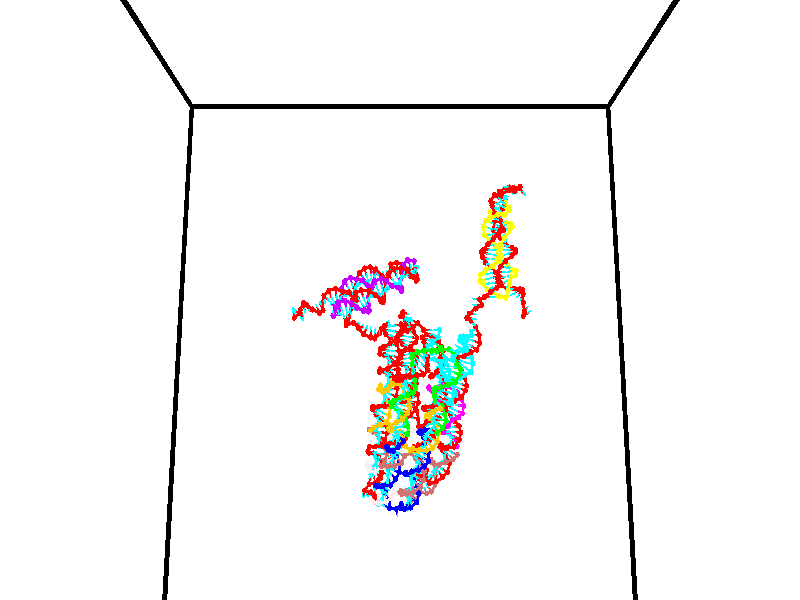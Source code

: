 // switches for output
#declare DRAW_BASES = 1; // possible values are 0, 1; only relevant for DNA ribbons
#declare DRAW_BASES_TYPE = 3; // possible values are 1, 2, 3; only relevant for DNA ribbons
#declare DRAW_FOG = 0; // set to 1 to enable fog

#include "colors.inc"

#include "transforms.inc"
background { rgb <1, 1, 1>}

#default {
   normal{
       ripples 0.25
       frequency 0.20
       turbulence 0.2
       lambda 5
   }
	finish {
		phong 0.1
		phong_size 40.
	}
}

// original window dimensions: 1024x640


// camera settings

camera {
	sky <0, 0.179814, -0.983701>
	up <0, 0.179814, -0.983701>
	right 1.6 * <1, 0, 0>
	location <35, 94.9851, 44.8844>
	look_at <35, 29.7336, 32.9568>
	direction <0, -65.2515, -11.9276>
	angle 67.0682
}


# declare cpy_camera_pos = <35, 94.9851, 44.8844>;
# if (DRAW_FOG = 1)
fog {
	fog_type 2
	up vnormalize(cpy_camera_pos)
	color rgbt<1,1,1,0.3>
	distance 1e-5
	fog_alt 3e-3
	fog_offset 56
}
# end


// LIGHTS

# declare lum = 6;
global_settings {
	ambient_light rgb lum * <0.05, 0.05, 0.05>
	max_trace_level 15
}# declare cpy_direct_light_amount = 0.25;
light_source
{	1000 * <-1, -1.16352, -0.803886>,
	rgb lum * cpy_direct_light_amount
	parallel
}

light_source
{	1000 * <1, 1.16352, 0.803886>,
	rgb lum * cpy_direct_light_amount
	parallel
}

// strand 0

// nucleotide -1

// particle -1
sphere {
	<24.283871, 34.468018, 35.354595> 0.250000
	pigment { color rgbt <1,0,0,0> }
	no_shadow
}
cylinder {
	<24.256136, 34.683540, 35.018768>,  <24.239494, 34.812855, 34.817272>, 0.100000
	pigment { color rgbt <1,0,0,0> }
	no_shadow
}
cylinder {
	<24.256136, 34.683540, 35.018768>,  <24.283871, 34.468018, 35.354595>, 0.100000
	pigment { color rgbt <1,0,0,0> }
	no_shadow
}

// particle -1
sphere {
	<24.256136, 34.683540, 35.018768> 0.100000
	pigment { color rgbt <1,0,0,0> }
	no_shadow
}
sphere {
	0, 1
	scale<0.080000,0.200000,0.300000>
	matrix <0.747665, 0.585236, 0.313839,
		0.660446, -0.605957, -0.443427,
		-0.069336, 0.538809, -0.839570,
		24.235334, 34.845184, 34.766899>
	pigment { color rgbt <0,1,1,0> }
	no_shadow
}
cylinder {
	<24.877581, 34.638836, 34.954842>,  <24.283871, 34.468018, 35.354595>, 0.130000
	pigment { color rgbt <1,0,0,0> }
	no_shadow
}

// nucleotide -1

// particle -1
sphere {
	<24.877581, 34.638836, 34.954842> 0.250000
	pigment { color rgbt <1,0,0,0> }
	no_shadow
}
cylinder {
	<24.615614, 34.940002, 34.928921>,  <24.458433, 35.120701, 34.913368>, 0.100000
	pigment { color rgbt <1,0,0,0> }
	no_shadow
}
cylinder {
	<24.615614, 34.940002, 34.928921>,  <24.877581, 34.638836, 34.954842>, 0.100000
	pigment { color rgbt <1,0,0,0> }
	no_shadow
}

// particle -1
sphere {
	<24.615614, 34.940002, 34.928921> 0.100000
	pigment { color rgbt <1,0,0,0> }
	no_shadow
}
sphere {
	0, 1
	scale<0.080000,0.200000,0.300000>
	matrix <0.687002, 0.628910, 0.364008,
		0.314821, 0.193877, -0.929139,
		-0.654917, 0.752917, -0.064800,
		24.419138, 35.165878, 34.909481>
	pigment { color rgbt <0,1,1,0> }
	no_shadow
}
cylinder {
	<24.986847, 35.307476, 34.837524>,  <24.877581, 34.638836, 34.954842>, 0.130000
	pigment { color rgbt <1,0,0,0> }
	no_shadow
}

// nucleotide -1

// particle -1
sphere {
	<24.986847, 35.307476, 34.837524> 0.250000
	pigment { color rgbt <1,0,0,0> }
	no_shadow
}
cylinder {
	<25.094362, 35.112652, 35.169914>,  <25.158871, 34.995758, 35.369347>, 0.100000
	pigment { color rgbt <1,0,0,0> }
	no_shadow
}
cylinder {
	<25.094362, 35.112652, 35.169914>,  <24.986847, 35.307476, 34.837524>, 0.100000
	pigment { color rgbt <1,0,0,0> }
	no_shadow
}

// particle -1
sphere {
	<25.094362, 35.112652, 35.169914> 0.100000
	pigment { color rgbt <1,0,0,0> }
	no_shadow
}
sphere {
	0, 1
	scale<0.080000,0.200000,0.300000>
	matrix <-0.300424, -0.862081, -0.408121,
		0.915149, -0.139947, -0.378043,
		0.268789, -0.487065, 0.830976,
		25.174999, 34.966534, 35.419209>
	pigment { color rgbt <0,1,1,0> }
	no_shadow
}
cylinder {
	<25.348312, 35.608276, 34.282063>,  <24.986847, 35.307476, 34.837524>, 0.130000
	pigment { color rgbt <1,0,0,0> }
	no_shadow
}

// nucleotide -1

// particle -1
sphere {
	<25.348312, 35.608276, 34.282063> 0.250000
	pigment { color rgbt <1,0,0,0> }
	no_shadow
}
cylinder {
	<25.443602, 35.612949, 34.670517>,  <25.500774, 35.615753, 34.903591>, 0.100000
	pigment { color rgbt <1,0,0,0> }
	no_shadow
}
cylinder {
	<25.443602, 35.612949, 34.670517>,  <25.348312, 35.608276, 34.282063>, 0.100000
	pigment { color rgbt <1,0,0,0> }
	no_shadow
}

// particle -1
sphere {
	<25.443602, 35.612949, 34.670517> 0.100000
	pigment { color rgbt <1,0,0,0> }
	no_shadow
}
sphere {
	0, 1
	scale<0.080000,0.200000,0.300000>
	matrix <0.957766, 0.162979, -0.236903,
		-0.161042, 0.986560, 0.027640,
		0.238224, 0.011678, 0.971140,
		25.515068, 35.616451, 34.961861>
	pigment { color rgbt <0,1,1,0> }
	no_shadow
}
cylinder {
	<25.758625, 36.316521, 34.542263>,  <25.348312, 35.608276, 34.282063>, 0.130000
	pigment { color rgbt <1,0,0,0> }
	no_shadow
}

// nucleotide -1

// particle -1
sphere {
	<25.758625, 36.316521, 34.542263> 0.250000
	pigment { color rgbt <1,0,0,0> }
	no_shadow
}
cylinder {
	<25.875727, 35.989422, 34.740494>,  <25.945988, 35.793163, 34.859432>, 0.100000
	pigment { color rgbt <1,0,0,0> }
	no_shadow
}
cylinder {
	<25.875727, 35.989422, 34.740494>,  <25.758625, 36.316521, 34.542263>, 0.100000
	pigment { color rgbt <1,0,0,0> }
	no_shadow
}

// particle -1
sphere {
	<25.875727, 35.989422, 34.740494> 0.100000
	pigment { color rgbt <1,0,0,0> }
	no_shadow
}
sphere {
	0, 1
	scale<0.080000,0.200000,0.300000>
	matrix <0.942694, 0.160070, -0.292754,
		0.160070, 0.552878, 0.817743,
		0.292754, -0.817743, 0.495573,
		25.963552, 35.744099, 34.889164>
	pigment { color rgbt <0,1,1,0> }
	no_shadow
}
cylinder {
	<26.384752, 36.536579, 34.989094>,  <25.758625, 36.316521, 34.542263>, 0.130000
	pigment { color rgbt <1,0,0,0> }
	no_shadow
}

// nucleotide -1

// particle -1
sphere {
	<26.384752, 36.536579, 34.989094> 0.250000
	pigment { color rgbt <1,0,0,0> }
	no_shadow
}
cylinder {
	<26.369381, 36.157913, 34.861122>,  <26.360159, 35.930714, 34.784340>, 0.100000
	pigment { color rgbt <1,0,0,0> }
	no_shadow
}
cylinder {
	<26.369381, 36.157913, 34.861122>,  <26.384752, 36.536579, 34.989094>, 0.100000
	pigment { color rgbt <1,0,0,0> }
	no_shadow
}

// particle -1
sphere {
	<26.369381, 36.157913, 34.861122> 0.100000
	pigment { color rgbt <1,0,0,0> }
	no_shadow
}
sphere {
	0, 1
	scale<0.080000,0.200000,0.300000>
	matrix <0.879568, 0.119899, -0.460417,
		0.474219, -0.299094, 0.828046,
		-0.038426, -0.946661, -0.319932,
		26.357853, 35.873917, 34.765144>
	pigment { color rgbt <0,1,1,0> }
	no_shadow
}
cylinder {
	<27.047644, 36.045185, 35.193462>,  <26.384752, 36.536579, 34.989094>, 0.130000
	pigment { color rgbt <1,0,0,0> }
	no_shadow
}

// nucleotide -1

// particle -1
sphere {
	<27.047644, 36.045185, 35.193462> 0.250000
	pigment { color rgbt <1,0,0,0> }
	no_shadow
}
cylinder {
	<26.865175, 35.912842, 34.863022>,  <26.755695, 35.833435, 34.664757>, 0.100000
	pigment { color rgbt <1,0,0,0> }
	no_shadow
}
cylinder {
	<26.865175, 35.912842, 34.863022>,  <27.047644, 36.045185, 35.193462>, 0.100000
	pigment { color rgbt <1,0,0,0> }
	no_shadow
}

// particle -1
sphere {
	<26.865175, 35.912842, 34.863022> 0.100000
	pigment { color rgbt <1,0,0,0> }
	no_shadow
}
sphere {
	0, 1
	scale<0.080000,0.200000,0.300000>
	matrix <0.883035, -0.053265, -0.466274,
		0.110267, -0.942177, 0.316454,
		-0.456169, -0.330855, -0.826102,
		26.728325, 35.813587, 34.615192>
	pigment { color rgbt <0,1,1,0> }
	no_shadow
}
cylinder {
	<27.308277, 35.440331, 34.886299>,  <27.047644, 36.045185, 35.193462>, 0.130000
	pigment { color rgbt <1,0,0,0> }
	no_shadow
}

// nucleotide -1

// particle -1
sphere {
	<27.308277, 35.440331, 34.886299> 0.250000
	pigment { color rgbt <1,0,0,0> }
	no_shadow
}
cylinder {
	<27.183672, 35.689091, 34.598911>,  <27.108908, 35.838348, 34.426479>, 0.100000
	pigment { color rgbt <1,0,0,0> }
	no_shadow
}
cylinder {
	<27.183672, 35.689091, 34.598911>,  <27.308277, 35.440331, 34.886299>, 0.100000
	pigment { color rgbt <1,0,0,0> }
	no_shadow
}

// particle -1
sphere {
	<27.183672, 35.689091, 34.598911> 0.100000
	pigment { color rgbt <1,0,0,0> }
	no_shadow
}
sphere {
	0, 1
	scale<0.080000,0.200000,0.300000>
	matrix <0.701343, -0.359676, -0.615427,
		-0.641152, -0.695606, -0.324124,
		-0.311515, 0.621905, -0.718466,
		27.090218, 35.875664, 34.383373>
	pigment { color rgbt <0,1,1,0> }
	no_shadow
}
cylinder {
	<27.135223, 35.083118, 34.296204>,  <27.308277, 35.440331, 34.886299>, 0.130000
	pigment { color rgbt <1,0,0,0> }
	no_shadow
}

// nucleotide -1

// particle -1
sphere {
	<27.135223, 35.083118, 34.296204> 0.250000
	pigment { color rgbt <1,0,0,0> }
	no_shadow
}
cylinder {
	<27.328018, 35.428082, 34.234314>,  <27.443695, 35.635059, 34.197178>, 0.100000
	pigment { color rgbt <1,0,0,0> }
	no_shadow
}
cylinder {
	<27.328018, 35.428082, 34.234314>,  <27.135223, 35.083118, 34.296204>, 0.100000
	pigment { color rgbt <1,0,0,0> }
	no_shadow
}

// particle -1
sphere {
	<27.328018, 35.428082, 34.234314> 0.100000
	pigment { color rgbt <1,0,0,0> }
	no_shadow
}
sphere {
	0, 1
	scale<0.080000,0.200000,0.300000>
	matrix <0.708345, -0.487474, -0.510507,
		-0.515690, 0.136458, -0.845838,
		0.481987, 0.862408, -0.154726,
		27.472614, 35.686806, 34.187897>
	pigment { color rgbt <0,1,1,0> }
	no_shadow
}
cylinder {
	<27.322119, 35.104576, 33.579075>,  <27.135223, 35.083118, 34.296204>, 0.130000
	pigment { color rgbt <1,0,0,0> }
	no_shadow
}

// nucleotide -1

// particle -1
sphere {
	<27.322119, 35.104576, 33.579075> 0.250000
	pigment { color rgbt <1,0,0,0> }
	no_shadow
}
cylinder {
	<27.580448, 35.311047, 33.804096>,  <27.735447, 35.434929, 33.939110>, 0.100000
	pigment { color rgbt <1,0,0,0> }
	no_shadow
}
cylinder {
	<27.580448, 35.311047, 33.804096>,  <27.322119, 35.104576, 33.579075>, 0.100000
	pigment { color rgbt <1,0,0,0> }
	no_shadow
}

// particle -1
sphere {
	<27.580448, 35.311047, 33.804096> 0.100000
	pigment { color rgbt <1,0,0,0> }
	no_shadow
}
sphere {
	0, 1
	scale<0.080000,0.200000,0.300000>
	matrix <0.763278, -0.453653, -0.460005,
		0.017761, 0.726470, -0.686969,
		0.645826, 0.516178, 0.562556,
		27.774197, 35.465900, 33.972862>
	pigment { color rgbt <0,1,1,0> }
	no_shadow
}
cylinder {
	<27.837088, 35.283649, 33.173969>,  <27.322119, 35.104576, 33.579075>, 0.130000
	pigment { color rgbt <1,0,0,0> }
	no_shadow
}

// nucleotide -1

// particle -1
sphere {
	<27.837088, 35.283649, 33.173969> 0.250000
	pigment { color rgbt <1,0,0,0> }
	no_shadow
}
cylinder {
	<28.007479, 35.282375, 33.535862>,  <28.109713, 35.281612, 33.752998>, 0.100000
	pigment { color rgbt <1,0,0,0> }
	no_shadow
}
cylinder {
	<28.007479, 35.282375, 33.535862>,  <27.837088, 35.283649, 33.173969>, 0.100000
	pigment { color rgbt <1,0,0,0> }
	no_shadow
}

// particle -1
sphere {
	<28.007479, 35.282375, 33.535862> 0.100000
	pigment { color rgbt <1,0,0,0> }
	no_shadow
}
sphere {
	0, 1
	scale<0.080000,0.200000,0.300000>
	matrix <0.803064, -0.459236, -0.379723,
		0.416692, 0.888309, -0.193068,
		0.425975, -0.003182, 0.904729,
		28.135271, 35.281422, 33.807281>
	pigment { color rgbt <0,1,1,0> }
	no_shadow
}
cylinder {
	<28.541281, 35.595901, 33.055050>,  <27.837088, 35.283649, 33.173969>, 0.130000
	pigment { color rgbt <1,0,0,0> }
	no_shadow
}

// nucleotide -1

// particle -1
sphere {
	<28.541281, 35.595901, 33.055050> 0.250000
	pigment { color rgbt <1,0,0,0> }
	no_shadow
}
cylinder {
	<28.563335, 35.385361, 33.394440>,  <28.576569, 35.259037, 33.598076>, 0.100000
	pigment { color rgbt <1,0,0,0> }
	no_shadow
}
cylinder {
	<28.563335, 35.385361, 33.394440>,  <28.541281, 35.595901, 33.055050>, 0.100000
	pigment { color rgbt <1,0,0,0> }
	no_shadow
}

// particle -1
sphere {
	<28.563335, 35.385361, 33.394440> 0.100000
	pigment { color rgbt <1,0,0,0> }
	no_shadow
}
sphere {
	0, 1
	scale<0.080000,0.200000,0.300000>
	matrix <0.770713, -0.517813, -0.371310,
		0.634793, 0.674405, 0.377116,
		0.055137, -0.526353, 0.848476,
		28.579876, 35.227455, 33.648983>
	pigment { color rgbt <0,1,1,0> }
	no_shadow
}
cylinder {
	<29.271397, 35.790024, 33.365177>,  <28.541281, 35.595901, 33.055050>, 0.130000
	pigment { color rgbt <1,0,0,0> }
	no_shadow
}

// nucleotide -1

// particle -1
sphere {
	<29.271397, 35.790024, 33.365177> 0.250000
	pigment { color rgbt <1,0,0,0> }
	no_shadow
}
cylinder {
	<29.144054, 35.426834, 33.474155>,  <29.067648, 35.208920, 33.539543>, 0.100000
	pigment { color rgbt <1,0,0,0> }
	no_shadow
}
cylinder {
	<29.144054, 35.426834, 33.474155>,  <29.271397, 35.790024, 33.365177>, 0.100000
	pigment { color rgbt <1,0,0,0> }
	no_shadow
}

// particle -1
sphere {
	<29.144054, 35.426834, 33.474155> 0.100000
	pigment { color rgbt <1,0,0,0> }
	no_shadow
}
sphere {
	0, 1
	scale<0.080000,0.200000,0.300000>
	matrix <0.884336, -0.387979, -0.259658,
		0.341466, 0.158268, 0.926473,
		-0.318357, -0.907978, 0.272444,
		29.048548, 35.154442, 33.555889>
	pigment { color rgbt <0,1,1,0> }
	no_shadow
}
cylinder {
	<29.901012, 35.554653, 33.350315>,  <29.271397, 35.790024, 33.365177>, 0.130000
	pigment { color rgbt <1,0,0,0> }
	no_shadow
}

// nucleotide -1

// particle -1
sphere {
	<29.901012, 35.554653, 33.350315> 0.250000
	pigment { color rgbt <1,0,0,0> }
	no_shadow
}
cylinder {
	<29.675089, 35.231766, 33.418888>,  <29.539536, 35.038033, 33.460033>, 0.100000
	pigment { color rgbt <1,0,0,0> }
	no_shadow
}
cylinder {
	<29.675089, 35.231766, 33.418888>,  <29.901012, 35.554653, 33.350315>, 0.100000
	pigment { color rgbt <1,0,0,0> }
	no_shadow
}

// particle -1
sphere {
	<29.675089, 35.231766, 33.418888> 0.100000
	pigment { color rgbt <1,0,0,0> }
	no_shadow
}
sphere {
	0, 1
	scale<0.080000,0.200000,0.300000>
	matrix <0.736659, -0.586819, -0.336120,
		0.371923, -0.063556, 0.926085,
		-0.564807, -0.807220, 0.171433,
		29.505648, 34.989601, 33.470318>
	pigment { color rgbt <0,1,1,0> }
	no_shadow
}
cylinder {
	<30.295809, 35.172760, 33.817959>,  <29.901012, 35.554653, 33.350315>, 0.130000
	pigment { color rgbt <1,0,0,0> }
	no_shadow
}

// nucleotide -1

// particle -1
sphere {
	<30.295809, 35.172760, 33.817959> 0.250000
	pigment { color rgbt <1,0,0,0> }
	no_shadow
}
cylinder {
	<30.042456, 34.956329, 33.596668>,  <29.890444, 34.826469, 33.463894>, 0.100000
	pigment { color rgbt <1,0,0,0> }
	no_shadow
}
cylinder {
	<30.042456, 34.956329, 33.596668>,  <30.295809, 35.172760, 33.817959>, 0.100000
	pigment { color rgbt <1,0,0,0> }
	no_shadow
}

// particle -1
sphere {
	<30.042456, 34.956329, 33.596668> 0.100000
	pigment { color rgbt <1,0,0,0> }
	no_shadow
}
sphere {
	0, 1
	scale<0.080000,0.200000,0.300000>
	matrix <0.766546, -0.536625, -0.352763,
		-0.106003, -0.647508, 0.754650,
		-0.633381, -0.541080, -0.553228,
		29.852442, 34.794006, 33.430698>
	pigment { color rgbt <0,1,1,0> }
	no_shadow
}
cylinder {
	<30.563177, 34.516758, 33.826416>,  <30.295809, 35.172760, 33.817959>, 0.130000
	pigment { color rgbt <1,0,0,0> }
	no_shadow
}

// nucleotide -1

// particle -1
sphere {
	<30.563177, 34.516758, 33.826416> 0.250000
	pigment { color rgbt <1,0,0,0> }
	no_shadow
}
cylinder {
	<30.296497, 34.473965, 33.531372>,  <30.136490, 34.448288, 33.354347>, 0.100000
	pigment { color rgbt <1,0,0,0> }
	no_shadow
}
cylinder {
	<30.296497, 34.473965, 33.531372>,  <30.563177, 34.516758, 33.826416>, 0.100000
	pigment { color rgbt <1,0,0,0> }
	no_shadow
}

// particle -1
sphere {
	<30.296497, 34.473965, 33.531372> 0.100000
	pigment { color rgbt <1,0,0,0> }
	no_shadow
}
sphere {
	0, 1
	scale<0.080000,0.200000,0.300000>
	matrix <0.635111, -0.599466, -0.487108,
		-0.390061, -0.793218, 0.467608,
		-0.666698, -0.106981, -0.737610,
		30.096489, 34.441872, 33.310089>
	pigment { color rgbt <0,1,1,0> }
	no_shadow
}
cylinder {
	<30.636723, 33.859608, 33.637375>,  <30.563177, 34.516758, 33.826416>, 0.130000
	pigment { color rgbt <1,0,0,0> }
	no_shadow
}

// nucleotide -1

// particle -1
sphere {
	<30.636723, 33.859608, 33.637375> 0.250000
	pigment { color rgbt <1,0,0,0> }
	no_shadow
}
cylinder {
	<30.458225, 34.045528, 33.331478>,  <30.351128, 34.157082, 33.147942>, 0.100000
	pigment { color rgbt <1,0,0,0> }
	no_shadow
}
cylinder {
	<30.458225, 34.045528, 33.331478>,  <30.636723, 33.859608, 33.637375>, 0.100000
	pigment { color rgbt <1,0,0,0> }
	no_shadow
}

// particle -1
sphere {
	<30.458225, 34.045528, 33.331478> 0.100000
	pigment { color rgbt <1,0,0,0> }
	no_shadow
}
sphere {
	0, 1
	scale<0.080000,0.200000,0.300000>
	matrix <0.567378, -0.513899, -0.643421,
		-0.692062, -0.721018, -0.034394,
		-0.446243, 0.464802, -0.764740,
		30.324352, 34.184971, 33.102055>
	pigment { color rgbt <0,1,1,0> }
	no_shadow
}
cylinder {
	<30.408484, 33.387875, 33.113838>,  <30.636723, 33.859608, 33.637375>, 0.130000
	pigment { color rgbt <1,0,0,0> }
	no_shadow
}

// nucleotide -1

// particle -1
sphere {
	<30.408484, 33.387875, 33.113838> 0.250000
	pigment { color rgbt <1,0,0,0> }
	no_shadow
}
cylinder {
	<30.418797, 33.707382, 32.873405>,  <30.424984, 33.899086, 32.729145>, 0.100000
	pigment { color rgbt <1,0,0,0> }
	no_shadow
}
cylinder {
	<30.418797, 33.707382, 32.873405>,  <30.408484, 33.387875, 33.113838>, 0.100000
	pigment { color rgbt <1,0,0,0> }
	no_shadow
}

// particle -1
sphere {
	<30.418797, 33.707382, 32.873405> 0.100000
	pigment { color rgbt <1,0,0,0> }
	no_shadow
}
sphere {
	0, 1
	scale<0.080000,0.200000,0.300000>
	matrix <0.493619, -0.533035, -0.687178,
		-0.869296, -0.278988, -0.408032,
		0.025781, 0.798774, -0.601079,
		30.426531, 33.947014, 32.693081>
	pigment { color rgbt <0,1,1,0> }
	no_shadow
}
cylinder {
	<30.267189, 33.119843, 32.515598>,  <30.408484, 33.387875, 33.113838>, 0.130000
	pigment { color rgbt <1,0,0,0> }
	no_shadow
}

// nucleotide -1

// particle -1
sphere {
	<30.267189, 33.119843, 32.515598> 0.250000
	pigment { color rgbt <1,0,0,0> }
	no_shadow
}
cylinder {
	<30.453537, 33.465603, 32.439941>,  <30.565346, 33.673058, 32.394547>, 0.100000
	pigment { color rgbt <1,0,0,0> }
	no_shadow
}
cylinder {
	<30.453537, 33.465603, 32.439941>,  <30.267189, 33.119843, 32.515598>, 0.100000
	pigment { color rgbt <1,0,0,0> }
	no_shadow
}

// particle -1
sphere {
	<30.453537, 33.465603, 32.439941> 0.100000
	pigment { color rgbt <1,0,0,0> }
	no_shadow
}
sphere {
	0, 1
	scale<0.080000,0.200000,0.300000>
	matrix <0.563225, -0.454540, -0.690052,
		-0.682453, 0.214948, -0.698610,
		0.465871, 0.864402, -0.189138,
		30.593298, 33.724922, 32.383202>
	pigment { color rgbt <0,1,1,0> }
	no_shadow
}
cylinder {
	<30.432896, 33.121002, 31.758738>,  <30.267189, 33.119843, 32.515598>, 0.130000
	pigment { color rgbt <1,0,0,0> }
	no_shadow
}

// nucleotide -1

// particle -1
sphere {
	<30.432896, 33.121002, 31.758738> 0.250000
	pigment { color rgbt <1,0,0,0> }
	no_shadow
}
cylinder {
	<30.683851, 33.406273, 31.883810>,  <30.834425, 33.577435, 31.958853>, 0.100000
	pigment { color rgbt <1,0,0,0> }
	no_shadow
}
cylinder {
	<30.683851, 33.406273, 31.883810>,  <30.432896, 33.121002, 31.758738>, 0.100000
	pigment { color rgbt <1,0,0,0> }
	no_shadow
}

// particle -1
sphere {
	<30.683851, 33.406273, 31.883810> 0.100000
	pigment { color rgbt <1,0,0,0> }
	no_shadow
}
sphere {
	0, 1
	scale<0.080000,0.200000,0.300000>
	matrix <0.720313, -0.378939, -0.580994,
		-0.295863, 0.589736, -0.751450,
		0.627387, 0.713174, 0.312680,
		30.872066, 33.620224, 31.977613>
	pigment { color rgbt <0,1,1,0> }
	no_shadow
}
cylinder {
	<30.752571, 33.287277, 31.179462>,  <30.432896, 33.121002, 31.758738>, 0.130000
	pigment { color rgbt <1,0,0,0> }
	no_shadow
}

// nucleotide -1

// particle -1
sphere {
	<30.752571, 33.287277, 31.179462> 0.250000
	pigment { color rgbt <1,0,0,0> }
	no_shadow
}
cylinder {
	<30.995676, 33.413013, 31.471165>,  <31.141539, 33.488457, 31.646187>, 0.100000
	pigment { color rgbt <1,0,0,0> }
	no_shadow
}
cylinder {
	<30.995676, 33.413013, 31.471165>,  <30.752571, 33.287277, 31.179462>, 0.100000
	pigment { color rgbt <1,0,0,0> }
	no_shadow
}

// particle -1
sphere {
	<30.995676, 33.413013, 31.471165> 0.100000
	pigment { color rgbt <1,0,0,0> }
	no_shadow
}
sphere {
	0, 1
	scale<0.080000,0.200000,0.300000>
	matrix <0.792215, -0.176469, -0.584170,
		-0.054938, 0.932764, -0.356277,
		0.607764, 0.314341, 0.729255,
		31.178005, 33.507317, 31.689941>
	pigment { color rgbt <0,1,1,0> }
	no_shadow
}
cylinder {
	<31.287127, 33.489292, 30.832268>,  <30.752571, 33.287277, 31.179462>, 0.130000
	pigment { color rgbt <1,0,0,0> }
	no_shadow
}

// nucleotide -1

// particle -1
sphere {
	<31.287127, 33.489292, 30.832268> 0.250000
	pigment { color rgbt <1,0,0,0> }
	no_shadow
}
cylinder {
	<31.416098, 33.512341, 31.210203>,  <31.493481, 33.526169, 31.436964>, 0.100000
	pigment { color rgbt <1,0,0,0> }
	no_shadow
}
cylinder {
	<31.416098, 33.512341, 31.210203>,  <31.287127, 33.489292, 30.832268>, 0.100000
	pigment { color rgbt <1,0,0,0> }
	no_shadow
}

// particle -1
sphere {
	<31.416098, 33.512341, 31.210203> 0.100000
	pigment { color rgbt <1,0,0,0> }
	no_shadow
}
sphere {
	0, 1
	scale<0.080000,0.200000,0.300000>
	matrix <0.899182, -0.330578, -0.286686,
		0.295824, 0.942018, -0.158400,
		0.322427, 0.057622, 0.944839,
		31.512825, 33.529629, 31.493654>
	pigment { color rgbt <0,1,1,0> }
	no_shadow
}
cylinder {
	<31.904713, 33.852161, 30.828459>,  <31.287127, 33.489292, 30.832268>, 0.130000
	pigment { color rgbt <1,0,0,0> }
	no_shadow
}

// nucleotide -1

// particle -1
sphere {
	<31.904713, 33.852161, 30.828459> 0.250000
	pigment { color rgbt <1,0,0,0> }
	no_shadow
}
cylinder {
	<31.952852, 33.625366, 31.154411>,  <31.981737, 33.489288, 31.349983>, 0.100000
	pigment { color rgbt <1,0,0,0> }
	no_shadow
}
cylinder {
	<31.952852, 33.625366, 31.154411>,  <31.904713, 33.852161, 30.828459>, 0.100000
	pigment { color rgbt <1,0,0,0> }
	no_shadow
}

// particle -1
sphere {
	<31.952852, 33.625366, 31.154411> 0.100000
	pigment { color rgbt <1,0,0,0> }
	no_shadow
}
sphere {
	0, 1
	scale<0.080000,0.200000,0.300000>
	matrix <0.914048, -0.256987, -0.313806,
		0.387340, 0.782609, 0.487330,
		0.120350, -0.566993, 0.814884,
		31.988956, 33.455269, 31.398876>
	pigment { color rgbt <0,1,1,0> }
	no_shadow
}
cylinder {
	<32.484428, 34.100529, 31.058130>,  <31.904713, 33.852161, 30.828459>, 0.130000
	pigment { color rgbt <1,0,0,0> }
	no_shadow
}

// nucleotide -1

// particle -1
sphere {
	<32.484428, 34.100529, 31.058130> 0.250000
	pigment { color rgbt <1,0,0,0> }
	no_shadow
}
cylinder {
	<32.428734, 33.731533, 31.202147>,  <32.395317, 33.510136, 31.288557>, 0.100000
	pigment { color rgbt <1,0,0,0> }
	no_shadow
}
cylinder {
	<32.428734, 33.731533, 31.202147>,  <32.484428, 34.100529, 31.058130>, 0.100000
	pigment { color rgbt <1,0,0,0> }
	no_shadow
}

// particle -1
sphere {
	<32.428734, 33.731533, 31.202147> 0.100000
	pigment { color rgbt <1,0,0,0> }
	no_shadow
}
sphere {
	0, 1
	scale<0.080000,0.200000,0.300000>
	matrix <0.932282, -0.244693, -0.266414,
		0.333863, 0.298565, 0.894089,
		-0.139235, -0.922488, 0.360040,
		32.386963, 33.454788, 31.310158>
	pigment { color rgbt <0,1,1,0> }
	no_shadow
}
cylinder {
	<33.073376, 33.976276, 31.584221>,  <32.484428, 34.100529, 31.058130>, 0.130000
	pigment { color rgbt <1,0,0,0> }
	no_shadow
}

// nucleotide -1

// particle -1
sphere {
	<33.073376, 33.976276, 31.584221> 0.250000
	pigment { color rgbt <1,0,0,0> }
	no_shadow
}
cylinder {
	<32.950130, 33.610260, 31.480085>,  <32.876183, 33.390652, 31.417604>, 0.100000
	pigment { color rgbt <1,0,0,0> }
	no_shadow
}
cylinder {
	<32.950130, 33.610260, 31.480085>,  <33.073376, 33.976276, 31.584221>, 0.100000
	pigment { color rgbt <1,0,0,0> }
	no_shadow
}

// particle -1
sphere {
	<32.950130, 33.610260, 31.480085> 0.100000
	pigment { color rgbt <1,0,0,0> }
	no_shadow
}
sphere {
	0, 1
	scale<0.080000,0.200000,0.300000>
	matrix <0.914276, -0.209149, -0.346924,
		0.262999, -0.344911, 0.901037,
		-0.308109, -0.915037, -0.260338,
		32.857697, 33.335751, 31.401983>
	pigment { color rgbt <0,1,1,0> }
	no_shadow
}
cylinder {
	<33.432404, 33.446331, 31.928310>,  <33.073376, 33.976276, 31.584221>, 0.130000
	pigment { color rgbt <1,0,0,0> }
	no_shadow
}

// nucleotide -1

// particle -1
sphere {
	<33.432404, 33.446331, 31.928310> 0.250000
	pigment { color rgbt <1,0,0,0> }
	no_shadow
}
cylinder {
	<33.317024, 33.331154, 31.563040>,  <33.247795, 33.262047, 31.343878>, 0.100000
	pigment { color rgbt <1,0,0,0> }
	no_shadow
}
cylinder {
	<33.317024, 33.331154, 31.563040>,  <33.432404, 33.446331, 31.928310>, 0.100000
	pigment { color rgbt <1,0,0,0> }
	no_shadow
}

// particle -1
sphere {
	<33.317024, 33.331154, 31.563040> 0.100000
	pigment { color rgbt <1,0,0,0> }
	no_shadow
}
sphere {
	0, 1
	scale<0.080000,0.200000,0.300000>
	matrix <0.955692, -0.145094, -0.256126,
		-0.058746, -0.946593, 0.317035,
		-0.288447, -0.287941, -0.913175,
		33.230492, 33.244770, 31.289087>
	pigment { color rgbt <0,1,1,0> }
	no_shadow
}
cylinder {
	<33.584248, 32.708618, 31.711750>,  <33.432404, 33.446331, 31.928310>, 0.130000
	pigment { color rgbt <1,0,0,0> }
	no_shadow
}

// nucleotide -1

// particle -1
sphere {
	<33.584248, 32.708618, 31.711750> 0.250000
	pigment { color rgbt <1,0,0,0> }
	no_shadow
}
cylinder {
	<33.593288, 32.963516, 31.403618>,  <33.598713, 33.116455, 31.218739>, 0.100000
	pigment { color rgbt <1,0,0,0> }
	no_shadow
}
cylinder {
	<33.593288, 32.963516, 31.403618>,  <33.584248, 32.708618, 31.711750>, 0.100000
	pigment { color rgbt <1,0,0,0> }
	no_shadow
}

// particle -1
sphere {
	<33.593288, 32.963516, 31.403618> 0.100000
	pigment { color rgbt <1,0,0,0> }
	no_shadow
}
sphere {
	0, 1
	scale<0.080000,0.200000,0.300000>
	matrix <0.907467, -0.336409, -0.251659,
		-0.419514, -0.693362, -0.585882,
		0.022605, 0.637243, -0.770331,
		33.600071, 33.154690, 31.172518>
	pigment { color rgbt <0,1,1,0> }
	no_shadow
}
cylinder {
	<33.857769, 32.334030, 31.027866>,  <33.584248, 32.708618, 31.711750>, 0.130000
	pigment { color rgbt <1,0,0,0> }
	no_shadow
}

// nucleotide -1

// particle -1
sphere {
	<33.857769, 32.334030, 31.027866> 0.250000
	pigment { color rgbt <1,0,0,0> }
	no_shadow
}
cylinder {
	<33.939575, 32.725464, 31.018524>,  <33.988659, 32.960323, 31.012918>, 0.100000
	pigment { color rgbt <1,0,0,0> }
	no_shadow
}
cylinder {
	<33.939575, 32.725464, 31.018524>,  <33.857769, 32.334030, 31.027866>, 0.100000
	pigment { color rgbt <1,0,0,0> }
	no_shadow
}

// particle -1
sphere {
	<33.939575, 32.725464, 31.018524> 0.100000
	pigment { color rgbt <1,0,0,0> }
	no_shadow
}
sphere {
	0, 1
	scale<0.080000,0.200000,0.300000>
	matrix <0.965786, -0.205613, -0.158055,
		-0.159473, 0.009767, -0.987154,
		0.204516, 0.978585, -0.023357,
		34.000931, 33.019039, 31.011517>
	pigment { color rgbt <0,1,1,0> }
	no_shadow
}
cylinder {
	<34.013573, 32.744564, 30.300861>,  <33.857769, 32.334030, 31.027866>, 0.130000
	pigment { color rgbt <1,0,0,0> }
	no_shadow
}

// nucleotide -1

// particle -1
sphere {
	<34.013573, 32.744564, 30.300861> 0.250000
	pigment { color rgbt <1,0,0,0> }
	no_shadow
}
cylinder {
	<34.182705, 32.800167, 30.659054>,  <34.284184, 32.833530, 30.873970>, 0.100000
	pigment { color rgbt <1,0,0,0> }
	no_shadow
}
cylinder {
	<34.182705, 32.800167, 30.659054>,  <34.013573, 32.744564, 30.300861>, 0.100000
	pigment { color rgbt <1,0,0,0> }
	no_shadow
}

// particle -1
sphere {
	<34.182705, 32.800167, 30.659054> 0.100000
	pigment { color rgbt <1,0,0,0> }
	no_shadow
}
sphere {
	0, 1
	scale<0.080000,0.200000,0.300000>
	matrix <0.879252, -0.302152, -0.368266,
		0.219378, 0.943069, -0.249987,
		0.422835, 0.139012, 0.895481,
		34.309555, 32.841869, 30.927698>
	pigment { color rgbt <0,1,1,0> }
	no_shadow
}
cylinder {
	<34.638519, 33.081821, 30.218491>,  <34.013573, 32.744564, 30.300861>, 0.130000
	pigment { color rgbt <1,0,0,0> }
	no_shadow
}

// nucleotide -1

// particle -1
sphere {
	<34.638519, 33.081821, 30.218491> 0.250000
	pigment { color rgbt <1,0,0,0> }
	no_shadow
}
cylinder {
	<34.676292, 32.888409, 30.566578>,  <34.698956, 32.772362, 30.775431>, 0.100000
	pigment { color rgbt <1,0,0,0> }
	no_shadow
}
cylinder {
	<34.676292, 32.888409, 30.566578>,  <34.638519, 33.081821, 30.218491>, 0.100000
	pigment { color rgbt <1,0,0,0> }
	no_shadow
}

// particle -1
sphere {
	<34.676292, 32.888409, 30.566578> 0.100000
	pigment { color rgbt <1,0,0,0> }
	no_shadow
}
sphere {
	0, 1
	scale<0.080000,0.200000,0.300000>
	matrix <0.883477, -0.362199, -0.297120,
		0.458859, 0.796876, 0.392985,
		0.094429, -0.483529, 0.870220,
		34.704620, 32.743351, 30.827644>
	pigment { color rgbt <0,1,1,0> }
	no_shadow
}
cylinder {
	<35.335209, 33.227844, 30.425812>,  <34.638519, 33.081821, 30.218491>, 0.130000
	pigment { color rgbt <1,0,0,0> }
	no_shadow
}

// nucleotide -1

// particle -1
sphere {
	<35.335209, 33.227844, 30.425812> 0.250000
	pigment { color rgbt <1,0,0,0> }
	no_shadow
}
cylinder {
	<35.219421, 32.871685, 30.566330>,  <35.149948, 32.657990, 30.650640>, 0.100000
	pigment { color rgbt <1,0,0,0> }
	no_shadow
}
cylinder {
	<35.219421, 32.871685, 30.566330>,  <35.335209, 33.227844, 30.425812>, 0.100000
	pigment { color rgbt <1,0,0,0> }
	no_shadow
}

// particle -1
sphere {
	<35.219421, 32.871685, 30.566330> 0.100000
	pigment { color rgbt <1,0,0,0> }
	no_shadow
}
sphere {
	0, 1
	scale<0.080000,0.200000,0.300000>
	matrix <0.924350, -0.355335, -0.138976,
		0.248571, 0.284490, 0.925893,
		-0.289465, -0.890394, 0.351295,
		35.132584, 32.604568, 30.671719>
	pigment { color rgbt <0,1,1,0> }
	no_shadow
}
cylinder {
	<35.865383, 33.057976, 30.862669>,  <35.335209, 33.227844, 30.425812>, 0.130000
	pigment { color rgbt <1,0,0,0> }
	no_shadow
}

// nucleotide -1

// particle -1
sphere {
	<35.865383, 33.057976, 30.862669> 0.250000
	pigment { color rgbt <1,0,0,0> }
	no_shadow
}
cylinder {
	<35.669971, 32.715855, 30.793627>,  <35.552723, 32.510582, 30.752201>, 0.100000
	pigment { color rgbt <1,0,0,0> }
	no_shadow
}
cylinder {
	<35.669971, 32.715855, 30.793627>,  <35.865383, 33.057976, 30.862669>, 0.100000
	pigment { color rgbt <1,0,0,0> }
	no_shadow
}

// particle -1
sphere {
	<35.669971, 32.715855, 30.793627> 0.100000
	pigment { color rgbt <1,0,0,0> }
	no_shadow
}
sphere {
	0, 1
	scale<0.080000,0.200000,0.300000>
	matrix <0.871559, -0.487745, -0.049898,
		-0.041509, -0.174812, 0.983726,
		-0.488530, -0.855305, -0.172605,
		35.523411, 32.459263, 30.741846>
	pigment { color rgbt <0,1,1,0> }
	no_shadow
}
cylinder {
	<36.033985, 32.554611, 31.330301>,  <35.865383, 33.057976, 30.862669>, 0.130000
	pigment { color rgbt <1,0,0,0> }
	no_shadow
}

// nucleotide -1

// particle -1
sphere {
	<36.033985, 32.554611, 31.330301> 0.250000
	pigment { color rgbt <1,0,0,0> }
	no_shadow
}
cylinder {
	<35.950760, 32.437195, 30.957088>,  <35.900826, 32.366745, 30.733162>, 0.100000
	pigment { color rgbt <1,0,0,0> }
	no_shadow
}
cylinder {
	<35.950760, 32.437195, 30.957088>,  <36.033985, 32.554611, 31.330301>, 0.100000
	pigment { color rgbt <1,0,0,0> }
	no_shadow
}

// particle -1
sphere {
	<35.950760, 32.437195, 30.957088> 0.100000
	pigment { color rgbt <1,0,0,0> }
	no_shadow
}
sphere {
	0, 1
	scale<0.080000,0.200000,0.300000>
	matrix <0.930853, -0.352359, -0.096725,
		-0.300368, -0.888639, 0.346554,
		-0.208065, -0.293538, -0.933030,
		35.888340, 32.349133, 30.677179>
	pigment { color rgbt <0,1,1,0> }
	no_shadow
}
cylinder {
	<36.696121, 32.931046, 31.282537>,  <36.033985, 32.554611, 31.330301>, 0.130000
	pigment { color rgbt <1,0,0,0> }
	no_shadow
}

// nucleotide -1

// particle -1
sphere {
	<36.696121, 32.931046, 31.282537> 0.250000
	pigment { color rgbt <1,0,0,0> }
	no_shadow
}
cylinder {
	<36.649506, 32.617168, 31.039003>,  <36.621536, 32.428841, 30.892883>, 0.100000
	pigment { color rgbt <1,0,0,0> }
	no_shadow
}
cylinder {
	<36.649506, 32.617168, 31.039003>,  <36.696121, 32.931046, 31.282537>, 0.100000
	pigment { color rgbt <1,0,0,0> }
	no_shadow
}

// particle -1
sphere {
	<36.649506, 32.617168, 31.039003> 0.100000
	pigment { color rgbt <1,0,0,0> }
	no_shadow
}
sphere {
	0, 1
	scale<0.080000,0.200000,0.300000>
	matrix <-0.945226, 0.275818, -0.174562,
		0.304905, 0.555143, -0.773854,
		-0.116536, -0.784691, -0.608834,
		36.614544, 32.381760, 30.856354>
	pigment { color rgbt <0,1,1,0> }
	no_shadow
}
cylinder {
	<36.487831, 33.519444, 30.967083>,  <36.696121, 32.931046, 31.282537>, 0.130000
	pigment { color rgbt <1,0,0,0> }
	no_shadow
}

// nucleotide -1

// particle -1
sphere {
	<36.487831, 33.519444, 30.967083> 0.250000
	pigment { color rgbt <1,0,0,0> }
	no_shadow
}
cylinder {
	<36.677784, 33.868061, 30.918262>,  <36.791756, 34.077232, 30.888969>, 0.100000
	pigment { color rgbt <1,0,0,0> }
	no_shadow
}
cylinder {
	<36.677784, 33.868061, 30.918262>,  <36.487831, 33.519444, 30.967083>, 0.100000
	pigment { color rgbt <1,0,0,0> }
	no_shadow
}

// particle -1
sphere {
	<36.677784, 33.868061, 30.918262> 0.100000
	pigment { color rgbt <1,0,0,0> }
	no_shadow
}
sphere {
	0, 1
	scale<0.080000,0.200000,0.300000>
	matrix <-0.547369, 0.401106, 0.734507,
		0.689113, -0.281994, 0.667534,
		0.474879, 0.871546, -0.122053,
		36.820248, 34.129524, 30.881647>
	pigment { color rgbt <0,1,1,0> }
	no_shadow
}
cylinder {
	<36.752274, 33.724075, 31.582989>,  <36.487831, 33.519444, 30.967083>, 0.130000
	pigment { color rgbt <1,0,0,0> }
	no_shadow
}

// nucleotide -1

// particle -1
sphere {
	<36.752274, 33.724075, 31.582989> 0.250000
	pigment { color rgbt <1,0,0,0> }
	no_shadow
}
cylinder {
	<36.656975, 34.041195, 31.358595>,  <36.599796, 34.231468, 31.223959>, 0.100000
	pigment { color rgbt <1,0,0,0> }
	no_shadow
}
cylinder {
	<36.656975, 34.041195, 31.358595>,  <36.752274, 33.724075, 31.582989>, 0.100000
	pigment { color rgbt <1,0,0,0> }
	no_shadow
}

// particle -1
sphere {
	<36.656975, 34.041195, 31.358595> 0.100000
	pigment { color rgbt <1,0,0,0> }
	no_shadow
}
sphere {
	0, 1
	scale<0.080000,0.200000,0.300000>
	matrix <-0.605862, 0.330121, 0.723845,
		0.759059, 0.512331, 0.401679,
		-0.238246, 0.792803, -0.560983,
		36.585503, 34.279037, 31.190300>
	pigment { color rgbt <0,1,1,0> }
	no_shadow
}
cylinder {
	<36.777054, 34.256001, 31.988441>,  <36.752274, 33.724075, 31.582989>, 0.130000
	pigment { color rgbt <1,0,0,0> }
	no_shadow
}

// nucleotide -1

// particle -1
sphere {
	<36.777054, 34.256001, 31.988441> 0.250000
	pigment { color rgbt <1,0,0,0> }
	no_shadow
}
cylinder {
	<36.559326, 34.407375, 31.688974>,  <36.428688, 34.498199, 31.509295>, 0.100000
	pigment { color rgbt <1,0,0,0> }
	no_shadow
}
cylinder {
	<36.559326, 34.407375, 31.688974>,  <36.777054, 34.256001, 31.988441>, 0.100000
	pigment { color rgbt <1,0,0,0> }
	no_shadow
}

// particle -1
sphere {
	<36.559326, 34.407375, 31.688974> 0.100000
	pigment { color rgbt <1,0,0,0> }
	no_shadow
}
sphere {
	0, 1
	scale<0.080000,0.200000,0.300000>
	matrix <-0.488773, 0.582253, 0.649679,
		0.681777, 0.719560, -0.131961,
		-0.544318, 0.378437, -0.748668,
		36.396030, 34.520905, 31.464375>
	pigment { color rgbt <0,1,1,0> }
	no_shadow
}
cylinder {
	<36.638573, 34.931385, 32.242386>,  <36.777054, 34.256001, 31.988441>, 0.130000
	pigment { color rgbt <1,0,0,0> }
	no_shadow
}

// nucleotide -1

// particle -1
sphere {
	<36.638573, 34.931385, 32.242386> 0.250000
	pigment { color rgbt <1,0,0,0> }
	no_shadow
}
cylinder {
	<36.400127, 34.897141, 31.923056>,  <36.257061, 34.876595, 31.731457>, 0.100000
	pigment { color rgbt <1,0,0,0> }
	no_shadow
}
cylinder {
	<36.400127, 34.897141, 31.923056>,  <36.638573, 34.931385, 32.242386>, 0.100000
	pigment { color rgbt <1,0,0,0> }
	no_shadow
}

// particle -1
sphere {
	<36.400127, 34.897141, 31.923056> 0.100000
	pigment { color rgbt <1,0,0,0> }
	no_shadow
}
sphere {
	0, 1
	scale<0.080000,0.200000,0.300000>
	matrix <-0.719940, 0.497167, 0.484263,
		0.355442, 0.863421, -0.358003,
		-0.596110, -0.085613, -0.798326,
		36.221294, 34.871456, 31.683558>
	pigment { color rgbt <0,1,1,0> }
	no_shadow
}
cylinder {
	<36.251392, 35.609978, 32.032482>,  <36.638573, 34.931385, 32.242386>, 0.130000
	pigment { color rgbt <1,0,0,0> }
	no_shadow
}

// nucleotide -1

// particle -1
sphere {
	<36.251392, 35.609978, 32.032482> 0.250000
	pigment { color rgbt <1,0,0,0> }
	no_shadow
}
cylinder {
	<36.031158, 35.304039, 31.898695>,  <35.899017, 35.120476, 31.818422>, 0.100000
	pigment { color rgbt <1,0,0,0> }
	no_shadow
}
cylinder {
	<36.031158, 35.304039, 31.898695>,  <36.251392, 35.609978, 32.032482>, 0.100000
	pigment { color rgbt <1,0,0,0> }
	no_shadow
}

// particle -1
sphere {
	<36.031158, 35.304039, 31.898695> 0.100000
	pigment { color rgbt <1,0,0,0> }
	no_shadow
}
sphere {
	0, 1
	scale<0.080000,0.200000,0.300000>
	matrix <-0.830954, 0.463834, 0.307204,
		-0.079827, 0.447069, -0.890930,
		-0.550585, -0.764845, -0.334468,
		35.865982, 35.074585, 31.798355>
	pigment { color rgbt <0,1,1,0> }
	no_shadow
}
cylinder {
	<35.732002, 35.865295, 31.566008>,  <36.251392, 35.609978, 32.032482>, 0.130000
	pigment { color rgbt <1,0,0,0> }
	no_shadow
}

// nucleotide -1

// particle -1
sphere {
	<35.732002, 35.865295, 31.566008> 0.250000
	pigment { color rgbt <1,0,0,0> }
	no_shadow
}
cylinder {
	<35.597725, 35.522110, 31.721550>,  <35.517159, 35.316200, 31.814877>, 0.100000
	pigment { color rgbt <1,0,0,0> }
	no_shadow
}
cylinder {
	<35.597725, 35.522110, 31.721550>,  <35.732002, 35.865295, 31.566008>, 0.100000
	pigment { color rgbt <1,0,0,0> }
	no_shadow
}

// particle -1
sphere {
	<35.597725, 35.522110, 31.721550> 0.100000
	pigment { color rgbt <1,0,0,0> }
	no_shadow
}
sphere {
	0, 1
	scale<0.080000,0.200000,0.300000>
	matrix <-0.838647, 0.460192, 0.291367,
		-0.428931, -0.228305, -0.874011,
		-0.335692, -0.857963, 0.388858,
		35.497017, 35.264721, 31.838207>
	pigment { color rgbt <0,1,1,0> }
	no_shadow
}
cylinder {
	<35.056168, 35.818401, 31.365395>,  <35.732002, 35.865295, 31.566008>, 0.130000
	pigment { color rgbt <1,0,0,0> }
	no_shadow
}

// nucleotide -1

// particle -1
sphere {
	<35.056168, 35.818401, 31.365395> 0.250000
	pigment { color rgbt <1,0,0,0> }
	no_shadow
}
cylinder {
	<35.071037, 35.559151, 31.669645>,  <35.079960, 35.403603, 31.852196>, 0.100000
	pigment { color rgbt <1,0,0,0> }
	no_shadow
}
cylinder {
	<35.071037, 35.559151, 31.669645>,  <35.056168, 35.818401, 31.365395>, 0.100000
	pigment { color rgbt <1,0,0,0> }
	no_shadow
}

// particle -1
sphere {
	<35.071037, 35.559151, 31.669645> 0.100000
	pigment { color rgbt <1,0,0,0> }
	no_shadow
}
sphere {
	0, 1
	scale<0.080000,0.200000,0.300000>
	matrix <-0.903559, 0.303319, 0.302620,
		-0.426848, -0.698522, -0.574342,
		0.037178, -0.648124, 0.760626,
		35.082191, 35.364712, 31.897833>
	pigment { color rgbt <0,1,1,0> }
	no_shadow
}
cylinder {
	<34.389202, 35.526577, 31.353333>,  <35.056168, 35.818401, 31.365395>, 0.130000
	pigment { color rgbt <1,0,0,0> }
	no_shadow
}

// nucleotide -1

// particle -1
sphere {
	<34.389202, 35.526577, 31.353333> 0.250000
	pigment { color rgbt <1,0,0,0> }
	no_shadow
}
cylinder {
	<34.558010, 35.474457, 31.712202>,  <34.659294, 35.443184, 31.927525>, 0.100000
	pigment { color rgbt <1,0,0,0> }
	no_shadow
}
cylinder {
	<34.558010, 35.474457, 31.712202>,  <34.389202, 35.526577, 31.353333>, 0.100000
	pigment { color rgbt <1,0,0,0> }
	no_shadow
}

// particle -1
sphere {
	<34.558010, 35.474457, 31.712202> 0.100000
	pigment { color rgbt <1,0,0,0> }
	no_shadow
}
sphere {
	0, 1
	scale<0.080000,0.200000,0.300000>
	matrix <-0.902920, 0.028512, 0.428862,
		-0.081460, -0.991065, -0.105616,
		0.422019, -0.130298, 0.897175,
		34.684616, 35.435368, 31.981354>
	pigment { color rgbt <0,1,1,0> }
	no_shadow
}
cylinder {
	<33.777935, 35.439575, 31.806190>,  <34.389202, 35.526577, 31.353333>, 0.130000
	pigment { color rgbt <1,0,0,0> }
	no_shadow
}

// nucleotide -1

// particle -1
sphere {
	<33.777935, 35.439575, 31.806190> 0.250000
	pigment { color rgbt <1,0,0,0> }
	no_shadow
}
cylinder {
	<34.059071, 35.456497, 32.090225>,  <34.227753, 35.466652, 32.260647>, 0.100000
	pigment { color rgbt <1,0,0,0> }
	no_shadow
}
cylinder {
	<34.059071, 35.456497, 32.090225>,  <33.777935, 35.439575, 31.806190>, 0.100000
	pigment { color rgbt <1,0,0,0> }
	no_shadow
}

// particle -1
sphere {
	<34.059071, 35.456497, 32.090225> 0.100000
	pigment { color rgbt <1,0,0,0> }
	no_shadow
}
sphere {
	0, 1
	scale<0.080000,0.200000,0.300000>
	matrix <-0.706462, 0.158301, 0.689821,
		-0.083226, -0.986484, 0.141147,
		0.702841, 0.042304, 0.710088,
		34.269924, 35.469189, 32.303253>
	pigment { color rgbt <0,1,1,0> }
	no_shadow
}
cylinder {
	<33.563740, 35.041264, 32.344017>,  <33.777935, 35.439575, 31.806190>, 0.130000
	pigment { color rgbt <1,0,0,0> }
	no_shadow
}

// nucleotide -1

// particle -1
sphere {
	<33.563740, 35.041264, 32.344017> 0.250000
	pigment { color rgbt <1,0,0,0> }
	no_shadow
}
cylinder {
	<33.828568, 35.290264, 32.510944>,  <33.987465, 35.439663, 32.611103>, 0.100000
	pigment { color rgbt <1,0,0,0> }
	no_shadow
}
cylinder {
	<33.828568, 35.290264, 32.510944>,  <33.563740, 35.041264, 32.344017>, 0.100000
	pigment { color rgbt <1,0,0,0> }
	no_shadow
}

// particle -1
sphere {
	<33.828568, 35.290264, 32.510944> 0.100000
	pigment { color rgbt <1,0,0,0> }
	no_shadow
}
sphere {
	0, 1
	scale<0.080000,0.200000,0.300000>
	matrix <-0.674038, 0.251169, 0.694685,
		0.327622, -0.741222, 0.585879,
		0.662070, 0.622499, 0.417323,
		34.027187, 35.477013, 32.636143>
	pigment { color rgbt <0,1,1,0> }
	no_shadow
}
cylinder {
	<33.511410, 34.938324, 32.961369>,  <33.563740, 35.041264, 32.344017>, 0.130000
	pigment { color rgbt <1,0,0,0> }
	no_shadow
}

// nucleotide -1

// particle -1
sphere {
	<33.511410, 34.938324, 32.961369> 0.250000
	pigment { color rgbt <1,0,0,0> }
	no_shadow
}
cylinder {
	<33.695469, 35.292500, 32.987461>,  <33.805904, 35.505005, 33.003117>, 0.100000
	pigment { color rgbt <1,0,0,0> }
	no_shadow
}
cylinder {
	<33.695469, 35.292500, 32.987461>,  <33.511410, 34.938324, 32.961369>, 0.100000
	pigment { color rgbt <1,0,0,0> }
	no_shadow
}

// particle -1
sphere {
	<33.695469, 35.292500, 32.987461> 0.100000
	pigment { color rgbt <1,0,0,0> }
	no_shadow
}
sphere {
	0, 1
	scale<0.080000,0.200000,0.300000>
	matrix <-0.603143, 0.257839, 0.754810,
		0.651520, -0.386671, 0.652692,
		0.460152, 0.885440, 0.065230,
		33.833515, 35.558132, 33.007030>
	pigment { color rgbt <0,1,1,0> }
	no_shadow
}
cylinder {
	<33.379948, 35.160767, 33.650967>,  <33.511410, 34.938324, 32.961369>, 0.130000
	pigment { color rgbt <1,0,0,0> }
	no_shadow
}

// nucleotide -1

// particle -1
sphere {
	<33.379948, 35.160767, 33.650967> 0.250000
	pigment { color rgbt <1,0,0,0> }
	no_shadow
}
cylinder {
	<33.460304, 35.496063, 33.448193>,  <33.508518, 35.697243, 33.326527>, 0.100000
	pigment { color rgbt <1,0,0,0> }
	no_shadow
}
cylinder {
	<33.460304, 35.496063, 33.448193>,  <33.379948, 35.160767, 33.650967>, 0.100000
	pigment { color rgbt <1,0,0,0> }
	no_shadow
}

// particle -1
sphere {
	<33.460304, 35.496063, 33.448193> 0.100000
	pigment { color rgbt <1,0,0,0> }
	no_shadow
}
sphere {
	0, 1
	scale<0.080000,0.200000,0.300000>
	matrix <-0.604148, 0.513372, 0.609471,
		0.771134, 0.183827, 0.609557,
		0.200893, 0.838246, -0.506937,
		33.520573, 35.747536, 33.296112>
	pigment { color rgbt <0,1,1,0> }
	no_shadow
}
cylinder {
	<33.341908, 35.645470, 34.128811>,  <33.379948, 35.160767, 33.650967>, 0.130000
	pigment { color rgbt <1,0,0,0> }
	no_shadow
}

// nucleotide -1

// particle -1
sphere {
	<33.341908, 35.645470, 34.128811> 0.250000
	pigment { color rgbt <1,0,0,0> }
	no_shadow
}
cylinder {
	<33.306671, 35.876804, 33.804401>,  <33.285530, 36.015606, 33.609756>, 0.100000
	pigment { color rgbt <1,0,0,0> }
	no_shadow
}
cylinder {
	<33.306671, 35.876804, 33.804401>,  <33.341908, 35.645470, 34.128811>, 0.100000
	pigment { color rgbt <1,0,0,0> }
	no_shadow
}

// particle -1
sphere {
	<33.306671, 35.876804, 33.804401> 0.100000
	pigment { color rgbt <1,0,0,0> }
	no_shadow
}
sphere {
	0, 1
	scale<0.080000,0.200000,0.300000>
	matrix <-0.599932, 0.619157, 0.506681,
		0.795186, 0.531196, 0.292420,
		-0.088093, 0.578338, -0.811027,
		33.280243, 36.050304, 33.561092>
	pigment { color rgbt <0,1,1,0> }
	no_shadow
}
cylinder {
	<33.315716, 36.349823, 34.354427>,  <33.341908, 35.645470, 34.128811>, 0.130000
	pigment { color rgbt <1,0,0,0> }
	no_shadow
}

// nucleotide -1

// particle -1
sphere {
	<33.315716, 36.349823, 34.354427> 0.250000
	pigment { color rgbt <1,0,0,0> }
	no_shadow
}
cylinder {
	<33.131954, 36.341969, 33.999222>,  <33.021698, 36.337257, 33.786098>, 0.100000
	pigment { color rgbt <1,0,0,0> }
	no_shadow
}
cylinder {
	<33.131954, 36.341969, 33.999222>,  <33.315716, 36.349823, 34.354427>, 0.100000
	pigment { color rgbt <1,0,0,0> }
	no_shadow
}

// particle -1
sphere {
	<33.131954, 36.341969, 33.999222> 0.100000
	pigment { color rgbt <1,0,0,0> }
	no_shadow
}
sphere {
	0, 1
	scale<0.080000,0.200000,0.300000>
	matrix <-0.782021, 0.483000, 0.393895,
		0.421176, 0.875400, -0.237245,
		-0.459405, -0.019632, -0.888010,
		32.994133, 36.336079, 33.732819>
	pigment { color rgbt <0,1,1,0> }
	no_shadow
}
cylinder {
	<33.143562, 36.991871, 34.368382>,  <33.315716, 36.349823, 34.354427>, 0.130000
	pigment { color rgbt <1,0,0,0> }
	no_shadow
}

// nucleotide -1

// particle -1
sphere {
	<33.143562, 36.991871, 34.368382> 0.250000
	pigment { color rgbt <1,0,0,0> }
	no_shadow
}
cylinder {
	<32.934116, 36.814049, 34.077675>,  <32.808449, 36.707355, 33.903252>, 0.100000
	pigment { color rgbt <1,0,0,0> }
	no_shadow
}
cylinder {
	<32.934116, 36.814049, 34.077675>,  <33.143562, 36.991871, 34.368382>, 0.100000
	pigment { color rgbt <1,0,0,0> }
	no_shadow
}

// particle -1
sphere {
	<32.934116, 36.814049, 34.077675> 0.100000
	pigment { color rgbt <1,0,0,0> }
	no_shadow
}
sphere {
	0, 1
	scale<0.080000,0.200000,0.300000>
	matrix <-0.809533, 0.525452, 0.261835,
		0.265484, 0.725446, -0.635017,
		-0.523618, -0.444554, -0.726771,
		32.777031, 36.680683, 33.859642>
	pigment { color rgbt <0,1,1,0> }
	no_shadow
}
cylinder {
	<32.670834, 37.552994, 33.991089>,  <33.143562, 36.991871, 34.368382>, 0.130000
	pigment { color rgbt <1,0,0,0> }
	no_shadow
}

// nucleotide -1

// particle -1
sphere {
	<32.670834, 37.552994, 33.991089> 0.250000
	pigment { color rgbt <1,0,0,0> }
	no_shadow
}
cylinder {
	<32.507275, 37.191658, 33.939262>,  <32.409142, 36.974857, 33.908165>, 0.100000
	pigment { color rgbt <1,0,0,0> }
	no_shadow
}
cylinder {
	<32.507275, 37.191658, 33.939262>,  <32.670834, 37.552994, 33.991089>, 0.100000
	pigment { color rgbt <1,0,0,0> }
	no_shadow
}

// particle -1
sphere {
	<32.507275, 37.191658, 33.939262> 0.100000
	pigment { color rgbt <1,0,0,0> }
	no_shadow
}
sphere {
	0, 1
	scale<0.080000,0.200000,0.300000>
	matrix <-0.869436, 0.342476, 0.356078,
		-0.277284, 0.258250, -0.925430,
		-0.408895, -0.903337, -0.129569,
		32.384605, 36.920658, 33.900391>
	pigment { color rgbt <0,1,1,0> }
	no_shadow
}
cylinder {
	<31.972929, 37.647938, 33.640327>,  <32.670834, 37.552994, 33.991089>, 0.130000
	pigment { color rgbt <1,0,0,0> }
	no_shadow
}

// nucleotide -1

// particle -1
sphere {
	<31.972929, 37.647938, 33.640327> 0.250000
	pigment { color rgbt <1,0,0,0> }
	no_shadow
}
cylinder {
	<31.981035, 37.308571, 33.851906>,  <31.985899, 37.104950, 33.978851>, 0.100000
	pigment { color rgbt <1,0,0,0> }
	no_shadow
}
cylinder {
	<31.981035, 37.308571, 33.851906>,  <31.972929, 37.647938, 33.640327>, 0.100000
	pigment { color rgbt <1,0,0,0> }
	no_shadow
}

// particle -1
sphere {
	<31.981035, 37.308571, 33.851906> 0.100000
	pigment { color rgbt <1,0,0,0> }
	no_shadow
}
sphere {
	0, 1
	scale<0.080000,0.200000,0.300000>
	matrix <-0.861858, 0.253328, 0.439347,
		-0.506745, -0.464780, -0.726078,
		0.020264, -0.848413, 0.528947,
		31.987114, 37.054047, 34.010590>
	pigment { color rgbt <0,1,1,0> }
	no_shadow
}
cylinder {
	<31.237135, 37.480080, 33.576839>,  <31.972929, 37.647938, 33.640327>, 0.130000
	pigment { color rgbt <1,0,0,0> }
	no_shadow
}

// nucleotide -1

// particle -1
sphere {
	<31.237135, 37.480080, 33.576839> 0.250000
	pigment { color rgbt <1,0,0,0> }
	no_shadow
}
cylinder {
	<31.349005, 37.226166, 33.864960>,  <31.416126, 37.073818, 34.037830>, 0.100000
	pigment { color rgbt <1,0,0,0> }
	no_shadow
}
cylinder {
	<31.349005, 37.226166, 33.864960>,  <31.237135, 37.480080, 33.576839>, 0.100000
	pigment { color rgbt <1,0,0,0> }
	no_shadow
}

// particle -1
sphere {
	<31.349005, 37.226166, 33.864960> 0.100000
	pigment { color rgbt <1,0,0,0> }
	no_shadow
}
sphere {
	0, 1
	scale<0.080000,0.200000,0.300000>
	matrix <-0.836964, 0.206377, 0.506853,
		-0.470397, -0.744616, -0.473576,
		0.279675, -0.634788, 0.720296,
		31.432907, 37.035728, 34.081047>
	pigment { color rgbt <0,1,1,0> }
	no_shadow
}
cylinder {
	<30.637835, 37.059906, 33.717117>,  <31.237135, 37.480080, 33.576839>, 0.130000
	pigment { color rgbt <1,0,0,0> }
	no_shadow
}

// nucleotide -1

// particle -1
sphere {
	<30.637835, 37.059906, 33.717117> 0.250000
	pigment { color rgbt <1,0,0,0> }
	no_shadow
}
cylinder {
	<30.864815, 37.016006, 34.043541>,  <31.001003, 36.989666, 34.239395>, 0.100000
	pigment { color rgbt <1,0,0,0> }
	no_shadow
}
cylinder {
	<30.864815, 37.016006, 34.043541>,  <30.637835, 37.059906, 33.717117>, 0.100000
	pigment { color rgbt <1,0,0,0> }
	no_shadow
}

// particle -1
sphere {
	<30.864815, 37.016006, 34.043541> 0.100000
	pigment { color rgbt <1,0,0,0> }
	no_shadow
}
sphere {
	0, 1
	scale<0.080000,0.200000,0.300000>
	matrix <-0.812402, 0.086884, 0.576589,
		-0.134180, -0.990155, -0.039855,
		0.567450, -0.109745, 0.816062,
		31.035049, 36.983082, 34.288361>
	pigment { color rgbt <0,1,1,0> }
	no_shadow
}
cylinder {
	<30.308271, 36.525623, 34.210426>,  <30.637835, 37.059906, 33.717117>, 0.130000
	pigment { color rgbt <1,0,0,0> }
	no_shadow
}

// nucleotide -1

// particle -1
sphere {
	<30.308271, 36.525623, 34.210426> 0.250000
	pigment { color rgbt <1,0,0,0> }
	no_shadow
}
cylinder {
	<30.550198, 36.744064, 34.442280>,  <30.695354, 36.875130, 34.581390>, 0.100000
	pigment { color rgbt <1,0,0,0> }
	no_shadow
}
cylinder {
	<30.550198, 36.744064, 34.442280>,  <30.308271, 36.525623, 34.210426>, 0.100000
	pigment { color rgbt <1,0,0,0> }
	no_shadow
}

// particle -1
sphere {
	<30.550198, 36.744064, 34.442280> 0.100000
	pigment { color rgbt <1,0,0,0> }
	no_shadow
}
sphere {
	0, 1
	scale<0.080000,0.200000,0.300000>
	matrix <-0.749870, 0.145478, 0.645393,
		0.268127, -0.824990, 0.497493,
		0.604817, 0.546102, 0.579629,
		30.731642, 36.907894, 34.616169>
	pigment { color rgbt <0,1,1,0> }
	no_shadow
}
cylinder {
	<30.218369, 36.197674, 34.846886>,  <30.308271, 36.525623, 34.210426>, 0.130000
	pigment { color rgbt <1,0,0,0> }
	no_shadow
}

// nucleotide -1

// particle -1
sphere {
	<30.218369, 36.197674, 34.846886> 0.250000
	pigment { color rgbt <1,0,0,0> }
	no_shadow
}
cylinder {
	<30.362265, 36.563290, 34.921841>,  <30.448603, 36.782661, 34.966812>, 0.100000
	pigment { color rgbt <1,0,0,0> }
	no_shadow
}
cylinder {
	<30.362265, 36.563290, 34.921841>,  <30.218369, 36.197674, 34.846886>, 0.100000
	pigment { color rgbt <1,0,0,0> }
	no_shadow
}

// particle -1
sphere {
	<30.362265, 36.563290, 34.921841> 0.100000
	pigment { color rgbt <1,0,0,0> }
	no_shadow
}
sphere {
	0, 1
	scale<0.080000,0.200000,0.300000>
	matrix <-0.713850, 0.140293, 0.686102,
		0.600837, -0.380584, 0.702958,
		0.359740, 0.914042, 0.187387,
		30.470186, 36.837502, 34.978058>
	pigment { color rgbt <0,1,1,0> }
	no_shadow
}
cylinder {
	<29.961065, 36.277199, 35.568539>,  <30.218369, 36.197674, 34.846886>, 0.130000
	pigment { color rgbt <1,0,0,0> }
	no_shadow
}

// nucleotide -1

// particle -1
sphere {
	<29.961065, 36.277199, 35.568539> 0.250000
	pigment { color rgbt <1,0,0,0> }
	no_shadow
}
cylinder {
	<30.051304, 36.631763, 35.406853>,  <30.105448, 36.844501, 35.309841>, 0.100000
	pigment { color rgbt <1,0,0,0> }
	no_shadow
}
cylinder {
	<30.051304, 36.631763, 35.406853>,  <29.961065, 36.277199, 35.568539>, 0.100000
	pigment { color rgbt <1,0,0,0> }
	no_shadow
}

// particle -1
sphere {
	<30.051304, 36.631763, 35.406853> 0.100000
	pigment { color rgbt <1,0,0,0> }
	no_shadow
}
sphere {
	0, 1
	scale<0.080000,0.200000,0.300000>
	matrix <-0.676455, 0.441106, 0.589775,
		0.701081, 0.140380, 0.699127,
		0.225596, 0.886408, -0.404211,
		30.118982, 36.897686, 35.285591>
	pigment { color rgbt <0,1,1,0> }
	no_shadow
}
cylinder {
	<29.891525, 36.728355, 36.097099>,  <29.961065, 36.277199, 35.568539>, 0.130000
	pigment { color rgbt <1,0,0,0> }
	no_shadow
}

// nucleotide -1

// particle -1
sphere {
	<29.891525, 36.728355, 36.097099> 0.250000
	pigment { color rgbt <1,0,0,0> }
	no_shadow
}
cylinder {
	<29.874475, 36.978638, 35.785542>,  <29.864244, 37.128807, 35.598606>, 0.100000
	pigment { color rgbt <1,0,0,0> }
	no_shadow
}
cylinder {
	<29.874475, 36.978638, 35.785542>,  <29.891525, 36.728355, 36.097099>, 0.100000
	pigment { color rgbt <1,0,0,0> }
	no_shadow
}

// particle -1
sphere {
	<29.874475, 36.978638, 35.785542> 0.100000
	pigment { color rgbt <1,0,0,0> }
	no_shadow
}
sphere {
	0, 1
	scale<0.080000,0.200000,0.300000>
	matrix <-0.725285, 0.516792, 0.454848,
		0.687127, 0.584306, 0.431789,
		-0.042626, 0.625709, -0.778891,
		29.861689, 37.166351, 35.551876>
	pigment { color rgbt <0,1,1,0> }
	no_shadow
}
cylinder {
	<29.811735, 37.407883, 36.408421>,  <29.891525, 36.728355, 36.097099>, 0.130000
	pigment { color rgbt <1,0,0,0> }
	no_shadow
}

// nucleotide -1

// particle -1
sphere {
	<29.811735, 37.407883, 36.408421> 0.250000
	pigment { color rgbt <1,0,0,0> }
	no_shadow
}
cylinder {
	<29.691235, 37.458981, 36.030441>,  <29.618935, 37.489639, 35.803654>, 0.100000
	pigment { color rgbt <1,0,0,0> }
	no_shadow
}
cylinder {
	<29.691235, 37.458981, 36.030441>,  <29.811735, 37.407883, 36.408421>, 0.100000
	pigment { color rgbt <1,0,0,0> }
	no_shadow
}

// particle -1
sphere {
	<29.691235, 37.458981, 36.030441> 0.100000
	pigment { color rgbt <1,0,0,0> }
	no_shadow
}
sphere {
	0, 1
	scale<0.080000,0.200000,0.300000>
	matrix <-0.833929, 0.445258, 0.326049,
		0.462396, 0.886244, -0.027607,
		-0.301251, 0.127742, -0.944950,
		29.600859, 37.497303, 35.746956>
	pigment { color rgbt <0,1,1,0> }
	no_shadow
}
cylinder {
	<30.529987, 37.653862, 36.245930>,  <29.811735, 37.407883, 36.408421>, 0.130000
	pigment { color rgbt <1,0,0,0> }
	no_shadow
}

// nucleotide -1

// particle -1
sphere {
	<30.529987, 37.653862, 36.245930> 0.250000
	pigment { color rgbt <1,0,0,0> }
	no_shadow
}
cylinder {
	<30.772978, 37.340073, 36.295853>,  <30.918772, 37.151798, 36.325806>, 0.100000
	pigment { color rgbt <1,0,0,0> }
	no_shadow
}
cylinder {
	<30.772978, 37.340073, 36.295853>,  <30.529987, 37.653862, 36.245930>, 0.100000
	pigment { color rgbt <1,0,0,0> }
	no_shadow
}

// particle -1
sphere {
	<30.772978, 37.340073, 36.295853> 0.100000
	pigment { color rgbt <1,0,0,0> }
	no_shadow
}
sphere {
	0, 1
	scale<0.080000,0.200000,0.300000>
	matrix <0.732679, 0.614055, 0.293458,
		-0.306846, -0.086827, 0.947790,
		0.607475, -0.784473, 0.124804,
		30.955221, 37.104733, 36.333294>
	pigment { color rgbt <0,1,1,0> }
	no_shadow
}
cylinder {
	<31.039700, 37.810802, 36.725117>,  <30.529987, 37.653862, 36.245930>, 0.130000
	pigment { color rgbt <1,0,0,0> }
	no_shadow
}

// nucleotide -1

// particle -1
sphere {
	<31.039700, 37.810802, 36.725117> 0.250000
	pigment { color rgbt <1,0,0,0> }
	no_shadow
}
cylinder {
	<31.223890, 37.483719, 36.586952>,  <31.334404, 37.287468, 36.504055>, 0.100000
	pigment { color rgbt <1,0,0,0> }
	no_shadow
}
cylinder {
	<31.223890, 37.483719, 36.586952>,  <31.039700, 37.810802, 36.725117>, 0.100000
	pigment { color rgbt <1,0,0,0> }
	no_shadow
}

// particle -1
sphere {
	<31.223890, 37.483719, 36.586952> 0.100000
	pigment { color rgbt <1,0,0,0> }
	no_shadow
}
sphere {
	0, 1
	scale<0.080000,0.200000,0.300000>
	matrix <0.886557, 0.404162, 0.225099,
		-0.044464, -0.409878, 0.911056,
		0.460477, -0.817712, -0.345410,
		31.362034, 37.238407, 36.483330>
	pigment { color rgbt <0,1,1,0> }
	no_shadow
}
cylinder {
	<31.524746, 37.581299, 37.175758>,  <31.039700, 37.810802, 36.725117>, 0.130000
	pigment { color rgbt <1,0,0,0> }
	no_shadow
}

// nucleotide -1

// particle -1
sphere {
	<31.524746, 37.581299, 37.175758> 0.250000
	pigment { color rgbt <1,0,0,0> }
	no_shadow
}
cylinder {
	<31.664730, 37.387554, 36.855030>,  <31.748720, 37.271309, 36.662594>, 0.100000
	pigment { color rgbt <1,0,0,0> }
	no_shadow
}
cylinder {
	<31.664730, 37.387554, 36.855030>,  <31.524746, 37.581299, 37.175758>, 0.100000
	pigment { color rgbt <1,0,0,0> }
	no_shadow
}

// particle -1
sphere {
	<31.664730, 37.387554, 36.855030> 0.100000
	pigment { color rgbt <1,0,0,0> }
	no_shadow
}
sphere {
	0, 1
	scale<0.080000,0.200000,0.300000>
	matrix <0.931875, 0.267348, 0.245225,
		0.095587, -0.833017, 0.544927,
		0.349962, -0.484363, -0.801823,
		31.769718, 37.242245, 36.614483>
	pigment { color rgbt <0,1,1,0> }
	no_shadow
}
cylinder {
	<32.172634, 37.569431, 37.427193>,  <31.524746, 37.581299, 37.175758>, 0.130000
	pigment { color rgbt <1,0,0,0> }
	no_shadow
}

// nucleotide -1

// particle -1
sphere {
	<32.172634, 37.569431, 37.427193> 0.250000
	pigment { color rgbt <1,0,0,0> }
	no_shadow
}
cylinder {
	<32.171082, 37.466019, 37.040794>,  <32.170151, 37.403973, 36.808956>, 0.100000
	pigment { color rgbt <1,0,0,0> }
	no_shadow
}
cylinder {
	<32.171082, 37.466019, 37.040794>,  <32.172634, 37.569431, 37.427193>, 0.100000
	pigment { color rgbt <1,0,0,0> }
	no_shadow
}

// particle -1
sphere {
	<32.171082, 37.466019, 37.040794> 0.100000
	pigment { color rgbt <1,0,0,0> }
	no_shadow
}
sphere {
	0, 1
	scale<0.080000,0.200000,0.300000>
	matrix <0.986983, 0.154325, -0.045266,
		0.160780, -0.953597, 0.254563,
		-0.003880, -0.258527, -0.965996,
		32.169918, 37.388462, 36.750996>
	pigment { color rgbt <0,1,1,0> }
	no_shadow
}
cylinder {
	<32.543987, 36.830601, 37.420635>,  <32.172634, 37.569431, 37.427193>, 0.130000
	pigment { color rgbt <1,0,0,0> }
	no_shadow
}

// nucleotide -1

// particle -1
sphere {
	<32.543987, 36.830601, 37.420635> 0.250000
	pigment { color rgbt <1,0,0,0> }
	no_shadow
}
cylinder {
	<32.568985, 37.095524, 37.121986>,  <32.583984, 37.254478, 36.942799>, 0.100000
	pigment { color rgbt <1,0,0,0> }
	no_shadow
}
cylinder {
	<32.568985, 37.095524, 37.121986>,  <32.543987, 36.830601, 37.420635>, 0.100000
	pigment { color rgbt <1,0,0,0> }
	no_shadow
}

// particle -1
sphere {
	<32.568985, 37.095524, 37.121986> 0.100000
	pigment { color rgbt <1,0,0,0> }
	no_shadow
}
sphere {
	0, 1
	scale<0.080000,0.200000,0.300000>
	matrix <0.995894, 0.007701, 0.090193,
		0.065485, -0.749191, -0.659108,
		0.062496, 0.662309, -0.746620,
		32.587734, 37.294216, 36.897999>
	pigment { color rgbt <0,1,1,0> }
	no_shadow
}
cylinder {
	<33.021770, 36.567291, 36.944302>,  <32.543987, 36.830601, 37.420635>, 0.130000
	pigment { color rgbt <1,0,0,0> }
	no_shadow
}

// nucleotide -1

// particle -1
sphere {
	<33.021770, 36.567291, 36.944302> 0.250000
	pigment { color rgbt <1,0,0,0> }
	no_shadow
}
cylinder {
	<33.025368, 36.967010, 36.958797>,  <33.027527, 37.206844, 36.967495>, 0.100000
	pigment { color rgbt <1,0,0,0> }
	no_shadow
}
cylinder {
	<33.025368, 36.967010, 36.958797>,  <33.021770, 36.567291, 36.944302>, 0.100000
	pigment { color rgbt <1,0,0,0> }
	no_shadow
}

// particle -1
sphere {
	<33.025368, 36.967010, 36.958797> 0.100000
	pigment { color rgbt <1,0,0,0> }
	no_shadow
}
sphere {
	0, 1
	scale<0.080000,0.200000,0.300000>
	matrix <0.976950, -0.016512, 0.212830,
		0.213280, 0.033490, -0.976417,
		0.008995, 0.999303, 0.036239,
		33.028065, 37.266800, 36.969669>
	pigment { color rgbt <0,1,1,0> }
	no_shadow
}
cylinder {
	<33.457279, 36.630154, 36.394436>,  <33.021770, 36.567291, 36.944302>, 0.130000
	pigment { color rgbt <1,0,0,0> }
	no_shadow
}

// nucleotide -1

// particle -1
sphere {
	<33.457279, 36.630154, 36.394436> 0.250000
	pigment { color rgbt <1,0,0,0> }
	no_shadow
}
cylinder {
	<33.656090, 36.361305, 36.174904>,  <33.775375, 36.199997, 36.043186>, 0.100000
	pigment { color rgbt <1,0,0,0> }
	no_shadow
}
cylinder {
	<33.656090, 36.361305, 36.174904>,  <33.457279, 36.630154, 36.394436>, 0.100000
	pigment { color rgbt <1,0,0,0> }
	no_shadow
}

// particle -1
sphere {
	<33.656090, 36.361305, 36.174904> 0.100000
	pigment { color rgbt <1,0,0,0> }
	no_shadow
}
sphere {
	0, 1
	scale<0.080000,0.200000,0.300000>
	matrix <-0.132477, -0.683845, 0.717500,
		-0.857565, -0.283907, -0.428928,
		0.497023, -0.672126, -0.548831,
		33.805199, 36.159668, 36.010254>
	pigment { color rgbt <0,1,1,0> }
	no_shadow
}
cylinder {
	<33.210136, 36.005543, 36.489265>,  <33.457279, 36.630154, 36.394436>, 0.130000
	pigment { color rgbt <1,0,0,0> }
	no_shadow
}

// nucleotide -1

// particle -1
sphere {
	<33.210136, 36.005543, 36.489265> 0.250000
	pigment { color rgbt <1,0,0,0> }
	no_shadow
}
cylinder {
	<33.577732, 35.921947, 36.355526>,  <33.798290, 35.871792, 36.275284>, 0.100000
	pigment { color rgbt <1,0,0,0> }
	no_shadow
}
cylinder {
	<33.577732, 35.921947, 36.355526>,  <33.210136, 36.005543, 36.489265>, 0.100000
	pigment { color rgbt <1,0,0,0> }
	no_shadow
}

// particle -1
sphere {
	<33.577732, 35.921947, 36.355526> 0.100000
	pigment { color rgbt <1,0,0,0> }
	no_shadow
}
sphere {
	0, 1
	scale<0.080000,0.200000,0.300000>
	matrix <0.111552, -0.675522, 0.728852,
		-0.378182, -0.707102, -0.597482,
		0.918985, -0.208989, -0.334349,
		33.853428, 35.859249, 36.255222>
	pigment { color rgbt <0,1,1,0> }
	no_shadow
}
cylinder {
	<33.290432, 35.323120, 36.418785>,  <33.210136, 36.005543, 36.489265>, 0.130000
	pigment { color rgbt <1,0,0,0> }
	no_shadow
}

// nucleotide -1

// particle -1
sphere {
	<33.290432, 35.323120, 36.418785> 0.250000
	pigment { color rgbt <1,0,0,0> }
	no_shadow
}
cylinder {
	<33.643703, 35.485188, 36.513298>,  <33.855667, 35.582428, 36.570007>, 0.100000
	pigment { color rgbt <1,0,0,0> }
	no_shadow
}
cylinder {
	<33.643703, 35.485188, 36.513298>,  <33.290432, 35.323120, 36.418785>, 0.100000
	pigment { color rgbt <1,0,0,0> }
	no_shadow
}

// particle -1
sphere {
	<33.643703, 35.485188, 36.513298> 0.100000
	pigment { color rgbt <1,0,0,0> }
	no_shadow
}
sphere {
	0, 1
	scale<0.080000,0.200000,0.300000>
	matrix <0.036323, -0.561347, 0.826783,
		0.467621, -0.721618, -0.510489,
		0.883182, 0.405164, 0.236286,
		33.908657, 35.606735, 36.584183>
	pigment { color rgbt <0,1,1,0> }
	no_shadow
}
cylinder {
	<33.578178, 34.781059, 36.784817>,  <33.290432, 35.323120, 36.418785>, 0.130000
	pigment { color rgbt <1,0,0,0> }
	no_shadow
}

// nucleotide -1

// particle -1
sphere {
	<33.578178, 34.781059, 36.784817> 0.250000
	pigment { color rgbt <1,0,0,0> }
	no_shadow
}
cylinder {
	<33.825497, 35.080017, 36.882069>,  <33.973888, 35.259392, 36.940422>, 0.100000
	pigment { color rgbt <1,0,0,0> }
	no_shadow
}
cylinder {
	<33.825497, 35.080017, 36.882069>,  <33.578178, 34.781059, 36.784817>, 0.100000
	pigment { color rgbt <1,0,0,0> }
	no_shadow
}

// particle -1
sphere {
	<33.825497, 35.080017, 36.882069> 0.100000
	pigment { color rgbt <1,0,0,0> }
	no_shadow
}
sphere {
	0, 1
	scale<0.080000,0.200000,0.300000>
	matrix <0.173477, -0.431501, 0.885275,
		0.766561, -0.505184, -0.396451,
		0.618295, 0.747393, 0.243134,
		34.010986, 35.304234, 36.955009>
	pigment { color rgbt <0,1,1,0> }
	no_shadow
}
cylinder {
	<34.070625, 34.447281, 37.139816>,  <33.578178, 34.781059, 36.784817>, 0.130000
	pigment { color rgbt <1,0,0,0> }
	no_shadow
}

// nucleotide -1

// particle -1
sphere {
	<34.070625, 34.447281, 37.139816> 0.250000
	pigment { color rgbt <1,0,0,0> }
	no_shadow
}
cylinder {
	<34.100903, 34.822010, 37.276421>,  <34.119068, 35.046848, 37.358383>, 0.100000
	pigment { color rgbt <1,0,0,0> }
	no_shadow
}
cylinder {
	<34.100903, 34.822010, 37.276421>,  <34.070625, 34.447281, 37.139816>, 0.100000
	pigment { color rgbt <1,0,0,0> }
	no_shadow
}

// particle -1
sphere {
	<34.100903, 34.822010, 37.276421> 0.100000
	pigment { color rgbt <1,0,0,0> }
	no_shadow
}
sphere {
	0, 1
	scale<0.080000,0.200000,0.300000>
	matrix <0.098075, -0.347829, 0.932414,
		0.992297, -0.037080, -0.118206,
		0.075689, 0.936824, 0.341513,
		34.123608, 35.103058, 37.378876>
	pigment { color rgbt <0,1,1,0> }
	no_shadow
}
cylinder {
	<34.664944, 34.472904, 37.596531>,  <34.070625, 34.447281, 37.139816>, 0.130000
	pigment { color rgbt <1,0,0,0> }
	no_shadow
}

// nucleotide -1

// particle -1
sphere {
	<34.664944, 34.472904, 37.596531> 0.250000
	pigment { color rgbt <1,0,0,0> }
	no_shadow
}
cylinder {
	<34.404667, 34.763023, 37.686459>,  <34.248501, 34.937096, 37.740414>, 0.100000
	pigment { color rgbt <1,0,0,0> }
	no_shadow
}
cylinder {
	<34.404667, 34.763023, 37.686459>,  <34.664944, 34.472904, 37.596531>, 0.100000
	pigment { color rgbt <1,0,0,0> }
	no_shadow
}

// particle -1
sphere {
	<34.404667, 34.763023, 37.686459> 0.100000
	pigment { color rgbt <1,0,0,0> }
	no_shadow
}
sphere {
	0, 1
	scale<0.080000,0.200000,0.300000>
	matrix <-0.078232, -0.358525, 0.930236,
		0.755301, 0.587710, 0.290031,
		-0.650692, 0.725298, 0.224816,
		34.209457, 34.980614, 37.753902>
	pigment { color rgbt <0,1,1,0> }
	no_shadow
}
cylinder {
	<34.963169, 34.726608, 38.232952>,  <34.664944, 34.472904, 37.596531>, 0.130000
	pigment { color rgbt <1,0,0,0> }
	no_shadow
}

// nucleotide -1

// particle -1
sphere {
	<34.963169, 34.726608, 38.232952> 0.250000
	pigment { color rgbt <1,0,0,0> }
	no_shadow
}
cylinder {
	<34.578125, 34.834072, 38.219105>,  <34.347099, 34.898548, 38.210796>, 0.100000
	pigment { color rgbt <1,0,0,0> }
	no_shadow
}
cylinder {
	<34.578125, 34.834072, 38.219105>,  <34.963169, 34.726608, 38.232952>, 0.100000
	pigment { color rgbt <1,0,0,0> }
	no_shadow
}

// particle -1
sphere {
	<34.578125, 34.834072, 38.219105> 0.100000
	pigment { color rgbt <1,0,0,0> }
	no_shadow
}
sphere {
	0, 1
	scale<0.080000,0.200000,0.300000>
	matrix <-0.118730, -0.303591, 0.945376,
		0.243471, 0.914142, 0.324139,
		-0.962614, 0.268656, -0.034620,
		34.289341, 34.914669, 38.208717>
	pigment { color rgbt <0,1,1,0> }
	no_shadow
}
cylinder {
	<34.911007, 35.130154, 38.841602>,  <34.963169, 34.726608, 38.232952>, 0.130000
	pigment { color rgbt <1,0,0,0> }
	no_shadow
}

// nucleotide -1

// particle -1
sphere {
	<34.911007, 35.130154, 38.841602> 0.250000
	pigment { color rgbt <1,0,0,0> }
	no_shadow
}
cylinder {
	<34.542133, 35.032124, 38.721928>,  <34.320808, 34.973305, 38.650124>, 0.100000
	pigment { color rgbt <1,0,0,0> }
	no_shadow
}
cylinder {
	<34.542133, 35.032124, 38.721928>,  <34.911007, 35.130154, 38.841602>, 0.100000
	pigment { color rgbt <1,0,0,0> }
	no_shadow
}

// particle -1
sphere {
	<34.542133, 35.032124, 38.721928> 0.100000
	pigment { color rgbt <1,0,0,0> }
	no_shadow
}
sphere {
	0, 1
	scale<0.080000,0.200000,0.300000>
	matrix <-0.249631, -0.213677, 0.944471,
		-0.295399, 0.945663, 0.135870,
		-0.922184, -0.245078, -0.299187,
		34.265476, 34.958599, 38.632172>
	pigment { color rgbt <0,1,1,0> }
	no_shadow
}
cylinder {
	<34.412865, 35.461704, 39.381088>,  <34.911007, 35.130154, 38.841602>, 0.130000
	pigment { color rgbt <1,0,0,0> }
	no_shadow
}

// nucleotide -1

// particle -1
sphere {
	<34.412865, 35.461704, 39.381088> 0.250000
	pigment { color rgbt <1,0,0,0> }
	no_shadow
}
cylinder {
	<34.236809, 35.171131, 39.169968>,  <34.131176, 34.996788, 39.043293>, 0.100000
	pigment { color rgbt <1,0,0,0> }
	no_shadow
}
cylinder {
	<34.236809, 35.171131, 39.169968>,  <34.412865, 35.461704, 39.381088>, 0.100000
	pigment { color rgbt <1,0,0,0> }
	no_shadow
}

// particle -1
sphere {
	<34.236809, 35.171131, 39.169968> 0.100000
	pigment { color rgbt <1,0,0,0> }
	no_shadow
}
sphere {
	0, 1
	scale<0.080000,0.200000,0.300000>
	matrix <-0.307476, -0.430335, 0.848688,
		-0.843643, 0.535830, -0.033950,
		-0.440143, -0.726428, -0.527804,
		34.104767, 34.953201, 39.011627>
	pigment { color rgbt <0,1,1,0> }
	no_shadow
}
cylinder {
	<33.756702, 35.387833, 39.767448>,  <34.412865, 35.461704, 39.381088>, 0.130000
	pigment { color rgbt <1,0,0,0> }
	no_shadow
}

// nucleotide -1

// particle -1
sphere {
	<33.756702, 35.387833, 39.767448> 0.250000
	pigment { color rgbt <1,0,0,0> }
	no_shadow
}
cylinder {
	<33.818340, 35.059082, 39.548080>,  <33.855324, 34.861832, 39.416458>, 0.100000
	pigment { color rgbt <1,0,0,0> }
	no_shadow
}
cylinder {
	<33.818340, 35.059082, 39.548080>,  <33.756702, 35.387833, 39.767448>, 0.100000
	pigment { color rgbt <1,0,0,0> }
	no_shadow
}

// particle -1
sphere {
	<33.818340, 35.059082, 39.548080> 0.100000
	pigment { color rgbt <1,0,0,0> }
	no_shadow
}
sphere {
	0, 1
	scale<0.080000,0.200000,0.300000>
	matrix <-0.312063, -0.567124, 0.762226,
		-0.937482, 0.053692, -0.343867,
		0.154090, -0.821881, -0.548423,
		33.864567, 34.812519, 39.383553>
	pigment { color rgbt <0,1,1,0> }
	no_shadow
}
cylinder {
	<33.144142, 34.929142, 39.854210>,  <33.756702, 35.387833, 39.767448>, 0.130000
	pigment { color rgbt <1,0,0,0> }
	no_shadow
}

// nucleotide -1

// particle -1
sphere {
	<33.144142, 34.929142, 39.854210> 0.250000
	pigment { color rgbt <1,0,0,0> }
	no_shadow
}
cylinder {
	<33.457699, 34.717815, 39.723736>,  <33.645832, 34.591019, 39.645451>, 0.100000
	pigment { color rgbt <1,0,0,0> }
	no_shadow
}
cylinder {
	<33.457699, 34.717815, 39.723736>,  <33.144142, 34.929142, 39.854210>, 0.100000
	pigment { color rgbt <1,0,0,0> }
	no_shadow
}

// particle -1
sphere {
	<33.457699, 34.717815, 39.723736> 0.100000
	pigment { color rgbt <1,0,0,0> }
	no_shadow
}
sphere {
	0, 1
	scale<0.080000,0.200000,0.300000>
	matrix <-0.188443, -0.703003, 0.685767,
		-0.591613, -0.476097, -0.650634,
		0.783889, -0.528317, -0.326189,
		33.692867, 34.559319, 39.625877>
	pigment { color rgbt <0,1,1,0> }
	no_shadow
}
cylinder {
	<32.941826, 34.272579, 39.903488>,  <33.144142, 34.929142, 39.854210>, 0.130000
	pigment { color rgbt <1,0,0,0> }
	no_shadow
}

// nucleotide -1

// particle -1
sphere {
	<32.941826, 34.272579, 39.903488> 0.250000
	pigment { color rgbt <1,0,0,0> }
	no_shadow
}
cylinder {
	<33.327026, 34.202396, 39.821655>,  <33.558147, 34.160286, 39.772556>, 0.100000
	pigment { color rgbt <1,0,0,0> }
	no_shadow
}
cylinder {
	<33.327026, 34.202396, 39.821655>,  <32.941826, 34.272579, 39.903488>, 0.100000
	pigment { color rgbt <1,0,0,0> }
	no_shadow
}

// particle -1
sphere {
	<33.327026, 34.202396, 39.821655> 0.100000
	pigment { color rgbt <1,0,0,0> }
	no_shadow
}
sphere {
	0, 1
	scale<0.080000,0.200000,0.300000>
	matrix <-0.047889, -0.858391, 0.510755,
		-0.265225, -0.482059, -0.835030,
		0.962997, -0.175454, -0.204582,
		33.615925, 34.149761, 39.760281>
	pigment { color rgbt <0,1,1,0> }
	no_shadow
}
cylinder {
	<32.960236, 33.536972, 39.617382>,  <32.941826, 34.272579, 39.903488>, 0.130000
	pigment { color rgbt <1,0,0,0> }
	no_shadow
}

// nucleotide -1

// particle -1
sphere {
	<32.960236, 33.536972, 39.617382> 0.250000
	pigment { color rgbt <1,0,0,0> }
	no_shadow
}
cylinder {
	<33.316826, 33.644604, 39.763184>,  <33.530781, 33.709183, 39.850662>, 0.100000
	pigment { color rgbt <1,0,0,0> }
	no_shadow
}
cylinder {
	<33.316826, 33.644604, 39.763184>,  <32.960236, 33.536972, 39.617382>, 0.100000
	pigment { color rgbt <1,0,0,0> }
	no_shadow
}

// particle -1
sphere {
	<33.316826, 33.644604, 39.763184> 0.100000
	pigment { color rgbt <1,0,0,0> }
	no_shadow
}
sphere {
	0, 1
	scale<0.080000,0.200000,0.300000>
	matrix <-0.002297, -0.801836, 0.597540,
		0.453055, -0.533532, -0.714203,
		0.891480, 0.269077, 0.364501,
		33.584270, 33.725327, 39.872536>
	pigment { color rgbt <0,1,1,0> }
	no_shadow
}
cylinder {
	<33.379627, 32.922337, 39.725422>,  <32.960236, 33.536972, 39.617382>, 0.130000
	pigment { color rgbt <1,0,0,0> }
	no_shadow
}

// nucleotide -1

// particle -1
sphere {
	<33.379627, 32.922337, 39.725422> 0.250000
	pigment { color rgbt <1,0,0,0> }
	no_shadow
}
cylinder {
	<33.546818, 33.189182, 39.972080>,  <33.647133, 33.349289, 40.120075>, 0.100000
	pigment { color rgbt <1,0,0,0> }
	no_shadow
}
cylinder {
	<33.546818, 33.189182, 39.972080>,  <33.379627, 32.922337, 39.725422>, 0.100000
	pigment { color rgbt <1,0,0,0> }
	no_shadow
}

// particle -1
sphere {
	<33.546818, 33.189182, 39.972080> 0.100000
	pigment { color rgbt <1,0,0,0> }
	no_shadow
}
sphere {
	0, 1
	scale<0.080000,0.200000,0.300000>
	matrix <-0.196102, -0.596523, 0.778270,
		0.887038, -0.446227, -0.118513,
		0.417981, 0.667114, 0.616645,
		33.672211, 33.389317, 40.157074>
	pigment { color rgbt <0,1,1,0> }
	no_shadow
}
cylinder {
	<34.042179, 32.642044, 39.975433>,  <33.379627, 32.922337, 39.725422>, 0.130000
	pigment { color rgbt <1,0,0,0> }
	no_shadow
}

// nucleotide -1

// particle -1
sphere {
	<34.042179, 32.642044, 39.975433> 0.250000
	pigment { color rgbt <1,0,0,0> }
	no_shadow
}
cylinder {
	<33.934460, 32.911110, 40.251114>,  <33.869827, 33.072548, 40.416523>, 0.100000
	pigment { color rgbt <1,0,0,0> }
	no_shadow
}
cylinder {
	<33.934460, 32.911110, 40.251114>,  <34.042179, 32.642044, 39.975433>, 0.100000
	pigment { color rgbt <1,0,0,0> }
	no_shadow
}

// particle -1
sphere {
	<33.934460, 32.911110, 40.251114> 0.100000
	pigment { color rgbt <1,0,0,0> }
	no_shadow
}
sphere {
	0, 1
	scale<0.080000,0.200000,0.300000>
	matrix <-0.034066, -0.721846, 0.691215,
		0.962455, 0.162661, 0.217304,
		-0.269294, 0.672666, 0.689203,
		33.853672, 33.112911, 40.457874>
	pigment { color rgbt <0,1,1,0> }
	no_shadow
}
cylinder {
	<34.400578, 32.434383, 40.481586>,  <34.042179, 32.642044, 39.975433>, 0.130000
	pigment { color rgbt <1,0,0,0> }
	no_shadow
}

// nucleotide -1

// particle -1
sphere {
	<34.400578, 32.434383, 40.481586> 0.250000
	pigment { color rgbt <1,0,0,0> }
	no_shadow
}
cylinder {
	<34.165413, 32.700912, 40.665051>,  <34.024315, 32.860828, 40.775131>, 0.100000
	pigment { color rgbt <1,0,0,0> }
	no_shadow
}
cylinder {
	<34.165413, 32.700912, 40.665051>,  <34.400578, 32.434383, 40.481586>, 0.100000
	pigment { color rgbt <1,0,0,0> }
	no_shadow
}

// particle -1
sphere {
	<34.165413, 32.700912, 40.665051> 0.100000
	pigment { color rgbt <1,0,0,0> }
	no_shadow
}
sphere {
	0, 1
	scale<0.080000,0.200000,0.300000>
	matrix <-0.061489, -0.602177, 0.795991,
		0.806583, 0.439772, 0.395000,
		-0.587914, 0.666321, 0.458664,
		33.989040, 32.900810, 40.802650>
	pigment { color rgbt <0,1,1,0> }
	no_shadow
}
cylinder {
	<34.703281, 32.426167, 41.150124>,  <34.400578, 32.434383, 40.481586>, 0.130000
	pigment { color rgbt <1,0,0,0> }
	no_shadow
}

// nucleotide -1

// particle -1
sphere {
	<34.703281, 32.426167, 41.150124> 0.250000
	pigment { color rgbt <1,0,0,0> }
	no_shadow
}
cylinder {
	<34.342091, 32.589314, 41.204197>,  <34.125374, 32.687202, 41.236641>, 0.100000
	pigment { color rgbt <1,0,0,0> }
	no_shadow
}
cylinder {
	<34.342091, 32.589314, 41.204197>,  <34.703281, 32.426167, 41.150124>, 0.100000
	pigment { color rgbt <1,0,0,0> }
	no_shadow
}

// particle -1
sphere {
	<34.342091, 32.589314, 41.204197> 0.100000
	pigment { color rgbt <1,0,0,0> }
	no_shadow
}
sphere {
	0, 1
	scale<0.080000,0.200000,0.300000>
	matrix <-0.175420, -0.637118, 0.750538,
		0.392246, 0.654007, 0.646852,
		-0.902979, 0.407866, 0.135181,
		34.071198, 32.711674, 41.244751>
	pigment { color rgbt <0,1,1,0> }
	no_shadow
}
cylinder {
	<34.634670, 32.668728, 41.897621>,  <34.703281, 32.426167, 41.150124>, 0.130000
	pigment { color rgbt <1,0,0,0> }
	no_shadow
}

// nucleotide -1

// particle -1
sphere {
	<34.634670, 32.668728, 41.897621> 0.250000
	pigment { color rgbt <1,0,0,0> }
	no_shadow
}
cylinder {
	<34.262196, 32.600548, 41.768726>,  <34.038712, 32.559639, 41.691391>, 0.100000
	pigment { color rgbt <1,0,0,0> }
	no_shadow
}
cylinder {
	<34.262196, 32.600548, 41.768726>,  <34.634670, 32.668728, 41.897621>, 0.100000
	pigment { color rgbt <1,0,0,0> }
	no_shadow
}

// particle -1
sphere {
	<34.262196, 32.600548, 41.768726> 0.100000
	pigment { color rgbt <1,0,0,0> }
	no_shadow
}
sphere {
	0, 1
	scale<0.080000,0.200000,0.300000>
	matrix <-0.206060, -0.483072, 0.850989,
		-0.300711, 0.858831, 0.414709,
		-0.931189, -0.170447, -0.322235,
		33.982838, 32.549416, 41.672054>
	pigment { color rgbt <0,1,1,0> }
	no_shadow
}
cylinder {
	<34.169998, 32.791428, 42.473454>,  <34.634670, 32.668728, 41.897621>, 0.130000
	pigment { color rgbt <1,0,0,0> }
	no_shadow
}

// nucleotide -1

// particle -1
sphere {
	<34.169998, 32.791428, 42.473454> 0.250000
	pigment { color rgbt <1,0,0,0> }
	no_shadow
}
cylinder {
	<33.926929, 32.594746, 42.223984>,  <33.781090, 32.476738, 42.074303>, 0.100000
	pigment { color rgbt <1,0,0,0> }
	no_shadow
}
cylinder {
	<33.926929, 32.594746, 42.223984>,  <34.169998, 32.791428, 42.473454>, 0.100000
	pigment { color rgbt <1,0,0,0> }
	no_shadow
}

// particle -1
sphere {
	<33.926929, 32.594746, 42.223984> 0.100000
	pigment { color rgbt <1,0,0,0> }
	no_shadow
}
sphere {
	0, 1
	scale<0.080000,0.200000,0.300000>
	matrix <-0.347686, -0.541335, 0.765553,
		-0.714040, 0.682045, 0.157994,
		-0.607669, -0.491703, -0.623672,
		33.744629, 32.447235, 42.036880>
	pigment { color rgbt <0,1,1,0> }
	no_shadow
}
cylinder {
	<33.452953, 32.880600, 42.716053>,  <34.169998, 32.791428, 42.473454>, 0.130000
	pigment { color rgbt <1,0,0,0> }
	no_shadow
}

// nucleotide -1

// particle -1
sphere {
	<33.452953, 32.880600, 42.716053> 0.250000
	pigment { color rgbt <1,0,0,0> }
	no_shadow
}
cylinder {
	<33.440681, 32.551792, 42.488602>,  <33.433319, 32.354507, 42.352131>, 0.100000
	pigment { color rgbt <1,0,0,0> }
	no_shadow
}
cylinder {
	<33.440681, 32.551792, 42.488602>,  <33.452953, 32.880600, 42.716053>, 0.100000
	pigment { color rgbt <1,0,0,0> }
	no_shadow
}

// particle -1
sphere {
	<33.440681, 32.551792, 42.488602> 0.100000
	pigment { color rgbt <1,0,0,0> }
	no_shadow
}
sphere {
	0, 1
	scale<0.080000,0.200000,0.300000>
	matrix <-0.517275, -0.473731, 0.712745,
		-0.855269, 0.316007, -0.410675,
		-0.030683, -0.822021, -0.568630,
		33.431477, 32.305187, 42.318012>
	pigment { color rgbt <0,1,1,0> }
	no_shadow
}
cylinder {
	<32.798847, 32.656597, 42.716419>,  <33.452953, 32.880600, 42.716053>, 0.130000
	pigment { color rgbt <1,0,0,0> }
	no_shadow
}

// nucleotide -1

// particle -1
sphere {
	<32.798847, 32.656597, 42.716419> 0.250000
	pigment { color rgbt <1,0,0,0> }
	no_shadow
}
cylinder {
	<33.011787, 32.329388, 42.629303>,  <33.139553, 32.133060, 42.577034>, 0.100000
	pigment { color rgbt <1,0,0,0> }
	no_shadow
}
cylinder {
	<33.011787, 32.329388, 42.629303>,  <32.798847, 32.656597, 42.716419>, 0.100000
	pigment { color rgbt <1,0,0,0> }
	no_shadow
}

// particle -1
sphere {
	<33.011787, 32.329388, 42.629303> 0.100000
	pigment { color rgbt <1,0,0,0> }
	no_shadow
}
sphere {
	0, 1
	scale<0.080000,0.200000,0.300000>
	matrix <-0.612651, -0.549850, 0.567736,
		-0.584178, -0.168802, -0.793878,
		0.532349, -0.818028, -0.217794,
		33.171494, 32.083981, 42.563965>
	pigment { color rgbt <0,1,1,0> }
	no_shadow
}
cylinder {
	<32.246765, 32.201530, 42.733330>,  <32.798847, 32.656597, 42.716419>, 0.130000
	pigment { color rgbt <1,0,0,0> }
	no_shadow
}

// nucleotide -1

// particle -1
sphere {
	<32.246765, 32.201530, 42.733330> 0.250000
	pigment { color rgbt <1,0,0,0> }
	no_shadow
}
cylinder {
	<32.595947, 32.006783, 42.745331>,  <32.805458, 31.889935, 42.752533>, 0.100000
	pigment { color rgbt <1,0,0,0> }
	no_shadow
}
cylinder {
	<32.595947, 32.006783, 42.745331>,  <32.246765, 32.201530, 42.733330>, 0.100000
	pigment { color rgbt <1,0,0,0> }
	no_shadow
}

// particle -1
sphere {
	<32.595947, 32.006783, 42.745331> 0.100000
	pigment { color rgbt <1,0,0,0> }
	no_shadow
}
sphere {
	0, 1
	scale<0.080000,0.200000,0.300000>
	matrix <-0.410928, -0.700862, 0.583036,
		-0.262831, -0.521297, -0.811892,
		0.872959, -0.486869, 0.030007,
		32.857834, 31.860722, 42.754333>
	pigment { color rgbt <0,1,1,0> }
	no_shadow
}
cylinder {
	<32.099388, 31.456564, 42.710506>,  <32.246765, 32.201530, 42.733330>, 0.130000
	pigment { color rgbt <1,0,0,0> }
	no_shadow
}

// nucleotide -1

// particle -1
sphere {
	<32.099388, 31.456564, 42.710506> 0.250000
	pigment { color rgbt <1,0,0,0> }
	no_shadow
}
cylinder {
	<32.466824, 31.400913, 42.858475>,  <32.687283, 31.367523, 42.947258>, 0.100000
	pigment { color rgbt <1,0,0,0> }
	no_shadow
}
cylinder {
	<32.466824, 31.400913, 42.858475>,  <32.099388, 31.456564, 42.710506>, 0.100000
	pigment { color rgbt <1,0,0,0> }
	no_shadow
}

// particle -1
sphere {
	<32.466824, 31.400913, 42.858475> 0.100000
	pigment { color rgbt <1,0,0,0> }
	no_shadow
}
sphere {
	0, 1
	scale<0.080000,0.200000,0.300000>
	matrix <-0.361281, -0.675078, 0.643231,
		0.160236, -0.724509, -0.670381,
		0.918586, -0.139127, 0.369923,
		32.742401, 31.359175, 42.969452>
	pigment { color rgbt <0,1,1,0> }
	no_shadow
}
cylinder {
	<32.071934, 30.752222, 42.877724>,  <32.099388, 31.456564, 42.710506>, 0.130000
	pigment { color rgbt <1,0,0,0> }
	no_shadow
}

// nucleotide -1

// particle -1
sphere {
	<32.071934, 30.752222, 42.877724> 0.250000
	pigment { color rgbt <1,0,0,0> }
	no_shadow
}
cylinder {
	<32.352390, 30.950626, 43.082615>,  <32.520664, 31.069670, 43.205547>, 0.100000
	pigment { color rgbt <1,0,0,0> }
	no_shadow
}
cylinder {
	<32.352390, 30.950626, 43.082615>,  <32.071934, 30.752222, 42.877724>, 0.100000
	pigment { color rgbt <1,0,0,0> }
	no_shadow
}

// particle -1
sphere {
	<32.352390, 30.950626, 43.082615> 0.100000
	pigment { color rgbt <1,0,0,0> }
	no_shadow
}
sphere {
	0, 1
	scale<0.080000,0.200000,0.300000>
	matrix <-0.292657, -0.454892, 0.841086,
		0.650197, -0.739624, -0.173781,
		0.701139, 0.496013, 0.512226,
		32.562733, 31.099430, 43.236282>
	pigment { color rgbt <0,1,1,0> }
	no_shadow
}
cylinder {
	<32.439354, 30.253065, 43.303772>,  <32.071934, 30.752222, 42.877724>, 0.130000
	pigment { color rgbt <1,0,0,0> }
	no_shadow
}

// nucleotide -1

// particle -1
sphere {
	<32.439354, 30.253065, 43.303772> 0.250000
	pigment { color rgbt <1,0,0,0> }
	no_shadow
}
cylinder {
	<32.541042, 30.594864, 43.484970>,  <32.602055, 30.799942, 43.593689>, 0.100000
	pigment { color rgbt <1,0,0,0> }
	no_shadow
}
cylinder {
	<32.541042, 30.594864, 43.484970>,  <32.439354, 30.253065, 43.303772>, 0.100000
	pigment { color rgbt <1,0,0,0> }
	no_shadow
}

// particle -1
sphere {
	<32.541042, 30.594864, 43.484970> 0.100000
	pigment { color rgbt <1,0,0,0> }
	no_shadow
}
sphere {
	0, 1
	scale<0.080000,0.200000,0.300000>
	matrix <-0.001085, -0.468135, 0.883656,
		0.967145, -0.225138, -0.118083,
		0.254223, 0.854495, 0.452999,
		32.617310, 30.851213, 43.620869>
	pigment { color rgbt <0,1,1,0> }
	no_shadow
}
cylinder {
	<33.013687, 30.053776, 43.665672>,  <32.439354, 30.253065, 43.303772>, 0.130000
	pigment { color rgbt <1,0,0,0> }
	no_shadow
}

// nucleotide -1

// particle -1
sphere {
	<33.013687, 30.053776, 43.665672> 0.250000
	pigment { color rgbt <1,0,0,0> }
	no_shadow
}
cylinder {
	<32.862099, 30.388418, 43.823898>,  <32.771145, 30.589205, 43.918835>, 0.100000
	pigment { color rgbt <1,0,0,0> }
	no_shadow
}
cylinder {
	<32.862099, 30.388418, 43.823898>,  <33.013687, 30.053776, 43.665672>, 0.100000
	pigment { color rgbt <1,0,0,0> }
	no_shadow
}

// particle -1
sphere {
	<32.862099, 30.388418, 43.823898> 0.100000
	pigment { color rgbt <1,0,0,0> }
	no_shadow
}
sphere {
	0, 1
	scale<0.080000,0.200000,0.300000>
	matrix <0.019418, -0.420163, 0.907241,
		0.925205, 0.351497, 0.142983,
		-0.378969, 0.836607, 0.395563,
		32.748409, 30.639400, 43.942566>
	pigment { color rgbt <0,1,1,0> }
	no_shadow
}
cylinder {
	<33.552471, 30.263769, 44.250984>,  <33.013687, 30.053776, 43.665672>, 0.130000
	pigment { color rgbt <1,0,0,0> }
	no_shadow
}

// nucleotide -1

// particle -1
sphere {
	<33.552471, 30.263769, 44.250984> 0.250000
	pigment { color rgbt <1,0,0,0> }
	no_shadow
}
cylinder {
	<33.227299, 30.476093, 44.346806>,  <33.032196, 30.603487, 44.404301>, 0.100000
	pigment { color rgbt <1,0,0,0> }
	no_shadow
}
cylinder {
	<33.227299, 30.476093, 44.346806>,  <33.552471, 30.263769, 44.250984>, 0.100000
	pigment { color rgbt <1,0,0,0> }
	no_shadow
}

// particle -1
sphere {
	<33.227299, 30.476093, 44.346806> 0.100000
	pigment { color rgbt <1,0,0,0> }
	no_shadow
}
sphere {
	0, 1
	scale<0.080000,0.200000,0.300000>
	matrix <0.083581, -0.300751, 0.950033,
		0.576332, 0.792333, 0.200124,
		-0.812930, 0.530809, 0.239556,
		32.983421, 30.635336, 44.418671>
	pigment { color rgbt <0,1,1,0> }
	no_shadow
}
cylinder {
	<33.656540, 30.710558, 44.943096>,  <33.552471, 30.263769, 44.250984>, 0.130000
	pigment { color rgbt <1,0,0,0> }
	no_shadow
}

// nucleotide -1

// particle -1
sphere {
	<33.656540, 30.710558, 44.943096> 0.250000
	pigment { color rgbt <1,0,0,0> }
	no_shadow
}
cylinder {
	<33.262020, 30.658709, 44.902275>,  <33.025311, 30.627600, 44.877781>, 0.100000
	pigment { color rgbt <1,0,0,0> }
	no_shadow
}
cylinder {
	<33.262020, 30.658709, 44.902275>,  <33.656540, 30.710558, 44.943096>, 0.100000
	pigment { color rgbt <1,0,0,0> }
	no_shadow
}

// particle -1
sphere {
	<33.262020, 30.658709, 44.902275> 0.100000
	pigment { color rgbt <1,0,0,0> }
	no_shadow
}
sphere {
	0, 1
	scale<0.080000,0.200000,0.300000>
	matrix <-0.038009, -0.423421, 0.905135,
		-0.160537, 0.896612, 0.412692,
		-0.986298, -0.129622, -0.102054,
		32.966129, 30.619822, 44.871658>
	pigment { color rgbt <0,1,1,0> }
	no_shadow
}
cylinder {
	<33.414093, 31.033936, 45.501335>,  <33.656540, 30.710558, 44.943096>, 0.130000
	pigment { color rgbt <1,0,0,0> }
	no_shadow
}

// nucleotide -1

// particle -1
sphere {
	<33.414093, 31.033936, 45.501335> 0.250000
	pigment { color rgbt <1,0,0,0> }
	no_shadow
}
cylinder {
	<33.151379, 30.763706, 45.367329>,  <32.993752, 30.601568, 45.286926>, 0.100000
	pigment { color rgbt <1,0,0,0> }
	no_shadow
}
cylinder {
	<33.151379, 30.763706, 45.367329>,  <33.414093, 31.033936, 45.501335>, 0.100000
	pigment { color rgbt <1,0,0,0> }
	no_shadow
}

// particle -1
sphere {
	<33.151379, 30.763706, 45.367329> 0.100000
	pigment { color rgbt <1,0,0,0> }
	no_shadow
}
sphere {
	0, 1
	scale<0.080000,0.200000,0.300000>
	matrix <-0.148770, -0.319453, 0.935851,
		-0.739255, 0.664495, 0.109308,
		-0.656787, -0.675571, -0.335014,
		32.954342, 30.561035, 45.266823>
	pigment { color rgbt <0,1,1,0> }
	no_shadow
}
cylinder {
	<33.179329, 30.861574, 46.040314>,  <33.414093, 31.033936, 45.501335>, 0.130000
	pigment { color rgbt <1,0,0,0> }
	no_shadow
}

// nucleotide -1

// particle -1
sphere {
	<33.179329, 30.861574, 46.040314> 0.250000
	pigment { color rgbt <1,0,0,0> }
	no_shadow
}
cylinder {
	<33.008877, 30.568916, 45.827484>,  <32.906605, 30.393322, 45.699787>, 0.100000
	pigment { color rgbt <1,0,0,0> }
	no_shadow
}
cylinder {
	<33.008877, 30.568916, 45.827484>,  <33.179329, 30.861574, 46.040314>, 0.100000
	pigment { color rgbt <1,0,0,0> }
	no_shadow
}

// particle -1
sphere {
	<33.008877, 30.568916, 45.827484> 0.100000
	pigment { color rgbt <1,0,0,0> }
	no_shadow
}
sphere {
	0, 1
	scale<0.080000,0.200000,0.300000>
	matrix <-0.286698, -0.448617, 0.846491,
		-0.858028, 0.513266, -0.018590,
		-0.426135, -0.731643, -0.532078,
		32.881035, 30.349422, 45.667862>
	pigment { color rgbt <0,1,1,0> }
	no_shadow
}
cylinder {
	<32.420757, 30.883869, 46.094128>,  <33.179329, 30.861574, 46.040314>, 0.130000
	pigment { color rgbt <1,0,0,0> }
	no_shadow
}

// nucleotide -1

// particle -1
sphere {
	<32.420757, 30.883869, 46.094128> 0.250000
	pigment { color rgbt <1,0,0,0> }
	no_shadow
}
cylinder {
	<32.525276, 30.506416, 46.012852>,  <32.587986, 30.279945, 45.964085>, 0.100000
	pigment { color rgbt <1,0,0,0> }
	no_shadow
}
cylinder {
	<32.525276, 30.506416, 46.012852>,  <32.420757, 30.883869, 46.094128>, 0.100000
	pigment { color rgbt <1,0,0,0> }
	no_shadow
}

// particle -1
sphere {
	<32.525276, 30.506416, 46.012852> 0.100000
	pigment { color rgbt <1,0,0,0> }
	no_shadow
}
sphere {
	0, 1
	scale<0.080000,0.200000,0.300000>
	matrix <-0.525097, -0.315590, 0.790364,
		-0.809936, -0.099826, -0.577960,
		0.261297, -0.943630, -0.203190,
		32.603664, 30.223328, 45.951897>
	pigment { color rgbt <0,1,1,0> }
	no_shadow
}
cylinder {
	<31.795044, 30.392746, 46.139599>,  <32.420757, 30.883869, 46.094128>, 0.130000
	pigment { color rgbt <1,0,0,0> }
	no_shadow
}

// nucleotide -1

// particle -1
sphere {
	<31.795044, 30.392746, 46.139599> 0.250000
	pigment { color rgbt <1,0,0,0> }
	no_shadow
}
cylinder {
	<32.113991, 30.154079, 46.175800>,  <32.305359, 30.010880, 46.197521>, 0.100000
	pigment { color rgbt <1,0,0,0> }
	no_shadow
}
cylinder {
	<32.113991, 30.154079, 46.175800>,  <31.795044, 30.392746, 46.139599>, 0.100000
	pigment { color rgbt <1,0,0,0> }
	no_shadow
}

// particle -1
sphere {
	<32.113991, 30.154079, 46.175800> 0.100000
	pigment { color rgbt <1,0,0,0> }
	no_shadow
}
sphere {
	0, 1
	scale<0.080000,0.200000,0.300000>
	matrix <-0.344652, -0.327119, 0.879891,
		-0.495397, -0.732790, -0.466477,
		0.797369, -0.596667, 0.090503,
		32.353203, 29.975079, 46.202953>
	pigment { color rgbt <0,1,1,0> }
	no_shadow
}
cylinder {
	<31.597542, 29.795523, 46.562939>,  <31.795044, 30.392746, 46.139599>, 0.130000
	pigment { color rgbt <1,0,0,0> }
	no_shadow
}

// nucleotide -1

// particle -1
sphere {
	<31.597542, 29.795523, 46.562939> 0.250000
	pigment { color rgbt <1,0,0,0> }
	no_shadow
}
cylinder {
	<31.993382, 29.746996, 46.593861>,  <32.230885, 29.717880, 46.612415>, 0.100000
	pigment { color rgbt <1,0,0,0> }
	no_shadow
}
cylinder {
	<31.993382, 29.746996, 46.593861>,  <31.597542, 29.795523, 46.562939>, 0.100000
	pigment { color rgbt <1,0,0,0> }
	no_shadow
}

// particle -1
sphere {
	<31.993382, 29.746996, 46.593861> 0.100000
	pigment { color rgbt <1,0,0,0> }
	no_shadow
}
sphere {
	0, 1
	scale<0.080000,0.200000,0.300000>
	matrix <-0.137398, -0.637928, 0.757740,
		-0.042613, -0.760480, -0.647962,
		0.989599, -0.121318, 0.077304,
		32.290260, 29.710600, 46.617050>
	pigment { color rgbt <0,1,1,0> }
	no_shadow
}
cylinder {
	<31.682871, 29.134043, 46.671982>,  <31.597542, 29.795523, 46.562939>, 0.130000
	pigment { color rgbt <1,0,0,0> }
	no_shadow
}

// nucleotide -1

// particle -1
sphere {
	<31.682871, 29.134043, 46.671982> 0.250000
	pigment { color rgbt <1,0,0,0> }
	no_shadow
}
cylinder {
	<32.038219, 29.269712, 46.795761>,  <32.251427, 29.351114, 46.870029>, 0.100000
	pigment { color rgbt <1,0,0,0> }
	no_shadow
}
cylinder {
	<32.038219, 29.269712, 46.795761>,  <31.682871, 29.134043, 46.671982>, 0.100000
	pigment { color rgbt <1,0,0,0> }
	no_shadow
}

// particle -1
sphere {
	<32.038219, 29.269712, 46.795761> 0.100000
	pigment { color rgbt <1,0,0,0> }
	no_shadow
}
sphere {
	0, 1
	scale<0.080000,0.200000,0.300000>
	matrix <-0.037674, -0.617871, 0.785376,
		0.457579, -0.709363, -0.536120,
		0.888370, 0.339174, 0.309449,
		32.304729, 29.371464, 46.888596>
	pigment { color rgbt <0,1,1,0> }
	no_shadow
}
cylinder {
	<32.115238, 28.475031, 46.734211>,  <31.682871, 29.134043, 46.671982>, 0.130000
	pigment { color rgbt <1,0,0,0> }
	no_shadow
}

// nucleotide -1

// particle -1
sphere {
	<32.115238, 28.475031, 46.734211> 0.250000
	pigment { color rgbt <1,0,0,0> }
	no_shadow
}
cylinder {
	<32.261822, 28.775604, 46.953686>,  <32.349773, 28.955948, 47.085369>, 0.100000
	pigment { color rgbt <1,0,0,0> }
	no_shadow
}
cylinder {
	<32.261822, 28.775604, 46.953686>,  <32.115238, 28.475031, 46.734211>, 0.100000
	pigment { color rgbt <1,0,0,0> }
	no_shadow
}

// particle -1
sphere {
	<32.261822, 28.775604, 46.953686> 0.100000
	pigment { color rgbt <1,0,0,0> }
	no_shadow
}
sphere {
	0, 1
	scale<0.080000,0.200000,0.300000>
	matrix <0.112455, -0.621160, 0.775574,
		0.923613, -0.222513, -0.312132,
		0.366459, 0.751431, 0.548688,
		32.371761, 29.001034, 47.118294>
	pigment { color rgbt <0,1,1,0> }
	no_shadow
}
cylinder {
	<32.695873, 28.180237, 46.955311>,  <32.115238, 28.475031, 46.734211>, 0.130000
	pigment { color rgbt <1,0,0,0> }
	no_shadow
}

// nucleotide -1

// particle -1
sphere {
	<32.695873, 28.180237, 46.955311> 0.250000
	pigment { color rgbt <1,0,0,0> }
	no_shadow
}
cylinder {
	<32.587486, 28.474007, 47.204212>,  <32.522453, 28.650269, 47.353554>, 0.100000
	pigment { color rgbt <1,0,0,0> }
	no_shadow
}
cylinder {
	<32.587486, 28.474007, 47.204212>,  <32.695873, 28.180237, 46.955311>, 0.100000
	pigment { color rgbt <1,0,0,0> }
	no_shadow
}

// particle -1
sphere {
	<32.587486, 28.474007, 47.204212> 0.100000
	pigment { color rgbt <1,0,0,0> }
	no_shadow
}
sphere {
	0, 1
	scale<0.080000,0.200000,0.300000>
	matrix <-0.038414, -0.654172, 0.755370,
		0.961823, 0.180775, 0.205469,
		-0.270964, 0.734425, 0.622253,
		32.506199, 28.694334, 47.390888>
	pigment { color rgbt <0,1,1,0> }
	no_shadow
}
cylinder {
	<33.041668, 28.085045, 47.615620>,  <32.695873, 28.180237, 46.955311>, 0.130000
	pigment { color rgbt <1,0,0,0> }
	no_shadow
}

// nucleotide -1

// particle -1
sphere {
	<33.041668, 28.085045, 47.615620> 0.250000
	pigment { color rgbt <1,0,0,0> }
	no_shadow
}
cylinder {
	<32.762619, 28.331308, 47.762199>,  <32.595188, 28.479067, 47.850147>, 0.100000
	pigment { color rgbt <1,0,0,0> }
	no_shadow
}
cylinder {
	<32.762619, 28.331308, 47.762199>,  <33.041668, 28.085045, 47.615620>, 0.100000
	pigment { color rgbt <1,0,0,0> }
	no_shadow
}

// particle -1
sphere {
	<32.762619, 28.331308, 47.762199> 0.100000
	pigment { color rgbt <1,0,0,0> }
	no_shadow
}
sphere {
	0, 1
	scale<0.080000,0.200000,0.300000>
	matrix <-0.115513, -0.601424, 0.790535,
		0.707089, 0.509169, 0.490686,
		-0.697626, 0.615659, 0.366445,
		32.553329, 28.516006, 47.872131>
	pigment { color rgbt <0,1,1,0> }
	no_shadow
}
cylinder {
	<33.220257, 28.194347, 48.373268>,  <33.041668, 28.085045, 47.615620>, 0.130000
	pigment { color rgbt <1,0,0,0> }
	no_shadow
}

// nucleotide -1

// particle -1
sphere {
	<33.220257, 28.194347, 48.373268> 0.250000
	pigment { color rgbt <1,0,0,0> }
	no_shadow
}
cylinder {
	<32.839314, 28.236578, 48.258820>,  <32.610748, 28.261915, 48.190151>, 0.100000
	pigment { color rgbt <1,0,0,0> }
	no_shadow
}
cylinder {
	<32.839314, 28.236578, 48.258820>,  <33.220257, 28.194347, 48.373268>, 0.100000
	pigment { color rgbt <1,0,0,0> }
	no_shadow
}

// particle -1
sphere {
	<32.839314, 28.236578, 48.258820> 0.100000
	pigment { color rgbt <1,0,0,0> }
	no_shadow
}
sphere {
	0, 1
	scale<0.080000,0.200000,0.300000>
	matrix <-0.272455, -0.716077, 0.642652,
		-0.137036, 0.689991, 0.710727,
		-0.952360, 0.105575, -0.286120,
		32.553604, 28.268250, 48.172985>
	pigment { color rgbt <0,1,1,0> }
	no_shadow
}
cylinder {
	<32.901520, 28.049721, 48.949436>,  <33.220257, 28.194347, 48.373268>, 0.130000
	pigment { color rgbt <1,0,0,0> }
	no_shadow
}

// nucleotide -1

// particle -1
sphere {
	<32.901520, 28.049721, 48.949436> 0.250000
	pigment { color rgbt <1,0,0,0> }
	no_shadow
}
cylinder {
	<32.614746, 28.027027, 48.671505>,  <32.442680, 28.013411, 48.504745>, 0.100000
	pigment { color rgbt <1,0,0,0> }
	no_shadow
}
cylinder {
	<32.614746, 28.027027, 48.671505>,  <32.901520, 28.049721, 48.949436>, 0.100000
	pigment { color rgbt <1,0,0,0> }
	no_shadow
}

// particle -1
sphere {
	<32.614746, 28.027027, 48.671505> 0.100000
	pigment { color rgbt <1,0,0,0> }
	no_shadow
}
sphere {
	0, 1
	scale<0.080000,0.200000,0.300000>
	matrix <-0.484953, -0.675429, 0.555533,
		-0.500826, 0.735239, 0.456723,
		-0.716934, -0.056736, -0.694829,
		32.399666, 28.010006, 48.463055>
	pigment { color rgbt <0,1,1,0> }
	no_shadow
}
cylinder {
	<32.351547, 28.084694, 49.331917>,  <32.901520, 28.049721, 48.949436>, 0.130000
	pigment { color rgbt <1,0,0,0> }
	no_shadow
}

// nucleotide -1

// particle -1
sphere {
	<32.351547, 28.084694, 49.331917> 0.250000
	pigment { color rgbt <1,0,0,0> }
	no_shadow
}
cylinder {
	<32.222099, 27.911930, 48.995174>,  <32.144432, 27.808271, 48.793129>, 0.100000
	pigment { color rgbt <1,0,0,0> }
	no_shadow
}
cylinder {
	<32.222099, 27.911930, 48.995174>,  <32.351547, 28.084694, 49.331917>, 0.100000
	pigment { color rgbt <1,0,0,0> }
	no_shadow
}

// particle -1
sphere {
	<32.222099, 27.911930, 48.995174> 0.100000
	pigment { color rgbt <1,0,0,0> }
	no_shadow
}
sphere {
	0, 1
	scale<0.080000,0.200000,0.300000>
	matrix <-0.557487, -0.631866, 0.538474,
		-0.764513, 0.643585, -0.036300,
		-0.323617, -0.431908, -0.841860,
		32.125015, 27.782358, 48.742615>
	pigment { color rgbt <0,1,1,0> }
	no_shadow
}
cylinder {
	<31.652058, 28.161608, 49.478886>,  <32.351547, 28.084694, 49.331917>, 0.130000
	pigment { color rgbt <1,0,0,0> }
	no_shadow
}

// nucleotide -1

// particle -1
sphere {
	<31.652058, 28.161608, 49.478886> 0.250000
	pigment { color rgbt <1,0,0,0> }
	no_shadow
}
cylinder {
	<31.710346, 27.898243, 49.183517>,  <31.745319, 27.740225, 49.006298>, 0.100000
	pigment { color rgbt <1,0,0,0> }
	no_shadow
}
cylinder {
	<31.710346, 27.898243, 49.183517>,  <31.652058, 28.161608, 49.478886>, 0.100000
	pigment { color rgbt <1,0,0,0> }
	no_shadow
}

// particle -1
sphere {
	<31.710346, 27.898243, 49.183517> 0.100000
	pigment { color rgbt <1,0,0,0> }
	no_shadow
}
sphere {
	0, 1
	scale<0.080000,0.200000,0.300000>
	matrix <-0.630402, -0.637031, 0.443604,
		-0.762469, 0.400858, -0.507892,
		0.145721, -0.658410, -0.738418,
		31.754063, 27.700720, 48.961990>
	pigment { color rgbt <0,1,1,0> }
	no_shadow
}
cylinder {
	<31.173405, 27.926561, 50.053802>,  <31.652058, 28.161608, 49.478886>, 0.130000
	pigment { color rgbt <1,0,0,0> }
	no_shadow
}

// nucleotide -1

// particle -1
sphere {
	<31.173405, 27.926561, 50.053802> 0.250000
	pigment { color rgbt <1,0,0,0> }
	no_shadow
}
cylinder {
	<31.100010, 27.622284, 50.302860>,  <31.055973, 27.439718, 50.452293>, 0.100000
	pigment { color rgbt <1,0,0,0> }
	no_shadow
}
cylinder {
	<31.100010, 27.622284, 50.302860>,  <31.173405, 27.926561, 50.053802>, 0.100000
	pigment { color rgbt <1,0,0,0> }
	no_shadow
}

// particle -1
sphere {
	<31.100010, 27.622284, 50.302860> 0.100000
	pigment { color rgbt <1,0,0,0> }
	no_shadow
}
sphere {
	0, 1
	scale<0.080000,0.200000,0.300000>
	matrix <0.722313, -0.533958, -0.439491,
		0.666781, 0.369101, 0.647431,
		-0.183485, -0.760692, 0.622640,
		31.044964, 27.394075, 50.489651>
	pigment { color rgbt <0,1,1,0> }
	no_shadow
}
cylinder {
	<31.876354, 27.681528, 50.176113>,  <31.173405, 27.926561, 50.053802>, 0.130000
	pigment { color rgbt <1,0,0,0> }
	no_shadow
}

// nucleotide -1

// particle -1
sphere {
	<31.876354, 27.681528, 50.176113> 0.250000
	pigment { color rgbt <1,0,0,0> }
	no_shadow
}
cylinder {
	<31.654137, 27.384832, 50.326412>,  <31.520805, 27.206814, 50.416592>, 0.100000
	pigment { color rgbt <1,0,0,0> }
	no_shadow
}
cylinder {
	<31.654137, 27.384832, 50.326412>,  <31.876354, 27.681528, 50.176113>, 0.100000
	pigment { color rgbt <1,0,0,0> }
	no_shadow
}

// particle -1
sphere {
	<31.654137, 27.384832, 50.326412> 0.100000
	pigment { color rgbt <1,0,0,0> }
	no_shadow
}
sphere {
	0, 1
	scale<0.080000,0.200000,0.300000>
	matrix <0.762189, -0.634894, -0.126403,
		0.332320, 0.216170, 0.918060,
		-0.555546, -0.741741, 0.375750,
		31.487473, 27.162310, 50.439137>
	pigment { color rgbt <0,1,1,0> }
	no_shadow
}
cylinder {
	<32.279148, 27.189016, 50.708256>,  <31.876354, 27.681528, 50.176113>, 0.130000
	pigment { color rgbt <1,0,0,0> }
	no_shadow
}

// nucleotide -1

// particle -1
sphere {
	<32.279148, 27.189016, 50.708256> 0.250000
	pigment { color rgbt <1,0,0,0> }
	no_shadow
}
cylinder {
	<31.979481, 27.020195, 50.504055>,  <31.799681, 26.918903, 50.381535>, 0.100000
	pigment { color rgbt <1,0,0,0> }
	no_shadow
}
cylinder {
	<31.979481, 27.020195, 50.504055>,  <32.279148, 27.189016, 50.708256>, 0.100000
	pigment { color rgbt <1,0,0,0> }
	no_shadow
}

// particle -1
sphere {
	<31.979481, 27.020195, 50.504055> 0.100000
	pigment { color rgbt <1,0,0,0> }
	no_shadow
}
sphere {
	0, 1
	scale<0.080000,0.200000,0.300000>
	matrix <0.577761, -0.793297, -0.192021,
		-0.323940, -0.438806, 0.838160,
		-0.749170, -0.422052, -0.510506,
		31.754730, 26.893579, 50.350903>
	pigment { color rgbt <0,1,1,0> }
	no_shadow
}
cylinder {
	<32.134285, 26.483719, 50.965176>,  <32.279148, 27.189016, 50.708256>, 0.130000
	pigment { color rgbt <1,0,0,0> }
	no_shadow
}

// nucleotide -1

// particle -1
sphere {
	<32.134285, 26.483719, 50.965176> 0.250000
	pigment { color rgbt <1,0,0,0> }
	no_shadow
}
cylinder {
	<32.018017, 26.536985, 50.586170>,  <31.948257, 26.568945, 50.358768>, 0.100000
	pigment { color rgbt <1,0,0,0> }
	no_shadow
}
cylinder {
	<32.018017, 26.536985, 50.586170>,  <32.134285, 26.483719, 50.965176>, 0.100000
	pigment { color rgbt <1,0,0,0> }
	no_shadow
}

// particle -1
sphere {
	<32.018017, 26.536985, 50.586170> 0.100000
	pigment { color rgbt <1,0,0,0> }
	no_shadow
}
sphere {
	0, 1
	scale<0.080000,0.200000,0.300000>
	matrix <0.705113, -0.639578, -0.306194,
		-0.646782, -0.757105, 0.092012,
		-0.290670, 0.133162, -0.947512,
		31.930817, 26.576935, 50.301918>
	pigment { color rgbt <0,1,1,0> }
	no_shadow
}
cylinder {
	<32.166489, 25.834242, 50.574322>,  <32.134285, 26.483719, 50.965176>, 0.130000
	pigment { color rgbt <1,0,0,0> }
	no_shadow
}

// nucleotide -1

// particle -1
sphere {
	<32.166489, 25.834242, 50.574322> 0.250000
	pigment { color rgbt <1,0,0,0> }
	no_shadow
}
cylinder {
	<32.193123, 26.133266, 50.309982>,  <32.209103, 26.312681, 50.151379>, 0.100000
	pigment { color rgbt <1,0,0,0> }
	no_shadow
}
cylinder {
	<32.193123, 26.133266, 50.309982>,  <32.166489, 25.834242, 50.574322>, 0.100000
	pigment { color rgbt <1,0,0,0> }
	no_shadow
}

// particle -1
sphere {
	<32.193123, 26.133266, 50.309982> 0.100000
	pigment { color rgbt <1,0,0,0> }
	no_shadow
}
sphere {
	0, 1
	scale<0.080000,0.200000,0.300000>
	matrix <0.684491, -0.516118, -0.514873,
		-0.725974, -0.418057, -0.546068,
		0.066589, 0.747563, -0.660844,
		32.213100, 26.357536, 50.111729>
	pigment { color rgbt <0,1,1,0> }
	no_shadow
}
cylinder {
	<32.246357, 25.559673, 49.901260>,  <32.166489, 25.834242, 50.574322>, 0.130000
	pigment { color rgbt <1,0,0,0> }
	no_shadow
}

// nucleotide -1

// particle -1
sphere {
	<32.246357, 25.559673, 49.901260> 0.250000
	pigment { color rgbt <1,0,0,0> }
	no_shadow
}
cylinder {
	<32.417812, 25.919474, 49.867390>,  <32.520687, 26.135353, 49.847069>, 0.100000
	pigment { color rgbt <1,0,0,0> }
	no_shadow
}
cylinder {
	<32.417812, 25.919474, 49.867390>,  <32.246357, 25.559673, 49.901260>, 0.100000
	pigment { color rgbt <1,0,0,0> }
	no_shadow
}

// particle -1
sphere {
	<32.417812, 25.919474, 49.867390> 0.100000
	pigment { color rgbt <1,0,0,0> }
	no_shadow
}
sphere {
	0, 1
	scale<0.080000,0.200000,0.300000>
	matrix <0.775961, -0.414527, -0.475450,
		-0.462767, 0.138090, -0.875658,
		0.428639, 0.899499, -0.084677,
		32.546406, 26.189323, 49.841988>
	pigment { color rgbt <0,1,1,0> }
	no_shadow
}
cylinder {
	<32.551167, 25.901640, 49.200092>,  <32.246357, 25.559673, 49.901260>, 0.130000
	pigment { color rgbt <1,0,0,0> }
	no_shadow
}

// nucleotide -1

// particle -1
sphere {
	<32.551167, 25.901640, 49.200092> 0.250000
	pigment { color rgbt <1,0,0,0> }
	no_shadow
}
cylinder {
	<32.766926, 26.068697, 49.492565>,  <32.896381, 26.168932, 49.668049>, 0.100000
	pigment { color rgbt <1,0,0,0> }
	no_shadow
}
cylinder {
	<32.766926, 26.068697, 49.492565>,  <32.551167, 25.901640, 49.200092>, 0.100000
	pigment { color rgbt <1,0,0,0> }
	no_shadow
}

// particle -1
sphere {
	<32.766926, 26.068697, 49.492565> 0.100000
	pigment { color rgbt <1,0,0,0> }
	no_shadow
}
sphere {
	0, 1
	scale<0.080000,0.200000,0.300000>
	matrix <0.833068, -0.391189, -0.391112,
		0.122686, 0.820089, -0.558930,
		0.539394, 0.417642, 0.731183,
		32.928745, 26.193989, 49.711922>
	pigment { color rgbt <0,1,1,0> }
	no_shadow
}
cylinder {
	<32.897652, 25.433474, 48.669178>,  <32.551167, 25.901640, 49.200092>, 0.130000
	pigment { color rgbt <1,0,0,0> }
	no_shadow
}

// nucleotide -1

// particle -1
sphere {
	<32.897652, 25.433474, 48.669178> 0.250000
	pigment { color rgbt <1,0,0,0> }
	no_shadow
}
cylinder {
	<33.049389, 25.171766, 48.407482>,  <33.140430, 25.014742, 48.250465>, 0.100000
	pigment { color rgbt <1,0,0,0> }
	no_shadow
}
cylinder {
	<33.049389, 25.171766, 48.407482>,  <32.897652, 25.433474, 48.669178>, 0.100000
	pigment { color rgbt <1,0,0,0> }
	no_shadow
}

// particle -1
sphere {
	<33.049389, 25.171766, 48.407482> 0.100000
	pigment { color rgbt <1,0,0,0> }
	no_shadow
}
sphere {
	0, 1
	scale<0.080000,0.200000,0.300000>
	matrix <0.148958, 0.741054, -0.654714,
		0.913187, 0.150907, 0.378572,
		0.379343, -0.654267, -0.654242,
		33.163193, 24.975487, 48.211208>
	pigment { color rgbt <0,1,1,0> }
	no_shadow
}
cylinder {
	<33.618362, 25.572323, 48.507477>,  <32.897652, 25.433474, 48.669178>, 0.130000
	pigment { color rgbt <1,0,0,0> }
	no_shadow
}

// nucleotide -1

// particle -1
sphere {
	<33.618362, 25.572323, 48.507477> 0.250000
	pigment { color rgbt <1,0,0,0> }
	no_shadow
}
cylinder {
	<33.425709, 25.420193, 48.191662>,  <33.310116, 25.328915, 48.002171>, 0.100000
	pigment { color rgbt <1,0,0,0> }
	no_shadow
}
cylinder {
	<33.425709, 25.420193, 48.191662>,  <33.618362, 25.572323, 48.507477>, 0.100000
	pigment { color rgbt <1,0,0,0> }
	no_shadow
}

// particle -1
sphere {
	<33.425709, 25.420193, 48.191662> 0.100000
	pigment { color rgbt <1,0,0,0> }
	no_shadow
}
sphere {
	0, 1
	scale<0.080000,0.200000,0.300000>
	matrix <0.261658, 0.797421, -0.543741,
		0.836398, -0.468475, -0.284550,
		-0.481636, -0.380329, -0.789542,
		33.281216, 25.306095, 47.954800>
	pigment { color rgbt <0,1,1,0> }
	no_shadow
}
cylinder {
	<34.068775, 25.535519, 47.920361>,  <33.618362, 25.572323, 48.507477>, 0.130000
	pigment { color rgbt <1,0,0,0> }
	no_shadow
}

// nucleotide -1

// particle -1
sphere {
	<34.068775, 25.535519, 47.920361> 0.250000
	pigment { color rgbt <1,0,0,0> }
	no_shadow
}
cylinder {
	<33.687584, 25.542997, 47.799370>,  <33.458870, 25.547483, 47.726776>, 0.100000
	pigment { color rgbt <1,0,0,0> }
	no_shadow
}
cylinder {
	<33.687584, 25.542997, 47.799370>,  <34.068775, 25.535519, 47.920361>, 0.100000
	pigment { color rgbt <1,0,0,0> }
	no_shadow
}

// particle -1
sphere {
	<33.687584, 25.542997, 47.799370> 0.100000
	pigment { color rgbt <1,0,0,0> }
	no_shadow
}
sphere {
	0, 1
	scale<0.080000,0.200000,0.300000>
	matrix <0.229496, 0.696363, -0.680008,
		0.197918, -0.717446, -0.667907,
		-0.952975, 0.018696, -0.302473,
		33.401691, 25.548607, 47.708630>
	pigment { color rgbt <0,1,1,0> }
	no_shadow
}
cylinder {
	<34.173725, 25.586161, 47.211758>,  <34.068775, 25.535519, 47.920361>, 0.130000
	pigment { color rgbt <1,0,0,0> }
	no_shadow
}

// nucleotide -1

// particle -1
sphere {
	<34.173725, 25.586161, 47.211758> 0.250000
	pigment { color rgbt <1,0,0,0> }
	no_shadow
}
cylinder {
	<33.820774, 25.744776, 47.313076>,  <33.609001, 25.839945, 47.373867>, 0.100000
	pigment { color rgbt <1,0,0,0> }
	no_shadow
}
cylinder {
	<33.820774, 25.744776, 47.313076>,  <34.173725, 25.586161, 47.211758>, 0.100000
	pigment { color rgbt <1,0,0,0> }
	no_shadow
}

// particle -1
sphere {
	<33.820774, 25.744776, 47.313076> 0.100000
	pigment { color rgbt <1,0,0,0> }
	no_shadow
}
sphere {
	0, 1
	scale<0.080000,0.200000,0.300000>
	matrix <0.115682, 0.704616, -0.700096,
		-0.456091, -0.588450, -0.667613,
		-0.882382, 0.396538, 0.253296,
		33.556061, 25.863737, 47.389065>
	pigment { color rgbt <0,1,1,0> }
	no_shadow
}
cylinder {
	<33.815868, 25.513422, 46.620003>,  <34.173725, 25.586161, 47.211758>, 0.130000
	pigment { color rgbt <1,0,0,0> }
	no_shadow
}

// nucleotide -1

// particle -1
sphere {
	<33.815868, 25.513422, 46.620003> 0.250000
	pigment { color rgbt <1,0,0,0> }
	no_shadow
}
cylinder {
	<33.639557, 25.801235, 46.834660>,  <33.533768, 25.973923, 46.963455>, 0.100000
	pigment { color rgbt <1,0,0,0> }
	no_shadow
}
cylinder {
	<33.639557, 25.801235, 46.834660>,  <33.815868, 25.513422, 46.620003>, 0.100000
	pigment { color rgbt <1,0,0,0> }
	no_shadow
}

// particle -1
sphere {
	<33.639557, 25.801235, 46.834660> 0.100000
	pigment { color rgbt <1,0,0,0> }
	no_shadow
}
sphere {
	0, 1
	scale<0.080000,0.200000,0.300000>
	matrix <0.061766, 0.620749, -0.781572,
		-0.895487, -0.311356, -0.318057,
		-0.440781, 0.719533, 0.536642,
		33.507324, 26.017096, 46.995651>
	pigment { color rgbt <0,1,1,0> }
	no_shadow
}
cylinder {
	<33.333172, 25.785973, 46.209641>,  <33.815868, 25.513422, 46.620003>, 0.130000
	pigment { color rgbt <1,0,0,0> }
	no_shadow
}

// nucleotide -1

// particle -1
sphere {
	<33.333172, 25.785973, 46.209641> 0.250000
	pigment { color rgbt <1,0,0,0> }
	no_shadow
}
cylinder {
	<33.397903, 26.062511, 46.491306>,  <33.436741, 26.228436, 46.660305>, 0.100000
	pigment { color rgbt <1,0,0,0> }
	no_shadow
}
cylinder {
	<33.397903, 26.062511, 46.491306>,  <33.333172, 25.785973, 46.209641>, 0.100000
	pigment { color rgbt <1,0,0,0> }
	no_shadow
}

// particle -1
sphere {
	<33.397903, 26.062511, 46.491306> 0.100000
	pigment { color rgbt <1,0,0,0> }
	no_shadow
}
sphere {
	0, 1
	scale<0.080000,0.200000,0.300000>
	matrix <0.168296, 0.683783, -0.710013,
		-0.972362, 0.233407, -0.005697,
		0.161827, 0.691348, 0.704166,
		33.446453, 26.269917, 46.702557>
	pigment { color rgbt <0,1,1,0> }
	no_shadow
}
cylinder {
	<33.036213, 26.292725, 45.962875>,  <33.333172, 25.785973, 46.209641>, 0.130000
	pigment { color rgbt <1,0,0,0> }
	no_shadow
}

// nucleotide -1

// particle -1
sphere {
	<33.036213, 26.292725, 45.962875> 0.250000
	pigment { color rgbt <1,0,0,0> }
	no_shadow
}
cylinder {
	<33.297417, 26.461601, 46.214378>,  <33.454140, 26.562927, 46.365280>, 0.100000
	pigment { color rgbt <1,0,0,0> }
	no_shadow
}
cylinder {
	<33.297417, 26.461601, 46.214378>,  <33.036213, 26.292725, 45.962875>, 0.100000
	pigment { color rgbt <1,0,0,0> }
	no_shadow
}

// particle -1
sphere {
	<33.297417, 26.461601, 46.214378> 0.100000
	pigment { color rgbt <1,0,0,0> }
	no_shadow
}
sphere {
	0, 1
	scale<0.080000,0.200000,0.300000>
	matrix <0.267132, 0.648449, -0.712850,
		-0.708674, 0.633459, 0.310663,
		0.653010, 0.422190, 0.628756,
		33.493320, 26.588259, 46.403004>
	pigment { color rgbt <0,1,1,0> }
	no_shadow
}
cylinder {
	<32.941330, 27.067762, 45.934616>,  <33.036213, 26.292725, 45.962875>, 0.130000
	pigment { color rgbt <1,0,0,0> }
	no_shadow
}

// nucleotide -1

// particle -1
sphere {
	<32.941330, 27.067762, 45.934616> 0.250000
	pigment { color rgbt <1,0,0,0> }
	no_shadow
}
cylinder {
	<33.310585, 26.988533, 46.066429>,  <33.532139, 26.940994, 46.145515>, 0.100000
	pigment { color rgbt <1,0,0,0> }
	no_shadow
}
cylinder {
	<33.310585, 26.988533, 46.066429>,  <32.941330, 27.067762, 45.934616>, 0.100000
	pigment { color rgbt <1,0,0,0> }
	no_shadow
}

// particle -1
sphere {
	<33.310585, 26.988533, 46.066429> 0.100000
	pigment { color rgbt <1,0,0,0> }
	no_shadow
}
sphere {
	0, 1
	scale<0.080000,0.200000,0.300000>
	matrix <0.381151, 0.583962, -0.716737,
		-0.050464, 0.787245, 0.614572,
		0.923134, -0.198075, 0.329529,
		33.587524, 26.929110, 46.165287>
	pigment { color rgbt <0,1,1,0> }
	no_shadow
}
cylinder {
	<33.206131, 27.638105, 45.842869>,  <32.941330, 27.067762, 45.934616>, 0.130000
	pigment { color rgbt <1,0,0,0> }
	no_shadow
}

// nucleotide -1

// particle -1
sphere {
	<33.206131, 27.638105, 45.842869> 0.250000
	pigment { color rgbt <1,0,0,0> }
	no_shadow
}
cylinder {
	<33.521706, 27.399267, 45.900921>,  <33.711048, 27.255964, 45.935753>, 0.100000
	pigment { color rgbt <1,0,0,0> }
	no_shadow
}
cylinder {
	<33.521706, 27.399267, 45.900921>,  <33.206131, 27.638105, 45.842869>, 0.100000
	pigment { color rgbt <1,0,0,0> }
	no_shadow
}

// particle -1
sphere {
	<33.521706, 27.399267, 45.900921> 0.100000
	pigment { color rgbt <1,0,0,0> }
	no_shadow
}
sphere {
	0, 1
	scale<0.080000,0.200000,0.300000>
	matrix <0.451031, 0.402301, -0.796697,
		0.417319, 0.693997, 0.586697,
		0.788934, -0.597095, 0.145126,
		33.758385, 27.220139, 45.944458>
	pigment { color rgbt <0,1,1,0> }
	no_shadow
}
cylinder {
	<33.773609, 28.083485, 45.916897>,  <33.206131, 27.638105, 45.842869>, 0.130000
	pigment { color rgbt <1,0,0,0> }
	no_shadow
}

// nucleotide -1

// particle -1
sphere {
	<33.773609, 28.083485, 45.916897> 0.250000
	pigment { color rgbt <1,0,0,0> }
	no_shadow
}
cylinder {
	<33.910351, 27.726629, 45.798759>,  <33.992397, 27.512516, 45.727879>, 0.100000
	pigment { color rgbt <1,0,0,0> }
	no_shadow
}
cylinder {
	<33.910351, 27.726629, 45.798759>,  <33.773609, 28.083485, 45.916897>, 0.100000
	pigment { color rgbt <1,0,0,0> }
	no_shadow
}

// particle -1
sphere {
	<33.910351, 27.726629, 45.798759> 0.100000
	pigment { color rgbt <1,0,0,0> }
	no_shadow
}
sphere {
	0, 1
	scale<0.080000,0.200000,0.300000>
	matrix <0.520219, 0.441384, -0.731131,
		0.782628, 0.096297, 0.614996,
		0.341855, -0.892136, -0.295344,
		34.012909, 27.458988, 45.710155>
	pigment { color rgbt <0,1,1,0> }
	no_shadow
}
cylinder {
	<34.548332, 28.091038, 45.910732>,  <33.773609, 28.083485, 45.916897>, 0.130000
	pigment { color rgbt <1,0,0,0> }
	no_shadow
}

// nucleotide -1

// particle -1
sphere {
	<34.548332, 28.091038, 45.910732> 0.250000
	pigment { color rgbt <1,0,0,0> }
	no_shadow
}
cylinder {
	<34.480576, 27.779917, 45.668633>,  <34.439922, 27.593245, 45.523373>, 0.100000
	pigment { color rgbt <1,0,0,0> }
	no_shadow
}
cylinder {
	<34.480576, 27.779917, 45.668633>,  <34.548332, 28.091038, 45.910732>, 0.100000
	pigment { color rgbt <1,0,0,0> }
	no_shadow
}

// particle -1
sphere {
	<34.480576, 27.779917, 45.668633> 0.100000
	pigment { color rgbt <1,0,0,0> }
	no_shadow
}
sphere {
	0, 1
	scale<0.080000,0.200000,0.300000>
	matrix <0.687561, 0.346721, -0.638000,
		0.706092, -0.524220, 0.476055,
		-0.169394, -0.777804, -0.605250,
		34.429756, 27.546576, 45.487057>
	pigment { color rgbt <0,1,1,0> }
	no_shadow
}
cylinder {
	<35.221249, 27.807198, 45.830490>,  <34.548332, 28.091038, 45.910732>, 0.130000
	pigment { color rgbt <1,0,0,0> }
	no_shadow
}

// nucleotide -1

// particle -1
sphere {
	<35.221249, 27.807198, 45.830490> 0.250000
	pigment { color rgbt <1,0,0,0> }
	no_shadow
}
cylinder {
	<34.973377, 27.683868, 45.541786>,  <34.824654, 27.609871, 45.368565>, 0.100000
	pigment { color rgbt <1,0,0,0> }
	no_shadow
}
cylinder {
	<34.973377, 27.683868, 45.541786>,  <35.221249, 27.807198, 45.830490>, 0.100000
	pigment { color rgbt <1,0,0,0> }
	no_shadow
}

// particle -1
sphere {
	<34.973377, 27.683868, 45.541786> 0.100000
	pigment { color rgbt <1,0,0,0> }
	no_shadow
}
sphere {
	0, 1
	scale<0.080000,0.200000,0.300000>
	matrix <0.665245, 0.281643, -0.691467,
		0.416475, -0.908633, 0.030584,
		-0.619676, -0.308324, -0.721761,
		34.787476, 27.591372, 45.325256>
	pigment { color rgbt <0,1,1,0> }
	no_shadow
}
cylinder {
	<35.635555, 27.408850, 45.417805>,  <35.221249, 27.807198, 45.830490>, 0.130000
	pigment { color rgbt <1,0,0,0> }
	no_shadow
}

// nucleotide -1

// particle -1
sphere {
	<35.635555, 27.408850, 45.417805> 0.250000
	pigment { color rgbt <1,0,0,0> }
	no_shadow
}
cylinder {
	<35.307610, 27.502350, 45.208740>,  <35.110840, 27.558451, 45.083302>, 0.100000
	pigment { color rgbt <1,0,0,0> }
	no_shadow
}
cylinder {
	<35.307610, 27.502350, 45.208740>,  <35.635555, 27.408850, 45.417805>, 0.100000
	pigment { color rgbt <1,0,0,0> }
	no_shadow
}

// particle -1
sphere {
	<35.307610, 27.502350, 45.208740> 0.100000
	pigment { color rgbt <1,0,0,0> }
	no_shadow
}
sphere {
	0, 1
	scale<0.080000,0.200000,0.300000>
	matrix <0.572318, 0.308373, -0.759841,
		-0.016438, -0.922099, -0.386605,
		-0.819867, 0.233752, -0.522665,
		35.061649, 27.572475, 45.051941>
	pigment { color rgbt <0,1,1,0> }
	no_shadow
}
cylinder {
	<35.849537, 27.153419, 44.716030>,  <35.635555, 27.408850, 45.417805>, 0.130000
	pigment { color rgbt <1,0,0,0> }
	no_shadow
}

// nucleotide -1

// particle -1
sphere {
	<35.849537, 27.153419, 44.716030> 0.250000
	pigment { color rgbt <1,0,0,0> }
	no_shadow
}
cylinder {
	<35.536499, 27.398607, 44.672546>,  <35.348679, 27.545721, 44.646458>, 0.100000
	pigment { color rgbt <1,0,0,0> }
	no_shadow
}
cylinder {
	<35.536499, 27.398607, 44.672546>,  <35.849537, 27.153419, 44.716030>, 0.100000
	pigment { color rgbt <1,0,0,0> }
	no_shadow
}

// particle -1
sphere {
	<35.536499, 27.398607, 44.672546> 0.100000
	pigment { color rgbt <1,0,0,0> }
	no_shadow
}
sphere {
	0, 1
	scale<0.080000,0.200000,0.300000>
	matrix <0.436895, 0.416386, -0.797336,
		-0.443479, -0.671483, -0.593665,
		-0.782591, 0.612971, -0.108709,
		35.301720, 27.582499, 44.639935>
	pigment { color rgbt <0,1,1,0> }
	no_shadow
}
cylinder {
	<35.601562, 27.011902, 43.975925>,  <35.849537, 27.153419, 44.716030>, 0.130000
	pigment { color rgbt <1,0,0,0> }
	no_shadow
}

// nucleotide -1

// particle -1
sphere {
	<35.601562, 27.011902, 43.975925> 0.250000
	pigment { color rgbt <1,0,0,0> }
	no_shadow
}
cylinder {
	<35.490963, 27.368443, 44.119614>,  <35.424603, 27.582367, 44.205826>, 0.100000
	pigment { color rgbt <1,0,0,0> }
	no_shadow
}
cylinder {
	<35.490963, 27.368443, 44.119614>,  <35.601562, 27.011902, 43.975925>, 0.100000
	pigment { color rgbt <1,0,0,0> }
	no_shadow
}

// particle -1
sphere {
	<35.490963, 27.368443, 44.119614> 0.100000
	pigment { color rgbt <1,0,0,0> }
	no_shadow
}
sphere {
	0, 1
	scale<0.080000,0.200000,0.300000>
	matrix <0.411628, 0.447619, -0.793851,
		-0.868395, -0.071635, -0.490672,
		-0.276502, 0.891350, 0.359223,
		35.408012, 27.635847, 44.227379>
	pigment { color rgbt <0,1,1,0> }
	no_shadow
}
cylinder {
	<35.293858, 27.347439, 43.434273>,  <35.601562, 27.011902, 43.975925>, 0.130000
	pigment { color rgbt <1,0,0,0> }
	no_shadow
}

// nucleotide -1

// particle -1
sphere {
	<35.293858, 27.347439, 43.434273> 0.250000
	pigment { color rgbt <1,0,0,0> }
	no_shadow
}
cylinder {
	<35.434326, 27.613001, 43.698368>,  <35.518608, 27.772339, 43.856823>, 0.100000
	pigment { color rgbt <1,0,0,0> }
	no_shadow
}
cylinder {
	<35.434326, 27.613001, 43.698368>,  <35.293858, 27.347439, 43.434273>, 0.100000
	pigment { color rgbt <1,0,0,0> }
	no_shadow
}

// particle -1
sphere {
	<35.434326, 27.613001, 43.698368> 0.100000
	pigment { color rgbt <1,0,0,0> }
	no_shadow
}
sphere {
	0, 1
	scale<0.080000,0.200000,0.300000>
	matrix <0.361471, 0.554347, -0.749692,
		-0.863724, 0.501924, -0.045314,
		0.351169, 0.663907, 0.660234,
		35.539677, 27.812172, 43.896439>
	pigment { color rgbt <0,1,1,0> }
	no_shadow
}
cylinder {
	<35.392345, 27.940920, 43.016075>,  <35.293858, 27.347439, 43.434273>, 0.130000
	pigment { color rgbt <1,0,0,0> }
	no_shadow
}

// nucleotide -1

// particle -1
sphere {
	<35.392345, 27.940920, 43.016075> 0.250000
	pigment { color rgbt <1,0,0,0> }
	no_shadow
}
cylinder {
	<35.572487, 28.083298, 43.343609>,  <35.680573, 28.168724, 43.540127>, 0.100000
	pigment { color rgbt <1,0,0,0> }
	no_shadow
}
cylinder {
	<35.572487, 28.083298, 43.343609>,  <35.392345, 27.940920, 43.016075>, 0.100000
	pigment { color rgbt <1,0,0,0> }
	no_shadow
}

// particle -1
sphere {
	<35.572487, 28.083298, 43.343609> 0.100000
	pigment { color rgbt <1,0,0,0> }
	no_shadow
}
sphere {
	0, 1
	scale<0.080000,0.200000,0.300000>
	matrix <0.157129, 0.871188, -0.465127,
		-0.878914, 0.338134, 0.336415,
		0.450356, 0.355946, 0.818830,
		35.707592, 28.190083, 43.589256>
	pigment { color rgbt <0,1,1,0> }
	no_shadow
}
cylinder {
	<35.003433, 28.533365, 43.320740>,  <35.392345, 27.940920, 43.016075>, 0.130000
	pigment { color rgbt <1,0,0,0> }
	no_shadow
}

// nucleotide -1

// particle -1
sphere {
	<35.003433, 28.533365, 43.320740> 0.250000
	pigment { color rgbt <1,0,0,0> }
	no_shadow
}
cylinder {
	<35.389374, 28.567390, 43.420200>,  <35.620937, 28.587805, 43.479877>, 0.100000
	pigment { color rgbt <1,0,0,0> }
	no_shadow
}
cylinder {
	<35.389374, 28.567390, 43.420200>,  <35.003433, 28.533365, 43.320740>, 0.100000
	pigment { color rgbt <1,0,0,0> }
	no_shadow
}

// particle -1
sphere {
	<35.389374, 28.567390, 43.420200> 0.100000
	pigment { color rgbt <1,0,0,0> }
	no_shadow
}
sphere {
	0, 1
	scale<0.080000,0.200000,0.300000>
	matrix <-0.016713, 0.964112, -0.264970,
		-0.262267, 0.251500, 0.931646,
		0.964850, 0.085063, 0.248652,
		35.678829, 28.592909, 43.494797>
	pigment { color rgbt <0,1,1,0> }
	no_shadow
}
cylinder {
	<35.130459, 29.121426, 43.625546>,  <35.003433, 28.533365, 43.320740>, 0.130000
	pigment { color rgbt <1,0,0,0> }
	no_shadow
}

// nucleotide -1

// particle -1
sphere {
	<35.130459, 29.121426, 43.625546> 0.250000
	pigment { color rgbt <1,0,0,0> }
	no_shadow
}
cylinder {
	<35.486919, 29.034288, 43.466351>,  <35.700794, 28.982006, 43.370834>, 0.100000
	pigment { color rgbt <1,0,0,0> }
	no_shadow
}
cylinder {
	<35.486919, 29.034288, 43.466351>,  <35.130459, 29.121426, 43.625546>, 0.100000
	pigment { color rgbt <1,0,0,0> }
	no_shadow
}

// particle -1
sphere {
	<35.486919, 29.034288, 43.466351> 0.100000
	pigment { color rgbt <1,0,0,0> }
	no_shadow
}
sphere {
	0, 1
	scale<0.080000,0.200000,0.300000>
	matrix <-0.026892, 0.850288, -0.525631,
		0.452907, 0.479120, 0.751878,
		0.891152, -0.217842, -0.397985,
		35.754265, 28.968935, 43.346954>
	pigment { color rgbt <0,1,1,0> }
	no_shadow
}
cylinder {
	<35.646679, 29.745415, 43.722702>,  <35.130459, 29.121426, 43.625546>, 0.130000
	pigment { color rgbt <1,0,0,0> }
	no_shadow
}

// nucleotide -1

// particle -1
sphere {
	<35.646679, 29.745415, 43.722702> 0.250000
	pigment { color rgbt <1,0,0,0> }
	no_shadow
}
cylinder {
	<35.797226, 29.510105, 43.436409>,  <35.887554, 29.368919, 43.264633>, 0.100000
	pigment { color rgbt <1,0,0,0> }
	no_shadow
}
cylinder {
	<35.797226, 29.510105, 43.436409>,  <35.646679, 29.745415, 43.722702>, 0.100000
	pigment { color rgbt <1,0,0,0> }
	no_shadow
}

// particle -1
sphere {
	<35.797226, 29.510105, 43.436409> 0.100000
	pigment { color rgbt <1,0,0,0> }
	no_shadow
}
sphere {
	0, 1
	scale<0.080000,0.200000,0.300000>
	matrix <0.119136, 0.796859, -0.592302,
		0.918777, 0.137656, 0.370000,
		0.376372, -0.588274, -0.715736,
		35.910137, 29.333622, 43.221687>
	pigment { color rgbt <0,1,1,0> }
	no_shadow
}
cylinder {
	<36.126747, 30.208023, 43.383125>,  <35.646679, 29.745415, 43.722702>, 0.130000
	pigment { color rgbt <1,0,0,0> }
	no_shadow
}

// nucleotide -1

// particle -1
sphere {
	<36.126747, 30.208023, 43.383125> 0.250000
	pigment { color rgbt <1,0,0,0> }
	no_shadow
}
cylinder {
	<36.089340, 29.897863, 43.133320>,  <36.066895, 29.711767, 42.983437>, 0.100000
	pigment { color rgbt <1,0,0,0> }
	no_shadow
}
cylinder {
	<36.089340, 29.897863, 43.133320>,  <36.126747, 30.208023, 43.383125>, 0.100000
	pigment { color rgbt <1,0,0,0> }
	no_shadow
}

// particle -1
sphere {
	<36.089340, 29.897863, 43.133320> 0.100000
	pigment { color rgbt <1,0,0,0> }
	no_shadow
}
sphere {
	0, 1
	scale<0.080000,0.200000,0.300000>
	matrix <0.260730, 0.586295, -0.766993,
		0.960871, -0.234559, 0.147338,
		-0.093522, -0.775397, -0.624510,
		36.061283, 29.665245, 42.945969>
	pigment { color rgbt <0,1,1,0> }
	no_shadow
}
cylinder {
	<36.674831, 30.295828, 42.941727>,  <36.126747, 30.208023, 43.383125>, 0.130000
	pigment { color rgbt <1,0,0,0> }
	no_shadow
}

// nucleotide -1

// particle -1
sphere {
	<36.674831, 30.295828, 42.941727> 0.250000
	pigment { color rgbt <1,0,0,0> }
	no_shadow
}
cylinder {
	<36.417732, 30.065338, 42.739803>,  <36.263474, 29.927044, 42.618649>, 0.100000
	pigment { color rgbt <1,0,0,0> }
	no_shadow
}
cylinder {
	<36.417732, 30.065338, 42.739803>,  <36.674831, 30.295828, 42.941727>, 0.100000
	pigment { color rgbt <1,0,0,0> }
	no_shadow
}

// particle -1
sphere {
	<36.417732, 30.065338, 42.739803> 0.100000
	pigment { color rgbt <1,0,0,0> }
	no_shadow
}
sphere {
	0, 1
	scale<0.080000,0.200000,0.300000>
	matrix <0.032400, 0.637919, -0.769421,
		0.765388, -0.510903, -0.391355,
		-0.642753, -0.576226, -0.504809,
		36.224907, 29.892469, 42.588360>
	pigment { color rgbt <0,1,1,0> }
	no_shadow
}
cylinder {
	<36.959816, 30.199219, 42.294342>,  <36.674831, 30.295828, 42.941727>, 0.130000
	pigment { color rgbt <1,0,0,0> }
	no_shadow
}

// nucleotide -1

// particle -1
sphere {
	<36.959816, 30.199219, 42.294342> 0.250000
	pigment { color rgbt <1,0,0,0> }
	no_shadow
}
cylinder {
	<36.568027, 30.134274, 42.246571>,  <36.332954, 30.095306, 42.217907>, 0.100000
	pigment { color rgbt <1,0,0,0> }
	no_shadow
}
cylinder {
	<36.568027, 30.134274, 42.246571>,  <36.959816, 30.199219, 42.294342>, 0.100000
	pigment { color rgbt <1,0,0,0> }
	no_shadow
}

// particle -1
sphere {
	<36.568027, 30.134274, 42.246571> 0.100000
	pigment { color rgbt <1,0,0,0> }
	no_shadow
}
sphere {
	0, 1
	scale<0.080000,0.200000,0.300000>
	matrix <0.021437, 0.505266, -0.862697,
		0.200417, -0.847552, -0.491415,
		-0.979476, -0.162365, -0.119433,
		36.274185, 30.085564, 42.210739>
	pigment { color rgbt <0,1,1,0> }
	no_shadow
}
cylinder {
	<36.918266, 30.008707, 41.544930>,  <36.959816, 30.199219, 42.294342>, 0.130000
	pigment { color rgbt <1,0,0,0> }
	no_shadow
}

// nucleotide -1

// particle -1
sphere {
	<36.918266, 30.008707, 41.544930> 0.250000
	pigment { color rgbt <1,0,0,0> }
	no_shadow
}
cylinder {
	<36.580479, 30.144033, 41.711025>,  <36.377808, 30.225229, 41.810680>, 0.100000
	pigment { color rgbt <1,0,0,0> }
	no_shadow
}
cylinder {
	<36.580479, 30.144033, 41.711025>,  <36.918266, 30.008707, 41.544930>, 0.100000
	pigment { color rgbt <1,0,0,0> }
	no_shadow
}

// particle -1
sphere {
	<36.580479, 30.144033, 41.711025> 0.100000
	pigment { color rgbt <1,0,0,0> }
	no_shadow
}
sphere {
	0, 1
	scale<0.080000,0.200000,0.300000>
	matrix <-0.238384, 0.456840, -0.857012,
		-0.479638, -0.822702, -0.305136,
		-0.844465, 0.338316, 0.415237,
		36.327141, 30.245527, 41.835598>
	pigment { color rgbt <0,1,1,0> }
	no_shadow
}
cylinder {
	<36.530685, 30.008175, 41.021420>,  <36.918266, 30.008707, 41.544930>, 0.130000
	pigment { color rgbt <1,0,0,0> }
	no_shadow
}

// nucleotide -1

// particle -1
sphere {
	<36.530685, 30.008175, 41.021420> 0.250000
	pigment { color rgbt <1,0,0,0> }
	no_shadow
}
cylinder {
	<36.343254, 30.263605, 41.265602>,  <36.230793, 30.416862, 41.412109>, 0.100000
	pigment { color rgbt <1,0,0,0> }
	no_shadow
}
cylinder {
	<36.343254, 30.263605, 41.265602>,  <36.530685, 30.008175, 41.021420>, 0.100000
	pigment { color rgbt <1,0,0,0> }
	no_shadow
}

// particle -1
sphere {
	<36.343254, 30.263605, 41.265602> 0.100000
	pigment { color rgbt <1,0,0,0> }
	no_shadow
}
sphere {
	0, 1
	scale<0.080000,0.200000,0.300000>
	matrix <-0.191551, 0.601130, -0.775855,
		-0.862404, -0.480483, -0.159358,
		-0.468580, 0.638576, 0.610454,
		36.202679, 30.455177, 41.448738>
	pigment { color rgbt <0,1,1,0> }
	no_shadow
}
cylinder {
	<35.803288, 30.022242, 40.702255>,  <36.530685, 30.008175, 41.021420>, 0.130000
	pigment { color rgbt <1,0,0,0> }
	no_shadow
}

// nucleotide -1

// particle -1
sphere {
	<35.803288, 30.022242, 40.702255> 0.250000
	pigment { color rgbt <1,0,0,0> }
	no_shadow
}
cylinder {
	<35.848068, 30.346653, 40.931934>,  <35.874939, 30.541300, 41.069740>, 0.100000
	pigment { color rgbt <1,0,0,0> }
	no_shadow
}
cylinder {
	<35.848068, 30.346653, 40.931934>,  <35.803288, 30.022242, 40.702255>, 0.100000
	pigment { color rgbt <1,0,0,0> }
	no_shadow
}

// particle -1
sphere {
	<35.848068, 30.346653, 40.931934> 0.100000
	pigment { color rgbt <1,0,0,0> }
	no_shadow
}
sphere {
	0, 1
	scale<0.080000,0.200000,0.300000>
	matrix <-0.391504, 0.567092, -0.724659,
		-0.913341, -0.143671, 0.381009,
		0.111954, 0.811027, 0.574196,
		35.881653, 30.589962, 41.104195>
	pigment { color rgbt <0,1,1,0> }
	no_shadow
}
cylinder {
	<35.129257, 30.320414, 40.654461>,  <35.803288, 30.022242, 40.702255>, 0.130000
	pigment { color rgbt <1,0,0,0> }
	no_shadow
}

// nucleotide -1

// particle -1
sphere {
	<35.129257, 30.320414, 40.654461> 0.250000
	pigment { color rgbt <1,0,0,0> }
	no_shadow
}
cylinder {
	<35.399868, 30.598089, 40.752773>,  <35.562237, 30.764694, 40.811760>, 0.100000
	pigment { color rgbt <1,0,0,0> }
	no_shadow
}
cylinder {
	<35.399868, 30.598089, 40.752773>,  <35.129257, 30.320414, 40.654461>, 0.100000
	pigment { color rgbt <1,0,0,0> }
	no_shadow
}

// particle -1
sphere {
	<35.399868, 30.598089, 40.752773> 0.100000
	pigment { color rgbt <1,0,0,0> }
	no_shadow
}
sphere {
	0, 1
	scale<0.080000,0.200000,0.300000>
	matrix <-0.358042, 0.601716, -0.713964,
		-0.643517, 0.395017, 0.655627,
		0.676529, 0.694190, 0.245782,
		35.602825, 30.806347, 40.826508>
	pigment { color rgbt <0,1,1,0> }
	no_shadow
}
cylinder {
	<34.883595, 30.921808, 40.359348>,  <35.129257, 30.320414, 40.654461>, 0.130000
	pigment { color rgbt <1,0,0,0> }
	no_shadow
}

// nucleotide -1

// particle -1
sphere {
	<34.883595, 30.921808, 40.359348> 0.250000
	pigment { color rgbt <1,0,0,0> }
	no_shadow
}
cylinder {
	<35.233303, 31.073229, 40.480904>,  <35.443127, 31.164082, 40.553837>, 0.100000
	pigment { color rgbt <1,0,0,0> }
	no_shadow
}
cylinder {
	<35.233303, 31.073229, 40.480904>,  <34.883595, 30.921808, 40.359348>, 0.100000
	pigment { color rgbt <1,0,0,0> }
	no_shadow
}

// particle -1
sphere {
	<35.233303, 31.073229, 40.480904> 0.100000
	pigment { color rgbt <1,0,0,0> }
	no_shadow
}
sphere {
	0, 1
	scale<0.080000,0.200000,0.300000>
	matrix <-0.051357, 0.694625, -0.717537,
		-0.482712, 0.611715, 0.626732,
		0.874272, 0.378550, 0.303888,
		35.495586, 31.186794, 40.572071>
	pigment { color rgbt <0,1,1,0> }
	no_shadow
}
cylinder {
	<34.870945, 31.677172, 40.550579>,  <34.883595, 30.921808, 40.359348>, 0.130000
	pigment { color rgbt <1,0,0,0> }
	no_shadow
}

// nucleotide -1

// particle -1
sphere {
	<34.870945, 31.677172, 40.550579> 0.250000
	pigment { color rgbt <1,0,0,0> }
	no_shadow
}
cylinder {
	<35.245220, 31.587942, 40.441231>,  <35.469784, 31.534405, 40.375622>, 0.100000
	pigment { color rgbt <1,0,0,0> }
	no_shadow
}
cylinder {
	<35.245220, 31.587942, 40.441231>,  <34.870945, 31.677172, 40.550579>, 0.100000
	pigment { color rgbt <1,0,0,0> }
	no_shadow
}

// particle -1
sphere {
	<35.245220, 31.587942, 40.441231> 0.100000
	pigment { color rgbt <1,0,0,0> }
	no_shadow
}
sphere {
	0, 1
	scale<0.080000,0.200000,0.300000>
	matrix <0.045848, 0.845082, -0.532667,
		0.349844, 0.485875, 0.800959,
		0.935686, -0.223072, -0.273370,
		35.525925, 31.521021, 40.359219>
	pigment { color rgbt <0,1,1,0> }
	no_shadow
}
cylinder {
	<35.210114, 32.297382, 40.586304>,  <34.870945, 31.677172, 40.550579>, 0.130000
	pigment { color rgbt <1,0,0,0> }
	no_shadow
}

// nucleotide -1

// particle -1
sphere {
	<35.210114, 32.297382, 40.586304> 0.250000
	pigment { color rgbt <1,0,0,0> }
	no_shadow
}
cylinder {
	<35.426678, 32.055855, 40.352287>,  <35.556618, 31.910938, 40.211876>, 0.100000
	pigment { color rgbt <1,0,0,0> }
	no_shadow
}
cylinder {
	<35.426678, 32.055855, 40.352287>,  <35.210114, 32.297382, 40.586304>, 0.100000
	pigment { color rgbt <1,0,0,0> }
	no_shadow
}

// particle -1
sphere {
	<35.426678, 32.055855, 40.352287> 0.100000
	pigment { color rgbt <1,0,0,0> }
	no_shadow
}
sphere {
	0, 1
	scale<0.080000,0.200000,0.300000>
	matrix <-0.006153, 0.692989, -0.720922,
		0.840734, 0.393916, 0.371478,
		0.541413, -0.603818, -0.585044,
		35.589100, 31.874710, 40.176773>
	pigment { color rgbt <0,1,1,0> }
	no_shadow
}
cylinder {
	<35.609921, 32.779701, 40.192112>,  <35.210114, 32.297382, 40.586304>, 0.130000
	pigment { color rgbt <1,0,0,0> }
	no_shadow
}

// nucleotide -1

// particle -1
sphere {
	<35.609921, 32.779701, 40.192112> 0.250000
	pigment { color rgbt <1,0,0,0> }
	no_shadow
}
cylinder {
	<35.656300, 32.420582, 40.022163>,  <35.684128, 32.205109, 39.920193>, 0.100000
	pigment { color rgbt <1,0,0,0> }
	no_shadow
}
cylinder {
	<35.656300, 32.420582, 40.022163>,  <35.609921, 32.779701, 40.192112>, 0.100000
	pigment { color rgbt <1,0,0,0> }
	no_shadow
}

// particle -1
sphere {
	<35.656300, 32.420582, 40.022163> 0.100000
	pigment { color rgbt <1,0,0,0> }
	no_shadow
}
sphere {
	0, 1
	scale<0.080000,0.200000,0.300000>
	matrix <0.163122, 0.439162, -0.883475,
		0.979769, 0.033131, 0.197370,
		0.115948, -0.897797, -0.424873,
		35.691086, 32.151241, 39.894703>
	pigment { color rgbt <0,1,1,0> }
	no_shadow
}
cylinder {
	<36.297585, 32.751850, 39.773155>,  <35.609921, 32.779701, 40.192112>, 0.130000
	pigment { color rgbt <1,0,0,0> }
	no_shadow
}

// nucleotide -1

// particle -1
sphere {
	<36.297585, 32.751850, 39.773155> 0.250000
	pigment { color rgbt <1,0,0,0> }
	no_shadow
}
cylinder {
	<36.072716, 32.461617, 39.614418>,  <35.937794, 32.287476, 39.519176>, 0.100000
	pigment { color rgbt <1,0,0,0> }
	no_shadow
}
cylinder {
	<36.072716, 32.461617, 39.614418>,  <36.297585, 32.751850, 39.773155>, 0.100000
	pigment { color rgbt <1,0,0,0> }
	no_shadow
}

// particle -1
sphere {
	<36.072716, 32.461617, 39.614418> 0.100000
	pigment { color rgbt <1,0,0,0> }
	no_shadow
}
sphere {
	0, 1
	scale<0.080000,0.200000,0.300000>
	matrix <0.200376, 0.346054, -0.916568,
		0.802377, -0.594790, -0.049153,
		-0.562175, -0.725584, -0.396847,
		35.904064, 32.243942, 39.495365>
	pigment { color rgbt <0,1,1,0> }
	no_shadow
}
cylinder {
	<36.598255, 32.667645, 39.072906>,  <36.297585, 32.751850, 39.773155>, 0.130000
	pigment { color rgbt <1,0,0,0> }
	no_shadow
}

// nucleotide -1

// particle -1
sphere {
	<36.598255, 32.667645, 39.072906> 0.250000
	pigment { color rgbt <1,0,0,0> }
	no_shadow
}
cylinder {
	<36.259037, 32.461197, 39.024849>,  <36.055504, 32.337330, 38.996014>, 0.100000
	pigment { color rgbt <1,0,0,0> }
	no_shadow
}
cylinder {
	<36.259037, 32.461197, 39.024849>,  <36.598255, 32.667645, 39.072906>, 0.100000
	pigment { color rgbt <1,0,0,0> }
	no_shadow
}

// particle -1
sphere {
	<36.259037, 32.461197, 39.024849> 0.100000
	pigment { color rgbt <1,0,0,0> }
	no_shadow
}
sphere {
	0, 1
	scale<0.080000,0.200000,0.300000>
	matrix <0.004245, 0.220089, -0.975470,
		0.529900, -0.827757, -0.184456,
		-0.848050, -0.516119, -0.120139,
		36.004623, 32.306362, 38.988808>
	pigment { color rgbt <0,1,1,0> }
	no_shadow
}
cylinder {
	<36.737202, 32.230766, 38.501743>,  <36.598255, 32.667645, 39.072906>, 0.130000
	pigment { color rgbt <1,0,0,0> }
	no_shadow
}

// nucleotide -1

// particle -1
sphere {
	<36.737202, 32.230766, 38.501743> 0.250000
	pigment { color rgbt <1,0,0,0> }
	no_shadow
}
cylinder {
	<36.343189, 32.295330, 38.525940>,  <36.106781, 32.334068, 38.540459>, 0.100000
	pigment { color rgbt <1,0,0,0> }
	no_shadow
}
cylinder {
	<36.343189, 32.295330, 38.525940>,  <36.737202, 32.230766, 38.501743>, 0.100000
	pigment { color rgbt <1,0,0,0> }
	no_shadow
}

// particle -1
sphere {
	<36.343189, 32.295330, 38.525940> 0.100000
	pigment { color rgbt <1,0,0,0> }
	no_shadow
}
sphere {
	0, 1
	scale<0.080000,0.200000,0.300000>
	matrix <-0.061233, 0.000386, -0.998123,
		-0.161135, -0.986887, 0.009504,
		-0.985031, 0.161415, 0.060492,
		36.047680, 32.343754, 38.544086>
	pigment { color rgbt <0,1,1,0> }
	no_shadow
}
cylinder {
	<36.441582, 31.763239, 37.933849>,  <36.737202, 32.230766, 38.501743>, 0.130000
	pigment { color rgbt <1,0,0,0> }
	no_shadow
}

// nucleotide -1

// particle -1
sphere {
	<36.441582, 31.763239, 37.933849> 0.250000
	pigment { color rgbt <1,0,0,0> }
	no_shadow
}
cylinder {
	<36.176540, 32.036732, 38.056141>,  <36.017517, 32.200829, 38.129517>, 0.100000
	pigment { color rgbt <1,0,0,0> }
	no_shadow
}
cylinder {
	<36.176540, 32.036732, 38.056141>,  <36.441582, 31.763239, 37.933849>, 0.100000
	pigment { color rgbt <1,0,0,0> }
	no_shadow
}

// particle -1
sphere {
	<36.176540, 32.036732, 38.056141> 0.100000
	pigment { color rgbt <1,0,0,0> }
	no_shadow
}
sphere {
	0, 1
	scale<0.080000,0.200000,0.300000>
	matrix <-0.333038, 0.096650, -0.937947,
		-0.670853, -0.723304, 0.163669,
		-0.662602, 0.683733, 0.305726,
		35.977760, 32.241852, 38.147858>
	pigment { color rgbt <0,1,1,0> }
	no_shadow
}
cylinder {
	<35.866058, 31.536039, 37.702442>,  <36.441582, 31.763239, 37.933849>, 0.130000
	pigment { color rgbt <1,0,0,0> }
	no_shadow
}

// nucleotide -1

// particle -1
sphere {
	<35.866058, 31.536039, 37.702442> 0.250000
	pigment { color rgbt <1,0,0,0> }
	no_shadow
}
cylinder {
	<35.809788, 31.927227, 37.764133>,  <35.776024, 32.161942, 37.801147>, 0.100000
	pigment { color rgbt <1,0,0,0> }
	no_shadow
}
cylinder {
	<35.809788, 31.927227, 37.764133>,  <35.866058, 31.536039, 37.702442>, 0.100000
	pigment { color rgbt <1,0,0,0> }
	no_shadow
}

// particle -1
sphere {
	<35.809788, 31.927227, 37.764133> 0.100000
	pigment { color rgbt <1,0,0,0> }
	no_shadow
}
sphere {
	0, 1
	scale<0.080000,0.200000,0.300000>
	matrix <-0.171225, 0.129393, -0.976698,
		-0.975136, -0.163810, 0.149250,
		-0.140681, 0.977969, 0.154224,
		35.767582, 32.220619, 37.810402>
	pigment { color rgbt <0,1,1,0> }
	no_shadow
}
cylinder {
	<35.232533, 31.713570, 37.233959>,  <35.866058, 31.536039, 37.702442>, 0.130000
	pigment { color rgbt <1,0,0,0> }
	no_shadow
}

// nucleotide -1

// particle -1
sphere {
	<35.232533, 31.713570, 37.233959> 0.250000
	pigment { color rgbt <1,0,0,0> }
	no_shadow
}
cylinder {
	<35.426769, 32.053413, 37.316284>,  <35.543312, 32.257320, 37.365681>, 0.100000
	pigment { color rgbt <1,0,0,0> }
	no_shadow
}
cylinder {
	<35.426769, 32.053413, 37.316284>,  <35.232533, 31.713570, 37.233959>, 0.100000
	pigment { color rgbt <1,0,0,0> }
	no_shadow
}

// particle -1
sphere {
	<35.426769, 32.053413, 37.316284> 0.100000
	pigment { color rgbt <1,0,0,0> }
	no_shadow
}
sphere {
	0, 1
	scale<0.080000,0.200000,0.300000>
	matrix <-0.176191, 0.325724, -0.928903,
		-0.856244, 0.414808, 0.307864,
		0.485595, 0.849611, 0.205814,
		35.572449, 32.308296, 37.378029>
	pigment { color rgbt <0,1,1,0> }
	no_shadow
}
cylinder {
	<34.810501, 32.274872, 36.974308>,  <35.232533, 31.713570, 37.233959>, 0.130000
	pigment { color rgbt <1,0,0,0> }
	no_shadow
}

// nucleotide -1

// particle -1
sphere {
	<34.810501, 32.274872, 36.974308> 0.250000
	pigment { color rgbt <1,0,0,0> }
	no_shadow
}
cylinder {
	<35.177242, 32.428947, 37.016289>,  <35.397285, 32.521393, 37.041477>, 0.100000
	pigment { color rgbt <1,0,0,0> }
	no_shadow
}
cylinder {
	<35.177242, 32.428947, 37.016289>,  <34.810501, 32.274872, 36.974308>, 0.100000
	pigment { color rgbt <1,0,0,0> }
	no_shadow
}

// particle -1
sphere {
	<35.177242, 32.428947, 37.016289> 0.100000
	pigment { color rgbt <1,0,0,0> }
	no_shadow
}
sphere {
	0, 1
	scale<0.080000,0.200000,0.300000>
	matrix <-0.047088, 0.365392, -0.929662,
		-0.396441, 0.847420, 0.353148,
		0.916852, 0.385185, 0.104953,
		35.452297, 32.544502, 37.047775>
	pigment { color rgbt <0,1,1,0> }
	no_shadow
}
cylinder {
	<34.774639, 33.047199, 36.692799>,  <34.810501, 32.274872, 36.974308>, 0.130000
	pigment { color rgbt <1,0,0,0> }
	no_shadow
}

// nucleotide -1

// particle -1
sphere {
	<34.774639, 33.047199, 36.692799> 0.250000
	pigment { color rgbt <1,0,0,0> }
	no_shadow
}
cylinder {
	<35.162971, 32.952381, 36.707169>,  <35.395973, 32.895489, 36.715790>, 0.100000
	pigment { color rgbt <1,0,0,0> }
	no_shadow
}
cylinder {
	<35.162971, 32.952381, 36.707169>,  <34.774639, 33.047199, 36.692799>, 0.100000
	pigment { color rgbt <1,0,0,0> }
	no_shadow
}

// particle -1
sphere {
	<35.162971, 32.952381, 36.707169> 0.100000
	pigment { color rgbt <1,0,0,0> }
	no_shadow
}
sphere {
	0, 1
	scale<0.080000,0.200000,0.300000>
	matrix <0.144355, 0.458315, -0.876988,
		0.191425, 0.856595, 0.479167,
		0.970834, -0.237048, 0.035921,
		35.454220, 32.881268, 36.717945>
	pigment { color rgbt <0,1,1,0> }
	no_shadow
}
cylinder {
	<35.102894, 33.589638, 36.418266>,  <34.774639, 33.047199, 36.692799>, 0.130000
	pigment { color rgbt <1,0,0,0> }
	no_shadow
}

// nucleotide -1

// particle -1
sphere {
	<35.102894, 33.589638, 36.418266> 0.250000
	pigment { color rgbt <1,0,0,0> }
	no_shadow
}
cylinder {
	<35.388973, 33.310726, 36.399128>,  <35.560623, 33.143379, 36.387646>, 0.100000
	pigment { color rgbt <1,0,0,0> }
	no_shadow
}
cylinder {
	<35.388973, 33.310726, 36.399128>,  <35.102894, 33.589638, 36.418266>, 0.100000
	pigment { color rgbt <1,0,0,0> }
	no_shadow
}

// particle -1
sphere {
	<35.388973, 33.310726, 36.399128> 0.100000
	pigment { color rgbt <1,0,0,0> }
	no_shadow
}
sphere {
	0, 1
	scale<0.080000,0.200000,0.300000>
	matrix <0.265863, 0.334726, -0.904033,
		0.646377, 0.633847, 0.424777,
		0.715202, -0.697279, -0.047842,
		35.603535, 33.101543, 36.384777>
	pigment { color rgbt <0,1,1,0> }
	no_shadow
}
cylinder {
	<35.750160, 33.940022, 36.406433>,  <35.102894, 33.589638, 36.418266>, 0.130000
	pigment { color rgbt <1,0,0,0> }
	no_shadow
}

// nucleotide -1

// particle -1
sphere {
	<35.750160, 33.940022, 36.406433> 0.250000
	pigment { color rgbt <1,0,0,0> }
	no_shadow
}
cylinder {
	<35.786293, 33.574463, 36.248123>,  <35.807972, 33.355129, 36.153137>, 0.100000
	pigment { color rgbt <1,0,0,0> }
	no_shadow
}
cylinder {
	<35.786293, 33.574463, 36.248123>,  <35.750160, 33.940022, 36.406433>, 0.100000
	pigment { color rgbt <1,0,0,0> }
	no_shadow
}

// particle -1
sphere {
	<35.786293, 33.574463, 36.248123> 0.100000
	pigment { color rgbt <1,0,0,0> }
	no_shadow
}
sphere {
	0, 1
	scale<0.080000,0.200000,0.300000>
	matrix <0.323429, 0.402784, -0.856247,
		0.941931, -0.050657, 0.331965,
		0.090335, -0.913892, -0.395778,
		35.813393, 33.300297, 36.129391>
	pigment { color rgbt <0,1,1,0> }
	no_shadow
}
cylinder {
	<36.344368, 33.899590, 36.069275>,  <35.750160, 33.940022, 36.406433>, 0.130000
	pigment { color rgbt <1,0,0,0> }
	no_shadow
}

// nucleotide -1

// particle -1
sphere {
	<36.344368, 33.899590, 36.069275> 0.250000
	pigment { color rgbt <1,0,0,0> }
	no_shadow
}
cylinder {
	<36.143341, 33.604252, 35.889374>,  <36.022724, 33.427048, 35.781433>, 0.100000
	pigment { color rgbt <1,0,0,0> }
	no_shadow
}
cylinder {
	<36.143341, 33.604252, 35.889374>,  <36.344368, 33.899590, 36.069275>, 0.100000
	pigment { color rgbt <1,0,0,0> }
	no_shadow
}

// particle -1
sphere {
	<36.143341, 33.604252, 35.889374> 0.100000
	pigment { color rgbt <1,0,0,0> }
	no_shadow
}
sphere {
	0, 1
	scale<0.080000,0.200000,0.300000>
	matrix <0.261053, 0.366339, -0.893111,
		0.824185, -0.566256, 0.008638,
		-0.502565, -0.738343, -0.449754,
		35.992573, 33.382748, 35.754448>
	pigment { color rgbt <0,1,1,0> }
	no_shadow
}
cylinder {
	<36.863022, 33.497272, 35.649609>,  <36.344368, 33.899590, 36.069275>, 0.130000
	pigment { color rgbt <1,0,0,0> }
	no_shadow
}

// nucleotide -1

// particle -1
sphere {
	<36.863022, 33.497272, 35.649609> 0.250000
	pigment { color rgbt <1,0,0,0> }
	no_shadow
}
cylinder {
	<36.486050, 33.474174, 35.517853>,  <36.259869, 33.460316, 35.438801>, 0.100000
	pigment { color rgbt <1,0,0,0> }
	no_shadow
}
cylinder {
	<36.486050, 33.474174, 35.517853>,  <36.863022, 33.497272, 35.649609>, 0.100000
	pigment { color rgbt <1,0,0,0> }
	no_shadow
}

// particle -1
sphere {
	<36.486050, 33.474174, 35.517853> 0.100000
	pigment { color rgbt <1,0,0,0> }
	no_shadow
}
sphere {
	0, 1
	scale<0.080000,0.200000,0.300000>
	matrix <0.278335, 0.410532, -0.868328,
		0.185363, -0.910016, -0.370825,
		-0.942428, -0.057742, -0.329386,
		36.203320, 33.456852, 35.419037>
	pigment { color rgbt <0,1,1,0> }
	no_shadow
}
cylinder {
	<37.412163, 33.410732, 36.231533>,  <36.863022, 33.497272, 35.649609>, 0.130000
	pigment { color rgbt <1,0,0,0> }
	no_shadow
}

// nucleotide -1

// particle -1
sphere {
	<37.412163, 33.410732, 36.231533> 0.250000
	pigment { color rgbt <1,0,0,0> }
	no_shadow
}
cylinder {
	<37.804836, 33.481571, 36.259621>,  <38.040440, 33.524075, 36.276474>, 0.100000
	pigment { color rgbt <1,0,0,0> }
	no_shadow
}
cylinder {
	<37.804836, 33.481571, 36.259621>,  <37.412163, 33.410732, 36.231533>, 0.100000
	pigment { color rgbt <1,0,0,0> }
	no_shadow
}

// particle -1
sphere {
	<37.804836, 33.481571, 36.259621> 0.100000
	pigment { color rgbt <1,0,0,0> }
	no_shadow
}
sphere {
	0, 1
	scale<0.080000,0.200000,0.300000>
	matrix <0.009355, -0.412955, 0.910703,
		0.190281, -0.893367, -0.407048,
		0.981685, 0.177098, 0.070220,
		38.099342, 33.534698, 36.280685>
	pigment { color rgbt <0,1,1,0> }
	no_shadow
}
cylinder {
	<37.746185, 32.828072, 36.556454>,  <37.412163, 33.410732, 36.231533>, 0.130000
	pigment { color rgbt <1,0,0,0> }
	no_shadow
}

// nucleotide -1

// particle -1
sphere {
	<37.746185, 32.828072, 36.556454> 0.250000
	pigment { color rgbt <1,0,0,0> }
	no_shadow
}
cylinder {
	<38.007000, 33.129025, 36.593933>,  <38.163486, 33.309597, 36.616421>, 0.100000
	pigment { color rgbt <1,0,0,0> }
	no_shadow
}
cylinder {
	<38.007000, 33.129025, 36.593933>,  <37.746185, 32.828072, 36.556454>, 0.100000
	pigment { color rgbt <1,0,0,0> }
	no_shadow
}

// particle -1
sphere {
	<38.007000, 33.129025, 36.593933> 0.100000
	pigment { color rgbt <1,0,0,0> }
	no_shadow
}
sphere {
	0, 1
	scale<0.080000,0.200000,0.300000>
	matrix <0.180842, -0.274345, 0.944474,
		0.736308, -0.598883, -0.314943,
		0.652033, 0.752379, 0.093699,
		38.202610, 33.354736, 36.622044>
	pigment { color rgbt <0,1,1,0> }
	no_shadow
}
cylinder {
	<38.396893, 32.528873, 36.764103>,  <37.746185, 32.828072, 36.556454>, 0.130000
	pigment { color rgbt <1,0,0,0> }
	no_shadow
}

// nucleotide -1

// particle -1
sphere {
	<38.396893, 32.528873, 36.764103> 0.250000
	pigment { color rgbt <1,0,0,0> }
	no_shadow
}
cylinder {
	<38.346214, 32.898468, 36.908436>,  <38.315807, 33.120224, 36.995037>, 0.100000
	pigment { color rgbt <1,0,0,0> }
	no_shadow
}
cylinder {
	<38.346214, 32.898468, 36.908436>,  <38.396893, 32.528873, 36.764103>, 0.100000
	pigment { color rgbt <1,0,0,0> }
	no_shadow
}

// particle -1
sphere {
	<38.346214, 32.898468, 36.908436> 0.100000
	pigment { color rgbt <1,0,0,0> }
	no_shadow
}
sphere {
	0, 1
	scale<0.080000,0.200000,0.300000>
	matrix <0.155401, -0.340784, 0.927209,
		0.979693, 0.173551, -0.100410,
		-0.126700, 0.923984, 0.360833,
		38.308205, 33.175663, 37.016685>
	pigment { color rgbt <0,1,1,0> }
	no_shadow
}
cylinder {
	<38.993546, 32.713562, 37.104313>,  <38.396893, 32.528873, 36.764103>, 0.130000
	pigment { color rgbt <1,0,0,0> }
	no_shadow
}

// nucleotide -1

// particle -1
sphere {
	<38.993546, 32.713562, 37.104313> 0.250000
	pigment { color rgbt <1,0,0,0> }
	no_shadow
}
cylinder {
	<38.714592, 32.939659, 37.280563>,  <38.547218, 33.075317, 37.386314>, 0.100000
	pigment { color rgbt <1,0,0,0> }
	no_shadow
}
cylinder {
	<38.714592, 32.939659, 37.280563>,  <38.993546, 32.713562, 37.104313>, 0.100000
	pigment { color rgbt <1,0,0,0> }
	no_shadow
}

// particle -1
sphere {
	<38.714592, 32.939659, 37.280563> 0.100000
	pigment { color rgbt <1,0,0,0> }
	no_shadow
}
sphere {
	0, 1
	scale<0.080000,0.200000,0.300000>
	matrix <0.316254, -0.309004, 0.896939,
		0.643142, 0.764865, 0.036735,
		-0.697389, 0.565242, 0.440625,
		38.505375, 33.109230, 37.412750>
	pigment { color rgbt <0,1,1,0> }
	no_shadow
}
cylinder {
	<39.335548, 32.850319, 37.656300>,  <38.993546, 32.713562, 37.104313>, 0.130000
	pigment { color rgbt <1,0,0,0> }
	no_shadow
}

// nucleotide -1

// particle -1
sphere {
	<39.335548, 32.850319, 37.656300> 0.250000
	pigment { color rgbt <1,0,0,0> }
	no_shadow
}
cylinder {
	<38.968281, 32.982765, 37.743320>,  <38.747921, 33.062233, 37.795532>, 0.100000
	pigment { color rgbt <1,0,0,0> }
	no_shadow
}
cylinder {
	<38.968281, 32.982765, 37.743320>,  <39.335548, 32.850319, 37.656300>, 0.100000
	pigment { color rgbt <1,0,0,0> }
	no_shadow
}

// particle -1
sphere {
	<38.968281, 32.982765, 37.743320> 0.100000
	pigment { color rgbt <1,0,0,0> }
	no_shadow
}
sphere {
	0, 1
	scale<0.080000,0.200000,0.300000>
	matrix <0.162651, -0.185686, 0.969054,
		0.361265, 0.925140, 0.116635,
		-0.918168, 0.331114, 0.217556,
		38.692829, 33.082100, 37.808586>
	pigment { color rgbt <0,1,1,0> }
	no_shadow
}
cylinder {
	<39.432236, 33.416115, 38.045731>,  <39.335548, 32.850319, 37.656300>, 0.130000
	pigment { color rgbt <1,0,0,0> }
	no_shadow
}

// nucleotide -1

// particle -1
sphere {
	<39.432236, 33.416115, 38.045731> 0.250000
	pigment { color rgbt <1,0,0,0> }
	no_shadow
}
cylinder {
	<39.082268, 33.251068, 38.147125>,  <38.872288, 33.152039, 38.207962>, 0.100000
	pigment { color rgbt <1,0,0,0> }
	no_shadow
}
cylinder {
	<39.082268, 33.251068, 38.147125>,  <39.432236, 33.416115, 38.045731>, 0.100000
	pigment { color rgbt <1,0,0,0> }
	no_shadow
}

// particle -1
sphere {
	<39.082268, 33.251068, 38.147125> 0.100000
	pigment { color rgbt <1,0,0,0> }
	no_shadow
}
sphere {
	0, 1
	scale<0.080000,0.200000,0.300000>
	matrix <0.342356, -0.156814, 0.926392,
		-0.342494, 0.897306, 0.278462,
		-0.874923, -0.412616, 0.253490,
		38.819790, 33.127285, 38.223171>
	pigment { color rgbt <0,1,1,0> }
	no_shadow
}
cylinder {
	<39.184906, 33.767036, 38.560829>,  <39.432236, 33.416115, 38.045731>, 0.130000
	pigment { color rgbt <1,0,0,0> }
	no_shadow
}

// nucleotide -1

// particle -1
sphere {
	<39.184906, 33.767036, 38.560829> 0.250000
	pigment { color rgbt <1,0,0,0> }
	no_shadow
}
cylinder {
	<39.011379, 33.408829, 38.600536>,  <38.907261, 33.193905, 38.624359>, 0.100000
	pigment { color rgbt <1,0,0,0> }
	no_shadow
}
cylinder {
	<39.011379, 33.408829, 38.600536>,  <39.184906, 33.767036, 38.560829>, 0.100000
	pigment { color rgbt <1,0,0,0> }
	no_shadow
}

// particle -1
sphere {
	<39.011379, 33.408829, 38.600536> 0.100000
	pigment { color rgbt <1,0,0,0> }
	no_shadow
}
sphere {
	0, 1
	scale<0.080000,0.200000,0.300000>
	matrix <0.418550, -0.102731, 0.902365,
		-0.797883, 0.433012, 0.419384,
		-0.433819, -0.895515, 0.099269,
		38.881233, 33.140175, 38.630318>
	pigment { color rgbt <0,1,1,0> }
	no_shadow
}
cylinder {
	<39.248386, 33.613403, 39.279926>,  <39.184906, 33.767036, 38.560829>, 0.130000
	pigment { color rgbt <1,0,0,0> }
	no_shadow
}

// nucleotide -1

// particle -1
sphere {
	<39.248386, 33.613403, 39.279926> 0.250000
	pigment { color rgbt <1,0,0,0> }
	no_shadow
}
cylinder {
	<39.086796, 33.278713, 39.132038>,  <38.989841, 33.077900, 39.043304>, 0.100000
	pigment { color rgbt <1,0,0,0> }
	no_shadow
}
cylinder {
	<39.086796, 33.278713, 39.132038>,  <39.248386, 33.613403, 39.279926>, 0.100000
	pigment { color rgbt <1,0,0,0> }
	no_shadow
}

// particle -1
sphere {
	<39.086796, 33.278713, 39.132038> 0.100000
	pigment { color rgbt <1,0,0,0> }
	no_shadow
}
sphere {
	0, 1
	scale<0.080000,0.200000,0.300000>
	matrix <0.136767, -0.454870, 0.879993,
		-0.904486, 0.304934, 0.298194,
		-0.403980, -0.836725, -0.369718,
		38.965603, 33.027695, 39.021122>
	pigment { color rgbt <0,1,1,0> }
	no_shadow
}
cylinder {
	<38.744785, 33.263874, 39.809929>,  <39.248386, 33.613403, 39.279926>, 0.130000
	pigment { color rgbt <1,0,0,0> }
	no_shadow
}

// nucleotide -1

// particle -1
sphere {
	<38.744785, 33.263874, 39.809929> 0.250000
	pigment { color rgbt <1,0,0,0> }
	no_shadow
}
cylinder {
	<38.839546, 32.949451, 39.581543>,  <38.896404, 32.760799, 39.444511>, 0.100000
	pigment { color rgbt <1,0,0,0> }
	no_shadow
}
cylinder {
	<38.839546, 32.949451, 39.581543>,  <38.744785, 33.263874, 39.809929>, 0.100000
	pigment { color rgbt <1,0,0,0> }
	no_shadow
}

// particle -1
sphere {
	<38.839546, 32.949451, 39.581543> 0.100000
	pigment { color rgbt <1,0,0,0> }
	no_shadow
}
sphere {
	0, 1
	scale<0.080000,0.200000,0.300000>
	matrix <-0.022580, -0.591988, 0.805631,
		-0.971270, -0.177966, -0.157995,
		0.236906, -0.786053, -0.570961,
		38.910618, 32.713634, 39.410255>
	pigment { color rgbt <0,1,1,0> }
	no_shadow
}
cylinder {
	<38.367348, 32.696888, 40.111511>,  <38.744785, 33.263874, 39.809929>, 0.130000
	pigment { color rgbt <1,0,0,0> }
	no_shadow
}

// nucleotide -1

// particle -1
sphere {
	<38.367348, 32.696888, 40.111511> 0.250000
	pigment { color rgbt <1,0,0,0> }
	no_shadow
}
cylinder {
	<38.635441, 32.483723, 39.904903>,  <38.796295, 32.355824, 39.780937>, 0.100000
	pigment { color rgbt <1,0,0,0> }
	no_shadow
}
cylinder {
	<38.635441, 32.483723, 39.904903>,  <38.367348, 32.696888, 40.111511>, 0.100000
	pigment { color rgbt <1,0,0,0> }
	no_shadow
}

// particle -1
sphere {
	<38.635441, 32.483723, 39.904903> 0.100000
	pigment { color rgbt <1,0,0,0> }
	no_shadow
}
sphere {
	0, 1
	scale<0.080000,0.200000,0.300000>
	matrix <0.126866, -0.603465, 0.787233,
		-0.731232, -0.593154, -0.336850,
		0.670228, -0.532915, -0.516524,
		38.836510, 32.323849, 39.749947>
	pigment { color rgbt <0,1,1,0> }
	no_shadow
}
cylinder {
	<38.193604, 31.983017, 40.131374>,  <38.367348, 32.696888, 40.111511>, 0.130000
	pigment { color rgbt <1,0,0,0> }
	no_shadow
}

// nucleotide -1

// particle -1
sphere {
	<38.193604, 31.983017, 40.131374> 0.250000
	pigment { color rgbt <1,0,0,0> }
	no_shadow
}
cylinder {
	<38.578949, 32.005444, 40.026470>,  <38.810158, 32.018898, 39.963528>, 0.100000
	pigment { color rgbt <1,0,0,0> }
	no_shadow
}
cylinder {
	<38.578949, 32.005444, 40.026470>,  <38.193604, 31.983017, 40.131374>, 0.100000
	pigment { color rgbt <1,0,0,0> }
	no_shadow
}

// particle -1
sphere {
	<38.578949, 32.005444, 40.026470> 0.100000
	pigment { color rgbt <1,0,0,0> }
	no_shadow
}
sphere {
	0, 1
	scale<0.080000,0.200000,0.300000>
	matrix <0.195195, -0.817180, 0.542325,
		-0.183906, -0.573649, -0.798189,
		0.963368, 0.056065, -0.262257,
		38.867958, 32.022263, 39.947792>
	pigment { color rgbt <0,1,1,0> }
	no_shadow
}
cylinder {
	<38.348507, 31.312977, 39.914474>,  <38.193604, 31.983017, 40.131374>, 0.130000
	pigment { color rgbt <1,0,0,0> }
	no_shadow
}

// nucleotide -1

// particle -1
sphere {
	<38.348507, 31.312977, 39.914474> 0.250000
	pigment { color rgbt <1,0,0,0> }
	no_shadow
}
cylinder {
	<38.699043, 31.492207, 39.985203>,  <38.909363, 31.599745, 40.027637>, 0.100000
	pigment { color rgbt <1,0,0,0> }
	no_shadow
}
cylinder {
	<38.699043, 31.492207, 39.985203>,  <38.348507, 31.312977, 39.914474>, 0.100000
	pigment { color rgbt <1,0,0,0> }
	no_shadow
}

// particle -1
sphere {
	<38.699043, 31.492207, 39.985203> 0.100000
	pigment { color rgbt <1,0,0,0> }
	no_shadow
}
sphere {
	0, 1
	scale<0.080000,0.200000,0.300000>
	matrix <0.281986, -0.774794, 0.565842,
		0.390535, -0.446008, -0.805331,
		0.876336, 0.448074, 0.176816,
		38.961945, 31.626629, 40.038246>
	pigment { color rgbt <0,1,1,0> }
	no_shadow
}
cylinder {
	<38.967262, 30.800827, 39.667076>,  <38.348507, 31.312977, 39.914474>, 0.130000
	pigment { color rgbt <1,0,0,0> }
	no_shadow
}

// nucleotide -1

// particle -1
sphere {
	<38.967262, 30.800827, 39.667076> 0.250000
	pigment { color rgbt <1,0,0,0> }
	no_shadow
}
cylinder {
	<39.103519, 31.058846, 39.940681>,  <39.185276, 31.213657, 40.104843>, 0.100000
	pigment { color rgbt <1,0,0,0> }
	no_shadow
}
cylinder {
	<39.103519, 31.058846, 39.940681>,  <38.967262, 30.800827, 39.667076>, 0.100000
	pigment { color rgbt <1,0,0,0> }
	no_shadow
}

// particle -1
sphere {
	<39.103519, 31.058846, 39.940681> 0.100000
	pigment { color rgbt <1,0,0,0> }
	no_shadow
}
sphere {
	0, 1
	scale<0.080000,0.200000,0.300000>
	matrix <0.017705, -0.731799, 0.681291,
		0.940025, -0.219969, -0.260706,
		0.340646, 0.645046, 0.684014,
		39.205715, 31.252359, 40.145885>
	pigment { color rgbt <0,1,1,0> }
	no_shadow
}
cylinder {
	<39.457714, 30.515280, 40.099644>,  <38.967262, 30.800827, 39.667076>, 0.130000
	pigment { color rgbt <1,0,0,0> }
	no_shadow
}

// nucleotide -1

// particle -1
sphere {
	<39.457714, 30.515280, 40.099644> 0.250000
	pigment { color rgbt <1,0,0,0> }
	no_shadow
}
cylinder {
	<39.341198, 30.806765, 40.347553>,  <39.271286, 30.981655, 40.496300>, 0.100000
	pigment { color rgbt <1,0,0,0> }
	no_shadow
}
cylinder {
	<39.341198, 30.806765, 40.347553>,  <39.457714, 30.515280, 40.099644>, 0.100000
	pigment { color rgbt <1,0,0,0> }
	no_shadow
}

// particle -1
sphere {
	<39.341198, 30.806765, 40.347553> 0.100000
	pigment { color rgbt <1,0,0,0> }
	no_shadow
}
sphere {
	0, 1
	scale<0.080000,0.200000,0.300000>
	matrix <-0.123187, -0.671054, 0.731103,
		0.948669, 0.136617, 0.285242,
		-0.291294, 0.728713, 0.619778,
		39.253811, 31.025379, 40.533485>
	pigment { color rgbt <0,1,1,0> }
	no_shadow
}
cylinder {
	<39.878849, 30.369574, 40.738964>,  <39.457714, 30.515280, 40.099644>, 0.130000
	pigment { color rgbt <1,0,0,0> }
	no_shadow
}

// nucleotide -1

// particle -1
sphere {
	<39.878849, 30.369574, 40.738964> 0.250000
	pigment { color rgbt <1,0,0,0> }
	no_shadow
}
cylinder {
	<39.548405, 30.569586, 40.842896>,  <39.350140, 30.689594, 40.905254>, 0.100000
	pigment { color rgbt <1,0,0,0> }
	no_shadow
}
cylinder {
	<39.548405, 30.569586, 40.842896>,  <39.878849, 30.369574, 40.738964>, 0.100000
	pigment { color rgbt <1,0,0,0> }
	no_shadow
}

// particle -1
sphere {
	<39.548405, 30.569586, 40.842896> 0.100000
	pigment { color rgbt <1,0,0,0> }
	no_shadow
}
sphere {
	0, 1
	scale<0.080000,0.200000,0.300000>
	matrix <-0.150429, -0.640042, 0.753470,
		0.543058, 0.583365, 0.603965,
		-0.826111, 0.500032, 0.259825,
		39.300571, 30.719595, 40.920841>
	pigment { color rgbt <0,1,1,0> }
	no_shadow
}
cylinder {
	<39.875492, 30.475567, 41.471214>,  <39.878849, 30.369574, 40.738964>, 0.130000
	pigment { color rgbt <1,0,0,0> }
	no_shadow
}

// nucleotide -1

// particle -1
sphere {
	<39.875492, 30.475567, 41.471214> 0.250000
	pigment { color rgbt <1,0,0,0> }
	no_shadow
}
cylinder {
	<39.491257, 30.529234, 41.373825>,  <39.260715, 30.561434, 41.315392>, 0.100000
	pigment { color rgbt <1,0,0,0> }
	no_shadow
}
cylinder {
	<39.491257, 30.529234, 41.373825>,  <39.875492, 30.475567, 41.471214>, 0.100000
	pigment { color rgbt <1,0,0,0> }
	no_shadow
}

// particle -1
sphere {
	<39.491257, 30.529234, 41.373825> 0.100000
	pigment { color rgbt <1,0,0,0> }
	no_shadow
}
sphere {
	0, 1
	scale<0.080000,0.200000,0.300000>
	matrix <-0.277659, -0.505766, 0.816766,
		-0.013554, 0.852174, 0.523084,
		-0.960584, 0.134168, -0.243469,
		39.203083, 30.569485, 41.300785>
	pigment { color rgbt <0,1,1,0> }
	no_shadow
}
cylinder {
	<39.658100, 30.527754, 42.150738>,  <39.875492, 30.475567, 41.471214>, 0.130000
	pigment { color rgbt <1,0,0,0> }
	no_shadow
}

// nucleotide -1

// particle -1
sphere {
	<39.658100, 30.527754, 42.150738> 0.250000
	pigment { color rgbt <1,0,0,0> }
	no_shadow
}
cylinder {
	<39.337894, 30.476126, 41.916637>,  <39.145771, 30.445148, 41.776176>, 0.100000
	pigment { color rgbt <1,0,0,0> }
	no_shadow
}
cylinder {
	<39.337894, 30.476126, 41.916637>,  <39.658100, 30.527754, 42.150738>, 0.100000
	pigment { color rgbt <1,0,0,0> }
	no_shadow
}

// particle -1
sphere {
	<39.337894, 30.476126, 41.916637> 0.100000
	pigment { color rgbt <1,0,0,0> }
	no_shadow
}
sphere {
	0, 1
	scale<0.080000,0.200000,0.300000>
	matrix <-0.433770, -0.549064, 0.714403,
		-0.413550, 0.825754, 0.383545,
		-0.800512, -0.129071, -0.585253,
		39.097740, 30.437405, 41.741062>
	pigment { color rgbt <0,1,1,0> }
	no_shadow
}
cylinder {
	<39.170116, 30.711166, 42.495739>,  <39.658100, 30.527754, 42.150738>, 0.130000
	pigment { color rgbt <1,0,0,0> }
	no_shadow
}

// nucleotide -1

// particle -1
sphere {
	<39.170116, 30.711166, 42.495739> 0.250000
	pigment { color rgbt <1,0,0,0> }
	no_shadow
}
cylinder {
	<39.003189, 30.469101, 42.224556>,  <38.903034, 30.323862, 42.061848>, 0.100000
	pigment { color rgbt <1,0,0,0> }
	no_shadow
}
cylinder {
	<39.003189, 30.469101, 42.224556>,  <39.170116, 30.711166, 42.495739>, 0.100000
	pigment { color rgbt <1,0,0,0> }
	no_shadow
}

// particle -1
sphere {
	<39.003189, 30.469101, 42.224556> 0.100000
	pigment { color rgbt <1,0,0,0> }
	no_shadow
}
sphere {
	0, 1
	scale<0.080000,0.200000,0.300000>
	matrix <-0.422651, -0.531182, 0.734311,
		-0.804496, 0.592979, -0.034101,
		-0.417317, -0.605163, -0.677956,
		38.877995, 30.287552, 42.021168>
	pigment { color rgbt <0,1,1,0> }
	no_shadow
}
cylinder {
	<38.377846, 30.752970, 42.668526>,  <39.170116, 30.711166, 42.495739>, 0.130000
	pigment { color rgbt <1,0,0,0> }
	no_shadow
}

// nucleotide -1

// particle -1
sphere {
	<38.377846, 30.752970, 42.668526> 0.250000
	pigment { color rgbt <1,0,0,0> }
	no_shadow
}
cylinder {
	<38.484207, 30.429157, 42.459164>,  <38.548023, 30.234871, 42.333546>, 0.100000
	pigment { color rgbt <1,0,0,0> }
	no_shadow
}
cylinder {
	<38.484207, 30.429157, 42.459164>,  <38.377846, 30.752970, 42.668526>, 0.100000
	pigment { color rgbt <1,0,0,0> }
	no_shadow
}

// particle -1
sphere {
	<38.484207, 30.429157, 42.459164> 0.100000
	pigment { color rgbt <1,0,0,0> }
	no_shadow
}
sphere {
	0, 1
	scale<0.080000,0.200000,0.300000>
	matrix <-0.412429, -0.586287, 0.697259,
		-0.871319, 0.030463, -0.489771,
		0.265905, -0.809530, -0.523407,
		38.563980, 30.186298, 42.302143>
	pigment { color rgbt <0,1,1,0> }
	no_shadow
}
cylinder {
	<37.692448, 30.313908, 42.705666>,  <38.377846, 30.752970, 42.668526>, 0.130000
	pigment { color rgbt <1,0,0,0> }
	no_shadow
}

// nucleotide -1

// particle -1
sphere {
	<37.692448, 30.313908, 42.705666> 0.250000
	pigment { color rgbt <1,0,0,0> }
	no_shadow
}
cylinder {
	<38.023605, 30.108274, 42.615944>,  <38.222298, 29.984896, 42.562111>, 0.100000
	pigment { color rgbt <1,0,0,0> }
	no_shadow
}
cylinder {
	<38.023605, 30.108274, 42.615944>,  <37.692448, 30.313908, 42.705666>, 0.100000
	pigment { color rgbt <1,0,0,0> }
	no_shadow
}

// particle -1
sphere {
	<38.023605, 30.108274, 42.615944> 0.100000
	pigment { color rgbt <1,0,0,0> }
	no_shadow
}
sphere {
	0, 1
	scale<0.080000,0.200000,0.300000>
	matrix <-0.201142, -0.645437, 0.736853,
		-0.523579, -0.564918, -0.637756,
		0.827893, -0.514081, -0.224308,
		38.271973, 29.954050, 42.548653>
	pigment { color rgbt <0,1,1,0> }
	no_shadow
}
cylinder {
	<37.493198, 29.629606, 42.742752>,  <37.692448, 30.313908, 42.705666>, 0.130000
	pigment { color rgbt <1,0,0,0> }
	no_shadow
}

// nucleotide -1

// particle -1
sphere {
	<37.493198, 29.629606, 42.742752> 0.250000
	pigment { color rgbt <1,0,0,0> }
	no_shadow
}
cylinder {
	<37.892731, 29.622404, 42.760693>,  <38.132450, 29.618084, 42.771458>, 0.100000
	pigment { color rgbt <1,0,0,0> }
	no_shadow
}
cylinder {
	<37.892731, 29.622404, 42.760693>,  <37.493198, 29.629606, 42.742752>, 0.100000
	pigment { color rgbt <1,0,0,0> }
	no_shadow
}

// particle -1
sphere {
	<37.892731, 29.622404, 42.760693> 0.100000
	pigment { color rgbt <1,0,0,0> }
	no_shadow
}
sphere {
	0, 1
	scale<0.080000,0.200000,0.300000>
	matrix <-0.046183, -0.628996, 0.776036,
		0.014240, -0.777200, -0.629092,
		0.998832, -0.018003, 0.044850,
		38.192379, 29.617002, 42.774147>
	pigment { color rgbt <0,1,1,0> }
	no_shadow
}
cylinder {
	<37.692036, 28.914085, 42.852859>,  <37.493198, 29.629606, 42.742752>, 0.130000
	pigment { color rgbt <1,0,0,0> }
	no_shadow
}

// nucleotide -1

// particle -1
sphere {
	<37.692036, 28.914085, 42.852859> 0.250000
	pigment { color rgbt <1,0,0,0> }
	no_shadow
}
cylinder {
	<38.013420, 29.113951, 42.982342>,  <38.206249, 29.233870, 43.060032>, 0.100000
	pigment { color rgbt <1,0,0,0> }
	no_shadow
}
cylinder {
	<38.013420, 29.113951, 42.982342>,  <37.692036, 28.914085, 42.852859>, 0.100000
	pigment { color rgbt <1,0,0,0> }
	no_shadow
}

// particle -1
sphere {
	<38.013420, 29.113951, 42.982342> 0.100000
	pigment { color rgbt <1,0,0,0> }
	no_shadow
}
sphere {
	0, 1
	scale<0.080000,0.200000,0.300000>
	matrix <0.035817, -0.583300, 0.811467,
		0.594280, -0.640387, -0.486555,
		0.803460, 0.499665, 0.323707,
		38.254459, 29.263851, 43.079453>
	pigment { color rgbt <0,1,1,0> }
	no_shadow
}
cylinder {
	<38.093681, 28.375010, 43.068447>,  <37.692036, 28.914085, 42.852859>, 0.130000
	pigment { color rgbt <1,0,0,0> }
	no_shadow
}

// nucleotide -1

// particle -1
sphere {
	<38.093681, 28.375010, 43.068447> 0.250000
	pigment { color rgbt <1,0,0,0> }
	no_shadow
}
cylinder {
	<38.198032, 28.718845, 43.244194>,  <38.260643, 28.925148, 43.349644>, 0.100000
	pigment { color rgbt <1,0,0,0> }
	no_shadow
}
cylinder {
	<38.198032, 28.718845, 43.244194>,  <38.093681, 28.375010, 43.068447>, 0.100000
	pigment { color rgbt <1,0,0,0> }
	no_shadow
}

// particle -1
sphere {
	<38.198032, 28.718845, 43.244194> 0.100000
	pigment { color rgbt <1,0,0,0> }
	no_shadow
}
sphere {
	0, 1
	scale<0.080000,0.200000,0.300000>
	matrix <-0.202679, -0.396218, 0.895507,
		0.943856, -0.322668, 0.070858,
		0.260876, 0.859591, 0.439371,
		38.276295, 28.976723, 43.376007>
	pigment { color rgbt <0,1,1,0> }
	no_shadow
}
cylinder {
	<38.455719, 28.196838, 43.601917>,  <38.093681, 28.375010, 43.068447>, 0.130000
	pigment { color rgbt <1,0,0,0> }
	no_shadow
}

// nucleotide -1

// particle -1
sphere {
	<38.455719, 28.196838, 43.601917> 0.250000
	pigment { color rgbt <1,0,0,0> }
	no_shadow
}
cylinder {
	<38.337101, 28.568756, 43.689137>,  <38.265930, 28.791906, 43.741467>, 0.100000
	pigment { color rgbt <1,0,0,0> }
	no_shadow
}
cylinder {
	<38.337101, 28.568756, 43.689137>,  <38.455719, 28.196838, 43.601917>, 0.100000
	pigment { color rgbt <1,0,0,0> }
	no_shadow
}

// particle -1
sphere {
	<38.337101, 28.568756, 43.689137> 0.100000
	pigment { color rgbt <1,0,0,0> }
	no_shadow
}
sphere {
	0, 1
	scale<0.080000,0.200000,0.300000>
	matrix <-0.260459, -0.298400, 0.918215,
		0.918817, 0.215496, 0.330661,
		-0.296541, 0.929795, 0.218047,
		38.248138, 28.847694, 43.754551>
	pigment { color rgbt <0,1,1,0> }
	no_shadow
}
cylinder {
	<38.852715, 28.358900, 44.115364>,  <38.455719, 28.196838, 43.601917>, 0.130000
	pigment { color rgbt <1,0,0,0> }
	no_shadow
}

// nucleotide -1

// particle -1
sphere {
	<38.852715, 28.358900, 44.115364> 0.250000
	pigment { color rgbt <1,0,0,0> }
	no_shadow
}
cylinder {
	<38.512081, 28.567657, 44.135094>,  <38.307701, 28.692913, 44.146931>, 0.100000
	pigment { color rgbt <1,0,0,0> }
	no_shadow
}
cylinder {
	<38.512081, 28.567657, 44.135094>,  <38.852715, 28.358900, 44.115364>, 0.100000
	pigment { color rgbt <1,0,0,0> }
	no_shadow
}

// particle -1
sphere {
	<38.512081, 28.567657, 44.135094> 0.100000
	pigment { color rgbt <1,0,0,0> }
	no_shadow
}
sphere {
	0, 1
	scale<0.080000,0.200000,0.300000>
	matrix <-0.136862, -0.312161, 0.940119,
		0.506039, 0.793839, 0.337258,
		-0.851583, 0.521895, 0.049320,
		38.256607, 28.724226, 44.149891>
	pigment { color rgbt <0,1,1,0> }
	no_shadow
}
cylinder {
	<38.887581, 28.480791, 44.815269>,  <38.852715, 28.358900, 44.115364>, 0.130000
	pigment { color rgbt <1,0,0,0> }
	no_shadow
}

// nucleotide -1

// particle -1
sphere {
	<38.887581, 28.480791, 44.815269> 0.250000
	pigment { color rgbt <1,0,0,0> }
	no_shadow
}
cylinder {
	<38.512024, 28.578663, 44.718433>,  <38.286690, 28.637386, 44.660332>, 0.100000
	pigment { color rgbt <1,0,0,0> }
	no_shadow
}
cylinder {
	<38.512024, 28.578663, 44.718433>,  <38.887581, 28.480791, 44.815269>, 0.100000
	pigment { color rgbt <1,0,0,0> }
	no_shadow
}

// particle -1
sphere {
	<38.512024, 28.578663, 44.718433> 0.100000
	pigment { color rgbt <1,0,0,0> }
	no_shadow
}
sphere {
	0, 1
	scale<0.080000,0.200000,0.300000>
	matrix <-0.257680, -0.033364, 0.965654,
		0.228198, 0.969030, 0.094374,
		-0.938897, 0.244679, -0.242086,
		38.230354, 28.652067, 44.645809>
	pigment { color rgbt <0,1,1,0> }
	no_shadow
}
cylinder {
	<38.646717, 28.938431, 45.239513>,  <38.887581, 28.480791, 44.815269>, 0.130000
	pigment { color rgbt <1,0,0,0> }
	no_shadow
}

// nucleotide -1

// particle -1
sphere {
	<38.646717, 28.938431, 45.239513> 0.250000
	pigment { color rgbt <1,0,0,0> }
	no_shadow
}
cylinder {
	<38.292839, 28.803137, 45.111191>,  <38.080513, 28.721960, 45.034199>, 0.100000
	pigment { color rgbt <1,0,0,0> }
	no_shadow
}
cylinder {
	<38.292839, 28.803137, 45.111191>,  <38.646717, 28.938431, 45.239513>, 0.100000
	pigment { color rgbt <1,0,0,0> }
	no_shadow
}

// particle -1
sphere {
	<38.292839, 28.803137, 45.111191> 0.100000
	pigment { color rgbt <1,0,0,0> }
	no_shadow
}
sphere {
	0, 1
	scale<0.080000,0.200000,0.300000>
	matrix <-0.292769, -0.132408, 0.946971,
		-0.362775, 0.931701, 0.018116,
		-0.884692, -0.338234, -0.320807,
		38.027431, 28.701666, 45.014950>
	pigment { color rgbt <0,1,1,0> }
	no_shadow
}
cylinder {
	<38.174332, 29.285666, 45.586815>,  <38.646717, 28.938431, 45.239513>, 0.130000
	pigment { color rgbt <1,0,0,0> }
	no_shadow
}

// nucleotide -1

// particle -1
sphere {
	<38.174332, 29.285666, 45.586815> 0.250000
	pigment { color rgbt <1,0,0,0> }
	no_shadow
}
cylinder {
	<38.001831, 28.949850, 45.454636>,  <37.898331, 28.748362, 45.375328>, 0.100000
	pigment { color rgbt <1,0,0,0> }
	no_shadow
}
cylinder {
	<38.001831, 28.949850, 45.454636>,  <38.174332, 29.285666, 45.586815>, 0.100000
	pigment { color rgbt <1,0,0,0> }
	no_shadow
}

// particle -1
sphere {
	<38.001831, 28.949850, 45.454636> 0.100000
	pigment { color rgbt <1,0,0,0> }
	no_shadow
}
sphere {
	0, 1
	scale<0.080000,0.200000,0.300000>
	matrix <-0.367703, -0.170914, 0.914102,
		-0.823902, 0.515717, -0.234994,
		-0.431254, -0.839539, -0.330447,
		37.872456, 28.697989, 45.355503>
	pigment { color rgbt <0,1,1,0> }
	no_shadow
}
cylinder {
	<37.520176, 29.297182, 45.846672>,  <38.174332, 29.285666, 45.586815>, 0.130000
	pigment { color rgbt <1,0,0,0> }
	no_shadow
}

// nucleotide -1

// particle -1
sphere {
	<37.520176, 29.297182, 45.846672> 0.250000
	pigment { color rgbt <1,0,0,0> }
	no_shadow
}
cylinder {
	<37.579506, 28.913334, 45.751068>,  <37.615105, 28.683025, 45.693707>, 0.100000
	pigment { color rgbt <1,0,0,0> }
	no_shadow
}
cylinder {
	<37.579506, 28.913334, 45.751068>,  <37.520176, 29.297182, 45.846672>, 0.100000
	pigment { color rgbt <1,0,0,0> }
	no_shadow
}

// particle -1
sphere {
	<37.579506, 28.913334, 45.751068> 0.100000
	pigment { color rgbt <1,0,0,0> }
	no_shadow
}
sphere {
	0, 1
	scale<0.080000,0.200000,0.300000>
	matrix <-0.420677, -0.279955, 0.862934,
		-0.895002, -0.027449, -0.445216,
		0.148327, -0.959620, -0.239013,
		37.624004, 28.625448, 45.679363>
	pigment { color rgbt <0,1,1,0> }
	no_shadow
}
cylinder {
	<36.911427, 29.001333, 46.006748>,  <37.520176, 29.297182, 45.846672>, 0.130000
	pigment { color rgbt <1,0,0,0> }
	no_shadow
}

// nucleotide -1

// particle -1
sphere {
	<36.911427, 29.001333, 46.006748> 0.250000
	pigment { color rgbt <1,0,0,0> }
	no_shadow
}
cylinder {
	<37.170471, 28.696667, 45.998131>,  <37.325897, 28.513866, 45.992962>, 0.100000
	pigment { color rgbt <1,0,0,0> }
	no_shadow
}
cylinder {
	<37.170471, 28.696667, 45.998131>,  <36.911427, 29.001333, 46.006748>, 0.100000
	pigment { color rgbt <1,0,0,0> }
	no_shadow
}

// particle -1
sphere {
	<37.170471, 28.696667, 45.998131> 0.100000
	pigment { color rgbt <1,0,0,0> }
	no_shadow
}
sphere {
	0, 1
	scale<0.080000,0.200000,0.300000>
	matrix <-0.271959, -0.257458, 0.927229,
		-0.711784, -0.594626, -0.373875,
		0.647612, -0.761666, -0.021540,
		37.364754, 28.468166, 45.991669>
	pigment { color rgbt <0,1,1,0> }
	no_shadow
}
cylinder {
	<36.515953, 28.298527, 46.150539>,  <36.911427, 29.001333, 46.006748>, 0.130000
	pigment { color rgbt <1,0,0,0> }
	no_shadow
}

// nucleotide -1

// particle -1
sphere {
	<36.515953, 28.298527, 46.150539> 0.250000
	pigment { color rgbt <1,0,0,0> }
	no_shadow
}
cylinder {
	<36.899055, 28.253685, 46.256470>,  <37.128918, 28.226780, 46.320030>, 0.100000
	pigment { color rgbt <1,0,0,0> }
	no_shadow
}
cylinder {
	<36.899055, 28.253685, 46.256470>,  <36.515953, 28.298527, 46.150539>, 0.100000
	pigment { color rgbt <1,0,0,0> }
	no_shadow
}

// particle -1
sphere {
	<36.899055, 28.253685, 46.256470> 0.100000
	pigment { color rgbt <1,0,0,0> }
	no_shadow
}
sphere {
	0, 1
	scale<0.080000,0.200000,0.300000>
	matrix <-0.287579, -0.373159, 0.882072,
		-0.000058, -0.920970, -0.389634,
		0.957757, -0.112102, 0.264830,
		37.186382, 28.220055, 46.335918>
	pigment { color rgbt <0,1,1,0> }
	no_shadow
}
cylinder {
	<36.601604, 27.545736, 46.375835>,  <36.515953, 28.298527, 46.150539>, 0.130000
	pigment { color rgbt <1,0,0,0> }
	no_shadow
}

// nucleotide -1

// particle -1
sphere {
	<36.601604, 27.545736, 46.375835> 0.250000
	pigment { color rgbt <1,0,0,0> }
	no_shadow
}
cylinder {
	<36.926743, 27.735706, 46.510731>,  <37.121826, 27.849689, 46.591667>, 0.100000
	pigment { color rgbt <1,0,0,0> }
	no_shadow
}
cylinder {
	<36.926743, 27.735706, 46.510731>,  <36.601604, 27.545736, 46.375835>, 0.100000
	pigment { color rgbt <1,0,0,0> }
	no_shadow
}

// particle -1
sphere {
	<36.926743, 27.735706, 46.510731> 0.100000
	pigment { color rgbt <1,0,0,0> }
	no_shadow
}
sphere {
	0, 1
	scale<0.080000,0.200000,0.300000>
	matrix <-0.174236, -0.354216, 0.918789,
		0.555813, -0.805590, -0.205173,
		0.812843, 0.474927, 0.337240,
		37.170597, 27.878185, 46.611904>
	pigment { color rgbt <0,1,1,0> }
	no_shadow
}
cylinder {
	<36.873489, 27.005011, 46.776814>,  <36.601604, 27.545736, 46.375835>, 0.130000
	pigment { color rgbt <1,0,0,0> }
	no_shadow
}

// nucleotide -1

// particle -1
sphere {
	<36.873489, 27.005011, 46.776814> 0.250000
	pigment { color rgbt <1,0,0,0> }
	no_shadow
}
cylinder {
	<37.034122, 27.345270, 46.912537>,  <37.130501, 27.549425, 46.993969>, 0.100000
	pigment { color rgbt <1,0,0,0> }
	no_shadow
}
cylinder {
	<37.034122, 27.345270, 46.912537>,  <36.873489, 27.005011, 46.776814>, 0.100000
	pigment { color rgbt <1,0,0,0> }
	no_shadow
}

// particle -1
sphere {
	<37.034122, 27.345270, 46.912537> 0.100000
	pigment { color rgbt <1,0,0,0> }
	no_shadow
}
sphere {
	0, 1
	scale<0.080000,0.200000,0.300000>
	matrix <-0.151876, -0.303509, 0.940647,
		0.903142, -0.429279, 0.007309,
		0.401582, 0.850648, 0.339309,
		37.154598, 27.600464, 47.014328>
	pigment { color rgbt <0,1,1,0> }
	no_shadow
}
cylinder {
	<37.155762, 26.777584, 47.369255>,  <36.873489, 27.005011, 46.776814>, 0.130000
	pigment { color rgbt <1,0,0,0> }
	no_shadow
}

// nucleotide -1

// particle -1
sphere {
	<37.155762, 26.777584, 47.369255> 0.250000
	pigment { color rgbt <1,0,0,0> }
	no_shadow
}
cylinder {
	<37.153522, 27.175022, 47.414394>,  <37.152180, 27.413485, 47.441479>, 0.100000
	pigment { color rgbt <1,0,0,0> }
	no_shadow
}
cylinder {
	<37.153522, 27.175022, 47.414394>,  <37.155762, 26.777584, 47.369255>, 0.100000
	pigment { color rgbt <1,0,0,0> }
	no_shadow
}

// particle -1
sphere {
	<37.153522, 27.175022, 47.414394> 0.100000
	pigment { color rgbt <1,0,0,0> }
	no_shadow
}
sphere {
	0, 1
	scale<0.080000,0.200000,0.300000>
	matrix <-0.081756, -0.112923, 0.990234,
		0.996637, -0.003679, 0.081865,
		-0.005602, 0.993597, 0.112844,
		37.151840, 27.473101, 47.448246>
	pigment { color rgbt <0,1,1,0> }
	no_shadow
}
cylinder {
	<37.655903, 26.887972, 47.862106>,  <37.155762, 26.777584, 47.369255>, 0.130000
	pigment { color rgbt <1,0,0,0> }
	no_shadow
}

// nucleotide -1

// particle -1
sphere {
	<37.655903, 26.887972, 47.862106> 0.250000
	pigment { color rgbt <1,0,0,0> }
	no_shadow
}
cylinder {
	<37.412628, 27.205488, 47.861744>,  <37.266663, 27.395998, 47.861526>, 0.100000
	pigment { color rgbt <1,0,0,0> }
	no_shadow
}
cylinder {
	<37.412628, 27.205488, 47.861744>,  <37.655903, 26.887972, 47.862106>, 0.100000
	pigment { color rgbt <1,0,0,0> }
	no_shadow
}

// particle -1
sphere {
	<37.412628, 27.205488, 47.861744> 0.100000
	pigment { color rgbt <1,0,0,0> }
	no_shadow
}
sphere {
	0, 1
	scale<0.080000,0.200000,0.300000>
	matrix <-0.032140, -0.023488, 0.999207,
		0.793142, 0.607735, 0.039797,
		-0.608188, 0.793792, -0.000903,
		37.230171, 27.443626, 47.861473>
	pigment { color rgbt <0,1,1,0> }
	no_shadow
}
cylinder {
	<37.941364, 27.340818, 48.282440>,  <37.655903, 26.887972, 47.862106>, 0.130000
	pigment { color rgbt <1,0,0,0> }
	no_shadow
}

// nucleotide -1

// particle -1
sphere {
	<37.941364, 27.340818, 48.282440> 0.250000
	pigment { color rgbt <1,0,0,0> }
	no_shadow
}
cylinder {
	<37.549881, 27.422821, 48.278423>,  <37.314991, 27.472023, 48.276012>, 0.100000
	pigment { color rgbt <1,0,0,0> }
	no_shadow
}
cylinder {
	<37.549881, 27.422821, 48.278423>,  <37.941364, 27.340818, 48.282440>, 0.100000
	pigment { color rgbt <1,0,0,0> }
	no_shadow
}

// particle -1
sphere {
	<37.549881, 27.422821, 48.278423> 0.100000
	pigment { color rgbt <1,0,0,0> }
	no_shadow
}
sphere {
	0, 1
	scale<0.080000,0.200000,0.300000>
	matrix <-0.054861, -0.214157, 0.975257,
		0.197785, 0.955044, 0.220845,
		-0.978709, 0.205007, -0.010038,
		37.256268, 27.484324, 48.275414>
	pigment { color rgbt <0,1,1,0> }
	no_shadow
}
cylinder {
	<37.812634, 27.697382, 48.880424>,  <37.941364, 27.340818, 48.282440>, 0.130000
	pigment { color rgbt <1,0,0,0> }
	no_shadow
}

// nucleotide -1

// particle -1
sphere {
	<37.812634, 27.697382, 48.880424> 0.250000
	pigment { color rgbt <1,0,0,0> }
	no_shadow
}
cylinder {
	<37.483944, 27.510490, 48.749908>,  <37.286732, 27.398355, 48.671600>, 0.100000
	pigment { color rgbt <1,0,0,0> }
	no_shadow
}
cylinder {
	<37.483944, 27.510490, 48.749908>,  <37.812634, 27.697382, 48.880424>, 0.100000
	pigment { color rgbt <1,0,0,0> }
	no_shadow
}

// particle -1
sphere {
	<37.483944, 27.510490, 48.749908> 0.100000
	pigment { color rgbt <1,0,0,0> }
	no_shadow
}
sphere {
	0, 1
	scale<0.080000,0.200000,0.300000>
	matrix <-0.173241, -0.340655, 0.924089,
		-0.542916, 0.815873, 0.198981,
		-0.821724, -0.467231, -0.326290,
		37.237427, 27.370321, 48.652020>
	pigment { color rgbt <0,1,1,0> }
	no_shadow
}
cylinder {
	<37.017044, 27.954596, 48.968132>,  <37.812634, 27.697382, 48.880424>, 0.130000
	pigment { color rgbt <1,0,0,0> }
	no_shadow
}

// nucleotide -1

// particle -1
sphere {
	<37.017044, 27.954596, 48.968132> 0.250000
	pigment { color rgbt <1,0,0,0> }
	no_shadow
}
cylinder {
	<37.136147, 28.246288, 49.214565>,  <37.207607, 28.421305, 49.362427>, 0.100000
	pigment { color rgbt <1,0,0,0> }
	no_shadow
}
cylinder {
	<37.136147, 28.246288, 49.214565>,  <37.017044, 27.954596, 48.968132>, 0.100000
	pigment { color rgbt <1,0,0,0> }
	no_shadow
}

// particle -1
sphere {
	<37.136147, 28.246288, 49.214565> 0.100000
	pigment { color rgbt <1,0,0,0> }
	no_shadow
}
sphere {
	0, 1
	scale<0.080000,0.200000,0.300000>
	matrix <0.678162, 0.292634, -0.674137,
		-0.671890, 0.618536, -0.407403,
		0.297758, 0.729231, 0.616086,
		37.225475, 28.465057, 49.399391>
	pigment { color rgbt <0,1,1,0> }
	no_shadow
}
cylinder {
	<36.930889, 28.602770, 48.643173>,  <37.017044, 27.954596, 48.968132>, 0.130000
	pigment { color rgbt <1,0,0,0> }
	no_shadow
}

// nucleotide -1

// particle -1
sphere {
	<36.930889, 28.602770, 48.643173> 0.250000
	pigment { color rgbt <1,0,0,0> }
	no_shadow
}
cylinder {
	<37.228157, 28.630419, 48.909382>,  <37.406517, 28.647009, 49.069107>, 0.100000
	pigment { color rgbt <1,0,0,0> }
	no_shadow
}
cylinder {
	<37.228157, 28.630419, 48.909382>,  <36.930889, 28.602770, 48.643173>, 0.100000
	pigment { color rgbt <1,0,0,0> }
	no_shadow
}

// particle -1
sphere {
	<37.228157, 28.630419, 48.909382> 0.100000
	pigment { color rgbt <1,0,0,0> }
	no_shadow
}
sphere {
	0, 1
	scale<0.080000,0.200000,0.300000>
	matrix <0.545167, 0.514130, -0.662165,
		-0.387937, 0.854923, 0.344401,
		0.743167, 0.069123, 0.665526,
		37.451107, 28.651155, 49.109039>
	pigment { color rgbt <0,1,1,0> }
	no_shadow
}
cylinder {
	<37.060146, 29.284815, 48.695988>,  <36.930889, 28.602770, 48.643173>, 0.130000
	pigment { color rgbt <1,0,0,0> }
	no_shadow
}

// nucleotide -1

// particle -1
sphere {
	<37.060146, 29.284815, 48.695988> 0.250000
	pigment { color rgbt <1,0,0,0> }
	no_shadow
}
cylinder {
	<37.398327, 29.112009, 48.821579>,  <37.601234, 29.008326, 48.896935>, 0.100000
	pigment { color rgbt <1,0,0,0> }
	no_shadow
}
cylinder {
	<37.398327, 29.112009, 48.821579>,  <37.060146, 29.284815, 48.695988>, 0.100000
	pigment { color rgbt <1,0,0,0> }
	no_shadow
}

// particle -1
sphere {
	<37.398327, 29.112009, 48.821579> 0.100000
	pigment { color rgbt <1,0,0,0> }
	no_shadow
}
sphere {
	0, 1
	scale<0.080000,0.200000,0.300000>
	matrix <0.533954, 0.672075, -0.513039,
		0.010625, 0.601396, 0.798880,
		0.845447, -0.432016, 0.313977,
		37.651962, 28.982405, 48.915771>
	pigment { color rgbt <0,1,1,0> }
	no_shadow
}
cylinder {
	<37.510574, 29.927277, 48.773861>,  <37.060146, 29.284815, 48.695988>, 0.130000
	pigment { color rgbt <1,0,0,0> }
	no_shadow
}

// nucleotide -1

// particle -1
sphere {
	<37.510574, 29.927277, 48.773861> 0.250000
	pigment { color rgbt <1,0,0,0> }
	no_shadow
}
cylinder {
	<37.746330, 29.604214, 48.780983>,  <37.887783, 29.410376, 48.785255>, 0.100000
	pigment { color rgbt <1,0,0,0> }
	no_shadow
}
cylinder {
	<37.746330, 29.604214, 48.780983>,  <37.510574, 29.927277, 48.773861>, 0.100000
	pigment { color rgbt <1,0,0,0> }
	no_shadow
}

// particle -1
sphere {
	<37.746330, 29.604214, 48.780983> 0.100000
	pigment { color rgbt <1,0,0,0> }
	no_shadow
}
sphere {
	0, 1
	scale<0.080000,0.200000,0.300000>
	matrix <0.760588, 0.547339, -0.349178,
		0.272268, 0.219346, 0.936887,
		0.589386, -0.807655, 0.017809,
		37.923145, 29.361917, 48.786327>
	pigment { color rgbt <0,1,1,0> }
	no_shadow
}
cylinder {
	<38.082081, 30.002270, 49.267624>,  <37.510574, 29.927277, 48.773861>, 0.130000
	pigment { color rgbt <1,0,0,0> }
	no_shadow
}

// nucleotide -1

// particle -1
sphere {
	<38.082081, 30.002270, 49.267624> 0.250000
	pigment { color rgbt <1,0,0,0> }
	no_shadow
}
cylinder {
	<38.189808, 29.754589, 48.972584>,  <38.254444, 29.605980, 48.795559>, 0.100000
	pigment { color rgbt <1,0,0,0> }
	no_shadow
}
cylinder {
	<38.189808, 29.754589, 48.972584>,  <38.082081, 30.002270, 49.267624>, 0.100000
	pigment { color rgbt <1,0,0,0> }
	no_shadow
}

// particle -1
sphere {
	<38.189808, 29.754589, 48.972584> 0.100000
	pigment { color rgbt <1,0,0,0> }
	no_shadow
}
sphere {
	0, 1
	scale<0.080000,0.200000,0.300000>
	matrix <0.808278, 0.561741, -0.176446,
		0.523597, -0.548667, 0.651775,
		0.269319, -0.619202, -0.737601,
		38.270603, 29.568829, 48.751305>
	pigment { color rgbt <0,1,1,0> }
	no_shadow
}
cylinder {
	<38.830502, 30.226433, 49.079823>,  <38.082081, 30.002270, 49.267624>, 0.130000
	pigment { color rgbt <1,0,0,0> }
	no_shadow
}

// nucleotide -1

// particle -1
sphere {
	<38.830502, 30.226433, 49.079823> 0.250000
	pigment { color rgbt <1,0,0,0> }
	no_shadow
}
cylinder {
	<38.779957, 29.966179, 48.780300>,  <38.749630, 29.810026, 48.600586>, 0.100000
	pigment { color rgbt <1,0,0,0> }
	no_shadow
}
cylinder {
	<38.779957, 29.966179, 48.780300>,  <38.830502, 30.226433, 49.079823>, 0.100000
	pigment { color rgbt <1,0,0,0> }
	no_shadow
}

// particle -1
sphere {
	<38.779957, 29.966179, 48.780300> 0.100000
	pigment { color rgbt <1,0,0,0> }
	no_shadow
}
sphere {
	0, 1
	scale<0.080000,0.200000,0.300000>
	matrix <0.729278, 0.450771, -0.514741,
		0.672448, -0.611130, 0.417533,
		-0.126362, -0.650635, -0.748804,
		38.742050, 29.770988, 48.555660>
	pigment { color rgbt <0,1,1,0> }
	no_shadow
}
cylinder {
	<39.454346, 30.231091, 48.729923>,  <38.830502, 30.226433, 49.079823>, 0.130000
	pigment { color rgbt <1,0,0,0> }
	no_shadow
}

// nucleotide -1

// particle -1
sphere {
	<39.454346, 30.231091, 48.729923> 0.250000
	pigment { color rgbt <1,0,0,0> }
	no_shadow
}
cylinder {
	<39.227451, 30.023813, 48.473888>,  <39.091312, 29.899446, 48.320267>, 0.100000
	pigment { color rgbt <1,0,0,0> }
	no_shadow
}
cylinder {
	<39.227451, 30.023813, 48.473888>,  <39.454346, 30.231091, 48.729923>, 0.100000
	pigment { color rgbt <1,0,0,0> }
	no_shadow
}

// particle -1
sphere {
	<39.227451, 30.023813, 48.473888> 0.100000
	pigment { color rgbt <1,0,0,0> }
	no_shadow
}
sphere {
	0, 1
	scale<0.080000,0.200000,0.300000>
	matrix <0.416593, 0.489910, -0.765793,
		0.710415, -0.701045, -0.062021,
		-0.567240, -0.518193, -0.640090,
		39.057278, 29.868355, 48.281860>
	pigment { color rgbt <0,1,1,0> }
	no_shadow
}
cylinder {
	<40.010952, 29.848585, 48.307938>,  <39.454346, 30.231091, 48.729923>, 0.130000
	pigment { color rgbt <1,0,0,0> }
	no_shadow
}

// nucleotide -1

// particle -1
sphere {
	<40.010952, 29.848585, 48.307938> 0.250000
	pigment { color rgbt <1,0,0,0> }
	no_shadow
}
cylinder {
	<39.656414, 29.924437, 48.138973>,  <39.443691, 29.969948, 48.037594>, 0.100000
	pigment { color rgbt <1,0,0,0> }
	no_shadow
}
cylinder {
	<39.656414, 29.924437, 48.138973>,  <40.010952, 29.848585, 48.307938>, 0.100000
	pigment { color rgbt <1,0,0,0> }
	no_shadow
}

// particle -1
sphere {
	<39.656414, 29.924437, 48.138973> 0.100000
	pigment { color rgbt <1,0,0,0> }
	no_shadow
}
sphere {
	0, 1
	scale<0.080000,0.200000,0.300000>
	matrix <0.452266, 0.550041, -0.702075,
		0.099206, -0.813323, -0.573292,
		-0.886349, 0.189630, -0.422406,
		39.390511, 29.981325, 48.012253>
	pigment { color rgbt <0,1,1,0> }
	no_shadow
}
cylinder {
	<40.220078, 29.829611, 47.546204>,  <40.010952, 29.848585, 48.307938>, 0.130000
	pigment { color rgbt <1,0,0,0> }
	no_shadow
}

// nucleotide -1

// particle -1
sphere {
	<40.220078, 29.829611, 47.546204> 0.250000
	pigment { color rgbt <1,0,0,0> }
	no_shadow
}
cylinder {
	<39.863194, 30.009010, 47.567406>,  <39.649063, 30.116650, 47.580128>, 0.100000
	pigment { color rgbt <1,0,0,0> }
	no_shadow
}
cylinder {
	<39.863194, 30.009010, 47.567406>,  <40.220078, 29.829611, 47.546204>, 0.100000
	pigment { color rgbt <1,0,0,0> }
	no_shadow
}

// particle -1
sphere {
	<39.863194, 30.009010, 47.567406> 0.100000
	pigment { color rgbt <1,0,0,0> }
	no_shadow
}
sphere {
	0, 1
	scale<0.080000,0.200000,0.300000>
	matrix <0.226281, 0.545520, -0.806972,
		-0.390841, -0.707995, -0.588206,
		-0.892211, 0.448498, 0.053006,
		39.595531, 30.143560, 47.583309>
	pigment { color rgbt <0,1,1,0> }
	no_shadow
}
cylinder {
	<39.873901, 29.769590, 46.869083>,  <40.220078, 29.829611, 47.546204>, 0.130000
	pigment { color rgbt <1,0,0,0> }
	no_shadow
}

// nucleotide -1

// particle -1
sphere {
	<39.873901, 29.769590, 46.869083> 0.250000
	pigment { color rgbt <1,0,0,0> }
	no_shadow
}
cylinder {
	<39.749527, 30.100182, 47.056808>,  <39.674904, 30.298536, 47.169445>, 0.100000
	pigment { color rgbt <1,0,0,0> }
	no_shadow
}
cylinder {
	<39.749527, 30.100182, 47.056808>,  <39.873901, 29.769590, 46.869083>, 0.100000
	pigment { color rgbt <1,0,0,0> }
	no_shadow
}

// particle -1
sphere {
	<39.749527, 30.100182, 47.056808> 0.100000
	pigment { color rgbt <1,0,0,0> }
	no_shadow
}
sphere {
	0, 1
	scale<0.080000,0.200000,0.300000>
	matrix <0.119432, 0.523852, -0.843395,
		-0.942897, -0.206191, -0.261592,
		-0.310936, 0.826477, 0.469313,
		39.656246, 30.348125, 47.197601>
	pigment { color rgbt <0,1,1,0> }
	no_shadow
}
cylinder {
	<39.454578, 29.997978, 46.402534>,  <39.873901, 29.769590, 46.869083>, 0.130000
	pigment { color rgbt <1,0,0,0> }
	no_shadow
}

// nucleotide -1

// particle -1
sphere {
	<39.454578, 29.997978, 46.402534> 0.250000
	pigment { color rgbt <1,0,0,0> }
	no_shadow
}
cylinder {
	<39.539425, 30.311451, 46.636063>,  <39.590332, 30.499535, 46.776180>, 0.100000
	pigment { color rgbt <1,0,0,0> }
	no_shadow
}
cylinder {
	<39.539425, 30.311451, 46.636063>,  <39.454578, 29.997978, 46.402534>, 0.100000
	pigment { color rgbt <1,0,0,0> }
	no_shadow
}

// particle -1
sphere {
	<39.539425, 30.311451, 46.636063> 0.100000
	pigment { color rgbt <1,0,0,0> }
	no_shadow
}
sphere {
	0, 1
	scale<0.080000,0.200000,0.300000>
	matrix <0.242934, 0.536376, -0.808260,
		-0.946567, 0.313275, -0.076610,
		0.212116, 0.783684, 0.583821,
		39.603058, 30.546556, 46.811211>
	pigment { color rgbt <0,1,1,0> }
	no_shadow
}
cylinder {
	<39.163536, 30.599712, 46.122818>,  <39.454578, 29.997978, 46.402534>, 0.130000
	pigment { color rgbt <1,0,0,0> }
	no_shadow
}

// nucleotide -1

// particle -1
sphere {
	<39.163536, 30.599712, 46.122818> 0.250000
	pigment { color rgbt <1,0,0,0> }
	no_shadow
}
cylinder {
	<39.458473, 30.745506, 46.350315>,  <39.635437, 30.832983, 46.486813>, 0.100000
	pigment { color rgbt <1,0,0,0> }
	no_shadow
}
cylinder {
	<39.458473, 30.745506, 46.350315>,  <39.163536, 30.599712, 46.122818>, 0.100000
	pigment { color rgbt <1,0,0,0> }
	no_shadow
}

// particle -1
sphere {
	<39.458473, 30.745506, 46.350315> 0.100000
	pigment { color rgbt <1,0,0,0> }
	no_shadow
}
sphere {
	0, 1
	scale<0.080000,0.200000,0.300000>
	matrix <0.302086, 0.575152, -0.760227,
		-0.604205, 0.732360, 0.313981,
		0.737347, 0.364484, 0.568745,
		39.679676, 30.854851, 46.520939>
	pigment { color rgbt <0,1,1,0> }
	no_shadow
}
cylinder {
	<39.120262, 31.242754, 45.851093>,  <39.163536, 30.599712, 46.122818>, 0.130000
	pigment { color rgbt <1,0,0,0> }
	no_shadow
}

// nucleotide -1

// particle -1
sphere {
	<39.120262, 31.242754, 45.851093> 0.250000
	pigment { color rgbt <1,0,0,0> }
	no_shadow
}
cylinder {
	<39.464645, 31.223392, 46.053642>,  <39.671276, 31.211777, 46.175171>, 0.100000
	pigment { color rgbt <1,0,0,0> }
	no_shadow
}
cylinder {
	<39.464645, 31.223392, 46.053642>,  <39.120262, 31.242754, 45.851093>, 0.100000
	pigment { color rgbt <1,0,0,0> }
	no_shadow
}

// particle -1
sphere {
	<39.464645, 31.223392, 46.053642> 0.100000
	pigment { color rgbt <1,0,0,0> }
	no_shadow
}
sphere {
	0, 1
	scale<0.080000,0.200000,0.300000>
	matrix <0.451316, 0.531913, -0.716507,
		-0.234665, 0.845414, 0.479799,
		0.860956, -0.048401, 0.506371,
		39.722931, 31.208872, 46.205555>
	pigment { color rgbt <0,1,1,0> }
	no_shadow
}
cylinder {
	<39.293987, 31.970137, 46.005913>,  <39.120262, 31.242754, 45.851093>, 0.130000
	pigment { color rgbt <1,0,0,0> }
	no_shadow
}

// nucleotide -1

// particle -1
sphere {
	<39.293987, 31.970137, 46.005913> 0.250000
	pigment { color rgbt <1,0,0,0> }
	no_shadow
}
cylinder {
	<39.635502, 31.763083, 46.028214>,  <39.840408, 31.638849, 46.041592>, 0.100000
	pigment { color rgbt <1,0,0,0> }
	no_shadow
}
cylinder {
	<39.635502, 31.763083, 46.028214>,  <39.293987, 31.970137, 46.005913>, 0.100000
	pigment { color rgbt <1,0,0,0> }
	no_shadow
}

// particle -1
sphere {
	<39.635502, 31.763083, 46.028214> 0.100000
	pigment { color rgbt <1,0,0,0> }
	no_shadow
}
sphere {
	0, 1
	scale<0.080000,0.200000,0.300000>
	matrix <0.462129, 0.704174, -0.539050,
		0.239774, 0.485995, 0.840427,
		0.853783, -0.517636, 0.055750,
		39.891636, 31.607792, 46.044937>
	pigment { color rgbt <0,1,1,0> }
	no_shadow
}
cylinder {
	<39.757244, 32.435001, 46.210632>,  <39.293987, 31.970137, 46.005913>, 0.130000
	pigment { color rgbt <1,0,0,0> }
	no_shadow
}

// nucleotide -1

// particle -1
sphere {
	<39.757244, 32.435001, 46.210632> 0.250000
	pigment { color rgbt <1,0,0,0> }
	no_shadow
}
cylinder {
	<39.939232, 32.124031, 46.036911>,  <40.048424, 31.937450, 45.932678>, 0.100000
	pigment { color rgbt <1,0,0,0> }
	no_shadow
}
cylinder {
	<39.939232, 32.124031, 46.036911>,  <39.757244, 32.435001, 46.210632>, 0.100000
	pigment { color rgbt <1,0,0,0> }
	no_shadow
}

// particle -1
sphere {
	<39.939232, 32.124031, 46.036911> 0.100000
	pigment { color rgbt <1,0,0,0> }
	no_shadow
}
sphere {
	0, 1
	scale<0.080000,0.200000,0.300000>
	matrix <0.447821, 0.621289, -0.643006,
		0.769711, 0.098062, 0.630816,
		0.454973, -0.777421, -0.434298,
		40.075726, 31.890804, 45.906620>
	pigment { color rgbt <0,1,1,0> }
	no_shadow
}
cylinder {
	<40.469845, 32.657887, 46.090908>,  <39.757244, 32.435001, 46.210632>, 0.130000
	pigment { color rgbt <1,0,0,0> }
	no_shadow
}

// nucleotide -1

// particle -1
sphere {
	<40.469845, 32.657887, 46.090908> 0.250000
	pigment { color rgbt <1,0,0,0> }
	no_shadow
}
cylinder {
	<40.394772, 32.342876, 45.856106>,  <40.349728, 32.153870, 45.715225>, 0.100000
	pigment { color rgbt <1,0,0,0> }
	no_shadow
}
cylinder {
	<40.394772, 32.342876, 45.856106>,  <40.469845, 32.657887, 46.090908>, 0.100000
	pigment { color rgbt <1,0,0,0> }
	no_shadow
}

// particle -1
sphere {
	<40.394772, 32.342876, 45.856106> 0.100000
	pigment { color rgbt <1,0,0,0> }
	no_shadow
}
sphere {
	0, 1
	scale<0.080000,0.200000,0.300000>
	matrix <0.195836, 0.555625, -0.808040,
		0.962510, -0.266609, 0.049947,
		-0.187679, -0.787528, -0.587007,
		40.338467, 32.106617, 45.680004>
	pigment { color rgbt <0,1,1,0> }
	no_shadow
}
cylinder {
	<41.025291, 32.665348, 45.496025>,  <40.469845, 32.657887, 46.090908>, 0.130000
	pigment { color rgbt <1,0,0,0> }
	no_shadow
}

// nucleotide -1

// particle -1
sphere {
	<41.025291, 32.665348, 45.496025> 0.250000
	pigment { color rgbt <1,0,0,0> }
	no_shadow
}
cylinder {
	<40.743267, 32.410042, 45.372410>,  <40.574055, 32.256859, 45.298241>, 0.100000
	pigment { color rgbt <1,0,0,0> }
	no_shadow
}
cylinder {
	<40.743267, 32.410042, 45.372410>,  <41.025291, 32.665348, 45.496025>, 0.100000
	pigment { color rgbt <1,0,0,0> }
	no_shadow
}

// particle -1
sphere {
	<40.743267, 32.410042, 45.372410> 0.100000
	pigment { color rgbt <1,0,0,0> }
	no_shadow
}
sphere {
	0, 1
	scale<0.080000,0.200000,0.300000>
	matrix <0.124907, 0.317201, -0.940097,
		0.698063, -0.701423, -0.143921,
		-0.705057, -0.638270, -0.309039,
		40.531750, 32.218559, 45.279697>
	pigment { color rgbt <0,1,1,0> }
	no_shadow
}
cylinder {
	<41.215614, 32.344376, 44.911591>,  <41.025291, 32.665348, 45.496025>, 0.130000
	pigment { color rgbt <1,0,0,0> }
	no_shadow
}

// nucleotide -1

// particle -1
sphere {
	<41.215614, 32.344376, 44.911591> 0.250000
	pigment { color rgbt <1,0,0,0> }
	no_shadow
}
cylinder {
	<40.823322, 32.275581, 44.874512>,  <40.587948, 32.234303, 44.852264>, 0.100000
	pigment { color rgbt <1,0,0,0> }
	no_shadow
}
cylinder {
	<40.823322, 32.275581, 44.874512>,  <41.215614, 32.344376, 44.911591>, 0.100000
	pigment { color rgbt <1,0,0,0> }
	no_shadow
}

// particle -1
sphere {
	<40.823322, 32.275581, 44.874512> 0.100000
	pigment { color rgbt <1,0,0,0> }
	no_shadow
}
sphere {
	0, 1
	scale<0.080000,0.200000,0.300000>
	matrix <0.038427, 0.295380, -0.954607,
		0.191559, -0.939772, -0.283079,
		-0.980729, -0.171985, -0.092696,
		40.529102, 32.223984, 44.846703>
	pigment { color rgbt <0,1,1,0> }
	no_shadow
}
cylinder {
	<41.100220, 31.834114, 44.341454>,  <41.215614, 32.344376, 44.911591>, 0.130000
	pigment { color rgbt <1,0,0,0> }
	no_shadow
}

// nucleotide -1

// particle -1
sphere {
	<41.100220, 31.834114, 44.341454> 0.250000
	pigment { color rgbt <1,0,0,0> }
	no_shadow
}
cylinder {
	<40.761387, 32.043385, 44.378830>,  <40.558086, 32.168945, 44.401257>, 0.100000
	pigment { color rgbt <1,0,0,0> }
	no_shadow
}
cylinder {
	<40.761387, 32.043385, 44.378830>,  <41.100220, 31.834114, 44.341454>, 0.100000
	pigment { color rgbt <1,0,0,0> }
	no_shadow
}

// particle -1
sphere {
	<40.761387, 32.043385, 44.378830> 0.100000
	pigment { color rgbt <1,0,0,0> }
	no_shadow
}
sphere {
	0, 1
	scale<0.080000,0.200000,0.300000>
	matrix <0.037475, 0.234189, -0.971469,
		-0.530133, -0.819416, -0.217984,
		-0.847086, 0.523177, 0.093444,
		40.507259, 32.200336, 44.406864>
	pigment { color rgbt <0,1,1,0> }
	no_shadow
}
cylinder {
	<40.660992, 31.490057, 43.908245>,  <41.100220, 31.834114, 44.341454>, 0.130000
	pigment { color rgbt <1,0,0,0> }
	no_shadow
}

// nucleotide -1

// particle -1
sphere {
	<40.660992, 31.490057, 43.908245> 0.250000
	pigment { color rgbt <1,0,0,0> }
	no_shadow
}
cylinder {
	<40.497559, 31.851597, 43.959023>,  <40.399498, 32.068520, 43.989491>, 0.100000
	pigment { color rgbt <1,0,0,0> }
	no_shadow
}
cylinder {
	<40.497559, 31.851597, 43.959023>,  <40.660992, 31.490057, 43.908245>, 0.100000
	pigment { color rgbt <1,0,0,0> }
	no_shadow
}

// particle -1
sphere {
	<40.497559, 31.851597, 43.959023> 0.100000
	pigment { color rgbt <1,0,0,0> }
	no_shadow
}
sphere {
	0, 1
	scale<0.080000,0.200000,0.300000>
	matrix <-0.032603, 0.124543, -0.991679,
		-0.912138, -0.409323, -0.021418,
		-0.408584, 0.903850, 0.126946,
		40.374985, 32.122753, 43.997105>
	pigment { color rgbt <0,1,1,0> }
	no_shadow
}
cylinder {
	<40.283848, 31.512403, 43.415760>,  <40.660992, 31.490057, 43.908245>, 0.130000
	pigment { color rgbt <1,0,0,0> }
	no_shadow
}

// nucleotide -1

// particle -1
sphere {
	<40.283848, 31.512403, 43.415760> 0.250000
	pigment { color rgbt <1,0,0,0> }
	no_shadow
}
cylinder {
	<40.282913, 31.901350, 43.509140>,  <40.282352, 32.134716, 43.565170>, 0.100000
	pigment { color rgbt <1,0,0,0> }
	no_shadow
}
cylinder {
	<40.282913, 31.901350, 43.509140>,  <40.283848, 31.512403, 43.415760>, 0.100000
	pigment { color rgbt <1,0,0,0> }
	no_shadow
}

// particle -1
sphere {
	<40.282913, 31.901350, 43.509140> 0.100000
	pigment { color rgbt <1,0,0,0> }
	no_shadow
}
sphere {
	0, 1
	scale<0.080000,0.200000,0.300000>
	matrix <-0.056672, 0.232949, -0.970836,
		-0.998390, -0.015500, 0.054561,
		-0.002338, 0.972365, 0.233452,
		40.282211, 32.193058, 43.579174>
	pigment { color rgbt <0,1,1,0> }
	no_shadow
}
cylinder {
	<39.764137, 31.766205, 42.959396>,  <40.283848, 31.512403, 43.415760>, 0.130000
	pigment { color rgbt <1,0,0,0> }
	no_shadow
}

// nucleotide -1

// particle -1
sphere {
	<39.764137, 31.766205, 42.959396> 0.250000
	pigment { color rgbt <1,0,0,0> }
	no_shadow
}
cylinder {
	<40.009365, 32.048580, 43.101265>,  <40.156502, 32.218006, 43.186386>, 0.100000
	pigment { color rgbt <1,0,0,0> }
	no_shadow
}
cylinder {
	<40.009365, 32.048580, 43.101265>,  <39.764137, 31.766205, 42.959396>, 0.100000
	pigment { color rgbt <1,0,0,0> }
	no_shadow
}

// particle -1
sphere {
	<40.009365, 32.048580, 43.101265> 0.100000
	pigment { color rgbt <1,0,0,0> }
	no_shadow
}
sphere {
	0, 1
	scale<0.080000,0.200000,0.300000>
	matrix <0.058897, 0.406851, -0.911594,
		-0.787830, 0.579760, 0.207851,
		0.613070, 0.705939, 0.354676,
		40.193287, 32.260361, 43.207668>
	pigment { color rgbt <0,1,1,0> }
	no_shadow
}
cylinder {
	<39.665745, 32.209770, 42.479240>,  <39.764137, 31.766205, 42.959396>, 0.130000
	pigment { color rgbt <1,0,0,0> }
	no_shadow
}

// nucleotide -1

// particle -1
sphere {
	<39.665745, 32.209770, 42.479240> 0.250000
	pigment { color rgbt <1,0,0,0> }
	no_shadow
}
cylinder {
	<39.994949, 32.330708, 42.671593>,  <40.192471, 32.403271, 42.787003>, 0.100000
	pigment { color rgbt <1,0,0,0> }
	no_shadow
}
cylinder {
	<39.994949, 32.330708, 42.671593>,  <39.665745, 32.209770, 42.479240>, 0.100000
	pigment { color rgbt <1,0,0,0> }
	no_shadow
}

// particle -1
sphere {
	<39.994949, 32.330708, 42.671593> 0.100000
	pigment { color rgbt <1,0,0,0> }
	no_shadow
}
sphere {
	0, 1
	scale<0.080000,0.200000,0.300000>
	matrix <0.196705, 0.642500, -0.740608,
		-0.532881, 0.704120, 0.469312,
		0.823010, 0.302340, 0.480880,
		40.241852, 32.421410, 42.815857>
	pigment { color rgbt <0,1,1,0> }
	no_shadow
}
cylinder {
	<39.596256, 32.937691, 42.498043>,  <39.665745, 32.209770, 42.479240>, 0.130000
	pigment { color rgbt <1,0,0,0> }
	no_shadow
}

// nucleotide -1

// particle -1
sphere {
	<39.596256, 32.937691, 42.498043> 0.250000
	pigment { color rgbt <1,0,0,0> }
	no_shadow
}
cylinder {
	<39.981873, 32.838432, 42.536079>,  <40.213242, 32.778877, 42.558899>, 0.100000
	pigment { color rgbt <1,0,0,0> }
	no_shadow
}
cylinder {
	<39.981873, 32.838432, 42.536079>,  <39.596256, 32.937691, 42.498043>, 0.100000
	pigment { color rgbt <1,0,0,0> }
	no_shadow
}

// particle -1
sphere {
	<39.981873, 32.838432, 42.536079> 0.100000
	pigment { color rgbt <1,0,0,0> }
	no_shadow
}
sphere {
	0, 1
	scale<0.080000,0.200000,0.300000>
	matrix <0.237852, 0.646158, -0.725194,
		0.118512, 0.721736, 0.681947,
		0.964044, -0.248147, 0.095088,
		40.271088, 32.763988, 42.564606>
	pigment { color rgbt <0,1,1,0> }
	no_shadow
}
cylinder {
	<39.839943, 33.535770, 42.200909>,  <39.596256, 32.937691, 42.498043>, 0.130000
	pigment { color rgbt <1,0,0,0> }
	no_shadow
}

// nucleotide -1

// particle -1
sphere {
	<39.839943, 33.535770, 42.200909> 0.250000
	pigment { color rgbt <1,0,0,0> }
	no_shadow
}
cylinder {
	<40.154343, 33.288757, 42.212593>,  <40.342983, 33.140549, 42.219604>, 0.100000
	pigment { color rgbt <1,0,0,0> }
	no_shadow
}
cylinder {
	<40.154343, 33.288757, 42.212593>,  <39.839943, 33.535770, 42.200909>, 0.100000
	pigment { color rgbt <1,0,0,0> }
	no_shadow
}

// particle -1
sphere {
	<40.154343, 33.288757, 42.212593> 0.100000
	pigment { color rgbt <1,0,0,0> }
	no_shadow
}
sphere {
	0, 1
	scale<0.080000,0.200000,0.300000>
	matrix <0.399730, 0.471608, -0.786004,
		0.471608, 0.629477, 0.617532,
		0.786004, -0.617532, 0.029207,
		40.390144, 33.103497, 42.221355>
	pigment { color rgbt <0,1,1,0> }
	no_shadow
}
cylinder {
	<40.447033, 33.911221, 42.337292>,  <39.839943, 33.535770, 42.200909>, 0.130000
	pigment { color rgbt <1,0,0,0> }
	no_shadow
}

// nucleotide -1

// particle -1
sphere {
	<40.447033, 33.911221, 42.337292> 0.250000
	pigment { color rgbt <1,0,0,0> }
	no_shadow
}
cylinder {
	<40.541641, 33.569302, 42.152519>,  <40.598408, 33.364151, 42.041656>, 0.100000
	pigment { color rgbt <1,0,0,0> }
	no_shadow
}
cylinder {
	<40.541641, 33.569302, 42.152519>,  <40.447033, 33.911221, 42.337292>, 0.100000
	pigment { color rgbt <1,0,0,0> }
	no_shadow
}

// particle -1
sphere {
	<40.541641, 33.569302, 42.152519> 0.100000
	pigment { color rgbt <1,0,0,0> }
	no_shadow
}
sphere {
	0, 1
	scale<0.080000,0.200000,0.300000>
	matrix <0.249387, 0.512904, -0.821423,
		0.939075, 0.079087, 0.334489,
		0.236525, -0.854795, -0.461932,
		40.612598, 33.312862, 42.013939>
	pigment { color rgbt <0,1,1,0> }
	no_shadow
}
cylinder {
	<41.179230, 33.909611, 41.973381>,  <40.447033, 33.911221, 42.337292>, 0.130000
	pigment { color rgbt <1,0,0,0> }
	no_shadow
}

// nucleotide -1

// particle -1
sphere {
	<41.179230, 33.909611, 41.973381> 0.250000
	pigment { color rgbt <1,0,0,0> }
	no_shadow
}
cylinder {
	<40.996586, 33.605888, 41.787926>,  <40.887001, 33.423653, 41.676651>, 0.100000
	pigment { color rgbt <1,0,0,0> }
	no_shadow
}
cylinder {
	<40.996586, 33.605888, 41.787926>,  <41.179230, 33.909611, 41.973381>, 0.100000
	pigment { color rgbt <1,0,0,0> }
	no_shadow
}

// particle -1
sphere {
	<40.996586, 33.605888, 41.787926> 0.100000
	pigment { color rgbt <1,0,0,0> }
	no_shadow
}
sphere {
	0, 1
	scale<0.080000,0.200000,0.300000>
	matrix <0.386718, 0.299937, -0.872059,
		0.801225, -0.577485, 0.156685,
		-0.456605, -0.759309, -0.463640,
		40.859604, 33.378098, 41.648834>
	pigment { color rgbt <0,1,1,0> }
	no_shadow
}
cylinder {
	<41.615955, 33.733891, 41.416157>,  <41.179230, 33.909611, 41.973381>, 0.130000
	pigment { color rgbt <1,0,0,0> }
	no_shadow
}

// nucleotide -1

// particle -1
sphere {
	<41.615955, 33.733891, 41.416157> 0.250000
	pigment { color rgbt <1,0,0,0> }
	no_shadow
}
cylinder {
	<41.275810, 33.550549, 41.312786>,  <41.071724, 33.440544, 41.250763>, 0.100000
	pigment { color rgbt <1,0,0,0> }
	no_shadow
}
cylinder {
	<41.275810, 33.550549, 41.312786>,  <41.615955, 33.733891, 41.416157>, 0.100000
	pigment { color rgbt <1,0,0,0> }
	no_shadow
}

// particle -1
sphere {
	<41.275810, 33.550549, 41.312786> 0.100000
	pigment { color rgbt <1,0,0,0> }
	no_shadow
}
sphere {
	0, 1
	scale<0.080000,0.200000,0.300000>
	matrix <0.167384, 0.229983, -0.958692,
		0.498860, -0.858495, -0.118848,
		-0.850366, -0.458360, -0.258428,
		41.020702, 33.413040, 41.235256>
	pigment { color rgbt <0,1,1,0> }
	no_shadow
}
cylinder {
	<41.792973, 33.128773, 40.980282>,  <41.615955, 33.733891, 41.416157>, 0.130000
	pigment { color rgbt <1,0,0,0> }
	no_shadow
}

// nucleotide -1

// particle -1
sphere {
	<41.792973, 33.128773, 40.980282> 0.250000
	pigment { color rgbt <1,0,0,0> }
	no_shadow
}
cylinder {
	<41.420181, 33.245998, 40.894932>,  <41.196507, 33.316334, 40.843723>, 0.100000
	pigment { color rgbt <1,0,0,0> }
	no_shadow
}
cylinder {
	<41.420181, 33.245998, 40.894932>,  <41.792973, 33.128773, 40.980282>, 0.100000
	pigment { color rgbt <1,0,0,0> }
	no_shadow
}

// particle -1
sphere {
	<41.420181, 33.245998, 40.894932> 0.100000
	pigment { color rgbt <1,0,0,0> }
	no_shadow
}
sphere {
	0, 1
	scale<0.080000,0.200000,0.300000>
	matrix <0.284080, 0.224794, -0.932076,
		-0.225190, -0.929292, -0.292757,
		-0.931981, 0.293060, -0.213372,
		41.140587, 33.333916, 40.830921>
	pigment { color rgbt <0,1,1,0> }
	no_shadow
}
cylinder {
	<41.654457, 32.903179, 40.304234>,  <41.792973, 33.128773, 40.980282>, 0.130000
	pigment { color rgbt <1,0,0,0> }
	no_shadow
}

// nucleotide -1

// particle -1
sphere {
	<41.654457, 32.903179, 40.304234> 0.250000
	pigment { color rgbt <1,0,0,0> }
	no_shadow
}
cylinder {
	<41.409157, 33.212997, 40.366211>,  <41.261974, 33.398888, 40.403397>, 0.100000
	pigment { color rgbt <1,0,0,0> }
	no_shadow
}
cylinder {
	<41.409157, 33.212997, 40.366211>,  <41.654457, 32.903179, 40.304234>, 0.100000
	pigment { color rgbt <1,0,0,0> }
	no_shadow
}

// particle -1
sphere {
	<41.409157, 33.212997, 40.366211> 0.100000
	pigment { color rgbt <1,0,0,0> }
	no_shadow
}
sphere {
	0, 1
	scale<0.080000,0.200000,0.300000>
	matrix <0.243214, 0.371783, -0.895893,
		-0.751510, -0.511726, -0.416376,
		-0.613253, 0.774541, 0.154940,
		41.225182, 33.445358, 40.412693>
	pigment { color rgbt <0,1,1,0> }
	no_shadow
}
cylinder {
	<41.318268, 32.863903, 39.718418>,  <41.654457, 32.903179, 40.304234>, 0.130000
	pigment { color rgbt <1,0,0,0> }
	no_shadow
}

// nucleotide -1

// particle -1
sphere {
	<41.318268, 32.863903, 39.718418> 0.250000
	pigment { color rgbt <1,0,0,0> }
	no_shadow
}
cylinder {
	<41.261189, 33.233753, 39.859669>,  <41.226940, 33.455666, 39.944420>, 0.100000
	pigment { color rgbt <1,0,0,0> }
	no_shadow
}
cylinder {
	<41.261189, 33.233753, 39.859669>,  <41.318268, 32.863903, 39.718418>, 0.100000
	pigment { color rgbt <1,0,0,0> }
	no_shadow
}

// particle -1
sphere {
	<41.261189, 33.233753, 39.859669> 0.100000
	pigment { color rgbt <1,0,0,0> }
	no_shadow
}
sphere {
	0, 1
	scale<0.080000,0.200000,0.300000>
	matrix <0.074508, 0.365805, -0.927704,
		-0.986958, -0.106073, -0.121093,
		-0.142701, 0.924627, 0.353131,
		41.218380, 33.511143, 39.965607>
	pigment { color rgbt <0,1,1,0> }
	no_shadow
}
cylinder {
	<41.086113, 33.114872, 39.223125>,  <41.318268, 32.863903, 39.718418>, 0.130000
	pigment { color rgbt <1,0,0,0> }
	no_shadow
}

// nucleotide -1

// particle -1
sphere {
	<41.086113, 33.114872, 39.223125> 0.250000
	pigment { color rgbt <1,0,0,0> }
	no_shadow
}
cylinder {
	<41.184067, 33.442219, 39.431087>,  <41.242840, 33.638626, 39.555866>, 0.100000
	pigment { color rgbt <1,0,0,0> }
	no_shadow
}
cylinder {
	<41.184067, 33.442219, 39.431087>,  <41.086113, 33.114872, 39.223125>, 0.100000
	pigment { color rgbt <1,0,0,0> }
	no_shadow
}

// particle -1
sphere {
	<41.184067, 33.442219, 39.431087> 0.100000
	pigment { color rgbt <1,0,0,0> }
	no_shadow
}
sphere {
	0, 1
	scale<0.080000,0.200000,0.300000>
	matrix <0.144846, 0.499339, -0.854213,
		-0.958672, 0.284489, 0.003742,
		0.244883, 0.818368, 0.519910,
		41.257530, 33.687729, 39.587059>
	pigment { color rgbt <0,1,1,0> }
	no_shadow
}
cylinder {
	<40.651295, 33.689411, 38.850632>,  <41.086113, 33.114872, 39.223125>, 0.130000
	pigment { color rgbt <1,0,0,0> }
	no_shadow
}

// nucleotide -1

// particle -1
sphere {
	<40.651295, 33.689411, 38.850632> 0.250000
	pigment { color rgbt <1,0,0,0> }
	no_shadow
}
cylinder {
	<40.933029, 33.865665, 39.073257>,  <41.102070, 33.971416, 39.206833>, 0.100000
	pigment { color rgbt <1,0,0,0> }
	no_shadow
}
cylinder {
	<40.933029, 33.865665, 39.073257>,  <40.651295, 33.689411, 38.850632>, 0.100000
	pigment { color rgbt <1,0,0,0> }
	no_shadow
}

// particle -1
sphere {
	<40.933029, 33.865665, 39.073257> 0.100000
	pigment { color rgbt <1,0,0,0> }
	no_shadow
}
sphere {
	0, 1
	scale<0.080000,0.200000,0.300000>
	matrix <0.157248, 0.667706, -0.727627,
		-0.692235, 0.600009, 0.400998,
		0.704332, 0.440633, 0.556560,
		41.144329, 33.997856, 39.240227>
	pigment { color rgbt <0,1,1,0> }
	no_shadow
}
cylinder {
	<40.424625, 34.434624, 38.779358>,  <40.651295, 33.689411, 38.850632>, 0.130000
	pigment { color rgbt <1,0,0,0> }
	no_shadow
}

// nucleotide -1

// particle -1
sphere {
	<40.424625, 34.434624, 38.779358> 0.250000
	pigment { color rgbt <1,0,0,0> }
	no_shadow
}
cylinder {
	<40.807125, 34.389225, 38.887218>,  <41.036625, 34.361984, 38.951935>, 0.100000
	pigment { color rgbt <1,0,0,0> }
	no_shadow
}
cylinder {
	<40.807125, 34.389225, 38.887218>,  <40.424625, 34.434624, 38.779358>, 0.100000
	pigment { color rgbt <1,0,0,0> }
	no_shadow
}

// particle -1
sphere {
	<40.807125, 34.389225, 38.887218> 0.100000
	pigment { color rgbt <1,0,0,0> }
	no_shadow
}
sphere {
	0, 1
	scale<0.080000,0.200000,0.300000>
	matrix <0.289309, 0.503995, -0.813812,
		-0.043537, 0.856217, 0.514779,
		0.956245, -0.113499, 0.269653,
		41.093998, 34.355175, 38.968113>
	pigment { color rgbt <0,1,1,0> }
	no_shadow
}
cylinder {
	<40.748447, 35.164555, 38.732944>,  <40.424625, 34.434624, 38.779358>, 0.130000
	pigment { color rgbt <1,0,0,0> }
	no_shadow
}

// nucleotide -1

// particle -1
sphere {
	<40.748447, 35.164555, 38.732944> 0.250000
	pigment { color rgbt <1,0,0,0> }
	no_shadow
}
cylinder {
	<41.016090, 34.867329, 38.728027>,  <41.176678, 34.688995, 38.725079>, 0.100000
	pigment { color rgbt <1,0,0,0> }
	no_shadow
}
cylinder {
	<41.016090, 34.867329, 38.728027>,  <40.748447, 35.164555, 38.732944>, 0.100000
	pigment { color rgbt <1,0,0,0> }
	no_shadow
}

// particle -1
sphere {
	<41.016090, 34.867329, 38.728027> 0.100000
	pigment { color rgbt <1,0,0,0> }
	no_shadow
}
sphere {
	0, 1
	scale<0.080000,0.200000,0.300000>
	matrix <0.526736, 0.485853, -0.697492,
		0.524252, 0.460224, 0.716487,
		0.669110, -0.743061, -0.012293,
		41.216824, 34.644409, 38.724339>
	pigment { color rgbt <0,1,1,0> }
	no_shadow
}
cylinder {
	<41.330872, 35.492184, 38.730171>,  <40.748447, 35.164555, 38.732944>, 0.130000
	pigment { color rgbt <1,0,0,0> }
	no_shadow
}

// nucleotide -1

// particle -1
sphere {
	<41.330872, 35.492184, 38.730171> 0.250000
	pigment { color rgbt <1,0,0,0> }
	no_shadow
}
cylinder {
	<41.426712, 35.133877, 38.580402>,  <41.484215, 34.918892, 38.490540>, 0.100000
	pigment { color rgbt <1,0,0,0> }
	no_shadow
}
cylinder {
	<41.426712, 35.133877, 38.580402>,  <41.330872, 35.492184, 38.730171>, 0.100000
	pigment { color rgbt <1,0,0,0> }
	no_shadow
}

// particle -1
sphere {
	<41.426712, 35.133877, 38.580402> 0.100000
	pigment { color rgbt <1,0,0,0> }
	no_shadow
}
sphere {
	0, 1
	scale<0.080000,0.200000,0.300000>
	matrix <0.548779, 0.443093, -0.708879,
		0.800895, -0.035628, 0.597744,
		0.239600, -0.895767, -0.374423,
		41.498592, 34.865147, 38.468075>
	pigment { color rgbt <0,1,1,0> }
	no_shadow
}
cylinder {
	<42.016716, 35.617012, 38.412300>,  <41.330872, 35.492184, 38.730171>, 0.130000
	pigment { color rgbt <1,0,0,0> }
	no_shadow
}

// nucleotide -1

// particle -1
sphere {
	<42.016716, 35.617012, 38.412300> 0.250000
	pigment { color rgbt <1,0,0,0> }
	no_shadow
}
cylinder {
	<41.924675, 35.260971, 38.254936>,  <41.869450, 35.047348, 38.160519>, 0.100000
	pigment { color rgbt <1,0,0,0> }
	no_shadow
}
cylinder {
	<41.924675, 35.260971, 38.254936>,  <42.016716, 35.617012, 38.412300>, 0.100000
	pigment { color rgbt <1,0,0,0> }
	no_shadow
}

// particle -1
sphere {
	<41.924675, 35.260971, 38.254936> 0.100000
	pigment { color rgbt <1,0,0,0> }
	no_shadow
}
sphere {
	0, 1
	scale<0.080000,0.200000,0.300000>
	matrix <0.499403, 0.238967, -0.832761,
		0.835254, -0.388091, 0.389533,
		-0.230102, -0.890101, -0.393412,
		41.855644, 34.993942, 38.136913>
	pigment { color rgbt <0,1,1,0> }
	no_shadow
}
cylinder {
	<42.636658, 35.269062, 38.139542>,  <42.016716, 35.617012, 38.412300>, 0.130000
	pigment { color rgbt <1,0,0,0> }
	no_shadow
}

// nucleotide -1

// particle -1
sphere {
	<42.636658, 35.269062, 38.139542> 0.250000
	pigment { color rgbt <1,0,0,0> }
	no_shadow
}
cylinder {
	<42.323166, 35.114136, 37.945328>,  <42.135071, 35.021179, 37.828800>, 0.100000
	pigment { color rgbt <1,0,0,0> }
	no_shadow
}
cylinder {
	<42.323166, 35.114136, 37.945328>,  <42.636658, 35.269062, 38.139542>, 0.100000
	pigment { color rgbt <1,0,0,0> }
	no_shadow
}

// particle -1
sphere {
	<42.323166, 35.114136, 37.945328> 0.100000
	pigment { color rgbt <1,0,0,0> }
	no_shadow
}
sphere {
	0, 1
	scale<0.080000,0.200000,0.300000>
	matrix <0.366809, 0.342209, -0.865069,
		0.501212, -0.856083, -0.126129,
		-0.783733, -0.387318, -0.485539,
		42.088047, 34.997940, 37.799667>
	pigment { color rgbt <0,1,1,0> }
	no_shadow
}
cylinder {
	<42.980957, 35.002865, 37.558548>,  <42.636658, 35.269062, 38.139542>, 0.130000
	pigment { color rgbt <1,0,0,0> }
	no_shadow
}

// nucleotide -1

// particle -1
sphere {
	<42.980957, 35.002865, 37.558548> 0.250000
	pigment { color rgbt <1,0,0,0> }
	no_shadow
}
cylinder {
	<42.594997, 35.032906, 37.457882>,  <42.363422, 35.050930, 37.397484>, 0.100000
	pigment { color rgbt <1,0,0,0> }
	no_shadow
}
cylinder {
	<42.594997, 35.032906, 37.457882>,  <42.980957, 35.002865, 37.558548>, 0.100000
	pigment { color rgbt <1,0,0,0> }
	no_shadow
}

// particle -1
sphere {
	<42.594997, 35.032906, 37.457882> 0.100000
	pigment { color rgbt <1,0,0,0> }
	no_shadow
}
sphere {
	0, 1
	scale<0.080000,0.200000,0.300000>
	matrix <0.257557, 0.458050, -0.850796,
		0.051377, -0.885748, -0.461314,
		-0.964896, 0.075103, -0.251664,
		42.305527, 35.055435, 37.382381>
	pigment { color rgbt <0,1,1,0> }
	no_shadow
}
cylinder {
	<42.967121, 34.713333, 36.857498>,  <42.980957, 35.002865, 37.558548>, 0.130000
	pigment { color rgbt <1,0,0,0> }
	no_shadow
}

// nucleotide -1

// particle -1
sphere {
	<42.967121, 34.713333, 36.857498> 0.250000
	pigment { color rgbt <1,0,0,0> }
	no_shadow
}
cylinder {
	<42.631100, 34.928833, 36.882999>,  <42.429489, 35.058132, 36.898300>, 0.100000
	pigment { color rgbt <1,0,0,0> }
	no_shadow
}
cylinder {
	<42.631100, 34.928833, 36.882999>,  <42.967121, 34.713333, 36.857498>, 0.100000
	pigment { color rgbt <1,0,0,0> }
	no_shadow
}

// particle -1
sphere {
	<42.631100, 34.928833, 36.882999> 0.100000
	pigment { color rgbt <1,0,0,0> }
	no_shadow
}
sphere {
	0, 1
	scale<0.080000,0.200000,0.300000>
	matrix <0.140749, 0.329928, -0.933454,
		-0.523934, -0.775174, -0.352985,
		-0.840049, 0.538751, 0.063755,
		42.379086, 35.090458, 36.902126>
	pigment { color rgbt <0,1,1,0> }
	no_shadow
}
cylinder {
	<42.637218, 34.730576, 36.199009>,  <42.967121, 34.713333, 36.857498>, 0.130000
	pigment { color rgbt <1,0,0,0> }
	no_shadow
}

// nucleotide -1

// particle -1
sphere {
	<42.637218, 34.730576, 36.199009> 0.250000
	pigment { color rgbt <1,0,0,0> }
	no_shadow
}
cylinder {
	<42.490101, 35.058521, 36.374535>,  <42.401829, 35.255287, 36.479851>, 0.100000
	pigment { color rgbt <1,0,0,0> }
	no_shadow
}
cylinder {
	<42.490101, 35.058521, 36.374535>,  <42.637218, 34.730576, 36.199009>, 0.100000
	pigment { color rgbt <1,0,0,0> }
	no_shadow
}

// particle -1
sphere {
	<42.490101, 35.058521, 36.374535> 0.100000
	pigment { color rgbt <1,0,0,0> }
	no_shadow
}
sphere {
	0, 1
	scale<0.080000,0.200000,0.300000>
	matrix <0.056899, 0.490843, -0.869388,
		-0.928163, -0.294791, -0.227180,
		-0.367797, 0.819860, 0.438810,
		42.379761, 35.304478, 36.506176>
	pigment { color rgbt <0,1,1,0> }
	no_shadow
}
cylinder {
	<42.152832, 34.836933, 35.660416>,  <42.637218, 34.730576, 36.199009>, 0.130000
	pigment { color rgbt <1,0,0,0> }
	no_shadow
}

// nucleotide -1

// particle -1
sphere {
	<42.152832, 34.836933, 35.660416> 0.250000
	pigment { color rgbt <1,0,0,0> }
	no_shadow
}
cylinder {
	<42.255901, 35.155064, 35.879894>,  <42.317741, 35.345940, 36.011581>, 0.100000
	pigment { color rgbt <1,0,0,0> }
	no_shadow
}
cylinder {
	<42.255901, 35.155064, 35.879894>,  <42.152832, 34.836933, 35.660416>, 0.100000
	pigment { color rgbt <1,0,0,0> }
	no_shadow
}

// particle -1
sphere {
	<42.255901, 35.155064, 35.879894> 0.100000
	pigment { color rgbt <1,0,0,0> }
	no_shadow
}
sphere {
	0, 1
	scale<0.080000,0.200000,0.300000>
	matrix <0.136874, 0.532101, -0.835544,
		-0.956488, 0.290399, 0.028249,
		0.257673, 0.795322, 0.548696,
		42.333202, 35.393661, 36.044502>
	pigment { color rgbt <0,1,1,0> }
	no_shadow
}
cylinder {
	<41.679768, 35.370926, 35.507702>,  <42.152832, 34.836933, 35.660416>, 0.130000
	pigment { color rgbt <1,0,0,0> }
	no_shadow
}

// nucleotide -1

// particle -1
sphere {
	<41.679768, 35.370926, 35.507702> 0.250000
	pigment { color rgbt <1,0,0,0> }
	no_shadow
}
cylinder {
	<42.072227, 35.419743, 35.567627>,  <42.307705, 35.449032, 35.603584>, 0.100000
	pigment { color rgbt <1,0,0,0> }
	no_shadow
}
cylinder {
	<42.072227, 35.419743, 35.567627>,  <41.679768, 35.370926, 35.507702>, 0.100000
	pigment { color rgbt <1,0,0,0> }
	no_shadow
}

// particle -1
sphere {
	<42.072227, 35.419743, 35.567627> 0.100000
	pigment { color rgbt <1,0,0,0> }
	no_shadow
}
sphere {
	0, 1
	scale<0.080000,0.200000,0.300000>
	matrix <0.098599, 0.350581, -0.931328,
		-0.166187, 0.928546, 0.331939,
		0.981152, 0.122046, 0.149816,
		42.366573, 35.456356, 35.612572>
	pigment { color rgbt <0,1,1,0> }
	no_shadow
}
cylinder {
	<41.838017, 36.049328, 35.253403>,  <41.679768, 35.370926, 35.507702>, 0.130000
	pigment { color rgbt <1,0,0,0> }
	no_shadow
}

// nucleotide -1

// particle -1
sphere {
	<41.838017, 36.049328, 35.253403> 0.250000
	pigment { color rgbt <1,0,0,0> }
	no_shadow
}
cylinder {
	<42.166916, 35.821835, 35.245003>,  <42.364258, 35.685337, 35.239964>, 0.100000
	pigment { color rgbt <1,0,0,0> }
	no_shadow
}
cylinder {
	<42.166916, 35.821835, 35.245003>,  <41.838017, 36.049328, 35.253403>, 0.100000
	pigment { color rgbt <1,0,0,0> }
	no_shadow
}

// particle -1
sphere {
	<42.166916, 35.821835, 35.245003> 0.100000
	pigment { color rgbt <1,0,0,0> }
	no_shadow
}
sphere {
	0, 1
	scale<0.080000,0.200000,0.300000>
	matrix <0.177297, 0.291036, -0.940140,
		0.540804, 0.769309, 0.340141,
		0.822251, -0.568737, -0.020997,
		42.413589, 35.651215, 35.238705>
	pigment { color rgbt <0,1,1,0> }
	no_shadow
}
cylinder {
	<42.435616, 36.426029, 34.898827>,  <41.838017, 36.049328, 35.253403>, 0.130000
	pigment { color rgbt <1,0,0,0> }
	no_shadow
}

// nucleotide -1

// particle -1
sphere {
	<42.435616, 36.426029, 34.898827> 0.250000
	pigment { color rgbt <1,0,0,0> }
	no_shadow
}
cylinder {
	<42.427078, 36.034176, 34.818962>,  <42.421955, 35.799065, 34.771042>, 0.100000
	pigment { color rgbt <1,0,0,0> }
	no_shadow
}
cylinder {
	<42.427078, 36.034176, 34.818962>,  <42.435616, 36.426029, 34.898827>, 0.100000
	pigment { color rgbt <1,0,0,0> }
	no_shadow
}

// particle -1
sphere {
	<42.427078, 36.034176, 34.818962> 0.100000
	pigment { color rgbt <1,0,0,0> }
	no_shadow
}
sphere {
	0, 1
	scale<0.080000,0.200000,0.300000>
	matrix <0.186621, 0.192292, -0.963429,
		0.982200, -0.057819, 0.178717,
		-0.021339, -0.979633, -0.199660,
		42.420677, 35.740288, 34.759064>
	pigment { color rgbt <0,1,1,0> }
	no_shadow
}
cylinder {
	<43.097923, 36.065907, 34.557903>,  <42.435616, 36.426029, 34.898827>, 0.130000
	pigment { color rgbt <1,0,0,0> }
	no_shadow
}

// nucleotide -1

// particle -1
sphere {
	<43.097923, 36.065907, 34.557903> 0.250000
	pigment { color rgbt <1,0,0,0> }
	no_shadow
}
cylinder {
	<42.711250, 35.974934, 34.510910>,  <42.479248, 35.920349, 34.482712>, 0.100000
	pigment { color rgbt <1,0,0,0> }
	no_shadow
}
cylinder {
	<42.711250, 35.974934, 34.510910>,  <43.097923, 36.065907, 34.557903>, 0.100000
	pigment { color rgbt <1,0,0,0> }
	no_shadow
}

// particle -1
sphere {
	<42.711250, 35.974934, 34.510910> 0.100000
	pigment { color rgbt <1,0,0,0> }
	no_shadow
}
sphere {
	0, 1
	scale<0.080000,0.200000,0.300000>
	matrix <0.028874, 0.359159, -0.932829,
		0.254349, -0.905141, -0.340626,
		-0.966681, -0.227429, -0.117487,
		42.421246, 35.906704, 34.475662>
	pigment { color rgbt <0,1,1,0> }
	no_shadow
}
cylinder {
	<42.954376, 35.593266, 33.981888>,  <43.097923, 36.065907, 34.557903>, 0.130000
	pigment { color rgbt <1,0,0,0> }
	no_shadow
}

// nucleotide -1

// particle -1
sphere {
	<42.954376, 35.593266, 33.981888> 0.250000
	pigment { color rgbt <1,0,0,0> }
	no_shadow
}
cylinder {
	<42.625668, 35.820450, 34.000305>,  <42.428444, 35.956760, 34.011356>, 0.100000
	pigment { color rgbt <1,0,0,0> }
	no_shadow
}
cylinder {
	<42.625668, 35.820450, 34.000305>,  <42.954376, 35.593266, 33.981888>, 0.100000
	pigment { color rgbt <1,0,0,0> }
	no_shadow
}

// particle -1
sphere {
	<42.625668, 35.820450, 34.000305> 0.100000
	pigment { color rgbt <1,0,0,0> }
	no_shadow
}
sphere {
	0, 1
	scale<0.080000,0.200000,0.300000>
	matrix <0.143545, 0.284527, -0.947860,
		-0.551445, -0.772313, -0.315343,
		-0.821769, 0.567958, 0.046039,
		42.379135, 35.990837, 34.014118>
	pigment { color rgbt <0,1,1,0> }
	no_shadow
}
cylinder {
	<43.388107, 36.173492, 33.871693>,  <42.954376, 35.593266, 33.981888>, 0.130000
	pigment { color rgbt <1,0,0,0> }
	no_shadow
}

// nucleotide -1

// particle -1
sphere {
	<43.388107, 36.173492, 33.871693> 0.250000
	pigment { color rgbt <1,0,0,0> }
	no_shadow
}
cylinder {
	<43.733162, 35.972702, 33.846771>,  <43.940193, 35.852226, 33.831818>, 0.100000
	pigment { color rgbt <1,0,0,0> }
	no_shadow
}
cylinder {
	<43.733162, 35.972702, 33.846771>,  <43.388107, 36.173492, 33.871693>, 0.100000
	pigment { color rgbt <1,0,0,0> }
	no_shadow
}

// particle -1
sphere {
	<43.733162, 35.972702, 33.846771> 0.100000
	pigment { color rgbt <1,0,0,0> }
	no_shadow
}
sphere {
	0, 1
	scale<0.080000,0.200000,0.300000>
	matrix <0.123852, 0.329034, -0.936161,
		0.490434, 0.799847, 0.346006,
		0.862633, -0.501979, -0.062307,
		43.991951, 35.822109, 33.828079>
	pigment { color rgbt <0,1,1,0> }
	no_shadow
}
cylinder {
	<43.908806, 36.600891, 33.550846>,  <43.388107, 36.173492, 33.871693>, 0.130000
	pigment { color rgbt <1,0,0,0> }
	no_shadow
}

// nucleotide -1

// particle -1
sphere {
	<43.908806, 36.600891, 33.550846> 0.250000
	pigment { color rgbt <1,0,0,0> }
	no_shadow
}
cylinder {
	<44.035946, 36.228416, 33.479450>,  <44.112228, 36.004932, 33.436611>, 0.100000
	pigment { color rgbt <1,0,0,0> }
	no_shadow
}
cylinder {
	<44.035946, 36.228416, 33.479450>,  <43.908806, 36.600891, 33.550846>, 0.100000
	pigment { color rgbt <1,0,0,0> }
	no_shadow
}

// particle -1
sphere {
	<44.035946, 36.228416, 33.479450> 0.100000
	pigment { color rgbt <1,0,0,0> }
	no_shadow
}
sphere {
	0, 1
	scale<0.080000,0.200000,0.300000>
	matrix <0.035236, 0.199727, -0.979218,
		0.947486, 0.304955, 0.096294,
		0.317850, -0.931188, -0.178493,
		44.131302, 35.949059, 33.425903>
	pigment { color rgbt <0,1,1,0> }
	no_shadow
}
cylinder {
	<44.559097, 36.619949, 33.178036>,  <43.908806, 36.600891, 33.550846>, 0.130000
	pigment { color rgbt <1,0,0,0> }
	no_shadow
}

// nucleotide -1

// particle -1
sphere {
	<44.559097, 36.619949, 33.178036> 0.250000
	pigment { color rgbt <1,0,0,0> }
	no_shadow
}
cylinder {
	<44.408844, 36.254601, 33.115238>,  <44.318691, 36.035389, 33.077560>, 0.100000
	pigment { color rgbt <1,0,0,0> }
	no_shadow
}
cylinder {
	<44.408844, 36.254601, 33.115238>,  <44.559097, 36.619949, 33.178036>, 0.100000
	pigment { color rgbt <1,0,0,0> }
	no_shadow
}

// particle -1
sphere {
	<44.408844, 36.254601, 33.115238> 0.100000
	pigment { color rgbt <1,0,0,0> }
	no_shadow
}
sphere {
	0, 1
	scale<0.080000,0.200000,0.300000>
	matrix <0.088294, 0.133355, -0.987128,
		0.922554, -0.384656, 0.030554,
		-0.375630, -0.913376, -0.156990,
		44.296154, 35.980587, 33.068142>
	pigment { color rgbt <0,1,1,0> }
	no_shadow
}
cylinder {
	<44.920437, 36.382141, 32.661121>,  <44.559097, 36.619949, 33.178036>, 0.130000
	pigment { color rgbt <1,0,0,0> }
	no_shadow
}

// nucleotide -1

// particle -1
sphere {
	<44.920437, 36.382141, 32.661121> 0.250000
	pigment { color rgbt <1,0,0,0> }
	no_shadow
}
cylinder {
	<44.592159, 36.153732, 32.653164>,  <44.395191, 36.016685, 32.648392>, 0.100000
	pigment { color rgbt <1,0,0,0> }
	no_shadow
}
cylinder {
	<44.592159, 36.153732, 32.653164>,  <44.920437, 36.382141, 32.661121>, 0.100000
	pigment { color rgbt <1,0,0,0> }
	no_shadow
}

// particle -1
sphere {
	<44.592159, 36.153732, 32.653164> 0.100000
	pigment { color rgbt <1,0,0,0> }
	no_shadow
}
sphere {
	0, 1
	scale<0.080000,0.200000,0.300000>
	matrix <-0.104286, 0.183929, -0.977392,
		0.561770, -0.800065, -0.210499,
		-0.820694, -0.571022, -0.019890,
		44.345951, 35.982426, 32.647198>
	pigment { color rgbt <0,1,1,0> }
	no_shadow
}
cylinder {
	<44.889942, 36.081562, 32.115654>,  <44.920437, 36.382141, 32.661121>, 0.130000
	pigment { color rgbt <1,0,0,0> }
	no_shadow
}

// nucleotide -1

// particle -1
sphere {
	<44.889942, 36.081562, 32.115654> 0.250000
	pigment { color rgbt <1,0,0,0> }
	no_shadow
}
cylinder {
	<44.497417, 36.022057, 32.164478>,  <44.261902, 35.986351, 32.193771>, 0.100000
	pigment { color rgbt <1,0,0,0> }
	no_shadow
}
cylinder {
	<44.497417, 36.022057, 32.164478>,  <44.889942, 36.081562, 32.115654>, 0.100000
	pigment { color rgbt <1,0,0,0> }
	no_shadow
}

// particle -1
sphere {
	<44.497417, 36.022057, 32.164478> 0.100000
	pigment { color rgbt <1,0,0,0> }
	no_shadow
}
sphere {
	0, 1
	scale<0.080000,0.200000,0.300000>
	matrix <-0.144493, 0.150713, -0.977961,
		0.127077, -0.977322, -0.169390,
		-0.981312, -0.148752, 0.122064,
		44.203026, 35.977428, 32.201096>
	pigment { color rgbt <0,1,1,0> }
	no_shadow
}
cylinder {
	<44.653912, 35.512177, 31.662369>,  <44.889942, 36.081562, 32.115654>, 0.130000
	pigment { color rgbt <1,0,0,0> }
	no_shadow
}

// nucleotide -1

// particle -1
sphere {
	<44.653912, 35.512177, 31.662369> 0.250000
	pigment { color rgbt <1,0,0,0> }
	no_shadow
}
cylinder {
	<44.356647, 35.762707, 31.756544>,  <44.178288, 35.913025, 31.813049>, 0.100000
	pigment { color rgbt <1,0,0,0> }
	no_shadow
}
cylinder {
	<44.356647, 35.762707, 31.756544>,  <44.653912, 35.512177, 31.662369>, 0.100000
	pigment { color rgbt <1,0,0,0> }
	no_shadow
}

// particle -1
sphere {
	<44.356647, 35.762707, 31.756544> 0.100000
	pigment { color rgbt <1,0,0,0> }
	no_shadow
}
sphere {
	0, 1
	scale<0.080000,0.200000,0.300000>
	matrix <-0.151542, 0.185172, -0.970951,
		-0.651726, -0.757252, -0.042698,
		-0.743161, 0.626324, 0.235437,
		44.133698, 35.950603, 31.827175>
	pigment { color rgbt <0,1,1,0> }
	no_shadow
}
cylinder {
	<44.286427, 35.419270, 31.174059>,  <44.653912, 35.512177, 31.662369>, 0.130000
	pigment { color rgbt <1,0,0,0> }
	no_shadow
}

// nucleotide -1

// particle -1
sphere {
	<44.286427, 35.419270, 31.174059> 0.250000
	pigment { color rgbt <1,0,0,0> }
	no_shadow
}
cylinder {
	<44.131832, 35.758236, 31.319670>,  <44.039074, 35.961617, 31.407036>, 0.100000
	pigment { color rgbt <1,0,0,0> }
	no_shadow
}
cylinder {
	<44.131832, 35.758236, 31.319670>,  <44.286427, 35.419270, 31.174059>, 0.100000
	pigment { color rgbt <1,0,0,0> }
	no_shadow
}

// particle -1
sphere {
	<44.131832, 35.758236, 31.319670> 0.100000
	pigment { color rgbt <1,0,0,0> }
	no_shadow
}
sphere {
	0, 1
	scale<0.080000,0.200000,0.300000>
	matrix <-0.164728, 0.324923, -0.931284,
		-0.907466, -0.419892, 0.014015,
		-0.386485, 0.847417, 0.364025,
		44.015888, 36.012463, 31.428877>
	pigment { color rgbt <0,1,1,0> }
	no_shadow
}
cylinder {
	<43.637375, 35.516399, 30.811274>,  <44.286427, 35.419270, 31.174059>, 0.130000
	pigment { color rgbt <1,0,0,0> }
	no_shadow
}

// nucleotide -1

// particle -1
sphere {
	<43.637375, 35.516399, 30.811274> 0.250000
	pigment { color rgbt <1,0,0,0> }
	no_shadow
}
cylinder {
	<43.745537, 35.874985, 30.951693>,  <43.810436, 36.090137, 31.035944>, 0.100000
	pigment { color rgbt <1,0,0,0> }
	no_shadow
}
cylinder {
	<43.745537, 35.874985, 30.951693>,  <43.637375, 35.516399, 30.811274>, 0.100000
	pigment { color rgbt <1,0,0,0> }
	no_shadow
}

// particle -1
sphere {
	<43.745537, 35.874985, 30.951693> 0.100000
	pigment { color rgbt <1,0,0,0> }
	no_shadow
}
sphere {
	0, 1
	scale<0.080000,0.200000,0.300000>
	matrix <-0.151611, 0.399733, -0.904007,
		-0.950733, 0.191229, 0.244005,
		0.270409, 0.896463, 0.351046,
		43.826660, 36.143925, 31.057007>
	pigment { color rgbt <0,1,1,0> }
	no_shadow
}
cylinder {
	<43.279137, 35.978836, 30.450977>,  <43.637375, 35.516399, 30.811274>, 0.130000
	pigment { color rgbt <1,0,0,0> }
	no_shadow
}

// nucleotide -1

// particle -1
sphere {
	<43.279137, 35.978836, 30.450977> 0.250000
	pigment { color rgbt <1,0,0,0> }
	no_shadow
}
cylinder {
	<43.548725, 36.230579, 30.605724>,  <43.710480, 36.381626, 30.698572>, 0.100000
	pigment { color rgbt <1,0,0,0> }
	no_shadow
}
cylinder {
	<43.548725, 36.230579, 30.605724>,  <43.279137, 35.978836, 30.450977>, 0.100000
	pigment { color rgbt <1,0,0,0> }
	no_shadow
}

// particle -1
sphere {
	<43.548725, 36.230579, 30.605724> 0.100000
	pigment { color rgbt <1,0,0,0> }
	no_shadow
}
sphere {
	0, 1
	scale<0.080000,0.200000,0.300000>
	matrix <-0.005327, 0.527801, -0.849351,
		-0.738738, 0.570377, 0.359075,
		0.673971, 0.629361, 0.386869,
		43.750916, 36.419388, 30.721785>
	pigment { color rgbt <0,1,1,0> }
	no_shadow
}
cylinder {
	<43.104805, 36.656864, 30.200815>,  <43.279137, 35.978836, 30.450977>, 0.130000
	pigment { color rgbt <1,0,0,0> }
	no_shadow
}

// nucleotide -1

// particle -1
sphere {
	<43.104805, 36.656864, 30.200815> 0.250000
	pigment { color rgbt <1,0,0,0> }
	no_shadow
}
cylinder {
	<43.492706, 36.701153, 30.287830>,  <43.725445, 36.727726, 30.340040>, 0.100000
	pigment { color rgbt <1,0,0,0> }
	no_shadow
}
cylinder {
	<43.492706, 36.701153, 30.287830>,  <43.104805, 36.656864, 30.200815>, 0.100000
	pigment { color rgbt <1,0,0,0> }
	no_shadow
}

// particle -1
sphere {
	<43.492706, 36.701153, 30.287830> 0.100000
	pigment { color rgbt <1,0,0,0> }
	no_shadow
}
sphere {
	0, 1
	scale<0.080000,0.200000,0.300000>
	matrix <0.115127, 0.578377, -0.807605,
		-0.215243, 0.808220, 0.548134,
		0.969751, 0.110726, 0.217540,
		43.783630, 36.734371, 30.353092>
	pigment { color rgbt <0,1,1,0> }
	no_shadow
}
cylinder {
	<43.196499, 37.411377, 30.211245>,  <43.104805, 36.656864, 30.200815>, 0.130000
	pigment { color rgbt <1,0,0,0> }
	no_shadow
}

// nucleotide -1

// particle -1
sphere {
	<43.196499, 37.411377, 30.211245> 0.250000
	pigment { color rgbt <1,0,0,0> }
	no_shadow
}
cylinder {
	<43.528000, 37.203815, 30.127428>,  <43.726898, 37.079277, 30.077139>, 0.100000
	pigment { color rgbt <1,0,0,0> }
	no_shadow
}
cylinder {
	<43.528000, 37.203815, 30.127428>,  <43.196499, 37.411377, 30.211245>, 0.100000
	pigment { color rgbt <1,0,0,0> }
	no_shadow
}

// particle -1
sphere {
	<43.528000, 37.203815, 30.127428> 0.100000
	pigment { color rgbt <1,0,0,0> }
	no_shadow
}
sphere {
	0, 1
	scale<0.080000,0.200000,0.300000>
	matrix <0.076303, 0.475718, -0.876282,
		0.554392, 0.710230, 0.433846,
		0.828751, -0.518907, -0.209542,
		43.776627, 37.048141, 30.064566>
	pigment { color rgbt <0,1,1,0> }
	no_shadow
}
cylinder {
	<43.573856, 37.896732, 29.852617>,  <43.196499, 37.411377, 30.211245>, 0.130000
	pigment { color rgbt <1,0,0,0> }
	no_shadow
}

// nucleotide -1

// particle -1
sphere {
	<43.573856, 37.896732, 29.852617> 0.250000
	pigment { color rgbt <1,0,0,0> }
	no_shadow
}
cylinder {
	<43.743931, 37.545444, 29.765038>,  <43.845978, 37.334671, 29.712490>, 0.100000
	pigment { color rgbt <1,0,0,0> }
	no_shadow
}
cylinder {
	<43.743931, 37.545444, 29.765038>,  <43.573856, 37.896732, 29.852617>, 0.100000
	pigment { color rgbt <1,0,0,0> }
	no_shadow
}

// particle -1
sphere {
	<43.743931, 37.545444, 29.765038> 0.100000
	pigment { color rgbt <1,0,0,0> }
	no_shadow
}
sphere {
	0, 1
	scale<0.080000,0.200000,0.300000>
	matrix <0.280490, 0.357849, -0.890657,
		0.860546, 0.317284, 0.398486,
		0.425189, -0.878223, -0.218950,
		43.871487, 37.281979, 29.699352>
	pigment { color rgbt <0,1,1,0> }
	no_shadow
}
cylinder {
	<44.061565, 38.090084, 29.479017>,  <43.573856, 37.896732, 29.852617>, 0.130000
	pigment { color rgbt <1,0,0,0> }
	no_shadow
}

// nucleotide -1

// particle -1
sphere {
	<44.061565, 38.090084, 29.479017> 0.250000
	pigment { color rgbt <1,0,0,0> }
	no_shadow
}
cylinder {
	<44.036991, 37.701500, 29.387371>,  <44.022247, 37.468349, 29.332384>, 0.100000
	pigment { color rgbt <1,0,0,0> }
	no_shadow
}
cylinder {
	<44.036991, 37.701500, 29.387371>,  <44.061565, 38.090084, 29.479017>, 0.100000
	pigment { color rgbt <1,0,0,0> }
	no_shadow
}

// particle -1
sphere {
	<44.036991, 37.701500, 29.387371> 0.100000
	pigment { color rgbt <1,0,0,0> }
	no_shadow
}
sphere {
	0, 1
	scale<0.080000,0.200000,0.300000>
	matrix <0.256448, 0.206479, -0.944246,
		0.964603, -0.116769, 0.236443,
		-0.061438, -0.971458, -0.229116,
		44.018559, 37.410061, 29.318636>
	pigment { color rgbt <0,1,1,0> }
	no_shadow
}
cylinder {
	<44.658455, 38.014599, 28.960423>,  <44.061565, 38.090084, 29.479017>, 0.130000
	pigment { color rgbt <1,0,0,0> }
	no_shadow
}

// nucleotide -1

// particle -1
sphere {
	<44.658455, 38.014599, 28.960423> 0.250000
	pigment { color rgbt <1,0,0,0> }
	no_shadow
}
cylinder {
	<44.448711, 37.676617, 28.918261>,  <44.322865, 37.473827, 28.892963>, 0.100000
	pigment { color rgbt <1,0,0,0> }
	no_shadow
}
cylinder {
	<44.448711, 37.676617, 28.918261>,  <44.658455, 38.014599, 28.960423>, 0.100000
	pigment { color rgbt <1,0,0,0> }
	no_shadow
}

// particle -1
sphere {
	<44.448711, 37.676617, 28.918261> 0.100000
	pigment { color rgbt <1,0,0,0> }
	no_shadow
}
sphere {
	0, 1
	scale<0.080000,0.200000,0.300000>
	matrix <0.310347, -0.074367, -0.947710,
		0.792930, -0.529648, 0.301223,
		-0.524354, -0.844951, -0.105407,
		44.291405, 37.423130, 28.886639>
	pigment { color rgbt <0,1,1,0> }
	no_shadow
}
cylinder {
	<45.167038, 37.645378, 28.559090>,  <44.658455, 38.014599, 28.960423>, 0.130000
	pigment { color rgbt <1,0,0,0> }
	no_shadow
}

// nucleotide -1

// particle -1
sphere {
	<45.167038, 37.645378, 28.559090> 0.250000
	pigment { color rgbt <1,0,0,0> }
	no_shadow
}
cylinder {
	<44.797153, 37.507271, 28.494968>,  <44.575222, 37.424408, 28.456495>, 0.100000
	pigment { color rgbt <1,0,0,0> }
	no_shadow
}
cylinder {
	<44.797153, 37.507271, 28.494968>,  <45.167038, 37.645378, 28.559090>, 0.100000
	pigment { color rgbt <1,0,0,0> }
	no_shadow
}

// particle -1
sphere {
	<44.797153, 37.507271, 28.494968> 0.100000
	pigment { color rgbt <1,0,0,0> }
	no_shadow
}
sphere {
	0, 1
	scale<0.080000,0.200000,0.300000>
	matrix <0.185216, -0.040182, -0.981876,
		0.332569, -0.937644, 0.101106,
		-0.924713, -0.345268, -0.160303,
		44.519741, 37.403690, 28.446877>
	pigment { color rgbt <0,1,1,0> }
	no_shadow
}
cylinder {
	<45.166416, 36.892418, 28.193380>,  <45.167038, 37.645378, 28.559090>, 0.130000
	pigment { color rgbt <1,0,0,0> }
	no_shadow
}

// nucleotide -1

// particle -1
sphere {
	<45.166416, 36.892418, 28.193380> 0.250000
	pigment { color rgbt <1,0,0,0> }
	no_shadow
}
cylinder {
	<44.853821, 37.134632, 28.133242>,  <44.666264, 37.279961, 28.097158>, 0.100000
	pigment { color rgbt <1,0,0,0> }
	no_shadow
}
cylinder {
	<44.853821, 37.134632, 28.133242>,  <45.166416, 36.892418, 28.193380>, 0.100000
	pigment { color rgbt <1,0,0,0> }
	no_shadow
}

// particle -1
sphere {
	<44.853821, 37.134632, 28.133242> 0.100000
	pigment { color rgbt <1,0,0,0> }
	no_shadow
}
sphere {
	0, 1
	scale<0.080000,0.200000,0.300000>
	matrix <0.216016, 0.036528, -0.975707,
		-0.585332, -0.794981, -0.159351,
		-0.781489, 0.605534, -0.150347,
		44.619373, 37.316292, 28.088137>
	pigment { color rgbt <0,1,1,0> }
	no_shadow
}
cylinder {
	<45.032547, 36.778069, 27.528522>,  <45.166416, 36.892418, 28.193380>, 0.130000
	pigment { color rgbt <1,0,0,0> }
	no_shadow
}

// nucleotide -1

// particle -1
sphere {
	<45.032547, 36.778069, 27.528522> 0.250000
	pigment { color rgbt <1,0,0,0> }
	no_shadow
}
cylinder {
	<44.794712, 37.097652, 27.564571>,  <44.652012, 37.289406, 27.586201>, 0.100000
	pigment { color rgbt <1,0,0,0> }
	no_shadow
}
cylinder {
	<44.794712, 37.097652, 27.564571>,  <45.032547, 36.778069, 27.528522>, 0.100000
	pigment { color rgbt <1,0,0,0> }
	no_shadow
}

// particle -1
sphere {
	<44.794712, 37.097652, 27.564571> 0.100000
	pigment { color rgbt <1,0,0,0> }
	no_shadow
}
sphere {
	0, 1
	scale<0.080000,0.200000,0.300000>
	matrix <0.090528, 0.177901, -0.979875,
		-0.798919, -0.574462, -0.178106,
		-0.594587, 0.798965, 0.090124,
		44.616337, 37.337341, 27.591608>
	pigment { color rgbt <0,1,1,0> }
	no_shadow
}
cylinder {
	<44.501953, 36.779797, 26.894947>,  <45.032547, 36.778069, 27.528522>, 0.130000
	pigment { color rgbt <1,0,0,0> }
	no_shadow
}

// nucleotide -1

// particle -1
sphere {
	<44.501953, 36.779797, 26.894947> 0.250000
	pigment { color rgbt <1,0,0,0> }
	no_shadow
}
cylinder {
	<44.528301, 37.152504, 27.037754>,  <44.544109, 37.376129, 27.123438>, 0.100000
	pigment { color rgbt <1,0,0,0> }
	no_shadow
}
cylinder {
	<44.528301, 37.152504, 27.037754>,  <44.501953, 36.779797, 26.894947>, 0.100000
	pigment { color rgbt <1,0,0,0> }
	no_shadow
}

// particle -1
sphere {
	<44.528301, 37.152504, 27.037754> 0.100000
	pigment { color rgbt <1,0,0,0> }
	no_shadow
}
sphere {
	0, 1
	scale<0.080000,0.200000,0.300000>
	matrix <-0.099435, 0.362142, -0.926804,
		-0.992861, 0.025549, 0.116505,
		0.065870, 0.931773, 0.357017,
		44.548061, 37.432037, 27.144859>
	pigment { color rgbt <0,1,1,0> }
	no_shadow
}
cylinder {
	<44.167267, 37.216675, 26.363886>,  <44.501953, 36.779797, 26.894947>, 0.130000
	pigment { color rgbt <1,0,0,0> }
	no_shadow
}

// nucleotide -1

// particle -1
sphere {
	<44.167267, 37.216675, 26.363886> 0.250000
	pigment { color rgbt <1,0,0,0> }
	no_shadow
}
cylinder {
	<44.351639, 37.496513, 26.582283>,  <44.462261, 37.664417, 26.713322>, 0.100000
	pigment { color rgbt <1,0,0,0> }
	no_shadow
}
cylinder {
	<44.351639, 37.496513, 26.582283>,  <44.167267, 37.216675, 26.363886>, 0.100000
	pigment { color rgbt <1,0,0,0> }
	no_shadow
}

// particle -1
sphere {
	<44.351639, 37.496513, 26.582283> 0.100000
	pigment { color rgbt <1,0,0,0> }
	no_shadow
}
sphere {
	0, 1
	scale<0.080000,0.200000,0.300000>
	matrix <0.165307, 0.536794, -0.827360,
		-0.871906, 0.471610, 0.131775,
		0.460927, 0.699597, 0.545995,
		44.489918, 37.706394, 26.746082>
	pigment { color rgbt <0,1,1,0> }
	no_shadow
}
cylinder {
	<43.953766, 37.896492, 26.168226>,  <44.167267, 37.216675, 26.363886>, 0.130000
	pigment { color rgbt <1,0,0,0> }
	no_shadow
}

// nucleotide -1

// particle -1
sphere {
	<43.953766, 37.896492, 26.168226> 0.250000
	pigment { color rgbt <1,0,0,0> }
	no_shadow
}
cylinder {
	<44.314190, 37.944302, 26.334982>,  <44.530445, 37.972988, 26.435036>, 0.100000
	pigment { color rgbt <1,0,0,0> }
	no_shadow
}
cylinder {
	<44.314190, 37.944302, 26.334982>,  <43.953766, 37.896492, 26.168226>, 0.100000
	pigment { color rgbt <1,0,0,0> }
	no_shadow
}

// particle -1
sphere {
	<44.314190, 37.944302, 26.334982> 0.100000
	pigment { color rgbt <1,0,0,0> }
	no_shadow
}
sphere {
	0, 1
	scale<0.080000,0.200000,0.300000>
	matrix <0.368937, 0.294037, -0.881718,
		-0.227969, 0.948291, 0.220849,
		0.901064, 0.119525, 0.416891,
		44.584511, 37.980160, 26.460049>
	pigment { color rgbt <0,1,1,0> }
	no_shadow
}
cylinder {
	<44.220791, 38.497059, 25.861780>,  <43.953766, 37.896492, 26.168226>, 0.130000
	pigment { color rgbt <1,0,0,0> }
	no_shadow
}

// nucleotide -1

// particle -1
sphere {
	<44.220791, 38.497059, 25.861780> 0.250000
	pigment { color rgbt <1,0,0,0> }
	no_shadow
}
cylinder {
	<44.543232, 38.303242, 25.997675>,  <44.736694, 38.186951, 26.079212>, 0.100000
	pigment { color rgbt <1,0,0,0> }
	no_shadow
}
cylinder {
	<44.543232, 38.303242, 25.997675>,  <44.220791, 38.497059, 25.861780>, 0.100000
	pigment { color rgbt <1,0,0,0> }
	no_shadow
}

// particle -1
sphere {
	<44.543232, 38.303242, 25.997675> 0.100000
	pigment { color rgbt <1,0,0,0> }
	no_shadow
}
sphere {
	0, 1
	scale<0.080000,0.200000,0.300000>
	matrix <0.476838, 0.191833, -0.857803,
		0.350473, 0.853472, 0.385687,
		0.806098, -0.484547, 0.339736,
		44.785061, 38.157879, 26.099596>
	pigment { color rgbt <0,1,1,0> }
	no_shadow
}
cylinder {
	<44.895485, 38.990925, 25.879784>,  <44.220791, 38.497059, 25.861780>, 0.130000
	pigment { color rgbt <1,0,0,0> }
	no_shadow
}

// nucleotide -1

// particle -1
sphere {
	<44.895485, 38.990925, 25.879784> 0.250000
	pigment { color rgbt <1,0,0,0> }
	no_shadow
}
cylinder {
	<45.011360, 38.609188, 25.850639>,  <45.080887, 38.380146, 25.833153>, 0.100000
	pigment { color rgbt <1,0,0,0> }
	no_shadow
}
cylinder {
	<45.011360, 38.609188, 25.850639>,  <44.895485, 38.990925, 25.879784>, 0.100000
	pigment { color rgbt <1,0,0,0> }
	no_shadow
}

// particle -1
sphere {
	<45.011360, 38.609188, 25.850639> 0.100000
	pigment { color rgbt <1,0,0,0> }
	no_shadow
}
sphere {
	0, 1
	scale<0.080000,0.200000,0.300000>
	matrix <0.323231, 0.169198, -0.931071,
		0.900890, 0.246169, 0.357488,
		0.289687, -0.954344, -0.072859,
		45.098267, 38.322884, 25.828781>
	pigment { color rgbt <0,1,1,0> }
	no_shadow
}
cylinder {
	<45.601002, 38.880493, 25.604618>,  <44.895485, 38.990925, 25.879784>, 0.130000
	pigment { color rgbt <1,0,0,0> }
	no_shadow
}

// nucleotide -1

// particle -1
sphere {
	<45.601002, 38.880493, 25.604618> 0.250000
	pigment { color rgbt <1,0,0,0> }
	no_shadow
}
cylinder {
	<45.419613, 38.533844, 25.521353>,  <45.310780, 38.325855, 25.471394>, 0.100000
	pigment { color rgbt <1,0,0,0> }
	no_shadow
}
cylinder {
	<45.419613, 38.533844, 25.521353>,  <45.601002, 38.880493, 25.604618>, 0.100000
	pigment { color rgbt <1,0,0,0> }
	no_shadow
}

// particle -1
sphere {
	<45.419613, 38.533844, 25.521353> 0.100000
	pigment { color rgbt <1,0,0,0> }
	no_shadow
}
sphere {
	0, 1
	scale<0.080000,0.200000,0.300000>
	matrix <0.350458, 0.041366, -0.935665,
		0.819479, -0.497247, 0.284957,
		-0.453468, -0.866623, -0.208162,
		45.283573, 38.273857, 25.458904>
	pigment { color rgbt <0,1,1,0> }
	no_shadow
}
cylinder {
	<46.111767, 38.397655, 25.243103>,  <45.601002, 38.880493, 25.604618>, 0.130000
	pigment { color rgbt <1,0,0,0> }
	no_shadow
}

// nucleotide -1

// particle -1
sphere {
	<46.111767, 38.397655, 25.243103> 0.250000
	pigment { color rgbt <1,0,0,0> }
	no_shadow
}
cylinder {
	<45.723652, 38.343674, 25.162785>,  <45.490784, 38.311283, 25.114594>, 0.100000
	pigment { color rgbt <1,0,0,0> }
	no_shadow
}
cylinder {
	<45.723652, 38.343674, 25.162785>,  <46.111767, 38.397655, 25.243103>, 0.100000
	pigment { color rgbt <1,0,0,0> }
	no_shadow
}

// particle -1
sphere {
	<45.723652, 38.343674, 25.162785> 0.100000
	pigment { color rgbt <1,0,0,0> }
	no_shadow
}
sphere {
	0, 1
	scale<0.080000,0.200000,0.300000>
	matrix <0.195252, 0.053282, -0.979305,
		0.142865, -0.989418, -0.025348,
		-0.970292, -0.134959, -0.200798,
		45.432564, 38.303185, 25.102545>
	pigment { color rgbt <0,1,1,0> }
	no_shadow
}
cylinder {
	<46.642216, 38.713669, 25.335564>,  <46.111767, 38.397655, 25.243103>, 0.130000
	pigment { color rgbt <1,0,0,0> }
	no_shadow
}

// nucleotide -1

// particle -1
sphere {
	<46.642216, 38.713669, 25.335564> 0.250000
	pigment { color rgbt <1,0,0,0> }
	no_shadow
}
cylinder {
	<46.865047, 38.826748, 25.647909>,  <46.998745, 38.894596, 25.835316>, 0.100000
	pigment { color rgbt <1,0,0,0> }
	no_shadow
}
cylinder {
	<46.865047, 38.826748, 25.647909>,  <46.642216, 38.713669, 25.335564>, 0.100000
	pigment { color rgbt <1,0,0,0> }
	no_shadow
}

// particle -1
sphere {
	<46.865047, 38.826748, 25.647909> 0.100000
	pigment { color rgbt <1,0,0,0> }
	no_shadow
}
sphere {
	0, 1
	scale<0.080000,0.200000,0.300000>
	matrix <-0.829024, 0.134018, 0.542917,
		0.048832, -0.949801, 0.309021,
		0.557077, 0.282697, 0.780863,
		47.032169, 38.911556, 25.882168>
	pigment { color rgbt <0,1,1,0> }
	no_shadow
}
cylinder {
	<46.858723, 37.990135, 24.994152>,  <46.642216, 38.713669, 25.335564>, 0.130000
	pigment { color rgbt <1,0,0,0> }
	no_shadow
}

// nucleotide -1

// particle -1
sphere {
	<46.858723, 37.990135, 24.994152> 0.250000
	pigment { color rgbt <1,0,0,0> }
	no_shadow
}
cylinder {
	<47.054359, 37.690445, 25.172792>,  <47.171741, 37.510632, 25.279976>, 0.100000
	pigment { color rgbt <1,0,0,0> }
	no_shadow
}
cylinder {
	<47.054359, 37.690445, 25.172792>,  <46.858723, 37.990135, 24.994152>, 0.100000
	pigment { color rgbt <1,0,0,0> }
	no_shadow
}

// particle -1
sphere {
	<47.054359, 37.690445, 25.172792> 0.100000
	pigment { color rgbt <1,0,0,0> }
	no_shadow
}
sphere {
	0, 1
	scale<0.080000,0.200000,0.300000>
	matrix <0.682593, 0.010022, -0.730730,
		0.543003, 0.662243, 0.516315,
		0.489096, -0.749222, 0.446600,
		47.201088, 37.465679, 25.306772>
	pigment { color rgbt <0,1,1,0> }
	no_shadow
}
cylinder {
	<46.420776, 37.402214, 25.173594>,  <46.858723, 37.990135, 24.994152>, 0.130000
	pigment { color rgbt <1,0,0,0> }
	no_shadow
}

// nucleotide -1

// particle -1
sphere {
	<46.420776, 37.402214, 25.173594> 0.250000
	pigment { color rgbt <1,0,0,0> }
	no_shadow
}
cylinder {
	<46.601883, 37.062553, 25.064821>,  <46.710548, 36.858757, 24.999557>, 0.100000
	pigment { color rgbt <1,0,0,0> }
	no_shadow
}
cylinder {
	<46.601883, 37.062553, 25.064821>,  <46.420776, 37.402214, 25.173594>, 0.100000
	pigment { color rgbt <1,0,0,0> }
	no_shadow
}

// particle -1
sphere {
	<46.601883, 37.062553, 25.064821> 0.100000
	pigment { color rgbt <1,0,0,0> }
	no_shadow
}
sphere {
	0, 1
	scale<0.080000,0.200000,0.300000>
	matrix <-0.847398, -0.504670, 0.164996,
		-0.277341, 0.155728, -0.948067,
		0.452767, -0.849151, -0.271929,
		46.737713, 36.807808, 24.983242>
	pigment { color rgbt <0,1,1,0> }
	no_shadow
}
cylinder {
	<45.936916, 37.178890, 24.764303>,  <46.420776, 37.402214, 25.173594>, 0.130000
	pigment { color rgbt <1,0,0,0> }
	no_shadow
}

// nucleotide -1

// particle -1
sphere {
	<45.936916, 37.178890, 24.764303> 0.250000
	pigment { color rgbt <1,0,0,0> }
	no_shadow
}
cylinder {
	<46.137943, 36.865238, 24.909943>,  <46.258560, 36.677048, 24.997326>, 0.100000
	pigment { color rgbt <1,0,0,0> }
	no_shadow
}
cylinder {
	<46.137943, 36.865238, 24.909943>,  <45.936916, 37.178890, 24.764303>, 0.100000
	pigment { color rgbt <1,0,0,0> }
	no_shadow
}

// particle -1
sphere {
	<46.137943, 36.865238, 24.909943> 0.100000
	pigment { color rgbt <1,0,0,0> }
	no_shadow
}
sphere {
	0, 1
	scale<0.080000,0.200000,0.300000>
	matrix <-0.863287, -0.477810, 0.162582,
		0.046485, -0.396029, -0.917060,
		0.502568, -0.784129, 0.364097,
		46.288715, 36.630001, 25.019173>
	pigment { color rgbt <0,1,1,0> }
	no_shadow
}
cylinder {
	<45.679184, 36.426189, 24.630342>,  <45.936916, 37.178890, 24.764303>, 0.130000
	pigment { color rgbt <1,0,0,0> }
	no_shadow
}

// nucleotide -1

// particle -1
sphere {
	<45.679184, 36.426189, 24.630342> 0.250000
	pigment { color rgbt <1,0,0,0> }
	no_shadow
}
cylinder {
	<45.713604, 36.087055, 24.421053>,  <45.734257, 35.883575, 24.295479>, 0.100000
	pigment { color rgbt <1,0,0,0> }
	no_shadow
}
cylinder {
	<45.713604, 36.087055, 24.421053>,  <45.679184, 36.426189, 24.630342>, 0.100000
	pigment { color rgbt <1,0,0,0> }
	no_shadow
}

// particle -1
sphere {
	<45.713604, 36.087055, 24.421053> 0.100000
	pigment { color rgbt <1,0,0,0> }
	no_shadow
}
sphere {
	0, 1
	scale<0.080000,0.200000,0.300000>
	matrix <0.123378, -0.512063, 0.850041,
		-0.988622, -0.137700, 0.060542,
		0.086049, -0.847839, -0.523226,
		45.739418, 35.832703, 24.264086>
	pigment { color rgbt <0,1,1,0> }
	no_shadow
}
cylinder {
	<45.137577, 35.851902, 24.666582>,  <45.679184, 36.426189, 24.630342>, 0.130000
	pigment { color rgbt <1,0,0,0> }
	no_shadow
}

// nucleotide -1

// particle -1
sphere {
	<45.137577, 35.851902, 24.666582> 0.250000
	pigment { color rgbt <1,0,0,0> }
	no_shadow
}
cylinder {
	<45.515076, 35.737690, 24.599880>,  <45.741577, 35.669163, 24.559858>, 0.100000
	pigment { color rgbt <1,0,0,0> }
	no_shadow
}
cylinder {
	<45.515076, 35.737690, 24.599880>,  <45.137577, 35.851902, 24.666582>, 0.100000
	pigment { color rgbt <1,0,0,0> }
	no_shadow
}

// particle -1
sphere {
	<45.515076, 35.737690, 24.599880> 0.100000
	pigment { color rgbt <1,0,0,0> }
	no_shadow
}
sphere {
	0, 1
	scale<0.080000,0.200000,0.300000>
	matrix <-0.005018, -0.516621, 0.856199,
		-0.330620, -0.807202, -0.488994,
		0.943751, -0.285531, -0.166754,
		45.798203, 35.652031, 24.549854>
	pigment { color rgbt <0,1,1,0> }
	no_shadow
}
cylinder {
	<45.306435, 35.094913, 24.746771>,  <45.137577, 35.851902, 24.666582>, 0.130000
	pigment { color rgbt <1,0,0,0> }
	no_shadow
}

// nucleotide -1

// particle -1
sphere {
	<45.306435, 35.094913, 24.746771> 0.250000
	pigment { color rgbt <1,0,0,0> }
	no_shadow
}
cylinder {
	<45.645668, 35.269520, 24.866911>,  <45.849209, 35.374283, 24.938995>, 0.100000
	pigment { color rgbt <1,0,0,0> }
	no_shadow
}
cylinder {
	<45.645668, 35.269520, 24.866911>,  <45.306435, 35.094913, 24.746771>, 0.100000
	pigment { color rgbt <1,0,0,0> }
	no_shadow
}

// particle -1
sphere {
	<45.645668, 35.269520, 24.866911> 0.100000
	pigment { color rgbt <1,0,0,0> }
	no_shadow
}
sphere {
	0, 1
	scale<0.080000,0.200000,0.300000>
	matrix <0.080736, -0.666685, 0.740954,
		0.523677, -0.604141, -0.600646,
		0.848083, 0.436514, 0.300352,
		45.900093, 35.400475, 24.957016>
	pigment { color rgbt <0,1,1,0> }
	no_shadow
}
cylinder {
	<45.947441, 34.771351, 25.042662>,  <45.306435, 35.094913, 24.746771>, 0.130000
	pigment { color rgbt <1,0,0,0> }
	no_shadow
}

// nucleotide -1

// particle -1
sphere {
	<45.947441, 34.771351, 25.042662> 0.250000
	pigment { color rgbt <1,0,0,0> }
	no_shadow
}
cylinder {
	<45.574112, 34.745121, 25.183867>,  <45.350117, 34.729382, 25.268589>, 0.100000
	pigment { color rgbt <1,0,0,0> }
	no_shadow
}
cylinder {
	<45.574112, 34.745121, 25.183867>,  <45.947441, 34.771351, 25.042662>, 0.100000
	pigment { color rgbt <1,0,0,0> }
	no_shadow
}

// particle -1
sphere {
	<45.574112, 34.745121, 25.183867> 0.100000
	pigment { color rgbt <1,0,0,0> }
	no_shadow
}
sphere {
	0, 1
	scale<0.080000,0.200000,0.300000>
	matrix <0.355190, -0.024866, 0.934463,
		-0.052502, 0.997537, 0.046501,
		-0.933318, -0.065578, 0.353010,
		45.294117, 34.725449, 25.289770>
	pigment { color rgbt <0,1,1,0> }
	no_shadow
}
cylinder {
	<45.905834, 35.300549, 25.546787>,  <45.947441, 34.771351, 25.042662>, 0.130000
	pigment { color rgbt <1,0,0,0> }
	no_shadow
}

// nucleotide -1

// particle -1
sphere {
	<45.905834, 35.300549, 25.546787> 0.250000
	pigment { color rgbt <1,0,0,0> }
	no_shadow
}
cylinder {
	<45.630966, 35.029835, 25.652431>,  <45.466045, 34.867405, 25.715818>, 0.100000
	pigment { color rgbt <1,0,0,0> }
	no_shadow
}
cylinder {
	<45.630966, 35.029835, 25.652431>,  <45.905834, 35.300549, 25.546787>, 0.100000
	pigment { color rgbt <1,0,0,0> }
	no_shadow
}

// particle -1
sphere {
	<45.630966, 35.029835, 25.652431> 0.100000
	pigment { color rgbt <1,0,0,0> }
	no_shadow
}
sphere {
	0, 1
	scale<0.080000,0.200000,0.300000>
	matrix <0.225911, 0.146453, 0.963076,
		-0.690478, 0.721464, 0.052255,
		-0.687172, -0.676788, 0.264109,
		45.424816, 34.826797, 25.731665>
	pigment { color rgbt <0,1,1,0> }
	no_shadow
}
cylinder {
	<45.529922, 35.523685, 26.087881>,  <45.905834, 35.300549, 25.546787>, 0.130000
	pigment { color rgbt <1,0,0,0> }
	no_shadow
}

// nucleotide -1

// particle -1
sphere {
	<45.529922, 35.523685, 26.087881> 0.250000
	pigment { color rgbt <1,0,0,0> }
	no_shadow
}
cylinder {
	<45.441795, 35.136482, 26.135910>,  <45.388920, 34.904160, 26.164726>, 0.100000
	pigment { color rgbt <1,0,0,0> }
	no_shadow
}
cylinder {
	<45.441795, 35.136482, 26.135910>,  <45.529922, 35.523685, 26.087881>, 0.100000
	pigment { color rgbt <1,0,0,0> }
	no_shadow
}

// particle -1
sphere {
	<45.441795, 35.136482, 26.135910> 0.100000
	pigment { color rgbt <1,0,0,0> }
	no_shadow
}
sphere {
	0, 1
	scale<0.080000,0.200000,0.300000>
	matrix <0.091755, 0.101982, 0.990546,
		-0.971102, 0.229255, 0.066351,
		-0.220321, -0.968009, 0.120070,
		45.375698, 34.846081, 26.171930>
	pigment { color rgbt <0,1,1,0> }
	no_shadow
}
cylinder {
	<45.173084, 35.498268, 26.616837>,  <45.529922, 35.523685, 26.087881>, 0.130000
	pigment { color rgbt <1,0,0,0> }
	no_shadow
}

// nucleotide -1

// particle -1
sphere {
	<45.173084, 35.498268, 26.616837> 0.250000
	pigment { color rgbt <1,0,0,0> }
	no_shadow
}
cylinder {
	<45.264156, 35.108849, 26.609207>,  <45.318802, 34.875198, 26.604630>, 0.100000
	pigment { color rgbt <1,0,0,0> }
	no_shadow
}
cylinder {
	<45.264156, 35.108849, 26.609207>,  <45.173084, 35.498268, 26.616837>, 0.100000
	pigment { color rgbt <1,0,0,0> }
	no_shadow
}

// particle -1
sphere {
	<45.264156, 35.108849, 26.609207> 0.100000
	pigment { color rgbt <1,0,0,0> }
	no_shadow
}
sphere {
	0, 1
	scale<0.080000,0.200000,0.300000>
	matrix <-0.019904, -0.024239, 0.999508,
		-0.973532, -0.227192, -0.024897,
		0.227684, -0.973548, -0.019076,
		45.332462, 34.816784, 26.603485>
	pigment { color rgbt <0,1,1,0> }
	no_shadow
}
cylinder {
	<44.678432, 35.180168, 27.171036>,  <45.173084, 35.498268, 26.616837>, 0.130000
	pigment { color rgbt <1,0,0,0> }
	no_shadow
}

// nucleotide -1

// particle -1
sphere {
	<44.678432, 35.180168, 27.171036> 0.250000
	pigment { color rgbt <1,0,0,0> }
	no_shadow
}
cylinder {
	<44.970451, 34.915520, 27.102577>,  <45.145660, 34.756729, 27.061502>, 0.100000
	pigment { color rgbt <1,0,0,0> }
	no_shadow
}
cylinder {
	<44.970451, 34.915520, 27.102577>,  <44.678432, 35.180168, 27.171036>, 0.100000
	pigment { color rgbt <1,0,0,0> }
	no_shadow
}

// particle -1
sphere {
	<44.970451, 34.915520, 27.102577> 0.100000
	pigment { color rgbt <1,0,0,0> }
	no_shadow
}
sphere {
	0, 1
	scale<0.080000,0.200000,0.300000>
	matrix <0.154870, -0.083753, 0.984378,
		-0.665620, -0.745146, 0.041322,
		0.730045, -0.661621, -0.171148,
		45.189465, 34.717033, 27.051233>
	pigment { color rgbt <0,1,1,0> }
	no_shadow
}
cylinder {
	<44.649952, 34.674404, 27.721388>,  <44.678432, 35.180168, 27.171036>, 0.130000
	pigment { color rgbt <1,0,0,0> }
	no_shadow
}

// nucleotide -1

// particle -1
sphere {
	<44.649952, 34.674404, 27.721388> 0.250000
	pigment { color rgbt <1,0,0,0> }
	no_shadow
}
cylinder {
	<45.017605, 34.616936, 27.574665>,  <45.238197, 34.582455, 27.486631>, 0.100000
	pigment { color rgbt <1,0,0,0> }
	no_shadow
}
cylinder {
	<45.017605, 34.616936, 27.574665>,  <44.649952, 34.674404, 27.721388>, 0.100000
	pigment { color rgbt <1,0,0,0> }
	no_shadow
}

// particle -1
sphere {
	<45.017605, 34.616936, 27.574665> 0.100000
	pigment { color rgbt <1,0,0,0> }
	no_shadow
}
sphere {
	0, 1
	scale<0.080000,0.200000,0.300000>
	matrix <0.353167, -0.112016, 0.928830,
		-0.174533, -0.983266, -0.052219,
		0.919136, -0.143670, -0.366807,
		45.293346, 34.573837, 27.464622>
	pigment { color rgbt <0,1,1,0> }
	no_shadow
}
cylinder {
	<44.883072, 34.042507, 27.950680>,  <44.649952, 34.674404, 27.721388>, 0.130000
	pigment { color rgbt <1,0,0,0> }
	no_shadow
}

// nucleotide -1

// particle -1
sphere {
	<44.883072, 34.042507, 27.950680> 0.250000
	pigment { color rgbt <1,0,0,0> }
	no_shadow
}
cylinder {
	<45.217979, 34.254520, 27.896946>,  <45.418926, 34.381729, 27.864706>, 0.100000
	pigment { color rgbt <1,0,0,0> }
	no_shadow
}
cylinder {
	<45.217979, 34.254520, 27.896946>,  <44.883072, 34.042507, 27.950680>, 0.100000
	pigment { color rgbt <1,0,0,0> }
	no_shadow
}

// particle -1
sphere {
	<45.217979, 34.254520, 27.896946> 0.100000
	pigment { color rgbt <1,0,0,0> }
	no_shadow
}
sphere {
	0, 1
	scale<0.080000,0.200000,0.300000>
	matrix <0.230999, -0.120202, 0.965501,
		0.495599, -0.839416, -0.223078,
		0.837271, 0.530032, -0.134332,
		45.469162, 34.413528, 27.856646>
	pigment { color rgbt <0,1,1,0> }
	no_shadow
}
cylinder {
	<45.510254, 33.657280, 28.160492>,  <44.883072, 34.042507, 27.950680>, 0.130000
	pigment { color rgbt <1,0,0,0> }
	no_shadow
}

// nucleotide -1

// particle -1
sphere {
	<45.510254, 33.657280, 28.160492> 0.250000
	pigment { color rgbt <1,0,0,0> }
	no_shadow
}
cylinder {
	<45.590103, 34.048473, 28.184805>,  <45.638012, 34.283192, 28.199392>, 0.100000
	pigment { color rgbt <1,0,0,0> }
	no_shadow
}
cylinder {
	<45.590103, 34.048473, 28.184805>,  <45.510254, 33.657280, 28.160492>, 0.100000
	pigment { color rgbt <1,0,0,0> }
	no_shadow
}

// particle -1
sphere {
	<45.590103, 34.048473, 28.184805> 0.100000
	pigment { color rgbt <1,0,0,0> }
	no_shadow
}
sphere {
	0, 1
	scale<0.080000,0.200000,0.300000>
	matrix <0.311105, -0.122080, 0.942502,
		0.929174, -0.169233, -0.328626,
		0.199621, 0.977986, 0.060784,
		45.649990, 34.341869, 28.203039>
	pigment { color rgbt <0,1,1,0> }
	no_shadow
}
cylinder {
	<46.053196, 33.635891, 28.710762>,  <45.510254, 33.657280, 28.160492>, 0.130000
	pigment { color rgbt <1,0,0,0> }
	no_shadow
}

// nucleotide -1

// particle -1
sphere {
	<46.053196, 33.635891, 28.710762> 0.250000
	pigment { color rgbt <1,0,0,0> }
	no_shadow
}
cylinder {
	<45.962517, 34.024887, 28.689322>,  <45.908108, 34.258286, 28.676456>, 0.100000
	pigment { color rgbt <1,0,0,0> }
	no_shadow
}
cylinder {
	<45.962517, 34.024887, 28.689322>,  <46.053196, 33.635891, 28.710762>, 0.100000
	pigment { color rgbt <1,0,0,0> }
	no_shadow
}

// particle -1
sphere {
	<45.962517, 34.024887, 28.689322> 0.100000
	pigment { color rgbt <1,0,0,0> }
	no_shadow
}
sphere {
	0, 1
	scale<0.080000,0.200000,0.300000>
	matrix <0.289014, 0.119725, 0.949809,
		0.930096, 0.199829, -0.308204,
		-0.226699, 0.972489, -0.053602,
		45.894508, 34.316635, 28.673241>
	pigment { color rgbt <0,1,1,0> }
	no_shadow
}
cylinder {
	<46.682056, 33.941528, 29.099926>,  <46.053196, 33.635891, 28.710762>, 0.130000
	pigment { color rgbt <1,0,0,0> }
	no_shadow
}

// nucleotide -1

// particle -1
sphere {
	<46.682056, 33.941528, 29.099926> 0.250000
	pigment { color rgbt <1,0,0,0> }
	no_shadow
}
cylinder {
	<46.372387, 34.194695, 29.096645>,  <46.186584, 34.346596, 29.094677>, 0.100000
	pigment { color rgbt <1,0,0,0> }
	no_shadow
}
cylinder {
	<46.372387, 34.194695, 29.096645>,  <46.682056, 33.941528, 29.099926>, 0.100000
	pigment { color rgbt <1,0,0,0> }
	no_shadow
}

// particle -1
sphere {
	<46.372387, 34.194695, 29.096645> 0.100000
	pigment { color rgbt <1,0,0,0> }
	no_shadow
}
sphere {
	0, 1
	scale<0.080000,0.200000,0.300000>
	matrix <0.158372, 0.206226, 0.965603,
		0.612840, 0.746247, -0.259891,
		-0.774174, 0.632919, -0.008199,
		46.140133, 34.384571, 29.094185>
	pigment { color rgbt <0,1,1,0> }
	no_shadow
}
cylinder {
	<46.904564, 34.598396, 29.481274>,  <46.682056, 33.941528, 29.099926>, 0.130000
	pigment { color rgbt <1,0,0,0> }
	no_shadow
}

// nucleotide -1

// particle -1
sphere {
	<46.904564, 34.598396, 29.481274> 0.250000
	pigment { color rgbt <1,0,0,0> }
	no_shadow
}
cylinder {
	<46.504711, 34.588943, 29.486460>,  <46.264797, 34.583271, 29.489573>, 0.100000
	pigment { color rgbt <1,0,0,0> }
	no_shadow
}
cylinder {
	<46.504711, 34.588943, 29.486460>,  <46.904564, 34.598396, 29.481274>, 0.100000
	pigment { color rgbt <1,0,0,0> }
	no_shadow
}

// particle -1
sphere {
	<46.504711, 34.588943, 29.486460> 0.100000
	pigment { color rgbt <1,0,0,0> }
	no_shadow
}
sphere {
	0, 1
	scale<0.080000,0.200000,0.300000>
	matrix <0.007118, 0.232557, 0.972557,
		-0.026001, 0.972296, -0.232304,
		-0.999637, -0.023634, 0.012967,
		46.204819, 34.581852, 29.490351>
	pigment { color rgbt <0,1,1,0> }
	no_shadow
}
cylinder {
	<46.784199, 35.098789, 29.823381>,  <46.904564, 34.598396, 29.481274>, 0.130000
	pigment { color rgbt <1,0,0,0> }
	no_shadow
}

// nucleotide -1

// particle -1
sphere {
	<46.784199, 35.098789, 29.823381> 0.250000
	pigment { color rgbt <1,0,0,0> }
	no_shadow
}
cylinder {
	<46.430958, 34.911850, 29.839970>,  <46.219013, 34.799686, 29.849922>, 0.100000
	pigment { color rgbt <1,0,0,0> }
	no_shadow
}
cylinder {
	<46.430958, 34.911850, 29.839970>,  <46.784199, 35.098789, 29.823381>, 0.100000
	pigment { color rgbt <1,0,0,0> }
	no_shadow
}

// particle -1
sphere {
	<46.430958, 34.911850, 29.839970> 0.100000
	pigment { color rgbt <1,0,0,0> }
	no_shadow
}
sphere {
	0, 1
	scale<0.080000,0.200000,0.300000>
	matrix <-0.054861, 0.190634, 0.980127,
		-0.465970, 0.863273, -0.193988,
		-0.883098, -0.467352, 0.041470,
		46.166027, 34.771645, 29.852411>
	pigment { color rgbt <0,1,1,0> }
	no_shadow
}
cylinder {
	<46.339417, 35.575443, 30.232243>,  <46.784199, 35.098789, 29.823381>, 0.130000
	pigment { color rgbt <1,0,0,0> }
	no_shadow
}

// nucleotide -1

// particle -1
sphere {
	<46.339417, 35.575443, 30.232243> 0.250000
	pigment { color rgbt <1,0,0,0> }
	no_shadow
}
cylinder {
	<46.204533, 35.198997, 30.241982>,  <46.123604, 34.973129, 30.247826>, 0.100000
	pigment { color rgbt <1,0,0,0> }
	no_shadow
}
cylinder {
	<46.204533, 35.198997, 30.241982>,  <46.339417, 35.575443, 30.232243>, 0.100000
	pigment { color rgbt <1,0,0,0> }
	no_shadow
}

// particle -1
sphere {
	<46.204533, 35.198997, 30.241982> 0.100000
	pigment { color rgbt <1,0,0,0> }
	no_shadow
}
sphere {
	0, 1
	scale<0.080000,0.200000,0.300000>
	matrix <-0.028504, 0.036059, 0.998943,
		-0.940999, 0.336156, -0.038985,
		-0.337206, -0.941116, 0.024349,
		46.103371, 34.916664, 30.249287>
	pigment { color rgbt <0,1,1,0> }
	no_shadow
}
cylinder {
	<45.682583, 35.692848, 30.683083>,  <46.339417, 35.575443, 30.232243>, 0.130000
	pigment { color rgbt <1,0,0,0> }
	no_shadow
}

// nucleotide -1

// particle -1
sphere {
	<45.682583, 35.692848, 30.683083> 0.250000
	pigment { color rgbt <1,0,0,0> }
	no_shadow
}
cylinder {
	<45.759102, 35.300449, 30.670132>,  <45.805016, 35.065010, 30.662361>, 0.100000
	pigment { color rgbt <1,0,0,0> }
	no_shadow
}
cylinder {
	<45.759102, 35.300449, 30.670132>,  <45.682583, 35.692848, 30.683083>, 0.100000
	pigment { color rgbt <1,0,0,0> }
	no_shadow
}

// particle -1
sphere {
	<45.759102, 35.300449, 30.670132> 0.100000
	pigment { color rgbt <1,0,0,0> }
	no_shadow
}
sphere {
	0, 1
	scale<0.080000,0.200000,0.300000>
	matrix <-0.161626, -0.064018, 0.984774,
		-0.968133, -0.183157, -0.170801,
		0.191302, -0.980997, -0.032376,
		45.816494, 35.006149, 30.660419>
	pigment { color rgbt <0,1,1,0> }
	no_shadow
}
cylinder {
	<45.142982, 35.391411, 31.152731>,  <45.682583, 35.692848, 30.683083>, 0.130000
	pigment { color rgbt <1,0,0,0> }
	no_shadow
}

// nucleotide -1

// particle -1
sphere {
	<45.142982, 35.391411, 31.152731> 0.250000
	pigment { color rgbt <1,0,0,0> }
	no_shadow
}
cylinder {
	<45.407932, 35.097279, 31.095400>,  <45.566902, 34.920799, 31.061001>, 0.100000
	pigment { color rgbt <1,0,0,0> }
	no_shadow
}
cylinder {
	<45.407932, 35.097279, 31.095400>,  <45.142982, 35.391411, 31.152731>, 0.100000
	pigment { color rgbt <1,0,0,0> }
	no_shadow
}

// particle -1
sphere {
	<45.407932, 35.097279, 31.095400> 0.100000
	pigment { color rgbt <1,0,0,0> }
	no_shadow
}
sphere {
	0, 1
	scale<0.080000,0.200000,0.300000>
	matrix <0.017749, -0.175857, 0.984256,
		-0.748960, -0.654492, -0.103432,
		0.662377, -0.735332, -0.143327,
		45.606644, 34.876678, 31.052402>
	pigment { color rgbt <0,1,1,0> }
	no_shadow
}
cylinder {
	<44.912548, 34.821423, 31.496597>,  <45.142982, 35.391411, 31.152731>, 0.130000
	pigment { color rgbt <1,0,0,0> }
	no_shadow
}

// nucleotide -1

// particle -1
sphere {
	<44.912548, 34.821423, 31.496597> 0.250000
	pigment { color rgbt <1,0,0,0> }
	no_shadow
}
cylinder {
	<45.310654, 34.785835, 31.480906>,  <45.549515, 34.764484, 31.471491>, 0.100000
	pigment { color rgbt <1,0,0,0> }
	no_shadow
}
cylinder {
	<45.310654, 34.785835, 31.480906>,  <44.912548, 34.821423, 31.496597>, 0.100000
	pigment { color rgbt <1,0,0,0> }
	no_shadow
}

// particle -1
sphere {
	<45.310654, 34.785835, 31.480906> 0.100000
	pigment { color rgbt <1,0,0,0> }
	no_shadow
}
sphere {
	0, 1
	scale<0.080000,0.200000,0.300000>
	matrix <0.027795, -0.126293, 0.991603,
		-0.093164, -0.987996, -0.123222,
		0.995263, -0.088957, -0.039228,
		45.609234, 34.759144, 31.469137>
	pigment { color rgbt <0,1,1,0> }
	no_shadow
}
cylinder {
	<45.040359, 34.191174, 31.895105>,  <44.912548, 34.821423, 31.496597>, 0.130000
	pigment { color rgbt <1,0,0,0> }
	no_shadow
}

// nucleotide -1

// particle -1
sphere {
	<45.040359, 34.191174, 31.895105> 0.250000
	pigment { color rgbt <1,0,0,0> }
	no_shadow
}
cylinder {
	<45.386559, 34.391106, 31.881977>,  <45.594280, 34.511066, 31.874100>, 0.100000
	pigment { color rgbt <1,0,0,0> }
	no_shadow
}
cylinder {
	<45.386559, 34.391106, 31.881977>,  <45.040359, 34.191174, 31.895105>, 0.100000
	pigment { color rgbt <1,0,0,0> }
	no_shadow
}

// particle -1
sphere {
	<45.386559, 34.391106, 31.881977> 0.100000
	pigment { color rgbt <1,0,0,0> }
	no_shadow
}
sphere {
	0, 1
	scale<0.080000,0.200000,0.300000>
	matrix <0.095215, -0.099841, 0.990437,
		0.491775, -0.860349, -0.134004,
		0.865501, 0.499831, -0.032819,
		45.646210, 34.541054, 31.872131>
	pigment { color rgbt <0,1,1,0> }
	no_shadow
}
cylinder {
	<45.406483, 33.880859, 32.418278>,  <45.040359, 34.191174, 31.895105>, 0.130000
	pigment { color rgbt <1,0,0,0> }
	no_shadow
}

// nucleotide -1

// particle -1
sphere {
	<45.406483, 33.880859, 32.418278> 0.250000
	pigment { color rgbt <1,0,0,0> }
	no_shadow
}
cylinder {
	<45.614086, 34.210705, 32.328255>,  <45.738647, 34.408611, 32.274239>, 0.100000
	pigment { color rgbt <1,0,0,0> }
	no_shadow
}
cylinder {
	<45.614086, 34.210705, 32.328255>,  <45.406483, 33.880859, 32.418278>, 0.100000
	pigment { color rgbt <1,0,0,0> }
	no_shadow
}

// particle -1
sphere {
	<45.614086, 34.210705, 32.328255> 0.100000
	pigment { color rgbt <1,0,0,0> }
	no_shadow
}
sphere {
	0, 1
	scale<0.080000,0.200000,0.300000>
	matrix <0.396136, 0.001275, 0.918191,
		0.757436, -0.565701, -0.325995,
		0.519006, 0.824609, -0.225061,
		45.769787, 34.458088, 32.260735>
	pigment { color rgbt <0,1,1,0> }
	no_shadow
}
cylinder {
	<46.061146, 33.742584, 32.702911>,  <45.406483, 33.880859, 32.418278>, 0.130000
	pigment { color rgbt <1,0,0,0> }
	no_shadow
}

// nucleotide -1

// particle -1
sphere {
	<46.061146, 33.742584, 32.702911> 0.250000
	pigment { color rgbt <1,0,0,0> }
	no_shadow
}
cylinder {
	<46.036846, 34.141083, 32.678226>,  <46.022266, 34.380180, 32.663414>, 0.100000
	pigment { color rgbt <1,0,0,0> }
	no_shadow
}
cylinder {
	<46.036846, 34.141083, 32.678226>,  <46.061146, 33.742584, 32.702911>, 0.100000
	pigment { color rgbt <1,0,0,0> }
	no_shadow
}

// particle -1
sphere {
	<46.036846, 34.141083, 32.678226> 0.100000
	pigment { color rgbt <1,0,0,0> }
	no_shadow
}
sphere {
	0, 1
	scale<0.080000,0.200000,0.300000>
	matrix <0.469146, 0.083071, 0.879205,
		0.881028, 0.024462, -0.472430,
		-0.060752, 0.996243, -0.061712,
		46.018620, 34.439957, 32.659714>
	pigment { color rgbt <0,1,1,0> }
	no_shadow
}
cylinder {
	<46.772190, 33.914978, 32.727131>,  <46.061146, 33.742584, 32.702911>, 0.130000
	pigment { color rgbt <1,0,0,0> }
	no_shadow
}

// nucleotide -1

// particle -1
sphere {
	<46.772190, 33.914978, 32.727131> 0.250000
	pigment { color rgbt <1,0,0,0> }
	no_shadow
}
cylinder {
	<46.577946, 34.250290, 32.826305>,  <46.461399, 34.451477, 32.885811>, 0.100000
	pigment { color rgbt <1,0,0,0> }
	no_shadow
}
cylinder {
	<46.577946, 34.250290, 32.826305>,  <46.772190, 33.914978, 32.727131>, 0.100000
	pigment { color rgbt <1,0,0,0> }
	no_shadow
}

// particle -1
sphere {
	<46.577946, 34.250290, 32.826305> 0.100000
	pigment { color rgbt <1,0,0,0> }
	no_shadow
}
sphere {
	0, 1
	scale<0.080000,0.200000,0.300000>
	matrix <0.590511, 0.105435, 0.800113,
		0.644574, 0.534954, -0.546212,
		-0.485614, 0.838276, 0.247936,
		46.432262, 34.501774, 32.900684>
	pigment { color rgbt <0,1,1,0> }
	no_shadow
}
cylinder {
	<47.263454, 34.369381, 32.867882>,  <46.772190, 33.914978, 32.727131>, 0.130000
	pigment { color rgbt <1,0,0,0> }
	no_shadow
}

// nucleotide -1

// particle -1
sphere {
	<47.263454, 34.369381, 32.867882> 0.250000
	pigment { color rgbt <1,0,0,0> }
	no_shadow
}
cylinder {
	<46.947868, 34.495125, 33.079056>,  <46.758518, 34.570572, 33.205761>, 0.100000
	pigment { color rgbt <1,0,0,0> }
	no_shadow
}
cylinder {
	<46.947868, 34.495125, 33.079056>,  <47.263454, 34.369381, 32.867882>, 0.100000
	pigment { color rgbt <1,0,0,0> }
	no_shadow
}

// particle -1
sphere {
	<46.947868, 34.495125, 33.079056> 0.100000
	pigment { color rgbt <1,0,0,0> }
	no_shadow
}
sphere {
	0, 1
	scale<0.080000,0.200000,0.300000>
	matrix <0.591443, 0.155653, 0.791181,
		0.166541, 0.936456, -0.308730,
		-0.788961, 0.314361, 0.527938,
		46.711182, 34.589432, 33.237438>
	pigment { color rgbt <0,1,1,0> }
	no_shadow
}
cylinder {
	<47.428772, 34.996239, 33.050243>,  <47.263454, 34.369381, 32.867882>, 0.130000
	pigment { color rgbt <1,0,0,0> }
	no_shadow
}

// nucleotide -1

// particle -1
sphere {
	<47.428772, 34.996239, 33.050243> 0.250000
	pigment { color rgbt <1,0,0,0> }
	no_shadow
}
cylinder {
	<47.178188, 34.823193, 33.309593>,  <47.027840, 34.719364, 33.465202>, 0.100000
	pigment { color rgbt <1,0,0,0> }
	no_shadow
}
cylinder {
	<47.178188, 34.823193, 33.309593>,  <47.428772, 34.996239, 33.050243>, 0.100000
	pigment { color rgbt <1,0,0,0> }
	no_shadow
}

// particle -1
sphere {
	<47.178188, 34.823193, 33.309593> 0.100000
	pigment { color rgbt <1,0,0,0> }
	no_shadow
}
sphere {
	0, 1
	scale<0.080000,0.200000,0.300000>
	matrix <0.684357, 0.092895, 0.723205,
		-0.373102, 0.896779, 0.237871,
		-0.626458, -0.432618, 0.648376,
		46.990250, 34.693409, 33.504105>
	pigment { color rgbt <0,1,1,0> }
	no_shadow
}
cylinder {
	<47.344032, 35.542477, 33.523048>,  <47.428772, 34.996239, 33.050243>, 0.130000
	pigment { color rgbt <1,0,0,0> }
	no_shadow
}

// nucleotide -1

// particle -1
sphere {
	<47.344032, 35.542477, 33.523048> 0.250000
	pigment { color rgbt <1,0,0,0> }
	no_shadow
}
cylinder {
	<47.297001, 35.174156, 33.671799>,  <47.268784, 34.953163, 33.761047>, 0.100000
	pigment { color rgbt <1,0,0,0> }
	no_shadow
}
cylinder {
	<47.297001, 35.174156, 33.671799>,  <47.344032, 35.542477, 33.523048>, 0.100000
	pigment { color rgbt <1,0,0,0> }
	no_shadow
}

// particle -1
sphere {
	<47.297001, 35.174156, 33.671799> 0.100000
	pigment { color rgbt <1,0,0,0> }
	no_shadow
}
sphere {
	0, 1
	scale<0.080000,0.200000,0.300000>
	matrix <0.692262, 0.192492, 0.695500,
		-0.712004, 0.339211, 0.614806,
		-0.117576, -0.920806, 0.371877,
		47.261726, 34.897915, 33.783363>
	pigment { color rgbt <0,1,1,0> }
	no_shadow
}
cylinder {
	<47.299957, 35.670284, 34.256714>,  <47.344032, 35.542477, 33.523048>, 0.130000
	pigment { color rgbt <1,0,0,0> }
	no_shadow
}

// nucleotide -1

// particle -1
sphere {
	<47.299957, 35.670284, 34.256714> 0.250000
	pigment { color rgbt <1,0,0,0> }
	no_shadow
}
cylinder {
	<47.421219, 35.293381, 34.199806>,  <47.493977, 35.067238, 34.165661>, 0.100000
	pigment { color rgbt <1,0,0,0> }
	no_shadow
}
cylinder {
	<47.421219, 35.293381, 34.199806>,  <47.299957, 35.670284, 34.256714>, 0.100000
	pigment { color rgbt <1,0,0,0> }
	no_shadow
}

// particle -1
sphere {
	<47.421219, 35.293381, 34.199806> 0.100000
	pigment { color rgbt <1,0,0,0> }
	no_shadow
}
sphere {
	0, 1
	scale<0.080000,0.200000,0.300000>
	matrix <0.505887, 0.032617, 0.861983,
		-0.807573, -0.333286, 0.486565,
		0.303158, -0.942261, -0.142264,
		47.512165, 35.010704, 34.157127>
	pigment { color rgbt <0,1,1,0> }
	no_shadow
}
cylinder {
	<47.403458, 35.526131, 34.997345>,  <47.299957, 35.670284, 34.256714>, 0.130000
	pigment { color rgbt <1,0,0,0> }
	no_shadow
}

// nucleotide -1

// particle -1
sphere {
	<47.403458, 35.526131, 34.997345> 0.250000
	pigment { color rgbt <1,0,0,0> }
	no_shadow
}
cylinder {
	<47.620258, 35.265999, 34.784439>,  <47.750340, 35.109921, 34.656696>, 0.100000
	pigment { color rgbt <1,0,0,0> }
	no_shadow
}
cylinder {
	<47.620258, 35.265999, 34.784439>,  <47.403458, 35.526131, 34.997345>, 0.100000
	pigment { color rgbt <1,0,0,0> }
	no_shadow
}

// particle -1
sphere {
	<47.620258, 35.265999, 34.784439> 0.100000
	pigment { color rgbt <1,0,0,0> }
	no_shadow
}
sphere {
	0, 1
	scale<0.080000,0.200000,0.300000>
	matrix <0.655020, -0.069874, 0.752374,
		-0.526485, -0.756429, 0.388110,
		0.541998, -0.650333, -0.532264,
		47.782856, 35.070900, 34.624760>
	pigment { color rgbt <0,1,1,0> }
	no_shadow
}
cylinder {
	<47.404373, 34.941799, 35.277641>,  <47.403458, 35.526131, 34.997345>, 0.130000
	pigment { color rgbt <1,0,0,0> }
	no_shadow
}

// nucleotide -1

// particle -1
sphere {
	<47.404373, 34.941799, 35.277641> 0.250000
	pigment { color rgbt <1,0,0,0> }
	no_shadow
}
cylinder {
	<47.750538, 35.009853, 35.089123>,  <47.958237, 35.050686, 34.976013>, 0.100000
	pigment { color rgbt <1,0,0,0> }
	no_shadow
}
cylinder {
	<47.750538, 35.009853, 35.089123>,  <47.404373, 34.941799, 35.277641>, 0.100000
	pigment { color rgbt <1,0,0,0> }
	no_shadow
}

// particle -1
sphere {
	<47.750538, 35.009853, 35.089123> 0.100000
	pigment { color rgbt <1,0,0,0> }
	no_shadow
}
sphere {
	0, 1
	scale<0.080000,0.200000,0.300000>
	matrix <0.475651, 0.016790, 0.879474,
		0.157547, -0.985277, -0.066397,
		0.865410, 0.170141, -0.471293,
		48.010162, 35.060894, 34.947735>
	pigment { color rgbt <0,1,1,0> }
	no_shadow
}
// strand 1

// nucleotide -1

// particle -1
sphere {
	<35.761860, 34.152527, 45.061638> 0.250000
	pigment { color rgbt <0,1,0,0> }
	no_shadow
}
cylinder {
	<35.421581, 33.969837, 44.957546>,  <35.217415, 33.860226, 44.895092>, 0.100000
	pigment { color rgbt <0,1,0,0> }
	no_shadow
}
cylinder {
	<35.421581, 33.969837, 44.957546>,  <35.761860, 34.152527, 45.061638>, 0.100000
	pigment { color rgbt <0,1,0,0> }
	no_shadow
}

// particle -1
sphere {
	<35.421581, 33.969837, 44.957546> 0.100000
	pigment { color rgbt <0,1,0,0> }
	no_shadow
}
sphere {
	0, 1
	scale<0.080000,0.200000,0.300000>
	matrix <0.188930, 0.196325, -0.962165,
		0.490532, -0.867676, -0.080724,
		-0.850696, -0.456721, -0.260234,
		35.166374, 33.832821, 44.879475>
	pigment { color rgbt <0,1,1,0> }
	no_shadow
}
cylinder {
	<35.791767, 33.831299, 44.397770>,  <35.761860, 34.152527, 45.061638>, 0.130000
	pigment { color rgbt <0,1,0,0> }
	no_shadow
}

// nucleotide -1

// particle -1
sphere {
	<35.791767, 33.831299, 44.397770> 0.250000
	pigment { color rgbt <0,1,0,0> }
	no_shadow
}
cylinder {
	<35.394165, 33.867432, 44.422386>,  <35.155602, 33.889111, 44.437157>, 0.100000
	pigment { color rgbt <0,1,0,0> }
	no_shadow
}
cylinder {
	<35.394165, 33.867432, 44.422386>,  <35.791767, 33.831299, 44.397770>, 0.100000
	pigment { color rgbt <0,1,0,0> }
	no_shadow
}

// particle -1
sphere {
	<35.394165, 33.867432, 44.422386> 0.100000
	pigment { color rgbt <0,1,0,0> }
	no_shadow
}
sphere {
	0, 1
	scale<0.080000,0.200000,0.300000>
	matrix <-0.032119, 0.296745, -0.954417,
		-0.104472, -0.950675, -0.292066,
		-0.994009, 0.090329, 0.061536,
		35.095963, 33.894531, 44.440845>
	pigment { color rgbt <0,1,1,0> }
	no_shadow
}
cylinder {
	<35.586395, 33.527283, 43.792698>,  <35.791767, 33.831299, 44.397770>, 0.130000
	pigment { color rgbt <0,1,0,0> }
	no_shadow
}

// nucleotide -1

// particle -1
sphere {
	<35.586395, 33.527283, 43.792698> 0.250000
	pigment { color rgbt <0,1,0,0> }
	no_shadow
}
cylinder {
	<35.289196, 33.765190, 43.915462>,  <35.110874, 33.907936, 43.989120>, 0.100000
	pigment { color rgbt <0,1,0,0> }
	no_shadow
}
cylinder {
	<35.289196, 33.765190, 43.915462>,  <35.586395, 33.527283, 43.792698>, 0.100000
	pigment { color rgbt <0,1,0,0> }
	no_shadow
}

// particle -1
sphere {
	<35.289196, 33.765190, 43.915462> 0.100000
	pigment { color rgbt <0,1,0,0> }
	no_shadow
}
sphere {
	0, 1
	scale<0.080000,0.200000,0.300000>
	matrix <-0.202701, 0.237060, -0.950113,
		-0.637855, -0.768148, -0.055575,
		-0.743002, 0.594770, 0.306914,
		35.066296, 33.943623, 44.007538>
	pigment { color rgbt <0,1,1,0> }
	no_shadow
}
cylinder {
	<35.150341, 33.388981, 43.276604>,  <35.586395, 33.527283, 43.792698>, 0.130000
	pigment { color rgbt <0,1,0,0> }
	no_shadow
}

// nucleotide -1

// particle -1
sphere {
	<35.150341, 33.388981, 43.276604> 0.250000
	pigment { color rgbt <0,1,0,0> }
	no_shadow
}
cylinder {
	<35.004154, 33.715084, 43.456287>,  <34.916443, 33.910744, 43.564098>, 0.100000
	pigment { color rgbt <0,1,0,0> }
	no_shadow
}
cylinder {
	<35.004154, 33.715084, 43.456287>,  <35.150341, 33.388981, 43.276604>, 0.100000
	pigment { color rgbt <0,1,0,0> }
	no_shadow
}

// particle -1
sphere {
	<35.004154, 33.715084, 43.456287> 0.100000
	pigment { color rgbt <0,1,0,0> }
	no_shadow
}
sphere {
	0, 1
	scale<0.080000,0.200000,0.300000>
	matrix <-0.249347, 0.379213, -0.891080,
		-0.896804, -0.437673, 0.064690,
		-0.365470, 0.815254, 0.449212,
		34.894512, 33.959660, 43.591053>
	pigment { color rgbt <0,1,1,0> }
	no_shadow
}
cylinder {
	<34.590050, 33.558548, 42.894909>,  <35.150341, 33.388981, 43.276604>, 0.130000
	pigment { color rgbt <0,1,0,0> }
	no_shadow
}

// nucleotide -1

// particle -1
sphere {
	<34.590050, 33.558548, 42.894909> 0.250000
	pigment { color rgbt <0,1,0,0> }
	no_shadow
}
cylinder {
	<34.705345, 33.894333, 43.079178>,  <34.774521, 34.095806, 43.189739>, 0.100000
	pigment { color rgbt <0,1,0,0> }
	no_shadow
}
cylinder {
	<34.705345, 33.894333, 43.079178>,  <34.590050, 33.558548, 42.894909>, 0.100000
	pigment { color rgbt <0,1,0,0> }
	no_shadow
}

// particle -1
sphere {
	<34.705345, 33.894333, 43.079178> 0.100000
	pigment { color rgbt <0,1,0,0> }
	no_shadow
}
sphere {
	0, 1
	scale<0.080000,0.200000,0.300000>
	matrix <-0.050575, 0.493764, -0.868124,
		-0.956222, 0.226929, 0.184778,
		0.288239, 0.839464, 0.460670,
		34.791817, 34.146172, 43.217381>
	pigment { color rgbt <0,1,1,0> }
	no_shadow
}
cylinder {
	<34.117126, 33.987431, 42.739014>,  <34.590050, 33.558548, 42.894909>, 0.130000
	pigment { color rgbt <0,1,0,0> }
	no_shadow
}

// nucleotide -1

// particle -1
sphere {
	<34.117126, 33.987431, 42.739014> 0.250000
	pigment { color rgbt <0,1,0,0> }
	no_shadow
}
cylinder {
	<34.435627, 34.213970, 42.824085>,  <34.626728, 34.349895, 42.875130>, 0.100000
	pigment { color rgbt <0,1,0,0> }
	no_shadow
}
cylinder {
	<34.435627, 34.213970, 42.824085>,  <34.117126, 33.987431, 42.739014>, 0.100000
	pigment { color rgbt <0,1,0,0> }
	no_shadow
}

// particle -1
sphere {
	<34.435627, 34.213970, 42.824085> 0.100000
	pigment { color rgbt <0,1,0,0> }
	no_shadow
}
sphere {
	0, 1
	scale<0.080000,0.200000,0.300000>
	matrix <-0.060282, 0.424088, -0.903612,
		-0.601955, 0.706682, 0.371821,
		0.796252, 0.566348, 0.212682,
		34.674503, 34.383873, 42.887890>
	pigment { color rgbt <0,1,1,0> }
	no_shadow
}
cylinder {
	<34.084534, 34.715549, 42.488281>,  <34.117126, 33.987431, 42.739014>, 0.130000
	pigment { color rgbt <0,1,0,0> }
	no_shadow
}

// nucleotide -1

// particle -1
sphere {
	<34.084534, 34.715549, 42.488281> 0.250000
	pigment { color rgbt <0,1,0,0> }
	no_shadow
}
cylinder {
	<34.481907, 34.703106, 42.532307>,  <34.720333, 34.695641, 42.558723>, 0.100000
	pigment { color rgbt <0,1,0,0> }
	no_shadow
}
cylinder {
	<34.481907, 34.703106, 42.532307>,  <34.084534, 34.715549, 42.488281>, 0.100000
	pigment { color rgbt <0,1,0,0> }
	no_shadow
}

// particle -1
sphere {
	<34.481907, 34.703106, 42.532307> 0.100000
	pigment { color rgbt <0,1,0,0> }
	no_shadow
}
sphere {
	0, 1
	scale<0.080000,0.200000,0.300000>
	matrix <0.114050, 0.342005, -0.932751,
		-0.008625, 0.939183, 0.343308,
		0.993438, -0.031109, 0.110063,
		34.779938, 34.693771, 42.565327>
	pigment { color rgbt <0,1,1,0> }
	no_shadow
}
cylinder {
	<34.350208, 35.401714, 42.351521>,  <34.084534, 34.715549, 42.488281>, 0.130000
	pigment { color rgbt <0,1,0,0> }
	no_shadow
}

// nucleotide -1

// particle -1
sphere {
	<34.350208, 35.401714, 42.351521> 0.250000
	pigment { color rgbt <0,1,0,0> }
	no_shadow
}
cylinder {
	<34.682781, 35.182022, 42.317875>,  <34.882324, 35.050209, 42.297688>, 0.100000
	pigment { color rgbt <0,1,0,0> }
	no_shadow
}
cylinder {
	<34.682781, 35.182022, 42.317875>,  <34.350208, 35.401714, 42.351521>, 0.100000
	pigment { color rgbt <0,1,0,0> }
	no_shadow
}

// particle -1
sphere {
	<34.682781, 35.182022, 42.317875> 0.100000
	pigment { color rgbt <0,1,0,0> }
	no_shadow
}
sphere {
	0, 1
	scale<0.080000,0.200000,0.300000>
	matrix <0.159267, 0.380606, -0.910919,
		0.532315, 0.743968, 0.403920,
		0.831429, -0.549227, -0.084113,
		34.932209, 35.017254, 42.292641>
	pigment { color rgbt <0,1,1,0> }
	no_shadow
}
cylinder {
	<35.041218, 35.848839, 42.109974>,  <34.350208, 35.401714, 42.351521>, 0.130000
	pigment { color rgbt <0,1,0,0> }
	no_shadow
}

// nucleotide -1

// particle -1
sphere {
	<35.041218, 35.848839, 42.109974> 0.250000
	pigment { color rgbt <0,1,0,0> }
	no_shadow
}
cylinder {
	<35.153202, 35.480457, 42.001549>,  <35.220394, 35.259430, 41.936493>, 0.100000
	pigment { color rgbt <0,1,0,0> }
	no_shadow
}
cylinder {
	<35.153202, 35.480457, 42.001549>,  <35.041218, 35.848839, 42.109974>, 0.100000
	pigment { color rgbt <0,1,0,0> }
	no_shadow
}

// particle -1
sphere {
	<35.153202, 35.480457, 42.001549> 0.100000
	pigment { color rgbt <0,1,0,0> }
	no_shadow
}
sphere {
	0, 1
	scale<0.080000,0.200000,0.300000>
	matrix <0.277103, 0.347855, -0.895662,
		0.919150, 0.175637, 0.352583,
		0.279960, -0.920950, -0.271061,
		35.237190, 35.204174, 41.920231>
	pigment { color rgbt <0,1,1,0> }
	no_shadow
}
cylinder {
	<35.762821, 35.909370, 41.919098>,  <35.041218, 35.848839, 42.109974>, 0.130000
	pigment { color rgbt <0,1,0,0> }
	no_shadow
}

// nucleotide -1

// particle -1
sphere {
	<35.762821, 35.909370, 41.919098> 0.250000
	pigment { color rgbt <0,1,0,0> }
	no_shadow
}
cylinder {
	<35.614338, 35.581608, 41.744389>,  <35.525246, 35.384949, 41.639561>, 0.100000
	pigment { color rgbt <0,1,0,0> }
	no_shadow
}
cylinder {
	<35.614338, 35.581608, 41.744389>,  <35.762821, 35.909370, 41.919098>, 0.100000
	pigment { color rgbt <0,1,0,0> }
	no_shadow
}

// particle -1
sphere {
	<35.614338, 35.581608, 41.744389> 0.100000
	pigment { color rgbt <0,1,0,0> }
	no_shadow
}
sphere {
	0, 1
	scale<0.080000,0.200000,0.300000>
	matrix <0.483029, 0.231325, -0.844495,
		0.793023, -0.524462, 0.309927,
		-0.371212, -0.819407, -0.436776,
		35.502975, 35.335785, 41.613358>
	pigment { color rgbt <0,1,1,0> }
	no_shadow
}
cylinder {
	<36.307594, 35.597042, 41.704685>,  <35.762821, 35.909370, 41.919098>, 0.130000
	pigment { color rgbt <0,1,0,0> }
	no_shadow
}

// nucleotide -1

// particle -1
sphere {
	<36.307594, 35.597042, 41.704685> 0.250000
	pigment { color rgbt <0,1,0,0> }
	no_shadow
}
cylinder {
	<35.988827, 35.498966, 41.483849>,  <35.797565, 35.440121, 41.351349>, 0.100000
	pigment { color rgbt <0,1,0,0> }
	no_shadow
}
cylinder {
	<35.988827, 35.498966, 41.483849>,  <36.307594, 35.597042, 41.704685>, 0.100000
	pigment { color rgbt <0,1,0,0> }
	no_shadow
}

// particle -1
sphere {
	<35.988827, 35.498966, 41.483849> 0.100000
	pigment { color rgbt <0,1,0,0> }
	no_shadow
}
sphere {
	0, 1
	scale<0.080000,0.200000,0.300000>
	matrix <0.458594, 0.349329, -0.817105,
		0.393209, -0.904351, -0.165942,
		-0.796918, -0.245193, -0.552089,
		35.749752, 35.425407, 41.318222>
	pigment { color rgbt <0,1,1,0> }
	no_shadow
}
cylinder {
	<36.549622, 35.160702, 41.270615>,  <36.307594, 35.597042, 41.704685>, 0.130000
	pigment { color rgbt <0,1,0,0> }
	no_shadow
}

// nucleotide -1

// particle -1
sphere {
	<36.549622, 35.160702, 41.270615> 0.250000
	pigment { color rgbt <0,1,0,0> }
	no_shadow
}
cylinder {
	<36.212601, 35.258430, 41.078606>,  <36.010387, 35.317066, 40.963402>, 0.100000
	pigment { color rgbt <0,1,0,0> }
	no_shadow
}
cylinder {
	<36.212601, 35.258430, 41.078606>,  <36.549622, 35.160702, 41.270615>, 0.100000
	pigment { color rgbt <0,1,0,0> }
	no_shadow
}

// particle -1
sphere {
	<36.212601, 35.258430, 41.078606> 0.100000
	pigment { color rgbt <0,1,0,0> }
	no_shadow
}
sphere {
	0, 1
	scale<0.080000,0.200000,0.300000>
	matrix <0.525020, 0.173507, -0.833216,
		-0.120283, -0.954046, -0.274460,
		-0.842548, 0.244319, -0.480023,
		35.959835, 35.331726, 40.934597>
	pigment { color rgbt <0,1,1,0> }
	no_shadow
}
cylinder {
	<36.467022, 34.761745, 40.662632>,  <36.549622, 35.160702, 41.270615>, 0.130000
	pigment { color rgbt <0,1,0,0> }
	no_shadow
}

// nucleotide -1

// particle -1
sphere {
	<36.467022, 34.761745, 40.662632> 0.250000
	pigment { color rgbt <0,1,0,0> }
	no_shadow
}
cylinder {
	<36.268124, 35.103985, 40.605083>,  <36.148785, 35.309330, 40.570553>, 0.100000
	pigment { color rgbt <0,1,0,0> }
	no_shadow
}
cylinder {
	<36.268124, 35.103985, 40.605083>,  <36.467022, 34.761745, 40.662632>, 0.100000
	pigment { color rgbt <0,1,0,0> }
	no_shadow
}

// particle -1
sphere {
	<36.268124, 35.103985, 40.605083> 0.100000
	pigment { color rgbt <0,1,0,0> }
	no_shadow
}
sphere {
	0, 1
	scale<0.080000,0.200000,0.300000>
	matrix <0.617168, 0.232264, -0.751769,
		-0.609795, -0.462609, -0.643540,
		-0.497246, 0.855597, -0.143875,
		36.118950, 35.360664, 40.561920>
	pigment { color rgbt <0,1,1,0> }
	no_shadow
}
cylinder {
	<36.307510, 34.763885, 39.952965>,  <36.467022, 34.761745, 40.662632>, 0.130000
	pigment { color rgbt <0,1,0,0> }
	no_shadow
}

// nucleotide -1

// particle -1
sphere {
	<36.307510, 34.763885, 39.952965> 0.250000
	pigment { color rgbt <0,1,0,0> }
	no_shadow
}
cylinder {
	<36.252777, 35.150364, 40.040367>,  <36.219936, 35.382252, 40.092808>, 0.100000
	pigment { color rgbt <0,1,0,0> }
	no_shadow
}
cylinder {
	<36.252777, 35.150364, 40.040367>,  <36.307510, 34.763885, 39.952965>, 0.100000
	pigment { color rgbt <0,1,0,0> }
	no_shadow
}

// particle -1
sphere {
	<36.252777, 35.150364, 40.040367> 0.100000
	pigment { color rgbt <0,1,0,0> }
	no_shadow
}
sphere {
	0, 1
	scale<0.080000,0.200000,0.300000>
	matrix <0.497540, 0.257771, -0.828256,
		-0.856581, -0.004618, -0.515992,
		-0.136833, 0.966195, 0.218504,
		36.211727, 35.440224, 40.105919>
	pigment { color rgbt <0,1,1,0> }
	no_shadow
}
cylinder {
	<36.217991, 35.006130, 39.339413>,  <36.307510, 34.763885, 39.952965>, 0.130000
	pigment { color rgbt <0,1,0,0> }
	no_shadow
}

// nucleotide -1

// particle -1
sphere {
	<36.217991, 35.006130, 39.339413> 0.250000
	pigment { color rgbt <0,1,0,0> }
	no_shadow
}
cylinder {
	<36.266232, 35.335392, 39.561359>,  <36.295177, 35.532948, 39.694527>, 0.100000
	pigment { color rgbt <0,1,0,0> }
	no_shadow
}
cylinder {
	<36.266232, 35.335392, 39.561359>,  <36.217991, 35.006130, 39.339413>, 0.100000
	pigment { color rgbt <0,1,0,0> }
	no_shadow
}

// particle -1
sphere {
	<36.266232, 35.335392, 39.561359> 0.100000
	pigment { color rgbt <0,1,0,0> }
	no_shadow
}
sphere {
	0, 1
	scale<0.080000,0.200000,0.300000>
	matrix <0.567639, 0.401365, -0.718813,
		-0.814396, 0.401657, -0.418846,
		0.120606, 0.823151, 0.554866,
		36.302414, 35.582336, 39.727818>
	pigment { color rgbt <0,1,1,0> }
	no_shadow
}
cylinder {
	<36.163204, 35.524158, 38.844982>,  <36.217991, 35.006130, 39.339413>, 0.130000
	pigment { color rgbt <0,1,0,0> }
	no_shadow
}

// nucleotide -1

// particle -1
sphere {
	<36.163204, 35.524158, 38.844982> 0.250000
	pigment { color rgbt <0,1,0,0> }
	no_shadow
}
cylinder {
	<36.374500, 35.691551, 39.140503>,  <36.501278, 35.791988, 39.317814>, 0.100000
	pigment { color rgbt <0,1,0,0> }
	no_shadow
}
cylinder {
	<36.374500, 35.691551, 39.140503>,  <36.163204, 35.524158, 38.844982>, 0.100000
	pigment { color rgbt <0,1,0,0> }
	no_shadow
}

// particle -1
sphere {
	<36.374500, 35.691551, 39.140503> 0.100000
	pigment { color rgbt <0,1,0,0> }
	no_shadow
}
sphere {
	0, 1
	scale<0.080000,0.200000,0.300000>
	matrix <0.687612, 0.299637, -0.661368,
		-0.498144, 0.857373, -0.129474,
		0.528244, 0.418484, 0.738803,
		36.532974, 35.817097, 39.362144>
	pigment { color rgbt <0,1,1,0> }
	no_shadow
}
cylinder {
	<36.202141, 36.242775, 38.670532>,  <36.163204, 35.524158, 38.844982>, 0.130000
	pigment { color rgbt <0,1,0,0> }
	no_shadow
}

// nucleotide -1

// particle -1
sphere {
	<36.202141, 36.242775, 38.670532> 0.250000
	pigment { color rgbt <0,1,0,0> }
	no_shadow
}
cylinder {
	<36.519108, 36.185192, 38.907631>,  <36.709290, 36.150642, 39.049889>, 0.100000
	pigment { color rgbt <0,1,0,0> }
	no_shadow
}
cylinder {
	<36.519108, 36.185192, 38.907631>,  <36.202141, 36.242775, 38.670532>, 0.100000
	pigment { color rgbt <0,1,0,0> }
	no_shadow
}

// particle -1
sphere {
	<36.519108, 36.185192, 38.907631> 0.100000
	pigment { color rgbt <0,1,0,0> }
	no_shadow
}
sphere {
	0, 1
	scale<0.080000,0.200000,0.300000>
	matrix <0.608798, 0.247008, -0.753891,
		-0.037882, 0.958260, 0.283377,
		0.792420, -0.143961, 0.592744,
		36.756832, 36.142002, 39.085453>
	pigment { color rgbt <0,1,1,0> }
	no_shadow
}
cylinder {
	<36.673729, 36.745594, 38.473320>,  <36.202141, 36.242775, 38.670532>, 0.130000
	pigment { color rgbt <0,1,0,0> }
	no_shadow
}

// nucleotide -1

// particle -1
sphere {
	<36.673729, 36.745594, 38.473320> 0.250000
	pigment { color rgbt <0,1,0,0> }
	no_shadow
}
cylinder {
	<36.907852, 36.480888, 38.660721>,  <37.048325, 36.322067, 38.773159>, 0.100000
	pigment { color rgbt <0,1,0,0> }
	no_shadow
}
cylinder {
	<36.907852, 36.480888, 38.660721>,  <36.673729, 36.745594, 38.473320>, 0.100000
	pigment { color rgbt <0,1,0,0> }
	no_shadow
}

// particle -1
sphere {
	<36.907852, 36.480888, 38.660721> 0.100000
	pigment { color rgbt <0,1,0,0> }
	no_shadow
}
sphere {
	0, 1
	scale<0.080000,0.200000,0.300000>
	matrix <0.724070, 0.166572, -0.669310,
		0.364884, 0.730977, 0.576657,
		0.585305, -0.661760, 0.468499,
		37.083443, 36.282360, 38.801270>
	pigment { color rgbt <0,1,1,0> }
	no_shadow
}
cylinder {
	<37.312080, 37.049412, 38.431553>,  <36.673729, 36.745594, 38.473320>, 0.130000
	pigment { color rgbt <0,1,0,0> }
	no_shadow
}

// nucleotide -1

// particle -1
sphere {
	<37.312080, 37.049412, 38.431553> 0.250000
	pigment { color rgbt <0,1,0,0> }
	no_shadow
}
cylinder {
	<37.358616, 36.656345, 38.489292>,  <37.386536, 36.420506, 38.523933>, 0.100000
	pigment { color rgbt <0,1,0,0> }
	no_shadow
}
cylinder {
	<37.358616, 36.656345, 38.489292>,  <37.312080, 37.049412, 38.431553>, 0.100000
	pigment { color rgbt <0,1,0,0> }
	no_shadow
}

// particle -1
sphere {
	<37.358616, 36.656345, 38.489292> 0.100000
	pigment { color rgbt <0,1,0,0> }
	no_shadow
}
sphere {
	0, 1
	scale<0.080000,0.200000,0.300000>
	matrix <0.814898, 0.011355, -0.579493,
		0.567808, 0.185044, 0.802093,
		0.116340, -0.982665, 0.144345,
		37.393517, 36.361546, 38.532597>
	pigment { color rgbt <0,1,1,0> }
	no_shadow
}
cylinder {
	<38.006119, 37.007507, 38.438255>,  <37.312080, 37.049412, 38.431553>, 0.130000
	pigment { color rgbt <0,1,0,0> }
	no_shadow
}

// nucleotide -1

// particle -1
sphere {
	<38.006119, 37.007507, 38.438255> 0.250000
	pigment { color rgbt <0,1,0,0> }
	no_shadow
}
cylinder {
	<37.885868, 36.630096, 38.382572>,  <37.813717, 36.403648, 38.349163>, 0.100000
	pigment { color rgbt <0,1,0,0> }
	no_shadow
}
cylinder {
	<37.885868, 36.630096, 38.382572>,  <38.006119, 37.007507, 38.438255>, 0.100000
	pigment { color rgbt <0,1,0,0> }
	no_shadow
}

// particle -1
sphere {
	<37.885868, 36.630096, 38.382572> 0.100000
	pigment { color rgbt <0,1,0,0> }
	no_shadow
}
sphere {
	0, 1
	scale<0.080000,0.200000,0.300000>
	matrix <0.790396, -0.164789, -0.590016,
		0.533756, -0.287403, 0.795301,
		-0.300629, -0.943527, -0.139205,
		37.795681, 36.347038, 38.340809>
	pigment { color rgbt <0,1,1,0> }
	no_shadow
}
cylinder {
	<38.575191, 36.671738, 38.422585>,  <38.006119, 37.007507, 38.438255>, 0.130000
	pigment { color rgbt <0,1,0,0> }
	no_shadow
}

// nucleotide -1

// particle -1
sphere {
	<38.575191, 36.671738, 38.422585> 0.250000
	pigment { color rgbt <0,1,0,0> }
	no_shadow
}
cylinder {
	<38.335999, 36.414028, 38.231869>,  <38.192482, 36.259403, 38.117439>, 0.100000
	pigment { color rgbt <0,1,0,0> }
	no_shadow
}
cylinder {
	<38.335999, 36.414028, 38.231869>,  <38.575191, 36.671738, 38.422585>, 0.100000
	pigment { color rgbt <0,1,0,0> }
	no_shadow
}

// particle -1
sphere {
	<38.335999, 36.414028, 38.231869> 0.100000
	pigment { color rgbt <0,1,0,0> }
	no_shadow
}
sphere {
	0, 1
	scale<0.080000,0.200000,0.300000>
	matrix <0.549565, 0.103434, -0.829024,
		0.583433, -0.757770, 0.292218,
		-0.597984, -0.644272, -0.476790,
		38.156605, 36.220745, 38.088833>
	pigment { color rgbt <0,1,1,0> }
	no_shadow
}
cylinder {
	<39.005600, 36.207779, 38.100945>,  <38.575191, 36.671738, 38.422585>, 0.130000
	pigment { color rgbt <0,1,0,0> }
	no_shadow
}

// nucleotide -1

// particle -1
sphere {
	<39.005600, 36.207779, 38.100945> 0.250000
	pigment { color rgbt <0,1,0,0> }
	no_shadow
}
cylinder {
	<38.671436, 36.165268, 37.885242>,  <38.470940, 36.139763, 37.755821>, 0.100000
	pigment { color rgbt <0,1,0,0> }
	no_shadow
}
cylinder {
	<38.671436, 36.165268, 37.885242>,  <39.005600, 36.207779, 38.100945>, 0.100000
	pigment { color rgbt <0,1,0,0> }
	no_shadow
}

// particle -1
sphere {
	<38.671436, 36.165268, 37.885242> 0.100000
	pigment { color rgbt <0,1,0,0> }
	no_shadow
}
sphere {
	0, 1
	scale<0.080000,0.200000,0.300000>
	matrix <0.540889, 0.015316, -0.840954,
		0.097631, -0.994219, 0.044688,
		-0.835408, -0.106275, -0.539258,
		38.420815, 36.133385, 37.723465>
	pigment { color rgbt <0,1,1,0> }
	no_shadow
}
cylinder {
	<39.109768, 35.445007, 38.170078>,  <39.005600, 36.207779, 38.100945>, 0.130000
	pigment { color rgbt <0,1,0,0> }
	no_shadow
}

// nucleotide -1

// particle -1
sphere {
	<39.109768, 35.445007, 38.170078> 0.250000
	pigment { color rgbt <0,1,0,0> }
	no_shadow
}
cylinder {
	<39.253532, 35.598717, 38.510231>,  <39.339790, 35.690945, 38.714325>, 0.100000
	pigment { color rgbt <0,1,0,0> }
	no_shadow
}
cylinder {
	<39.253532, 35.598717, 38.510231>,  <39.109768, 35.445007, 38.170078>, 0.100000
	pigment { color rgbt <0,1,0,0> }
	no_shadow
}

// particle -1
sphere {
	<39.253532, 35.598717, 38.510231> 0.100000
	pigment { color rgbt <0,1,0,0> }
	no_shadow
}
sphere {
	0, 1
	scale<0.080000,0.200000,0.300000>
	matrix <0.675394, -0.735951, 0.047113,
		0.643945, 0.557411, -0.524048,
		0.359413, 0.384277, 0.850384,
		39.361355, 35.714001, 38.765347>
	pigment { color rgbt <0,1,1,0> }
	no_shadow
}
cylinder {
	<39.824352, 35.849293, 38.171822>,  <39.109768, 35.445007, 38.170078>, 0.130000
	pigment { color rgbt <0,1,0,0> }
	no_shadow
}

// nucleotide -1

// particle -1
sphere {
	<39.824352, 35.849293, 38.171822> 0.250000
	pigment { color rgbt <0,1,0,0> }
	no_shadow
}
cylinder {
	<39.973068, 36.210045, 38.259808>,  <40.062298, 36.426495, 38.312599>, 0.100000
	pigment { color rgbt <0,1,0,0> }
	no_shadow
}
cylinder {
	<39.973068, 36.210045, 38.259808>,  <39.824352, 35.849293, 38.171822>, 0.100000
	pigment { color rgbt <0,1,0,0> }
	no_shadow
}

// particle -1
sphere {
	<39.973068, 36.210045, 38.259808> 0.100000
	pigment { color rgbt <0,1,0,0> }
	no_shadow
}
sphere {
	0, 1
	scale<0.080000,0.200000,0.300000>
	matrix <0.019262, -0.244393, 0.969485,
		0.928118, -0.356206, -0.108234,
		0.371788, 0.901881, 0.219964,
		40.084606, 36.480610, 38.325798>
	pigment { color rgbt <0,1,1,0> }
	no_shadow
}
cylinder {
	<40.341938, 35.766586, 38.639835>,  <39.824352, 35.849293, 38.171822>, 0.130000
	pigment { color rgbt <0,1,0,0> }
	no_shadow
}

// nucleotide -1

// particle -1
sphere {
	<40.341938, 35.766586, 38.639835> 0.250000
	pigment { color rgbt <0,1,0,0> }
	no_shadow
}
cylinder {
	<40.230202, 36.148422, 38.681259>,  <40.163158, 36.377525, 38.706112>, 0.100000
	pigment { color rgbt <0,1,0,0> }
	no_shadow
}
cylinder {
	<40.230202, 36.148422, 38.681259>,  <40.341938, 35.766586, 38.639835>, 0.100000
	pigment { color rgbt <0,1,0,0> }
	no_shadow
}

// particle -1
sphere {
	<40.230202, 36.148422, 38.681259> 0.100000
	pigment { color rgbt <0,1,0,0> }
	no_shadow
}
sphere {
	0, 1
	scale<0.080000,0.200000,0.300000>
	matrix <0.016513, -0.103057, 0.994538,
		0.960049, 0.279529, 0.013025,
		-0.279345, 0.954590, 0.103556,
		40.146397, 36.434799, 38.712326>
	pigment { color rgbt <0,1,1,0> }
	no_shadow
}
cylinder {
	<40.531559, 35.684517, 39.368454>,  <40.341938, 35.766586, 38.639835>, 0.130000
	pigment { color rgbt <0,1,0,0> }
	no_shadow
}

// nucleotide -1

// particle -1
sphere {
	<40.531559, 35.684517, 39.368454> 0.250000
	pigment { color rgbt <0,1,0,0> }
	no_shadow
}
cylinder {
	<40.387184, 36.054947, 39.324436>,  <40.300560, 36.277206, 39.298023>, 0.100000
	pigment { color rgbt <0,1,0,0> }
	no_shadow
}
cylinder {
	<40.387184, 36.054947, 39.324436>,  <40.531559, 35.684517, 39.368454>, 0.100000
	pigment { color rgbt <0,1,0,0> }
	no_shadow
}

// particle -1
sphere {
	<40.387184, 36.054947, 39.324436> 0.100000
	pigment { color rgbt <0,1,0,0> }
	no_shadow
}
sphere {
	0, 1
	scale<0.080000,0.200000,0.300000>
	matrix <-0.164491, 0.052935, 0.984957,
		0.917970, 0.373608, 0.133225,
		-0.360935, 0.926075, -0.110048,
		40.278904, 36.332771, 39.291420>
	pigment { color rgbt <0,1,1,0> }
	no_shadow
}
cylinder {
	<40.905106, 36.215904, 39.848610>,  <40.531559, 35.684517, 39.368454>, 0.130000
	pigment { color rgbt <0,1,0,0> }
	no_shadow
}

// nucleotide -1

// particle -1
sphere {
	<40.905106, 36.215904, 39.848610> 0.250000
	pigment { color rgbt <0,1,0,0> }
	no_shadow
}
cylinder {
	<40.528969, 36.316734, 39.757206>,  <40.303288, 36.377232, 39.702362>, 0.100000
	pigment { color rgbt <0,1,0,0> }
	no_shadow
}
cylinder {
	<40.528969, 36.316734, 39.757206>,  <40.905106, 36.215904, 39.848610>, 0.100000
	pigment { color rgbt <0,1,0,0> }
	no_shadow
}

// particle -1
sphere {
	<40.528969, 36.316734, 39.757206> 0.100000
	pigment { color rgbt <0,1,0,0> }
	no_shadow
}
sphere {
	0, 1
	scale<0.080000,0.200000,0.300000>
	matrix <-0.278433, -0.184147, 0.942637,
		0.195531, 0.950027, 0.243346,
		-0.940342, 0.252070, -0.228512,
		40.246868, 36.392357, 39.688652>
	pigment { color rgbt <0,1,1,0> }
	no_shadow
}
cylinder {
	<40.685661, 36.792030, 40.337502>,  <40.905106, 36.215904, 39.848610>, 0.130000
	pigment { color rgbt <0,1,0,0> }
	no_shadow
}

// nucleotide -1

// particle -1
sphere {
	<40.685661, 36.792030, 40.337502> 0.250000
	pigment { color rgbt <0,1,0,0> }
	no_shadow
}
cylinder {
	<40.364727, 36.606174, 40.187641>,  <40.172165, 36.494663, 40.097725>, 0.100000
	pigment { color rgbt <0,1,0,0> }
	no_shadow
}
cylinder {
	<40.364727, 36.606174, 40.187641>,  <40.685661, 36.792030, 40.337502>, 0.100000
	pigment { color rgbt <0,1,0,0> }
	no_shadow
}

// particle -1
sphere {
	<40.364727, 36.606174, 40.187641> 0.100000
	pigment { color rgbt <0,1,0,0> }
	no_shadow
}
sphere {
	0, 1
	scale<0.080000,0.200000,0.300000>
	matrix <-0.391498, -0.064126, 0.917942,
		-0.450535, 0.883176, -0.130454,
		-0.802339, -0.464637, -0.374653,
		40.124027, 36.466782, 40.075245>
	pigment { color rgbt <0,1,1,0> }
	no_shadow
}
cylinder {
	<40.312511, 36.877254, 40.942722>,  <40.685661, 36.792030, 40.337502>, 0.130000
	pigment { color rgbt <0,1,0,0> }
	no_shadow
}

// nucleotide -1

// particle -1
sphere {
	<40.312511, 36.877254, 40.942722> 0.250000
	pigment { color rgbt <0,1,0,0> }
	no_shadow
}
cylinder {
	<40.051838, 36.657486, 40.733555>,  <39.895435, 36.525623, 40.608055>, 0.100000
	pigment { color rgbt <0,1,0,0> }
	no_shadow
}
cylinder {
	<40.051838, 36.657486, 40.733555>,  <40.312511, 36.877254, 40.942722>, 0.100000
	pigment { color rgbt <0,1,0,0> }
	no_shadow
}

// particle -1
sphere {
	<40.051838, 36.657486, 40.733555> 0.100000
	pigment { color rgbt <0,1,0,0> }
	no_shadow
}
sphere {
	0, 1
	scale<0.080000,0.200000,0.300000>
	matrix <-0.439277, -0.288644, 0.850718,
		-0.618340, 0.784105, -0.053243,
		-0.651684, -0.549421, -0.522919,
		39.856335, 36.492661, 40.576679>
	pigment { color rgbt <0,1,1,0> }
	no_shadow
}
cylinder {
	<39.582077, 37.078678, 41.162769>,  <40.312511, 36.877254, 40.942722>, 0.130000
	pigment { color rgbt <0,1,0,0> }
	no_shadow
}

// nucleotide -1

// particle -1
sphere {
	<39.582077, 37.078678, 41.162769> 0.250000
	pigment { color rgbt <0,1,0,0> }
	no_shadow
}
cylinder {
	<39.600998, 36.703377, 41.025688>,  <39.612350, 36.478195, 40.943439>, 0.100000
	pigment { color rgbt <0,1,0,0> }
	no_shadow
}
cylinder {
	<39.600998, 36.703377, 41.025688>,  <39.582077, 37.078678, 41.162769>, 0.100000
	pigment { color rgbt <0,1,0,0> }
	no_shadow
}

// particle -1
sphere {
	<39.600998, 36.703377, 41.025688> 0.100000
	pigment { color rgbt <0,1,0,0> }
	no_shadow
}
sphere {
	0, 1
	scale<0.080000,0.200000,0.300000>
	matrix <-0.526521, -0.314974, 0.789663,
		-0.848845, 0.143083, -0.508910,
		0.047306, -0.938253, -0.342700,
		39.615189, 36.421902, 40.922878>
	pigment { color rgbt <0,1,1,0> }
	no_shadow
}
cylinder {
	<38.908966, 36.803383, 41.324638>,  <39.582077, 37.078678, 41.162769>, 0.130000
	pigment { color rgbt <0,1,0,0> }
	no_shadow
}

// nucleotide -1

// particle -1
sphere {
	<38.908966, 36.803383, 41.324638> 0.250000
	pigment { color rgbt <0,1,0,0> }
	no_shadow
}
cylinder {
	<39.132576, 36.475182, 41.276867>,  <39.266743, 36.278259, 41.248203>, 0.100000
	pigment { color rgbt <0,1,0,0> }
	no_shadow
}
cylinder {
	<39.132576, 36.475182, 41.276867>,  <38.908966, 36.803383, 41.324638>, 0.100000
	pigment { color rgbt <0,1,0,0> }
	no_shadow
}

// particle -1
sphere {
	<39.132576, 36.475182, 41.276867> 0.100000
	pigment { color rgbt <0,1,0,0> }
	no_shadow
}
sphere {
	0, 1
	scale<0.080000,0.200000,0.300000>
	matrix <-0.452180, -0.422424, 0.785551,
		-0.694998, -0.385139, -0.607162,
		0.559026, -0.820503, -0.119432,
		39.300285, 36.229031, 41.241039>
	pigment { color rgbt <0,1,1,0> }
	no_shadow
}
cylinder {
	<38.430222, 36.281128, 41.370529>,  <38.908966, 36.803383, 41.324638>, 0.130000
	pigment { color rgbt <0,1,0,0> }
	no_shadow
}

// nucleotide -1

// particle -1
sphere {
	<38.430222, 36.281128, 41.370529> 0.250000
	pigment { color rgbt <0,1,0,0> }
	no_shadow
}
cylinder {
	<38.789757, 36.129059, 41.457752>,  <39.005478, 36.037815, 41.510086>, 0.100000
	pigment { color rgbt <0,1,0,0> }
	no_shadow
}
cylinder {
	<38.789757, 36.129059, 41.457752>,  <38.430222, 36.281128, 41.370529>, 0.100000
	pigment { color rgbt <0,1,0,0> }
	no_shadow
}

// particle -1
sphere {
	<38.789757, 36.129059, 41.457752> 0.100000
	pigment { color rgbt <0,1,0,0> }
	no_shadow
}
sphere {
	0, 1
	scale<0.080000,0.200000,0.300000>
	matrix <-0.371949, -0.398527, 0.838349,
		-0.231817, -0.834651, -0.499619,
		0.898841, -0.380176, 0.218062,
		39.059410, 36.015007, 41.523170>
	pigment { color rgbt <0,1,1,0> }
	no_shadow
}
cylinder {
	<38.304062, 35.594593, 41.494190>,  <38.430222, 36.281128, 41.370529>, 0.130000
	pigment { color rgbt <0,1,0,0> }
	no_shadow
}

// nucleotide -1

// particle -1
sphere {
	<38.304062, 35.594593, 41.494190> 0.250000
	pigment { color rgbt <0,1,0,0> }
	no_shadow
}
cylinder {
	<38.666470, 35.652203, 41.653378>,  <38.883915, 35.686768, 41.748890>, 0.100000
	pigment { color rgbt <0,1,0,0> }
	no_shadow
}
cylinder {
	<38.666470, 35.652203, 41.653378>,  <38.304062, 35.594593, 41.494190>, 0.100000
	pigment { color rgbt <0,1,0,0> }
	no_shadow
}

// particle -1
sphere {
	<38.666470, 35.652203, 41.653378> 0.100000
	pigment { color rgbt <0,1,0,0> }
	no_shadow
}
sphere {
	0, 1
	scale<0.080000,0.200000,0.300000>
	matrix <-0.328684, -0.352950, 0.876010,
		0.266630, -0.924491, -0.272443,
		0.906022, 0.144023, 0.397972,
		38.938274, 35.695408, 41.772770>
	pigment { color rgbt <0,1,1,0> }
	no_shadow
}
cylinder {
	<38.370232, 35.040203, 41.901218>,  <38.304062, 35.594593, 41.494190>, 0.130000
	pigment { color rgbt <0,1,0,0> }
	no_shadow
}

// nucleotide -1

// particle -1
sphere {
	<38.370232, 35.040203, 41.901218> 0.250000
	pigment { color rgbt <0,1,0,0> }
	no_shadow
}
cylinder {
	<38.672646, 35.244789, 42.064594>,  <38.854095, 35.367538, 42.162621>, 0.100000
	pigment { color rgbt <0,1,0,0> }
	no_shadow
}
cylinder {
	<38.672646, 35.244789, 42.064594>,  <38.370232, 35.040203, 41.901218>, 0.100000
	pigment { color rgbt <0,1,0,0> }
	no_shadow
}

// particle -1
sphere {
	<38.672646, 35.244789, 42.064594> 0.100000
	pigment { color rgbt <0,1,0,0> }
	no_shadow
}
sphere {
	0, 1
	scale<0.080000,0.200000,0.300000>
	matrix <-0.247351, -0.354479, 0.901755,
		0.605996, -0.782783, -0.141487,
		0.756033, 0.511463, 0.408435,
		38.899456, 35.398228, 42.187126>
	pigment { color rgbt <0,1,1,0> }
	no_shadow
}
cylinder {
	<38.500832, 34.502403, 42.373722>,  <38.370232, 35.040203, 41.901218>, 0.130000
	pigment { color rgbt <0,1,0,0> }
	no_shadow
}

// nucleotide -1

// particle -1
sphere {
	<38.500832, 34.502403, 42.373722> 0.250000
	pigment { color rgbt <0,1,0,0> }
	no_shadow
}
cylinder {
	<38.649891, 34.860004, 42.473232>,  <38.739326, 35.074566, 42.532940>, 0.100000
	pigment { color rgbt <0,1,0,0> }
	no_shadow
}
cylinder {
	<38.649891, 34.860004, 42.473232>,  <38.500832, 34.502403, 42.373722>, 0.100000
	pigment { color rgbt <0,1,0,0> }
	no_shadow
}

// particle -1
sphere {
	<38.649891, 34.860004, 42.473232> 0.100000
	pigment { color rgbt <0,1,0,0> }
	no_shadow
}
sphere {
	0, 1
	scale<0.080000,0.200000,0.300000>
	matrix <-0.139625, -0.211020, 0.967458,
		0.917409, -0.395256, 0.046189,
		0.372647, 0.894004, 0.248780,
		38.761684, 35.128204, 42.547867>
	pigment { color rgbt <0,1,1,0> }
	no_shadow
}
cylinder {
	<39.190578, 34.480362, 42.729919>,  <38.500832, 34.502403, 42.373722>, 0.130000
	pigment { color rgbt <0,1,0,0> }
	no_shadow
}

// nucleotide -1

// particle -1
sphere {
	<39.190578, 34.480362, 42.729919> 0.250000
	pigment { color rgbt <0,1,0,0> }
	no_shadow
}
cylinder {
	<38.976360, 34.797791, 42.845455>,  <38.847828, 34.988247, 42.914776>, 0.100000
	pigment { color rgbt <0,1,0,0> }
	no_shadow
}
cylinder {
	<38.976360, 34.797791, 42.845455>,  <39.190578, 34.480362, 42.729919>, 0.100000
	pigment { color rgbt <0,1,0,0> }
	no_shadow
}

// particle -1
sphere {
	<38.976360, 34.797791, 42.845455> 0.100000
	pigment { color rgbt <0,1,0,0> }
	no_shadow
}
sphere {
	0, 1
	scale<0.080000,0.200000,0.300000>
	matrix <-0.032837, -0.361333, 0.931858,
		0.843868, 0.489568, 0.219569,
		-0.535545, 0.793575, 0.288842,
		38.815697, 35.035862, 42.932106>
	pigment { color rgbt <0,1,1,0> }
	no_shadow
}
cylinder {
	<39.435307, 34.539711, 43.432240>,  <39.190578, 34.480362, 42.729919>, 0.130000
	pigment { color rgbt <0,1,0,0> }
	no_shadow
}

// nucleotide -1

// particle -1
sphere {
	<39.435307, 34.539711, 43.432240> 0.250000
	pigment { color rgbt <0,1,0,0> }
	no_shadow
}
cylinder {
	<39.115211, 34.778526, 43.409733>,  <38.923157, 34.921818, 43.396229>, 0.100000
	pigment { color rgbt <0,1,0,0> }
	no_shadow
}
cylinder {
	<39.115211, 34.778526, 43.409733>,  <39.435307, 34.539711, 43.432240>, 0.100000
	pigment { color rgbt <0,1,0,0> }
	no_shadow
}

// particle -1
sphere {
	<39.115211, 34.778526, 43.409733> 0.100000
	pigment { color rgbt <0,1,0,0> }
	no_shadow
}
sphere {
	0, 1
	scale<0.080000,0.200000,0.300000>
	matrix <-0.255674, -0.254794, 0.932583,
		0.542453, 0.760672, 0.356543,
		-0.800235, 0.597041, -0.056270,
		38.875141, 34.957638, 43.392853>
	pigment { color rgbt <0,1,1,0> }
	no_shadow
}
cylinder {
	<39.538727, 34.928059, 43.965195>,  <39.435307, 34.539711, 43.432240>, 0.130000
	pigment { color rgbt <0,1,0,0> }
	no_shadow
}

// nucleotide -1

// particle -1
sphere {
	<39.538727, 34.928059, 43.965195> 0.250000
	pigment { color rgbt <0,1,0,0> }
	no_shadow
}
cylinder {
	<39.151539, 34.888165, 43.873032>,  <38.919228, 34.864227, 43.817734>, 0.100000
	pigment { color rgbt <0,1,0,0> }
	no_shadow
}
cylinder {
	<39.151539, 34.888165, 43.873032>,  <39.538727, 34.928059, 43.965195>, 0.100000
	pigment { color rgbt <0,1,0,0> }
	no_shadow
}

// particle -1
sphere {
	<39.151539, 34.888165, 43.873032> 0.100000
	pigment { color rgbt <0,1,0,0> }
	no_shadow
}
sphere {
	0, 1
	scale<0.080000,0.200000,0.300000>
	matrix <-0.194201, -0.284211, 0.938888,
		-0.159123, 0.953560, 0.255739,
		-0.967970, -0.099734, -0.230407,
		38.861149, 34.858246, 43.803909>
	pigment { color rgbt <0,1,1,0> }
	no_shadow
}
cylinder {
	<39.166573, 35.164268, 44.536961>,  <39.538727, 34.928059, 43.965195>, 0.130000
	pigment { color rgbt <0,1,0,0> }
	no_shadow
}

// nucleotide -1

// particle -1
sphere {
	<39.166573, 35.164268, 44.536961> 0.250000
	pigment { color rgbt <0,1,0,0> }
	no_shadow
}
cylinder {
	<38.906483, 34.951256, 44.320213>,  <38.750427, 34.823448, 44.190166>, 0.100000
	pigment { color rgbt <0,1,0,0> }
	no_shadow
}
cylinder {
	<38.906483, 34.951256, 44.320213>,  <39.166573, 35.164268, 44.536961>, 0.100000
	pigment { color rgbt <0,1,0,0> }
	no_shadow
}

// particle -1
sphere {
	<38.906483, 34.951256, 44.320213> 0.100000
	pigment { color rgbt <0,1,0,0> }
	no_shadow
}
sphere {
	0, 1
	scale<0.080000,0.200000,0.300000>
	matrix <-0.377273, -0.392744, 0.838700,
		-0.659446, 0.749776, 0.054464,
		-0.650227, -0.532530, -0.541864,
		38.711414, 34.791496, 44.157654>
	pigment { color rgbt <0,1,1,0> }
	no_shadow
}
cylinder {
	<38.595337, 35.240242, 44.950012>,  <39.166573, 35.164268, 44.536961>, 0.130000
	pigment { color rgbt <0,1,0,0> }
	no_shadow
}

// nucleotide -1

// particle -1
sphere {
	<38.595337, 35.240242, 44.950012> 0.250000
	pigment { color rgbt <0,1,0,0> }
	no_shadow
}
cylinder {
	<38.497765, 34.943451, 44.700222>,  <38.439220, 34.765377, 44.550346>, 0.100000
	pigment { color rgbt <0,1,0,0> }
	no_shadow
}
cylinder {
	<38.497765, 34.943451, 44.700222>,  <38.595337, 35.240242, 44.950012>, 0.100000
	pigment { color rgbt <0,1,0,0> }
	no_shadow
}

// particle -1
sphere {
	<38.497765, 34.943451, 44.700222> 0.100000
	pigment { color rgbt <0,1,0,0> }
	no_shadow
}
sphere {
	0, 1
	scale<0.080000,0.200000,0.300000>
	matrix <-0.382252, -0.518236, 0.765059,
		-0.891281, 0.425329, -0.157208,
		-0.243931, -0.741975, -0.624476,
		38.424583, 34.720860, 44.512878>
	pigment { color rgbt <0,1,1,0> }
	no_shadow
}
// strand 2

// nucleotide -1

// particle -1
sphere {
	<37.420078, 35.072647, 44.696312> 0.250000
	pigment { color rgbt <0,0,1,0> }
	no_shadow
}
cylinder {
	<37.689758, 34.782330, 44.641647>,  <37.851566, 34.608139, 44.608849>, 0.100000
	pigment { color rgbt <0,0,1,0> }
	no_shadow
}
cylinder {
	<37.689758, 34.782330, 44.641647>,  <37.420078, 35.072647, 44.696312>, 0.100000
	pigment { color rgbt <0,0,1,0> }
	no_shadow
}

// particle -1
sphere {
	<37.689758, 34.782330, 44.641647> 0.100000
	pigment { color rgbt <0,0,1,0> }
	no_shadow
}
sphere {
	0, 1
	scale<0.080000,0.200000,0.300000>
	matrix <-0.349679, -0.476686, 0.806533,
		-0.650524, -0.495975, -0.575176,
		0.674198, -0.725796, -0.136663,
		37.892017, 34.564590, 44.600647>
	pigment { color rgbt <0,1,1,0> }
	no_shadow
}
cylinder {
	<36.987213, 34.462345, 44.815090>,  <37.420078, 35.072647, 44.696312>, 0.130000
	pigment { color rgbt <0,0,1,0> }
	no_shadow
}

// nucleotide -1

// particle -1
sphere {
	<36.987213, 34.462345, 44.815090> 0.250000
	pigment { color rgbt <0,0,1,0> }
	no_shadow
}
cylinder {
	<37.354172, 34.304211, 44.833397>,  <37.574345, 34.209328, 44.844379>, 0.100000
	pigment { color rgbt <0,0,1,0> }
	no_shadow
}
cylinder {
	<37.354172, 34.304211, 44.833397>,  <36.987213, 34.462345, 44.815090>, 0.100000
	pigment { color rgbt <0,0,1,0> }
	no_shadow
}

// particle -1
sphere {
	<37.354172, 34.304211, 44.833397> 0.100000
	pigment { color rgbt <0,0,1,0> }
	no_shadow
}
sphere {
	0, 1
	scale<0.080000,0.200000,0.300000>
	matrix <-0.316068, -0.653869, 0.687428,
		-0.241845, -0.645106, -0.724810,
		0.917394, -0.395340, 0.045763,
		37.629391, 34.185608, 44.847126>
	pigment { color rgbt <0,1,1,0> }
	no_shadow
}
cylinder {
	<36.887730, 33.664860, 44.858063>,  <36.987213, 34.462345, 44.815090>, 0.130000
	pigment { color rgbt <0,0,1,0> }
	no_shadow
}

// nucleotide -1

// particle -1
sphere {
	<36.887730, 33.664860, 44.858063> 0.250000
	pigment { color rgbt <0,0,1,0> }
	no_shadow
}
cylinder {
	<37.251244, 33.718521, 45.016109>,  <37.469353, 33.750717, 45.110939>, 0.100000
	pigment { color rgbt <0,0,1,0> }
	no_shadow
}
cylinder {
	<37.251244, 33.718521, 45.016109>,  <36.887730, 33.664860, 44.858063>, 0.100000
	pigment { color rgbt <0,0,1,0> }
	no_shadow
}

// particle -1
sphere {
	<37.251244, 33.718521, 45.016109> 0.100000
	pigment { color rgbt <0,0,1,0> }
	no_shadow
}
sphere {
	0, 1
	scale<0.080000,0.200000,0.300000>
	matrix <-0.216381, -0.658135, 0.721136,
		0.356786, -0.740851, -0.569072,
		0.908781, 0.134155, 0.395119,
		37.523876, 33.758766, 45.134644>
	pigment { color rgbt <0,1,1,0> }
	no_shadow
}
cylinder {
	<37.042831, 33.027817, 44.907951>,  <36.887730, 33.664860, 44.858063>, 0.130000
	pigment { color rgbt <0,0,1,0> }
	no_shadow
}

// nucleotide -1

// particle -1
sphere {
	<37.042831, 33.027817, 44.907951> 0.250000
	pigment { color rgbt <0,0,1,0> }
	no_shadow
}
cylinder {
	<37.299519, 33.217876, 45.148758>,  <37.453533, 33.331913, 45.293243>, 0.100000
	pigment { color rgbt <0,0,1,0> }
	no_shadow
}
cylinder {
	<37.299519, 33.217876, 45.148758>,  <37.042831, 33.027817, 44.907951>, 0.100000
	pigment { color rgbt <0,0,1,0> }
	no_shadow
}

// particle -1
sphere {
	<37.299519, 33.217876, 45.148758> 0.100000
	pigment { color rgbt <0,0,1,0> }
	no_shadow
}
sphere {
	0, 1
	scale<0.080000,0.200000,0.300000>
	matrix <-0.185549, -0.665456, 0.723008,
		0.744154, -0.575673, -0.338873,
		0.641721, 0.475151, 0.602017,
		37.492035, 33.360420, 45.329365>
	pigment { color rgbt <0,1,1,0> }
	no_shadow
}
cylinder {
	<37.387856, 32.493584, 45.303383>,  <37.042831, 33.027817, 44.907951>, 0.130000
	pigment { color rgbt <0,0,1,0> }
	no_shadow
}

// nucleotide -1

// particle -1
sphere {
	<37.387856, 32.493584, 45.303383> 0.250000
	pigment { color rgbt <0,0,1,0> }
	no_shadow
}
cylinder {
	<37.433720, 32.833946, 45.508446>,  <37.461239, 33.038162, 45.631485>, 0.100000
	pigment { color rgbt <0,0,1,0> }
	no_shadow
}
cylinder {
	<37.433720, 32.833946, 45.508446>,  <37.387856, 32.493584, 45.303383>, 0.100000
	pigment { color rgbt <0,0,1,0> }
	no_shadow
}

// particle -1
sphere {
	<37.433720, 32.833946, 45.508446> 0.100000
	pigment { color rgbt <0,0,1,0> }
	no_shadow
}
sphere {
	0, 1
	scale<0.080000,0.200000,0.300000>
	matrix <-0.270787, -0.469748, 0.840245,
		0.955787, -0.235162, 0.176553,
		0.114658, 0.850903, 0.512658,
		37.468117, 33.089218, 45.662243>
	pigment { color rgbt <0,1,1,0> }
	no_shadow
}
cylinder {
	<37.480057, 32.191433, 45.925320>,  <37.387856, 32.493584, 45.303383>, 0.130000
	pigment { color rgbt <0,0,1,0> }
	no_shadow
}

// nucleotide -1

// particle -1
sphere {
	<37.480057, 32.191433, 45.925320> 0.250000
	pigment { color rgbt <0,0,1,0> }
	no_shadow
}
cylinder {
	<37.418690, 32.576393, 46.014980>,  <37.381870, 32.807369, 46.068779>, 0.100000
	pigment { color rgbt <0,0,1,0> }
	no_shadow
}
cylinder {
	<37.418690, 32.576393, 46.014980>,  <37.480057, 32.191433, 45.925320>, 0.100000
	pigment { color rgbt <0,0,1,0> }
	no_shadow
}

// particle -1
sphere {
	<37.418690, 32.576393, 46.014980> 0.100000
	pigment { color rgbt <0,0,1,0> }
	no_shadow
}
sphere {
	0, 1
	scale<0.080000,0.200000,0.300000>
	matrix <-0.241859, -0.256513, 0.935791,
		0.958106, 0.089354, 0.272119,
		-0.153418, 0.962402, 0.224155,
		37.372665, 32.865112, 46.082226>
	pigment { color rgbt <0,1,1,0> }
	no_shadow
}
cylinder {
	<37.881516, 32.397995, 46.573814>,  <37.480057, 32.191433, 45.925320>, 0.130000
	pigment { color rgbt <0,0,1,0> }
	no_shadow
}

// nucleotide -1

// particle -1
sphere {
	<37.881516, 32.397995, 46.573814> 0.250000
	pigment { color rgbt <0,0,1,0> }
	no_shadow
}
cylinder {
	<37.552860, 32.623577, 46.540668>,  <37.355667, 32.758926, 46.520779>, 0.100000
	pigment { color rgbt <0,0,1,0> }
	no_shadow
}
cylinder {
	<37.552860, 32.623577, 46.540668>,  <37.881516, 32.397995, 46.573814>, 0.100000
	pigment { color rgbt <0,0,1,0> }
	no_shadow
}

// particle -1
sphere {
	<37.552860, 32.623577, 46.540668> 0.100000
	pigment { color rgbt <0,0,1,0> }
	no_shadow
}
sphere {
	0, 1
	scale<0.080000,0.200000,0.300000>
	matrix <-0.307593, -0.316269, 0.897419,
		0.479898, 0.762841, 0.433327,
		-0.821635, 0.563958, -0.082868,
		37.306370, 32.792763, 46.515808>
	pigment { color rgbt <0,1,1,0> }
	no_shadow
}
cylinder {
	<37.878151, 32.812595, 47.236958>,  <37.881516, 32.397995, 46.573814>, 0.130000
	pigment { color rgbt <0,0,1,0> }
	no_shadow
}

// nucleotide -1

// particle -1
sphere {
	<37.878151, 32.812595, 47.236958> 0.250000
	pigment { color rgbt <0,0,1,0> }
	no_shadow
}
cylinder {
	<37.517921, 32.828777, 47.063831>,  <37.301785, 32.838486, 46.959953>, 0.100000
	pigment { color rgbt <0,0,1,0> }
	no_shadow
}
cylinder {
	<37.517921, 32.828777, 47.063831>,  <37.878151, 32.812595, 47.236958>, 0.100000
	pigment { color rgbt <0,0,1,0> }
	no_shadow
}

// particle -1
sphere {
	<37.517921, 32.828777, 47.063831> 0.100000
	pigment { color rgbt <0,0,1,0> }
	no_shadow
}
sphere {
	0, 1
	scale<0.080000,0.200000,0.300000>
	matrix <-0.432127, 0.024959, 0.901467,
		0.047272, 0.998869, -0.004995,
		-0.900573, 0.040456, -0.432818,
		37.247749, 32.840916, 46.933987>
	pigment { color rgbt <0,1,1,0> }
	no_shadow
}
cylinder {
	<37.422977, 33.167953, 47.673794>,  <37.878151, 32.812595, 47.236958>, 0.130000
	pigment { color rgbt <0,0,1,0> }
	no_shadow
}

// nucleotide -1

// particle -1
sphere {
	<37.422977, 33.167953, 47.673794> 0.250000
	pigment { color rgbt <0,0,1,0> }
	no_shadow
}
cylinder {
	<37.162464, 32.951496, 47.461006>,  <37.006157, 32.821621, 47.333332>, 0.100000
	pigment { color rgbt <0,0,1,0> }
	no_shadow
}
cylinder {
	<37.162464, 32.951496, 47.461006>,  <37.422977, 33.167953, 47.673794>, 0.100000
	pigment { color rgbt <0,0,1,0> }
	no_shadow
}

// particle -1
sphere {
	<37.162464, 32.951496, 47.461006> 0.100000
	pigment { color rgbt <0,0,1,0> }
	no_shadow
}
sphere {
	0, 1
	scale<0.080000,0.200000,0.300000>
	matrix <-0.470998, -0.261379, 0.842521,
		-0.594970, 0.799278, -0.084645,
		-0.651284, -0.541143, -0.531971,
		36.967079, 32.789154, 47.301414>
	pigment { color rgbt <0,1,1,0> }
	no_shadow
}
cylinder {
	<36.835499, 33.323483, 47.984600>,  <37.422977, 33.167953, 47.673794>, 0.130000
	pigment { color rgbt <0,0,1,0> }
	no_shadow
}

// nucleotide -1

// particle -1
sphere {
	<36.835499, 33.323483, 47.984600> 0.250000
	pigment { color rgbt <0,0,1,0> }
	no_shadow
}
cylinder {
	<36.833576, 32.967869, 47.801476>,  <36.832420, 32.754501, 47.691601>, 0.100000
	pigment { color rgbt <0,0,1,0> }
	no_shadow
}
cylinder {
	<36.833576, 32.967869, 47.801476>,  <36.835499, 33.323483, 47.984600>, 0.100000
	pigment { color rgbt <0,0,1,0> }
	no_shadow
}

// particle -1
sphere {
	<36.833576, 32.967869, 47.801476> 0.100000
	pigment { color rgbt <0,0,1,0> }
	no_shadow
}
sphere {
	0, 1
	scale<0.080000,0.200000,0.300000>
	matrix <-0.393240, -0.419252, 0.818285,
		-0.919423, 0.183966, -0.347588,
		-0.004809, -0.889036, -0.457813,
		36.832134, 32.701157, 47.664131>
	pigment { color rgbt <0,1,1,0> }
	no_shadow
}
cylinder {
	<36.181690, 33.057167, 48.087620>,  <36.835499, 33.323483, 47.984600>, 0.130000
	pigment { color rgbt <0,0,1,0> }
	no_shadow
}

// nucleotide -1

// particle -1
sphere {
	<36.181690, 33.057167, 48.087620> 0.250000
	pigment { color rgbt <0,0,1,0> }
	no_shadow
}
cylinder {
	<36.404354, 32.736778, 47.999462>,  <36.537952, 32.544544, 47.946568>, 0.100000
	pigment { color rgbt <0,0,1,0> }
	no_shadow
}
cylinder {
	<36.404354, 32.736778, 47.999462>,  <36.181690, 33.057167, 48.087620>, 0.100000
	pigment { color rgbt <0,0,1,0> }
	no_shadow
}

// particle -1
sphere {
	<36.404354, 32.736778, 47.999462> 0.100000
	pigment { color rgbt <0,0,1,0> }
	no_shadow
}
sphere {
	0, 1
	scale<0.080000,0.200000,0.300000>
	matrix <-0.433100, -0.506200, 0.745779,
		-0.708909, -0.319696, -0.628683,
		0.556662, -0.800972, -0.220389,
		36.571354, 32.496487, 47.933346>
	pigment { color rgbt <0,1,1,0> }
	no_shadow
}
cylinder {
	<35.689350, 32.575943, 48.348404>,  <36.181690, 33.057167, 48.087620>, 0.130000
	pigment { color rgbt <0,0,1,0> }
	no_shadow
}

// nucleotide -1

// particle -1
sphere {
	<35.689350, 32.575943, 48.348404> 0.250000
	pigment { color rgbt <0,0,1,0> }
	no_shadow
}
cylinder {
	<36.027782, 32.366470, 48.308613>,  <36.230843, 32.240788, 48.284737>, 0.100000
	pigment { color rgbt <0,0,1,0> }
	no_shadow
}
cylinder {
	<36.027782, 32.366470, 48.308613>,  <35.689350, 32.575943, 48.348404>, 0.100000
	pigment { color rgbt <0,0,1,0> }
	no_shadow
}

// particle -1
sphere {
	<36.027782, 32.366470, 48.308613> 0.100000
	pigment { color rgbt <0,0,1,0> }
	no_shadow
}
sphere {
	0, 1
	scale<0.080000,0.200000,0.300000>
	matrix <-0.337404, -0.670614, 0.660632,
		-0.412675, -0.525386, -0.744089,
		0.846084, -0.523685, -0.099479,
		36.281609, 32.209366, 48.278770>
	pigment { color rgbt <0,1,1,0> }
	no_shadow
}
cylinder {
	<35.461578, 31.925365, 48.312756>,  <35.689350, 32.575943, 48.348404>, 0.130000
	pigment { color rgbt <0,0,1,0> }
	no_shadow
}

// nucleotide -1

// particle -1
sphere {
	<35.461578, 31.925365, 48.312756> 0.250000
	pigment { color rgbt <0,0,1,0> }
	no_shadow
}
cylinder {
	<35.849857, 31.883282, 48.399178>,  <36.082825, 31.858030, 48.451031>, 0.100000
	pigment { color rgbt <0,0,1,0> }
	no_shadow
}
cylinder {
	<35.849857, 31.883282, 48.399178>,  <35.461578, 31.925365, 48.312756>, 0.100000
	pigment { color rgbt <0,0,1,0> }
	no_shadow
}

// particle -1
sphere {
	<35.849857, 31.883282, 48.399178> 0.100000
	pigment { color rgbt <0,0,1,0> }
	no_shadow
}
sphere {
	0, 1
	scale<0.080000,0.200000,0.300000>
	matrix <-0.229364, -0.673894, 0.702323,
		0.071708, -0.731298, -0.678278,
		0.970695, -0.105210, 0.216058,
		36.141068, 31.851719, 48.463993>
	pigment { color rgbt <0,1,1,0> }
	no_shadow
}
cylinder {
	<35.632278, 31.209551, 48.279430>,  <35.461578, 31.925365, 48.312756>, 0.130000
	pigment { color rgbt <0,0,1,0> }
	no_shadow
}

// nucleotide -1

// particle -1
sphere {
	<35.632278, 31.209551, 48.279430> 0.250000
	pigment { color rgbt <0,0,1,0> }
	no_shadow
}
cylinder {
	<35.902897, 31.373362, 48.524242>,  <36.065266, 31.471649, 48.671127>, 0.100000
	pigment { color rgbt <0,0,1,0> }
	no_shadow
}
cylinder {
	<35.902897, 31.373362, 48.524242>,  <35.632278, 31.209551, 48.279430>, 0.100000
	pigment { color rgbt <0,0,1,0> }
	no_shadow
}

// particle -1
sphere {
	<35.902897, 31.373362, 48.524242> 0.100000
	pigment { color rgbt <0,0,1,0> }
	no_shadow
}
sphere {
	0, 1
	scale<0.080000,0.200000,0.300000>
	matrix <-0.246504, -0.657214, 0.712255,
		0.693920, -0.632738, -0.343684,
		0.676544, 0.409528, 0.612025,
		36.105862, 31.496220, 48.707851>
	pigment { color rgbt <0,1,1,0> }
	no_shadow
}
cylinder {
	<36.061905, 30.682541, 48.460148>,  <35.632278, 31.209551, 48.279430>, 0.130000
	pigment { color rgbt <0,0,1,0> }
	no_shadow
}

// nucleotide -1

// particle -1
sphere {
	<36.061905, 30.682541, 48.460148> 0.250000
	pigment { color rgbt <0,0,1,0> }
	no_shadow
}
cylinder {
	<36.121742, 30.956036, 48.745842>,  <36.157646, 31.120132, 48.917259>, 0.100000
	pigment { color rgbt <0,0,1,0> }
	no_shadow
}
cylinder {
	<36.121742, 30.956036, 48.745842>,  <36.061905, 30.682541, 48.460148>, 0.100000
	pigment { color rgbt <0,0,1,0> }
	no_shadow
}

// particle -1
sphere {
	<36.121742, 30.956036, 48.745842> 0.100000
	pigment { color rgbt <0,0,1,0> }
	no_shadow
}
sphere {
	0, 1
	scale<0.080000,0.200000,0.300000>
	matrix <-0.064041, -0.714144, 0.697063,
		0.986671, -0.150018, -0.063046,
		0.149596, 0.683735, 0.714233,
		36.166622, 31.161156, 48.960114>
	pigment { color rgbt <0,1,1,0> }
	no_shadow
}
cylinder {
	<36.386333, 30.316366, 48.888931>,  <36.061905, 30.682541, 48.460148>, 0.130000
	pigment { color rgbt <0,0,1,0> }
	no_shadow
}

// nucleotide -1

// particle -1
sphere {
	<36.386333, 30.316366, 48.888931> 0.250000
	pigment { color rgbt <0,0,1,0> }
	no_shadow
}
cylinder {
	<36.289078, 30.632301, 49.114155>,  <36.230724, 30.821861, 49.249290>, 0.100000
	pigment { color rgbt <0,0,1,0> }
	no_shadow
}
cylinder {
	<36.289078, 30.632301, 49.114155>,  <36.386333, 30.316366, 48.888931>, 0.100000
	pigment { color rgbt <0,0,1,0> }
	no_shadow
}

// particle -1
sphere {
	<36.289078, 30.632301, 49.114155> 0.100000
	pigment { color rgbt <0,0,1,0> }
	no_shadow
}
sphere {
	0, 1
	scale<0.080000,0.200000,0.300000>
	matrix <-0.072214, -0.593611, 0.801505,
		0.967298, 0.154220, 0.201370,
		-0.243144, 0.789837, 0.563062,
		36.216133, 30.869253, 49.283073>
	pigment { color rgbt <0,1,1,0> }
	no_shadow
}
cylinder {
	<36.854946, 30.338938, 49.423904>,  <36.386333, 30.316366, 48.888931>, 0.130000
	pigment { color rgbt <0,0,1,0> }
	no_shadow
}

// nucleotide -1

// particle -1
sphere {
	<36.854946, 30.338938, 49.423904> 0.250000
	pigment { color rgbt <0,0,1,0> }
	no_shadow
}
cylinder {
	<36.535667, 30.529137, 49.571846>,  <36.344101, 30.643255, 49.660610>, 0.100000
	pigment { color rgbt <0,0,1,0> }
	no_shadow
}
cylinder {
	<36.535667, 30.529137, 49.571846>,  <36.854946, 30.338938, 49.423904>, 0.100000
	pigment { color rgbt <0,0,1,0> }
	no_shadow
}

// particle -1
sphere {
	<36.535667, 30.529137, 49.571846> 0.100000
	pigment { color rgbt <0,0,1,0> }
	no_shadow
}
sphere {
	0, 1
	scale<0.080000,0.200000,0.300000>
	matrix <0.058368, -0.550028, 0.833104,
		0.599565, 0.686567, 0.411275,
		-0.798195, 0.475495, 0.369851,
		36.296207, 30.671785, 49.682800>
	pigment { color rgbt <0,1,1,0> }
	no_shadow
}
cylinder {
	<36.978981, 30.636055, 50.069374>,  <36.854946, 30.338938, 49.423904>, 0.130000
	pigment { color rgbt <0,0,1,0> }
	no_shadow
}

// nucleotide -1

// particle -1
sphere {
	<36.978981, 30.636055, 50.069374> 0.250000
	pigment { color rgbt <0,0,1,0> }
	no_shadow
}
cylinder {
	<36.579525, 30.616884, 50.077545>,  <36.339851, 30.605381, 50.082447>, 0.100000
	pigment { color rgbt <0,0,1,0> }
	no_shadow
}
cylinder {
	<36.579525, 30.616884, 50.077545>,  <36.978981, 30.636055, 50.069374>, 0.100000
	pigment { color rgbt <0,0,1,0> }
	no_shadow
}

// particle -1
sphere {
	<36.579525, 30.616884, 50.077545> 0.100000
	pigment { color rgbt <0,0,1,0> }
	no_shadow
}
sphere {
	0, 1
	scale<0.080000,0.200000,0.300000>
	matrix <0.041984, -0.508043, 0.860308,
		-0.030851, 0.859997, 0.509365,
		-0.998642, -0.047927, 0.020432,
		36.279934, 30.602507, 50.083675>
	pigment { color rgbt <0,1,1,0> }
	no_shadow
}
cylinder {
	<36.749828, 30.711432, 50.771992>,  <36.978981, 30.636055, 50.069374>, 0.130000
	pigment { color rgbt <0,0,1,0> }
	no_shadow
}

// nucleotide -1

// particle -1
sphere {
	<36.749828, 30.711432, 50.771992> 0.250000
	pigment { color rgbt <0,0,1,0> }
	no_shadow
}
cylinder {
	<36.406269, 30.582994, 50.612396>,  <36.200134, 30.505932, 50.516640>, 0.100000
	pigment { color rgbt <0,0,1,0> }
	no_shadow
}
cylinder {
	<36.406269, 30.582994, 50.612396>,  <36.749828, 30.711432, 50.771992>, 0.100000
	pigment { color rgbt <0,0,1,0> }
	no_shadow
}

// particle -1
sphere {
	<36.406269, 30.582994, 50.612396> 0.100000
	pigment { color rgbt <0,0,1,0> }
	no_shadow
}
sphere {
	0, 1
	scale<0.080000,0.200000,0.300000>
	matrix <-0.252848, -0.411638, 0.875570,
		-0.445378, 0.852909, 0.272368,
		-0.858898, -0.321092, -0.398991,
		36.148598, 30.486668, 50.492699>
	pigment { color rgbt <0,1,1,0> }
	no_shadow
}
cylinder {
	<36.087555, 30.868010, 51.211414>,  <36.749828, 30.711432, 50.771992>, 0.130000
	pigment { color rgbt <0,0,1,0> }
	no_shadow
}

// nucleotide -1

// particle -1
sphere {
	<36.087555, 30.868010, 51.211414> 0.250000
	pigment { color rgbt <0,0,1,0> }
	no_shadow
}
cylinder {
	<35.978970, 30.570536, 50.967041>,  <35.913818, 30.392052, 50.820415>, 0.100000
	pigment { color rgbt <0,0,1,0> }
	no_shadow
}
cylinder {
	<35.978970, 30.570536, 50.967041>,  <36.087555, 30.868010, 51.211414>, 0.100000
	pigment { color rgbt <0,0,1,0> }
	no_shadow
}

// particle -1
sphere {
	<35.978970, 30.570536, 50.967041> 0.100000
	pigment { color rgbt <0,0,1,0> }
	no_shadow
}
sphere {
	0, 1
	scale<0.080000,0.200000,0.300000>
	matrix <-0.342686, -0.518485, 0.783415,
		-0.899373, 0.422030, -0.114098,
		-0.271467, -0.743683, -0.610935,
		35.897530, 30.347431, 50.783760>
	pigment { color rgbt <0,1,1,0> }
	no_shadow
}
cylinder {
	<35.488510, 30.633991, 51.381184>,  <36.087555, 30.868010, 51.211414>, 0.130000
	pigment { color rgbt <0,0,1,0> }
	no_shadow
}

// nucleotide -1

// particle -1
sphere {
	<35.488510, 30.633991, 51.381184> 0.250000
	pigment { color rgbt <0,0,1,0> }
	no_shadow
}
cylinder {
	<35.647926, 30.334917, 51.168716>,  <35.743576, 30.155474, 51.041237>, 0.100000
	pigment { color rgbt <0,0,1,0> }
	no_shadow
}
cylinder {
	<35.647926, 30.334917, 51.168716>,  <35.488510, 30.633991, 51.381184>, 0.100000
	pigment { color rgbt <0,0,1,0> }
	no_shadow
}

// particle -1
sphere {
	<35.647926, 30.334917, 51.168716> 0.100000
	pigment { color rgbt <0,0,1,0> }
	no_shadow
}
sphere {
	0, 1
	scale<0.080000,0.200000,0.300000>
	matrix <-0.287445, -0.651794, 0.701812,
		-0.870942, -0.127020, -0.474684,
		0.398541, -0.747683, -0.531164,
		35.767490, 30.110613, 51.009369>
	pigment { color rgbt <0,1,1,0> }
	no_shadow
}
cylinder {
	<35.058781, 30.080372, 51.356979>,  <35.488510, 30.633991, 51.381184>, 0.130000
	pigment { color rgbt <0,0,1,0> }
	no_shadow
}

// nucleotide -1

// particle -1
sphere {
	<35.058781, 30.080372, 51.356979> 0.250000
	pigment { color rgbt <0,0,1,0> }
	no_shadow
}
cylinder {
	<35.406601, 29.890047, 51.304092>,  <35.615292, 29.775852, 51.272362>, 0.100000
	pigment { color rgbt <0,0,1,0> }
	no_shadow
}
cylinder {
	<35.406601, 29.890047, 51.304092>,  <35.058781, 30.080372, 51.356979>, 0.100000
	pigment { color rgbt <0,0,1,0> }
	no_shadow
}

// particle -1
sphere {
	<35.406601, 29.890047, 51.304092> 0.100000
	pigment { color rgbt <0,0,1,0> }
	no_shadow
}
sphere {
	0, 1
	scale<0.080000,0.200000,0.300000>
	matrix <-0.226873, -0.622698, 0.748850,
		-0.438644, -0.621168, -0.649417,
		0.869552, -0.475813, -0.132216,
		35.667465, 29.747303, 51.264427>
	pigment { color rgbt <0,1,1,0> }
	no_shadow
}
cylinder {
	<35.135159, 29.328552, 51.047283>,  <35.058781, 30.080372, 51.356979>, 0.130000
	pigment { color rgbt <0,0,1,0> }
	no_shadow
}

// nucleotide -1

// particle -1
sphere {
	<35.135159, 29.328552, 51.047283> 0.250000
	pigment { color rgbt <0,0,1,0> }
	no_shadow
}
cylinder {
	<35.442875, 29.400566, 51.292488>,  <35.627502, 29.443773, 51.439610>, 0.100000
	pigment { color rgbt <0,0,1,0> }
	no_shadow
}
cylinder {
	<35.442875, 29.400566, 51.292488>,  <35.135159, 29.328552, 51.047283>, 0.100000
	pigment { color rgbt <0,0,1,0> }
	no_shadow
}

// particle -1
sphere {
	<35.442875, 29.400566, 51.292488> 0.100000
	pigment { color rgbt <0,0,1,0> }
	no_shadow
}
sphere {
	0, 1
	scale<0.080000,0.200000,0.300000>
	matrix <-0.289012, -0.757638, 0.585197,
		0.569798, -0.627353, -0.530809,
		0.769287, 0.180034, 0.613014,
		35.673660, 29.454576, 51.476391>
	pigment { color rgbt <0,1,1,0> }
	no_shadow
}
cylinder {
	<34.611530, 29.038755, 51.494091>,  <35.135159, 29.328552, 51.047283>, 0.130000
	pigment { color rgbt <0,0,1,0> }
	no_shadow
}

// nucleotide -1

// particle -1
sphere {
	<34.611530, 29.038755, 51.494091> 0.250000
	pigment { color rgbt <0,0,1,0> }
	no_shadow
}
cylinder {
	<34.670448, 28.800301, 51.809792>,  <34.705799, 28.657227, 51.999214>, 0.100000
	pigment { color rgbt <0,0,1,0> }
	no_shadow
}
cylinder {
	<34.670448, 28.800301, 51.809792>,  <34.611530, 29.038755, 51.494091>, 0.100000
	pigment { color rgbt <0,0,1,0> }
	no_shadow
}

// particle -1
sphere {
	<34.670448, 28.800301, 51.809792> 0.100000
	pigment { color rgbt <0,0,1,0> }
	no_shadow
}
sphere {
	0, 1
	scale<0.080000,0.200000,0.300000>
	matrix <-0.928775, 0.191035, 0.317620,
		-0.340121, -0.779823, -0.525541,
		0.147291, -0.596139, 0.789255,
		34.714634, 28.621460, 52.046570>
	pigment { color rgbt <0,1,1,0> }
	no_shadow
}
cylinder {
	<33.888523, 29.219496, 51.400414>,  <34.611530, 29.038755, 51.494091>, 0.130000
	pigment { color rgbt <0,0,1,0> }
	no_shadow
}

// nucleotide -1

// particle -1
sphere {
	<33.888523, 29.219496, 51.400414> 0.250000
	pigment { color rgbt <0,0,1,0> }
	no_shadow
}
cylinder {
	<33.514164, 29.181087, 51.264835>,  <33.289551, 29.158043, 51.183491>, 0.100000
	pigment { color rgbt <0,0,1,0> }
	no_shadow
}
cylinder {
	<33.514164, 29.181087, 51.264835>,  <33.888523, 29.219496, 51.400414>, 0.100000
	pigment { color rgbt <0,0,1,0> }
	no_shadow
}

// particle -1
sphere {
	<33.514164, 29.181087, 51.264835> 0.100000
	pigment { color rgbt <0,0,1,0> }
	no_shadow
}
sphere {
	0, 1
	scale<0.080000,0.200000,0.300000>
	matrix <0.280567, 0.378670, -0.881981,
		0.213033, -0.920538, -0.327456,
		-0.935895, -0.096018, -0.338942,
		33.233395, 29.152283, 51.163151>
	pigment { color rgbt <0,1,1,0> }
	no_shadow
}
cylinder {
	<33.865536, 28.921240, 50.644253>,  <33.888523, 29.219496, 51.400414>, 0.130000
	pigment { color rgbt <0,0,1,0> }
	no_shadow
}

// nucleotide -1

// particle -1
sphere {
	<33.865536, 28.921240, 50.644253> 0.250000
	pigment { color rgbt <0,0,1,0> }
	no_shadow
}
cylinder {
	<33.530407, 29.135502, 50.686447>,  <33.329330, 29.264059, 50.711761>, 0.100000
	pigment { color rgbt <0,0,1,0> }
	no_shadow
}
cylinder {
	<33.530407, 29.135502, 50.686447>,  <33.865536, 28.921240, 50.644253>, 0.100000
	pigment { color rgbt <0,0,1,0> }
	no_shadow
}

// particle -1
sphere {
	<33.530407, 29.135502, 50.686447> 0.100000
	pigment { color rgbt <0,0,1,0> }
	no_shadow
}
sphere {
	0, 1
	scale<0.080000,0.200000,0.300000>
	matrix <0.249053, 0.546938, -0.799269,
		-0.485826, -0.643375, -0.591644,
		-0.837822, 0.535656, 0.105482,
		33.279060, 29.296198, 50.718090>
	pigment { color rgbt <0,1,1,0> }
	no_shadow
}
cylinder {
	<33.466957, 28.937040, 49.981510>,  <33.865536, 28.921240, 50.644253>, 0.130000
	pigment { color rgbt <0,0,1,0> }
	no_shadow
}

// nucleotide -1

// particle -1
sphere {
	<33.466957, 28.937040, 49.981510> 0.250000
	pigment { color rgbt <0,0,1,0> }
	no_shadow
}
cylinder {
	<33.370232, 29.254322, 50.205063>,  <33.312195, 29.444691, 50.339195>, 0.100000
	pigment { color rgbt <0,0,1,0> }
	no_shadow
}
cylinder {
	<33.370232, 29.254322, 50.205063>,  <33.466957, 28.937040, 49.981510>, 0.100000
	pigment { color rgbt <0,0,1,0> }
	no_shadow
}

// particle -1
sphere {
	<33.370232, 29.254322, 50.205063> 0.100000
	pigment { color rgbt <0,0,1,0> }
	no_shadow
}
sphere {
	0, 1
	scale<0.080000,0.200000,0.300000>
	matrix <-0.011194, 0.573658, -0.819019,
		-0.970258, -0.204306, -0.129839,
		-0.241813, 0.793206, 0.558883,
		33.297688, 29.492285, 50.372726>
	pigment { color rgbt <0,1,1,0> }
	no_shadow
}
cylinder {
	<33.050667, 29.205166, 49.589222>,  <33.466957, 28.937040, 49.981510>, 0.130000
	pigment { color rgbt <0,0,1,0> }
	no_shadow
}

// nucleotide -1

// particle -1
sphere {
	<33.050667, 29.205166, 49.589222> 0.250000
	pigment { color rgbt <0,0,1,0> }
	no_shadow
}
cylinder {
	<33.112217, 29.512981, 49.837135>,  <33.149147, 29.697672, 49.985882>, 0.100000
	pigment { color rgbt <0,0,1,0> }
	no_shadow
}
cylinder {
	<33.112217, 29.512981, 49.837135>,  <33.050667, 29.205166, 49.589222>, 0.100000
	pigment { color rgbt <0,0,1,0> }
	no_shadow
}

// particle -1
sphere {
	<33.112217, 29.512981, 49.837135> 0.100000
	pigment { color rgbt <0,0,1,0> }
	no_shadow
}
sphere {
	0, 1
	scale<0.080000,0.200000,0.300000>
	matrix <0.044306, 0.621248, -0.782360,
		-0.987097, 0.147842, 0.061497,
		0.153871, 0.769541, 0.619783,
		33.158379, 29.743843, 50.023071>
	pigment { color rgbt <0,1,1,0> }
	no_shadow
}
cylinder {
	<32.567760, 29.735704, 49.470833>,  <33.050667, 29.205166, 49.589222>, 0.130000
	pigment { color rgbt <0,0,1,0> }
	no_shadow
}

// nucleotide -1

// particle -1
sphere {
	<32.567760, 29.735704, 49.470833> 0.250000
	pigment { color rgbt <0,0,1,0> }
	no_shadow
}
cylinder {
	<32.880772, 29.904266, 49.654171>,  <33.068577, 30.005404, 49.764172>, 0.100000
	pigment { color rgbt <0,0,1,0> }
	no_shadow
}
cylinder {
	<32.880772, 29.904266, 49.654171>,  <32.567760, 29.735704, 49.470833>, 0.100000
	pigment { color rgbt <0,0,1,0> }
	no_shadow
}

// particle -1
sphere {
	<32.880772, 29.904266, 49.654171> 0.100000
	pigment { color rgbt <0,0,1,0> }
	no_shadow
}
sphere {
	0, 1
	scale<0.080000,0.200000,0.300000>
	matrix <0.111444, 0.629461, -0.768999,
		-0.612566, 0.652839, 0.445605,
		0.782523, 0.421403, 0.458341,
		33.115528, 30.030687, 49.791672>
	pigment { color rgbt <0,1,1,0> }
	no_shadow
}
cylinder {
	<32.440826, 30.513563, 49.389690>,  <32.567760, 29.735704, 49.470833>, 0.130000
	pigment { color rgbt <0,0,1,0> }
	no_shadow
}

// nucleotide -1

// particle -1
sphere {
	<32.440826, 30.513563, 49.389690> 0.250000
	pigment { color rgbt <0,0,1,0> }
	no_shadow
}
cylinder {
	<32.830696, 30.460199, 49.461472>,  <33.064617, 30.428181, 49.504539>, 0.100000
	pigment { color rgbt <0,0,1,0> }
	no_shadow
}
cylinder {
	<32.830696, 30.460199, 49.461472>,  <32.440826, 30.513563, 49.389690>, 0.100000
	pigment { color rgbt <0,0,1,0> }
	no_shadow
}

// particle -1
sphere {
	<32.830696, 30.460199, 49.461472> 0.100000
	pigment { color rgbt <0,0,1,0> }
	no_shadow
}
sphere {
	0, 1
	scale<0.080000,0.200000,0.300000>
	matrix <0.222138, 0.669648, -0.708680,
		-0.025627, 0.730598, 0.682326,
		0.974678, -0.133409, 0.179454,
		33.123100, 30.420177, 49.515308>
	pigment { color rgbt <0,1,1,0> }
	no_shadow
}
cylinder {
	<32.761906, 31.150906, 49.379101>,  <32.440826, 30.513563, 49.389690>, 0.130000
	pigment { color rgbt <0,0,1,0> }
	no_shadow
}

// nucleotide -1

// particle -1
sphere {
	<32.761906, 31.150906, 49.379101> 0.250000
	pigment { color rgbt <0,0,1,0> }
	no_shadow
}
cylinder {
	<33.090469, 30.923927, 49.356163>,  <33.287609, 30.787741, 49.342400>, 0.100000
	pigment { color rgbt <0,0,1,0> }
	no_shadow
}
cylinder {
	<33.090469, 30.923927, 49.356163>,  <32.761906, 31.150906, 49.379101>, 0.100000
	pigment { color rgbt <0,0,1,0> }
	no_shadow
}

// particle -1
sphere {
	<33.090469, 30.923927, 49.356163> 0.100000
	pigment { color rgbt <0,0,1,0> }
	no_shadow
}
sphere {
	0, 1
	scale<0.080000,0.200000,0.300000>
	matrix <0.339086, 0.566735, -0.750887,
		0.458588, 0.597342, 0.657936,
		0.821412, -0.567444, -0.057347,
		33.336891, 30.753695, 49.338959>
	pigment { color rgbt <0,1,1,0> }
	no_shadow
}
cylinder {
	<33.228218, 31.647911, 49.359924>,  <32.761906, 31.150906, 49.379101>, 0.130000
	pigment { color rgbt <0,0,1,0> }
	no_shadow
}

// nucleotide -1

// particle -1
sphere {
	<33.228218, 31.647911, 49.359924> 0.250000
	pigment { color rgbt <0,0,1,0> }
	no_shadow
}
cylinder {
	<33.426060, 31.317247, 49.252590>,  <33.544765, 31.118849, 49.188190>, 0.100000
	pigment { color rgbt <0,0,1,0> }
	no_shadow
}
cylinder {
	<33.426060, 31.317247, 49.252590>,  <33.228218, 31.647911, 49.359924>, 0.100000
	pigment { color rgbt <0,0,1,0> }
	no_shadow
}

// particle -1
sphere {
	<33.426060, 31.317247, 49.252590> 0.100000
	pigment { color rgbt <0,0,1,0> }
	no_shadow
}
sphere {
	0, 1
	scale<0.080000,0.200000,0.300000>
	matrix <0.377894, 0.482580, -0.790135,
		0.782663, 0.289404, 0.551076,
		0.494606, -0.826657, -0.268333,
		33.574440, 31.069250, 49.172089>
	pigment { color rgbt <0,1,1,0> }
	no_shadow
}
cylinder {
	<34.025169, 31.733967, 49.319675>,  <33.228218, 31.647911, 49.359924>, 0.130000
	pigment { color rgbt <0,0,1,0> }
	no_shadow
}

// nucleotide -1

// particle -1
sphere {
	<34.025169, 31.733967, 49.319675> 0.250000
	pigment { color rgbt <0,0,1,0> }
	no_shadow
}
cylinder {
	<33.919376, 31.452543, 49.055840>,  <33.855900, 31.283689, 48.897537>, 0.100000
	pigment { color rgbt <0,0,1,0> }
	no_shadow
}
cylinder {
	<33.919376, 31.452543, 49.055840>,  <34.025169, 31.733967, 49.319675>, 0.100000
	pigment { color rgbt <0,0,1,0> }
	no_shadow
}

// particle -1
sphere {
	<33.919376, 31.452543, 49.055840> 0.100000
	pigment { color rgbt <0,0,1,0> }
	no_shadow
}
sphere {
	0, 1
	scale<0.080000,0.200000,0.300000>
	matrix <0.338637, 0.572636, -0.746601,
		0.902982, -0.420820, 0.086802,
		-0.264478, -0.703561, -0.659585,
		33.840034, 31.241474, 48.857964>
	pigment { color rgbt <0,1,1,0> }
	no_shadow
}
cylinder {
	<34.557323, 31.721880, 48.778111>,  <34.025169, 31.733967, 49.319675>, 0.130000
	pigment { color rgbt <0,0,1,0> }
	no_shadow
}

// nucleotide -1

// particle -1
sphere {
	<34.557323, 31.721880, 48.778111> 0.250000
	pigment { color rgbt <0,0,1,0> }
	no_shadow
}
cylinder {
	<34.302456, 31.490370, 48.574528>,  <34.149536, 31.351463, 48.452377>, 0.100000
	pigment { color rgbt <0,0,1,0> }
	no_shadow
}
cylinder {
	<34.302456, 31.490370, 48.574528>,  <34.557323, 31.721880, 48.778111>, 0.100000
	pigment { color rgbt <0,0,1,0> }
	no_shadow
}

// particle -1
sphere {
	<34.302456, 31.490370, 48.574528> 0.100000
	pigment { color rgbt <0,0,1,0> }
	no_shadow
}
sphere {
	0, 1
	scale<0.080000,0.200000,0.300000>
	matrix <0.414785, 0.299067, -0.859368,
		0.649594, -0.758668, 0.049512,
		-0.637167, -0.578777, -0.508956,
		34.111305, 31.316736, 48.421841>
	pigment { color rgbt <0,1,1,0> }
	no_shadow
}
cylinder {
	<34.935158, 31.447454, 48.248165>,  <34.557323, 31.721880, 48.778111>, 0.130000
	pigment { color rgbt <0,0,1,0> }
	no_shadow
}

// nucleotide -1

// particle -1
sphere {
	<34.935158, 31.447454, 48.248165> 0.250000
	pigment { color rgbt <0,0,1,0> }
	no_shadow
}
cylinder {
	<34.554401, 31.430258, 48.126804>,  <34.325947, 31.419939, 48.053989>, 0.100000
	pigment { color rgbt <0,0,1,0> }
	no_shadow
}
cylinder {
	<34.554401, 31.430258, 48.126804>,  <34.935158, 31.447454, 48.248165>, 0.100000
	pigment { color rgbt <0,0,1,0> }
	no_shadow
}

// particle -1
sphere {
	<34.554401, 31.430258, 48.126804> 0.100000
	pigment { color rgbt <0,0,1,0> }
	no_shadow
}
sphere {
	0, 1
	scale<0.080000,0.200000,0.300000>
	matrix <0.269219, 0.355590, -0.895029,
		0.146366, -0.933653, -0.326909,
		-0.951892, -0.042992, -0.303403,
		34.268833, 31.417360, 48.035782>
	pigment { color rgbt <0,1,1,0> }
	no_shadow
}
cylinder {
	<34.934635, 31.170950, 47.572212>,  <34.935158, 31.447454, 48.248165>, 0.130000
	pigment { color rgbt <0,0,1,0> }
	no_shadow
}

// nucleotide -1

// particle -1
sphere {
	<34.934635, 31.170950, 47.572212> 0.250000
	pigment { color rgbt <0,0,1,0> }
	no_shadow
}
cylinder {
	<34.587723, 31.369423, 47.588337>,  <34.379574, 31.488506, 47.598011>, 0.100000
	pigment { color rgbt <0,0,1,0> }
	no_shadow
}
cylinder {
	<34.587723, 31.369423, 47.588337>,  <34.934635, 31.170950, 47.572212>, 0.100000
	pigment { color rgbt <0,0,1,0> }
	no_shadow
}

// particle -1
sphere {
	<34.587723, 31.369423, 47.588337> 0.100000
	pigment { color rgbt <0,0,1,0> }
	no_shadow
}
sphere {
	0, 1
	scale<0.080000,0.200000,0.300000>
	matrix <0.189165, 0.403377, -0.895267,
		-0.460475, -0.768824, -0.443702,
		-0.867283, 0.496181, 0.040310,
		34.327538, 31.518278, 47.600430>
	pigment { color rgbt <0,1,1,0> }
	no_shadow
}
cylinder {
	<34.689987, 31.096027, 46.886898>,  <34.934635, 31.170950, 47.572212>, 0.130000
	pigment { color rgbt <0,0,1,0> }
	no_shadow
}

// nucleotide -1

// particle -1
sphere {
	<34.689987, 31.096027, 46.886898> 0.250000
	pigment { color rgbt <0,0,1,0> }
	no_shadow
}
cylinder {
	<34.472157, 31.386625, 47.054535>,  <34.341457, 31.560984, 47.155117>, 0.100000
	pigment { color rgbt <0,0,1,0> }
	no_shadow
}
cylinder {
	<34.472157, 31.386625, 47.054535>,  <34.689987, 31.096027, 46.886898>, 0.100000
	pigment { color rgbt <0,0,1,0> }
	no_shadow
}

// particle -1
sphere {
	<34.472157, 31.386625, 47.054535> 0.100000
	pigment { color rgbt <0,0,1,0> }
	no_shadow
}
sphere {
	0, 1
	scale<0.080000,0.200000,0.300000>
	matrix <0.030091, 0.516292, -0.855884,
		-0.838171, -0.453484, -0.303022,
		-0.544577, 0.726495, 0.419095,
		34.308784, 31.604574, 47.180264>
	pigment { color rgbt <0,1,1,0> }
	no_shadow
}
cylinder {
	<34.109917, 31.311058, 46.467079>,  <34.689987, 31.096027, 46.886898>, 0.130000
	pigment { color rgbt <0,0,1,0> }
	no_shadow
}

// nucleotide -1

// particle -1
sphere {
	<34.109917, 31.311058, 46.467079> 0.250000
	pigment { color rgbt <0,0,1,0> }
	no_shadow
}
cylinder {
	<34.188236, 31.632986, 46.691196>,  <34.235229, 31.826143, 46.825665>, 0.100000
	pigment { color rgbt <0,0,1,0> }
	no_shadow
}
cylinder {
	<34.188236, 31.632986, 46.691196>,  <34.109917, 31.311058, 46.467079>, 0.100000
	pigment { color rgbt <0,0,1,0> }
	no_shadow
}

// particle -1
sphere {
	<34.188236, 31.632986, 46.691196> 0.100000
	pigment { color rgbt <0,0,1,0> }
	no_shadow
}
sphere {
	0, 1
	scale<0.080000,0.200000,0.300000>
	matrix <0.078220, 0.556713, -0.827014,
		-0.977519, 0.205757, 0.046052,
		0.195802, 0.804820, 0.560292,
		34.246975, 31.874432, 46.859283>
	pigment { color rgbt <0,1,1,0> }
	no_shadow
}
cylinder {
	<33.761097, 32.012360, 46.176823>,  <34.109917, 31.311058, 46.467079>, 0.130000
	pigment { color rgbt <0,0,1,0> }
	no_shadow
}

// nucleotide -1

// particle -1
sphere {
	<33.761097, 32.012360, 46.176823> 0.250000
	pigment { color rgbt <0,0,1,0> }
	no_shadow
}
cylinder {
	<34.065712, 32.110249, 46.416882>,  <34.248482, 32.168983, 46.560917>, 0.100000
	pigment { color rgbt <0,0,1,0> }
	no_shadow
}
cylinder {
	<34.065712, 32.110249, 46.416882>,  <33.761097, 32.012360, 46.176823>, 0.100000
	pigment { color rgbt <0,0,1,0> }
	no_shadow
}

// particle -1
sphere {
	<34.065712, 32.110249, 46.416882> 0.100000
	pigment { color rgbt <0,0,1,0> }
	no_shadow
}
sphere {
	0, 1
	scale<0.080000,0.200000,0.300000>
	matrix <0.164473, 0.822688, -0.544180,
		-0.626906, 0.513121, 0.586256,
		0.761536, 0.244726, 0.600143,
		34.294174, 32.183666, 46.596924>
	pigment { color rgbt <0,1,1,0> }
	no_shadow
}
cylinder {
	<33.635960, 32.674870, 46.099236>,  <33.761097, 32.012360, 46.176823>, 0.130000
	pigment { color rgbt <0,0,1,0> }
	no_shadow
}

// nucleotide -1

// particle -1
sphere {
	<33.635960, 32.674870, 46.099236> 0.250000
	pigment { color rgbt <0,0,1,0> }
	no_shadow
}
cylinder {
	<34.000847, 32.628410, 46.256390>,  <34.219780, 32.600533, 46.350681>, 0.100000
	pigment { color rgbt <0,0,1,0> }
	no_shadow
}
cylinder {
	<34.000847, 32.628410, 46.256390>,  <33.635960, 32.674870, 46.099236>, 0.100000
	pigment { color rgbt <0,0,1,0> }
	no_shadow
}

// particle -1
sphere {
	<34.000847, 32.628410, 46.256390> 0.100000
	pigment { color rgbt <0,0,1,0> }
	no_shadow
}
sphere {
	0, 1
	scale<0.080000,0.200000,0.300000>
	matrix <0.334203, 0.765663, -0.549608,
		-0.236983, 0.632669, 0.737271,
		0.912221, -0.116150, 0.392889,
		34.274513, 32.593567, 46.374256>
	pigment { color rgbt <0,1,1,0> }
	no_shadow
}
cylinder {
	<33.819195, 33.271099, 46.343567>,  <33.635960, 32.674870, 46.099236>, 0.130000
	pigment { color rgbt <0,0,1,0> }
	no_shadow
}

// nucleotide -1

// particle -1
sphere {
	<33.819195, 33.271099, 46.343567> 0.250000
	pigment { color rgbt <0,0,1,0> }
	no_shadow
}
cylinder {
	<34.162968, 33.073235, 46.291897>,  <34.369232, 32.954517, 46.260895>, 0.100000
	pigment { color rgbt <0,0,1,0> }
	no_shadow
}
cylinder {
	<34.162968, 33.073235, 46.291897>,  <33.819195, 33.271099, 46.343567>, 0.100000
	pigment { color rgbt <0,0,1,0> }
	no_shadow
}

// particle -1
sphere {
	<34.162968, 33.073235, 46.291897> 0.100000
	pigment { color rgbt <0,0,1,0> }
	no_shadow
}
sphere {
	0, 1
	scale<0.080000,0.200000,0.300000>
	matrix <0.310380, 0.705609, -0.637009,
		0.406253, 0.507372, 0.759956,
		0.859432, -0.494662, -0.129177,
		34.420795, 32.924835, 46.253143>
	pigment { color rgbt <0,1,1,0> }
	no_shadow
}
cylinder {
	<34.354282, 33.783066, 46.387455>,  <33.819195, 33.271099, 46.343567>, 0.130000
	pigment { color rgbt <0,0,1,0> }
	no_shadow
}

// nucleotide -1

// particle -1
sphere {
	<34.354282, 33.783066, 46.387455> 0.250000
	pigment { color rgbt <0,0,1,0> }
	no_shadow
}
cylinder {
	<34.529205, 33.482487, 46.189835>,  <34.634159, 33.302139, 46.071262>, 0.100000
	pigment { color rgbt <0,0,1,0> }
	no_shadow
}
cylinder {
	<34.529205, 33.482487, 46.189835>,  <34.354282, 33.783066, 46.387455>, 0.100000
	pigment { color rgbt <0,0,1,0> }
	no_shadow
}

// particle -1
sphere {
	<34.529205, 33.482487, 46.189835> 0.100000
	pigment { color rgbt <0,0,1,0> }
	no_shadow
}
sphere {
	0, 1
	scale<0.080000,0.200000,0.300000>
	matrix <0.199289, 0.616683, -0.761568,
		0.876955, 0.234577, 0.419433,
		0.437304, -0.751449, -0.494054,
		34.660397, 33.257053, 46.041618>
	pigment { color rgbt <0,1,1,0> }
	no_shadow
}
cylinder {
	<34.823650, 34.117748, 46.065578>,  <34.354282, 33.783066, 46.387455>, 0.130000
	pigment { color rgbt <0,0,1,0> }
	no_shadow
}

// nucleotide -1

// particle -1
sphere {
	<34.823650, 34.117748, 46.065578> 0.250000
	pigment { color rgbt <0,0,1,0> }
	no_shadow
}
cylinder {
	<34.803551, 33.784519, 45.845230>,  <34.791492, 33.584579, 45.713020>, 0.100000
	pigment { color rgbt <0,0,1,0> }
	no_shadow
}
cylinder {
	<34.803551, 33.784519, 45.845230>,  <34.823650, 34.117748, 46.065578>, 0.100000
	pigment { color rgbt <0,0,1,0> }
	no_shadow
}

// particle -1
sphere {
	<34.803551, 33.784519, 45.845230> 0.100000
	pigment { color rgbt <0,0,1,0> }
	no_shadow
}
sphere {
	0, 1
	scale<0.080000,0.200000,0.300000>
	matrix <0.256213, 0.522357, -0.813325,
		0.965313, -0.182008, 0.187198,
		-0.050248, -0.833076, -0.550871,
		34.788475, 33.534595, 45.679970>
	pigment { color rgbt <0,1,1,0> }
	no_shadow
}
cylinder {
	<35.324005, 34.373962, 45.582058>,  <34.823650, 34.117748, 46.065578>, 0.130000
	pigment { color rgbt <0,0,1,0> }
	no_shadow
}

// nucleotide -1

// particle -1
sphere {
	<35.324005, 34.373962, 45.582058> 0.250000
	pigment { color rgbt <0,0,1,0> }
	no_shadow
}
cylinder {
	<35.143978, 34.053539, 45.424198>,  <35.035961, 33.861286, 45.329483>, 0.100000
	pigment { color rgbt <0,0,1,0> }
	no_shadow
}
cylinder {
	<35.143978, 34.053539, 45.424198>,  <35.324005, 34.373962, 45.582058>, 0.100000
	pigment { color rgbt <0,0,1,0> }
	no_shadow
}

// particle -1
sphere {
	<35.143978, 34.053539, 45.424198> 0.100000
	pigment { color rgbt <0,0,1,0> }
	no_shadow
}
sphere {
	0, 1
	scale<0.080000,0.200000,0.300000>
	matrix <0.279757, 0.293215, -0.914199,
		0.848043, -0.521857, 0.092135,
		-0.450066, -0.801056, -0.394652,
		35.008957, 33.813221, 45.305801>
	pigment { color rgbt <0,1,1,0> }
	no_shadow
}
// strand 3

// nucleotide -1

// particle -1
sphere {
	<45.584682, 37.146332, 26.032269> 0.250000
	pigment { color rgbt <1,1,0,0> }
	no_shadow
}
cylinder {
	<45.456589, 37.521847, 25.981470>,  <45.379734, 37.747154, 25.950991>, 0.100000
	pigment { color rgbt <1,1,0,0> }
	no_shadow
}
cylinder {
	<45.456589, 37.521847, 25.981470>,  <45.584682, 37.146332, 26.032269>, 0.100000
	pigment { color rgbt <1,1,0,0> }
	no_shadow
}

// particle -1
sphere {
	<45.456589, 37.521847, 25.981470> 0.100000
	pigment { color rgbt <1,1,0,0> }
	no_shadow
}
sphere {
	0, 1
	scale<0.080000,0.200000,0.300000>
	matrix <-0.255743, 0.043410, 0.965770,
		0.912165, 0.341751, 0.226187,
		-0.320234, 0.938787, -0.126997,
		45.360519, 37.803482, 25.943371>
	pigment { color rgbt <0,1,1,0> }
	no_shadow
}
cylinder {
	<45.776176, 37.515991, 26.626318>,  <45.584682, 37.146332, 26.032269>, 0.130000
	pigment { color rgbt <1,1,0,0> }
	no_shadow
}

// nucleotide -1

// particle -1
sphere {
	<45.776176, 37.515991, 26.626318> 0.250000
	pigment { color rgbt <1,1,0,0> }
	no_shadow
}
cylinder {
	<45.461178, 37.693218, 26.454952>,  <45.272179, 37.799553, 26.352133>, 0.100000
	pigment { color rgbt <1,1,0,0> }
	no_shadow
}
cylinder {
	<45.461178, 37.693218, 26.454952>,  <45.776176, 37.515991, 26.626318>, 0.100000
	pigment { color rgbt <1,1,0,0> }
	no_shadow
}

// particle -1
sphere {
	<45.461178, 37.693218, 26.454952> 0.100000
	pigment { color rgbt <1,1,0,0> }
	no_shadow
}
sphere {
	0, 1
	scale<0.080000,0.200000,0.300000>
	matrix <-0.450522, 0.060512, 0.890712,
		0.420569, 0.894444, 0.151958,
		-0.787497, 0.443066, -0.428416,
		45.224930, 37.826138, 26.326427>
	pigment { color rgbt <0,1,1,0> }
	no_shadow
}
cylinder {
	<45.679203, 38.150105, 27.055628>,  <45.776176, 37.515991, 26.626318>, 0.130000
	pigment { color rgbt <1,1,0,0> }
	no_shadow
}

// nucleotide -1

// particle -1
sphere {
	<45.679203, 38.150105, 27.055628> 0.250000
	pigment { color rgbt <1,1,0,0> }
	no_shadow
}
cylinder {
	<45.340694, 38.085045, 26.852699>,  <45.137589, 38.046009, 26.730942>, 0.100000
	pigment { color rgbt <1,1,0,0> }
	no_shadow
}
cylinder {
	<45.340694, 38.085045, 26.852699>,  <45.679203, 38.150105, 27.055628>, 0.100000
	pigment { color rgbt <1,1,0,0> }
	no_shadow
}

// particle -1
sphere {
	<45.340694, 38.085045, 26.852699> 0.100000
	pigment { color rgbt <1,1,0,0> }
	no_shadow
}
sphere {
	0, 1
	scale<0.080000,0.200000,0.300000>
	matrix <-0.495880, -0.107641, 0.861694,
		-0.194765, 0.980794, 0.010437,
		-0.846268, -0.162653, -0.507321,
		45.086815, 38.036247, 26.700502>
	pigment { color rgbt <0,1,1,0> }
	no_shadow
}
cylinder {
	<45.189583, 38.448734, 27.539927>,  <45.679203, 38.150105, 27.055628>, 0.130000
	pigment { color rgbt <1,1,0,0> }
	no_shadow
}

// nucleotide -1

// particle -1
sphere {
	<45.189583, 38.448734, 27.539927> 0.250000
	pigment { color rgbt <1,1,0,0> }
	no_shadow
}
cylinder {
	<44.964142, 38.238750, 27.284815>,  <44.828876, 38.112759, 27.131748>, 0.100000
	pigment { color rgbt <1,1,0,0> }
	no_shadow
}
cylinder {
	<44.964142, 38.238750, 27.284815>,  <45.189583, 38.448734, 27.539927>, 0.100000
	pigment { color rgbt <1,1,0,0> }
	no_shadow
}

// particle -1
sphere {
	<44.964142, 38.238750, 27.284815> 0.100000
	pigment { color rgbt <1,1,0,0> }
	no_shadow
}
sphere {
	0, 1
	scale<0.080000,0.200000,0.300000>
	matrix <-0.543563, -0.345682, 0.764881,
		-0.622002, 0.777766, -0.090521,
		-0.563607, -0.524962, -0.637780,
		44.795059, 38.081261, 27.093481>
	pigment { color rgbt <0,1,1,0> }
	no_shadow
}
cylinder {
	<44.521690, 38.614689, 27.572767>,  <45.189583, 38.448734, 27.539927>, 0.130000
	pigment { color rgbt <1,1,0,0> }
	no_shadow
}

// nucleotide -1

// particle -1
sphere {
	<44.521690, 38.614689, 27.572767> 0.250000
	pigment { color rgbt <1,1,0,0> }
	no_shadow
}
cylinder {
	<44.518482, 38.241314, 27.429306>,  <44.516556, 38.017288, 27.343229>, 0.100000
	pigment { color rgbt <1,1,0,0> }
	no_shadow
}
cylinder {
	<44.518482, 38.241314, 27.429306>,  <44.521690, 38.614689, 27.572767>, 0.100000
	pigment { color rgbt <1,1,0,0> }
	no_shadow
}

// particle -1
sphere {
	<44.518482, 38.241314, 27.429306> 0.100000
	pigment { color rgbt <1,1,0,0> }
	no_shadow
}
sphere {
	0, 1
	scale<0.080000,0.200000,0.300000>
	matrix <-0.397334, -0.326159, 0.857756,
		-0.917639, 0.149384, -0.368270,
		-0.008020, -0.933437, -0.358652,
		44.516075, 37.961285, 27.321711>
	pigment { color rgbt <0,1,1,0> }
	no_shadow
}
cylinder {
	<43.825642, 38.363834, 27.691950>,  <44.521690, 38.614689, 27.572767>, 0.130000
	pigment { color rgbt <1,1,0,0> }
	no_shadow
}

// nucleotide -1

// particle -1
sphere {
	<43.825642, 38.363834, 27.691950> 0.250000
	pigment { color rgbt <1,1,0,0> }
	no_shadow
}
cylinder {
	<44.059895, 38.040100, 27.674021>,  <44.200447, 37.845860, 27.663263>, 0.100000
	pigment { color rgbt <1,1,0,0> }
	no_shadow
}
cylinder {
	<44.059895, 38.040100, 27.674021>,  <43.825642, 38.363834, 27.691950>, 0.100000
	pigment { color rgbt <1,1,0,0> }
	no_shadow
}

// particle -1
sphere {
	<44.059895, 38.040100, 27.674021> 0.100000
	pigment { color rgbt <1,1,0,0> }
	no_shadow
}
sphere {
	0, 1
	scale<0.080000,0.200000,0.300000>
	matrix <-0.451863, -0.371874, 0.810881,
		-0.672946, -0.454622, -0.583491,
		0.585630, -0.809338, -0.044824,
		44.235584, 37.797298, 27.660574>
	pigment { color rgbt <0,1,1,0> }
	no_shadow
}
cylinder {
	<43.405857, 37.812462, 27.827093>,  <43.825642, 38.363834, 27.691950>, 0.130000
	pigment { color rgbt <1,1,0,0> }
	no_shadow
}

// nucleotide -1

// particle -1
sphere {
	<43.405857, 37.812462, 27.827093> 0.250000
	pigment { color rgbt <1,1,0,0> }
	no_shadow
}
cylinder {
	<43.775536, 37.677284, 27.898262>,  <43.997341, 37.596180, 27.940964>, 0.100000
	pigment { color rgbt <1,1,0,0> }
	no_shadow
}
cylinder {
	<43.775536, 37.677284, 27.898262>,  <43.405857, 37.812462, 27.827093>, 0.100000
	pigment { color rgbt <1,1,0,0> }
	no_shadow
}

// particle -1
sphere {
	<43.775536, 37.677284, 27.898262> 0.100000
	pigment { color rgbt <1,1,0,0> }
	no_shadow
}
sphere {
	0, 1
	scale<0.080000,0.200000,0.300000>
	matrix <-0.282261, -0.290564, 0.914276,
		-0.257269, -0.895193, -0.363925,
		0.924198, -0.337937, 0.177925,
		44.052795, 37.575901, 27.951639>
	pigment { color rgbt <0,1,1,0> }
	no_shadow
}
cylinder {
	<43.290726, 37.082432, 28.103109>,  <43.405857, 37.812462, 27.827093>, 0.130000
	pigment { color rgbt <1,1,0,0> }
	no_shadow
}

// nucleotide -1

// particle -1
sphere {
	<43.290726, 37.082432, 28.103109> 0.250000
	pigment { color rgbt <1,1,0,0> }
	no_shadow
}
cylinder {
	<43.658123, 37.176796, 28.230049>,  <43.878563, 37.233414, 28.306213>, 0.100000
	pigment { color rgbt <1,1,0,0> }
	no_shadow
}
cylinder {
	<43.658123, 37.176796, 28.230049>,  <43.290726, 37.082432, 28.103109>, 0.100000
	pigment { color rgbt <1,1,0,0> }
	no_shadow
}

// particle -1
sphere {
	<43.658123, 37.176796, 28.230049> 0.100000
	pigment { color rgbt <1,1,0,0> }
	no_shadow
}
sphere {
	0, 1
	scale<0.080000,0.200000,0.300000>
	matrix <-0.241830, -0.299850, 0.922826,
		0.312858, -0.924358, -0.218362,
		0.918498, 0.235907, 0.317348,
		43.933674, 37.247570, 28.325254>
	pigment { color rgbt <0,1,1,0> }
	no_shadow
}
cylinder {
	<43.426670, 36.539734, 28.666311>,  <43.290726, 37.082432, 28.103109>, 0.130000
	pigment { color rgbt <1,1,0,0> }
	no_shadow
}

// nucleotide -1

// particle -1
sphere {
	<43.426670, 36.539734, 28.666311> 0.250000
	pigment { color rgbt <1,1,0,0> }
	no_shadow
}
cylinder {
	<43.709518, 36.812855, 28.739820>,  <43.879227, 36.976727, 28.783926>, 0.100000
	pigment { color rgbt <1,1,0,0> }
	no_shadow
}
cylinder {
	<43.709518, 36.812855, 28.739820>,  <43.426670, 36.539734, 28.666311>, 0.100000
	pigment { color rgbt <1,1,0,0> }
	no_shadow
}

// particle -1
sphere {
	<43.709518, 36.812855, 28.739820> 0.100000
	pigment { color rgbt <1,1,0,0> }
	no_shadow
}
sphere {
	0, 1
	scale<0.080000,0.200000,0.300000>
	matrix <0.190276, -0.434052, 0.880564,
		0.681014, -0.587695, -0.436846,
		0.707117, 0.682798, 0.183772,
		43.921654, 37.017693, 28.794952>
	pigment { color rgbt <0,1,1,0> }
	no_shadow
}
cylinder {
	<44.012878, 36.140530, 29.017101>,  <43.426670, 36.539734, 28.666311>, 0.130000
	pigment { color rgbt <1,1,0,0> }
	no_shadow
}

// nucleotide -1

// particle -1
sphere {
	<44.012878, 36.140530, 29.017101> 0.250000
	pigment { color rgbt <1,1,0,0> }
	no_shadow
}
cylinder {
	<44.040436, 36.525673, 29.121529>,  <44.056969, 36.756760, 29.184185>, 0.100000
	pigment { color rgbt <1,1,0,0> }
	no_shadow
}
cylinder {
	<44.040436, 36.525673, 29.121529>,  <44.012878, 36.140530, 29.017101>, 0.100000
	pigment { color rgbt <1,1,0,0> }
	no_shadow
}

// particle -1
sphere {
	<44.040436, 36.525673, 29.121529> 0.100000
	pigment { color rgbt <1,1,0,0> }
	no_shadow
}
sphere {
	0, 1
	scale<0.080000,0.200000,0.300000>
	matrix <0.096779, -0.266906, 0.958851,
		0.992919, -0.040790, -0.111572,
		0.068890, 0.962859, 0.261069,
		44.061104, 36.814529, 29.199850>
	pigment { color rgbt <0,1,1,0> }
	no_shadow
}
cylinder {
	<44.610443, 36.242596, 29.511648>,  <44.012878, 36.140530, 29.017101>, 0.130000
	pigment { color rgbt <1,1,0,0> }
	no_shadow
}

// nucleotide -1

// particle -1
sphere {
	<44.610443, 36.242596, 29.511648> 0.250000
	pigment { color rgbt <1,1,0,0> }
	no_shadow
}
cylinder {
	<44.372368, 36.555241, 29.586309>,  <44.229523, 36.742828, 29.631105>, 0.100000
	pigment { color rgbt <1,1,0,0> }
	no_shadow
}
cylinder {
	<44.372368, 36.555241, 29.586309>,  <44.610443, 36.242596, 29.511648>, 0.100000
	pigment { color rgbt <1,1,0,0> }
	no_shadow
}

// particle -1
sphere {
	<44.372368, 36.555241, 29.586309> 0.100000
	pigment { color rgbt <1,1,0,0> }
	no_shadow
}
sphere {
	0, 1
	scale<0.080000,0.200000,0.300000>
	matrix <0.065770, -0.184113, 0.980702,
		0.800891, 0.595978, 0.058176,
		-0.595187, 0.781609, 0.186652,
		44.193813, 36.789722, 29.642305>
	pigment { color rgbt <0,1,1,0> }
	no_shadow
}
cylinder {
	<44.987659, 36.634007, 29.969448>,  <44.610443, 36.242596, 29.511648>, 0.130000
	pigment { color rgbt <1,1,0,0> }
	no_shadow
}

// nucleotide -1

// particle -1
sphere {
	<44.987659, 36.634007, 29.969448> 0.250000
	pigment { color rgbt <1,1,0,0> }
	no_shadow
}
cylinder {
	<44.609791, 36.757267, 30.014418>,  <44.383068, 36.831223, 30.041399>, 0.100000
	pigment { color rgbt <1,1,0,0> }
	no_shadow
}
cylinder {
	<44.609791, 36.757267, 30.014418>,  <44.987659, 36.634007, 29.969448>, 0.100000
	pigment { color rgbt <1,1,0,0> }
	no_shadow
}

// particle -1
sphere {
	<44.609791, 36.757267, 30.014418> 0.100000
	pigment { color rgbt <1,1,0,0> }
	no_shadow
}
sphere {
	0, 1
	scale<0.080000,0.200000,0.300000>
	matrix <0.072948, -0.136795, 0.987910,
		0.319804, 0.941451, 0.106747,
		-0.944671, 0.308151, 0.112425,
		44.326389, 36.849712, 30.048145>
	pigment { color rgbt <0,1,1,0> }
	no_shadow
}
cylinder {
	<45.037914, 36.854126, 30.565071>,  <44.987659, 36.634007, 29.969448>, 0.130000
	pigment { color rgbt <1,1,0,0> }
	no_shadow
}

// nucleotide -1

// particle -1
sphere {
	<45.037914, 36.854126, 30.565071> 0.250000
	pigment { color rgbt <1,1,0,0> }
	no_shadow
}
cylinder {
	<44.645931, 36.810078, 30.498676>,  <44.410740, 36.783649, 30.458839>, 0.100000
	pigment { color rgbt <1,1,0,0> }
	no_shadow
}
cylinder {
	<44.645931, 36.810078, 30.498676>,  <45.037914, 36.854126, 30.565071>, 0.100000
	pigment { color rgbt <1,1,0,0> }
	no_shadow
}

// particle -1
sphere {
	<44.645931, 36.810078, 30.498676> 0.100000
	pigment { color rgbt <1,1,0,0> }
	no_shadow
}
sphere {
	0, 1
	scale<0.080000,0.200000,0.300000>
	matrix <-0.132352, -0.262798, 0.955730,
		-0.148863, 0.958547, 0.242957,
		-0.979961, -0.110117, -0.165986,
		44.351944, 36.777042, 30.448881>
	pigment { color rgbt <0,1,1,0> }
	no_shadow
}
cylinder {
	<44.740990, 37.281162, 30.998421>,  <45.037914, 36.854126, 30.565071>, 0.130000
	pigment { color rgbt <1,1,0,0> }
	no_shadow
}

// nucleotide -1

// particle -1
sphere {
	<44.740990, 37.281162, 30.998421> 0.250000
	pigment { color rgbt <1,1,0,0> }
	no_shadow
}
cylinder {
	<44.461357, 37.008869, 30.910898>,  <44.293575, 36.845493, 30.858385>, 0.100000
	pigment { color rgbt <1,1,0,0> }
	no_shadow
}
cylinder {
	<44.461357, 37.008869, 30.910898>,  <44.740990, 37.281162, 30.998421>, 0.100000
	pigment { color rgbt <1,1,0,0> }
	no_shadow
}

// particle -1
sphere {
	<44.461357, 37.008869, 30.910898> 0.100000
	pigment { color rgbt <1,1,0,0> }
	no_shadow
}
sphere {
	0, 1
	scale<0.080000,0.200000,0.300000>
	matrix <-0.179979, -0.128630, 0.975224,
		-0.692016, 0.721146, -0.032595,
		-0.699086, -0.680737, -0.218805,
		44.251633, 36.804649, 30.845257>
	pigment { color rgbt <0,1,1,0> }
	no_shadow
}
cylinder {
	<44.131035, 37.283237, 31.505516>,  <44.740990, 37.281162, 30.998421>, 0.130000
	pigment { color rgbt <1,1,0,0> }
	no_shadow
}

// nucleotide -1

// particle -1
sphere {
	<44.131035, 37.283237, 31.505516> 0.250000
	pigment { color rgbt <1,1,0,0> }
	no_shadow
}
cylinder {
	<44.022484, 36.922161, 31.371944>,  <43.957352, 36.705517, 31.291801>, 0.100000
	pigment { color rgbt <1,1,0,0> }
	no_shadow
}
cylinder {
	<44.022484, 36.922161, 31.371944>,  <44.131035, 37.283237, 31.505516>, 0.100000
	pigment { color rgbt <1,1,0,0> }
	no_shadow
}

// particle -1
sphere {
	<44.022484, 36.922161, 31.371944> 0.100000
	pigment { color rgbt <1,1,0,0> }
	no_shadow
}
sphere {
	0, 1
	scale<0.080000,0.200000,0.300000>
	matrix <-0.049352, -0.333440, 0.941479,
		-0.961207, 0.271976, 0.045938,
		-0.271378, -0.902688, -0.333928,
		43.941071, 36.651356, 31.271767>
	pigment { color rgbt <0,1,1,0> }
	no_shadow
}
cylinder {
	<43.415028, 37.080685, 31.801460>,  <44.131035, 37.283237, 31.505516>, 0.130000
	pigment { color rgbt <1,1,0,0> }
	no_shadow
}

// nucleotide -1

// particle -1
sphere {
	<43.415028, 37.080685, 31.801460> 0.250000
	pigment { color rgbt <1,1,0,0> }
	no_shadow
}
cylinder {
	<43.629780, 36.759563, 31.697714>,  <43.758633, 36.566891, 31.635466>, 0.100000
	pigment { color rgbt <1,1,0,0> }
	no_shadow
}
cylinder {
	<43.629780, 36.759563, 31.697714>,  <43.415028, 37.080685, 31.801460>, 0.100000
	pigment { color rgbt <1,1,0,0> }
	no_shadow
}

// particle -1
sphere {
	<43.629780, 36.759563, 31.697714> 0.100000
	pigment { color rgbt <1,1,0,0> }
	no_shadow
}
sphere {
	0, 1
	scale<0.080000,0.200000,0.300000>
	matrix <-0.065576, -0.346208, 0.935863,
		-0.841106, -0.485438, -0.238517,
		0.536880, -0.802801, -0.259365,
		43.790844, 36.518723, 31.619904>
	pigment { color rgbt <0,1,1,0> }
	no_shadow
}
cylinder {
	<42.955227, 36.453289, 32.068733>,  <43.415028, 37.080685, 31.801460>, 0.130000
	pigment { color rgbt <1,1,0,0> }
	no_shadow
}

// nucleotide -1

// particle -1
sphere {
	<42.955227, 36.453289, 32.068733> 0.250000
	pigment { color rgbt <1,1,0,0> }
	no_shadow
}
cylinder {
	<43.325161, 36.321156, 31.993305>,  <43.547123, 36.241875, 31.948048>, 0.100000
	pigment { color rgbt <1,1,0,0> }
	no_shadow
}
cylinder {
	<43.325161, 36.321156, 31.993305>,  <42.955227, 36.453289, 32.068733>, 0.100000
	pigment { color rgbt <1,1,0,0> }
	no_shadow
}

// particle -1
sphere {
	<43.325161, 36.321156, 31.993305> 0.100000
	pigment { color rgbt <1,1,0,0> }
	no_shadow
}
sphere {
	0, 1
	scale<0.080000,0.200000,0.300000>
	matrix <-0.065410, -0.626487, 0.776683,
		-0.374703, -0.705969, -0.601004,
		0.924834, -0.330337, -0.188569,
		43.602612, 36.222054, 31.936735>
	pigment { color rgbt <0,1,1,0> }
	no_shadow
}
cylinder {
	<42.981102, 35.856201, 32.463120>,  <42.955227, 36.453289, 32.068733>, 0.130000
	pigment { color rgbt <1,1,0,0> }
	no_shadow
}

// nucleotide -1

// particle -1
sphere {
	<42.981102, 35.856201, 32.463120> 0.250000
	pigment { color rgbt <1,1,0,0> }
	no_shadow
}
cylinder {
	<43.370159, 35.881950, 32.373840>,  <43.603592, 35.897400, 32.320271>, 0.100000
	pigment { color rgbt <1,1,0,0> }
	no_shadow
}
cylinder {
	<43.370159, 35.881950, 32.373840>,  <42.981102, 35.856201, 32.463120>, 0.100000
	pigment { color rgbt <1,1,0,0> }
	no_shadow
}

// particle -1
sphere {
	<43.370159, 35.881950, 32.373840> 0.100000
	pigment { color rgbt <1,1,0,0> }
	no_shadow
}
sphere {
	0, 1
	scale<0.080000,0.200000,0.300000>
	matrix <0.224212, -0.511487, 0.829524,
		-0.060763, -0.856876, -0.511929,
		0.972644, 0.064377, -0.223201,
		43.661953, 35.901264, 32.306881>
	pigment { color rgbt <0,1,1,0> }
	no_shadow
}
cylinder {
	<43.324745, 35.200752, 32.537373>,  <42.981102, 35.856201, 32.463120>, 0.130000
	pigment { color rgbt <1,1,0,0> }
	no_shadow
}

// nucleotide -1

// particle -1
sphere {
	<43.324745, 35.200752, 32.537373> 0.250000
	pigment { color rgbt <1,1,0,0> }
	no_shadow
}
cylinder {
	<43.626297, 35.457355, 32.594131>,  <43.807228, 35.611317, 32.628185>, 0.100000
	pigment { color rgbt <1,1,0,0> }
	no_shadow
}
cylinder {
	<43.626297, 35.457355, 32.594131>,  <43.324745, 35.200752, 32.537373>, 0.100000
	pigment { color rgbt <1,1,0,0> }
	no_shadow
}

// particle -1
sphere {
	<43.626297, 35.457355, 32.594131> 0.100000
	pigment { color rgbt <1,1,0,0> }
	no_shadow
}
sphere {
	0, 1
	scale<0.080000,0.200000,0.300000>
	matrix <0.206842, -0.436727, 0.875492,
		0.623605, -0.630664, -0.461930,
		0.753878, 0.641508, 0.141897,
		43.852459, 35.649807, 32.636700>
	pigment { color rgbt <0,1,1,0> }
	no_shadow
}
cylinder {
	<43.845436, 34.793819, 32.954189>,  <43.324745, 35.200752, 32.537373>, 0.130000
	pigment { color rgbt <1,1,0,0> }
	no_shadow
}

// nucleotide -1

// particle -1
sphere {
	<43.845436, 34.793819, 32.954189> 0.250000
	pigment { color rgbt <1,1,0,0> }
	no_shadow
}
cylinder {
	<44.015965, 35.155602, 32.959988>,  <44.118282, 35.372669, 32.963467>, 0.100000
	pigment { color rgbt <1,1,0,0> }
	no_shadow
}
cylinder {
	<44.015965, 35.155602, 32.959988>,  <43.845436, 34.793819, 32.954189>, 0.100000
	pigment { color rgbt <1,1,0,0> }
	no_shadow
}

// particle -1
sphere {
	<44.015965, 35.155602, 32.959988> 0.100000
	pigment { color rgbt <1,1,0,0> }
	no_shadow
}
sphere {
	0, 1
	scale<0.080000,0.200000,0.300000>
	matrix <0.495685, -0.246988, 0.832643,
		0.756668, -0.347790, -0.553621,
		0.426322, 0.904455, 0.014493,
		44.143860, 35.426937, 32.964336>
	pigment { color rgbt <0,1,1,0> }
	no_shadow
}
cylinder {
	<44.521725, 34.725632, 33.223980>,  <43.845436, 34.793819, 32.954189>, 0.130000
	pigment { color rgbt <1,1,0,0> }
	no_shadow
}

// nucleotide -1

// particle -1
sphere {
	<44.521725, 34.725632, 33.223980> 0.250000
	pigment { color rgbt <1,1,0,0> }
	no_shadow
}
cylinder {
	<44.408043, 35.103939, 33.286900>,  <44.339832, 35.330925, 33.324650>, 0.100000
	pigment { color rgbt <1,1,0,0> }
	no_shadow
}
cylinder {
	<44.408043, 35.103939, 33.286900>,  <44.521725, 34.725632, 33.223980>, 0.100000
	pigment { color rgbt <1,1,0,0> }
	no_shadow
}

// particle -1
sphere {
	<44.408043, 35.103939, 33.286900> 0.100000
	pigment { color rgbt <1,1,0,0> }
	no_shadow
}
sphere {
	0, 1
	scale<0.080000,0.200000,0.300000>
	matrix <0.212581, -0.097815, 0.972235,
		0.934898, 0.309755, -0.173253,
		-0.284208, 0.945772, 0.157295,
		44.322781, 35.387672, 33.334087>
	pigment { color rgbt <0,1,1,0> }
	no_shadow
}
cylinder {
	<44.976040, 35.112392, 33.623360>,  <44.521725, 34.725632, 33.223980>, 0.130000
	pigment { color rgbt <1,1,0,0> }
	no_shadow
}

// nucleotide -1

// particle -1
sphere {
	<44.976040, 35.112392, 33.623360> 0.250000
	pigment { color rgbt <1,1,0,0> }
	no_shadow
}
cylinder {
	<44.628807, 35.298717, 33.692009>,  <44.420467, 35.410511, 33.733196>, 0.100000
	pigment { color rgbt <1,1,0,0> }
	no_shadow
}
cylinder {
	<44.628807, 35.298717, 33.692009>,  <44.976040, 35.112392, 33.623360>, 0.100000
	pigment { color rgbt <1,1,0,0> }
	no_shadow
}

// particle -1
sphere {
	<44.628807, 35.298717, 33.692009> 0.100000
	pigment { color rgbt <1,1,0,0> }
	no_shadow
}
sphere {
	0, 1
	scale<0.080000,0.200000,0.300000>
	matrix <0.204175, 0.019898, 0.978732,
		0.452492, 0.884659, -0.112381,
		-0.868081, 0.465814, 0.171622,
		44.368382, 35.438461, 33.743496>
	pigment { color rgbt <0,1,1,0> }
	no_shadow
}
cylinder {
	<45.667652, 35.176994, 33.759808>,  <44.976040, 35.112392, 33.623360>, 0.130000
	pigment { color rgbt <1,1,0,0> }
	no_shadow
}

// nucleotide -1

// particle -1
sphere {
	<45.667652, 35.176994, 33.759808> 0.250000
	pigment { color rgbt <1,1,0,0> }
	no_shadow
}
cylinder {
	<46.002594, 35.039307, 33.589935>,  <46.203560, 34.956696, 33.488010>, 0.100000
	pigment { color rgbt <1,1,0,0> }
	no_shadow
}
cylinder {
	<46.002594, 35.039307, 33.589935>,  <45.667652, 35.176994, 33.759808>, 0.100000
	pigment { color rgbt <1,1,0,0> }
	no_shadow
}

// particle -1
sphere {
	<46.002594, 35.039307, 33.589935> 0.100000
	pigment { color rgbt <1,1,0,0> }
	no_shadow
}
sphere {
	0, 1
	scale<0.080000,0.200000,0.300000>
	matrix <-0.461814, -0.029710, -0.886479,
		0.292526, 0.938419, -0.183843,
		0.837351, -0.344220, -0.424684,
		46.253799, 34.936039, 33.462532>
	pigment { color rgbt <0,1,1,0> }
	no_shadow
}
cylinder {
	<45.808338, 35.561329, 33.262573>,  <45.667652, 35.176994, 33.759808>, 0.130000
	pigment { color rgbt <1,1,0,0> }
	no_shadow
}

// nucleotide -1

// particle -1
sphere {
	<45.808338, 35.561329, 33.262573> 0.250000
	pigment { color rgbt <1,1,0,0> }
	no_shadow
}
cylinder {
	<46.001415, 35.234898, 33.135441>,  <46.117260, 35.039040, 33.059162>, 0.100000
	pigment { color rgbt <1,1,0,0> }
	no_shadow
}
cylinder {
	<46.001415, 35.234898, 33.135441>,  <45.808338, 35.561329, 33.262573>, 0.100000
	pigment { color rgbt <1,1,0,0> }
	no_shadow
}

// particle -1
sphere {
	<46.001415, 35.234898, 33.135441> 0.100000
	pigment { color rgbt <1,1,0,0> }
	no_shadow
}
sphere {
	0, 1
	scale<0.080000,0.200000,0.300000>
	matrix <-0.476810, 0.059532, -0.876988,
		0.734616, 0.574861, -0.360380,
		0.482693, -0.816082, -0.317832,
		46.146221, 34.990074, 33.040092>
	pigment { color rgbt <0,1,1,0> }
	no_shadow
}
cylinder {
	<45.995865, 35.732708, 32.678650>,  <45.808338, 35.561329, 33.262573>, 0.130000
	pigment { color rgbt <1,1,0,0> }
	no_shadow
}

// nucleotide -1

// particle -1
sphere {
	<45.995865, 35.732708, 32.678650> 0.250000
	pigment { color rgbt <1,1,0,0> }
	no_shadow
}
cylinder {
	<46.008205, 35.333530, 32.656158>,  <46.015610, 35.094025, 32.642662>, 0.100000
	pigment { color rgbt <1,1,0,0> }
	no_shadow
}
cylinder {
	<46.008205, 35.333530, 32.656158>,  <45.995865, 35.732708, 32.678650>, 0.100000
	pigment { color rgbt <1,1,0,0> }
	no_shadow
}

// particle -1
sphere {
	<46.008205, 35.333530, 32.656158> 0.100000
	pigment { color rgbt <1,1,0,0> }
	no_shadow
}
sphere {
	0, 1
	scale<0.080000,0.200000,0.300000>
	matrix <-0.193040, 0.049249, -0.979954,
		0.980706, 0.041085, -0.191123,
		0.030848, -0.997941, -0.056229,
		46.017460, 35.034149, 32.639290>
	pigment { color rgbt <0,1,1,0> }
	no_shadow
}
cylinder {
	<46.157009, 35.661777, 32.081646>,  <45.995865, 35.732708, 32.678650>, 0.130000
	pigment { color rgbt <1,1,0,0> }
	no_shadow
}

// nucleotide -1

// particle -1
sphere {
	<46.157009, 35.661777, 32.081646> 0.250000
	pigment { color rgbt <1,1,0,0> }
	no_shadow
}
cylinder {
	<46.083511, 35.275723, 32.156208>,  <46.039413, 35.044090, 32.200943>, 0.100000
	pigment { color rgbt <1,1,0,0> }
	no_shadow
}
cylinder {
	<46.083511, 35.275723, 32.156208>,  <46.157009, 35.661777, 32.081646>, 0.100000
	pigment { color rgbt <1,1,0,0> }
	no_shadow
}

// particle -1
sphere {
	<46.083511, 35.275723, 32.156208> 0.100000
	pigment { color rgbt <1,1,0,0> }
	no_shadow
}
sphere {
	0, 1
	scale<0.080000,0.200000,0.300000>
	matrix <0.116917, -0.209745, -0.970741,
		0.975996, -0.156577, 0.151381,
		-0.183747, -0.965138, 0.186404,
		46.028389, 34.986179, 32.212128>
	pigment { color rgbt <0,1,1,0> }
	no_shadow
}
cylinder {
	<46.701492, 35.265022, 31.839527>,  <46.157009, 35.661777, 32.081646>, 0.130000
	pigment { color rgbt <1,1,0,0> }
	no_shadow
}

// nucleotide -1

// particle -1
sphere {
	<46.701492, 35.265022, 31.839527> 0.250000
	pigment { color rgbt <1,1,0,0> }
	no_shadow
}
cylinder {
	<46.384724, 35.020775, 31.839264>,  <46.194660, 34.874226, 31.839106>, 0.100000
	pigment { color rgbt <1,1,0,0> }
	no_shadow
}
cylinder {
	<46.384724, 35.020775, 31.839264>,  <46.701492, 35.265022, 31.839527>, 0.100000
	pigment { color rgbt <1,1,0,0> }
	no_shadow
}

// particle -1
sphere {
	<46.384724, 35.020775, 31.839264> 0.100000
	pigment { color rgbt <1,1,0,0> }
	no_shadow
}
sphere {
	0, 1
	scale<0.080000,0.200000,0.300000>
	matrix <0.124279, -0.160126, -0.979242,
		0.597836, -0.775569, 0.202695,
		-0.791927, -0.610616, -0.000658,
		46.147144, 34.837589, 31.839067>
	pigment { color rgbt <0,1,1,0> }
	no_shadow
}
cylinder {
	<46.880844, 34.717808, 31.349073>,  <46.701492, 35.265022, 31.839527>, 0.130000
	pigment { color rgbt <1,1,0,0> }
	no_shadow
}

// nucleotide -1

// particle -1
sphere {
	<46.880844, 34.717808, 31.349073> 0.250000
	pigment { color rgbt <1,1,0,0> }
	no_shadow
}
cylinder {
	<46.483395, 34.711544, 31.393732>,  <46.244926, 34.707787, 31.420528>, 0.100000
	pigment { color rgbt <1,1,0,0> }
	no_shadow
}
cylinder {
	<46.483395, 34.711544, 31.393732>,  <46.880844, 34.717808, 31.349073>, 0.100000
	pigment { color rgbt <1,1,0,0> }
	no_shadow
}

// particle -1
sphere {
	<46.483395, 34.711544, 31.393732> 0.100000
	pigment { color rgbt <1,1,0,0> }
	no_shadow
}
sphere {
	0, 1
	scale<0.080000,0.200000,0.300000>
	matrix <-0.101619, -0.304486, -0.947081,
		0.048829, -0.952388, 0.300953,
		-0.993624, -0.015663, 0.111649,
		46.185307, 34.706844, 31.427227>
	pigment { color rgbt <0,1,1,0> }
	no_shadow
}
cylinder {
	<46.626926, 34.043705, 31.086990>,  <46.880844, 34.717808, 31.349073>, 0.130000
	pigment { color rgbt <1,1,0,0> }
	no_shadow
}

// nucleotide -1

// particle -1
sphere {
	<46.626926, 34.043705, 31.086990> 0.250000
	pigment { color rgbt <1,1,0,0> }
	no_shadow
}
cylinder {
	<46.336723, 34.317066, 31.054527>,  <46.162601, 34.481083, 31.035049>, 0.100000
	pigment { color rgbt <1,1,0,0> }
	no_shadow
}
cylinder {
	<46.336723, 34.317066, 31.054527>,  <46.626926, 34.043705, 31.086990>, 0.100000
	pigment { color rgbt <1,1,0,0> }
	no_shadow
}

// particle -1
sphere {
	<46.336723, 34.317066, 31.054527> 0.100000
	pigment { color rgbt <1,1,0,0> }
	no_shadow
}
sphere {
	0, 1
	scale<0.080000,0.200000,0.300000>
	matrix <-0.042261, -0.161947, -0.985894,
		-0.686911, -0.711848, 0.146376,
		-0.725512, 0.683407, -0.081160,
		46.119068, 34.522087, 31.030180>
	pigment { color rgbt <0,1,1,0> }
	no_shadow
}
cylinder {
	<46.159721, 33.771488, 30.594498>,  <46.626926, 34.043705, 31.086990>, 0.130000
	pigment { color rgbt <1,1,0,0> }
	no_shadow
}

// nucleotide -1

// particle -1
sphere {
	<46.159721, 33.771488, 30.594498> 0.250000
	pigment { color rgbt <1,1,0,0> }
	no_shadow
}
cylinder {
	<46.046398, 34.154591, 30.614254>,  <45.978405, 34.384453, 30.626108>, 0.100000
	pigment { color rgbt <1,1,0,0> }
	no_shadow
}
cylinder {
	<46.046398, 34.154591, 30.614254>,  <46.159721, 33.771488, 30.594498>, 0.100000
	pigment { color rgbt <1,1,0,0> }
	no_shadow
}

// particle -1
sphere {
	<46.046398, 34.154591, 30.614254> 0.100000
	pigment { color rgbt <1,1,0,0> }
	no_shadow
}
sphere {
	0, 1
	scale<0.080000,0.200000,0.300000>
	matrix <-0.310037, -0.042731, -0.949764,
		-0.907531, -0.284391, 0.309046,
		-0.283310, 0.957755, 0.049392,
		45.961407, 34.441917, 30.629072>
	pigment { color rgbt <0,1,1,0> }
	no_shadow
}
cylinder {
	<45.467304, 33.739651, 30.392088>,  <46.159721, 33.771488, 30.594498>, 0.130000
	pigment { color rgbt <1,1,0,0> }
	no_shadow
}

// nucleotide -1

// particle -1
sphere {
	<45.467304, 33.739651, 30.392088> 0.250000
	pigment { color rgbt <1,1,0,0> }
	no_shadow
}
cylinder {
	<45.611851, 34.108261, 30.335238>,  <45.698578, 34.329430, 30.301128>, 0.100000
	pigment { color rgbt <1,1,0,0> }
	no_shadow
}
cylinder {
	<45.611851, 34.108261, 30.335238>,  <45.467304, 33.739651, 30.392088>, 0.100000
	pigment { color rgbt <1,1,0,0> }
	no_shadow
}

// particle -1
sphere {
	<45.611851, 34.108261, 30.335238> 0.100000
	pigment { color rgbt <1,1,0,0> }
	no_shadow
}
sphere {
	0, 1
	scale<0.080000,0.200000,0.300000>
	matrix <-0.283940, -0.036430, -0.958150,
		-0.888142, 0.386594, 0.248495,
		0.361362, 0.921531, -0.142124,
		45.720261, 34.384720, 30.292601>
	pigment { color rgbt <0,1,1,0> }
	no_shadow
}
cylinder {
	<45.115078, 34.017246, 29.790295>,  <45.467304, 33.739651, 30.392088>, 0.130000
	pigment { color rgbt <1,1,0,0> }
	no_shadow
}

// nucleotide -1

// particle -1
sphere {
	<45.115078, 34.017246, 29.790295> 0.250000
	pigment { color rgbt <1,1,0,0> }
	no_shadow
}
cylinder {
	<45.406044, 34.287071, 29.840620>,  <45.580624, 34.448967, 29.870815>, 0.100000
	pigment { color rgbt <1,1,0,0> }
	no_shadow
}
cylinder {
	<45.406044, 34.287071, 29.840620>,  <45.115078, 34.017246, 29.790295>, 0.100000
	pigment { color rgbt <1,1,0,0> }
	no_shadow
}

// particle -1
sphere {
	<45.406044, 34.287071, 29.840620> 0.100000
	pigment { color rgbt <1,1,0,0> }
	no_shadow
}
sphere {
	0, 1
	scale<0.080000,0.200000,0.300000>
	matrix <0.110410, 0.065902, -0.991699,
		-0.677254, 0.735271, -0.026540,
		0.727418, 0.674562, 0.125814,
		45.624268, 34.489441, 29.878365>
	pigment { color rgbt <0,1,1,0> }
	no_shadow
}
cylinder {
	<44.967457, 34.695339, 29.421520>,  <45.115078, 34.017246, 29.790295>, 0.130000
	pigment { color rgbt <1,1,0,0> }
	no_shadow
}

// nucleotide -1

// particle -1
sphere {
	<44.967457, 34.695339, 29.421520> 0.250000
	pigment { color rgbt <1,1,0,0> }
	no_shadow
}
cylinder {
	<45.363777, 34.655373, 29.458021>,  <45.601570, 34.631393, 29.479921>, 0.100000
	pigment { color rgbt <1,1,0,0> }
	no_shadow
}
cylinder {
	<45.363777, 34.655373, 29.458021>,  <44.967457, 34.695339, 29.421520>, 0.100000
	pigment { color rgbt <1,1,0,0> }
	no_shadow
}

// particle -1
sphere {
	<45.363777, 34.655373, 29.458021> 0.100000
	pigment { color rgbt <1,1,0,0> }
	no_shadow
}
sphere {
	0, 1
	scale<0.080000,0.200000,0.300000>
	matrix <0.109585, 0.196897, -0.974281,
		0.079379, 0.975320, 0.206035,
		0.990803, -0.099916, 0.091251,
		45.661018, 34.625397, 29.485397>
	pigment { color rgbt <0,1,1,0> }
	no_shadow
}
cylinder {
	<45.235500, 35.334549, 29.234304>,  <44.967457, 34.695339, 29.421520>, 0.130000
	pigment { color rgbt <1,1,0,0> }
	no_shadow
}

// nucleotide -1

// particle -1
sphere {
	<45.235500, 35.334549, 29.234304> 0.250000
	pigment { color rgbt <1,1,0,0> }
	no_shadow
}
cylinder {
	<45.500824, 35.044174, 29.161606>,  <45.660019, 34.869949, 29.117987>, 0.100000
	pigment { color rgbt <1,1,0,0> }
	no_shadow
}
cylinder {
	<45.500824, 35.044174, 29.161606>,  <45.235500, 35.334549, 29.234304>, 0.100000
	pigment { color rgbt <1,1,0,0> }
	no_shadow
}

// particle -1
sphere {
	<45.500824, 35.044174, 29.161606> 0.100000
	pigment { color rgbt <1,1,0,0> }
	no_shadow
}
sphere {
	0, 1
	scale<0.080000,0.200000,0.300000>
	matrix <-0.100300, 0.154434, -0.982899,
		0.741595, 0.670193, 0.029625,
		0.663307, -0.725942, -0.181748,
		45.699818, 34.826393, 29.107082>
	pigment { color rgbt <0,1,1,0> }
	no_shadow
}
cylinder {
	<45.598457, 35.582680, 28.672913>,  <45.235500, 35.334549, 29.234304>, 0.130000
	pigment { color rgbt <1,1,0,0> }
	no_shadow
}

// nucleotide -1

// particle -1
sphere {
	<45.598457, 35.582680, 28.672913> 0.250000
	pigment { color rgbt <1,1,0,0> }
	no_shadow
}
cylinder {
	<45.716595, 35.200581, 28.666348>,  <45.787479, 34.971321, 28.662409>, 0.100000
	pigment { color rgbt <1,1,0,0> }
	no_shadow
}
cylinder {
	<45.716595, 35.200581, 28.666348>,  <45.598457, 35.582680, 28.672913>, 0.100000
	pigment { color rgbt <1,1,0,0> }
	no_shadow
}

// particle -1
sphere {
	<45.716595, 35.200581, 28.666348> 0.100000
	pigment { color rgbt <1,1,0,0> }
	no_shadow
}
sphere {
	0, 1
	scale<0.080000,0.200000,0.300000>
	matrix <-0.071131, -0.004856, -0.997455,
		0.952739, 0.295762, -0.069382,
		0.295346, -0.955249, -0.016411,
		45.805199, 34.914005, 28.661425>
	pigment { color rgbt <0,1,1,0> }
	no_shadow
}
cylinder {
	<46.102257, 35.540657, 28.163784>,  <45.598457, 35.582680, 28.672913>, 0.130000
	pigment { color rgbt <1,1,0,0> }
	no_shadow
}

// nucleotide -1

// particle -1
sphere {
	<46.102257, 35.540657, 28.163784> 0.250000
	pigment { color rgbt <1,1,0,0> }
	no_shadow
}
cylinder {
	<45.951805, 35.171120, 28.192181>,  <45.861534, 34.949398, 28.209219>, 0.100000
	pigment { color rgbt <1,1,0,0> }
	no_shadow
}
cylinder {
	<45.951805, 35.171120, 28.192181>,  <46.102257, 35.540657, 28.163784>, 0.100000
	pigment { color rgbt <1,1,0,0> }
	no_shadow
}

// particle -1
sphere {
	<45.951805, 35.171120, 28.192181> 0.100000
	pigment { color rgbt <1,1,0,0> }
	no_shadow
}
sphere {
	0, 1
	scale<0.080000,0.200000,0.300000>
	matrix <-0.013258, -0.071242, -0.997371,
		0.926472, -0.376083, 0.014548,
		-0.376131, -0.923843, 0.070990,
		45.838966, 34.893967, 28.213478>
	pigment { color rgbt <0,1,1,0> }
	no_shadow
}
cylinder {
	<46.557980, 35.097614, 27.569307>,  <46.102257, 35.540657, 28.163784>, 0.130000
	pigment { color rgbt <1,1,0,0> }
	no_shadow
}

// nucleotide -1

// particle -1
sphere {
	<46.557980, 35.097614, 27.569307> 0.250000
	pigment { color rgbt <1,1,0,0> }
	no_shadow
}
cylinder {
	<46.221100, 34.900024, 27.655739>,  <46.018970, 34.781471, 27.707598>, 0.100000
	pigment { color rgbt <1,1,0,0> }
	no_shadow
}
cylinder {
	<46.221100, 34.900024, 27.655739>,  <46.557980, 35.097614, 27.569307>, 0.100000
	pigment { color rgbt <1,1,0,0> }
	no_shadow
}

// particle -1
sphere {
	<46.221100, 34.900024, 27.655739> 0.100000
	pigment { color rgbt <1,1,0,0> }
	no_shadow
}
sphere {
	0, 1
	scale<0.080000,0.200000,0.300000>
	matrix <-0.139668, -0.187200, -0.972342,
		0.520763, -0.849084, 0.088668,
		-0.842199, -0.493975, 0.216077,
		45.968441, 34.751831, 27.720562>
	pigment { color rgbt <0,1,1,0> }
	no_shadow
}
cylinder {
	<46.539913, 34.471691, 27.121141>,  <46.557980, 35.097614, 27.569307>, 0.130000
	pigment { color rgbt <1,1,0,0> }
	no_shadow
}

// nucleotide -1

// particle -1
sphere {
	<46.539913, 34.471691, 27.121141> 0.250000
	pigment { color rgbt <1,1,0,0> }
	no_shadow
}
cylinder {
	<46.153107, 34.519409, 27.211157>,  <45.921021, 34.548038, 27.265165>, 0.100000
	pigment { color rgbt <1,1,0,0> }
	no_shadow
}
cylinder {
	<46.153107, 34.519409, 27.211157>,  <46.539913, 34.471691, 27.121141>, 0.100000
	pigment { color rgbt <1,1,0,0> }
	no_shadow
}

// particle -1
sphere {
	<46.153107, 34.519409, 27.211157> 0.100000
	pigment { color rgbt <1,1,0,0> }
	no_shadow
}
sphere {
	0, 1
	scale<0.080000,0.200000,0.300000>
	matrix <-0.241408, -0.147576, -0.959137,
		-0.081207, -0.981830, 0.171507,
		-0.967020, 0.119292, 0.225038,
		45.862999, 34.555199, 27.278667>
	pigment { color rgbt <0,1,1,0> }
	no_shadow
}
cylinder {
	<46.186562, 33.905556, 26.863861>,  <46.539913, 34.471691, 27.121141>, 0.130000
	pigment { color rgbt <1,1,0,0> }
	no_shadow
}

// nucleotide -1

// particle -1
sphere {
	<46.186562, 33.905556, 26.863861> 0.250000
	pigment { color rgbt <1,1,0,0> }
	no_shadow
}
cylinder {
	<45.890076, 34.169430, 26.913532>,  <45.712185, 34.327755, 26.943335>, 0.100000
	pigment { color rgbt <1,1,0,0> }
	no_shadow
}
cylinder {
	<45.890076, 34.169430, 26.913532>,  <46.186562, 33.905556, 26.863861>, 0.100000
	pigment { color rgbt <1,1,0,0> }
	no_shadow
}

// particle -1
sphere {
	<45.890076, 34.169430, 26.913532> 0.100000
	pigment { color rgbt <1,1,0,0> }
	no_shadow
}
sphere {
	0, 1
	scale<0.080000,0.200000,0.300000>
	matrix <-0.434483, -0.330465, -0.837864,
		-0.511687, -0.674991, 0.531567,
		-0.741216, 0.659681, 0.124178,
		45.667709, 34.367332, 26.950787>
	pigment { color rgbt <0,1,1,0> }
	no_shadow
}
cylinder {
	<45.635143, 33.562946, 26.683403>,  <46.186562, 33.905556, 26.863861>, 0.130000
	pigment { color rgbt <1,1,0,0> }
	no_shadow
}

// nucleotide -1

// particle -1
sphere {
	<45.635143, 33.562946, 26.683403> 0.250000
	pigment { color rgbt <1,1,0,0> }
	no_shadow
}
cylinder {
	<45.532570, 33.947979, 26.648361>,  <45.471027, 34.178997, 26.627337>, 0.100000
	pigment { color rgbt <1,1,0,0> }
	no_shadow
}
cylinder {
	<45.532570, 33.947979, 26.648361>,  <45.635143, 33.562946, 26.683403>, 0.100000
	pigment { color rgbt <1,1,0,0> }
	no_shadow
}

// particle -1
sphere {
	<45.532570, 33.947979, 26.648361> 0.100000
	pigment { color rgbt <1,1,0,0> }
	no_shadow
}
sphere {
	0, 1
	scale<0.080000,0.200000,0.300000>
	matrix <-0.447457, -0.198564, -0.871983,
		-0.856751, -0.184407, 0.481634,
		-0.256435, 0.962583, -0.087606,
		45.455639, 34.236755, 26.622080>
	pigment { color rgbt <0,1,1,0> }
	no_shadow
}
cylinder {
	<45.075844, 33.584862, 26.284258>,  <45.635143, 33.562946, 26.683403>, 0.130000
	pigment { color rgbt <1,1,0,0> }
	no_shadow
}

// nucleotide -1

// particle -1
sphere {
	<45.075844, 33.584862, 26.284258> 0.250000
	pigment { color rgbt <1,1,0,0> }
	no_shadow
}
cylinder {
	<45.166176, 33.973137, 26.251347>,  <45.220375, 34.206100, 26.231600>, 0.100000
	pigment { color rgbt <1,1,0,0> }
	no_shadow
}
cylinder {
	<45.166176, 33.973137, 26.251347>,  <45.075844, 33.584862, 26.284258>, 0.100000
	pigment { color rgbt <1,1,0,0> }
	no_shadow
}

// particle -1
sphere {
	<45.166176, 33.973137, 26.251347> 0.100000
	pigment { color rgbt <1,1,0,0> }
	no_shadow
}
sphere {
	0, 1
	scale<0.080000,0.200000,0.300000>
	matrix <-0.188071, -0.039427, -0.981364,
		-0.955839, 0.237098, 0.173654,
		0.225833, 0.970685, -0.082277,
		45.233925, 34.264343, 26.226664>
	pigment { color rgbt <0,1,1,0> }
	no_shadow
}
cylinder {
	<44.488880, 33.963737, 25.910954>,  <45.075844, 33.584862, 26.284258>, 0.130000
	pigment { color rgbt <1,1,0,0> }
	no_shadow
}

// nucleotide -1

// particle -1
sphere {
	<44.488880, 33.963737, 25.910954> 0.250000
	pigment { color rgbt <1,1,0,0> }
	no_shadow
}
cylinder {
	<44.807137, 34.197849, 25.848480>,  <44.998093, 34.338318, 25.810995>, 0.100000
	pigment { color rgbt <1,1,0,0> }
	no_shadow
}
cylinder {
	<44.807137, 34.197849, 25.848480>,  <44.488880, 33.963737, 25.910954>, 0.100000
	pigment { color rgbt <1,1,0,0> }
	no_shadow
}

// particle -1
sphere {
	<44.807137, 34.197849, 25.848480> 0.100000
	pigment { color rgbt <1,1,0,0> }
	no_shadow
}
sphere {
	0, 1
	scale<0.080000,0.200000,0.300000>
	matrix <-0.265727, 0.105521, -0.958256,
		-0.544369, 0.803934, 0.239482,
		0.795645, 0.585282, -0.156185,
		45.045830, 34.373432, 25.801624>
	pigment { color rgbt <0,1,1,0> }
	no_shadow
}
// strand 4

// nucleotide -1

// particle -1
sphere {
	<39.677303, 36.328541, 42.573299> 0.250000
	pigment { color rgbt <0,1,1,0> }
	no_shadow
}
cylinder {
	<39.430187, 36.034473, 42.461693>,  <39.281918, 35.858032, 42.394730>, 0.100000
	pigment { color rgbt <0,1,1,0> }
	no_shadow
}
cylinder {
	<39.430187, 36.034473, 42.461693>,  <39.677303, 36.328541, 42.573299>, 0.100000
	pigment { color rgbt <0,1,1,0> }
	no_shadow
}

// particle -1
sphere {
	<39.430187, 36.034473, 42.461693> 0.100000
	pigment { color rgbt <0,1,1,0> }
	no_shadow
}
sphere {
	0, 1
	scale<0.080000,0.200000,0.300000>
	matrix <0.352108, 0.058639, -0.934121,
		0.703101, -0.675339, 0.222633,
		-0.617794, -0.735172, -0.279021,
		39.244850, 35.813923, 42.377987>
	pigment { color rgbt <0,1,1,0> }
	no_shadow
}
cylinder {
	<40.048660, 35.783413, 42.390648>,  <39.677303, 36.328541, 42.573299>, 0.130000
	pigment { color rgbt <0,1,1,0> }
	no_shadow
}

// nucleotide -1

// particle -1
sphere {
	<40.048660, 35.783413, 42.390648> 0.250000
	pigment { color rgbt <0,1,1,0> }
	no_shadow
}
cylinder {
	<39.703407, 35.755409, 42.190609>,  <39.496254, 35.738609, 42.070583>, 0.100000
	pigment { color rgbt <0,1,1,0> }
	no_shadow
}
cylinder {
	<39.703407, 35.755409, 42.190609>,  <40.048660, 35.783413, 42.390648>, 0.100000
	pigment { color rgbt <0,1,1,0> }
	no_shadow
}

// particle -1
sphere {
	<39.703407, 35.755409, 42.190609> 0.100000
	pigment { color rgbt <0,1,1,0> }
	no_shadow
}
sphere {
	0, 1
	scale<0.080000,0.200000,0.300000>
	matrix <0.502826, -0.027869, -0.863938,
		0.046545, -0.997157, 0.059256,
		-0.863134, -0.070007, -0.500100,
		39.444466, 35.734409, 42.040581>
	pigment { color rgbt <0,1,1,0> }
	no_shadow
}
cylinder {
	<40.231571, 35.563461, 41.796284>,  <40.048660, 35.783413, 42.390648>, 0.130000
	pigment { color rgbt <0,1,1,0> }
	no_shadow
}

// nucleotide -1

// particle -1
sphere {
	<40.231571, 35.563461, 41.796284> 0.250000
	pigment { color rgbt <0,1,1,0> }
	no_shadow
}
cylinder {
	<39.862980, 35.693886, 41.711845>,  <39.641827, 35.772141, 41.661182>, 0.100000
	pigment { color rgbt <0,1,1,0> }
	no_shadow
}
cylinder {
	<39.862980, 35.693886, 41.711845>,  <40.231571, 35.563461, 41.796284>, 0.100000
	pigment { color rgbt <0,1,1,0> }
	no_shadow
}

// particle -1
sphere {
	<39.862980, 35.693886, 41.711845> 0.100000
	pigment { color rgbt <0,1,1,0> }
	no_shadow
}
sphere {
	0, 1
	scale<0.080000,0.200000,0.300000>
	matrix <0.285826, 0.201202, -0.936921,
		-0.263020, -0.923690, -0.278600,
		-0.921479, 0.326060, -0.211094,
		39.586536, 35.791702, 41.648518>
	pigment { color rgbt <0,1,1,0> }
	no_shadow
}
cylinder {
	<40.167561, 35.270191, 41.071678>,  <40.231571, 35.563461, 41.796284>, 0.130000
	pigment { color rgbt <0,1,1,0> }
	no_shadow
}

// nucleotide -1

// particle -1
sphere {
	<40.167561, 35.270191, 41.071678> 0.250000
	pigment { color rgbt <0,1,1,0> }
	no_shadow
}
cylinder {
	<39.897308, 35.558548, 41.133434>,  <39.735157, 35.731564, 41.170486>, 0.100000
	pigment { color rgbt <0,1,1,0> }
	no_shadow
}
cylinder {
	<39.897308, 35.558548, 41.133434>,  <40.167561, 35.270191, 41.071678>, 0.100000
	pigment { color rgbt <0,1,1,0> }
	no_shadow
}

// particle -1
sphere {
	<39.897308, 35.558548, 41.133434> 0.100000
	pigment { color rgbt <0,1,1,0> }
	no_shadow
}
sphere {
	0, 1
	scale<0.080000,0.200000,0.300000>
	matrix <0.134026, 0.326026, -0.935812,
		-0.724956, -0.611571, -0.316891,
		-0.675630, 0.720894, 0.154388,
		39.694618, 35.774815, 41.179752>
	pigment { color rgbt <0,1,1,0> }
	no_shadow
}
cylinder {
	<39.555195, 35.203201, 40.636093>,  <40.167561, 35.270191, 41.071678>, 0.130000
	pigment { color rgbt <0,1,1,0> }
	no_shadow
}

// nucleotide -1

// particle -1
sphere {
	<39.555195, 35.203201, 40.636093> 0.250000
	pigment { color rgbt <0,1,1,0> }
	no_shadow
}
cylinder {
	<39.582638, 35.593452, 40.719463>,  <39.599102, 35.827602, 40.769485>, 0.100000
	pigment { color rgbt <0,1,1,0> }
	no_shadow
}
cylinder {
	<39.582638, 35.593452, 40.719463>,  <39.555195, 35.203201, 40.636093>, 0.100000
	pigment { color rgbt <0,1,1,0> }
	no_shadow
}

// particle -1
sphere {
	<39.582638, 35.593452, 40.719463> 0.100000
	pigment { color rgbt <0,1,1,0> }
	no_shadow
}
sphere {
	0, 1
	scale<0.080000,0.200000,0.300000>
	matrix <0.039108, 0.206126, -0.977744,
		-0.996877, 0.075230, -0.024013,
		0.068606, 0.975629, 0.208424,
		39.603218, 35.886143, 40.781990>
	pigment { color rgbt <0,1,1,0> }
	no_shadow
}
cylinder {
	<39.135193, 35.564648, 40.028038>,  <39.555195, 35.203201, 40.636093>, 0.130000
	pigment { color rgbt <0,1,1,0> }
	no_shadow
}

// nucleotide -1

// particle -1
sphere {
	<39.135193, 35.564648, 40.028038> 0.250000
	pigment { color rgbt <0,1,1,0> }
	no_shadow
}
cylinder {
	<39.359550, 35.840050, 40.211937>,  <39.494164, 36.005291, 40.322277>, 0.100000
	pigment { color rgbt <0,1,1,0> }
	no_shadow
}
cylinder {
	<39.359550, 35.840050, 40.211937>,  <39.135193, 35.564648, 40.028038>, 0.100000
	pigment { color rgbt <0,1,1,0> }
	no_shadow
}

// particle -1
sphere {
	<39.359550, 35.840050, 40.211937> 0.100000
	pigment { color rgbt <0,1,1,0> }
	no_shadow
}
sphere {
	0, 1
	scale<0.080000,0.200000,0.300000>
	matrix <0.164422, 0.451623, -0.876927,
		-0.811398, 0.567453, 0.140107,
		0.560891, 0.688501, 0.459748,
		39.527817, 36.046600, 40.349861>
	pigment { color rgbt <0,1,1,0> }
	no_shadow
}
cylinder {
	<38.959839, 36.118664, 39.594933>,  <39.135193, 35.564648, 40.028038>, 0.130000
	pigment { color rgbt <0,1,1,0> }
	no_shadow
}

// nucleotide -1

// particle -1
sphere {
	<38.959839, 36.118664, 39.594933> 0.250000
	pigment { color rgbt <0,1,1,0> }
	no_shadow
}
cylinder {
	<39.303635, 36.227451, 39.768047>,  <39.509911, 36.292725, 39.871918>, 0.100000
	pigment { color rgbt <0,1,1,0> }
	no_shadow
}
cylinder {
	<39.303635, 36.227451, 39.768047>,  <38.959839, 36.118664, 39.594933>, 0.100000
	pigment { color rgbt <0,1,1,0> }
	no_shadow
}

// particle -1
sphere {
	<39.303635, 36.227451, 39.768047> 0.100000
	pigment { color rgbt <0,1,1,0> }
	no_shadow
}
sphere {
	0, 1
	scale<0.080000,0.200000,0.300000>
	matrix <0.284600, 0.448692, -0.847159,
		-0.424595, 0.851297, 0.308242,
		0.859490, 0.271974, 0.432791,
		39.561481, 36.309044, 39.897884>
	pigment { color rgbt <0,1,1,0> }
	no_shadow
}
cylinder {
	<38.988693, 36.696678, 39.301914>,  <38.959839, 36.118664, 39.594933>, 0.130000
	pigment { color rgbt <0,1,1,0> }
	no_shadow
}

// nucleotide -1

// particle -1
sphere {
	<38.988693, 36.696678, 39.301914> 0.250000
	pigment { color rgbt <0,1,1,0> }
	no_shadow
}
cylinder {
	<39.359070, 36.617168, 39.430363>,  <39.581295, 36.569462, 39.507431>, 0.100000
	pigment { color rgbt <0,1,1,0> }
	no_shadow
}
cylinder {
	<39.359070, 36.617168, 39.430363>,  <38.988693, 36.696678, 39.301914>, 0.100000
	pigment { color rgbt <0,1,1,0> }
	no_shadow
}

// particle -1
sphere {
	<39.359070, 36.617168, 39.430363> 0.100000
	pigment { color rgbt <0,1,1,0> }
	no_shadow
}
sphere {
	0, 1
	scale<0.080000,0.200000,0.300000>
	matrix <0.372905, 0.346687, -0.860668,
		0.059755, 0.916676, 0.395138,
		0.925943, -0.198779, 0.321117,
		39.636852, 36.557533, 39.526699>
	pigment { color rgbt <0,1,1,0> }
	no_shadow
}
cylinder {
	<39.428741, 37.330666, 39.168209>,  <38.988693, 36.696678, 39.301914>, 0.130000
	pigment { color rgbt <0,1,1,0> }
	no_shadow
}

// nucleotide -1

// particle -1
sphere {
	<39.428741, 37.330666, 39.168209> 0.250000
	pigment { color rgbt <0,1,1,0> }
	no_shadow
}
cylinder {
	<39.695099, 37.032993, 39.189293>,  <39.854916, 36.854389, 39.201942>, 0.100000
	pigment { color rgbt <0,1,1,0> }
	no_shadow
}
cylinder {
	<39.695099, 37.032993, 39.189293>,  <39.428741, 37.330666, 39.168209>, 0.100000
	pigment { color rgbt <0,1,1,0> }
	no_shadow
}

// particle -1
sphere {
	<39.695099, 37.032993, 39.189293> 0.100000
	pigment { color rgbt <0,1,1,0> }
	no_shadow
}
sphere {
	0, 1
	scale<0.080000,0.200000,0.300000>
	matrix <0.390576, 0.287546, -0.874510,
		0.635634, 0.602923, 0.482135,
		0.665898, -0.744178, 0.052713,
		39.894867, 36.809738, 39.205109>
	pigment { color rgbt <0,1,1,0> }
	no_shadow
}
cylinder {
	<40.046429, 37.623760, 39.163792>,  <39.428741, 37.330666, 39.168209>, 0.130000
	pigment { color rgbt <0,1,1,0> }
	no_shadow
}

// nucleotide -1

// particle -1
sphere {
	<40.046429, 37.623760, 39.163792> 0.250000
	pigment { color rgbt <0,1,1,0> }
	no_shadow
}
cylinder {
	<40.041626, 37.251732, 39.016918>,  <40.038742, 37.028515, 38.928795>, 0.100000
	pigment { color rgbt <0,1,1,0> }
	no_shadow
}
cylinder {
	<40.041626, 37.251732, 39.016918>,  <40.046429, 37.623760, 39.163792>, 0.100000
	pigment { color rgbt <0,1,1,0> }
	no_shadow
}

// particle -1
sphere {
	<40.041626, 37.251732, 39.016918> 0.100000
	pigment { color rgbt <0,1,1,0> }
	no_shadow
}
sphere {
	0, 1
	scale<0.080000,0.200000,0.300000>
	matrix <0.234700, 0.354326, -0.905190,
		0.971994, -0.097047, 0.214033,
		-0.012009, -0.930073, -0.367180,
		40.038025, 36.972710, 38.906765>
	pigment { color rgbt <0,1,1,0> }
	no_shadow
}
cylinder {
	<40.467197, 37.724407, 38.630779>,  <40.046429, 37.623760, 39.163792>, 0.130000
	pigment { color rgbt <0,1,1,0> }
	no_shadow
}

// nucleotide -1

// particle -1
sphere {
	<40.467197, 37.724407, 38.630779> 0.250000
	pigment { color rgbt <0,1,1,0> }
	no_shadow
}
cylinder {
	<40.360176, 37.353714, 38.525265>,  <40.295963, 37.131298, 38.461956>, 0.100000
	pigment { color rgbt <0,1,1,0> }
	no_shadow
}
cylinder {
	<40.360176, 37.353714, 38.525265>,  <40.467197, 37.724407, 38.630779>, 0.100000
	pigment { color rgbt <0,1,1,0> }
	no_shadow
}

// particle -1
sphere {
	<40.360176, 37.353714, 38.525265> 0.100000
	pigment { color rgbt <0,1,1,0> }
	no_shadow
}
sphere {
	0, 1
	scale<0.080000,0.200000,0.300000>
	matrix <0.251929, 0.196965, -0.947490,
		0.930025, -0.319961, 0.180771,
		-0.267554, -0.926731, -0.263790,
		40.279911, 37.075695, 38.446129>
	pigment { color rgbt <0,1,1,0> }
	no_shadow
}
cylinder {
	<41.053276, 37.316673, 38.443623>,  <40.467197, 37.724407, 38.630779>, 0.130000
	pigment { color rgbt <0,1,1,0> }
	no_shadow
}

// nucleotide -1

// particle -1
sphere {
	<41.053276, 37.316673, 38.443623> 0.250000
	pigment { color rgbt <0,1,1,0> }
	no_shadow
}
cylinder {
	<40.755653, 37.149807, 38.234875>,  <40.577080, 37.049686, 38.109627>, 0.100000
	pigment { color rgbt <0,1,1,0> }
	no_shadow
}
cylinder {
	<40.755653, 37.149807, 38.234875>,  <41.053276, 37.316673, 38.443623>, 0.100000
	pigment { color rgbt <0,1,1,0> }
	no_shadow
}

// particle -1
sphere {
	<40.755653, 37.149807, 38.234875> 0.100000
	pigment { color rgbt <0,1,1,0> }
	no_shadow
}
sphere {
	0, 1
	scale<0.080000,0.200000,0.300000>
	matrix <0.482780, 0.204246, -0.851591,
		0.461842, -0.885584, 0.049427,
		-0.744060, -0.417163, -0.521872,
		40.532436, 37.024658, 38.078312>
	pigment { color rgbt <0,1,1,0> }
	no_shadow
}
cylinder {
	<41.443069, 36.801258, 38.173168>,  <41.053276, 37.316673, 38.443623>, 0.130000
	pigment { color rgbt <0,1,1,0> }
	no_shadow
}

// nucleotide -1

// particle -1
sphere {
	<41.443069, 36.801258, 38.173168> 0.250000
	pigment { color rgbt <0,1,1,0> }
	no_shadow
}
cylinder {
	<41.115669, 36.900139, 37.965729>,  <40.919228, 36.959469, 37.841267>, 0.100000
	pigment { color rgbt <0,1,1,0> }
	no_shadow
}
cylinder {
	<41.115669, 36.900139, 37.965729>,  <41.443069, 36.801258, 38.173168>, 0.100000
	pigment { color rgbt <0,1,1,0> }
	no_shadow
}

// particle -1
sphere {
	<41.115669, 36.900139, 37.965729> 0.100000
	pigment { color rgbt <0,1,1,0> }
	no_shadow
}
sphere {
	0, 1
	scale<0.080000,0.200000,0.300000>
	matrix <0.559263, 0.136319, -0.817706,
		-0.131448, -0.959326, -0.249831,
		-0.818503, 0.247207, -0.518596,
		40.870117, 36.974300, 37.810150>
	pigment { color rgbt <0,1,1,0> }
	no_shadow
}
cylinder {
	<41.438812, 36.429115, 37.573826>,  <41.443069, 36.801258, 38.173168>, 0.130000
	pigment { color rgbt <0,1,1,0> }
	no_shadow
}

// nucleotide -1

// particle -1
sphere {
	<41.438812, 36.429115, 37.573826> 0.250000
	pigment { color rgbt <0,1,1,0> }
	no_shadow
}
cylinder {
	<41.226364, 36.764919, 37.527985>,  <41.098896, 36.966400, 37.500481>, 0.100000
	pigment { color rgbt <0,1,1,0> }
	no_shadow
}
cylinder {
	<41.226364, 36.764919, 37.527985>,  <41.438812, 36.429115, 37.573826>, 0.100000
	pigment { color rgbt <0,1,1,0> }
	no_shadow
}

// particle -1
sphere {
	<41.226364, 36.764919, 37.527985> 0.100000
	pigment { color rgbt <0,1,1,0> }
	no_shadow
}
sphere {
	0, 1
	scale<0.080000,0.200000,0.300000>
	matrix <0.435439, 0.154408, -0.886877,
		-0.726848, -0.520940, -0.447565,
		-0.531117, 0.839512, -0.114607,
		41.067028, 37.016773, 37.493603>
	pigment { color rgbt <0,1,1,0> }
	no_shadow
}
cylinder {
	<41.992290, 36.283051, 37.056877>,  <41.438812, 36.429115, 37.573826>, 0.130000
	pigment { color rgbt <0,1,1,0> }
	no_shadow
}

// nucleotide -1

// particle -1
sphere {
	<41.992290, 36.283051, 37.056877> 0.250000
	pigment { color rgbt <0,1,1,0> }
	no_shadow
}
cylinder {
	<41.999695, 35.956844, 36.825500>,  <42.004139, 35.761120, 36.686676>, 0.100000
	pigment { color rgbt <0,1,1,0> }
	no_shadow
}
cylinder {
	<41.999695, 35.956844, 36.825500>,  <41.992290, 36.283051, 37.056877>, 0.100000
	pigment { color rgbt <0,1,1,0> }
	no_shadow
}

// particle -1
sphere {
	<41.999695, 35.956844, 36.825500> 0.100000
	pigment { color rgbt <0,1,1,0> }
	no_shadow
}
sphere {
	0, 1
	scale<0.080000,0.200000,0.300000>
	matrix <-0.316543, -0.553558, 0.770307,
		-0.948397, 0.168839, -0.268395,
		0.018515, -0.815516, -0.578438,
		42.005249, 35.712189, 36.651970>
	pigment { color rgbt <0,1,1,0> }
	no_shadow
}
cylinder {
	<41.306763, 35.823391, 37.118664>,  <41.992290, 36.283051, 37.056877>, 0.130000
	pigment { color rgbt <0,1,1,0> }
	no_shadow
}

// nucleotide -1

// particle -1
sphere {
	<41.306763, 35.823391, 37.118664> 0.250000
	pigment { color rgbt <0,1,1,0> }
	no_shadow
}
cylinder {
	<41.610790, 35.581585, 37.023281>,  <41.793205, 35.436501, 36.966053>, 0.100000
	pigment { color rgbt <0,1,1,0> }
	no_shadow
}
cylinder {
	<41.610790, 35.581585, 37.023281>,  <41.306763, 35.823391, 37.118664>, 0.100000
	pigment { color rgbt <0,1,1,0> }
	no_shadow
}

// particle -1
sphere {
	<41.610790, 35.581585, 37.023281> 0.100000
	pigment { color rgbt <0,1,1,0> }
	no_shadow
}
sphere {
	0, 1
	scale<0.080000,0.200000,0.300000>
	matrix <-0.241403, -0.603339, 0.760070,
		-0.603339, -0.520143, -0.604511,
		-0.760070, 0.604511, 0.238453,
		41.838810, 35.400230, 36.951744>
	pigment { color rgbt <0,1,1,0> }
	no_shadow
}
cylinder {
	<40.993862, 35.250294, 37.081905>,  <41.306763, 35.823391, 37.118664>, 0.130000
	pigment { color rgbt <0,1,1,0> }
	no_shadow
}

// nucleotide -1

// particle -1
sphere {
	<40.993862, 35.250294, 37.081905> 0.250000
	pigment { color rgbt <0,1,1,0> }
	no_shadow
}
cylinder {
	<41.379768, 35.183636, 37.163345>,  <41.611313, 35.143642, 37.212212>, 0.100000
	pigment { color rgbt <0,1,1,0> }
	no_shadow
}
cylinder {
	<41.379768, 35.183636, 37.163345>,  <40.993862, 35.250294, 37.081905>, 0.100000
	pigment { color rgbt <0,1,1,0> }
	no_shadow
}

// particle -1
sphere {
	<41.379768, 35.183636, 37.163345> 0.100000
	pigment { color rgbt <0,1,1,0> }
	no_shadow
}
sphere {
	0, 1
	scale<0.080000,0.200000,0.300000>
	matrix <-0.262941, -0.637921, 0.723822,
		0.009262, -0.751856, -0.659263,
		0.964767, -0.166644, 0.203602,
		41.669197, 35.133644, 37.224426>
	pigment { color rgbt <0,1,1,0> }
	no_shadow
}
cylinder {
	<41.019199, 34.574352, 37.257973>,  <40.993862, 35.250294, 37.081905>, 0.130000
	pigment { color rgbt <0,1,1,0> }
	no_shadow
}

// nucleotide -1

// particle -1
sphere {
	<41.019199, 34.574352, 37.257973> 0.250000
	pigment { color rgbt <0,1,1,0> }
	no_shadow
}
cylinder {
	<41.344566, 34.737888, 37.423477>,  <41.539787, 34.836010, 37.522781>, 0.100000
	pigment { color rgbt <0,1,1,0> }
	no_shadow
}
cylinder {
	<41.344566, 34.737888, 37.423477>,  <41.019199, 34.574352, 37.257973>, 0.100000
	pigment { color rgbt <0,1,1,0> }
	no_shadow
}

// particle -1
sphere {
	<41.344566, 34.737888, 37.423477> 0.100000
	pigment { color rgbt <0,1,1,0> }
	no_shadow
}
sphere {
	0, 1
	scale<0.080000,0.200000,0.300000>
	matrix <-0.116896, -0.581916, 0.804804,
		0.569814, -0.703009, -0.425548,
		0.813417, 0.408843, 0.413763,
		41.588593, 34.860542, 37.547607>
	pigment { color rgbt <0,1,1,0> }
	no_shadow
}
cylinder {
	<41.447765, 33.982758, 37.417774>,  <41.019199, 34.574352, 37.257973>, 0.130000
	pigment { color rgbt <0,1,1,0> }
	no_shadow
}

// nucleotide -1

// particle -1
sphere {
	<41.447765, 33.982758, 37.417774> 0.250000
	pigment { color rgbt <0,1,1,0> }
	no_shadow
}
cylinder {
	<41.534473, 34.296806, 37.649841>,  <41.586498, 34.485233, 37.789082>, 0.100000
	pigment { color rgbt <0,1,1,0> }
	no_shadow
}
cylinder {
	<41.534473, 34.296806, 37.649841>,  <41.447765, 33.982758, 37.417774>, 0.100000
	pigment { color rgbt <0,1,1,0> }
	no_shadow
}

// particle -1
sphere {
	<41.534473, 34.296806, 37.649841> 0.100000
	pigment { color rgbt <0,1,1,0> }
	no_shadow
}
sphere {
	0, 1
	scale<0.080000,0.200000,0.300000>
	matrix <0.054584, -0.603118, 0.795782,
		0.974695, -0.140835, -0.173594,
		0.216771, 0.785120, 0.580169,
		41.599506, 34.532341, 37.823891>
	pigment { color rgbt <0,1,1,0> }
	no_shadow
}
cylinder {
	<41.849113, 33.712879, 38.011379>,  <41.447765, 33.982758, 37.417774>, 0.130000
	pigment { color rgbt <0,1,1,0> }
	no_shadow
}

// nucleotide -1

// particle -1
sphere {
	<41.849113, 33.712879, 38.011379> 0.250000
	pigment { color rgbt <0,1,1,0> }
	no_shadow
}
cylinder {
	<41.715343, 34.061314, 38.155254>,  <41.635082, 34.270374, 38.241577>, 0.100000
	pigment { color rgbt <0,1,1,0> }
	no_shadow
}
cylinder {
	<41.715343, 34.061314, 38.155254>,  <41.849113, 33.712879, 38.011379>, 0.100000
	pigment { color rgbt <0,1,1,0> }
	no_shadow
}

// particle -1
sphere {
	<41.715343, 34.061314, 38.155254> 0.100000
	pigment { color rgbt <0,1,1,0> }
	no_shadow
}
sphere {
	0, 1
	scale<0.080000,0.200000,0.300000>
	matrix <-0.182315, -0.434247, 0.882151,
		0.924621, 0.229434, 0.304033,
		-0.334421, 0.871085, 0.359685,
		41.615017, 34.322639, 38.263161>
	pigment { color rgbt <0,1,1,0> }
	no_shadow
}
cylinder {
	<42.273968, 33.880306, 38.701939>,  <41.849113, 33.712879, 38.011379>, 0.130000
	pigment { color rgbt <0,1,1,0> }
	no_shadow
}

// nucleotide -1

// particle -1
sphere {
	<42.273968, 33.880306, 38.701939> 0.250000
	pigment { color rgbt <0,1,1,0> }
	no_shadow
}
cylinder {
	<41.937447, 34.096466, 38.707233>,  <41.735535, 34.226162, 38.710411>, 0.100000
	pigment { color rgbt <0,1,1,0> }
	no_shadow
}
cylinder {
	<41.937447, 34.096466, 38.707233>,  <42.273968, 33.880306, 38.701939>, 0.100000
	pigment { color rgbt <0,1,1,0> }
	no_shadow
}

// particle -1
sphere {
	<41.937447, 34.096466, 38.707233> 0.100000
	pigment { color rgbt <0,1,1,0> }
	no_shadow
}
sphere {
	0, 1
	scale<0.080000,0.200000,0.300000>
	matrix <-0.172780, -0.292026, 0.940674,
		0.512200, 0.789110, 0.339054,
		-0.841308, 0.540395, 0.013233,
		41.685055, 34.258583, 38.711205>
	pigment { color rgbt <0,1,1,0> }
	no_shadow
}
cylinder {
	<42.343395, 34.218143, 39.215420>,  <42.273968, 33.880306, 38.701939>, 0.130000
	pigment { color rgbt <0,1,1,0> }
	no_shadow
}

// nucleotide -1

// particle -1
sphere {
	<42.343395, 34.218143, 39.215420> 0.250000
	pigment { color rgbt <0,1,1,0> }
	no_shadow
}
cylinder {
	<41.948875, 34.261276, 39.165482>,  <41.712162, 34.287155, 39.135521>, 0.100000
	pigment { color rgbt <0,1,1,0> }
	no_shadow
}
cylinder {
	<41.948875, 34.261276, 39.165482>,  <42.343395, 34.218143, 39.215420>, 0.100000
	pigment { color rgbt <0,1,1,0> }
	no_shadow
}

// particle -1
sphere {
	<41.948875, 34.261276, 39.165482> 0.100000
	pigment { color rgbt <0,1,1,0> }
	no_shadow
}
sphere {
	0, 1
	scale<0.080000,0.200000,0.300000>
	matrix <-0.152462, -0.306838, 0.939471,
		0.063003, 0.945633, 0.319075,
		-0.986299, 0.107837, -0.124842,
		41.652985, 34.293629, 39.128029>
	pigment { color rgbt <0,1,1,0> }
	no_shadow
}
cylinder {
	<42.124004, 34.431980, 39.933426>,  <42.343395, 34.218143, 39.215420>, 0.130000
	pigment { color rgbt <0,1,1,0> }
	no_shadow
}

// nucleotide -1

// particle -1
sphere {
	<42.124004, 34.431980, 39.933426> 0.250000
	pigment { color rgbt <0,1,1,0> }
	no_shadow
}
cylinder {
	<41.816959, 34.298168, 39.714752>,  <41.632732, 34.217880, 39.583549>, 0.100000
	pigment { color rgbt <0,1,1,0> }
	no_shadow
}
cylinder {
	<41.816959, 34.298168, 39.714752>,  <42.124004, 34.431980, 39.933426>, 0.100000
	pigment { color rgbt <0,1,1,0> }
	no_shadow
}

// particle -1
sphere {
	<41.816959, 34.298168, 39.714752> 0.100000
	pigment { color rgbt <0,1,1,0> }
	no_shadow
}
sphere {
	0, 1
	scale<0.080000,0.200000,0.300000>
	matrix <-0.407845, -0.403022, 0.819290,
		-0.494397, 0.851860, 0.172931,
		-0.767615, -0.334525, -0.546680,
		41.586674, 34.197811, 39.550747>
	pigment { color rgbt <0,1,1,0> }
	no_shadow
}
cylinder {
	<41.476246, 34.778458, 40.197571>,  <42.124004, 34.431980, 39.933426>, 0.130000
	pigment { color rgbt <0,1,1,0> }
	no_shadow
}

// nucleotide -1

// particle -1
sphere {
	<41.476246, 34.778458, 40.197571> 0.250000
	pigment { color rgbt <0,1,1,0> }
	no_shadow
}
cylinder {
	<41.378639, 34.434097, 40.018993>,  <41.320076, 34.227482, 39.911846>, 0.100000
	pigment { color rgbt <0,1,1,0> }
	no_shadow
}
cylinder {
	<41.378639, 34.434097, 40.018993>,  <41.476246, 34.778458, 40.197571>, 0.100000
	pigment { color rgbt <0,1,1,0> }
	no_shadow
}

// particle -1
sphere {
	<41.378639, 34.434097, 40.018993> 0.100000
	pigment { color rgbt <0,1,1,0> }
	no_shadow
}
sphere {
	0, 1
	scale<0.080000,0.200000,0.300000>
	matrix <-0.464875, -0.300182, 0.832936,
		-0.851086, 0.410791, -0.326960,
		-0.244015, -0.860896, -0.446447,
		41.305435, 34.175827, 39.885059>
	pigment { color rgbt <0,1,1,0> }
	no_shadow
}
cylinder {
	<40.883514, 34.693565, 40.468422>,  <41.476246, 34.778458, 40.197571>, 0.130000
	pigment { color rgbt <0,1,1,0> }
	no_shadow
}

// nucleotide -1

// particle -1
sphere {
	<40.883514, 34.693565, 40.468422> 0.250000
	pigment { color rgbt <0,1,1,0> }
	no_shadow
}
cylinder {
	<40.972263, 34.335861, 40.312954>,  <41.025513, 34.121239, 40.219673>, 0.100000
	pigment { color rgbt <0,1,1,0> }
	no_shadow
}
cylinder {
	<40.972263, 34.335861, 40.312954>,  <40.883514, 34.693565, 40.468422>, 0.100000
	pigment { color rgbt <0,1,1,0> }
	no_shadow
}

// particle -1
sphere {
	<40.972263, 34.335861, 40.312954> 0.100000
	pigment { color rgbt <0,1,1,0> }
	no_shadow
}
sphere {
	0, 1
	scale<0.080000,0.200000,0.300000>
	matrix <-0.390122, -0.446724, 0.805135,
		-0.893631, -0.027012, -0.447989,
		0.221876, -0.894264, -0.388668,
		41.038826, 34.067581, 40.196354>
	pigment { color rgbt <0,1,1,0> }
	no_shadow
}
cylinder {
	<40.267284, 34.311848, 40.497589>,  <40.883514, 34.693565, 40.468422>, 0.130000
	pigment { color rgbt <0,1,1,0> }
	no_shadow
}

// nucleotide -1

// particle -1
sphere {
	<40.267284, 34.311848, 40.497589> 0.250000
	pigment { color rgbt <0,1,1,0> }
	no_shadow
}
cylinder {
	<40.564651, 34.046207, 40.465836>,  <40.743073, 33.886822, 40.446785>, 0.100000
	pigment { color rgbt <0,1,1,0> }
	no_shadow
}
cylinder {
	<40.564651, 34.046207, 40.465836>,  <40.267284, 34.311848, 40.497589>, 0.100000
	pigment { color rgbt <0,1,1,0> }
	no_shadow
}

// particle -1
sphere {
	<40.564651, 34.046207, 40.465836> 0.100000
	pigment { color rgbt <0,1,1,0> }
	no_shadow
}
sphere {
	0, 1
	scale<0.080000,0.200000,0.300000>
	matrix <-0.349263, -0.486686, 0.800720,
		-0.570398, -0.567539, -0.593756,
		0.743413, -0.664106, -0.079385,
		40.787674, 33.846977, 40.442020>
	pigment { color rgbt <0,1,1,0> }
	no_shadow
}
cylinder {
	<39.952305, 33.711029, 40.537292>,  <40.267284, 34.311848, 40.497589>, 0.130000
	pigment { color rgbt <0,1,1,0> }
	no_shadow
}

// nucleotide -1

// particle -1
sphere {
	<39.952305, 33.711029, 40.537292> 0.250000
	pigment { color rgbt <0,1,1,0> }
	no_shadow
}
cylinder {
	<40.329647, 33.623543, 40.637089>,  <40.556053, 33.571049, 40.696968>, 0.100000
	pigment { color rgbt <0,1,1,0> }
	no_shadow
}
cylinder {
	<40.329647, 33.623543, 40.637089>,  <39.952305, 33.711029, 40.537292>, 0.100000
	pigment { color rgbt <0,1,1,0> }
	no_shadow
}

// particle -1
sphere {
	<40.329647, 33.623543, 40.637089> 0.100000
	pigment { color rgbt <0,1,1,0> }
	no_shadow
}
sphere {
	0, 1
	scale<0.080000,0.200000,0.300000>
	matrix <-0.330811, -0.562259, 0.757911,
		-0.025488, -0.797513, -0.602763,
		0.943353, -0.218719, 0.249495,
		40.612652, 33.557926, 40.711937>
	pigment { color rgbt <0,1,1,0> }
	no_shadow
}
cylinder {
	<39.918022, 32.958092, 40.736061>,  <39.952305, 33.711029, 40.537292>, 0.130000
	pigment { color rgbt <0,1,1,0> }
	no_shadow
}

// nucleotide -1

// particle -1
sphere {
	<39.918022, 32.958092, 40.736061> 0.250000
	pigment { color rgbt <0,1,1,0> }
	no_shadow
}
cylinder {
	<40.254936, 33.096535, 40.901352>,  <40.457085, 33.179600, 41.000526>, 0.100000
	pigment { color rgbt <0,1,1,0> }
	no_shadow
}
cylinder {
	<40.254936, 33.096535, 40.901352>,  <39.918022, 32.958092, 40.736061>, 0.100000
	pigment { color rgbt <0,1,1,0> }
	no_shadow
}

// particle -1
sphere {
	<40.254936, 33.096535, 40.901352> 0.100000
	pigment { color rgbt <0,1,1,0> }
	no_shadow
}
sphere {
	0, 1
	scale<0.080000,0.200000,0.300000>
	matrix <-0.141545, -0.597694, 0.789130,
		0.520109, -0.723167, -0.454441,
		0.842290, 0.346110, 0.413227,
		40.507622, 33.200367, 41.025318>
	pigment { color rgbt <0,1,1,0> }
	no_shadow
}
cylinder {
	<40.128700, 32.273712, 40.347397>,  <39.918022, 32.958092, 40.736061>, 0.130000
	pigment { color rgbt <0,1,1,0> }
	no_shadow
}

// nucleotide -1

// particle -1
sphere {
	<40.128700, 32.273712, 40.347397> 0.250000
	pigment { color rgbt <0,1,1,0> }
	no_shadow
}
cylinder {
	<39.809158, 32.064034, 40.229382>,  <39.617432, 31.938227, 40.158573>, 0.100000
	pigment { color rgbt <0,1,1,0> }
	no_shadow
}
cylinder {
	<39.809158, 32.064034, 40.229382>,  <40.128700, 32.273712, 40.347397>, 0.100000
	pigment { color rgbt <0,1,1,0> }
	no_shadow
}

// particle -1
sphere {
	<39.809158, 32.064034, 40.229382> 0.100000
	pigment { color rgbt <0,1,1,0> }
	no_shadow
}
sphere {
	0, 1
	scale<0.080000,0.200000,0.300000>
	matrix <-0.028130, 0.522507, -0.852171,
		0.600866, -0.672461, -0.432153,
		-0.798855, -0.524197, -0.295040,
		39.569500, 31.906775, 40.140869>
	pigment { color rgbt <0,1,1,0> }
	no_shadow
}
cylinder {
	<40.117321, 32.115028, 39.594604>,  <40.128700, 32.273712, 40.347397>, 0.130000
	pigment { color rgbt <0,1,1,0> }
	no_shadow
}

// nucleotide -1

// particle -1
sphere {
	<40.117321, 32.115028, 39.594604> 0.250000
	pigment { color rgbt <0,1,1,0> }
	no_shadow
}
cylinder {
	<39.737999, 32.064220, 39.710930>,  <39.510406, 32.033737, 39.780727>, 0.100000
	pigment { color rgbt <0,1,1,0> }
	no_shadow
}
cylinder {
	<39.737999, 32.064220, 39.710930>,  <40.117321, 32.115028, 39.594604>, 0.100000
	pigment { color rgbt <0,1,1,0> }
	no_shadow
}

// particle -1
sphere {
	<39.737999, 32.064220, 39.710930> 0.100000
	pigment { color rgbt <0,1,1,0> }
	no_shadow
}
sphere {
	0, 1
	scale<0.080000,0.200000,0.300000>
	matrix <-0.317045, 0.419162, -0.850756,
		-0.013838, -0.898982, -0.437766,
		-0.948310, -0.127019, 0.290818,
		39.453506, 32.026115, 39.798176>
	pigment { color rgbt <0,1,1,0> }
	no_shadow
}
cylinder {
	<39.874840, 31.849577, 39.053467>,  <40.117321, 32.115028, 39.594604>, 0.130000
	pigment { color rgbt <0,1,1,0> }
	no_shadow
}

// nucleotide -1

// particle -1
sphere {
	<39.874840, 31.849577, 39.053467> 0.250000
	pigment { color rgbt <0,1,1,0> }
	no_shadow
}
cylinder {
	<39.566288, 31.999702, 39.259037>,  <39.381157, 32.089779, 39.382378>, 0.100000
	pigment { color rgbt <0,1,1,0> }
	no_shadow
}
cylinder {
	<39.566288, 31.999702, 39.259037>,  <39.874840, 31.849577, 39.053467>, 0.100000
	pigment { color rgbt <0,1,1,0> }
	no_shadow
}

// particle -1
sphere {
	<39.566288, 31.999702, 39.259037> 0.100000
	pigment { color rgbt <0,1,1,0> }
	no_shadow
}
sphere {
	0, 1
	scale<0.080000,0.200000,0.300000>
	matrix <-0.349981, 0.424290, -0.835160,
		-0.531500, -0.824086, -0.195934,
		-0.771376, 0.375314, 0.513924,
		39.334877, 32.112297, 39.413216>
	pigment { color rgbt <0,1,1,0> }
	no_shadow
}
cylinder {
	<39.346527, 31.715656, 38.668030>,  <39.874840, 31.849577, 39.053467>, 0.130000
	pigment { color rgbt <0,1,1,0> }
	no_shadow
}

// nucleotide -1

// particle -1
sphere {
	<39.346527, 31.715656, 38.668030> 0.250000
	pigment { color rgbt <0,1,1,0> }
	no_shadow
}
cylinder {
	<39.204521, 32.012730, 38.895145>,  <39.119316, 32.190975, 39.031414>, 0.100000
	pigment { color rgbt <0,1,1,0> }
	no_shadow
}
cylinder {
	<39.204521, 32.012730, 38.895145>,  <39.346527, 31.715656, 38.668030>, 0.100000
	pigment { color rgbt <0,1,1,0> }
	no_shadow
}

// particle -1
sphere {
	<39.204521, 32.012730, 38.895145> 0.100000
	pigment { color rgbt <0,1,1,0> }
	no_shadow
}
sphere {
	0, 1
	scale<0.080000,0.200000,0.300000>
	matrix <-0.435804, 0.405841, -0.803348,
		-0.827066, -0.532645, 0.179585,
		-0.355016, 0.742685, 0.567786,
		39.098015, 32.235535, 39.065483>
	pigment { color rgbt <0,1,1,0> }
	no_shadow
}
cylinder {
	<38.593849, 31.774031, 38.575703>,  <39.346527, 31.715656, 38.668030>, 0.130000
	pigment { color rgbt <0,1,1,0> }
	no_shadow
}

// nucleotide -1

// particle -1
sphere {
	<38.593849, 31.774031, 38.575703> 0.250000
	pigment { color rgbt <0,1,1,0> }
	no_shadow
}
cylinder {
	<38.693771, 32.133240, 38.720558>,  <38.753727, 32.348766, 38.807472>, 0.100000
	pigment { color rgbt <0,1,1,0> }
	no_shadow
}
cylinder {
	<38.693771, 32.133240, 38.720558>,  <38.593849, 31.774031, 38.575703>, 0.100000
	pigment { color rgbt <0,1,1,0> }
	no_shadow
}

// particle -1
sphere {
	<38.693771, 32.133240, 38.720558> 0.100000
	pigment { color rgbt <0,1,1,0> }
	no_shadow
}
sphere {
	0, 1
	scale<0.080000,0.200000,0.300000>
	matrix <-0.606784, 0.436640, -0.664198,
		-0.754592, -0.053821, 0.653983,
		0.249808, 0.898025, 0.362143,
		38.768715, 32.402649, 38.829201>
	pigment { color rgbt <0,1,1,0> }
	no_shadow
}
cylinder {
	<37.996357, 32.162315, 38.611847>,  <38.593849, 31.774031, 38.575703>, 0.130000
	pigment { color rgbt <0,1,1,0> }
	no_shadow
}

// nucleotide -1

// particle -1
sphere {
	<37.996357, 32.162315, 38.611847> 0.250000
	pigment { color rgbt <0,1,1,0> }
	no_shadow
}
cylinder {
	<38.287132, 32.436935, 38.617584>,  <38.461597, 32.601707, 38.621025>, 0.100000
	pigment { color rgbt <0,1,1,0> }
	no_shadow
}
cylinder {
	<38.287132, 32.436935, 38.617584>,  <37.996357, 32.162315, 38.611847>, 0.100000
	pigment { color rgbt <0,1,1,0> }
	no_shadow
}

// particle -1
sphere {
	<38.287132, 32.436935, 38.617584> 0.100000
	pigment { color rgbt <0,1,1,0> }
	no_shadow
}
sphere {
	0, 1
	scale<0.080000,0.200000,0.300000>
	matrix <-0.496557, 0.539961, -0.679613,
		-0.474333, 0.486916, 0.733431,
		0.726938, 0.686553, 0.014340,
		38.505215, 32.642902, 38.621887>
	pigment { color rgbt <0,1,1,0> }
	no_shadow
}
cylinder {
	<37.616077, 32.795902, 38.468498>,  <37.996357, 32.162315, 38.611847>, 0.130000
	pigment { color rgbt <0,1,1,0> }
	no_shadow
}

// nucleotide -1

// particle -1
sphere {
	<37.616077, 32.795902, 38.468498> 0.250000
	pigment { color rgbt <0,1,1,0> }
	no_shadow
}
cylinder {
	<37.994938, 32.900200, 38.393764>,  <38.222256, 32.962780, 38.348923>, 0.100000
	pigment { color rgbt <0,1,1,0> }
	no_shadow
}
cylinder {
	<37.994938, 32.900200, 38.393764>,  <37.616077, 32.795902, 38.468498>, 0.100000
	pigment { color rgbt <0,1,1,0> }
	no_shadow
}

// particle -1
sphere {
	<37.994938, 32.900200, 38.393764> 0.100000
	pigment { color rgbt <0,1,1,0> }
	no_shadow
}
sphere {
	0, 1
	scale<0.080000,0.200000,0.300000>
	matrix <-0.294152, 0.473692, -0.830115,
		-0.127947, 0.841206, 0.525359,
		0.947156, 0.260746, -0.186835,
		38.279083, 32.978424, 38.337715>
	pigment { color rgbt <0,1,1,0> }
	no_shadow
}
cylinder {
	<37.498909, 33.459412, 38.158829>,  <37.616077, 32.795902, 38.468498>, 0.130000
	pigment { color rgbt <0,1,1,0> }
	no_shadow
}

// nucleotide -1

// particle -1
sphere {
	<37.498909, 33.459412, 38.158829> 0.250000
	pigment { color rgbt <0,1,1,0> }
	no_shadow
}
cylinder {
	<37.874908, 33.352360, 38.074196>,  <38.100510, 33.288128, 38.023415>, 0.100000
	pigment { color rgbt <0,1,1,0> }
	no_shadow
}
cylinder {
	<37.874908, 33.352360, 38.074196>,  <37.498909, 33.459412, 38.158829>, 0.100000
	pigment { color rgbt <0,1,1,0> }
	no_shadow
}

// particle -1
sphere {
	<37.874908, 33.352360, 38.074196> 0.100000
	pigment { color rgbt <0,1,1,0> }
	no_shadow
}
sphere {
	0, 1
	scale<0.080000,0.200000,0.300000>
	matrix <-0.056923, 0.488449, -0.870734,
		0.336383, 0.830537, 0.443909,
		0.940003, -0.267632, -0.211582,
		38.156910, 33.272072, 38.010719>
	pigment { color rgbt <0,1,1,0> }
	no_shadow
}
cylinder {
	<37.673130, 34.049637, 37.794895>,  <37.498909, 33.459412, 38.158829>, 0.130000
	pigment { color rgbt <0,1,1,0> }
	no_shadow
}

// nucleotide -1

// particle -1
sphere {
	<37.673130, 34.049637, 37.794895> 0.250000
	pigment { color rgbt <0,1,1,0> }
	no_shadow
}
cylinder {
	<37.935684, 33.764484, 37.696129>,  <38.093216, 33.593395, 37.636871>, 0.100000
	pigment { color rgbt <0,1,1,0> }
	no_shadow
}
cylinder {
	<37.935684, 33.764484, 37.696129>,  <37.673130, 34.049637, 37.794895>, 0.100000
	pigment { color rgbt <0,1,1,0> }
	no_shadow
}

// particle -1
sphere {
	<37.935684, 33.764484, 37.696129> 0.100000
	pigment { color rgbt <0,1,1,0> }
	no_shadow
}
sphere {
	0, 1
	scale<0.080000,0.200000,0.300000>
	matrix <0.141387, 0.437723, -0.887924,
		0.741060, 0.547909, 0.388106,
		0.656384, -0.712878, -0.246912,
		38.132599, 33.550621, 37.622055>
	pigment { color rgbt <0,1,1,0> }
	no_shadow
}
cylinder {
	<38.264580, 34.397900, 37.427502>,  <37.673130, 34.049637, 37.794895>, 0.130000
	pigment { color rgbt <0,1,1,0> }
	no_shadow
}

// nucleotide -1

// particle -1
sphere {
	<38.264580, 34.397900, 37.427502> 0.250000
	pigment { color rgbt <0,1,1,0> }
	no_shadow
}
cylinder {
	<38.267677, 34.017990, 37.302361>,  <38.269535, 33.790047, 37.227276>, 0.100000
	pigment { color rgbt <0,1,1,0> }
	no_shadow
}
cylinder {
	<38.267677, 34.017990, 37.302361>,  <38.264580, 34.397900, 37.427502>, 0.100000
	pigment { color rgbt <0,1,1,0> }
	no_shadow
}

// particle -1
sphere {
	<38.267677, 34.017990, 37.302361> 0.100000
	pigment { color rgbt <0,1,1,0> }
	no_shadow
}
sphere {
	0, 1
	scale<0.080000,0.200000,0.300000>
	matrix <0.128122, 0.311227, -0.941660,
		0.991728, -0.032789, 0.124097,
		0.007747, -0.949770, -0.312854,
		38.270000, 33.733059, 37.208504>
	pigment { color rgbt <0,1,1,0> }
	no_shadow
}
cylinder {
	<38.862755, 34.357346, 37.002148>,  <38.264580, 34.397900, 37.427502>, 0.130000
	pigment { color rgbt <0,1,1,0> }
	no_shadow
}

// nucleotide -1

// particle -1
sphere {
	<38.862755, 34.357346, 37.002148> 0.250000
	pigment { color rgbt <0,1,1,0> }
	no_shadow
}
cylinder {
	<38.643211, 34.057980, 36.853214>,  <38.511486, 33.878361, 36.763855>, 0.100000
	pigment { color rgbt <0,1,1,0> }
	no_shadow
}
cylinder {
	<38.643211, 34.057980, 36.853214>,  <38.862755, 34.357346, 37.002148>, 0.100000
	pigment { color rgbt <0,1,1,0> }
	no_shadow
}

// particle -1
sphere {
	<38.643211, 34.057980, 36.853214> 0.100000
	pigment { color rgbt <0,1,1,0> }
	no_shadow
}
sphere {
	0, 1
	scale<0.080000,0.200000,0.300000>
	matrix <0.155311, 0.346358, -0.925156,
		0.821361, -0.565606, -0.073864,
		-0.548857, -0.748416, -0.372330,
		38.478554, 33.833454, 36.741516>
	pigment { color rgbt <0,1,1,0> }
	no_shadow
}
cylinder {
	<39.021618, 34.397881, 36.369152>,  <38.862755, 34.357346, 37.002148>, 0.130000
	pigment { color rgbt <0,1,1,0> }
	no_shadow
}

// nucleotide -1

// particle -1
sphere {
	<39.021618, 34.397881, 36.369152> 0.250000
	pigment { color rgbt <0,1,1,0> }
	no_shadow
}
cylinder {
	<38.780945, 34.081806, 36.322536>,  <38.636539, 33.892162, 36.294567>, 0.100000
	pigment { color rgbt <0,1,1,0> }
	no_shadow
}
cylinder {
	<38.780945, 34.081806, 36.322536>,  <39.021618, 34.397881, 36.369152>, 0.100000
	pigment { color rgbt <0,1,1,0> }
	no_shadow
}

// particle -1
sphere {
	<38.780945, 34.081806, 36.322536> 0.100000
	pigment { color rgbt <0,1,1,0> }
	no_shadow
}
sphere {
	0, 1
	scale<0.080000,0.200000,0.300000>
	matrix <0.227709, -0.029853, -0.973272,
		0.765587, -0.612140, 0.197894,
		-0.601686, -0.790186, -0.116534,
		38.600441, 33.844749, 36.287575>
	pigment { color rgbt <0,1,1,0> }
	no_shadow
}
// strand 5

// nucleotide -1

// particle -1
sphere {
	<39.491432, 29.667562, 42.821934> 0.250000
	pigment { color rgbt <1,0,1,0> }
	no_shadow
}
cylinder {
	<39.092918, 29.633781, 42.815269>,  <38.853809, 29.613514, 42.811272>, 0.100000
	pigment { color rgbt <1,0,1,0> }
	no_shadow
}
cylinder {
	<39.092918, 29.633781, 42.815269>,  <39.491432, 29.667562, 42.821934>, 0.100000
	pigment { color rgbt <1,0,1,0> }
	no_shadow
}

// particle -1
sphere {
	<39.092918, 29.633781, 42.815269> 0.100000
	pigment { color rgbt <1,0,1,0> }
	no_shadow
}
sphere {
	0, 1
	scale<0.080000,0.200000,0.300000>
	matrix <0.010059, 0.078051, -0.996899,
		0.085535, -0.993362, -0.076911,
		-0.996285, -0.084496, -0.016668,
		38.794033, 29.608446, 42.810268>
	pigment { color rgbt <0,1,1,0> }
	no_shadow
}
cylinder {
	<39.274353, 29.079842, 42.264851>,  <39.491432, 29.667562, 42.821934>, 0.130000
	pigment { color rgbt <1,0,1,0> }
	no_shadow
}

// nucleotide -1

// particle -1
sphere {
	<39.274353, 29.079842, 42.264851> 0.250000
	pigment { color rgbt <1,0,1,0> }
	no_shadow
}
cylinder {
	<39.012550, 29.373552, 42.336918>,  <38.855469, 29.549778, 42.380157>, 0.100000
	pigment { color rgbt <1,0,1,0> }
	no_shadow
}
cylinder {
	<39.012550, 29.373552, 42.336918>,  <39.274353, 29.079842, 42.264851>, 0.100000
	pigment { color rgbt <1,0,1,0> }
	no_shadow
}

// particle -1
sphere {
	<39.012550, 29.373552, 42.336918> 0.100000
	pigment { color rgbt <1,0,1,0> }
	no_shadow
}
sphere {
	0, 1
	scale<0.080000,0.200000,0.300000>
	matrix <0.057559, 0.286004, -0.956498,
		-0.753865, -0.615661, -0.229455,
		-0.654504, 0.734277, 0.180172,
		38.816200, 29.593836, 42.390968>
	pigment { color rgbt <0,1,1,0> }
	no_shadow
}
cylinder {
	<38.876446, 29.141762, 41.631256>,  <39.274353, 29.079842, 42.264851>, 0.130000
	pigment { color rgbt <1,0,1,0> }
	no_shadow
}

// nucleotide -1

// particle -1
sphere {
	<38.876446, 29.141762, 41.631256> 0.250000
	pigment { color rgbt <1,0,1,0> }
	no_shadow
}
cylinder {
	<38.796238, 29.478924, 41.830978>,  <38.748112, 29.681221, 41.950809>, 0.100000
	pigment { color rgbt <1,0,1,0> }
	no_shadow
}
cylinder {
	<38.796238, 29.478924, 41.830978>,  <38.876446, 29.141762, 41.631256>, 0.100000
	pigment { color rgbt <1,0,1,0> }
	no_shadow
}

// particle -1
sphere {
	<38.796238, 29.478924, 41.830978> 0.100000
	pigment { color rgbt <1,0,1,0> }
	no_shadow
}
sphere {
	0, 1
	scale<0.080000,0.200000,0.300000>
	matrix <0.037431, 0.515874, -0.855846,
		-0.978973, -0.152928, -0.134996,
		-0.200524, 0.842904, 0.499303,
		38.736080, 29.731794, 41.980770>
	pigment { color rgbt <0,1,1,0> }
	no_shadow
}
cylinder {
	<38.317463, 29.581860, 41.131687>,  <38.876446, 29.141762, 41.631256>, 0.130000
	pigment { color rgbt <1,0,1,0> }
	no_shadow
}

// nucleotide -1

// particle -1
sphere {
	<38.317463, 29.581860, 41.131687> 0.250000
	pigment { color rgbt <1,0,1,0> }
	no_shadow
}
cylinder {
	<38.526550, 29.786758, 41.404266>,  <38.652000, 29.909697, 41.567814>, 0.100000
	pigment { color rgbt <1,0,1,0> }
	no_shadow
}
cylinder {
	<38.526550, 29.786758, 41.404266>,  <38.317463, 29.581860, 41.131687>, 0.100000
	pigment { color rgbt <1,0,1,0> }
	no_shadow
}

// particle -1
sphere {
	<38.526550, 29.786758, 41.404266> 0.100000
	pigment { color rgbt <1,0,1,0> }
	no_shadow
}
sphere {
	0, 1
	scale<0.080000,0.200000,0.300000>
	matrix <0.165403, 0.723220, -0.670518,
		-0.836308, 0.463203, 0.293310,
		0.522714, 0.512245, 0.681450,
		38.683365, 29.940432, 41.608700>
	pigment { color rgbt <0,1,1,0> }
	no_shadow
}
cylinder {
	<38.076603, 30.149662, 40.906460>,  <38.317463, 29.581860, 41.131687>, 0.130000
	pigment { color rgbt <1,0,1,0> }
	no_shadow
}

// nucleotide -1

// particle -1
sphere {
	<38.076603, 30.149662, 40.906460> 0.250000
	pigment { color rgbt <1,0,1,0> }
	no_shadow
}
cylinder {
	<38.390610, 30.222136, 41.143414>,  <38.579014, 30.265619, 41.285583>, 0.100000
	pigment { color rgbt <1,0,1,0> }
	no_shadow
}
cylinder {
	<38.390610, 30.222136, 41.143414>,  <38.076603, 30.149662, 40.906460>, 0.100000
	pigment { color rgbt <1,0,1,0> }
	no_shadow
}

// particle -1
sphere {
	<38.390610, 30.222136, 41.143414> 0.100000
	pigment { color rgbt <1,0,1,0> }
	no_shadow
}
sphere {
	0, 1
	scale<0.080000,0.200000,0.300000>
	matrix <0.229046, 0.803606, -0.549323,
		-0.575569, 0.566912, 0.589348,
		0.785021, 0.181185, 0.592380,
		38.626118, 30.276491, 41.321129>
	pigment { color rgbt <0,1,1,0> }
	no_shadow
}
cylinder {
	<38.013058, 30.891939, 41.037369>,  <38.076603, 30.149662, 40.906460>, 0.130000
	pigment { color rgbt <1,0,1,0> }
	no_shadow
}

// nucleotide -1

// particle -1
sphere {
	<38.013058, 30.891939, 41.037369> 0.250000
	pigment { color rgbt <1,0,1,0> }
	no_shadow
}
cylinder {
	<38.386353, 30.791136, 41.139793>,  <38.610329, 30.730654, 41.201248>, 0.100000
	pigment { color rgbt <1,0,1,0> }
	no_shadow
}
cylinder {
	<38.386353, 30.791136, 41.139793>,  <38.013058, 30.891939, 41.037369>, 0.100000
	pigment { color rgbt <1,0,1,0> }
	no_shadow
}

// particle -1
sphere {
	<38.386353, 30.791136, 41.139793> 0.100000
	pigment { color rgbt <1,0,1,0> }
	no_shadow
}
sphere {
	0, 1
	scale<0.080000,0.200000,0.300000>
	matrix <0.349634, 0.801029, -0.485910,
		-0.082661, 0.542996, 0.835657,
		0.933233, -0.252008, 0.256064,
		38.666321, 30.715534, 41.216614>
	pigment { color rgbt <0,1,1,0> }
	no_shadow
}
cylinder {
	<38.377029, 31.515326, 41.333786>,  <38.013058, 30.891939, 41.037369>, 0.130000
	pigment { color rgbt <1,0,1,0> }
	no_shadow
}

// nucleotide -1

// particle -1
sphere {
	<38.377029, 31.515326, 41.333786> 0.250000
	pigment { color rgbt <1,0,1,0> }
	no_shadow
}
cylinder {
	<38.674450, 31.276230, 41.213898>,  <38.852901, 31.132772, 41.141964>, 0.100000
	pigment { color rgbt <1,0,1,0> }
	no_shadow
}
cylinder {
	<38.674450, 31.276230, 41.213898>,  <38.377029, 31.515326, 41.333786>, 0.100000
	pigment { color rgbt <1,0,1,0> }
	no_shadow
}

// particle -1
sphere {
	<38.674450, 31.276230, 41.213898> 0.100000
	pigment { color rgbt <1,0,1,0> }
	no_shadow
}
sphere {
	0, 1
	scale<0.080000,0.200000,0.300000>
	matrix <0.458003, 0.781845, -0.423028,
		0.487197, 0.177270, 0.855111,
		0.743554, -0.597741, -0.299722,
		38.897514, 31.096907, 41.123981>
	pigment { color rgbt <0,1,1,0> }
	no_shadow
}
cylinder {
	<38.849060, 31.958168, 41.253803>,  <38.377029, 31.515326, 41.333786>, 0.130000
	pigment { color rgbt <1,0,1,0> }
	no_shadow
}

// nucleotide -1

// particle -1
sphere {
	<38.849060, 31.958168, 41.253803> 0.250000
	pigment { color rgbt <1,0,1,0> }
	no_shadow
}
cylinder {
	<38.987217, 31.653944, 41.033894>,  <39.070110, 31.471409, 40.901947>, 0.100000
	pigment { color rgbt <1,0,1,0> }
	no_shadow
}
cylinder {
	<38.987217, 31.653944, 41.033894>,  <38.849060, 31.958168, 41.253803>, 0.100000
	pigment { color rgbt <1,0,1,0> }
	no_shadow
}

// particle -1
sphere {
	<38.987217, 31.653944, 41.033894> 0.100000
	pigment { color rgbt <1,0,1,0> }
	no_shadow
}
sphere {
	0, 1
	scale<0.080000,0.200000,0.300000>
	matrix <0.342679, 0.647587, -0.680590,
		0.873656, 0.046674, 0.484299,
		0.345391, -0.760561, -0.549774,
		39.090836, 31.425776, 40.868961>
	pigment { color rgbt <0,1,1,0> }
	no_shadow
}
cylinder {
	<39.471928, 32.200989, 41.033009>,  <38.849060, 31.958168, 41.253803>, 0.130000
	pigment { color rgbt <1,0,1,0> }
	no_shadow
}

// nucleotide -1

// particle -1
sphere {
	<39.471928, 32.200989, 41.033009> 0.250000
	pigment { color rgbt <1,0,1,0> }
	no_shadow
}
cylinder {
	<39.388237, 31.907448, 40.774490>,  <39.338024, 31.731325, 40.619381>, 0.100000
	pigment { color rgbt <1,0,1,0> }
	no_shadow
}
cylinder {
	<39.388237, 31.907448, 40.774490>,  <39.471928, 32.200989, 41.033009>, 0.100000
	pigment { color rgbt <1,0,1,0> }
	no_shadow
}

// particle -1
sphere {
	<39.388237, 31.907448, 40.774490> 0.100000
	pigment { color rgbt <1,0,1,0> }
	no_shadow
}
sphere {
	0, 1
	scale<0.080000,0.200000,0.300000>
	matrix <0.203797, 0.613683, -0.762797,
		0.956395, -0.291307, 0.021159,
		-0.209224, -0.733848, -0.646292,
		39.325470, 31.687294, 40.580605>
	pigment { color rgbt <0,1,1,0> }
	no_shadow
}
cylinder {
	<40.275852, 32.418430, 41.075871>,  <39.471928, 32.200989, 41.033009>, 0.130000
	pigment { color rgbt <1,0,1,0> }
	no_shadow
}

// nucleotide -1

// particle -1
sphere {
	<40.275852, 32.418430, 41.075871> 0.250000
	pigment { color rgbt <1,0,1,0> }
	no_shadow
}
cylinder {
	<40.454029, 32.731792, 41.249237>,  <40.560936, 32.919811, 41.353256>, 0.100000
	pigment { color rgbt <1,0,1,0> }
	no_shadow
}
cylinder {
	<40.454029, 32.731792, 41.249237>,  <40.275852, 32.418430, 41.075871>, 0.100000
	pigment { color rgbt <1,0,1,0> }
	no_shadow
}

// particle -1
sphere {
	<40.454029, 32.731792, 41.249237> 0.100000
	pigment { color rgbt <1,0,1,0> }
	no_shadow
}
sphere {
	0, 1
	scale<0.080000,0.200000,0.300000>
	matrix <0.017022, -0.491423, 0.870755,
		0.895148, -0.380495, -0.232237,
		0.445444, 0.783407, 0.433419,
		40.587662, 32.966816, 41.379261>
	pigment { color rgbt <0,1,1,0> }
	no_shadow
}
cylinder {
	<40.920437, 32.121605, 41.480118>,  <40.275852, 32.418430, 41.075871>, 0.130000
	pigment { color rgbt <1,0,1,0> }
	no_shadow
}

// nucleotide -1

// particle -1
sphere {
	<40.920437, 32.121605, 41.480118> 0.250000
	pigment { color rgbt <1,0,1,0> }
	no_shadow
}
cylinder {
	<40.838913, 32.474991, 41.648857>,  <40.790001, 32.687023, 41.750099>, 0.100000
	pigment { color rgbt <1,0,1,0> }
	no_shadow
}
cylinder {
	<40.838913, 32.474991, 41.648857>,  <40.920437, 32.121605, 41.480118>, 0.100000
	pigment { color rgbt <1,0,1,0> }
	no_shadow
}

// particle -1
sphere {
	<40.838913, 32.474991, 41.648857> 0.100000
	pigment { color rgbt <1,0,1,0> }
	no_shadow
}
sphere {
	0, 1
	scale<0.080000,0.200000,0.300000>
	matrix <-0.034669, -0.437134, 0.898728,
		0.978397, 0.168542, 0.119719,
		-0.203807, 0.883464, 0.421847,
		40.777771, 32.740028, 41.775410>
	pigment { color rgbt <0,1,1,0> }
	no_shadow
}
cylinder {
	<41.350613, 32.187649, 42.097599>,  <40.920437, 32.121605, 41.480118>, 0.130000
	pigment { color rgbt <1,0,1,0> }
	no_shadow
}

// nucleotide -1

// particle -1
sphere {
	<41.350613, 32.187649, 42.097599> 0.250000
	pigment { color rgbt <1,0,1,0> }
	no_shadow
}
cylinder {
	<41.037201, 32.433117, 42.136562>,  <40.849155, 32.580399, 42.159943>, 0.100000
	pigment { color rgbt <1,0,1,0> }
	no_shadow
}
cylinder {
	<41.037201, 32.433117, 42.136562>,  <41.350613, 32.187649, 42.097599>, 0.100000
	pigment { color rgbt <1,0,1,0> }
	no_shadow
}

// particle -1
sphere {
	<41.037201, 32.433117, 42.136562> 0.100000
	pigment { color rgbt <1,0,1,0> }
	no_shadow
}
sphere {
	0, 1
	scale<0.080000,0.200000,0.300000>
	matrix <-0.015377, -0.175872, 0.984293,
		0.621167, 0.769723, 0.147237,
		-0.783527, 0.613674, 0.097410,
		40.802143, 32.617218, 42.165787>
	pigment { color rgbt <0,1,1,0> }
	no_shadow
}
cylinder {
	<41.533340, 32.529808, 42.656200>,  <41.350613, 32.187649, 42.097599>, 0.130000
	pigment { color rgbt <1,0,1,0> }
	no_shadow
}

// nucleotide -1

// particle -1
sphere {
	<41.533340, 32.529808, 42.656200> 0.250000
	pigment { color rgbt <1,0,1,0> }
	no_shadow
}
cylinder {
	<41.142357, 32.610889, 42.632565>,  <40.907768, 32.659538, 42.618382>, 0.100000
	pigment { color rgbt <1,0,1,0> }
	no_shadow
}
cylinder {
	<41.142357, 32.610889, 42.632565>,  <41.533340, 32.529808, 42.656200>, 0.100000
	pigment { color rgbt <1,0,1,0> }
	no_shadow
}

// particle -1
sphere {
	<41.142357, 32.610889, 42.632565> 0.100000
	pigment { color rgbt <1,0,1,0> }
	no_shadow
}
sphere {
	0, 1
	scale<0.080000,0.200000,0.300000>
	matrix <-0.073914, -0.066348, 0.995055,
		0.197776, 0.976991, 0.079835,
		-0.977457, 0.202699, -0.059091,
		40.849121, 32.671700, 42.614838>
	pigment { color rgbt <0,1,1,0> }
	no_shadow
}
cylinder {
	<41.363503, 32.792751, 43.289474>,  <41.533340, 32.529808, 42.656200>, 0.130000
	pigment { color rgbt <1,0,1,0> }
	no_shadow
}

// nucleotide -1

// particle -1
sphere {
	<41.363503, 32.792751, 43.289474> 0.250000
	pigment { color rgbt <1,0,1,0> }
	no_shadow
}
cylinder {
	<41.001087, 32.690556, 43.154522>,  <40.783638, 32.629238, 43.073551>, 0.100000
	pigment { color rgbt <1,0,1,0> }
	no_shadow
}
cylinder {
	<41.001087, 32.690556, 43.154522>,  <41.363503, 32.792751, 43.289474>, 0.100000
	pigment { color rgbt <1,0,1,0> }
	no_shadow
}

// particle -1
sphere {
	<41.001087, 32.690556, 43.154522> 0.100000
	pigment { color rgbt <1,0,1,0> }
	no_shadow
}
sphere {
	0, 1
	scale<0.080000,0.200000,0.300000>
	matrix <-0.362543, 0.057302, 0.930204,
		-0.218320, 0.965113, -0.144542,
		-0.906035, -0.255485, -0.337385,
		40.729279, 32.613911, 43.053307>
	pigment { color rgbt <0,1,1,0> }
	no_shadow
}
cylinder {
	<40.944401, 33.174675, 43.636700>,  <41.363503, 32.792751, 43.289474>, 0.130000
	pigment { color rgbt <1,0,1,0> }
	no_shadow
}

// nucleotide -1

// particle -1
sphere {
	<40.944401, 33.174675, 43.636700> 0.250000
	pigment { color rgbt <1,0,1,0> }
	no_shadow
}
cylinder {
	<40.705452, 32.881836, 43.505745>,  <40.562080, 32.706135, 43.427174>, 0.100000
	pigment { color rgbt <1,0,1,0> }
	no_shadow
}
cylinder {
	<40.705452, 32.881836, 43.505745>,  <40.944401, 33.174675, 43.636700>, 0.100000
	pigment { color rgbt <1,0,1,0> }
	no_shadow
}

// particle -1
sphere {
	<40.705452, 32.881836, 43.505745> 0.100000
	pigment { color rgbt <1,0,1,0> }
	no_shadow
}
sphere {
	0, 1
	scale<0.080000,0.200000,0.300000>
	matrix <-0.349503, -0.129763, 0.927906,
		-0.721798, 0.668729, -0.178352,
		-0.597374, -0.732095, -0.327386,
		40.526241, 32.662209, 43.407528>
	pigment { color rgbt <0,1,1,0> }
	no_shadow
}
cylinder {
	<40.258663, 33.461864, 43.849171>,  <40.944401, 33.174675, 43.636700>, 0.130000
	pigment { color rgbt <1,0,1,0> }
	no_shadow
}

// nucleotide -1

// particle -1
sphere {
	<40.258663, 33.461864, 43.849171> 0.250000
	pigment { color rgbt <1,0,1,0> }
	no_shadow
}
cylinder {
	<40.279816, 33.070148, 43.771008>,  <40.292507, 32.835117, 43.724110>, 0.100000
	pigment { color rgbt <1,0,1,0> }
	no_shadow
}
cylinder {
	<40.279816, 33.070148, 43.771008>,  <40.258663, 33.461864, 43.849171>, 0.100000
	pigment { color rgbt <1,0,1,0> }
	no_shadow
}

// particle -1
sphere {
	<40.279816, 33.070148, 43.771008> 0.100000
	pigment { color rgbt <1,0,1,0> }
	no_shadow
}
sphere {
	0, 1
	scale<0.080000,0.200000,0.300000>
	matrix <-0.415071, -0.199536, 0.887638,
		-0.908251, 0.034173, -0.417028,
		0.052879, -0.979295, -0.195413,
		40.295681, 32.776360, 43.712383>
	pigment { color rgbt <0,1,1,0> }
	no_shadow
}
cylinder {
	<39.849655, 33.280563, 44.332344>,  <40.258663, 33.461864, 43.849171>, 0.130000
	pigment { color rgbt <1,0,1,0> }
	no_shadow
}

// nucleotide -1

// particle -1
sphere {
	<39.849655, 33.280563, 44.332344> 0.250000
	pigment { color rgbt <1,0,1,0> }
	no_shadow
}
cylinder {
	<39.993519, 32.927029, 44.212688>,  <40.079838, 32.714909, 44.140896>, 0.100000
	pigment { color rgbt <1,0,1,0> }
	no_shadow
}
cylinder {
	<39.993519, 32.927029, 44.212688>,  <39.849655, 33.280563, 44.332344>, 0.100000
	pigment { color rgbt <1,0,1,0> }
	no_shadow
}

// particle -1
sphere {
	<39.993519, 32.927029, 44.212688> 0.100000
	pigment { color rgbt <1,0,1,0> }
	no_shadow
}
sphere {
	0, 1
	scale<0.080000,0.200000,0.300000>
	matrix <-0.160486, -0.374408, 0.913270,
		-0.919178, -0.280459, -0.276503,
		0.359659, -0.883833, -0.299138,
		40.101418, 32.661880, 44.122948>
	pigment { color rgbt <0,1,1,0> }
	no_shadow
}
cylinder {
	<39.402058, 32.799347, 44.564186>,  <39.849655, 33.280563, 44.332344>, 0.130000
	pigment { color rgbt <1,0,1,0> }
	no_shadow
}

// nucleotide -1

// particle -1
sphere {
	<39.402058, 32.799347, 44.564186> 0.250000
	pigment { color rgbt <1,0,1,0> }
	no_shadow
}
cylinder {
	<39.738831, 32.589184, 44.515038>,  <39.940895, 32.463085, 44.485550>, 0.100000
	pigment { color rgbt <1,0,1,0> }
	no_shadow
}
cylinder {
	<39.738831, 32.589184, 44.515038>,  <39.402058, 32.799347, 44.564186>, 0.100000
	pigment { color rgbt <1,0,1,0> }
	no_shadow
}

// particle -1
sphere {
	<39.738831, 32.589184, 44.515038> 0.100000
	pigment { color rgbt <1,0,1,0> }
	no_shadow
}
sphere {
	0, 1
	scale<0.080000,0.200000,0.300000>
	matrix <-0.175915, -0.482544, 0.858024,
		-0.510111, -0.700778, -0.498695,
		0.841927, -0.525416, -0.122874,
		39.991409, 32.431561, 44.478176>
	pigment { color rgbt <0,1,1,0> }
	no_shadow
}
cylinder {
	<39.198193, 32.155724, 44.818588>,  <39.402058, 32.799347, 44.564186>, 0.130000
	pigment { color rgbt <1,0,1,0> }
	no_shadow
}

// nucleotide -1

// particle -1
sphere {
	<39.198193, 32.155724, 44.818588> 0.250000
	pigment { color rgbt <1,0,1,0> }
	no_shadow
}
cylinder {
	<39.597057, 32.185799, 44.819744>,  <39.836376, 32.203842, 44.820438>, 0.100000
	pigment { color rgbt <1,0,1,0> }
	no_shadow
}
cylinder {
	<39.597057, 32.185799, 44.819744>,  <39.198193, 32.155724, 44.818588>, 0.100000
	pigment { color rgbt <1,0,1,0> }
	no_shadow
}

// particle -1
sphere {
	<39.597057, 32.185799, 44.819744> 0.100000
	pigment { color rgbt <1,0,1,0> }
	no_shadow
}
sphere {
	0, 1
	scale<0.080000,0.200000,0.300000>
	matrix <0.032331, -0.462833, 0.885855,
		0.067940, -0.883251, -0.463952,
		0.997165, 0.075185, 0.002889,
		39.896206, 32.208355, 44.820610>
	pigment { color rgbt <0,1,1,0> }
	no_shadow
}
cylinder {
	<39.487572, 31.471907, 44.890842>,  <39.198193, 32.155724, 44.818588>, 0.130000
	pigment { color rgbt <1,0,1,0> }
	no_shadow
}

// nucleotide -1

// particle -1
sphere {
	<39.487572, 31.471907, 44.890842> 0.250000
	pigment { color rgbt <1,0,1,0> }
	no_shadow
}
cylinder {
	<39.797874, 31.698957, 45.001122>,  <39.984055, 31.835188, 45.067287>, 0.100000
	pigment { color rgbt <1,0,1,0> }
	no_shadow
}
cylinder {
	<39.797874, 31.698957, 45.001122>,  <39.487572, 31.471907, 44.890842>, 0.100000
	pigment { color rgbt <1,0,1,0> }
	no_shadow
}

// particle -1
sphere {
	<39.797874, 31.698957, 45.001122> 0.100000
	pigment { color rgbt <1,0,1,0> }
	no_shadow
}
sphere {
	0, 1
	scale<0.080000,0.200000,0.300000>
	matrix <0.164110, -0.603333, 0.780421,
		0.609325, -0.560169, -0.561190,
		0.775752, 0.567627, 0.275696,
		40.030602, 31.869246, 45.083832>
	pigment { color rgbt <0,1,1,0> }
	no_shadow
}
cylinder {
	<40.087948, 30.997667, 44.954365>,  <39.487572, 31.471907, 44.890842>, 0.130000
	pigment { color rgbt <1,0,1,0> }
	no_shadow
}

// nucleotide -1

// particle -1
sphere {
	<40.087948, 30.997667, 44.954365> 0.250000
	pigment { color rgbt <1,0,1,0> }
	no_shadow
}
cylinder {
	<40.187065, 31.332897, 45.148777>,  <40.246536, 31.534035, 45.265427>, 0.100000
	pigment { color rgbt <1,0,1,0> }
	no_shadow
}
cylinder {
	<40.187065, 31.332897, 45.148777>,  <40.087948, 30.997667, 44.954365>, 0.100000
	pigment { color rgbt <1,0,1,0> }
	no_shadow
}

// particle -1
sphere {
	<40.187065, 31.332897, 45.148777> 0.100000
	pigment { color rgbt <1,0,1,0> }
	no_shadow
}
sphere {
	0, 1
	scale<0.080000,0.200000,0.300000>
	matrix <0.046972, -0.511481, 0.858010,
		0.967675, -0.189776, -0.166106,
		0.247789, 0.838077, 0.486033,
		40.261402, 31.584320, 45.294586>
	pigment { color rgbt <0,1,1,0> }
	no_shadow
}
cylinder {
	<40.703613, 30.894098, 45.384819>,  <40.087948, 30.997667, 44.954365>, 0.130000
	pigment { color rgbt <1,0,1,0> }
	no_shadow
}

// nucleotide -1

// particle -1
sphere {
	<40.703613, 30.894098, 45.384819> 0.250000
	pigment { color rgbt <1,0,1,0> }
	no_shadow
}
cylinder {
	<40.495197, 31.195604, 45.544998>,  <40.370148, 31.376507, 45.641106>, 0.100000
	pigment { color rgbt <1,0,1,0> }
	no_shadow
}
cylinder {
	<40.495197, 31.195604, 45.544998>,  <40.703613, 30.894098, 45.384819>, 0.100000
	pigment { color rgbt <1,0,1,0> }
	no_shadow
}

// particle -1
sphere {
	<40.495197, 31.195604, 45.544998> 0.100000
	pigment { color rgbt <1,0,1,0> }
	no_shadow
}
sphere {
	0, 1
	scale<0.080000,0.200000,0.300000>
	matrix <-0.052535, -0.496597, 0.866390,
		0.851914, 0.430386, 0.298346,
		-0.521040, 0.753764, 0.400447,
		40.338886, 31.421734, 45.665131>
	pigment { color rgbt <0,1,1,0> }
	no_shadow
}
cylinder {
	<40.953163, 30.881916, 46.066456>,  <40.703613, 30.894098, 45.384819>, 0.130000
	pigment { color rgbt <1,0,1,0> }
	no_shadow
}

// nucleotide -1

// particle -1
sphere {
	<40.953163, 30.881916, 46.066456> 0.250000
	pigment { color rgbt <1,0,1,0> }
	no_shadow
}
cylinder {
	<40.629505, 31.116938, 46.063332>,  <40.435310, 31.257952, 46.061459>, 0.100000
	pigment { color rgbt <1,0,1,0> }
	no_shadow
}
cylinder {
	<40.629505, 31.116938, 46.063332>,  <40.953163, 30.881916, 46.066456>, 0.100000
	pigment { color rgbt <1,0,1,0> }
	no_shadow
}

// particle -1
sphere {
	<40.629505, 31.116938, 46.063332> 0.100000
	pigment { color rgbt <1,0,1,0> }
	no_shadow
}
sphere {
	0, 1
	scale<0.080000,0.200000,0.300000>
	matrix <-0.369753, -0.498786, 0.783897,
		0.456689, 0.637175, 0.620842,
		-0.809147, 0.587555, -0.007807,
		40.386761, 31.293203, 46.060989>
	pigment { color rgbt <0,1,1,0> }
	no_shadow
}
// strand 6

// nucleotide -1

// particle -1
sphere {
	<31.919823, 31.287506, 44.724251> 0.250000
	pigment { color rgbt <1,0.6,0,0> }
	no_shadow
}
cylinder {
	<32.237663, 31.069078, 44.618107>,  <32.428368, 30.938021, 44.554420>, 0.100000
	pigment { color rgbt <1,0.6,0,0> }
	no_shadow
}
cylinder {
	<32.237663, 31.069078, 44.618107>,  <31.919823, 31.287506, 44.724251>, 0.100000
	pigment { color rgbt <1,0.6,0,0> }
	no_shadow
}

// particle -1
sphere {
	<32.237663, 31.069078, 44.618107> 0.100000
	pigment { color rgbt <1,0.6,0,0> }
	no_shadow
}
sphere {
	0, 1
	scale<0.080000,0.200000,0.300000>
	matrix <0.003906, 0.441658, -0.897175,
		0.607118, 0.711861, 0.353075,
		0.794602, -0.546070, -0.265358,
		32.476044, 30.905258, 44.538498>
	pigment { color rgbt <0,1,1,0> }
	no_shadow
}
cylinder {
	<32.304832, 31.776958, 44.462563>,  <31.919823, 31.287506, 44.724251>, 0.130000
	pigment { color rgbt <1,0.6,0,0> }
	no_shadow
}

// nucleotide -1

// particle -1
sphere {
	<32.304832, 31.776958, 44.462563> 0.250000
	pigment { color rgbt <1,0.6,0,0> }
	no_shadow
}
cylinder {
	<32.446388, 31.432817, 44.315838>,  <32.531322, 31.226332, 44.227802>, 0.100000
	pigment { color rgbt <1,0.6,0,0> }
	no_shadow
}
cylinder {
	<32.446388, 31.432817, 44.315838>,  <32.304832, 31.776958, 44.462563>, 0.100000
	pigment { color rgbt <1,0.6,0,0> }
	no_shadow
}

// particle -1
sphere {
	<32.446388, 31.432817, 44.315838> 0.100000
	pigment { color rgbt <1,0.6,0,0> }
	no_shadow
}
sphere {
	0, 1
	scale<0.080000,0.200000,0.300000>
	matrix <0.359928, 0.487266, -0.795628,
		0.863257, 0.149540, 0.482105,
		0.353891, -0.860355, -0.366812,
		32.552555, 31.174711, 44.205795>
	pigment { color rgbt <0,1,1,0> }
	no_shadow
}
cylinder {
	<32.991619, 31.888346, 44.272026>,  <32.304832, 31.776958, 44.462563>, 0.130000
	pigment { color rgbt <1,0.6,0,0> }
	no_shadow
}

// nucleotide -1

// particle -1
sphere {
	<32.991619, 31.888346, 44.272026> 0.250000
	pigment { color rgbt <1,0.6,0,0> }
	no_shadow
}
cylinder {
	<32.888767, 31.558584, 44.070339>,  <32.827057, 31.360727, 43.949326>, 0.100000
	pigment { color rgbt <1,0.6,0,0> }
	no_shadow
}
cylinder {
	<32.888767, 31.558584, 44.070339>,  <32.991619, 31.888346, 44.272026>, 0.100000
	pigment { color rgbt <1,0.6,0,0> }
	no_shadow
}

// particle -1
sphere {
	<32.888767, 31.558584, 44.070339> 0.100000
	pigment { color rgbt <1,0.6,0,0> }
	no_shadow
}
sphere {
	0, 1
	scale<0.080000,0.200000,0.300000>
	matrix <0.471645, 0.348345, -0.810065,
		0.843466, -0.446106, 0.299256,
		-0.257131, -0.824406, -0.504221,
		32.811626, 31.311262, 43.919071>
	pigment { color rgbt <0,1,1,0> }
	no_shadow
}
cylinder {
	<33.588139, 31.501514, 44.062378>,  <32.991619, 31.888346, 44.272026>, 0.130000
	pigment { color rgbt <1,0.6,0,0> }
	no_shadow
}

// nucleotide -1

// particle -1
sphere {
	<33.588139, 31.501514, 44.062378> 0.250000
	pigment { color rgbt <1,0.6,0,0> }
	no_shadow
}
cylinder {
	<33.291622, 31.399782, 43.813927>,  <33.113712, 31.338743, 43.664856>, 0.100000
	pigment { color rgbt <1,0.6,0,0> }
	no_shadow
}
cylinder {
	<33.291622, 31.399782, 43.813927>,  <33.588139, 31.501514, 44.062378>, 0.100000
	pigment { color rgbt <1,0.6,0,0> }
	no_shadow
}

// particle -1
sphere {
	<33.291622, 31.399782, 43.813927> 0.100000
	pigment { color rgbt <1,0.6,0,0> }
	no_shadow
}
sphere {
	0, 1
	scale<0.080000,0.200000,0.300000>
	matrix <0.498338, 0.411363, -0.763177,
		0.449612, -0.875269, -0.178195,
		-0.741288, -0.254332, -0.621134,
		33.069237, 31.323484, 43.627586>
	pigment { color rgbt <0,1,1,0> }
	no_shadow
}
cylinder {
	<33.887440, 31.351017, 43.514942>,  <33.588139, 31.501514, 44.062378>, 0.130000
	pigment { color rgbt <1,0.6,0,0> }
	no_shadow
}

// nucleotide -1

// particle -1
sphere {
	<33.887440, 31.351017, 43.514942> 0.250000
	pigment { color rgbt <1,0.6,0,0> }
	no_shadow
}
cylinder {
	<33.525391, 31.378668, 43.347149>,  <33.308159, 31.395258, 43.246471>, 0.100000
	pigment { color rgbt <1,0.6,0,0> }
	no_shadow
}
cylinder {
	<33.525391, 31.378668, 43.347149>,  <33.887440, 31.351017, 43.514942>, 0.100000
	pigment { color rgbt <1,0.6,0,0> }
	no_shadow
}

// particle -1
sphere {
	<33.525391, 31.378668, 43.347149> 0.100000
	pigment { color rgbt <1,0.6,0,0> }
	no_shadow
}
sphere {
	0, 1
	scale<0.080000,0.200000,0.300000>
	matrix <0.421153, 0.280640, -0.862480,
		0.058104, -0.957321, -0.283127,
		-0.905127, 0.069126, -0.419485,
		33.253853, 31.399406, 43.221302>
	pigment { color rgbt <0,1,1,0> }
	no_shadow
}
cylinder {
	<33.958294, 31.218851, 42.782402>,  <33.887440, 31.351017, 43.514942>, 0.130000
	pigment { color rgbt <1,0.6,0,0> }
	no_shadow
}

// nucleotide -1

// particle -1
sphere {
	<33.958294, 31.218851, 42.782402> 0.250000
	pigment { color rgbt <1,0.6,0,0> }
	no_shadow
}
cylinder {
	<33.614952, 31.423962, 42.775696>,  <33.408947, 31.547028, 42.771671>, 0.100000
	pigment { color rgbt <1,0.6,0,0> }
	no_shadow
}
cylinder {
	<33.614952, 31.423962, 42.775696>,  <33.958294, 31.218851, 42.782402>, 0.100000
	pigment { color rgbt <1,0.6,0,0> }
	no_shadow
}

// particle -1
sphere {
	<33.614952, 31.423962, 42.775696> 0.100000
	pigment { color rgbt <1,0.6,0,0> }
	no_shadow
}
sphere {
	0, 1
	scale<0.080000,0.200000,0.300000>
	matrix <0.195054, 0.295930, -0.935083,
		-0.474525, -0.805908, -0.354033,
		-0.858359, 0.512775, -0.016769,
		33.357445, 31.577795, 42.770664>
	pigment { color rgbt <0,1,1,0> }
	no_shadow
}
cylinder {
	<33.692551, 31.020180, 42.104370>,  <33.958294, 31.218851, 42.782402>, 0.130000
	pigment { color rgbt <1,0.6,0,0> }
	no_shadow
}

// nucleotide -1

// particle -1
sphere {
	<33.692551, 31.020180, 42.104370> 0.250000
	pigment { color rgbt <1,0.6,0,0> }
	no_shadow
}
cylinder {
	<33.492542, 31.344942, 42.224895>,  <33.372536, 31.539799, 42.297211>, 0.100000
	pigment { color rgbt <1,0.6,0,0> }
	no_shadow
}
cylinder {
	<33.492542, 31.344942, 42.224895>,  <33.692551, 31.020180, 42.104370>, 0.100000
	pigment { color rgbt <1,0.6,0,0> }
	no_shadow
}

// particle -1
sphere {
	<33.492542, 31.344942, 42.224895> 0.100000
	pigment { color rgbt <1,0.6,0,0> }
	no_shadow
}
sphere {
	0, 1
	scale<0.080000,0.200000,0.300000>
	matrix <0.150745, 0.424221, -0.892924,
		-0.852791, -0.401060, -0.334510,
		-0.500022, 0.811904, 0.301314,
		33.342537, 31.588512, 42.315289>
	pigment { color rgbt <0,1,1,0> }
	no_shadow
}
cylinder {
	<33.320934, 31.282097, 41.483013>,  <33.692551, 31.020180, 42.104370>, 0.130000
	pigment { color rgbt <1,0.6,0,0> }
	no_shadow
}

// nucleotide -1

// particle -1
sphere {
	<33.320934, 31.282097, 41.483013> 0.250000
	pigment { color rgbt <1,0.6,0,0> }
	no_shadow
}
cylinder {
	<33.363682, 31.575089, 41.751953>,  <33.389328, 31.750883, 41.913319>, 0.100000
	pigment { color rgbt <1,0.6,0,0> }
	no_shadow
}
cylinder {
	<33.363682, 31.575089, 41.751953>,  <33.320934, 31.282097, 41.483013>, 0.100000
	pigment { color rgbt <1,0.6,0,0> }
	no_shadow
}

// particle -1
sphere {
	<33.363682, 31.575089, 41.751953> 0.100000
	pigment { color rgbt <1,0.6,0,0> }
	no_shadow
}
sphere {
	0, 1
	scale<0.080000,0.200000,0.300000>
	matrix <0.162148, 0.654332, -0.738619,
		-0.980963, 0.187952, -0.048845,
		0.106864, 0.732478, 0.672352,
		33.395741, 31.794832, 41.953659>
	pigment { color rgbt <0,1,1,0> }
	no_shadow
}
cylinder {
	<32.924236, 31.855125, 41.274242>,  <33.320934, 31.282097, 41.483013>, 0.130000
	pigment { color rgbt <1,0.6,0,0> }
	no_shadow
}

// nucleotide -1

// particle -1
sphere {
	<32.924236, 31.855125, 41.274242> 0.250000
	pigment { color rgbt <1,0.6,0,0> }
	no_shadow
}
cylinder {
	<33.194496, 32.025909, 41.514645>,  <33.356651, 32.128380, 41.658886>, 0.100000
	pigment { color rgbt <1,0.6,0,0> }
	no_shadow
}
cylinder {
	<33.194496, 32.025909, 41.514645>,  <32.924236, 31.855125, 41.274242>, 0.100000
	pigment { color rgbt <1,0.6,0,0> }
	no_shadow
}

// particle -1
sphere {
	<33.194496, 32.025909, 41.514645> 0.100000
	pigment { color rgbt <1,0.6,0,0> }
	no_shadow
}
sphere {
	0, 1
	scale<0.080000,0.200000,0.300000>
	matrix <0.253298, 0.631154, -0.733134,
		-0.692346, 0.647572, 0.318288,
		0.675646, 0.426960, 0.601006,
		33.397190, 32.153999, 41.694946>
	pigment { color rgbt <0,1,1,0> }
	no_shadow
}
cylinder {
	<32.987644, 32.394306, 40.892132>,  <32.924236, 31.855125, 41.274242>, 0.130000
	pigment { color rgbt <1,0.6,0,0> }
	no_shadow
}

// nucleotide -1

// particle -1
sphere {
	<32.987644, 32.394306, 40.892132> 0.250000
	pigment { color rgbt <1,0.6,0,0> }
	no_shadow
}
cylinder {
	<33.257069, 32.461861, 41.179962>,  <33.418724, 32.502396, 41.352661>, 0.100000
	pigment { color rgbt <1,0.6,0,0> }
	no_shadow
}
cylinder {
	<33.257069, 32.461861, 41.179962>,  <32.987644, 32.394306, 40.892132>, 0.100000
	pigment { color rgbt <1,0.6,0,0> }
	no_shadow
}

// particle -1
sphere {
	<33.257069, 32.461861, 41.179962> 0.100000
	pigment { color rgbt <1,0.6,0,0> }
	no_shadow
}
sphere {
	0, 1
	scale<0.080000,0.200000,0.300000>
	matrix <0.317860, 0.812736, -0.488287,
		-0.667292, 0.557617, 0.493746,
		0.673562, 0.168888, 0.719577,
		33.459137, 32.512527, 41.395836>
	pigment { color rgbt <0,1,1,0> }
	no_shadow
}
cylinder {
	<32.826870, 33.101620, 41.273514>,  <32.987644, 32.394306, 40.892132>, 0.130000
	pigment { color rgbt <1,0.6,0,0> }
	no_shadow
}

// nucleotide -1

// particle -1
sphere {
	<32.826870, 33.101620, 41.273514> 0.250000
	pigment { color rgbt <1,0.6,0,0> }
	no_shadow
}
cylinder {
	<33.213837, 33.000793, 41.282974>,  <33.446018, 32.940296, 41.288651>, 0.100000
	pigment { color rgbt <1,0.6,0,0> }
	no_shadow
}
cylinder {
	<33.213837, 33.000793, 41.282974>,  <32.826870, 33.101620, 41.273514>, 0.100000
	pigment { color rgbt <1,0.6,0,0> }
	no_shadow
}

// particle -1
sphere {
	<33.213837, 33.000793, 41.282974> 0.100000
	pigment { color rgbt <1,0.6,0,0> }
	no_shadow
}
sphere {
	0, 1
	scale<0.080000,0.200000,0.300000>
	matrix <0.235904, 0.863566, -0.445650,
		0.091908, 0.436711, 0.894895,
		0.967420, -0.252068, 0.023654,
		33.504063, 32.925175, 41.290070>
	pigment { color rgbt <0,1,1,0> }
	no_shadow
}
cylinder {
	<33.252430, 33.673656, 41.547672>,  <32.826870, 33.101620, 41.273514>, 0.130000
	pigment { color rgbt <1,0.6,0,0> }
	no_shadow
}

// nucleotide -1

// particle -1
sphere {
	<33.252430, 33.673656, 41.547672> 0.250000
	pigment { color rgbt <1,0.6,0,0> }
	no_shadow
}
cylinder {
	<33.456848, 33.430889, 41.304203>,  <33.579498, 33.285229, 41.158123>, 0.100000
	pigment { color rgbt <1,0.6,0,0> }
	no_shadow
}
cylinder {
	<33.456848, 33.430889, 41.304203>,  <33.252430, 33.673656, 41.547672>, 0.100000
	pigment { color rgbt <1,0.6,0,0> }
	no_shadow
}

// particle -1
sphere {
	<33.456848, 33.430889, 41.304203> 0.100000
	pigment { color rgbt <1,0.6,0,0> }
	no_shadow
}
sphere {
	0, 1
	scale<0.080000,0.200000,0.300000>
	matrix <0.174132, 0.766546, -0.618130,
		0.841729, 0.209905, 0.497425,
		0.511048, -0.606916, -0.608673,
		33.610161, 33.248814, 41.121601>
	pigment { color rgbt <0,1,1,0> }
	no_shadow
}
cylinder {
	<33.791954, 34.052212, 41.412388>,  <33.252430, 33.673656, 41.547672>, 0.130000
	pigment { color rgbt <1,0.6,0,0> }
	no_shadow
}

// nucleotide -1

// particle -1
sphere {
	<33.791954, 34.052212, 41.412388> 0.250000
	pigment { color rgbt <1,0.6,0,0> }
	no_shadow
}
cylinder {
	<33.801079, 33.787937, 41.112263>,  <33.806553, 33.629372, 40.932186>, 0.100000
	pigment { color rgbt <1,0.6,0,0> }
	no_shadow
}
cylinder {
	<33.801079, 33.787937, 41.112263>,  <33.791954, 34.052212, 41.412388>, 0.100000
	pigment { color rgbt <1,0.6,0,0> }
	no_shadow
}

// particle -1
sphere {
	<33.801079, 33.787937, 41.112263> 0.100000
	pigment { color rgbt <1,0.6,0,0> }
	no_shadow
}
sphere {
	0, 1
	scale<0.080000,0.200000,0.300000>
	matrix <0.100603, 0.748217, -0.655783,
		0.994665, -0.060522, 0.083538,
		0.022815, -0.660688, -0.750314,
		33.807922, 33.589729, 40.887169>
	pigment { color rgbt <0,1,1,0> }
	no_shadow
}
cylinder {
	<34.291084, 34.241306, 40.925758>,  <33.791954, 34.052212, 41.412388>, 0.130000
	pigment { color rgbt <1,0.6,0,0> }
	no_shadow
}

// nucleotide -1

// particle -1
sphere {
	<34.291084, 34.241306, 40.925758> 0.250000
	pigment { color rgbt <1,0.6,0,0> }
	no_shadow
}
cylinder {
	<34.088764, 33.985889, 40.693748>,  <33.967373, 33.832638, 40.554543>, 0.100000
	pigment { color rgbt <1,0.6,0,0> }
	no_shadow
}
cylinder {
	<34.088764, 33.985889, 40.693748>,  <34.291084, 34.241306, 40.925758>, 0.100000
	pigment { color rgbt <1,0.6,0,0> }
	no_shadow
}

// particle -1
sphere {
	<34.088764, 33.985889, 40.693748> 0.100000
	pigment { color rgbt <1,0.6,0,0> }
	no_shadow
}
sphere {
	0, 1
	scale<0.080000,0.200000,0.300000>
	matrix <0.096006, 0.626527, -0.773464,
		0.857291, -0.446905, -0.255594,
		-0.505801, -0.638545, -0.580022,
		33.937023, 33.794327, 40.519741>
	pigment { color rgbt <0,1,1,0> }
	no_shadow
}
cylinder {
	<35.121037, 34.281807, 40.990818>,  <34.291084, 34.241306, 40.925758>, 0.130000
	pigment { color rgbt <1,0.6,0,0> }
	no_shadow
}

// nucleotide -1

// particle -1
sphere {
	<35.121037, 34.281807, 40.990818> 0.250000
	pigment { color rgbt <1,0.6,0,0> }
	no_shadow
}
cylinder {
	<35.242310, 34.613617, 41.178417>,  <35.315075, 34.812702, 41.290977>, 0.100000
	pigment { color rgbt <1,0.6,0,0> }
	no_shadow
}
cylinder {
	<35.242310, 34.613617, 41.178417>,  <35.121037, 34.281807, 40.990818>, 0.100000
	pigment { color rgbt <1,0.6,0,0> }
	no_shadow
}

// particle -1
sphere {
	<35.242310, 34.613617, 41.178417> 0.100000
	pigment { color rgbt <1,0.6,0,0> }
	no_shadow
}
sphere {
	0, 1
	scale<0.080000,0.200000,0.300000>
	matrix <-0.118926, -0.455381, 0.882318,
		0.945481, -0.323284, -0.039413,
		0.303187, 0.829528, 0.469001,
		35.333267, 34.862476, 41.319118>
	pigment { color rgbt <0,1,1,0> }
	no_shadow
}
cylinder {
	<35.443886, 34.006336, 41.578419>,  <35.121037, 34.281807, 40.990818>, 0.130000
	pigment { color rgbt <1,0.6,0,0> }
	no_shadow
}

// nucleotide -1

// particle -1
sphere {
	<35.443886, 34.006336, 41.578419> 0.250000
	pigment { color rgbt <1,0.6,0,0> }
	no_shadow
}
cylinder {
	<35.397671, 34.386818, 41.692871>,  <35.369942, 34.615105, 41.761543>, 0.100000
	pigment { color rgbt <1,0.6,0,0> }
	no_shadow
}
cylinder {
	<35.397671, 34.386818, 41.692871>,  <35.443886, 34.006336, 41.578419>, 0.100000
	pigment { color rgbt <1,0.6,0,0> }
	no_shadow
}

// particle -1
sphere {
	<35.397671, 34.386818, 41.692871> 0.100000
	pigment { color rgbt <1,0.6,0,0> }
	no_shadow
}
sphere {
	0, 1
	scale<0.080000,0.200000,0.300000>
	matrix <0.032228, -0.284318, 0.958188,
		0.992781, 0.119925, 0.002193,
		-0.115534, 0.951200, 0.286131,
		35.363010, 34.672176, 41.778709>
	pigment { color rgbt <0,1,1,0> }
	no_shadow
}
cylinder {
	<35.868526, 34.096527, 42.131496>,  <35.443886, 34.006336, 41.578419>, 0.130000
	pigment { color rgbt <1,0.6,0,0> }
	no_shadow
}

// nucleotide -1

// particle -1
sphere {
	<35.868526, 34.096527, 42.131496> 0.250000
	pigment { color rgbt <1,0.6,0,0> }
	no_shadow
}
cylinder {
	<35.589737, 34.379932, 42.175735>,  <35.422462, 34.549976, 42.202278>, 0.100000
	pigment { color rgbt <1,0.6,0,0> }
	no_shadow
}
cylinder {
	<35.589737, 34.379932, 42.175735>,  <35.868526, 34.096527, 42.131496>, 0.100000
	pigment { color rgbt <1,0.6,0,0> }
	no_shadow
}

// particle -1
sphere {
	<35.589737, 34.379932, 42.175735> 0.100000
	pigment { color rgbt <1,0.6,0,0> }
	no_shadow
}
sphere {
	0, 1
	scale<0.080000,0.200000,0.300000>
	matrix <0.008731, -0.145839, 0.989270,
		0.717042, 0.690462, 0.095461,
		-0.696975, 0.708515, 0.110601,
		35.380646, 34.592487, 42.208916>
	pigment { color rgbt <0,1,1,0> }
	no_shadow
}
cylinder {
	<35.978939, 34.396358, 42.798061>,  <35.868526, 34.096527, 42.131496>, 0.130000
	pigment { color rgbt <1,0.6,0,0> }
	no_shadow
}

// nucleotide -1

// particle -1
sphere {
	<35.978939, 34.396358, 42.798061> 0.250000
	pigment { color rgbt <1,0.6,0,0> }
	no_shadow
}
cylinder {
	<35.606159, 34.529709, 42.741035>,  <35.382492, 34.609718, 42.706818>, 0.100000
	pigment { color rgbt <1,0.6,0,0> }
	no_shadow
}
cylinder {
	<35.606159, 34.529709, 42.741035>,  <35.978939, 34.396358, 42.798061>, 0.100000
	pigment { color rgbt <1,0.6,0,0> }
	no_shadow
}

// particle -1
sphere {
	<35.606159, 34.529709, 42.741035> 0.100000
	pigment { color rgbt <1,0.6,0,0> }
	no_shadow
}
sphere {
	0, 1
	scale<0.080000,0.200000,0.300000>
	matrix <-0.178207, -0.078721, 0.980839,
		0.315761, 0.939503, 0.132774,
		-0.931953, 0.333372, -0.142569,
		35.326572, 34.629719, 42.698265>
	pigment { color rgbt <0,1,1,0> }
	no_shadow
}
cylinder {
	<35.728943, 34.946564, 43.338291>,  <35.978939, 34.396358, 42.798061>, 0.130000
	pigment { color rgbt <1,0.6,0,0> }
	no_shadow
}

// nucleotide -1

// particle -1
sphere {
	<35.728943, 34.946564, 43.338291> 0.250000
	pigment { color rgbt <1,0.6,0,0> }
	no_shadow
}
cylinder {
	<35.411449, 34.756775, 43.186047>,  <35.220955, 34.642902, 43.094700>, 0.100000
	pigment { color rgbt <1,0.6,0,0> }
	no_shadow
}
cylinder {
	<35.411449, 34.756775, 43.186047>,  <35.728943, 34.946564, 43.338291>, 0.100000
	pigment { color rgbt <1,0.6,0,0> }
	no_shadow
}

// particle -1
sphere {
	<35.411449, 34.756775, 43.186047> 0.100000
	pigment { color rgbt <1,0.6,0,0> }
	no_shadow
}
sphere {
	0, 1
	scale<0.080000,0.200000,0.300000>
	matrix <-0.261636, -0.298581, 0.917821,
		-0.549123, 0.828087, 0.112855,
		-0.793732, -0.474470, -0.380615,
		35.173328, 34.614433, 43.071861>
	pigment { color rgbt <0,1,1,0> }
	no_shadow
}
cylinder {
	<35.242229, 35.159744, 43.806881>,  <35.728943, 34.946564, 43.338291>, 0.130000
	pigment { color rgbt <1,0.6,0,0> }
	no_shadow
}

// nucleotide -1

// particle -1
sphere {
	<35.242229, 35.159744, 43.806881> 0.250000
	pigment { color rgbt <1,0.6,0,0> }
	no_shadow
}
cylinder {
	<35.071304, 34.852112, 43.616756>,  <34.968750, 34.667534, 43.502682>, 0.100000
	pigment { color rgbt <1,0.6,0,0> }
	no_shadow
}
cylinder {
	<35.071304, 34.852112, 43.616756>,  <35.242229, 35.159744, 43.806881>, 0.100000
	pigment { color rgbt <1,0.6,0,0> }
	no_shadow
}

// particle -1
sphere {
	<35.071304, 34.852112, 43.616756> 0.100000
	pigment { color rgbt <1,0.6,0,0> }
	no_shadow
}
sphere {
	0, 1
	scale<0.080000,0.200000,0.300000>
	matrix <-0.332685, -0.355081, 0.873635,
		-0.840670, 0.531442, -0.104132,
		-0.427311, -0.769082, -0.475309,
		34.943111, 34.621387, 43.474163>
	pigment { color rgbt <0,1,1,0> }
	no_shadow
}
cylinder {
	<34.626003, 35.090298, 44.097118>,  <35.242229, 35.159744, 43.806881>, 0.130000
	pigment { color rgbt <1,0.6,0,0> }
	no_shadow
}

// nucleotide -1

// particle -1
sphere {
	<34.626003, 35.090298, 44.097118> 0.250000
	pigment { color rgbt <1,0.6,0,0> }
	no_shadow
}
cylinder {
	<34.709278, 34.730076, 43.944454>,  <34.759243, 34.513943, 43.852856>, 0.100000
	pigment { color rgbt <1,0.6,0,0> }
	no_shadow
}
cylinder {
	<34.709278, 34.730076, 43.944454>,  <34.626003, 35.090298, 44.097118>, 0.100000
	pigment { color rgbt <1,0.6,0,0> }
	no_shadow
}

// particle -1
sphere {
	<34.709278, 34.730076, 43.944454> 0.100000
	pigment { color rgbt <1,0.6,0,0> }
	no_shadow
}
sphere {
	0, 1
	scale<0.080000,0.200000,0.300000>
	matrix <-0.323001, -0.431620, 0.842244,
		-0.923216, -0.052067, -0.380737,
		0.208187, -0.900551, -0.381661,
		34.771732, 34.459911, 43.829956>
	pigment { color rgbt <0,1,1,0> }
	no_shadow
}
cylinder {
	<34.055763, 34.695602, 44.313309>,  <34.626003, 35.090298, 44.097118>, 0.130000
	pigment { color rgbt <1,0.6,0,0> }
	no_shadow
}

// nucleotide -1

// particle -1
sphere {
	<34.055763, 34.695602, 44.313309> 0.250000
	pigment { color rgbt <1,0.6,0,0> }
	no_shadow
}
cylinder {
	<34.380184, 34.473545, 44.239552>,  <34.574837, 34.340309, 44.195297>, 0.100000
	pigment { color rgbt <1,0.6,0,0> }
	no_shadow
}
cylinder {
	<34.380184, 34.473545, 44.239552>,  <34.055763, 34.695602, 44.313309>, 0.100000
	pigment { color rgbt <1,0.6,0,0> }
	no_shadow
}

// particle -1
sphere {
	<34.380184, 34.473545, 44.239552> 0.100000
	pigment { color rgbt <1,0.6,0,0> }
	no_shadow
}
sphere {
	0, 1
	scale<0.080000,0.200000,0.300000>
	matrix <-0.223354, -0.585234, 0.779497,
		-0.540645, -0.591032, -0.598651,
		0.811059, -0.555142, -0.184395,
		34.623501, 34.307003, 44.184231>
	pigment { color rgbt <0,1,1,0> }
	no_shadow
}
cylinder {
	<33.839867, 34.167473, 44.592487>,  <34.055763, 34.695602, 44.313309>, 0.130000
	pigment { color rgbt <1,0.6,0,0> }
	no_shadow
}

// nucleotide -1

// particle -1
sphere {
	<33.839867, 34.167473, 44.592487> 0.250000
	pigment { color rgbt <1,0.6,0,0> }
	no_shadow
}
cylinder {
	<34.227951, 34.080261, 44.550247>,  <34.460804, 34.027935, 44.524902>, 0.100000
	pigment { color rgbt <1,0.6,0,0> }
	no_shadow
}
cylinder {
	<34.227951, 34.080261, 44.550247>,  <33.839867, 34.167473, 44.592487>, 0.100000
	pigment { color rgbt <1,0.6,0,0> }
	no_shadow
}

// particle -1
sphere {
	<34.227951, 34.080261, 44.550247> 0.100000
	pigment { color rgbt <1,0.6,0,0> }
	no_shadow
}
sphere {
	0, 1
	scale<0.080000,0.200000,0.300000>
	matrix <-0.054076, -0.619815, 0.782882,
		-0.236140, -0.753852, -0.613143,
		0.970213, -0.218026, -0.105598,
		34.519016, 34.014854, 44.518566>
	pigment { color rgbt <0,1,1,0> }
	no_shadow
}
cylinder {
	<33.979324, 33.418346, 44.722912>,  <33.839867, 34.167473, 44.592487>, 0.130000
	pigment { color rgbt <1,0.6,0,0> }
	no_shadow
}

// nucleotide -1

// particle -1
sphere {
	<33.979324, 33.418346, 44.722912> 0.250000
	pigment { color rgbt <1,0.6,0,0> }
	no_shadow
}
cylinder {
	<34.349686, 33.557549, 44.781685>,  <34.571903, 33.641068, 44.816948>, 0.100000
	pigment { color rgbt <1,0.6,0,0> }
	no_shadow
}
cylinder {
	<34.349686, 33.557549, 44.781685>,  <33.979324, 33.418346, 44.722912>, 0.100000
	pigment { color rgbt <1,0.6,0,0> }
	no_shadow
}

// particle -1
sphere {
	<34.349686, 33.557549, 44.781685> 0.100000
	pigment { color rgbt <1,0.6,0,0> }
	no_shadow
}
sphere {
	0, 1
	scale<0.080000,0.200000,0.300000>
	matrix <0.119914, -0.639629, 0.759273,
		0.358213, -0.685397, -0.633967,
		0.925907, 0.348002, 0.146934,
		34.627457, 33.661949, 44.825764>
	pigment { color rgbt <0,1,1,0> }
	no_shadow
}
cylinder {
	<34.369450, 32.834724, 44.718143>,  <33.979324, 33.418346, 44.722912>, 0.130000
	pigment { color rgbt <1,0.6,0,0> }
	no_shadow
}

// nucleotide -1

// particle -1
sphere {
	<34.369450, 32.834724, 44.718143> 0.250000
	pigment { color rgbt <1,0.6,0,0> }
	no_shadow
}
cylinder {
	<34.575150, 33.121803, 44.905956>,  <34.698570, 33.294048, 45.018642>, 0.100000
	pigment { color rgbt <1,0.6,0,0> }
	no_shadow
}
cylinder {
	<34.575150, 33.121803, 44.905956>,  <34.369450, 32.834724, 44.718143>, 0.100000
	pigment { color rgbt <1,0.6,0,0> }
	no_shadow
}

// particle -1
sphere {
	<34.575150, 33.121803, 44.905956> 0.100000
	pigment { color rgbt <1,0.6,0,0> }
	no_shadow
}
sphere {
	0, 1
	scale<0.080000,0.200000,0.300000>
	matrix <0.216949, -0.638521, 0.738393,
		0.829745, -0.277857, -0.484065,
		0.514253, 0.717695, 0.469529,
		34.729424, 33.337112, 45.046814>
	pigment { color rgbt <0,1,1,0> }
	no_shadow
}
cylinder {
	<34.956230, 32.555115, 44.838558>,  <34.369450, 32.834724, 44.718143>, 0.130000
	pigment { color rgbt <1,0.6,0,0> }
	no_shadow
}

// nucleotide -1

// particle -1
sphere {
	<34.956230, 32.555115, 44.838558> 0.250000
	pigment { color rgbt <1,0.6,0,0> }
	no_shadow
}
cylinder {
	<34.874237, 32.849949, 45.096142>,  <34.825043, 33.026848, 45.250694>, 0.100000
	pigment { color rgbt <1,0.6,0,0> }
	no_shadow
}
cylinder {
	<34.874237, 32.849949, 45.096142>,  <34.956230, 32.555115, 44.838558>, 0.100000
	pigment { color rgbt <1,0.6,0,0> }
	no_shadow
}

// particle -1
sphere {
	<34.874237, 32.849949, 45.096142> 0.100000
	pigment { color rgbt <1,0.6,0,0> }
	no_shadow
}
sphere {
	0, 1
	scale<0.080000,0.200000,0.300000>
	matrix <0.099213, -0.638897, 0.762868,
		0.973724, 0.220266, 0.057835,
		-0.204984, 0.737085, 0.643962,
		34.812740, 33.071075, 45.289330>
	pigment { color rgbt <0,1,1,0> }
	no_shadow
}
cylinder {
	<35.291237, 32.406700, 45.399998>,  <34.956230, 32.555115, 44.838558>, 0.130000
	pigment { color rgbt <1,0.6,0,0> }
	no_shadow
}

// nucleotide -1

// particle -1
sphere {
	<35.291237, 32.406700, 45.399998> 0.250000
	pigment { color rgbt <1,0.6,0,0> }
	no_shadow
}
cylinder {
	<35.051445, 32.650429, 45.607594>,  <34.907570, 32.796665, 45.732151>, 0.100000
	pigment { color rgbt <1,0.6,0,0> }
	no_shadow
}
cylinder {
	<35.051445, 32.650429, 45.607594>,  <35.291237, 32.406700, 45.399998>, 0.100000
	pigment { color rgbt <1,0.6,0,0> }
	no_shadow
}

// particle -1
sphere {
	<35.051445, 32.650429, 45.607594> 0.100000
	pigment { color rgbt <1,0.6,0,0> }
	no_shadow
}
sphere {
	0, 1
	scale<0.080000,0.200000,0.300000>
	matrix <0.007808, -0.643937, 0.765039,
		0.800349, 0.462681, 0.381272,
		-0.599484, 0.609321, 0.518986,
		34.871601, 32.833225, 45.763290>
	pigment { color rgbt <0,1,1,0> }
	no_shadow
}
cylinder {
	<35.574471, 32.320797, 46.039616>,  <35.291237, 32.406700, 45.399998>, 0.130000
	pigment { color rgbt <1,0.6,0,0> }
	no_shadow
}

// nucleotide -1

// particle -1
sphere {
	<35.574471, 32.320797, 46.039616> 0.250000
	pigment { color rgbt <1,0.6,0,0> }
	no_shadow
}
cylinder {
	<35.219299, 32.494312, 46.100815>,  <35.006195, 32.598419, 46.137535>, 0.100000
	pigment { color rgbt <1,0.6,0,0> }
	no_shadow
}
cylinder {
	<35.219299, 32.494312, 46.100815>,  <35.574471, 32.320797, 46.039616>, 0.100000
	pigment { color rgbt <1,0.6,0,0> }
	no_shadow
}

// particle -1
sphere {
	<35.219299, 32.494312, 46.100815> 0.100000
	pigment { color rgbt <1,0.6,0,0> }
	no_shadow
}
sphere {
	0, 1
	scale<0.080000,0.200000,0.300000>
	matrix <-0.123060, -0.544525, 0.829668,
		0.443211, 0.717859, 0.536882,
		-0.887930, 0.433787, 0.152999,
		34.952919, 32.624447, 46.146713>
	pigment { color rgbt <0,1,1,0> }
	no_shadow
}
cylinder {
	<36.032131, 32.854259, 46.370461>,  <35.574471, 32.320797, 46.039616>, 0.130000
	pigment { color rgbt <1,0.6,0,0> }
	no_shadow
}

// nucleotide -1

// particle -1
sphere {
	<36.032131, 32.854259, 46.370461> 0.250000
	pigment { color rgbt <1,0.6,0,0> }
	no_shadow
}
cylinder {
	<36.392632, 32.853722, 46.543777>,  <36.608932, 32.853397, 46.647770>, 0.100000
	pigment { color rgbt <1,0.6,0,0> }
	no_shadow
}
cylinder {
	<36.392632, 32.853722, 46.543777>,  <36.032131, 32.854259, 46.370461>, 0.100000
	pigment { color rgbt <1,0.6,0,0> }
	no_shadow
}

// particle -1
sphere {
	<36.392632, 32.853722, 46.543777> 0.100000
	pigment { color rgbt <1,0.6,0,0> }
	no_shadow
}
sphere {
	0, 1
	scale<0.080000,0.200000,0.300000>
	matrix <0.386007, 0.456781, -0.801467,
		-0.196842, 0.889578, 0.412195,
		0.901250, -0.001348, 0.433297,
		36.663006, 32.853317, 46.673767>
	pigment { color rgbt <0,1,1,0> }
	no_shadow
}
cylinder {
	<36.264069, 33.507290, 46.204559>,  <36.032131, 32.854259, 46.370461>, 0.130000
	pigment { color rgbt <1,0.6,0,0> }
	no_shadow
}

// nucleotide -1

// particle -1
sphere {
	<36.264069, 33.507290, 46.204559> 0.250000
	pigment { color rgbt <1,0.6,0,0> }
	no_shadow
}
cylinder {
	<36.589836, 33.302097, 46.313053>,  <36.785297, 33.178982, 46.378147>, 0.100000
	pigment { color rgbt <1,0.6,0,0> }
	no_shadow
}
cylinder {
	<36.589836, 33.302097, 46.313053>,  <36.264069, 33.507290, 46.204559>, 0.100000
	pigment { color rgbt <1,0.6,0,0> }
	no_shadow
}

// particle -1
sphere {
	<36.589836, 33.302097, 46.313053> 0.100000
	pigment { color rgbt <1,0.6,0,0> }
	no_shadow
}
sphere {
	0, 1
	scale<0.080000,0.200000,0.300000>
	matrix <0.478233, 0.328645, -0.814424,
		0.328645, 0.792997, 0.512980,
		0.814424, -0.512980, 0.271230,
		36.834164, 33.148205, 46.394421>
	pigment { color rgbt <0,1,1,0> }
	no_shadow
}
cylinder {
	<36.819386, 34.000423, 46.352947>,  <36.264069, 33.507290, 46.204559>, 0.130000
	pigment { color rgbt <1,0.6,0,0> }
	no_shadow
}

// nucleotide -1

// particle -1
sphere {
	<36.819386, 34.000423, 46.352947> 0.250000
	pigment { color rgbt <1,0.6,0,0> }
	no_shadow
}
cylinder {
	<36.995808, 33.657726, 46.246017>,  <37.101662, 33.452106, 46.181858>, 0.100000
	pigment { color rgbt <1,0.6,0,0> }
	no_shadow
}
cylinder {
	<36.995808, 33.657726, 46.246017>,  <36.819386, 34.000423, 46.352947>, 0.100000
	pigment { color rgbt <1,0.6,0,0> }
	no_shadow
}

// particle -1
sphere {
	<36.995808, 33.657726, 46.246017> 0.100000
	pigment { color rgbt <1,0.6,0,0> }
	no_shadow
}
sphere {
	0, 1
	scale<0.080000,0.200000,0.300000>
	matrix <0.628482, 0.507476, -0.589473,
		0.640687, 0.091983, 0.762273,
		0.441057, -0.856742, -0.267324,
		37.128124, 33.400703, 46.165821>
	pigment { color rgbt <0,1,1,0> }
	no_shadow
}
cylinder {
	<37.617596, 34.169472, 46.344631>,  <36.819386, 34.000423, 46.352947>, 0.130000
	pigment { color rgbt <1,0.6,0,0> }
	no_shadow
}

// nucleotide -1

// particle -1
sphere {
	<37.617596, 34.169472, 46.344631> 0.250000
	pigment { color rgbt <1,0.6,0,0> }
	no_shadow
}
cylinder {
	<37.582668, 33.823940, 46.146164>,  <37.561714, 33.616623, 46.027084>, 0.100000
	pigment { color rgbt <1,0.6,0,0> }
	no_shadow
}
cylinder {
	<37.582668, 33.823940, 46.146164>,  <37.617596, 34.169472, 46.344631>, 0.100000
	pigment { color rgbt <1,0.6,0,0> }
	no_shadow
}

// particle -1
sphere {
	<37.582668, 33.823940, 46.146164> 0.100000
	pigment { color rgbt <1,0.6,0,0> }
	no_shadow
}
sphere {
	0, 1
	scale<0.080000,0.200000,0.300000>
	matrix <0.532724, 0.380378, -0.755989,
		0.841773, -0.330328, 0.426968,
		-0.087315, -0.863826, -0.496165,
		37.556473, 33.564793, 45.997314>
	pigment { color rgbt <0,1,1,0> }
	no_shadow
}
cylinder {
	<38.220444, 34.098736, 46.169250>,  <37.617596, 34.169472, 46.344631>, 0.130000
	pigment { color rgbt <1,0.6,0,0> }
	no_shadow
}

// nucleotide -1

// particle -1
sphere {
	<38.220444, 34.098736, 46.169250> 0.250000
	pigment { color rgbt <1,0.6,0,0> }
	no_shadow
}
cylinder {
	<38.008488, 33.863098, 45.925224>,  <37.881313, 33.721714, 45.778809>, 0.100000
	pigment { color rgbt <1,0.6,0,0> }
	no_shadow
}
cylinder {
	<38.008488, 33.863098, 45.925224>,  <38.220444, 34.098736, 46.169250>, 0.100000
	pigment { color rgbt <1,0.6,0,0> }
	no_shadow
}

// particle -1
sphere {
	<38.008488, 33.863098, 45.925224> 0.100000
	pigment { color rgbt <1,0.6,0,0> }
	no_shadow
}
sphere {
	0, 1
	scale<0.080000,0.200000,0.300000>
	matrix <0.522710, 0.339602, -0.781950,
		0.667823, -0.733236, 0.127975,
		-0.529893, -0.589098, -0.610063,
		37.849522, 33.686367, 45.742207>
	pigment { color rgbt <0,1,1,0> }
	no_shadow
}
cylinder {
	<38.710377, 33.910107, 45.624119>,  <38.220444, 34.098736, 46.169250>, 0.130000
	pigment { color rgbt <1,0.6,0,0> }
	no_shadow
}

// nucleotide -1

// particle -1
sphere {
	<38.710377, 33.910107, 45.624119> 0.250000
	pigment { color rgbt <1,0.6,0,0> }
	no_shadow
}
cylinder {
	<38.340073, 33.885033, 45.474968>,  <38.117889, 33.869987, 45.385475>, 0.100000
	pigment { color rgbt <1,0.6,0,0> }
	no_shadow
}
cylinder {
	<38.340073, 33.885033, 45.474968>,  <38.710377, 33.910107, 45.624119>, 0.100000
	pigment { color rgbt <1,0.6,0,0> }
	no_shadow
}

// particle -1
sphere {
	<38.340073, 33.885033, 45.474968> 0.100000
	pigment { color rgbt <1,0.6,0,0> }
	no_shadow
}
sphere {
	0, 1
	scale<0.080000,0.200000,0.300000>
	matrix <0.299208, 0.481493, -0.823796,
		0.231178, -0.874206, -0.426991,
		-0.925760, -0.062684, -0.372880,
		38.062344, 33.866226, 45.363102>
	pigment { color rgbt <0,1,1,0> }
	no_shadow
}
cylinder {
	<38.849667, 33.749935, 44.954067>,  <38.710377, 33.910107, 45.624119>, 0.130000
	pigment { color rgbt <1,0.6,0,0> }
	no_shadow
}

// nucleotide -1

// particle -1
sphere {
	<38.849667, 33.749935, 44.954067> 0.250000
	pigment { color rgbt <1,0.6,0,0> }
	no_shadow
}
cylinder {
	<38.468880, 33.869705, 44.928452>,  <38.240406, 33.941566, 44.913082>, 0.100000
	pigment { color rgbt <1,0.6,0,0> }
	no_shadow
}
cylinder {
	<38.468880, 33.869705, 44.928452>,  <38.849667, 33.749935, 44.954067>, 0.100000
	pigment { color rgbt <1,0.6,0,0> }
	no_shadow
}

// particle -1
sphere {
	<38.468880, 33.869705, 44.928452> 0.100000
	pigment { color rgbt <1,0.6,0,0> }
	no_shadow
}
sphere {
	0, 1
	scale<0.080000,0.200000,0.300000>
	matrix <0.178172, 0.371594, -0.911138,
		-0.249019, -0.878785, -0.407095,
		-0.951969, 0.299424, -0.064040,
		38.183289, 33.959534, 44.909241>
	pigment { color rgbt <0,1,1,0> }
	no_shadow
}
cylinder {
	<38.635029, 33.491299, 44.374504>,  <38.849667, 33.749935, 44.954067>, 0.130000
	pigment { color rgbt <1,0.6,0,0> }
	no_shadow
}

// nucleotide -1

// particle -1
sphere {
	<38.635029, 33.491299, 44.374504> 0.250000
	pigment { color rgbt <1,0.6,0,0> }
	no_shadow
}
cylinder {
	<38.418514, 33.818130, 44.453888>,  <38.288605, 34.014229, 44.501518>, 0.100000
	pigment { color rgbt <1,0.6,0,0> }
	no_shadow
}
cylinder {
	<38.418514, 33.818130, 44.453888>,  <38.635029, 33.491299, 44.374504>, 0.100000
	pigment { color rgbt <1,0.6,0,0> }
	no_shadow
}

// particle -1
sphere {
	<38.418514, 33.818130, 44.453888> 0.100000
	pigment { color rgbt <1,0.6,0,0> }
	no_shadow
}
sphere {
	0, 1
	scale<0.080000,0.200000,0.300000>
	matrix <0.182291, 0.344442, -0.920940,
		-0.820842, -0.462313, -0.335387,
		-0.541284, 0.817084, 0.198457,
		38.256130, 34.063255, 44.513424>
	pigment { color rgbt <0,1,1,0> }
	no_shadow
}
cylinder {
	<38.019371, 33.742233, 43.741924>,  <38.635029, 33.491299, 44.374504>, 0.130000
	pigment { color rgbt <1,0.6,0,0> }
	no_shadow
}

// nucleotide -1

// particle -1
sphere {
	<38.019371, 33.742233, 43.741924> 0.250000
	pigment { color rgbt <1,0.6,0,0> }
	no_shadow
}
cylinder {
	<38.173695, 34.027946, 43.975487>,  <38.266289, 34.199375, 44.115623>, 0.100000
	pigment { color rgbt <1,0.6,0,0> }
	no_shadow
}
cylinder {
	<38.173695, 34.027946, 43.975487>,  <38.019371, 33.742233, 43.741924>, 0.100000
	pigment { color rgbt <1,0.6,0,0> }
	no_shadow
}

// particle -1
sphere {
	<38.173695, 34.027946, 43.975487> 0.100000
	pigment { color rgbt <1,0.6,0,0> }
	no_shadow
}
sphere {
	0, 1
	scale<0.080000,0.200000,0.300000>
	matrix <0.185970, 0.559708, -0.807553,
		-0.903642, 0.420149, 0.083103,
		0.385806, 0.714284, 0.583911,
		38.289436, 34.242233, 44.150661>
	pigment { color rgbt <0,1,1,0> }
	no_shadow
}
cylinder {
	<37.702045, 34.275101, 43.518234>,  <38.019371, 33.742233, 43.741924>, 0.130000
	pigment { color rgbt <1,0.6,0,0> }
	no_shadow
}

// nucleotide -1

// particle -1
sphere {
	<37.702045, 34.275101, 43.518234> 0.250000
	pigment { color rgbt <1,0.6,0,0> }
	no_shadow
}
cylinder {
	<38.019913, 34.426712, 43.707905>,  <38.210632, 34.517677, 43.821709>, 0.100000
	pigment { color rgbt <1,0.6,0,0> }
	no_shadow
}
cylinder {
	<38.019913, 34.426712, 43.707905>,  <37.702045, 34.275101, 43.518234>, 0.100000
	pigment { color rgbt <1,0.6,0,0> }
	no_shadow
}

// particle -1
sphere {
	<38.019913, 34.426712, 43.707905> 0.100000
	pigment { color rgbt <1,0.6,0,0> }
	no_shadow
}
sphere {
	0, 1
	scale<0.080000,0.200000,0.300000>
	matrix <0.109970, 0.678311, -0.726499,
		-0.597004, 0.629469, 0.497348,
		0.794666, 0.379029, 0.474177,
		38.258312, 34.540421, 43.850159>
	pigment { color rgbt <0,1,1,0> }
	no_shadow
}
cylinder {
	<37.579441, 34.933296, 43.587093>,  <37.702045, 34.275101, 43.518234>, 0.130000
	pigment { color rgbt <1,0.6,0,0> }
	no_shadow
}

// nucleotide -1

// particle -1
sphere {
	<37.579441, 34.933296, 43.587093> 0.250000
	pigment { color rgbt <1,0.6,0,0> }
	no_shadow
}
cylinder {
	<37.973480, 34.911713, 43.652412>,  <38.209904, 34.898762, 43.691605>, 0.100000
	pigment { color rgbt <1,0.6,0,0> }
	no_shadow
}
cylinder {
	<37.973480, 34.911713, 43.652412>,  <37.579441, 34.933296, 43.587093>, 0.100000
	pigment { color rgbt <1,0.6,0,0> }
	no_shadow
}

// particle -1
sphere {
	<37.973480, 34.911713, 43.652412> 0.100000
	pigment { color rgbt <1,0.6,0,0> }
	no_shadow
}
sphere {
	0, 1
	scale<0.080000,0.200000,0.300000>
	matrix <0.157619, 0.663136, -0.731715,
		-0.068806, 0.746552, 0.661760,
		0.985100, -0.053959, 0.163299,
		38.269009, 34.895523, 43.701401>
	pigment { color rgbt <0,1,1,0> }
	no_shadow
}
cylinder {
	<37.706642, 35.596642, 43.480003>,  <37.579441, 34.933296, 43.587093>, 0.130000
	pigment { color rgbt <1,0.6,0,0> }
	no_shadow
}

// nucleotide -1

// particle -1
sphere {
	<37.706642, 35.596642, 43.480003> 0.250000
	pigment { color rgbt <1,0.6,0,0> }
	no_shadow
}
cylinder {
	<38.054893, 35.406498, 43.429359>,  <38.263844, 35.292412, 43.398972>, 0.100000
	pigment { color rgbt <1,0.6,0,0> }
	no_shadow
}
cylinder {
	<38.054893, 35.406498, 43.429359>,  <37.706642, 35.596642, 43.480003>, 0.100000
	pigment { color rgbt <1,0.6,0,0> }
	no_shadow
}

// particle -1
sphere {
	<38.054893, 35.406498, 43.429359> 0.100000
	pigment { color rgbt <1,0.6,0,0> }
	no_shadow
}
sphere {
	0, 1
	scale<0.080000,0.200000,0.300000>
	matrix <0.205680, 0.585553, -0.784106,
		0.446872, 0.656627, 0.607574,
		0.870632, -0.475361, -0.126612,
		38.316082, 35.263889, 43.391376>
	pigment { color rgbt <0,1,1,0> }
	no_shadow
}
cylinder {
	<38.150478, 36.091488, 43.290432>,  <37.706642, 35.596642, 43.480003>, 0.130000
	pigment { color rgbt <1,0.6,0,0> }
	no_shadow
}

// nucleotide -1

// particle -1
sphere {
	<38.150478, 36.091488, 43.290432> 0.250000
	pigment { color rgbt <1,0.6,0,0> }
	no_shadow
}
cylinder {
	<38.389263, 35.785713, 43.193039>,  <38.532536, 35.602249, 43.134605>, 0.100000
	pigment { color rgbt <1,0.6,0,0> }
	no_shadow
}
cylinder {
	<38.389263, 35.785713, 43.193039>,  <38.150478, 36.091488, 43.290432>, 0.100000
	pigment { color rgbt <1,0.6,0,0> }
	no_shadow
}

// particle -1
sphere {
	<38.389263, 35.785713, 43.193039> 0.100000
	pigment { color rgbt <1,0.6,0,0> }
	no_shadow
}
sphere {
	0, 1
	scale<0.080000,0.200000,0.300000>
	matrix <0.302007, 0.495283, -0.814547,
		0.743256, 0.412720, 0.526528,
		0.596961, -0.764432, -0.243478,
		38.568352, 35.556385, 43.119995>
	pigment { color rgbt <0,1,1,0> }
	no_shadow
}
cylinder {
	<38.850224, 36.399620, 42.995525>,  <38.150478, 36.091488, 43.290432>, 0.130000
	pigment { color rgbt <1,0.6,0,0> }
	no_shadow
}

// nucleotide -1

// particle -1
sphere {
	<38.850224, 36.399620, 42.995525> 0.250000
	pigment { color rgbt <1,0.6,0,0> }
	no_shadow
}
cylinder {
	<38.825108, 36.027779, 42.850258>,  <38.810040, 35.804672, 42.763096>, 0.100000
	pigment { color rgbt <1,0.6,0,0> }
	no_shadow
}
cylinder {
	<38.825108, 36.027779, 42.850258>,  <38.850224, 36.399620, 42.995525>, 0.100000
	pigment { color rgbt <1,0.6,0,0> }
	no_shadow
}

// particle -1
sphere {
	<38.825108, 36.027779, 42.850258> 0.100000
	pigment { color rgbt <1,0.6,0,0> }
	no_shadow
}
sphere {
	0, 1
	scale<0.080000,0.200000,0.300000>
	matrix <0.396275, 0.310750, -0.863944,
		0.915982, -0.198162, 0.348867,
		-0.062791, -0.929605, -0.363168,
		38.806271, 35.748898, 42.741306>
	pigment { color rgbt <0,1,1,0> }
	no_shadow
}
// strand 7

// nucleotide -1

// particle -1
sphere {
	<32.307354, 32.261860, 30.915674> 0.250000
	pigment { color rgbt <0.56,0,1,0> }
	no_shadow
}
cylinder {
	<32.485664, 32.574795, 31.089678>,  <32.592651, 32.762554, 31.194080>, 0.100000
	pigment { color rgbt <0.56,0,1,0> }
	no_shadow
}
cylinder {
	<32.485664, 32.574795, 31.089678>,  <32.307354, 32.261860, 30.915674>, 0.100000
	pigment { color rgbt <0.56,0,1,0> }
	no_shadow
}

// particle -1
sphere {
	<32.485664, 32.574795, 31.089678> 0.100000
	pigment { color rgbt <0.56,0,1,0> }
	no_shadow
}
sphere {
	0, 1
	scale<0.080000,0.200000,0.300000>
	matrix <-0.823649, 0.168175, 0.541590,
		0.350548, -0.599723, 0.719339,
		0.445779, 0.782336, 0.435008,
		32.619400, 32.809494, 31.220181>
	pigment { color rgbt <0,1,1,0> }
	no_shadow
}
cylinder {
	<32.285152, 32.260735, 31.745340>,  <32.307354, 32.261860, 30.915674>, 0.130000
	pigment { color rgbt <0.56,0,1,0> }
	no_shadow
}

// nucleotide -1

// particle -1
sphere {
	<32.285152, 32.260735, 31.745340> 0.250000
	pigment { color rgbt <0.56,0,1,0> }
	no_shadow
}
cylinder {
	<32.314049, 32.632038, 31.599396>,  <32.331387, 32.854820, 31.511829>, 0.100000
	pigment { color rgbt <0.56,0,1,0> }
	no_shadow
}
cylinder {
	<32.314049, 32.632038, 31.599396>,  <32.285152, 32.260735, 31.745340>, 0.100000
	pigment { color rgbt <0.56,0,1,0> }
	no_shadow
}

// particle -1
sphere {
	<32.314049, 32.632038, 31.599396> 0.100000
	pigment { color rgbt <0.56,0,1,0> }
	no_shadow
}
sphere {
	0, 1
	scale<0.080000,0.200000,0.300000>
	matrix <-0.743825, 0.293847, 0.600315,
		0.664459, 0.228025, 0.711687,
		0.072241, 0.928256, -0.364860,
		32.335720, 32.910515, 31.489937>
	pigment { color rgbt <0,1,1,0> }
	no_shadow
}
cylinder {
	<32.081093, 32.644764, 32.352619>,  <32.285152, 32.260735, 31.745340>, 0.130000
	pigment { color rgbt <0.56,0,1,0> }
	no_shadow
}

// nucleotide -1

// particle -1
sphere {
	<32.081093, 32.644764, 32.352619> 0.250000
	pigment { color rgbt <0.56,0,1,0> }
	no_shadow
}
cylinder {
	<32.042389, 32.918541, 32.063576>,  <32.019165, 33.082809, 31.890148>, 0.100000
	pigment { color rgbt <0.56,0,1,0> }
	no_shadow
}
cylinder {
	<32.042389, 32.918541, 32.063576>,  <32.081093, 32.644764, 32.352619>, 0.100000
	pigment { color rgbt <0.56,0,1,0> }
	no_shadow
}

// particle -1
sphere {
	<32.042389, 32.918541, 32.063576> 0.100000
	pigment { color rgbt <0.56,0,1,0> }
	no_shadow
}
sphere {
	0, 1
	scale<0.080000,0.200000,0.300000>
	matrix <-0.780166, 0.398671, 0.482082,
		0.618044, 0.610405, 0.495406,
		-0.096761, 0.684447, -0.722613,
		32.013359, 33.123875, 31.846792>
	pigment { color rgbt <0,1,1,0> }
	no_shadow
}
cylinder {
	<31.937355, 33.228542, 32.668320>,  <32.081093, 32.644764, 32.352619>, 0.130000
	pigment { color rgbt <0.56,0,1,0> }
	no_shadow
}

// nucleotide -1

// particle -1
sphere {
	<31.937355, 33.228542, 32.668320> 0.250000
	pigment { color rgbt <0.56,0,1,0> }
	no_shadow
}
cylinder {
	<31.832718, 33.350445, 32.301998>,  <31.769936, 33.423588, 32.082207>, 0.100000
	pigment { color rgbt <0.56,0,1,0> }
	no_shadow
}
cylinder {
	<31.832718, 33.350445, 32.301998>,  <31.937355, 33.228542, 32.668320>, 0.100000
	pigment { color rgbt <0.56,0,1,0> }
	no_shadow
}

// particle -1
sphere {
	<31.832718, 33.350445, 32.301998> 0.100000
	pigment { color rgbt <0.56,0,1,0> }
	no_shadow
}
sphere {
	0, 1
	scale<0.080000,0.200000,0.300000>
	matrix <-0.640308, 0.655182, 0.400928,
		0.722202, 0.691275, 0.023748,
		-0.261592, 0.304757, -0.915802,
		31.754240, 33.441872, 32.027256>
	pigment { color rgbt <0,1,1,0> }
	no_shadow
}
cylinder {
	<32.033978, 33.964420, 32.618706>,  <31.937355, 33.228542, 32.668320>, 0.130000
	pigment { color rgbt <0.56,0,1,0> }
	no_shadow
}

// nucleotide -1

// particle -1
sphere {
	<32.033978, 33.964420, 32.618706> 0.250000
	pigment { color rgbt <0.56,0,1,0> }
	no_shadow
}
cylinder {
	<31.762527, 33.829647, 32.357651>,  <31.599657, 33.748783, 32.201015>, 0.100000
	pigment { color rgbt <0.56,0,1,0> }
	no_shadow
}
cylinder {
	<31.762527, 33.829647, 32.357651>,  <32.033978, 33.964420, 32.618706>, 0.100000
	pigment { color rgbt <0.56,0,1,0> }
	no_shadow
}

// particle -1
sphere {
	<31.762527, 33.829647, 32.357651> 0.100000
	pigment { color rgbt <0.56,0,1,0> }
	no_shadow
}
sphere {
	0, 1
	scale<0.080000,0.200000,0.300000>
	matrix <-0.716674, 0.498235, 0.487996,
		0.160748, 0.798900, -0.579586,
		-0.678630, -0.336930, -0.652641,
		31.558939, 33.728569, 32.161858>
	pigment { color rgbt <0,1,1,0> }
	no_shadow
}
cylinder {
	<31.664745, 34.492966, 32.550579>,  <32.033978, 33.964420, 32.618706>, 0.130000
	pigment { color rgbt <0.56,0,1,0> }
	no_shadow
}

// nucleotide -1

// particle -1
sphere {
	<31.664745, 34.492966, 32.550579> 0.250000
	pigment { color rgbt <0.56,0,1,0> }
	no_shadow
}
cylinder {
	<31.428345, 34.211155, 32.393429>,  <31.286505, 34.042068, 32.299137>, 0.100000
	pigment { color rgbt <0.56,0,1,0> }
	no_shadow
}
cylinder {
	<31.428345, 34.211155, 32.393429>,  <31.664745, 34.492966, 32.550579>, 0.100000
	pigment { color rgbt <0.56,0,1,0> }
	no_shadow
}

// particle -1
sphere {
	<31.428345, 34.211155, 32.393429> 0.100000
	pigment { color rgbt <0.56,0,1,0> }
	no_shadow
}
sphere {
	0, 1
	scale<0.080000,0.200000,0.300000>
	matrix <-0.806356, 0.529549, 0.263377,
		0.022492, 0.472457, -0.881067,
		-0.591002, -0.704530, -0.392879,
		31.251043, 33.999794, 32.275566>
	pigment { color rgbt <0,1,1,0> }
	no_shadow
}
cylinder {
	<31.242422, 34.870510, 32.166069>,  <31.664745, 34.492966, 32.550579>, 0.130000
	pigment { color rgbt <0.56,0,1,0> }
	no_shadow
}

// nucleotide -1

// particle -1
sphere {
	<31.242422, 34.870510, 32.166069> 0.250000
	pigment { color rgbt <0.56,0,1,0> }
	no_shadow
}
cylinder {
	<31.040379, 34.530991, 32.228550>,  <30.919151, 34.327278, 32.266041>, 0.100000
	pigment { color rgbt <0.56,0,1,0> }
	no_shadow
}
cylinder {
	<31.040379, 34.530991, 32.228550>,  <31.242422, 34.870510, 32.166069>, 0.100000
	pigment { color rgbt <0.56,0,1,0> }
	no_shadow
}

// particle -1
sphere {
	<31.040379, 34.530991, 32.228550> 0.100000
	pigment { color rgbt <0.56,0,1,0> }
	no_shadow
}
sphere {
	0, 1
	scale<0.080000,0.200000,0.300000>
	matrix <-0.837043, 0.525897, 0.150970,
		-0.210291, -0.054494, -0.976119,
		-0.505111, -0.848801, 0.156205,
		30.888845, 34.276352, 32.275410>
	pigment { color rgbt <0,1,1,0> }
	no_shadow
}
cylinder {
	<30.563101, 35.084564, 32.158985>,  <31.242422, 34.870510, 32.166069>, 0.130000
	pigment { color rgbt <0.56,0,1,0> }
	no_shadow
}

// nucleotide -1

// particle -1
sphere {
	<30.563101, 35.084564, 32.158985> 0.250000
	pigment { color rgbt <0.56,0,1,0> }
	no_shadow
}
cylinder {
	<30.533398, 34.728767, 32.339333>,  <30.515575, 34.515289, 32.447540>, 0.100000
	pigment { color rgbt <0.56,0,1,0> }
	no_shadow
}
cylinder {
	<30.533398, 34.728767, 32.339333>,  <30.563101, 35.084564, 32.158985>, 0.100000
	pigment { color rgbt <0.56,0,1,0> }
	no_shadow
}

// particle -1
sphere {
	<30.533398, 34.728767, 32.339333> 0.100000
	pigment { color rgbt <0.56,0,1,0> }
	no_shadow
}
sphere {
	0, 1
	scale<0.080000,0.200000,0.300000>
	matrix <-0.856488, 0.288466, 0.428038,
		-0.510798, -0.354381, -0.783262,
		-0.074256, -0.889495, 0.450871,
		30.511122, 34.461918, 32.474594>
	pigment { color rgbt <0,1,1,0> }
	no_shadow
}
cylinder {
	<29.944590, 34.806541, 31.939075>,  <30.563101, 35.084564, 32.158985>, 0.130000
	pigment { color rgbt <0.56,0,1,0> }
	no_shadow
}

// nucleotide -1

// particle -1
sphere {
	<29.944590, 34.806541, 31.939075> 0.250000
	pigment { color rgbt <0.56,0,1,0> }
	no_shadow
}
cylinder {
	<30.035292, 34.596111, 32.266937>,  <30.089714, 34.469852, 32.463654>, 0.100000
	pigment { color rgbt <0.56,0,1,0> }
	no_shadow
}
cylinder {
	<30.035292, 34.596111, 32.266937>,  <29.944590, 34.806541, 31.939075>, 0.100000
	pigment { color rgbt <0.56,0,1,0> }
	no_shadow
}

// particle -1
sphere {
	<30.035292, 34.596111, 32.266937> 0.100000
	pigment { color rgbt <0.56,0,1,0> }
	no_shadow
}
sphere {
	0, 1
	scale<0.080000,0.200000,0.300000>
	matrix <-0.923443, 0.151367, 0.352621,
		-0.309572, -0.836861, -0.451474,
		0.226756, -0.526072, 0.819652,
		30.103319, 34.438290, 32.512833>
	pigment { color rgbt <0,1,1,0> }
	no_shadow
}
cylinder {
	<29.337795, 34.534935, 32.197918>,  <29.944590, 34.806541, 31.939075>, 0.130000
	pigment { color rgbt <0.56,0,1,0> }
	no_shadow
}

// nucleotide -1

// particle -1
sphere {
	<29.337795, 34.534935, 32.197918> 0.250000
	pigment { color rgbt <0.56,0,1,0> }
	no_shadow
}
cylinder {
	<29.559696, 34.493919, 32.528187>,  <29.692837, 34.469311, 32.726349>, 0.100000
	pigment { color rgbt <0.56,0,1,0> }
	no_shadow
}
cylinder {
	<29.559696, 34.493919, 32.528187>,  <29.337795, 34.534935, 32.197918>, 0.100000
	pigment { color rgbt <0.56,0,1,0> }
	no_shadow
}

// particle -1
sphere {
	<29.559696, 34.493919, 32.528187> 0.100000
	pigment { color rgbt <0.56,0,1,0> }
	no_shadow
}
sphere {
	0, 1
	scale<0.080000,0.200000,0.300000>
	matrix <-0.820357, 0.098133, 0.563368,
		-0.138791, -0.989877, -0.029675,
		0.554753, -0.102534, 0.825673,
		29.726122, 34.463158, 32.775890>
	pigment { color rgbt <0,1,1,0> }
	no_shadow
}
cylinder {
	<28.996220, 34.060390, 32.716900>,  <29.337795, 34.534935, 32.197918>, 0.130000
	pigment { color rgbt <0.56,0,1,0> }
	no_shadow
}

// nucleotide -1

// particle -1
sphere {
	<28.996220, 34.060390, 32.716900> 0.250000
	pigment { color rgbt <0.56,0,1,0> }
	no_shadow
}
cylinder {
	<29.239019, 34.292027, 32.934601>,  <29.384699, 34.431007, 33.065220>, 0.100000
	pigment { color rgbt <0.56,0,1,0> }
	no_shadow
}
cylinder {
	<29.239019, 34.292027, 32.934601>,  <28.996220, 34.060390, 32.716900>, 0.100000
	pigment { color rgbt <0.56,0,1,0> }
	no_shadow
}

// particle -1
sphere {
	<29.239019, 34.292027, 32.934601> 0.100000
	pigment { color rgbt <0.56,0,1,0> }
	no_shadow
}
sphere {
	0, 1
	scale<0.080000,0.200000,0.300000>
	matrix <-0.710591, 0.088853, 0.697972,
		0.355829, -0.810409, 0.465428,
		0.606997, 0.579088, 0.544253,
		29.421120, 34.465752, 33.097878>
	pigment { color rgbt <0,1,1,0> }
	no_shadow
}
cylinder {
	<28.924381, 33.888535, 33.484440>,  <28.996220, 34.060390, 32.716900>, 0.130000
	pigment { color rgbt <0.56,0,1,0> }
	no_shadow
}

// nucleotide -1

// particle -1
sphere {
	<28.924381, 33.888535, 33.484440> 0.250000
	pigment { color rgbt <0.56,0,1,0> }
	no_shadow
}
cylinder {
	<29.068560, 34.259998, 33.449402>,  <29.155066, 34.482876, 33.428379>, 0.100000
	pigment { color rgbt <0.56,0,1,0> }
	no_shadow
}
cylinder {
	<29.068560, 34.259998, 33.449402>,  <28.924381, 33.888535, 33.484440>, 0.100000
	pigment { color rgbt <0.56,0,1,0> }
	no_shadow
}

// particle -1
sphere {
	<29.068560, 34.259998, 33.449402> 0.100000
	pigment { color rgbt <0.56,0,1,0> }
	no_shadow
}
sphere {
	0, 1
	scale<0.080000,0.200000,0.300000>
	matrix <-0.702883, 0.332144, 0.628995,
		0.613217, -0.165146, 0.772458,
		0.360444, 0.928658, -0.087598,
		29.176693, 34.538597, 33.423122>
	pigment { color rgbt <0,1,1,0> }
	no_shadow
}
cylinder {
	<28.731253, 34.149940, 34.253632>,  <28.924381, 33.888535, 33.484440>, 0.130000
	pigment { color rgbt <0.56,0,1,0> }
	no_shadow
}

// nucleotide -1

// particle -1
sphere {
	<28.731253, 34.149940, 34.253632> 0.250000
	pigment { color rgbt <0.56,0,1,0> }
	no_shadow
}
cylinder {
	<28.832281, 34.458374, 34.019833>,  <28.892899, 34.643433, 33.879555>, 0.100000
	pigment { color rgbt <0.56,0,1,0> }
	no_shadow
}
cylinder {
	<28.832281, 34.458374, 34.019833>,  <28.731253, 34.149940, 34.253632>, 0.100000
	pigment { color rgbt <0.56,0,1,0> }
	no_shadow
}

// particle -1
sphere {
	<28.832281, 34.458374, 34.019833> 0.100000
	pigment { color rgbt <0.56,0,1,0> }
	no_shadow
}
sphere {
	0, 1
	scale<0.080000,0.200000,0.300000>
	matrix <-0.669627, 0.575346, 0.469655,
		0.698431, 0.272773, 0.661656,
		0.252572, 0.771085, -0.584496,
		28.908052, 34.689701, 33.844482>
	pigment { color rgbt <0,1,1,0> }
	no_shadow
}
cylinder {
	<28.758434, 34.610271, 34.738811>,  <28.731253, 34.149940, 34.253632>, 0.130000
	pigment { color rgbt <0.56,0,1,0> }
	no_shadow
}

// nucleotide -1

// particle -1
sphere {
	<28.758434, 34.610271, 34.738811> 0.250000
	pigment { color rgbt <0.56,0,1,0> }
	no_shadow
}
cylinder {
	<28.713583, 34.800076, 34.389580>,  <28.686672, 34.913960, 34.180042>, 0.100000
	pigment { color rgbt <0.56,0,1,0> }
	no_shadow
}
cylinder {
	<28.713583, 34.800076, 34.389580>,  <28.758434, 34.610271, 34.738811>, 0.100000
	pigment { color rgbt <0.56,0,1,0> }
	no_shadow
}

// particle -1
sphere {
	<28.713583, 34.800076, 34.389580> 0.100000
	pigment { color rgbt <0.56,0,1,0> }
	no_shadow
}
sphere {
	0, 1
	scale<0.080000,0.200000,0.300000>
	matrix <-0.685160, 0.599446, 0.413787,
		0.719710, 0.644596, 0.257902,
		-0.112127, 0.474511, -0.873079,
		28.679945, 34.942429, 34.127655>
	pigment { color rgbt <0,1,1,0> }
	no_shadow
}
cylinder {
	<28.762474, 35.396648, 34.902538>,  <28.758434, 34.610271, 34.738811>, 0.130000
	pigment { color rgbt <0.56,0,1,0> }
	no_shadow
}

// nucleotide -1

// particle -1
sphere {
	<28.762474, 35.396648, 34.902538> 0.250000
	pigment { color rgbt <0.56,0,1,0> }
	no_shadow
}
cylinder {
	<28.566805, 35.360233, 34.555569>,  <28.449404, 35.338383, 34.347389>, 0.100000
	pigment { color rgbt <0.56,0,1,0> }
	no_shadow
}
cylinder {
	<28.566805, 35.360233, 34.555569>,  <28.762474, 35.396648, 34.902538>, 0.100000
	pigment { color rgbt <0.56,0,1,0> }
	no_shadow
}

// particle -1
sphere {
	<28.566805, 35.360233, 34.555569> 0.100000
	pigment { color rgbt <0.56,0,1,0> }
	no_shadow
}
sphere {
	0, 1
	scale<0.080000,0.200000,0.300000>
	matrix <-0.706828, 0.624044, 0.333112,
		0.510983, 0.776068, -0.369616,
		-0.489174, -0.091040, -0.867422,
		28.420053, 35.332920, 34.295341>
	pigment { color rgbt <0,1,1,0> }
	no_shadow
}
cylinder {
	<28.625013, 36.028820, 34.788189>,  <28.762474, 35.396648, 34.902538>, 0.130000
	pigment { color rgbt <0.56,0,1,0> }
	no_shadow
}

// nucleotide -1

// particle -1
sphere {
	<28.625013, 36.028820, 34.788189> 0.250000
	pigment { color rgbt <0.56,0,1,0> }
	no_shadow
}
cylinder {
	<28.362123, 35.848614, 34.546497>,  <28.204390, 35.740490, 34.401482>, 0.100000
	pigment { color rgbt <0.56,0,1,0> }
	no_shadow
}
cylinder {
	<28.362123, 35.848614, 34.546497>,  <28.625013, 36.028820, 34.788189>, 0.100000
	pigment { color rgbt <0.56,0,1,0> }
	no_shadow
}

// particle -1
sphere {
	<28.362123, 35.848614, 34.546497> 0.100000
	pigment { color rgbt <0.56,0,1,0> }
	no_shadow
}
sphere {
	0, 1
	scale<0.080000,0.200000,0.300000>
	matrix <-0.734655, 0.561986, 0.380071,
		0.168338, 0.693690, -0.700326,
		-0.657225, -0.450517, -0.604226,
		28.164955, 35.713459, 34.365231>
	pigment { color rgbt <0,1,1,0> }
	no_shadow
}
cylinder {
	<28.398354, 36.267574, 35.464169>,  <28.625013, 36.028820, 34.788189>, 0.130000
	pigment { color rgbt <0.56,0,1,0> }
	no_shadow
}

// nucleotide -1

// particle -1
sphere {
	<28.398354, 36.267574, 35.464169> 0.250000
	pigment { color rgbt <0.56,0,1,0> }
	no_shadow
}
cylinder {
	<28.793772, 36.241650, 35.409657>,  <29.031023, 36.226093, 35.376949>, 0.100000
	pigment { color rgbt <0.56,0,1,0> }
	no_shadow
}
cylinder {
	<28.793772, 36.241650, 35.409657>,  <28.398354, 36.267574, 35.464169>, 0.100000
	pigment { color rgbt <0.56,0,1,0> }
	no_shadow
}

// particle -1
sphere {
	<28.793772, 36.241650, 35.409657> 0.100000
	pigment { color rgbt <0.56,0,1,0> }
	no_shadow
}
sphere {
	0, 1
	scale<0.080000,0.200000,0.300000>
	matrix <-0.146470, -0.194690, -0.969867,
		0.036328, 0.978721, -0.201954,
		0.988548, -0.064814, -0.136281,
		29.090336, 36.222206, 35.368771>
	pigment { color rgbt <0,1,1,0> }
	no_shadow
}
cylinder {
	<28.543251, 37.005051, 35.580090>,  <28.398354, 36.267574, 35.464169>, 0.130000
	pigment { color rgbt <0.56,0,1,0> }
	no_shadow
}

// nucleotide -1

// particle -1
sphere {
	<28.543251, 37.005051, 35.580090> 0.250000
	pigment { color rgbt <0.56,0,1,0> }
	no_shadow
}
cylinder {
	<28.557777, 37.394936, 35.491898>,  <28.566494, 37.628868, 35.438984>, 0.100000
	pigment { color rgbt <0.56,0,1,0> }
	no_shadow
}
cylinder {
	<28.557777, 37.394936, 35.491898>,  <28.543251, 37.005051, 35.580090>, 0.100000
	pigment { color rgbt <0.56,0,1,0> }
	no_shadow
}

// particle -1
sphere {
	<28.557777, 37.394936, 35.491898> 0.100000
	pigment { color rgbt <0.56,0,1,0> }
	no_shadow
}
sphere {
	0, 1
	scale<0.080000,0.200000,0.300000>
	matrix <0.939812, -0.108321, -0.324069,
		-0.339757, -0.195439, -0.919983,
		0.036318, 0.974715, -0.220479,
		28.568672, 37.687351, 35.425755>
	pigment { color rgbt <0,1,1,0> }
	no_shadow
}
cylinder {
	<28.909929, 36.999424, 35.011314>,  <28.543251, 37.005051, 35.580090>, 0.130000
	pigment { color rgbt <0.56,0,1,0> }
	no_shadow
}

// nucleotide -1

// particle -1
sphere {
	<28.909929, 36.999424, 35.011314> 0.250000
	pigment { color rgbt <0.56,0,1,0> }
	no_shadow
}
cylinder {
	<28.988855, 37.343018, 35.200298>,  <29.036211, 37.549175, 35.313686>, 0.100000
	pigment { color rgbt <0.56,0,1,0> }
	no_shadow
}
cylinder {
	<28.988855, 37.343018, 35.200298>,  <28.909929, 36.999424, 35.011314>, 0.100000
	pigment { color rgbt <0.56,0,1,0> }
	no_shadow
}

// particle -1
sphere {
	<28.988855, 37.343018, 35.200298> 0.100000
	pigment { color rgbt <0.56,0,1,0> }
	no_shadow
}
sphere {
	0, 1
	scale<0.080000,0.200000,0.300000>
	matrix <0.946859, -0.042110, -0.318880,
		-0.254017, 0.510269, -0.821645,
		0.197314, 0.858983, 0.472457,
		29.048050, 37.600712, 35.342033>
	pigment { color rgbt <0,1,1,0> }
	no_shadow
}
cylinder {
	<28.999853, 37.666355, 34.591610>,  <28.909929, 36.999424, 35.011314>, 0.130000
	pigment { color rgbt <0.56,0,1,0> }
	no_shadow
}

// nucleotide -1

// particle -1
sphere {
	<28.999853, 37.666355, 34.591610> 0.250000
	pigment { color rgbt <0.56,0,1,0> }
	no_shadow
}
cylinder {
	<29.207182, 37.582508, 34.923248>,  <29.331579, 37.532200, 35.122231>, 0.100000
	pigment { color rgbt <0.56,0,1,0> }
	no_shadow
}
cylinder {
	<29.207182, 37.582508, 34.923248>,  <28.999853, 37.666355, 34.591610>, 0.100000
	pigment { color rgbt <0.56,0,1,0> }
	no_shadow
}

// particle -1
sphere {
	<29.207182, 37.582508, 34.923248> 0.100000
	pigment { color rgbt <0.56,0,1,0> }
	no_shadow
}
sphere {
	0, 1
	scale<0.080000,0.200000,0.300000>
	matrix <0.836485, -0.077364, -0.542501,
		0.177859, 0.974719, 0.135239,
		0.518323, -0.209614, 0.829098,
		29.362679, 37.519623, 35.171978>
	pigment { color rgbt <0,1,1,0> }
	no_shadow
}
cylinder {
	<29.723589, 37.924965, 34.526333>,  <28.999853, 37.666355, 34.591610>, 0.130000
	pigment { color rgbt <0.56,0,1,0> }
	no_shadow
}

// nucleotide -1

// particle -1
sphere {
	<29.723589, 37.924965, 34.526333> 0.250000
	pigment { color rgbt <0.56,0,1,0> }
	no_shadow
}
cylinder {
	<29.756636, 37.673859, 34.835934>,  <29.776464, 37.523193, 35.021694>, 0.100000
	pigment { color rgbt <0.56,0,1,0> }
	no_shadow
}
cylinder {
	<29.756636, 37.673859, 34.835934>,  <29.723589, 37.924965, 34.526333>, 0.100000
	pigment { color rgbt <0.56,0,1,0> }
	no_shadow
}

// particle -1
sphere {
	<29.756636, 37.673859, 34.835934> 0.100000
	pigment { color rgbt <0.56,0,1,0> }
	no_shadow
}
sphere {
	0, 1
	scale<0.080000,0.200000,0.300000>
	matrix <0.908122, -0.272470, -0.317921,
		0.410473, 0.729158, 0.547577,
		0.082616, -0.627765, 0.774006,
		29.781420, 37.485531, 35.068134>
	pigment { color rgbt <0,1,1,0> }
	no_shadow
}
cylinder {
	<30.336533, 38.077152, 34.712227>,  <29.723589, 37.924965, 34.526333>, 0.130000
	pigment { color rgbt <0.56,0,1,0> }
	no_shadow
}

// nucleotide -1

// particle -1
sphere {
	<30.336533, 38.077152, 34.712227> 0.250000
	pigment { color rgbt <0.56,0,1,0> }
	no_shadow
}
cylinder {
	<30.259007, 37.714043, 34.861023>,  <30.212490, 37.496178, 34.950298>, 0.100000
	pigment { color rgbt <0.56,0,1,0> }
	no_shadow
}
cylinder {
	<30.259007, 37.714043, 34.861023>,  <30.336533, 38.077152, 34.712227>, 0.100000
	pigment { color rgbt <0.56,0,1,0> }
	no_shadow
}

// particle -1
sphere {
	<30.259007, 37.714043, 34.861023> 0.100000
	pigment { color rgbt <0.56,0,1,0> }
	no_shadow
}
sphere {
	0, 1
	scale<0.080000,0.200000,0.300000>
	matrix <0.917493, -0.301974, -0.258879,
		0.347335, 0.291119, 0.891408,
		-0.193817, -0.907778, 0.371986,
		30.200861, 37.441708, 34.972618>
	pigment { color rgbt <0,1,1,0> }
	no_shadow
}
cylinder {
	<30.861471, 38.038010, 35.086327>,  <30.336533, 38.077152, 34.712227>, 0.130000
	pigment { color rgbt <0.56,0,1,0> }
	no_shadow
}

// nucleotide -1

// particle -1
sphere {
	<30.861471, 38.038010, 35.086327> 0.250000
	pigment { color rgbt <0.56,0,1,0> }
	no_shadow
}
cylinder {
	<30.754179, 37.652767, 35.077579>,  <30.689804, 37.421623, 35.072330>, 0.100000
	pigment { color rgbt <0.56,0,1,0> }
	no_shadow
}
cylinder {
	<30.754179, 37.652767, 35.077579>,  <30.861471, 38.038010, 35.086327>, 0.100000
	pigment { color rgbt <0.56,0,1,0> }
	no_shadow
}

// particle -1
sphere {
	<30.754179, 37.652767, 35.077579> 0.100000
	pigment { color rgbt <0.56,0,1,0> }
	no_shadow
}
sphere {
	0, 1
	scale<0.080000,0.200000,0.300000>
	matrix <0.894716, -0.240637, -0.376267,
		0.357122, -0.120495, 0.926253,
		-0.268229, -0.963107, -0.021872,
		30.673710, 37.363834, 35.071018>
	pigment { color rgbt <0,1,1,0> }
	no_shadow
}
cylinder {
	<31.500793, 37.642422, 35.283096>,  <30.861471, 38.038010, 35.086327>, 0.130000
	pigment { color rgbt <0.56,0,1,0> }
	no_shadow
}

// nucleotide -1

// particle -1
sphere {
	<31.500793, 37.642422, 35.283096> 0.250000
	pigment { color rgbt <0.56,0,1,0> }
	no_shadow
}
cylinder {
	<31.256708, 37.387421, 35.094955>,  <31.110258, 37.234421, 34.982071>, 0.100000
	pigment { color rgbt <0.56,0,1,0> }
	no_shadow
}
cylinder {
	<31.256708, 37.387421, 35.094955>,  <31.500793, 37.642422, 35.283096>, 0.100000
	pigment { color rgbt <0.56,0,1,0> }
	no_shadow
}

// particle -1
sphere {
	<31.256708, 37.387421, 35.094955> 0.100000
	pigment { color rgbt <0.56,0,1,0> }
	no_shadow
}
sphere {
	0, 1
	scale<0.080000,0.200000,0.300000>
	matrix <0.781048, -0.384659, -0.491936,
		0.132684, -0.667554, 0.732644,
		-0.610212, -0.637502, -0.470354,
		31.073645, 37.196171, 34.953850>
	pigment { color rgbt <0,1,1,0> }
	no_shadow
}
cylinder {
	<31.924469, 37.002125, 35.229843>,  <31.500793, 37.642422, 35.283096>, 0.130000
	pigment { color rgbt <0.56,0,1,0> }
	no_shadow
}

// nucleotide -1

// particle -1
sphere {
	<31.924469, 37.002125, 35.229843> 0.250000
	pigment { color rgbt <0.56,0,1,0> }
	no_shadow
}
cylinder {
	<31.637671, 36.965981, 34.953365>,  <31.465591, 36.944294, 34.787479>, 0.100000
	pigment { color rgbt <0.56,0,1,0> }
	no_shadow
}
cylinder {
	<31.637671, 36.965981, 34.953365>,  <31.924469, 37.002125, 35.229843>, 0.100000
	pigment { color rgbt <0.56,0,1,0> }
	no_shadow
}

// particle -1
sphere {
	<31.637671, 36.965981, 34.953365> 0.100000
	pigment { color rgbt <0.56,0,1,0> }
	no_shadow
}
sphere {
	0, 1
	scale<0.080000,0.200000,0.300000>
	matrix <0.671427, -0.356027, -0.649946,
		-0.187357, -0.930097, 0.315939,
		-0.716995, -0.090358, -0.691197,
		31.422571, 36.938873, 34.746006>
	pigment { color rgbt <0,1,1,0> }
	no_shadow
}
cylinder {
	<31.960560, 36.272022, 35.021004>,  <31.924469, 37.002125, 35.229843>, 0.130000
	pigment { color rgbt <0.56,0,1,0> }
	no_shadow
}

// nucleotide -1

// particle -1
sphere {
	<31.960560, 36.272022, 35.021004> 0.250000
	pigment { color rgbt <0.56,0,1,0> }
	no_shadow
}
cylinder {
	<31.808292, 36.519032, 34.745682>,  <31.716932, 36.667236, 34.580490>, 0.100000
	pigment { color rgbt <0.56,0,1,0> }
	no_shadow
}
cylinder {
	<31.808292, 36.519032, 34.745682>,  <31.960560, 36.272022, 35.021004>, 0.100000
	pigment { color rgbt <0.56,0,1,0> }
	no_shadow
}

// particle -1
sphere {
	<31.808292, 36.519032, 34.745682> 0.100000
	pigment { color rgbt <0.56,0,1,0> }
	no_shadow
}
sphere {
	0, 1
	scale<0.080000,0.200000,0.300000>
	matrix <0.699335, -0.294741, -0.651197,
		-0.604999, -0.729244, -0.319655,
		-0.380667, 0.617519, -0.688304,
		31.694092, 36.704288, 34.539192>
	pigment { color rgbt <0,1,1,0> }
	no_shadow
}
cylinder {
	<31.910028, 35.843765, 34.504318>,  <31.960560, 36.272022, 35.021004>, 0.130000
	pigment { color rgbt <0.56,0,1,0> }
	no_shadow
}

// nucleotide -1

// particle -1
sphere {
	<31.910028, 35.843765, 34.504318> 0.250000
	pigment { color rgbt <0.56,0,1,0> }
	no_shadow
}
cylinder {
	<31.915060, 36.213615, 34.352051>,  <31.918079, 36.435524, 34.260689>, 0.100000
	pigment { color rgbt <0.56,0,1,0> }
	no_shadow
}
cylinder {
	<31.915060, 36.213615, 34.352051>,  <31.910028, 35.843765, 34.504318>, 0.100000
	pigment { color rgbt <0.56,0,1,0> }
	no_shadow
}

// particle -1
sphere {
	<31.915060, 36.213615, 34.352051> 0.100000
	pigment { color rgbt <0.56,0,1,0> }
	no_shadow
}
sphere {
	0, 1
	scale<0.080000,0.200000,0.300000>
	matrix <0.736464, -0.266080, -0.621950,
		-0.676359, -0.272526, -0.684301,
		0.012581, 0.924625, -0.380671,
		31.918835, 36.491001, 34.237850>
	pigment { color rgbt <0,1,1,0> }
	no_shadow
}
cylinder {
	<31.822475, 35.745453, 33.787403>,  <31.910028, 35.843765, 34.504318>, 0.130000
	pigment { color rgbt <0.56,0,1,0> }
	no_shadow
}

// nucleotide -1

// particle -1
sphere {
	<31.822475, 35.745453, 33.787403> 0.250000
	pigment { color rgbt <0.56,0,1,0> }
	no_shadow
}
cylinder {
	<32.008812, 36.098541, 33.812038>,  <32.120613, 36.310394, 33.826820>, 0.100000
	pigment { color rgbt <0.56,0,1,0> }
	no_shadow
}
cylinder {
	<32.008812, 36.098541, 33.812038>,  <31.822475, 35.745453, 33.787403>, 0.100000
	pigment { color rgbt <0.56,0,1,0> }
	no_shadow
}

// particle -1
sphere {
	<32.008812, 36.098541, 33.812038> 0.100000
	pigment { color rgbt <0.56,0,1,0> }
	no_shadow
}
sphere {
	0, 1
	scale<0.080000,0.200000,0.300000>
	matrix <0.709996, -0.331335, -0.621388,
		-0.528106, 0.333198, -0.781079,
		0.465844, 0.882721, 0.061589,
		32.148563, 36.363358, 33.830517>
	pigment { color rgbt <0,1,1,0> }
	no_shadow
}
cylinder {
	<31.933342, 35.962090, 33.105465>,  <31.822475, 35.745453, 33.787403>, 0.130000
	pigment { color rgbt <0.56,0,1,0> }
	no_shadow
}

// nucleotide -1

// particle -1
sphere {
	<31.933342, 35.962090, 33.105465> 0.250000
	pigment { color rgbt <0.56,0,1,0> }
	no_shadow
}
cylinder {
	<32.209305, 36.135914, 33.337044>,  <32.374882, 36.240208, 33.475990>, 0.100000
	pigment { color rgbt <0.56,0,1,0> }
	no_shadow
}
cylinder {
	<32.209305, 36.135914, 33.337044>,  <31.933342, 35.962090, 33.105465>, 0.100000
	pigment { color rgbt <0.56,0,1,0> }
	no_shadow
}

// particle -1
sphere {
	<32.209305, 36.135914, 33.337044> 0.100000
	pigment { color rgbt <0.56,0,1,0> }
	no_shadow
}
sphere {
	0, 1
	scale<0.080000,0.200000,0.300000>
	matrix <0.709013, -0.244280, -0.661535,
		-0.146053, 0.866880, -0.476641,
		0.689905, 0.434564, 0.578951,
		32.416275, 36.266285, 33.510731>
	pigment { color rgbt <0,1,1,0> }
	no_shadow
}
cylinder {
	<32.468853, 36.183414, 32.539379>,  <31.933342, 35.962090, 33.105465>, 0.130000
	pigment { color rgbt <0.56,0,1,0> }
	no_shadow
}

// nucleotide -1

// particle -1
sphere {
	<32.468853, 36.183414, 32.539379> 0.250000
	pigment { color rgbt <0.56,0,1,0> }
	no_shadow
}
cylinder {
	<32.633629, 36.234272, 32.900299>,  <32.732494, 36.264786, 33.116852>, 0.100000
	pigment { color rgbt <0.56,0,1,0> }
	no_shadow
}
cylinder {
	<32.633629, 36.234272, 32.900299>,  <32.468853, 36.183414, 32.539379>, 0.100000
	pigment { color rgbt <0.56,0,1,0> }
	no_shadow
}

// particle -1
sphere {
	<32.633629, 36.234272, 32.900299> 0.100000
	pigment { color rgbt <0.56,0,1,0> }
	no_shadow
}
sphere {
	0, 1
	scale<0.080000,0.200000,0.300000>
	matrix <0.905521, -0.167595, -0.389798,
		0.101660, 0.977623, -0.184170,
		0.411942, 0.127143, 0.902296,
		32.757210, 36.272415, 33.170986>
	pigment { color rgbt <0,1,1,0> }
	no_shadow
}
cylinder {
	<33.107998, 36.589256, 32.423336>,  <32.468853, 36.183414, 32.539379>, 0.130000
	pigment { color rgbt <0.56,0,1,0> }
	no_shadow
}

// nucleotide -1

// particle -1
sphere {
	<33.107998, 36.589256, 32.423336> 0.250000
	pigment { color rgbt <0.56,0,1,0> }
	no_shadow
}
cylinder {
	<33.167179, 36.426540, 32.783920>,  <33.202686, 36.328911, 33.000271>, 0.100000
	pigment { color rgbt <0.56,0,1,0> }
	no_shadow
}
cylinder {
	<33.167179, 36.426540, 32.783920>,  <33.107998, 36.589256, 32.423336>, 0.100000
	pigment { color rgbt <0.56,0,1,0> }
	no_shadow
}

// particle -1
sphere {
	<33.167179, 36.426540, 32.783920> 0.100000
	pigment { color rgbt <0.56,0,1,0> }
	no_shadow
}
sphere {
	0, 1
	scale<0.080000,0.200000,0.300000>
	matrix <0.932323, -0.246753, -0.264362,
		0.329978, 0.879565, 0.342753,
		0.147949, -0.406790, 0.901462,
		33.211563, 36.304504, 33.054359>
	pigment { color rgbt <0,1,1,0> }
	no_shadow
}
cylinder {
	<33.698990, 36.923359, 32.689610>,  <33.107998, 36.589256, 32.423336>, 0.130000
	pigment { color rgbt <0.56,0,1,0> }
	no_shadow
}

// nucleotide -1

// particle -1
sphere {
	<33.698990, 36.923359, 32.689610> 0.250000
	pigment { color rgbt <0.56,0,1,0> }
	no_shadow
}
cylinder {
	<33.654396, 36.567734, 32.867214>,  <33.627640, 36.354359, 32.973778>, 0.100000
	pigment { color rgbt <0.56,0,1,0> }
	no_shadow
}
cylinder {
	<33.654396, 36.567734, 32.867214>,  <33.698990, 36.923359, 32.689610>, 0.100000
	pigment { color rgbt <0.56,0,1,0> }
	no_shadow
}

// particle -1
sphere {
	<33.654396, 36.567734, 32.867214> 0.100000
	pigment { color rgbt <0.56,0,1,0> }
	no_shadow
}
sphere {
	0, 1
	scale<0.080000,0.200000,0.300000>
	matrix <0.955987, -0.217969, -0.196413,
		0.271403, 0.402570, 0.874229,
		-0.111485, -0.889059, 0.444010,
		33.620949, 36.301018, 33.000416>
	pigment { color rgbt <0,1,1,0> }
	no_shadow
}
cylinder {
	<34.224663, 36.774017, 33.073395>,  <33.698990, 36.923359, 32.689610>, 0.130000
	pigment { color rgbt <0.56,0,1,0> }
	no_shadow
}

// nucleotide -1

// particle -1
sphere {
	<34.224663, 36.774017, 33.073395> 0.250000
	pigment { color rgbt <0.56,0,1,0> }
	no_shadow
}
cylinder {
	<34.085117, 36.403488, 33.016518>,  <34.001389, 36.181171, 32.982391>, 0.100000
	pigment { color rgbt <0.56,0,1,0> }
	no_shadow
}
cylinder {
	<34.085117, 36.403488, 33.016518>,  <34.224663, 36.774017, 33.073395>, 0.100000
	pigment { color rgbt <0.56,0,1,0> }
	no_shadow
}

// particle -1
sphere {
	<34.085117, 36.403488, 33.016518> 0.100000
	pigment { color rgbt <0.56,0,1,0> }
	no_shadow
}
sphere {
	0, 1
	scale<0.080000,0.200000,0.300000>
	matrix <0.929164, -0.322092, -0.181412,
		0.122248, -0.195407, 0.973073,
		-0.348868, -0.926322, -0.142190,
		33.980457, 36.125591, 32.973862>
	pigment { color rgbt <0,1,1,0> }
	no_shadow
}
cylinder {
	<34.849743, 36.345005, 33.133698>,  <34.224663, 36.774017, 33.073395>, 0.130000
	pigment { color rgbt <0.56,0,1,0> }
	no_shadow
}

// nucleotide -1

// particle -1
sphere {
	<34.849743, 36.345005, 33.133698> 0.250000
	pigment { color rgbt <0.56,0,1,0> }
	no_shadow
}
cylinder {
	<34.598003, 36.082150, 32.967762>,  <34.446960, 35.924438, 32.868202>, 0.100000
	pigment { color rgbt <0.56,0,1,0> }
	no_shadow
}
cylinder {
	<34.598003, 36.082150, 32.967762>,  <34.849743, 36.345005, 33.133698>, 0.100000
	pigment { color rgbt <0.56,0,1,0> }
	no_shadow
}

// particle -1
sphere {
	<34.598003, 36.082150, 32.967762> 0.100000
	pigment { color rgbt <0.56,0,1,0> }
	no_shadow
}
sphere {
	0, 1
	scale<0.080000,0.200000,0.300000>
	matrix <0.775633, -0.564182, -0.283006,
		-0.048071, -0.499872, 0.864764,
		-0.629351, -0.657135, -0.414838,
		34.409199, 35.885010, 32.843311>
	pigment { color rgbt <0,1,1,0> }
	no_shadow
}
cylinder {
	<35.183022, 35.731007, 33.233906>,  <34.849743, 36.345005, 33.133698>, 0.130000
	pigment { color rgbt <0.56,0,1,0> }
	no_shadow
}

// nucleotide -1

// particle -1
sphere {
	<35.183022, 35.731007, 33.233906> 0.250000
	pigment { color rgbt <0.56,0,1,0> }
	no_shadow
}
cylinder {
	<34.914886, 35.646633, 32.949329>,  <34.754005, 35.596008, 32.778584>, 0.100000
	pigment { color rgbt <0.56,0,1,0> }
	no_shadow
}
cylinder {
	<34.914886, 35.646633, 32.949329>,  <35.183022, 35.731007, 33.233906>, 0.100000
	pigment { color rgbt <0.56,0,1,0> }
	no_shadow
}

// particle -1
sphere {
	<34.914886, 35.646633, 32.949329> 0.100000
	pigment { color rgbt <0.56,0,1,0> }
	no_shadow
}
sphere {
	0, 1
	scale<0.080000,0.200000,0.300000>
	matrix <0.705497, -0.478373, -0.522909,
		-0.230036, -0.852447, 0.469486,
		-0.670342, -0.210933, -0.711442,
		34.713783, 35.583355, 32.735897>
	pigment { color rgbt <0,1,1,0> }
	no_shadow
}
cylinder {
	<35.140808, 34.940956, 33.149052>,  <35.183022, 35.731007, 33.233906>, 0.130000
	pigment { color rgbt <0.56,0,1,0> }
	no_shadow
}

// nucleotide -1

// particle -1
sphere {
	<35.140808, 34.940956, 33.149052> 0.250000
	pigment { color rgbt <0.56,0,1,0> }
	no_shadow
}
cylinder {
	<35.026783, 35.128841, 32.814838>,  <34.958366, 35.241573, 32.614311>, 0.100000
	pigment { color rgbt <0.56,0,1,0> }
	no_shadow
}
cylinder {
	<35.026783, 35.128841, 32.814838>,  <35.140808, 34.940956, 33.149052>, 0.100000
	pigment { color rgbt <0.56,0,1,0> }
	no_shadow
}

// particle -1
sphere {
	<35.026783, 35.128841, 32.814838> 0.100000
	pigment { color rgbt <0.56,0,1,0> }
	no_shadow
}
sphere {
	0, 1
	scale<0.080000,0.200000,0.300000>
	matrix <0.662113, -0.533801, -0.525987,
		-0.693070, -0.703153, -0.158838,
		-0.285061, 0.469715, -0.835528,
		34.941265, 35.269756, 32.564178>
	pigment { color rgbt <0,1,1,0> }
	no_shadow
}
cylinder {
	<35.127728, 34.355888, 32.722279>,  <35.140808, 34.940956, 33.149052>, 0.130000
	pigment { color rgbt <0.56,0,1,0> }
	no_shadow
}

// nucleotide -1

// particle -1
sphere {
	<35.127728, 34.355888, 32.722279> 0.250000
	pigment { color rgbt <0.56,0,1,0> }
	no_shadow
}
cylinder {
	<35.102287, 34.664551, 32.469139>,  <35.087025, 34.849751, 32.317257>, 0.100000
	pigment { color rgbt <0.56,0,1,0> }
	no_shadow
}
cylinder {
	<35.102287, 34.664551, 32.469139>,  <35.127728, 34.355888, 32.722279>, 0.100000
	pigment { color rgbt <0.56,0,1,0> }
	no_shadow
}

// particle -1
sphere {
	<35.102287, 34.664551, 32.469139> 0.100000
	pigment { color rgbt <0.56,0,1,0> }
	no_shadow
}
sphere {
	0, 1
	scale<0.080000,0.200000,0.300000>
	matrix <0.592612, -0.481022, -0.646087,
		-0.802973, -0.416125, -0.426701,
		-0.063600, 0.771659, -0.632848,
		35.083206, 34.896049, 32.279285>
	pigment { color rgbt <0,1,1,0> }
	no_shadow
}
cylinder {
	<35.048725, 34.086372, 31.984266>,  <35.127728, 34.355888, 32.722279>, 0.130000
	pigment { color rgbt <0.56,0,1,0> }
	no_shadow
}

// nucleotide -1

// particle -1
sphere {
	<35.048725, 34.086372, 31.984266> 0.250000
	pigment { color rgbt <0.56,0,1,0> }
	no_shadow
}
cylinder {
	<35.176178, 34.462120, 31.933569>,  <35.252651, 34.687569, 31.903151>, 0.100000
	pigment { color rgbt <0.56,0,1,0> }
	no_shadow
}
cylinder {
	<35.176178, 34.462120, 31.933569>,  <35.048725, 34.086372, 31.984266>, 0.100000
	pigment { color rgbt <0.56,0,1,0> }
	no_shadow
}

// particle -1
sphere {
	<35.176178, 34.462120, 31.933569> 0.100000
	pigment { color rgbt <0.56,0,1,0> }
	no_shadow
}
sphere {
	0, 1
	scale<0.080000,0.200000,0.300000>
	matrix <0.714046, -0.325814, -0.619664,
		-0.623386, 0.106947, -0.774566,
		0.318635, 0.939366, -0.126743,
		35.271770, 34.743931, 31.895546>
	pigment { color rgbt <0,1,1,0> }
	no_shadow
}
cylinder {
	<35.160614, 34.106236, 31.319136>,  <35.048725, 34.086372, 31.984266>, 0.130000
	pigment { color rgbt <0.56,0,1,0> }
	no_shadow
}

// nucleotide -1

// particle -1
sphere {
	<35.160614, 34.106236, 31.319136> 0.250000
	pigment { color rgbt <0.56,0,1,0> }
	no_shadow
}
cylinder {
	<35.373810, 34.409500, 31.469397>,  <35.501728, 34.591457, 31.559553>, 0.100000
	pigment { color rgbt <0.56,0,1,0> }
	no_shadow
}
cylinder {
	<35.373810, 34.409500, 31.469397>,  <35.160614, 34.106236, 31.319136>, 0.100000
	pigment { color rgbt <0.56,0,1,0> }
	no_shadow
}

// particle -1
sphere {
	<35.373810, 34.409500, 31.469397> 0.100000
	pigment { color rgbt <0.56,0,1,0> }
	no_shadow
}
sphere {
	0, 1
	scale<0.080000,0.200000,0.300000>
	matrix <0.749711, -0.217352, -0.625053,
		-0.392241, 0.614778, -0.684247,
		0.532991, 0.758159, 0.375652,
		35.533707, 34.636948, 31.582092>
	pigment { color rgbt <0,1,1,0> }
	no_shadow
}
cylinder {
	<35.277946, 34.576839, 30.802923>,  <35.160614, 34.106236, 31.319136>, 0.130000
	pigment { color rgbt <0.56,0,1,0> }
	no_shadow
}

// nucleotide -1

// particle -1
sphere {
	<35.277946, 34.576839, 30.802923> 0.250000
	pigment { color rgbt <0.56,0,1,0> }
	no_shadow
}
cylinder {
	<35.560219, 34.634186, 31.080473>,  <35.729580, 34.668594, 31.247004>, 0.100000
	pigment { color rgbt <0.56,0,1,0> }
	no_shadow
}
cylinder {
	<35.560219, 34.634186, 31.080473>,  <35.277946, 34.576839, 30.802923>, 0.100000
	pigment { color rgbt <0.56,0,1,0> }
	no_shadow
}

// particle -1
sphere {
	<35.560219, 34.634186, 31.080473> 0.100000
	pigment { color rgbt <0.56,0,1,0> }
	no_shadow
}
sphere {
	0, 1
	scale<0.080000,0.200000,0.300000>
	matrix <0.703992, -0.252573, -0.663779,
		0.080089, 0.956897, -0.279166,
		0.705678, 0.143370, 0.693876,
		35.771923, 34.677197, 31.288635>
	pigment { color rgbt <0,1,1,0> }
	no_shadow
}
cylinder {
	<35.790077, 35.036285, 30.434645>,  <35.277946, 34.576839, 30.802923>, 0.130000
	pigment { color rgbt <0.56,0,1,0> }
	no_shadow
}

// nucleotide -1

// particle -1
sphere {
	<35.790077, 35.036285, 30.434645> 0.250000
	pigment { color rgbt <0.56,0,1,0> }
	no_shadow
}
cylinder {
	<35.958843, 34.872490, 30.758200>,  <36.060104, 34.774212, 30.952333>, 0.100000
	pigment { color rgbt <0.56,0,1,0> }
	no_shadow
}
cylinder {
	<35.958843, 34.872490, 30.758200>,  <35.790077, 35.036285, 30.434645>, 0.100000
	pigment { color rgbt <0.56,0,1,0> }
	no_shadow
}

// particle -1
sphere {
	<35.958843, 34.872490, 30.758200> 0.100000
	pigment { color rgbt <0.56,0,1,0> }
	no_shadow
}
sphere {
	0, 1
	scale<0.080000,0.200000,0.300000>
	matrix <0.801336, -0.248893, -0.543978,
		0.424082, 0.877706, 0.223129,
		0.421918, -0.409493, 0.808889,
		36.085419, 34.749641, 31.000866>
	pigment { color rgbt <0,1,1,0> }
	no_shadow
}
cylinder {
	<36.436115, 35.435253, 30.659220>,  <35.790077, 35.036285, 30.434645>, 0.130000
	pigment { color rgbt <0.56,0,1,0> }
	no_shadow
}

// nucleotide -1

// particle -1
sphere {
	<36.436115, 35.435253, 30.659220> 0.250000
	pigment { color rgbt <0.56,0,1,0> }
	no_shadow
}
cylinder {
	<36.445015, 35.051155, 30.770529>,  <36.450356, 34.820698, 30.837315>, 0.100000
	pigment { color rgbt <0.56,0,1,0> }
	no_shadow
}
cylinder {
	<36.445015, 35.051155, 30.770529>,  <36.436115, 35.435253, 30.659220>, 0.100000
	pigment { color rgbt <0.56,0,1,0> }
	no_shadow
}

// particle -1
sphere {
	<36.445015, 35.051155, 30.770529> 0.100000
	pigment { color rgbt <0.56,0,1,0> }
	no_shadow
}
sphere {
	0, 1
	scale<0.080000,0.200000,0.300000>
	matrix <0.734940, -0.172987, -0.655696,
		0.677766, 0.219106, 0.701873,
		0.022252, -0.960244, 0.278275,
		36.451691, 34.763081, 30.854012>
	pigment { color rgbt <0,1,1,0> }
	no_shadow
}
// strand 8

// nucleotide -1

// particle -1
sphere {
	<40.915821, 31.129070, 46.787819> 0.250000
	pigment { color rgbt <0.647,0.165,0.165,0> }
	no_shadow
}
cylinder {
	<40.548359, 31.169325, 46.635006>,  <40.327881, 31.193478, 46.543316>, 0.100000
	pigment { color rgbt <0.647,0.165,0.165,0> }
	no_shadow
}
cylinder {
	<40.548359, 31.169325, 46.635006>,  <40.915821, 31.129070, 46.787819>, 0.100000
	pigment { color rgbt <0.647,0.165,0.165,0> }
	no_shadow
}

// particle -1
sphere {
	<40.548359, 31.169325, 46.635006> 0.100000
	pigment { color rgbt <0.647,0.165,0.165,0> }
	no_shadow
}
sphere {
	0, 1
	scale<0.080000,0.200000,0.300000>
	matrix <-0.368168, -0.568795, 0.735475,
		-0.143285, 0.816299, 0.559576,
		-0.918652, 0.100635, -0.382035,
		40.272762, 31.199516, 46.520397>
	pigment { color rgbt <0,1,1,0> }
	no_shadow
}
cylinder {
	<40.453922, 31.598585, 47.156956>,  <40.915821, 31.129070, 46.787819>, 0.130000
	pigment { color rgbt <0.647,0.165,0.165,0> }
	no_shadow
}

// nucleotide -1

// particle -1
sphere {
	<40.453922, 31.598585, 47.156956> 0.250000
	pigment { color rgbt <0.647,0.165,0.165,0> }
	no_shadow
}
cylinder {
	<40.239346, 31.313742, 46.975788>,  <40.110600, 31.142836, 46.867088>, 0.100000
	pigment { color rgbt <0.647,0.165,0.165,0> }
	no_shadow
}
cylinder {
	<40.239346, 31.313742, 46.975788>,  <40.453922, 31.598585, 47.156956>, 0.100000
	pigment { color rgbt <0.647,0.165,0.165,0> }
	no_shadow
}

// particle -1
sphere {
	<40.239346, 31.313742, 46.975788> 0.100000
	pigment { color rgbt <0.647,0.165,0.165,0> }
	no_shadow
}
sphere {
	0, 1
	scale<0.080000,0.200000,0.300000>
	matrix <-0.467855, -0.195727, 0.861860,
		-0.702386, 0.674235, -0.228168,
		-0.536438, -0.712108, -0.452920,
		40.078415, 31.100109, 46.839912>
	pigment { color rgbt <0,1,1,0> }
	no_shadow
}
cylinder {
	<39.665791, 31.681625, 47.400383>,  <40.453922, 31.598585, 47.156956>, 0.130000
	pigment { color rgbt <0.647,0.165,0.165,0> }
	no_shadow
}

// nucleotide -1

// particle -1
sphere {
	<39.665791, 31.681625, 47.400383> 0.250000
	pigment { color rgbt <0.647,0.165,0.165,0> }
	no_shadow
}
cylinder {
	<39.651695, 31.322374, 47.225052>,  <39.643238, 31.106825, 47.119854>, 0.100000
	pigment { color rgbt <0.647,0.165,0.165,0> }
	no_shadow
}
cylinder {
	<39.651695, 31.322374, 47.225052>,  <39.665791, 31.681625, 47.400383>, 0.100000
	pigment { color rgbt <0.647,0.165,0.165,0> }
	no_shadow
}

// particle -1
sphere {
	<39.651695, 31.322374, 47.225052> 0.100000
	pigment { color rgbt <0.647,0.165,0.165,0> }
	no_shadow
}
sphere {
	0, 1
	scale<0.080000,0.200000,0.300000>
	matrix <-0.508596, -0.361436, 0.781470,
		-0.860284, 0.250469, -0.444046,
		-0.035240, -0.898125, -0.438325,
		39.641125, 31.052937, 47.093555>
	pigment { color rgbt <0,1,1,0> }
	no_shadow
}
cylinder {
	<39.035763, 31.400545, 47.636543>,  <39.665791, 31.681625, 47.400383>, 0.130000
	pigment { color rgbt <0.647,0.165,0.165,0> }
	no_shadow
}

// nucleotide -1

// particle -1
sphere {
	<39.035763, 31.400545, 47.636543> 0.250000
	pigment { color rgbt <0.647,0.165,0.165,0> }
	no_shadow
}
cylinder {
	<39.229679, 31.079218, 47.498177>,  <39.346027, 30.886421, 47.415157>, 0.100000
	pigment { color rgbt <0.647,0.165,0.165,0> }
	no_shadow
}
cylinder {
	<39.229679, 31.079218, 47.498177>,  <39.035763, 31.400545, 47.636543>, 0.100000
	pigment { color rgbt <0.647,0.165,0.165,0> }
	no_shadow
}

// particle -1
sphere {
	<39.229679, 31.079218, 47.498177> 0.100000
	pigment { color rgbt <0.647,0.165,0.165,0> }
	no_shadow
}
sphere {
	0, 1
	scale<0.080000,0.200000,0.300000>
	matrix <-0.421042, -0.561003, 0.712740,
		-0.766617, -0.199884, -0.610200,
		0.484790, -0.803319, -0.345915,
		39.375114, 30.838223, 47.394402>
	pigment { color rgbt <0,1,1,0> }
	no_shadow
}
cylinder {
	<38.544243, 30.848520, 47.559837>,  <39.035763, 31.400545, 47.636543>, 0.130000
	pigment { color rgbt <0.647,0.165,0.165,0> }
	no_shadow
}

// nucleotide -1

// particle -1
sphere {
	<38.544243, 30.848520, 47.559837> 0.250000
	pigment { color rgbt <0.647,0.165,0.165,0> }
	no_shadow
}
cylinder {
	<38.861984, 30.607014, 47.586563>,  <39.052631, 30.462109, 47.602596>, 0.100000
	pigment { color rgbt <0.647,0.165,0.165,0> }
	no_shadow
}
cylinder {
	<38.861984, 30.607014, 47.586563>,  <38.544243, 30.848520, 47.559837>, 0.100000
	pigment { color rgbt <0.647,0.165,0.165,0> }
	no_shadow
}

// particle -1
sphere {
	<38.861984, 30.607014, 47.586563> 0.100000
	pigment { color rgbt <0.647,0.165,0.165,0> }
	no_shadow
}
sphere {
	0, 1
	scale<0.080000,0.200000,0.300000>
	matrix <-0.565492, -0.694829, 0.444333,
		-0.221853, -0.390739, -0.893367,
		0.794355, -0.603768, 0.066810,
		39.100292, 30.425884, 47.606606>
	pigment { color rgbt <0,1,1,0> }
	no_shadow
}
cylinder {
	<38.229942, 30.246204, 47.431641>,  <38.544243, 30.848520, 47.559837>, 0.130000
	pigment { color rgbt <0.647,0.165,0.165,0> }
	no_shadow
}

// nucleotide -1

// particle -1
sphere {
	<38.229942, 30.246204, 47.431641> 0.250000
	pigment { color rgbt <0.647,0.165,0.165,0> }
	no_shadow
}
cylinder {
	<38.588833, 30.152094, 47.581108>,  <38.804169, 30.095627, 47.670788>, 0.100000
	pigment { color rgbt <0.647,0.165,0.165,0> }
	no_shadow
}
cylinder {
	<38.588833, 30.152094, 47.581108>,  <38.229942, 30.246204, 47.431641>, 0.100000
	pigment { color rgbt <0.647,0.165,0.165,0> }
	no_shadow
}

// particle -1
sphere {
	<38.588833, 30.152094, 47.581108> 0.100000
	pigment { color rgbt <0.647,0.165,0.165,0> }
	no_shadow
}
sphere {
	0, 1
	scale<0.080000,0.200000,0.300000>
	matrix <-0.386603, -0.827437, 0.407291,
		0.213365, -0.509895, -0.833356,
		0.897225, -0.235276, 0.373673,
		38.858002, 30.081511, 47.693211>
	pigment { color rgbt <0,1,1,0> }
	no_shadow
}
cylinder {
	<38.298054, 29.548759, 47.244949>,  <38.229942, 30.246204, 47.431641>, 0.130000
	pigment { color rgbt <0.647,0.165,0.165,0> }
	no_shadow
}

// nucleotide -1

// particle -1
sphere {
	<38.298054, 29.548759, 47.244949> 0.250000
	pigment { color rgbt <0.647,0.165,0.165,0> }
	no_shadow
}
cylinder {
	<38.544842, 29.614958, 47.552704>,  <38.692917, 29.654676, 47.737358>, 0.100000
	pigment { color rgbt <0.647,0.165,0.165,0> }
	no_shadow
}
cylinder {
	<38.544842, 29.614958, 47.552704>,  <38.298054, 29.548759, 47.244949>, 0.100000
	pigment { color rgbt <0.647,0.165,0.165,0> }
	no_shadow
}

// particle -1
sphere {
	<38.544842, 29.614958, 47.552704> 0.100000
	pigment { color rgbt <0.647,0.165,0.165,0> }
	no_shadow
}
sphere {
	0, 1
	scale<0.080000,0.200000,0.300000>
	matrix <-0.468089, -0.708736, 0.527812,
		0.632643, -0.685787, -0.359804,
		0.616972, 0.165496, 0.769387,
		38.729935, 29.664606, 47.783520>
	pigment { color rgbt <0,1,1,0> }
	no_shadow
}
cylinder {
	<38.612289, 28.930943, 47.543644>,  <38.298054, 29.548759, 47.244949>, 0.130000
	pigment { color rgbt <0.647,0.165,0.165,0> }
	no_shadow
}

// nucleotide -1

// particle -1
sphere {
	<38.612289, 28.930943, 47.543644> 0.250000
	pigment { color rgbt <0.647,0.165,0.165,0> }
	no_shadow
}
cylinder {
	<38.639023, 29.181255, 47.854496>,  <38.655064, 29.331442, 48.041008>, 0.100000
	pigment { color rgbt <0.647,0.165,0.165,0> }
	no_shadow
}
cylinder {
	<38.639023, 29.181255, 47.854496>,  <38.612289, 28.930943, 47.543644>, 0.100000
	pigment { color rgbt <0.647,0.165,0.165,0> }
	no_shadow
}

// particle -1
sphere {
	<38.639023, 29.181255, 47.854496> 0.100000
	pigment { color rgbt <0.647,0.165,0.165,0> }
	no_shadow
}
sphere {
	0, 1
	scale<0.080000,0.200000,0.300000>
	matrix <-0.190370, -0.756567, 0.625593,
		0.979435, -0.189752, 0.068567,
		0.066832, 0.625780, 0.777131,
		38.659073, 29.368990, 48.087635>
	pigment { color rgbt <0,1,1,0> }
	no_shadow
}
cylinder {
	<38.858292, 28.502319, 48.057133>,  <38.612289, 28.930943, 47.543644>, 0.130000
	pigment { color rgbt <0.647,0.165,0.165,0> }
	no_shadow
}

// nucleotide -1

// particle -1
sphere {
	<38.858292, 28.502319, 48.057133> 0.250000
	pigment { color rgbt <0.647,0.165,0.165,0> }
	no_shadow
}
cylinder {
	<38.667076, 28.810759, 48.225365>,  <38.552345, 28.995821, 48.326305>, 0.100000
	pigment { color rgbt <0.647,0.165,0.165,0> }
	no_shadow
}
cylinder {
	<38.667076, 28.810759, 48.225365>,  <38.858292, 28.502319, 48.057133>, 0.100000
	pigment { color rgbt <0.647,0.165,0.165,0> }
	no_shadow
}

// particle -1
sphere {
	<38.667076, 28.810759, 48.225365> 0.100000
	pigment { color rgbt <0.647,0.165,0.165,0> }
	no_shadow
}
sphere {
	0, 1
	scale<0.080000,0.200000,0.300000>
	matrix <-0.467901, -0.628803, 0.621029,
		0.743335, 0.100087, 0.661389,
		-0.478040, 0.771097, 0.420580,
		38.523663, 29.042088, 48.351540>
	pigment { color rgbt <0,1,1,0> }
	no_shadow
}
cylinder {
	<38.814251, 28.365856, 48.711182>,  <38.858292, 28.502319, 48.057133>, 0.130000
	pigment { color rgbt <0.647,0.165,0.165,0> }
	no_shadow
}

// nucleotide -1

// particle -1
sphere {
	<38.814251, 28.365856, 48.711182> 0.250000
	pigment { color rgbt <0.647,0.165,0.165,0> }
	no_shadow
}
cylinder {
	<38.534698, 28.651140, 48.732681>,  <38.366966, 28.822311, 48.745579>, 0.100000
	pigment { color rgbt <0.647,0.165,0.165,0> }
	no_shadow
}
cylinder {
	<38.534698, 28.651140, 48.732681>,  <38.814251, 28.365856, 48.711182>, 0.100000
	pigment { color rgbt <0.647,0.165,0.165,0> }
	no_shadow
}

// particle -1
sphere {
	<38.534698, 28.651140, 48.732681> 0.100000
	pigment { color rgbt <0.647,0.165,0.165,0> }
	no_shadow
}
sphere {
	0, 1
	scale<0.080000,0.200000,0.300000>
	matrix <-0.415180, -0.465732, 0.781486,
		0.582396, 0.523854, 0.621604,
		-0.698885, 0.713212, 0.053747,
		38.325031, 28.865103, 48.748806>
	pigment { color rgbt <0,1,1,0> }
	no_shadow
}
cylinder {
	<38.734425, 28.493397, 49.500343>,  <38.814251, 28.365856, 48.711182>, 0.130000
	pigment { color rgbt <0.647,0.165,0.165,0> }
	no_shadow
}

// nucleotide -1

// particle -1
sphere {
	<38.734425, 28.493397, 49.500343> 0.250000
	pigment { color rgbt <0.647,0.165,0.165,0> }
	no_shadow
}
cylinder {
	<38.413288, 28.632544, 49.306667>,  <38.220608, 28.716032, 49.190464>, 0.100000
	pigment { color rgbt <0.647,0.165,0.165,0> }
	no_shadow
}
cylinder {
	<38.413288, 28.632544, 49.306667>,  <38.734425, 28.493397, 49.500343>, 0.100000
	pigment { color rgbt <0.647,0.165,0.165,0> }
	no_shadow
}

// particle -1
sphere {
	<38.413288, 28.632544, 49.306667> 0.100000
	pigment { color rgbt <0.647,0.165,0.165,0> }
	no_shadow
}
sphere {
	0, 1
	scale<0.080000,0.200000,0.300000>
	matrix <-0.590432, -0.351264, 0.726639,
		0.082698, 0.869253, 0.487402,
		-0.802840, 0.347869, -0.484185,
		38.172436, 28.736904, 49.161411>
	pigment { color rgbt <0,1,1,0> }
	no_shadow
}
cylinder {
	<38.348480, 28.805113, 50.063541>,  <38.734425, 28.493397, 49.500343>, 0.130000
	pigment { color rgbt <0.647,0.165,0.165,0> }
	no_shadow
}

// nucleotide -1

// particle -1
sphere {
	<38.348480, 28.805113, 50.063541> 0.250000
	pigment { color rgbt <0.647,0.165,0.165,0> }
	no_shadow
}
cylinder {
	<38.099888, 28.748796, 49.755272>,  <37.950733, 28.715008, 49.570309>, 0.100000
	pigment { color rgbt <0.647,0.165,0.165,0> }
	no_shadow
}
cylinder {
	<38.099888, 28.748796, 49.755272>,  <38.348480, 28.805113, 50.063541>, 0.100000
	pigment { color rgbt <0.647,0.165,0.165,0> }
	no_shadow
}

// particle -1
sphere {
	<38.099888, 28.748796, 49.755272> 0.100000
	pigment { color rgbt <0.647,0.165,0.165,0> }
	no_shadow
}
sphere {
	0, 1
	scale<0.080000,0.200000,0.300000>
	matrix <-0.708052, -0.320079, 0.629454,
		-0.335297, 0.936871, 0.099237,
		-0.621481, -0.140789, -0.770675,
		37.913445, 28.706560, 49.524071>
	pigment { color rgbt <0,1,1,0> }
	no_shadow
}
cylinder {
	<37.783192, 29.233562, 50.175346>,  <38.348480, 28.805113, 50.063541>, 0.130000
	pigment { color rgbt <0.647,0.165,0.165,0> }
	no_shadow
}

// nucleotide -1

// particle -1
sphere {
	<37.783192, 29.233562, 50.175346> 0.250000
	pigment { color rgbt <0.647,0.165,0.165,0> }
	no_shadow
}
cylinder {
	<37.708668, 28.899796, 49.967873>,  <37.663952, 28.699535, 49.843388>, 0.100000
	pigment { color rgbt <0.647,0.165,0.165,0> }
	no_shadow
}
cylinder {
	<37.708668, 28.899796, 49.967873>,  <37.783192, 29.233562, 50.175346>, 0.100000
	pigment { color rgbt <0.647,0.165,0.165,0> }
	no_shadow
}

// particle -1
sphere {
	<37.708668, 28.899796, 49.967873> 0.100000
	pigment { color rgbt <0.647,0.165,0.165,0> }
	no_shadow
}
sphere {
	0, 1
	scale<0.080000,0.200000,0.300000>
	matrix <-0.605399, -0.318298, 0.729506,
		-0.773809, 0.449927, -0.445853,
		-0.186310, -0.834417, -0.518687,
		37.652775, 28.649469, 49.812267>
	pigment { color rgbt <0,1,1,0> }
	no_shadow
}
cylinder {
	<37.097454, 29.269209, 50.050865>,  <37.783192, 29.233562, 50.175346>, 0.130000
	pigment { color rgbt <0.647,0.165,0.165,0> }
	no_shadow
}

// nucleotide -1

// particle -1
sphere {
	<37.097454, 29.269209, 50.050865> 0.250000
	pigment { color rgbt <0.647,0.165,0.165,0> }
	no_shadow
}
cylinder {
	<37.230885, 28.893135, 50.078537>,  <37.310944, 28.667492, 50.095139>, 0.100000
	pigment { color rgbt <0.647,0.165,0.165,0> }
	no_shadow
}
cylinder {
	<37.230885, 28.893135, 50.078537>,  <37.097454, 29.269209, 50.050865>, 0.100000
	pigment { color rgbt <0.647,0.165,0.165,0> }
	no_shadow
}

// particle -1
sphere {
	<37.230885, 28.893135, 50.078537> 0.100000
	pigment { color rgbt <0.647,0.165,0.165,0> }
	no_shadow
}
sphere {
	0, 1
	scale<0.080000,0.200000,0.300000>
	matrix <-0.645444, -0.174284, 0.743658,
		-0.687118, -0.292713, -0.664972,
		0.333572, -0.940183, 0.069177,
		37.330956, 28.611080, 50.099289>
	pigment { color rgbt <0,1,1,0> }
	no_shadow
}
cylinder {
	<36.650097, 29.186144, 50.726627>,  <37.097454, 29.269209, 50.050865>, 0.130000
	pigment { color rgbt <0.647,0.165,0.165,0> }
	no_shadow
}

// nucleotide -1

// particle -1
sphere {
	<36.650097, 29.186144, 50.726627> 0.250000
	pigment { color rgbt <0.647,0.165,0.165,0> }
	no_shadow
}
cylinder {
	<36.277157, 29.263487, 50.848831>,  <36.053394, 29.309893, 50.922153>, 0.100000
	pigment { color rgbt <0.647,0.165,0.165,0> }
	no_shadow
}
cylinder {
	<36.277157, 29.263487, 50.848831>,  <36.650097, 29.186144, 50.726627>, 0.100000
	pigment { color rgbt <0.647,0.165,0.165,0> }
	no_shadow
}

// particle -1
sphere {
	<36.277157, 29.263487, 50.848831> 0.100000
	pigment { color rgbt <0.647,0.165,0.165,0> }
	no_shadow
}
sphere {
	0, 1
	scale<0.080000,0.200000,0.300000>
	matrix <-0.056197, 0.757213, -0.650747,
		-0.357159, -0.623893, -0.695122,
		-0.932352, 0.193356, 0.305506,
		35.997452, 29.321493, 50.940483>
	pigment { color rgbt <0,1,1,0> }
	no_shadow
}
cylinder {
	<36.232628, 29.159473, 50.225204>,  <36.650097, 29.186144, 50.726627>, 0.130000
	pigment { color rgbt <0.647,0.165,0.165,0> }
	no_shadow
}

// nucleotide -1

// particle -1
sphere {
	<36.232628, 29.159473, 50.225204> 0.250000
	pigment { color rgbt <0.647,0.165,0.165,0> }
	no_shadow
}
cylinder {
	<36.092861, 29.434273, 50.480061>,  <36.009003, 29.599154, 50.632973>, 0.100000
	pigment { color rgbt <0.647,0.165,0.165,0> }
	no_shadow
}
cylinder {
	<36.092861, 29.434273, 50.480061>,  <36.232628, 29.159473, 50.225204>, 0.100000
	pigment { color rgbt <0.647,0.165,0.165,0> }
	no_shadow
}

// particle -1
sphere {
	<36.092861, 29.434273, 50.480061> 0.100000
	pigment { color rgbt <0.647,0.165,0.165,0> }
	no_shadow
}
sphere {
	0, 1
	scale<0.080000,0.200000,0.300000>
	matrix <0.030562, 0.687992, -0.725075,
		-0.936470, -0.233879, -0.261390,
		-0.349414, 0.687000, 0.637136,
		35.988037, 29.640373, 50.671200>
	pigment { color rgbt <0,1,1,0> }
	no_shadow
}
cylinder {
	<35.662716, 29.423244, 49.915916>,  <36.232628, 29.159473, 50.225204>, 0.130000
	pigment { color rgbt <0.647,0.165,0.165,0> }
	no_shadow
}

// nucleotide -1

// particle -1
sphere {
	<35.662716, 29.423244, 49.915916> 0.250000
	pigment { color rgbt <0.647,0.165,0.165,0> }
	no_shadow
}
cylinder {
	<35.768753, 29.701658, 50.182827>,  <35.832375, 29.868708, 50.342976>, 0.100000
	pigment { color rgbt <0.647,0.165,0.165,0> }
	no_shadow
}
cylinder {
	<35.768753, 29.701658, 50.182827>,  <35.662716, 29.423244, 49.915916>, 0.100000
	pigment { color rgbt <0.647,0.165,0.165,0> }
	no_shadow
}

// particle -1
sphere {
	<35.768753, 29.701658, 50.182827> 0.100000
	pigment { color rgbt <0.647,0.165,0.165,0> }
	no_shadow
}
sphere {
	0, 1
	scale<0.080000,0.200000,0.300000>
	matrix <-0.038922, 0.699199, -0.713867,
		-0.963438, 0.163266, 0.212440,
		0.265088, 0.696036, 0.667280,
		35.848278, 29.910469, 50.383011>
	pigment { color rgbt <0,1,1,0> }
	no_shadow
}
cylinder {
	<35.087021, 29.937946, 49.890705>,  <35.662716, 29.423244, 49.915916>, 0.130000
	pigment { color rgbt <0.647,0.165,0.165,0> }
	no_shadow
}

// nucleotide -1

// particle -1
sphere {
	<35.087021, 29.937946, 49.890705> 0.250000
	pigment { color rgbt <0.647,0.165,0.165,0> }
	no_shadow
}
cylinder {
	<35.404900, 30.094156, 50.076588>,  <35.595627, 30.187881, 50.188118>, 0.100000
	pigment { color rgbt <0.647,0.165,0.165,0> }
	no_shadow
}
cylinder {
	<35.404900, 30.094156, 50.076588>,  <35.087021, 29.937946, 49.890705>, 0.100000
	pigment { color rgbt <0.647,0.165,0.165,0> }
	no_shadow
}

// particle -1
sphere {
	<35.404900, 30.094156, 50.076588> 0.100000
	pigment { color rgbt <0.647,0.165,0.165,0> }
	no_shadow
}
sphere {
	0, 1
	scale<0.080000,0.200000,0.300000>
	matrix <-0.066544, 0.816998, -0.572788,
		-0.603350, 0.424269, 0.675252,
		0.794695, 0.390525, 0.464703,
		35.643307, 30.211313, 50.216000>
	pigment { color rgbt <0,1,1,0> }
	no_shadow
}
cylinder {
	<34.983864, 30.679411, 49.948269>,  <35.087021, 29.937946, 49.890705>, 0.130000
	pigment { color rgbt <0.647,0.165,0.165,0> }
	no_shadow
}

// nucleotide -1

// particle -1
sphere {
	<34.983864, 30.679411, 49.948269> 0.250000
	pigment { color rgbt <0.647,0.165,0.165,0> }
	no_shadow
}
cylinder {
	<35.377621, 30.639502, 50.006248>,  <35.613876, 30.615557, 50.041035>, 0.100000
	pigment { color rgbt <0.647,0.165,0.165,0> }
	no_shadow
}
cylinder {
	<35.377621, 30.639502, 50.006248>,  <34.983864, 30.679411, 49.948269>, 0.100000
	pigment { color rgbt <0.647,0.165,0.165,0> }
	no_shadow
}

// particle -1
sphere {
	<35.377621, 30.639502, 50.006248> 0.100000
	pigment { color rgbt <0.647,0.165,0.165,0> }
	no_shadow
}
sphere {
	0, 1
	scale<0.080000,0.200000,0.300000>
	matrix <0.170277, 0.747879, -0.641626,
		-0.044385, 0.656295, 0.753198,
		0.984396, -0.099773, 0.144946,
		35.672939, 30.609570, 50.049732>
	pigment { color rgbt <0,1,1,0> }
	no_shadow
}
cylinder {
	<35.168709, 31.382961, 50.035736>,  <34.983864, 30.679411, 49.948269>, 0.130000
	pigment { color rgbt <0.647,0.165,0.165,0> }
	no_shadow
}

// nucleotide -1

// particle -1
sphere {
	<35.168709, 31.382961, 50.035736> 0.250000
	pigment { color rgbt <0.647,0.165,0.165,0> }
	no_shadow
}
cylinder {
	<35.487587, 31.169140, 49.923500>,  <35.678913, 31.040848, 49.856159>, 0.100000
	pigment { color rgbt <0.647,0.165,0.165,0> }
	no_shadow
}
cylinder {
	<35.487587, 31.169140, 49.923500>,  <35.168709, 31.382961, 50.035736>, 0.100000
	pigment { color rgbt <0.647,0.165,0.165,0> }
	no_shadow
}

// particle -1
sphere {
	<35.487587, 31.169140, 49.923500> 0.100000
	pigment { color rgbt <0.647,0.165,0.165,0> }
	no_shadow
}
sphere {
	0, 1
	scale<0.080000,0.200000,0.300000>
	matrix <0.321071, 0.768986, -0.552788,
		0.511262, 0.350593, 0.784663,
		0.797198, -0.534552, -0.280588,
		35.726746, 31.008774, 49.839325>
	pigment { color rgbt <0,1,1,0> }
	no_shadow
}
cylinder {
	<35.704147, 31.897537, 50.000774>,  <35.168709, 31.382961, 50.035736>, 0.130000
	pigment { color rgbt <0.647,0.165,0.165,0> }
	no_shadow
}

// nucleotide -1

// particle -1
sphere {
	<35.704147, 31.897537, 50.000774> 0.250000
	pigment { color rgbt <0.647,0.165,0.165,0> }
	no_shadow
}
cylinder {
	<35.852295, 31.584078, 49.801285>,  <35.941185, 31.396002, 49.681591>, 0.100000
	pigment { color rgbt <0.647,0.165,0.165,0> }
	no_shadow
}
cylinder {
	<35.852295, 31.584078, 49.801285>,  <35.704147, 31.897537, 50.000774>, 0.100000
	pigment { color rgbt <0.647,0.165,0.165,0> }
	no_shadow
}

// particle -1
sphere {
	<35.852295, 31.584078, 49.801285> 0.100000
	pigment { color rgbt <0.647,0.165,0.165,0> }
	no_shadow
}
sphere {
	0, 1
	scale<0.080000,0.200000,0.300000>
	matrix <0.382266, 0.617918, -0.687058,
		0.846580, 0.063822, 0.528421,
		0.370370, -0.783648, -0.498720,
		35.963406, 31.348984, 49.651669>
	pigment { color rgbt <0,1,1,0> }
	no_shadow
}
cylinder {
	<36.415733, 32.125614, 49.822979>,  <35.704147, 31.897537, 50.000774>, 0.130000
	pigment { color rgbt <0.647,0.165,0.165,0> }
	no_shadow
}

// nucleotide -1

// particle -1
sphere {
	<36.415733, 32.125614, 49.822979> 0.250000
	pigment { color rgbt <0.647,0.165,0.165,0> }
	no_shadow
}
cylinder {
	<36.323116, 31.833378, 49.566036>,  <36.267548, 31.658035, 49.411869>, 0.100000
	pigment { color rgbt <0.647,0.165,0.165,0> }
	no_shadow
}
cylinder {
	<36.323116, 31.833378, 49.566036>,  <36.415733, 32.125614, 49.822979>, 0.100000
	pigment { color rgbt <0.647,0.165,0.165,0> }
	no_shadow
}

// particle -1
sphere {
	<36.323116, 31.833378, 49.566036> 0.100000
	pigment { color rgbt <0.647,0.165,0.165,0> }
	no_shadow
}
sphere {
	0, 1
	scale<0.080000,0.200000,0.300000>
	matrix <0.494022, 0.480522, -0.724597,
		0.838053, -0.485111, 0.249670,
		-0.231538, -0.730593, -0.642358,
		36.253654, 31.614201, 49.373329>
	pigment { color rgbt <0,1,1,0> }
	no_shadow
}
cylinder {
	<37.060822, 31.993177, 49.430508>,  <36.415733, 32.125614, 49.822979>, 0.130000
	pigment { color rgbt <0.647,0.165,0.165,0> }
	no_shadow
}

// nucleotide -1

// particle -1
sphere {
	<37.060822, 31.993177, 49.430508> 0.250000
	pigment { color rgbt <0.647,0.165,0.165,0> }
	no_shadow
}
cylinder {
	<36.757301, 31.849684, 49.213055>,  <36.575191, 31.763588, 49.082581>, 0.100000
	pigment { color rgbt <0.647,0.165,0.165,0> }
	no_shadow
}
cylinder {
	<36.757301, 31.849684, 49.213055>,  <37.060822, 31.993177, 49.430508>, 0.100000
	pigment { color rgbt <0.647,0.165,0.165,0> }
	no_shadow
}

// particle -1
sphere {
	<36.757301, 31.849684, 49.213055> 0.100000
	pigment { color rgbt <0.647,0.165,0.165,0> }
	no_shadow
}
sphere {
	0, 1
	scale<0.080000,0.200000,0.300000>
	matrix <0.368144, 0.452321, -0.812327,
		0.537309, -0.816525, -0.211152,
		-0.758794, -0.358737, -0.543635,
		36.529663, 31.742064, 49.049965>
	pigment { color rgbt <0,1,1,0> }
	no_shadow
}
cylinder {
	<37.399502, 31.733368, 48.867950>,  <37.060822, 31.993177, 49.430508>, 0.130000
	pigment { color rgbt <0.647,0.165,0.165,0> }
	no_shadow
}

// nucleotide -1

// particle -1
sphere {
	<37.399502, 31.733368, 48.867950> 0.250000
	pigment { color rgbt <0.647,0.165,0.165,0> }
	no_shadow
}
cylinder {
	<37.022179, 31.765293, 48.739082>,  <36.795784, 31.784449, 48.661762>, 0.100000
	pigment { color rgbt <0.647,0.165,0.165,0> }
	no_shadow
}
cylinder {
	<37.022179, 31.765293, 48.739082>,  <37.399502, 31.733368, 48.867950>, 0.100000
	pigment { color rgbt <0.647,0.165,0.165,0> }
	no_shadow
}

// particle -1
sphere {
	<37.022179, 31.765293, 48.739082> 0.100000
	pigment { color rgbt <0.647,0.165,0.165,0> }
	no_shadow
}
sphere {
	0, 1
	scale<0.080000,0.200000,0.300000>
	matrix <0.316566, 0.508064, -0.801035,
		0.099747, -0.857613, -0.504530,
		-0.943312, 0.079816, -0.322169,
		36.739185, 31.789238, 48.642433>
	pigment { color rgbt <0,1,1,0> }
	no_shadow
}
cylinder {
	<37.497513, 31.686995, 48.180550>,  <37.399502, 31.733368, 48.867950>, 0.130000
	pigment { color rgbt <0.647,0.165,0.165,0> }
	no_shadow
}

// nucleotide -1

// particle -1
sphere {
	<37.497513, 31.686995, 48.180550> 0.250000
	pigment { color rgbt <0.647,0.165,0.165,0> }
	no_shadow
}
cylinder {
	<37.119663, 31.817860, 48.190804>,  <36.892956, 31.896378, 48.196957>, 0.100000
	pigment { color rgbt <0.647,0.165,0.165,0> }
	no_shadow
}
cylinder {
	<37.119663, 31.817860, 48.190804>,  <37.497513, 31.686995, 48.180550>, 0.100000
	pigment { color rgbt <0.647,0.165,0.165,0> }
	no_shadow
}

// particle -1
sphere {
	<37.119663, 31.817860, 48.190804> 0.100000
	pigment { color rgbt <0.647,0.165,0.165,0> }
	no_shadow
}
sphere {
	0, 1
	scale<0.080000,0.200000,0.300000>
	matrix <0.152692, 0.507333, -0.848115,
		-0.290477, -0.797232, -0.529192,
		-0.944621, 0.327161, 0.025638,
		36.836277, 31.916008, 48.198494>
	pigment { color rgbt <0,1,1,0> }
	no_shadow
}
cylinder {
	<37.235714, 31.564692, 47.438198>,  <37.497513, 31.686995, 48.180550>, 0.130000
	pigment { color rgbt <0.647,0.165,0.165,0> }
	no_shadow
}

// nucleotide -1

// particle -1
sphere {
	<37.235714, 31.564692, 47.438198> 0.250000
	pigment { color rgbt <0.647,0.165,0.165,0> }
	no_shadow
}
cylinder {
	<36.997402, 31.827431, 47.623066>,  <36.854416, 31.985075, 47.733986>, 0.100000
	pigment { color rgbt <0.647,0.165,0.165,0> }
	no_shadow
}
cylinder {
	<36.997402, 31.827431, 47.623066>,  <37.235714, 31.564692, 47.438198>, 0.100000
	pigment { color rgbt <0.647,0.165,0.165,0> }
	no_shadow
}

// particle -1
sphere {
	<36.997402, 31.827431, 47.623066> 0.100000
	pigment { color rgbt <0.647,0.165,0.165,0> }
	no_shadow
}
sphere {
	0, 1
	scale<0.080000,0.200000,0.300000>
	matrix <-0.153955, 0.471370, -0.868394,
		-0.788255, -0.588524, -0.179707,
		-0.595779, 0.656849, 0.462166,
		36.818668, 32.024487, 47.761715>
	pigment { color rgbt <0,1,1,0> }
	no_shadow
}
cylinder {
	<36.558727, 31.553869, 47.068787>,  <37.235714, 31.564692, 47.438198>, 0.130000
	pigment { color rgbt <0.647,0.165,0.165,0> }
	no_shadow
}

// nucleotide -1

// particle -1
sphere {
	<36.558727, 31.553869, 47.068787> 0.250000
	pigment { color rgbt <0.647,0.165,0.165,0> }
	no_shadow
}
cylinder {
	<36.647038, 31.896164, 47.255962>,  <36.700024, 32.101540, 47.368267>, 0.100000
	pigment { color rgbt <0.647,0.165,0.165,0> }
	no_shadow
}
cylinder {
	<36.647038, 31.896164, 47.255962>,  <36.558727, 31.553869, 47.068787>, 0.100000
	pigment { color rgbt <0.647,0.165,0.165,0> }
	no_shadow
}

// particle -1
sphere {
	<36.647038, 31.896164, 47.255962> 0.100000
	pigment { color rgbt <0.647,0.165,0.165,0> }
	no_shadow
}
sphere {
	0, 1
	scale<0.080000,0.200000,0.300000>
	matrix <-0.001284, 0.480036, -0.877248,
		-0.975324, 0.193072, 0.107078,
		0.220774, 0.855739, 0.467943,
		36.713268, 32.152885, 47.396347>
	pigment { color rgbt <0,1,1,0> }
	no_shadow
}
cylinder {
	<36.166756, 32.106045, 46.593441>,  <36.558727, 31.553869, 47.068787>, 0.130000
	pigment { color rgbt <0.647,0.165,0.165,0> }
	no_shadow
}

// nucleotide -1

// particle -1
sphere {
	<36.166756, 32.106045, 46.593441> 0.250000
	pigment { color rgbt <0.647,0.165,0.165,0> }
	no_shadow
}
cylinder {
	<36.428204, 32.302814, 46.823498>,  <36.585072, 32.420876, 46.961533>, 0.100000
	pigment { color rgbt <0.647,0.165,0.165,0> }
	no_shadow
}
cylinder {
	<36.428204, 32.302814, 46.823498>,  <36.166756, 32.106045, 46.593441>, 0.100000
	pigment { color rgbt <0.647,0.165,0.165,0> }
	no_shadow
}

// particle -1
sphere {
	<36.428204, 32.302814, 46.823498> 0.100000
	pigment { color rgbt <0.647,0.165,0.165,0> }
	no_shadow
}
sphere {
	0, 1
	scale<0.080000,0.200000,0.300000>
	matrix <0.304100, 0.525193, -0.794793,
		-0.693043, 0.694391, 0.193680,
		0.653617, 0.491927, 0.575146,
		36.624290, 32.450394, 46.996040>
	pigment { color rgbt <0,1,1,0> }
	no_shadow
}
cylinder {
	<35.479603, 32.395542, 46.822586>,  <36.166756, 32.106045, 46.593441>, 0.130000
	pigment { color rgbt <0.647,0.165,0.165,0> }
	no_shadow
}

// nucleotide -1

// particle -1
sphere {
	<35.479603, 32.395542, 46.822586> 0.250000
	pigment { color rgbt <0.647,0.165,0.165,0> }
	no_shadow
}
cylinder {
	<35.107372, 32.471195, 46.697201>,  <34.884033, 32.516586, 46.621967>, 0.100000
	pigment { color rgbt <0.647,0.165,0.165,0> }
	no_shadow
}
cylinder {
	<35.107372, 32.471195, 46.697201>,  <35.479603, 32.395542, 46.822586>, 0.100000
	pigment { color rgbt <0.647,0.165,0.165,0> }
	no_shadow
}

// particle -1
sphere {
	<35.107372, 32.471195, 46.697201> 0.100000
	pigment { color rgbt <0.647,0.165,0.165,0> }
	no_shadow
}
sphere {
	0, 1
	scale<0.080000,0.200000,0.300000>
	matrix <-0.365881, -0.450652, 0.814275,
		0.012738, 0.872435, 0.488564,
		-0.930574, 0.189129, -0.313468,
		34.828201, 32.527935, 46.603161>
	pigment { color rgbt <0,1,1,0> }
	no_shadow
}
cylinder {
	<35.127720, 32.655132, 47.431038>,  <35.479603, 32.395542, 46.822586>, 0.130000
	pigment { color rgbt <0.647,0.165,0.165,0> }
	no_shadow
}

// nucleotide -1

// particle -1
sphere {
	<35.127720, 32.655132, 47.431038> 0.250000
	pigment { color rgbt <0.647,0.165,0.165,0> }
	no_shadow
}
cylinder {
	<34.860973, 32.516441, 47.167202>,  <34.700924, 32.433228, 47.008900>, 0.100000
	pigment { color rgbt <0.647,0.165,0.165,0> }
	no_shadow
}
cylinder {
	<34.860973, 32.516441, 47.167202>,  <35.127720, 32.655132, 47.431038>, 0.100000
	pigment { color rgbt <0.647,0.165,0.165,0> }
	no_shadow
}

// particle -1
sphere {
	<34.860973, 32.516441, 47.167202> 0.100000
	pigment { color rgbt <0.647,0.165,0.165,0> }
	no_shadow
}
sphere {
	0, 1
	scale<0.080000,0.200000,0.300000>
	matrix <-0.508926, -0.434639, 0.743023,
		-0.544314, 0.831183, 0.113387,
		-0.666871, -0.346732, -0.659591,
		34.660912, 32.412422, 46.969326>
	pigment { color rgbt <0,1,1,0> }
	no_shadow
}
cylinder {
	<34.439629, 32.876671, 47.639935>,  <35.127720, 32.655132, 47.431038>, 0.130000
	pigment { color rgbt <0.647,0.165,0.165,0> }
	no_shadow
}

// nucleotide -1

// particle -1
sphere {
	<34.439629, 32.876671, 47.639935> 0.250000
	pigment { color rgbt <0.647,0.165,0.165,0> }
	no_shadow
}
cylinder {
	<34.396175, 32.558926, 47.400875>,  <34.370102, 32.368279, 47.257439>, 0.100000
	pigment { color rgbt <0.647,0.165,0.165,0> }
	no_shadow
}
cylinder {
	<34.396175, 32.558926, 47.400875>,  <34.439629, 32.876671, 47.639935>, 0.100000
	pigment { color rgbt <0.647,0.165,0.165,0> }
	no_shadow
}

// particle -1
sphere {
	<34.396175, 32.558926, 47.400875> 0.100000
	pigment { color rgbt <0.647,0.165,0.165,0> }
	no_shadow
}
sphere {
	0, 1
	scale<0.080000,0.200000,0.300000>
	matrix <-0.596428, -0.428891, 0.678473,
		-0.795281, 0.430158, -0.427190,
		-0.108632, -0.794365, -0.597648,
		34.363586, 32.320618, 47.221581>
	pigment { color rgbt <0,1,1,0> }
	no_shadow
}
cylinder {
	<33.761932, 32.648903, 47.707867>,  <34.439629, 32.876671, 47.639935>, 0.130000
	pigment { color rgbt <0.647,0.165,0.165,0> }
	no_shadow
}

// nucleotide -1

// particle -1
sphere {
	<33.761932, 32.648903, 47.707867> 0.250000
	pigment { color rgbt <0.647,0.165,0.165,0> }
	no_shadow
}
cylinder {
	<33.928822, 32.329998, 47.533375>,  <34.028957, 32.138657, 47.428680>, 0.100000
	pigment { color rgbt <0.647,0.165,0.165,0> }
	no_shadow
}
cylinder {
	<33.928822, 32.329998, 47.533375>,  <33.761932, 32.648903, 47.707867>, 0.100000
	pigment { color rgbt <0.647,0.165,0.165,0> }
	no_shadow
}

// particle -1
sphere {
	<33.928822, 32.329998, 47.533375> 0.100000
	pigment { color rgbt <0.647,0.165,0.165,0> }
	no_shadow
}
sphere {
	0, 1
	scale<0.080000,0.200000,0.300000>
	matrix <-0.516256, -0.602955, 0.608214,
		-0.747932, -0.028559, -0.663161,
		0.417227, -0.797264, -0.436225,
		34.053989, 32.090820, 47.402508>
	pigment { color rgbt <0,1,1,0> }
	no_shadow
}
cylinder {
	<33.160378, 32.055851, 47.677380>,  <33.761932, 32.648903, 47.707867>, 0.130000
	pigment { color rgbt <0.647,0.165,0.165,0> }
	no_shadow
}

// nucleotide -1

// particle -1
sphere {
	<33.160378, 32.055851, 47.677380> 0.250000
	pigment { color rgbt <0.647,0.165,0.165,0> }
	no_shadow
}
cylinder {
	<33.521736, 31.888136, 47.641445>,  <33.738552, 31.787506, 47.619884>, 0.100000
	pigment { color rgbt <0.647,0.165,0.165,0> }
	no_shadow
}
cylinder {
	<33.521736, 31.888136, 47.641445>,  <33.160378, 32.055851, 47.677380>, 0.100000
	pigment { color rgbt <0.647,0.165,0.165,0> }
	no_shadow
}

// particle -1
sphere {
	<33.521736, 31.888136, 47.641445> 0.100000
	pigment { color rgbt <0.647,0.165,0.165,0> }
	no_shadow
}
sphere {
	0, 1
	scale<0.080000,0.200000,0.300000>
	matrix <-0.268189, -0.715947, 0.644589,
		-0.334586, -0.558227, -0.759233,
		0.903398, -0.419288, -0.089835,
		33.792755, 31.762350, 47.614494>
	pigment { color rgbt <0,1,1,0> }
	no_shadow
}
cylinder {
	<33.034401, 31.417751, 47.682217>,  <33.160378, 32.055851, 47.677380>, 0.130000
	pigment { color rgbt <0.647,0.165,0.165,0> }
	no_shadow
}

// nucleotide -1

// particle -1
sphere {
	<33.034401, 31.417751, 47.682217> 0.250000
	pigment { color rgbt <0.647,0.165,0.165,0> }
	no_shadow
}
cylinder {
	<33.420109, 31.413950, 47.788116>,  <33.651535, 31.411669, 47.851654>, 0.100000
	pigment { color rgbt <0.647,0.165,0.165,0> }
	no_shadow
}
cylinder {
	<33.420109, 31.413950, 47.788116>,  <33.034401, 31.417751, 47.682217>, 0.100000
	pigment { color rgbt <0.647,0.165,0.165,0> }
	no_shadow
}

// particle -1
sphere {
	<33.420109, 31.413950, 47.788116> 0.100000
	pigment { color rgbt <0.647,0.165,0.165,0> }
	no_shadow
}
sphere {
	0, 1
	scale<0.080000,0.200000,0.300000>
	matrix <-0.212003, -0.626953, 0.749657,
		0.158860, -0.778999, -0.606567,
		0.964271, -0.009504, 0.264748,
		33.709389, 31.411098, 47.867542>
	pigment { color rgbt <0,1,1,0> }
	no_shadow
}
cylinder {
	<33.311985, 30.767925, 47.591263>,  <33.034401, 31.417751, 47.682217>, 0.130000
	pigment { color rgbt <0.647,0.165,0.165,0> }
	no_shadow
}

// nucleotide -1

// particle -1
sphere {
	<33.311985, 30.767925, 47.591263> 0.250000
	pigment { color rgbt <0.647,0.165,0.165,0> }
	no_shadow
}
cylinder {
	<33.533760, 30.940788, 47.875751>,  <33.666824, 31.044506, 48.046444>, 0.100000
	pigment { color rgbt <0.647,0.165,0.165,0> }
	no_shadow
}
cylinder {
	<33.533760, 30.940788, 47.875751>,  <33.311985, 30.767925, 47.591263>, 0.100000
	pigment { color rgbt <0.647,0.165,0.165,0> }
	no_shadow
}

// particle -1
sphere {
	<33.533760, 30.940788, 47.875751> 0.100000
	pigment { color rgbt <0.647,0.165,0.165,0> }
	no_shadow
}
sphere {
	0, 1
	scale<0.080000,0.200000,0.300000>
	matrix <-0.252908, -0.726691, 0.638716,
		0.792864, -0.534003, -0.293612,
		0.554441, 0.432158, 0.711221,
		33.700092, 31.070436, 48.089119>
	pigment { color rgbt <0,1,1,0> }
	no_shadow
}
cylinder {
	<33.386406, 30.038551, 47.350510>,  <33.311985, 30.767925, 47.591263>, 0.130000
	pigment { color rgbt <0.647,0.165,0.165,0> }
	no_shadow
}

// nucleotide -1

// particle -1
sphere {
	<33.386406, 30.038551, 47.350510> 0.250000
	pigment { color rgbt <0.647,0.165,0.165,0> }
	no_shadow
}
cylinder {
	<33.075375, 29.829681, 47.210392>,  <32.888756, 29.704359, 47.126320>, 0.100000
	pigment { color rgbt <0.647,0.165,0.165,0> }
	no_shadow
}
cylinder {
	<33.075375, 29.829681, 47.210392>,  <33.386406, 30.038551, 47.350510>, 0.100000
	pigment { color rgbt <0.647,0.165,0.165,0> }
	no_shadow
}

// particle -1
sphere {
	<33.075375, 29.829681, 47.210392> 0.100000
	pigment { color rgbt <0.647,0.165,0.165,0> }
	no_shadow
}
sphere {
	0, 1
	scale<0.080000,0.200000,0.300000>
	matrix <0.107150, 0.438908, -0.892120,
		0.619588, -0.731228, -0.285334,
		-0.777579, -0.522174, -0.350293,
		32.842102, 29.673029, 47.105305>
	pigment { color rgbt <0,1,1,0> }
	no_shadow
}
cylinder {
	<33.590260, 29.508909, 46.800159>,  <33.386406, 30.038551, 47.350510>, 0.130000
	pigment { color rgbt <0.647,0.165,0.165,0> }
	no_shadow
}

// nucleotide -1

// particle -1
sphere {
	<33.590260, 29.508909, 46.800159> 0.250000
	pigment { color rgbt <0.647,0.165,0.165,0> }
	no_shadow
}
cylinder {
	<33.200394, 29.590378, 46.763176>,  <32.966473, 29.639259, 46.740986>, 0.100000
	pigment { color rgbt <0.647,0.165,0.165,0> }
	no_shadow
}
cylinder {
	<33.200394, 29.590378, 46.763176>,  <33.590260, 29.508909, 46.800159>, 0.100000
	pigment { color rgbt <0.647,0.165,0.165,0> }
	no_shadow
}

// particle -1
sphere {
	<33.200394, 29.590378, 46.763176> 0.100000
	pigment { color rgbt <0.647,0.165,0.165,0> }
	no_shadow
}
sphere {
	0, 1
	scale<0.080000,0.200000,0.300000>
	matrix <0.148978, 0.282802, -0.947538,
		-0.166840, -0.937305, -0.305980,
		-0.974664, 0.203672, -0.092455,
		32.907993, 29.651480, 46.735439>
	pigment { color rgbt <0,1,1,0> }
	no_shadow
}
cylinder {
	<33.370724, 29.163603, 46.202713>,  <33.590260, 29.508909, 46.800159>, 0.130000
	pigment { color rgbt <0.647,0.165,0.165,0> }
	no_shadow
}

// nucleotide -1

// particle -1
sphere {
	<33.370724, 29.163603, 46.202713> 0.250000
	pigment { color rgbt <0.647,0.165,0.165,0> }
	no_shadow
}
cylinder {
	<33.070427, 29.427437, 46.217316>,  <32.890247, 29.585737, 46.226078>, 0.100000
	pigment { color rgbt <0.647,0.165,0.165,0> }
	no_shadow
}
cylinder {
	<33.070427, 29.427437, 46.217316>,  <33.370724, 29.163603, 46.202713>, 0.100000
	pigment { color rgbt <0.647,0.165,0.165,0> }
	no_shadow
}

// particle -1
sphere {
	<33.070427, 29.427437, 46.217316> 0.100000
	pigment { color rgbt <0.647,0.165,0.165,0> }
	no_shadow
}
sphere {
	0, 1
	scale<0.080000,0.200000,0.300000>
	matrix <0.119950, 0.190460, -0.974339,
		-0.649613, -0.727098, -0.222104,
		-0.750742, 0.659585, 0.036510,
		32.845203, 29.625313, 46.228268>
	pigment { color rgbt <0,1,1,0> }
	no_shadow
}
cylinder {
	<33.095146, 29.081247, 45.591667>,  <33.370724, 29.163603, 46.202713>, 0.130000
	pigment { color rgbt <0.647,0.165,0.165,0> }
	no_shadow
}

// nucleotide -1

// particle -1
sphere {
	<33.095146, 29.081247, 45.591667> 0.250000
	pigment { color rgbt <0.647,0.165,0.165,0> }
	no_shadow
}
cylinder {
	<32.945499, 29.432716, 45.710308>,  <32.855713, 29.643599, 45.781494>, 0.100000
	pigment { color rgbt <0.647,0.165,0.165,0> }
	no_shadow
}
cylinder {
	<32.945499, 29.432716, 45.710308>,  <33.095146, 29.081247, 45.591667>, 0.100000
	pigment { color rgbt <0.647,0.165,0.165,0> }
	no_shadow
}

// particle -1
sphere {
	<32.945499, 29.432716, 45.710308> 0.100000
	pigment { color rgbt <0.647,0.165,0.165,0> }
	no_shadow
}
sphere {
	0, 1
	scale<0.080000,0.200000,0.300000>
	matrix <0.170611, 0.379581, -0.909291,
		-0.911555, -0.289573, -0.291917,
		-0.374112, 0.878673, 0.296604,
		32.833267, 29.696318, 45.799290>
	pigment { color rgbt <0,1,1,0> }
	no_shadow
}
cylinder {
	<32.586533, 29.290804, 45.050014>,  <33.095146, 29.081247, 45.591667>, 0.130000
	pigment { color rgbt <0.647,0.165,0.165,0> }
	no_shadow
}

// nucleotide -1

// particle -1
sphere {
	<32.586533, 29.290804, 45.050014> 0.250000
	pigment { color rgbt <0.647,0.165,0.165,0> }
	no_shadow
}
cylinder {
	<32.655884, 29.628819, 45.252342>,  <32.697495, 29.831627, 45.373737>, 0.100000
	pigment { color rgbt <0.647,0.165,0.165,0> }
	no_shadow
}
cylinder {
	<32.655884, 29.628819, 45.252342>,  <32.586533, 29.290804, 45.050014>, 0.100000
	pigment { color rgbt <0.647,0.165,0.165,0> }
	no_shadow
}

// particle -1
sphere {
	<32.655884, 29.628819, 45.252342> 0.100000
	pigment { color rgbt <0.647,0.165,0.165,0> }
	no_shadow
}
sphere {
	0, 1
	scale<0.080000,0.200000,0.300000>
	matrix <-0.000191, 0.513627, -0.858014,
		-0.984855, 0.148666, 0.089214,
		0.173381, 0.845036, 0.505820,
		32.707897, 29.882330, 45.404087>
	pigment { color rgbt <0,1,1,0> }
	no_shadow
}
cylinder {
	<32.131550, 29.662659, 44.830688>,  <32.586533, 29.290804, 45.050014>, 0.130000
	pigment { color rgbt <0.647,0.165,0.165,0> }
	no_shadow
}

// nucleotide -1

// particle -1
sphere {
	<32.131550, 29.662659, 44.830688> 0.250000
	pigment { color rgbt <0.647,0.165,0.165,0> }
	no_shadow
}
cylinder {
	<32.401901, 29.928131, 44.958885>,  <32.564114, 30.087416, 45.035805>, 0.100000
	pigment { color rgbt <0.647,0.165,0.165,0> }
	no_shadow
}
cylinder {
	<32.401901, 29.928131, 44.958885>,  <32.131550, 29.662659, 44.830688>, 0.100000
	pigment { color rgbt <0.647,0.165,0.165,0> }
	no_shadow
}

// particle -1
sphere {
	<32.401901, 29.928131, 44.958885> 0.100000
	pigment { color rgbt <0.647,0.165,0.165,0> }
	no_shadow
}
sphere {
	0, 1
	scale<0.080000,0.200000,0.300000>
	matrix <-0.118960, 0.527386, -0.841256,
		-0.727349, 0.530462, 0.435401,
		0.675879, 0.663682, 0.320490,
		32.604664, 30.127235, 45.055031>
	pigment { color rgbt <0,1,1,0> }
	no_shadow
}
cylinder {
	<31.735378, 30.224600, 44.644161>,  <32.131550, 29.662659, 44.830688>, 0.130000
	pigment { color rgbt <0.647,0.165,0.165,0> }
	no_shadow
}

// nucleotide -1

// particle -1
sphere {
	<31.735378, 30.224600, 44.644161> 0.250000
	pigment { color rgbt <0.647,0.165,0.165,0> }
	no_shadow
}
cylinder {
	<32.118805, 30.333544, 44.677551>,  <32.348862, 30.398911, 44.697586>, 0.100000
	pigment { color rgbt <0.647,0.165,0.165,0> }
	no_shadow
}
cylinder {
	<32.118805, 30.333544, 44.677551>,  <31.735378, 30.224600, 44.644161>, 0.100000
	pigment { color rgbt <0.647,0.165,0.165,0> }
	no_shadow
}

// particle -1
sphere {
	<32.118805, 30.333544, 44.677551> 0.100000
	pigment { color rgbt <0.647,0.165,0.165,0> }
	no_shadow
}
sphere {
	0, 1
	scale<0.080000,0.200000,0.300000>
	matrix <-0.068535, 0.504914, -0.860444,
		-0.276496, 0.819074, 0.502661,
		0.958568, 0.272360, 0.083472,
		32.406376, 30.415251, 44.702591>
	pigment { color rgbt <0,1,1,0> }
	no_shadow
}
// strand 9

// nucleotide -1

// particle -1
sphere {
	<36.482830, 26.597633, 48.694111> 0.250000
	pigment { color rgbt <0.98,0.855,0.867,0> }
	no_shadow
}
cylinder {
	<36.648251, 26.933420, 48.835121>,  <36.747501, 27.134892, 48.919727>, 0.100000
	pigment { color rgbt <0.98,0.855,0.867,0> }
	no_shadow
}
cylinder {
	<36.648251, 26.933420, 48.835121>,  <36.482830, 26.597633, 48.694111>, 0.100000
	pigment { color rgbt <0.98,0.855,0.867,0> }
	no_shadow
}

// particle -1
sphere {
	<36.648251, 26.933420, 48.835121> 0.100000
	pigment { color rgbt <0.98,0.855,0.867,0> }
	no_shadow
}
sphere {
	0, 1
	scale<0.080000,0.200000,0.300000>
	matrix <-0.316015, 0.495455, -0.809110,
		-0.853879, 0.223206, 0.470180,
		0.413552, 0.839466, 0.352523,
		36.772316, 27.185261, 48.940880>
	pigment { color rgbt <0,1,1,0> }
	no_shadow
}
cylinder {
	<36.114338, 27.107235, 48.383709>,  <36.482830, 26.597633, 48.694111>, 0.130000
	pigment { color rgbt <0.98,0.855,0.867,0> }
	no_shadow
}

// nucleotide -1

// particle -1
sphere {
	<36.114338, 27.107235, 48.383709> 0.250000
	pigment { color rgbt <0.98,0.855,0.867,0> }
	no_shadow
}
cylinder {
	<36.455288, 27.270918, 48.513939>,  <36.659859, 27.369127, 48.592075>, 0.100000
	pigment { color rgbt <0.98,0.855,0.867,0> }
	no_shadow
}
cylinder {
	<36.455288, 27.270918, 48.513939>,  <36.114338, 27.107235, 48.383709>, 0.100000
	pigment { color rgbt <0.98,0.855,0.867,0> }
	no_shadow
}

// particle -1
sphere {
	<36.455288, 27.270918, 48.513939> 0.100000
	pigment { color rgbt <0.98,0.855,0.867,0> }
	no_shadow
}
sphere {
	0, 1
	scale<0.080000,0.200000,0.300000>
	matrix <0.030024, 0.583277, -0.811719,
		-0.522061, 0.701667, 0.484887,
		0.852380, 0.409208, 0.325572,
		36.711002, 27.393681, 48.611610>
	pigment { color rgbt <0,1,1,0> }
	no_shadow
}
cylinder {
	<36.047428, 27.871265, 48.246437>,  <36.114338, 27.107235, 48.383709>, 0.130000
	pigment { color rgbt <0.98,0.855,0.867,0> }
	no_shadow
}

// nucleotide -1

// particle -1
sphere {
	<36.047428, 27.871265, 48.246437> 0.250000
	pigment { color rgbt <0.98,0.855,0.867,0> }
	no_shadow
}
cylinder {
	<36.425587, 27.743103, 48.270325>,  <36.652481, 27.666206, 48.284657>, 0.100000
	pigment { color rgbt <0.98,0.855,0.867,0> }
	no_shadow
}
cylinder {
	<36.425587, 27.743103, 48.270325>,  <36.047428, 27.871265, 48.246437>, 0.100000
	pigment { color rgbt <0.98,0.855,0.867,0> }
	no_shadow
}

// particle -1
sphere {
	<36.425587, 27.743103, 48.270325> 0.100000
	pigment { color rgbt <0.98,0.855,0.867,0> }
	no_shadow
}
sphere {
	0, 1
	scale<0.080000,0.200000,0.300000>
	matrix <0.213868, 0.471604, -0.855482,
		0.245939, 0.821541, 0.514377,
		0.945397, -0.320405, 0.059715,
		36.709206, 27.646982, 48.288239>
	pigment { color rgbt <0,1,1,0> }
	no_shadow
}
cylinder {
	<36.464333, 28.450342, 48.049648>,  <36.047428, 27.871265, 48.246437>, 0.130000
	pigment { color rgbt <0.98,0.855,0.867,0> }
	no_shadow
}

// nucleotide -1

// particle -1
sphere {
	<36.464333, 28.450342, 48.049648> 0.250000
	pigment { color rgbt <0.98,0.855,0.867,0> }
	no_shadow
}
cylinder {
	<36.697227, 28.133551, 47.976147>,  <36.836964, 27.943476, 47.932045>, 0.100000
	pigment { color rgbt <0.98,0.855,0.867,0> }
	no_shadow
}
cylinder {
	<36.697227, 28.133551, 47.976147>,  <36.464333, 28.450342, 48.049648>, 0.100000
	pigment { color rgbt <0.98,0.855,0.867,0> }
	no_shadow
}

// particle -1
sphere {
	<36.697227, 28.133551, 47.976147> 0.100000
	pigment { color rgbt <0.98,0.855,0.867,0> }
	no_shadow
}
sphere {
	0, 1
	scale<0.080000,0.200000,0.300000>
	matrix <0.394445, 0.472810, -0.787949,
		0.710920, 0.386294, 0.587681,
		0.582242, -0.791977, -0.183758,
		36.871899, 27.895958, 47.921021>
	pigment { color rgbt <0,1,1,0> }
	no_shadow
}
cylinder {
	<37.100639, 28.692093, 47.811447>,  <36.464333, 28.450342, 48.049648>, 0.130000
	pigment { color rgbt <0.98,0.855,0.867,0> }
	no_shadow
}

// nucleotide -1

// particle -1
sphere {
	<37.100639, 28.692093, 47.811447> 0.250000
	pigment { color rgbt <0.98,0.855,0.867,0> }
	no_shadow
}
cylinder {
	<37.114368, 28.311356, 47.689583>,  <37.122608, 28.082912, 47.616463>, 0.100000
	pigment { color rgbt <0.98,0.855,0.867,0> }
	no_shadow
}
cylinder {
	<37.114368, 28.311356, 47.689583>,  <37.100639, 28.692093, 47.811447>, 0.100000
	pigment { color rgbt <0.98,0.855,0.867,0> }
	no_shadow
}

// particle -1
sphere {
	<37.114368, 28.311356, 47.689583> 0.100000
	pigment { color rgbt <0.98,0.855,0.867,0> }
	no_shadow
}
sphere {
	0, 1
	scale<0.080000,0.200000,0.300000>
	matrix <0.375894, 0.294752, -0.878535,
		0.926027, -0.084363, 0.367910,
		0.034327, -0.951842, -0.304660,
		37.124668, 28.025803, 47.598186>
	pigment { color rgbt <0,1,1,0> }
	no_shadow
}
cylinder {
	<37.742359, 28.664173, 47.515896>,  <37.100639, 28.692093, 47.811447>, 0.130000
	pigment { color rgbt <0.98,0.855,0.867,0> }
	no_shadow
}

// nucleotide -1

// particle -1
sphere {
	<37.742359, 28.664173, 47.515896> 0.250000
	pigment { color rgbt <0.98,0.855,0.867,0> }
	no_shadow
}
cylinder {
	<37.550201, 28.354437, 47.351158>,  <37.434906, 28.168594, 47.252316>, 0.100000
	pigment { color rgbt <0.98,0.855,0.867,0> }
	no_shadow
}
cylinder {
	<37.550201, 28.354437, 47.351158>,  <37.742359, 28.664173, 47.515896>, 0.100000
	pigment { color rgbt <0.98,0.855,0.867,0> }
	no_shadow
}

// particle -1
sphere {
	<37.550201, 28.354437, 47.351158> 0.100000
	pigment { color rgbt <0.98,0.855,0.867,0> }
	no_shadow
}
sphere {
	0, 1
	scale<0.080000,0.200000,0.300000>
	matrix <0.468165, 0.170684, -0.866999,
		0.741648, -0.609315, 0.280524,
		-0.480395, -0.774340, -0.411847,
		37.406082, 28.122135, 47.227604>
	pigment { color rgbt <0,1,1,0> }
	no_shadow
}
cylinder {
	<38.222588, 28.456169, 47.123432>,  <37.742359, 28.664173, 47.515896>, 0.130000
	pigment { color rgbt <0.98,0.855,0.867,0> }
	no_shadow
}

// nucleotide -1

// particle -1
sphere {
	<38.222588, 28.456169, 47.123432> 0.250000
	pigment { color rgbt <0.98,0.855,0.867,0> }
	no_shadow
}
cylinder {
	<37.915951, 28.240753, 46.983536>,  <37.731968, 28.111504, 46.899597>, 0.100000
	pigment { color rgbt <0.98,0.855,0.867,0> }
	no_shadow
}
cylinder {
	<37.915951, 28.240753, 46.983536>,  <38.222588, 28.456169, 47.123432>, 0.100000
	pigment { color rgbt <0.98,0.855,0.867,0> }
	no_shadow
}

// particle -1
sphere {
	<37.915951, 28.240753, 46.983536> 0.100000
	pigment { color rgbt <0.98,0.855,0.867,0> }
	no_shadow
}
sphere {
	0, 1
	scale<0.080000,0.200000,0.300000>
	matrix <0.442076, -0.047580, -0.895715,
		0.465739, -0.841255, 0.274551,
		-0.766587, -0.538541, -0.349739,
		37.685974, 28.079191, 46.878613>
	pigment { color rgbt <0,1,1,0> }
	no_shadow
}
cylinder {
	<38.470779, 28.028839, 46.605774>,  <38.222588, 28.456169, 47.123432>, 0.130000
	pigment { color rgbt <0.98,0.855,0.867,0> }
	no_shadow
}

// nucleotide -1

// particle -1
sphere {
	<38.470779, 28.028839, 46.605774> 0.250000
	pigment { color rgbt <0.98,0.855,0.867,0> }
	no_shadow
}
cylinder {
	<38.079636, 28.067316, 46.531433>,  <37.844952, 28.090403, 46.486828>, 0.100000
	pigment { color rgbt <0.98,0.855,0.867,0> }
	no_shadow
}
cylinder {
	<38.079636, 28.067316, 46.531433>,  <38.470779, 28.028839, 46.605774>, 0.100000
	pigment { color rgbt <0.98,0.855,0.867,0> }
	no_shadow
}

// particle -1
sphere {
	<38.079636, 28.067316, 46.531433> 0.100000
	pigment { color rgbt <0.98,0.855,0.867,0> }
	no_shadow
}
sphere {
	0, 1
	scale<0.080000,0.200000,0.300000>
	matrix <0.195499, 0.103013, -0.975279,
		-0.074672, -0.990017, -0.119539,
		-0.977857, 0.096196, -0.185855,
		37.786278, 28.096174, 46.475677>
	pigment { color rgbt <0,1,1,0> }
	no_shadow
}
cylinder {
	<38.282967, 27.569338, 46.036854>,  <38.470779, 28.028839, 46.605774>, 0.130000
	pigment { color rgbt <0.98,0.855,0.867,0> }
	no_shadow
}

// nucleotide -1

// particle -1
sphere {
	<38.282967, 27.569338, 46.036854> 0.250000
	pigment { color rgbt <0.98,0.855,0.867,0> }
	no_shadow
}
cylinder {
	<37.988213, 27.839638, 46.029144>,  <37.811359, 28.001818, 46.024517>, 0.100000
	pigment { color rgbt <0.98,0.855,0.867,0> }
	no_shadow
}
cylinder {
	<37.988213, 27.839638, 46.029144>,  <38.282967, 27.569338, 46.036854>, 0.100000
	pigment { color rgbt <0.98,0.855,0.867,0> }
	no_shadow
}

// particle -1
sphere {
	<37.988213, 27.839638, 46.029144> 0.100000
	pigment { color rgbt <0.98,0.855,0.867,0> }
	no_shadow
}
sphere {
	0, 1
	scale<0.080000,0.200000,0.300000>
	matrix <0.156524, 0.142803, -0.977296,
		-0.657653, -0.723168, -0.211000,
		-0.736880, 0.675748, -0.019278,
		37.767147, 28.042362, 46.023361>
	pigment { color rgbt <0,1,1,0> }
	no_shadow
}
cylinder {
	<37.872875, 27.367701, 45.447472>,  <38.282967, 27.569338, 46.036854>, 0.130000
	pigment { color rgbt <0.98,0.855,0.867,0> }
	no_shadow
}

// nucleotide -1

// particle -1
sphere {
	<37.872875, 27.367701, 45.447472> 0.250000
	pigment { color rgbt <0.98,0.855,0.867,0> }
	no_shadow
}
cylinder {
	<37.803749, 27.755205, 45.518620>,  <37.762276, 27.987707, 45.561306>, 0.100000
	pigment { color rgbt <0.98,0.855,0.867,0> }
	no_shadow
}
cylinder {
	<37.803749, 27.755205, 45.518620>,  <37.872875, 27.367701, 45.447472>, 0.100000
	pigment { color rgbt <0.98,0.855,0.867,0> }
	no_shadow
}

// particle -1
sphere {
	<37.803749, 27.755205, 45.518620> 0.100000
	pigment { color rgbt <0.98,0.855,0.867,0> }
	no_shadow
}
sphere {
	0, 1
	scale<0.080000,0.200000,0.300000>
	matrix <0.045186, 0.188191, -0.981092,
		-0.983918, -0.161508, -0.076297,
		-0.172812, 0.968762, 0.177867,
		37.751904, 28.045834, 45.571980>
	pigment { color rgbt <0,1,1,0> }
	no_shadow
}
cylinder {
	<37.401024, 27.508150, 44.966152>,  <37.872875, 27.367701, 45.447472>, 0.130000
	pigment { color rgbt <0.98,0.855,0.867,0> }
	no_shadow
}

// nucleotide -1

// particle -1
sphere {
	<37.401024, 27.508150, 44.966152> 0.250000
	pigment { color rgbt <0.98,0.855,0.867,0> }
	no_shadow
}
cylinder {
	<37.516186, 27.872286, 45.085075>,  <37.585285, 28.090767, 45.156429>, 0.100000
	pigment { color rgbt <0.98,0.855,0.867,0> }
	no_shadow
}
cylinder {
	<37.516186, 27.872286, 45.085075>,  <37.401024, 27.508150, 44.966152>, 0.100000
	pigment { color rgbt <0.98,0.855,0.867,0> }
	no_shadow
}

// particle -1
sphere {
	<37.516186, 27.872286, 45.085075> 0.100000
	pigment { color rgbt <0.98,0.855,0.867,0> }
	no_shadow
}
sphere {
	0, 1
	scale<0.080000,0.200000,0.300000>
	matrix <-0.092967, 0.335552, -0.937423,
		-0.953135, 0.242251, 0.181240,
		0.287907, 0.910340, 0.297305,
		37.602558, 28.145388, 45.174267>
	pigment { color rgbt <0,1,1,0> }
	no_shadow
}
cylinder {
	<37.016060, 28.019697, 44.563126>,  <37.401024, 27.508150, 44.966152>, 0.130000
	pigment { color rgbt <0.98,0.855,0.867,0> }
	no_shadow
}

// nucleotide -1

// particle -1
sphere {
	<37.016060, 28.019697, 44.563126> 0.250000
	pigment { color rgbt <0.98,0.855,0.867,0> }
	no_shadow
}
cylinder {
	<37.326218, 28.227440, 44.706810>,  <37.512310, 28.352085, 44.793022>, 0.100000
	pigment { color rgbt <0.98,0.855,0.867,0> }
	no_shadow
}
cylinder {
	<37.326218, 28.227440, 44.706810>,  <37.016060, 28.019697, 44.563126>, 0.100000
	pigment { color rgbt <0.98,0.855,0.867,0> }
	no_shadow
}

// particle -1
sphere {
	<37.326218, 28.227440, 44.706810> 0.100000
	pigment { color rgbt <0.98,0.855,0.867,0> }
	no_shadow
}
sphere {
	0, 1
	scale<0.080000,0.200000,0.300000>
	matrix <0.152867, 0.397546, -0.904759,
		-0.612698, 0.756455, 0.228861,
		0.775392, 0.519358, 0.359213,
		37.558834, 28.383247, 44.814575>
	pigment { color rgbt <0,1,1,0> }
	no_shadow
}
cylinder {
	<36.315048, 28.476837, 44.674702>,  <37.016060, 28.019697, 44.563126>, 0.130000
	pigment { color rgbt <0.98,0.855,0.867,0> }
	no_shadow
}

// nucleotide -1

// particle -1
sphere {
	<36.315048, 28.476837, 44.674702> 0.250000
	pigment { color rgbt <0.98,0.855,0.867,0> }
	no_shadow
}
cylinder {
	<36.118572, 28.418583, 44.331184>,  <36.000687, 28.383631, 44.125076>, 0.100000
	pigment { color rgbt <0.98,0.855,0.867,0> }
	no_shadow
}
cylinder {
	<36.118572, 28.418583, 44.331184>,  <36.315048, 28.476837, 44.674702>, 0.100000
	pigment { color rgbt <0.98,0.855,0.867,0> }
	no_shadow
}

// particle -1
sphere {
	<36.118572, 28.418583, 44.331184> 0.100000
	pigment { color rgbt <0.98,0.855,0.867,0> }
	no_shadow
}
sphere {
	0, 1
	scale<0.080000,0.200000,0.300000>
	matrix <-0.750323, -0.430036, 0.502081,
		-0.442432, 0.890988, 0.101955,
		-0.491192, -0.145638, -0.858790,
		35.971214, 28.374891, 44.073547>
	pigment { color rgbt <0,1,1,0> }
	no_shadow
}
cylinder {
	<35.692825, 28.848051, 44.638676>,  <36.315048, 28.476837, 44.674702>, 0.130000
	pigment { color rgbt <0.98,0.855,0.867,0> }
	no_shadow
}

// nucleotide -1

// particle -1
sphere {
	<35.692825, 28.848051, 44.638676> 0.250000
	pigment { color rgbt <0.98,0.855,0.867,0> }
	no_shadow
}
cylinder {
	<35.641121, 28.518230, 44.418346>,  <35.610100, 28.320337, 44.286148>, 0.100000
	pigment { color rgbt <0.98,0.855,0.867,0> }
	no_shadow
}
cylinder {
	<35.641121, 28.518230, 44.418346>,  <35.692825, 28.848051, 44.638676>, 0.100000
	pigment { color rgbt <0.98,0.855,0.867,0> }
	no_shadow
}

// particle -1
sphere {
	<35.641121, 28.518230, 44.418346> 0.100000
	pigment { color rgbt <0.98,0.855,0.867,0> }
	no_shadow
}
sphere {
	0, 1
	scale<0.080000,0.200000,0.300000>
	matrix <-0.718935, -0.304650, 0.624757,
		-0.682952, 0.476764, -0.553419,
		-0.129262, -0.824551, -0.550824,
		35.602341, 28.270864, 44.253098>
	pigment { color rgbt <0,1,1,0> }
	no_shadow
}
cylinder {
	<34.964771, 28.853182, 44.480824>,  <35.692825, 28.848051, 44.638676>, 0.130000
	pigment { color rgbt <0.98,0.855,0.867,0> }
	no_shadow
}

// nucleotide -1

// particle -1
sphere {
	<34.964771, 28.853182, 44.480824> 0.250000
	pigment { color rgbt <0.98,0.855,0.867,0> }
	no_shadow
}
cylinder {
	<35.108612, 28.486216, 44.412666>,  <35.194916, 28.266035, 44.371773>, 0.100000
	pigment { color rgbt <0.98,0.855,0.867,0> }
	no_shadow
}
cylinder {
	<35.108612, 28.486216, 44.412666>,  <34.964771, 28.853182, 44.480824>, 0.100000
	pigment { color rgbt <0.98,0.855,0.867,0> }
	no_shadow
}

// particle -1
sphere {
	<35.108612, 28.486216, 44.412666> 0.100000
	pigment { color rgbt <0.98,0.855,0.867,0> }
	no_shadow
}
sphere {
	0, 1
	scale<0.080000,0.200000,0.300000>
	matrix <-0.757461, -0.393646, 0.520860,
		-0.544920, -0.058236, -0.836463,
		0.359603, -0.917416, -0.170394,
		35.216492, 28.210991, 44.361549>
	pigment { color rgbt <0,1,1,0> }
	no_shadow
}
cylinder {
	<34.384079, 28.537123, 44.410885>,  <34.964771, 28.853182, 44.480824>, 0.130000
	pigment { color rgbt <0.98,0.855,0.867,0> }
	no_shadow
}

// nucleotide -1

// particle -1
sphere {
	<34.384079, 28.537123, 44.410885> 0.250000
	pigment { color rgbt <0.98,0.855,0.867,0> }
	no_shadow
}
cylinder {
	<34.646019, 28.245144, 44.489220>,  <34.803185, 28.069958, 44.536221>, 0.100000
	pigment { color rgbt <0.98,0.855,0.867,0> }
	no_shadow
}
cylinder {
	<34.646019, 28.245144, 44.489220>,  <34.384079, 28.537123, 44.410885>, 0.100000
	pigment { color rgbt <0.98,0.855,0.867,0> }
	no_shadow
}

// particle -1
sphere {
	<34.646019, 28.245144, 44.489220> 0.100000
	pigment { color rgbt <0.98,0.855,0.867,0> }
	no_shadow
}
sphere {
	0, 1
	scale<0.080000,0.200000,0.300000>
	matrix <-0.667400, -0.436950, 0.603036,
		-0.354612, -0.525600, -0.773302,
		0.654849, -0.729945, 0.195838,
		34.842472, 28.026161, 44.547970>
	pigment { color rgbt <0,1,1,0> }
	no_shadow
}
cylinder {
	<34.053108, 27.870256, 44.309002>,  <34.384079, 28.537123, 44.410885>, 0.130000
	pigment { color rgbt <0.98,0.855,0.867,0> }
	no_shadow
}

// nucleotide -1

// particle -1
sphere {
	<34.053108, 27.870256, 44.309002> 0.250000
	pigment { color rgbt <0.98,0.855,0.867,0> }
	no_shadow
}
cylinder {
	<34.371365, 27.805756, 44.542568>,  <34.562317, 27.767056, 44.682709>, 0.100000
	pigment { color rgbt <0.98,0.855,0.867,0> }
	no_shadow
}
cylinder {
	<34.371365, 27.805756, 44.542568>,  <34.053108, 27.870256, 44.309002>, 0.100000
	pigment { color rgbt <0.98,0.855,0.867,0> }
	no_shadow
}

// particle -1
sphere {
	<34.371365, 27.805756, 44.542568> 0.100000
	pigment { color rgbt <0.98,0.855,0.867,0> }
	no_shadow
}
sphere {
	0, 1
	scale<0.080000,0.200000,0.300000>
	matrix <-0.579520, -0.483317, 0.656172,
		0.176408, -0.860467, -0.477993,
		0.795636, -0.161252, 0.583918,
		34.610054, 27.757380, 44.717743>
	pigment { color rgbt <0,1,1,0> }
	no_shadow
}
cylinder {
	<33.935333, 27.118528, 44.391972>,  <34.053108, 27.870256, 44.309002>, 0.130000
	pigment { color rgbt <0.98,0.855,0.867,0> }
	no_shadow
}

// nucleotide -1

// particle -1
sphere {
	<33.935333, 27.118528, 44.391972> 0.250000
	pigment { color rgbt <0.98,0.855,0.867,0> }
	no_shadow
}
cylinder {
	<34.209270, 27.231852, 44.660519>,  <34.373631, 27.299845, 44.821648>, 0.100000
	pigment { color rgbt <0.98,0.855,0.867,0> }
	no_shadow
}
cylinder {
	<34.209270, 27.231852, 44.660519>,  <33.935333, 27.118528, 44.391972>, 0.100000
	pigment { color rgbt <0.98,0.855,0.867,0> }
	no_shadow
}

// particle -1
sphere {
	<34.209270, 27.231852, 44.660519> 0.100000
	pigment { color rgbt <0.98,0.855,0.867,0> }
	no_shadow
}
sphere {
	0, 1
	scale<0.080000,0.200000,0.300000>
	matrix <-0.426381, -0.591345, 0.684478,
		0.590927, -0.755015, -0.284179,
		0.684839, 0.283307, 0.671366,
		34.414722, 27.316843, 44.861927>
	pigment { color rgbt <0,1,1,0> }
	no_shadow
}
cylinder {
	<34.295799, 26.506838, 44.751442>,  <33.935333, 27.118528, 44.391972>, 0.130000
	pigment { color rgbt <0.98,0.855,0.867,0> }
	no_shadow
}

// nucleotide -1

// particle -1
sphere {
	<34.295799, 26.506838, 44.751442> 0.250000
	pigment { color rgbt <0.98,0.855,0.867,0> }
	no_shadow
}
cylinder {
	<34.321289, 26.828630, 44.987663>,  <34.336582, 27.021706, 45.129395>, 0.100000
	pigment { color rgbt <0.98,0.855,0.867,0> }
	no_shadow
}
cylinder {
	<34.321289, 26.828630, 44.987663>,  <34.295799, 26.506838, 44.751442>, 0.100000
	pigment { color rgbt <0.98,0.855,0.867,0> }
	no_shadow
}

// particle -1
sphere {
	<34.321289, 26.828630, 44.987663> 0.100000
	pigment { color rgbt <0.98,0.855,0.867,0> }
	no_shadow
}
sphere {
	0, 1
	scale<0.080000,0.200000,0.300000>
	matrix <-0.443137, -0.507403, 0.739034,
		0.894186, -0.308788, 0.324162,
		0.063724, 0.804482, 0.590549,
		34.340405, 27.069975, 45.164829>
	pigment { color rgbt <0,1,1,0> }
	no_shadow
}
cylinder {
	<34.351635, 26.256237, 45.471184>,  <34.295799, 26.506838, 44.751442>, 0.130000
	pigment { color rgbt <0.98,0.855,0.867,0> }
	no_shadow
}

// nucleotide -1

// particle -1
sphere {
	<34.351635, 26.256237, 45.471184> 0.250000
	pigment { color rgbt <0.98,0.855,0.867,0> }
	no_shadow
}
cylinder {
	<34.298580, 26.641998, 45.562691>,  <34.266747, 26.873455, 45.617596>, 0.100000
	pigment { color rgbt <0.98,0.855,0.867,0> }
	no_shadow
}
cylinder {
	<34.298580, 26.641998, 45.562691>,  <34.351635, 26.256237, 45.471184>, 0.100000
	pigment { color rgbt <0.98,0.855,0.867,0> }
	no_shadow
}

// particle -1
sphere {
	<34.298580, 26.641998, 45.562691> 0.100000
	pigment { color rgbt <0.98,0.855,0.867,0> }
	no_shadow
}
sphere {
	0, 1
	scale<0.080000,0.200000,0.300000>
	matrix <-0.377455, -0.262566, 0.888024,
		0.916480, 0.031436, 0.398844,
		-0.132639, 0.964402, 0.228770,
		34.258789, 26.931318, 45.631321>
	pigment { color rgbt <0,1,1,0> }
	no_shadow
}
cylinder {
	<34.697308, 26.363924, 46.058784>,  <34.351635, 26.256237, 45.471184>, 0.130000
	pigment { color rgbt <0.98,0.855,0.867,0> }
	no_shadow
}

// nucleotide -1

// particle -1
sphere {
	<34.697308, 26.363924, 46.058784> 0.250000
	pigment { color rgbt <0.98,0.855,0.867,0> }
	no_shadow
}
cylinder {
	<34.413990, 26.645132, 46.033230>,  <34.243999, 26.813858, 46.017899>, 0.100000
	pigment { color rgbt <0.98,0.855,0.867,0> }
	no_shadow
}
cylinder {
	<34.413990, 26.645132, 46.033230>,  <34.697308, 26.363924, 46.058784>, 0.100000
	pigment { color rgbt <0.98,0.855,0.867,0> }
	no_shadow
}

// particle -1
sphere {
	<34.413990, 26.645132, 46.033230> 0.100000
	pigment { color rgbt <0.98,0.855,0.867,0> }
	no_shadow
}
sphere {
	0, 1
	scale<0.080000,0.200000,0.300000>
	matrix <-0.298693, -0.216468, 0.929475,
		0.639612, 0.677423, 0.363311,
		-0.708293, 0.703022, -0.063886,
		34.201504, 26.856039, 46.014065>
	pigment { color rgbt <0,1,1,0> }
	no_shadow
}
cylinder {
	<34.721329, 26.815948, 46.720860>,  <34.697308, 26.363924, 46.058784>, 0.130000
	pigment { color rgbt <0.98,0.855,0.867,0> }
	no_shadow
}

// nucleotide -1

// particle -1
sphere {
	<34.721329, 26.815948, 46.720860> 0.250000
	pigment { color rgbt <0.98,0.855,0.867,0> }
	no_shadow
}
cylinder {
	<34.366283, 26.846989, 46.539253>,  <34.153255, 26.865614, 46.430290>, 0.100000
	pigment { color rgbt <0.98,0.855,0.867,0> }
	no_shadow
}
cylinder {
	<34.366283, 26.846989, 46.539253>,  <34.721329, 26.815948, 46.720860>, 0.100000
	pigment { color rgbt <0.98,0.855,0.867,0> }
	no_shadow
}

// particle -1
sphere {
	<34.366283, 26.846989, 46.539253> 0.100000
	pigment { color rgbt <0.98,0.855,0.867,0> }
	no_shadow
}
sphere {
	0, 1
	scale<0.080000,0.200000,0.300000>
	matrix <-0.454047, -0.313047, 0.834172,
		-0.077393, 0.946562, 0.313099,
		-0.887610, 0.077602, -0.454011,
		34.099998, 26.870270, 46.403049>
	pigment { color rgbt <0,1,1,0> }
	no_shadow
}
cylinder {
	<34.326187, 27.182980, 47.172840>,  <34.721329, 26.815948, 46.720860>, 0.130000
	pigment { color rgbt <0.98,0.855,0.867,0> }
	no_shadow
}

// nucleotide -1

// particle -1
sphere {
	<34.326187, 27.182980, 47.172840> 0.250000
	pigment { color rgbt <0.98,0.855,0.867,0> }
	no_shadow
}
cylinder {
	<34.092602, 26.970297, 46.927475>,  <33.952450, 26.842688, 46.780254>, 0.100000
	pigment { color rgbt <0.98,0.855,0.867,0> }
	no_shadow
}
cylinder {
	<34.092602, 26.970297, 46.927475>,  <34.326187, 27.182980, 47.172840>, 0.100000
	pigment { color rgbt <0.98,0.855,0.867,0> }
	no_shadow
}

// particle -1
sphere {
	<34.092602, 26.970297, 46.927475> 0.100000
	pigment { color rgbt <0.98,0.855,0.867,0> }
	no_shadow
}
sphere {
	0, 1
	scale<0.080000,0.200000,0.300000>
	matrix <-0.521934, -0.332827, 0.785373,
		-0.621748, 0.778790, -0.083156,
		-0.583965, -0.531706, -0.613412,
		33.917412, 26.810785, 46.743450>
	pigment { color rgbt <0,1,1,0> }
	no_shadow
}
cylinder {
	<33.666969, 27.228973, 47.489124>,  <34.326187, 27.182980, 47.172840>, 0.130000
	pigment { color rgbt <0.98,0.855,0.867,0> }
	no_shadow
}

// nucleotide -1

// particle -1
sphere {
	<33.666969, 27.228973, 47.489124> 0.250000
	pigment { color rgbt <0.98,0.855,0.867,0> }
	no_shadow
}
cylinder {
	<33.608669, 26.924030, 47.236912>,  <33.573689, 26.741064, 47.085587>, 0.100000
	pigment { color rgbt <0.98,0.855,0.867,0> }
	no_shadow
}
cylinder {
	<33.608669, 26.924030, 47.236912>,  <33.666969, 27.228973, 47.489124>, 0.100000
	pigment { color rgbt <0.98,0.855,0.867,0> }
	no_shadow
}

// particle -1
sphere {
	<33.608669, 26.924030, 47.236912> 0.100000
	pigment { color rgbt <0.98,0.855,0.867,0> }
	no_shadow
}
sphere {
	0, 1
	scale<0.080000,0.200000,0.300000>
	matrix <-0.374014, -0.547574, 0.748516,
		-0.915899, 0.344923, -0.205324,
		-0.145750, -0.762359, -0.630528,
		33.564945, 26.695322, 47.047752>
	pigment { color rgbt <0,1,1,0> }
	no_shadow
}
cylinder {
	<33.033253, 27.077589, 47.592018>,  <33.666969, 27.228973, 47.489124>, 0.130000
	pigment { color rgbt <0.98,0.855,0.867,0> }
	no_shadow
}

// nucleotide -1

// particle -1
sphere {
	<33.033253, 27.077589, 47.592018> 0.250000
	pigment { color rgbt <0.98,0.855,0.867,0> }
	no_shadow
}
cylinder {
	<33.191448, 26.747667, 47.430386>,  <33.286366, 26.549713, 47.333405>, 0.100000
	pigment { color rgbt <0.98,0.855,0.867,0> }
	no_shadow
}
cylinder {
	<33.191448, 26.747667, 47.430386>,  <33.033253, 27.077589, 47.592018>, 0.100000
	pigment { color rgbt <0.98,0.855,0.867,0> }
	no_shadow
}

// particle -1
sphere {
	<33.191448, 26.747667, 47.430386> 0.100000
	pigment { color rgbt <0.98,0.855,0.867,0> }
	no_shadow
}
sphere {
	0, 1
	scale<0.080000,0.200000,0.300000>
	matrix <-0.520564, -0.563758, 0.641241,
		-0.756705, -0.043253, -0.652324,
		0.395489, -0.824807, -0.404083,
		33.310097, 26.500225, 47.309162>
	pigment { color rgbt <0,1,1,0> }
	no_shadow
}
cylinder {
	<32.383457, 26.619061, 47.514351>,  <33.033253, 27.077589, 47.592018>, 0.130000
	pigment { color rgbt <0.98,0.855,0.867,0> }
	no_shadow
}

// nucleotide -1

// particle -1
sphere {
	<32.383457, 26.619061, 47.514351> 0.250000
	pigment { color rgbt <0.98,0.855,0.867,0> }
	no_shadow
}
cylinder {
	<32.713493, 26.394777, 47.486557>,  <32.911514, 26.260208, 47.469879>, 0.100000
	pigment { color rgbt <0.98,0.855,0.867,0> }
	no_shadow
}
cylinder {
	<32.713493, 26.394777, 47.486557>,  <32.383457, 26.619061, 47.514351>, 0.100000
	pigment { color rgbt <0.98,0.855,0.867,0> }
	no_shadow
}

// particle -1
sphere {
	<32.713493, 26.394777, 47.486557> 0.100000
	pigment { color rgbt <0.98,0.855,0.867,0> }
	no_shadow
}
sphere {
	0, 1
	scale<0.080000,0.200000,0.300000>
	matrix <-0.451181, -0.727911, 0.516315,
		-0.340084, -0.394656, -0.853575,
		0.825093, -0.560708, -0.069490,
		32.961021, 26.226564, 47.465710>
	pigment { color rgbt <0,1,1,0> }
	no_shadow
}
cylinder {
	<31.648905, 26.825491, 48.016830>,  <32.383457, 26.619061, 47.514351>, 0.130000
	pigment { color rgbt <0.98,0.855,0.867,0> }
	no_shadow
}

// nucleotide -1

// particle -1
sphere {
	<31.648905, 26.825491, 48.016830> 0.250000
	pigment { color rgbt <0.98,0.855,0.867,0> }
	no_shadow
}
cylinder {
	<31.668379, 27.108158, 48.299175>,  <31.680063, 27.277760, 48.468582>, 0.100000
	pigment { color rgbt <0.98,0.855,0.867,0> }
	no_shadow
}
cylinder {
	<31.668379, 27.108158, 48.299175>,  <31.648905, 26.825491, 48.016830>, 0.100000
	pigment { color rgbt <0.98,0.855,0.867,0> }
	no_shadow
}

// particle -1
sphere {
	<31.668379, 27.108158, 48.299175> 0.100000
	pigment { color rgbt <0.98,0.855,0.867,0> }
	no_shadow
}
sphere {
	0, 1
	scale<0.080000,0.200000,0.300000>
	matrix <0.247016, 0.676233, -0.694040,
		-0.967788, 0.208150, -0.141635,
		0.048686, 0.706670, 0.705867,
		31.682985, 27.320160, 48.510937>
	pigment { color rgbt <0,1,1,0> }
	no_shadow
}
cylinder {
	<31.377384, 27.414570, 47.638035>,  <31.648905, 26.825491, 48.016830>, 0.130000
	pigment { color rgbt <0.98,0.855,0.867,0> }
	no_shadow
}

// nucleotide -1

// particle -1
sphere {
	<31.377384, 27.414570, 47.638035> 0.250000
	pigment { color rgbt <0.98,0.855,0.867,0> }
	no_shadow
}
cylinder {
	<31.599976, 27.526272, 47.951046>,  <31.733530, 27.593294, 48.138851>, 0.100000
	pigment { color rgbt <0.98,0.855,0.867,0> }
	no_shadow
}
cylinder {
	<31.599976, 27.526272, 47.951046>,  <31.377384, 27.414570, 47.638035>, 0.100000
	pigment { color rgbt <0.98,0.855,0.867,0> }
	no_shadow
}

// particle -1
sphere {
	<31.599976, 27.526272, 47.951046> 0.100000
	pigment { color rgbt <0.98,0.855,0.867,0> }
	no_shadow
}
sphere {
	0, 1
	scale<0.080000,0.200000,0.300000>
	matrix <0.265611, 0.832610, -0.486015,
		-0.787262, 0.478305, 0.389157,
		0.556479, 0.279257, 0.782526,
		31.766920, 27.610048, 48.185802>
	pigment { color rgbt <0,1,1,0> }
	no_shadow
}
cylinder {
	<31.370947, 28.114691, 47.704544>,  <31.377384, 27.414570, 47.638035>, 0.130000
	pigment { color rgbt <0.98,0.855,0.867,0> }
	no_shadow
}

// nucleotide -1

// particle -1
sphere {
	<31.370947, 28.114691, 47.704544> 0.250000
	pigment { color rgbt <0.98,0.855,0.867,0> }
	no_shadow
}
cylinder {
	<31.688187, 28.080410, 47.945759>,  <31.878531, 28.059841, 48.090488>, 0.100000
	pigment { color rgbt <0.98,0.855,0.867,0> }
	no_shadow
}
cylinder {
	<31.688187, 28.080410, 47.945759>,  <31.370947, 28.114691, 47.704544>, 0.100000
	pigment { color rgbt <0.98,0.855,0.867,0> }
	no_shadow
}

// particle -1
sphere {
	<31.688187, 28.080410, 47.945759> 0.100000
	pigment { color rgbt <0.98,0.855,0.867,0> }
	no_shadow
}
sphere {
	0, 1
	scale<0.080000,0.200000,0.300000>
	matrix <0.361289, 0.863267, -0.352478,
		-0.490370, 0.497419, 0.715620,
		0.793100, -0.085701, 0.603032,
		31.926117, 28.054699, 48.126667>
	pigment { color rgbt <0,1,1,0> }
	no_shadow
}
cylinder {
	<31.415625, 28.759007, 47.811539>,  <31.370947, 28.114691, 47.704544>, 0.130000
	pigment { color rgbt <0.98,0.855,0.867,0> }
	no_shadow
}

// nucleotide -1

// particle -1
sphere {
	<31.415625, 28.759007, 47.811539> 0.250000
	pigment { color rgbt <0.98,0.855,0.867,0> }
	no_shadow
}
cylinder {
	<31.757261, 28.585136, 47.925793>,  <31.962244, 28.480814, 47.994343>, 0.100000
	pigment { color rgbt <0.98,0.855,0.867,0> }
	no_shadow
}
cylinder {
	<31.757261, 28.585136, 47.925793>,  <31.415625, 28.759007, 47.811539>, 0.100000
	pigment { color rgbt <0.98,0.855,0.867,0> }
	no_shadow
}

// particle -1
sphere {
	<31.757261, 28.585136, 47.925793> 0.100000
	pigment { color rgbt <0.98,0.855,0.867,0> }
	no_shadow
}
sphere {
	0, 1
	scale<0.080000,0.200000,0.300000>
	matrix <0.508786, 0.812252, -0.285277,
		-0.108002, 0.388979, 0.914894,
		0.854092, -0.434674, 0.285632,
		32.013489, 28.454735, 48.011482>
	pigment { color rgbt <0,1,1,0> }
	no_shadow
}
cylinder {
	<31.721807, 29.310888, 48.240829>,  <31.415625, 28.759007, 47.811539>, 0.130000
	pigment { color rgbt <0.98,0.855,0.867,0> }
	no_shadow
}

// nucleotide -1

// particle -1
sphere {
	<31.721807, 29.310888, 48.240829> 0.250000
	pigment { color rgbt <0.98,0.855,0.867,0> }
	no_shadow
}
cylinder {
	<31.951683, 29.033468, 48.067062>,  <32.089607, 28.867016, 47.962803>, 0.100000
	pigment { color rgbt <0.98,0.855,0.867,0> }
	no_shadow
}
cylinder {
	<31.951683, 29.033468, 48.067062>,  <31.721807, 29.310888, 48.240829>, 0.100000
	pigment { color rgbt <0.98,0.855,0.867,0> }
	no_shadow
}

// particle -1
sphere {
	<31.951683, 29.033468, 48.067062> 0.100000
	pigment { color rgbt <0.98,0.855,0.867,0> }
	no_shadow
}
sphere {
	0, 1
	scale<0.080000,0.200000,0.300000>
	matrix <0.466022, 0.713702, -0.522927,
		0.672721, 0.098073, 0.733368,
		0.574691, -0.693550, -0.434418,
		32.124092, 28.825403, 47.936737>
	pigment { color rgbt <0,1,1,0> }
	no_shadow
}
cylinder {
	<32.398296, 29.580624, 48.310417>,  <31.721807, 29.310888, 48.240829>, 0.130000
	pigment { color rgbt <0.98,0.855,0.867,0> }
	no_shadow
}

// nucleotide -1

// particle -1
sphere {
	<32.398296, 29.580624, 48.310417> 0.250000
	pigment { color rgbt <0.98,0.855,0.867,0> }
	no_shadow
}
cylinder {
	<32.373600, 29.309473, 48.017384>,  <32.358780, 29.146784, 47.841564>, 0.100000
	pigment { color rgbt <0.98,0.855,0.867,0> }
	no_shadow
}
cylinder {
	<32.373600, 29.309473, 48.017384>,  <32.398296, 29.580624, 48.310417>, 0.100000
	pigment { color rgbt <0.98,0.855,0.867,0> }
	no_shadow
}

// particle -1
sphere {
	<32.373600, 29.309473, 48.017384> 0.100000
	pigment { color rgbt <0.98,0.855,0.867,0> }
	no_shadow
}
sphere {
	0, 1
	scale<0.080000,0.200000,0.300000>
	matrix <0.408626, 0.652479, -0.638197,
		0.910611, -0.338756, 0.236710,
		-0.061745, -0.677875, -0.732579,
		32.355076, 29.106110, 47.797611>
	pigment { color rgbt <0,1,1,0> }
	no_shadow
}
cylinder {
	<32.983143, 29.882982, 47.918938>,  <32.398296, 29.580624, 48.310417>, 0.130000
	pigment { color rgbt <0.98,0.855,0.867,0> }
	no_shadow
}

// nucleotide -1

// particle -1
sphere {
	<32.983143, 29.882982, 47.918938> 0.250000
	pigment { color rgbt <0.98,0.855,0.867,0> }
	no_shadow
}
cylinder {
	<32.784431, 29.626333, 47.685173>,  <32.665207, 29.472343, 47.544914>, 0.100000
	pigment { color rgbt <0.98,0.855,0.867,0> }
	no_shadow
}
cylinder {
	<32.784431, 29.626333, 47.685173>,  <32.983143, 29.882982, 47.918938>, 0.100000
	pigment { color rgbt <0.98,0.855,0.867,0> }
	no_shadow
}

// particle -1
sphere {
	<32.784431, 29.626333, 47.685173> 0.100000
	pigment { color rgbt <0.98,0.855,0.867,0> }
	no_shadow
}
sphere {
	0, 1
	scale<0.080000,0.200000,0.300000>
	matrix <0.235185, 0.548658, -0.802286,
		0.835406, -0.536000, -0.121659,
		-0.496774, -0.641622, -0.584412,
		32.635399, 29.433847, 47.509850>
	pigment { color rgbt <0,1,1,0> }
	no_shadow
}
cylinder {
	<33.531918, 30.260532, 48.075485>,  <32.983143, 29.882982, 47.918938>, 0.130000
	pigment { color rgbt <0.98,0.855,0.867,0> }
	no_shadow
}

// nucleotide -1

// particle -1
sphere {
	<33.531918, 30.260532, 48.075485> 0.250000
	pigment { color rgbt <0.98,0.855,0.867,0> }
	no_shadow
}
cylinder {
	<33.624981, 30.569201, 48.312263>,  <33.680817, 30.754400, 48.454330>, 0.100000
	pigment { color rgbt <0.98,0.855,0.867,0> }
	no_shadow
}
cylinder {
	<33.624981, 30.569201, 48.312263>,  <33.531918, 30.260532, 48.075485>, 0.100000
	pigment { color rgbt <0.98,0.855,0.867,0> }
	no_shadow
}

// particle -1
sphere {
	<33.624981, 30.569201, 48.312263> 0.100000
	pigment { color rgbt <0.98,0.855,0.867,0> }
	no_shadow
}
sphere {
	0, 1
	scale<0.080000,0.200000,0.300000>
	matrix <-0.115938, -0.582301, 0.804664,
		0.965624, -0.255839, -0.046010,
		0.232656, 0.771669, 0.591945,
		33.694778, 30.800701, 48.489845>
	pigment { color rgbt <0,1,1,0> }
	no_shadow
}
cylinder {
	<34.031532, 30.007545, 48.579334>,  <33.531918, 30.260532, 48.075485>, 0.130000
	pigment { color rgbt <0.98,0.855,0.867,0> }
	no_shadow
}

// nucleotide -1

// particle -1
sphere {
	<34.031532, 30.007545, 48.579334> 0.250000
	pigment { color rgbt <0.98,0.855,0.867,0> }
	no_shadow
}
cylinder {
	<33.894062, 30.343021, 48.748325>,  <33.811581, 30.544308, 48.849720>, 0.100000
	pigment { color rgbt <0.98,0.855,0.867,0> }
	no_shadow
}
cylinder {
	<33.894062, 30.343021, 48.748325>,  <34.031532, 30.007545, 48.579334>, 0.100000
	pigment { color rgbt <0.98,0.855,0.867,0> }
	no_shadow
}

// particle -1
sphere {
	<33.894062, 30.343021, 48.748325> 0.100000
	pigment { color rgbt <0.98,0.855,0.867,0> }
	no_shadow
}
sphere {
	0, 1
	scale<0.080000,0.200000,0.300000>
	matrix <-0.046949, -0.464659, 0.884244,
		0.937914, 0.284059, 0.199068,
		-0.343677, 0.838691, 0.422474,
		33.790958, 30.594629, 48.875069>
	pigment { color rgbt <0,1,1,0> }
	no_shadow
}
cylinder {
	<34.301907, 29.966410, 49.251335>,  <34.031532, 30.007545, 48.579334>, 0.130000
	pigment { color rgbt <0.98,0.855,0.867,0> }
	no_shadow
}

// nucleotide -1

// particle -1
sphere {
	<34.301907, 29.966410, 49.251335> 0.250000
	pigment { color rgbt <0.98,0.855,0.867,0> }
	no_shadow
}
cylinder {
	<34.000065, 30.227461, 49.278610>,  <33.818962, 30.384092, 49.294975>, 0.100000
	pigment { color rgbt <0.98,0.855,0.867,0> }
	no_shadow
}
cylinder {
	<34.000065, 30.227461, 49.278610>,  <34.301907, 29.966410, 49.251335>, 0.100000
	pigment { color rgbt <0.98,0.855,0.867,0> }
	no_shadow
}

// particle -1
sphere {
	<34.000065, 30.227461, 49.278610> 0.100000
	pigment { color rgbt <0.98,0.855,0.867,0> }
	no_shadow
}
sphere {
	0, 1
	scale<0.080000,0.200000,0.300000>
	matrix <-0.090876, -0.206861, 0.974141,
		0.649860, 0.728892, 0.215406,
		-0.754602, 0.652630, 0.068192,
		33.773685, 30.423250, 49.299068>
	pigment { color rgbt <0,1,1,0> }
	no_shadow
}
cylinder {
	<34.371922, 30.241762, 49.935318>,  <34.301907, 29.966410, 49.251335>, 0.130000
	pigment { color rgbt <0.98,0.855,0.867,0> }
	no_shadow
}

// nucleotide -1

// particle -1
sphere {
	<34.371922, 30.241762, 49.935318> 0.250000
	pigment { color rgbt <0.98,0.855,0.867,0> }
	no_shadow
}
cylinder {
	<33.998856, 30.292580, 49.800266>,  <33.775017, 30.323071, 49.719234>, 0.100000
	pigment { color rgbt <0.98,0.855,0.867,0> }
	no_shadow
}
cylinder {
	<33.998856, 30.292580, 49.800266>,  <34.371922, 30.241762, 49.935318>, 0.100000
	pigment { color rgbt <0.98,0.855,0.867,0> }
	no_shadow
}

// particle -1
sphere {
	<33.998856, 30.292580, 49.800266> 0.100000
	pigment { color rgbt <0.98,0.855,0.867,0> }
	no_shadow
}
sphere {
	0, 1
	scale<0.080000,0.200000,0.300000>
	matrix <-0.360730, -0.335606, 0.870197,
		-0.002755, 0.933396, 0.358837,
		-0.932666, 0.127045, -0.337628,
		33.719055, 30.330694, 49.698978>
	pigment { color rgbt <0,1,1,0> }
	no_shadow
}
cylinder {
	<34.093227, 30.587465, 50.461411>,  <34.371922, 30.241762, 49.935318>, 0.130000
	pigment { color rgbt <0.98,0.855,0.867,0> }
	no_shadow
}

// nucleotide -1

// particle -1
sphere {
	<34.093227, 30.587465, 50.461411> 0.250000
	pigment { color rgbt <0.98,0.855,0.867,0> }
	no_shadow
}
cylinder {
	<33.794117, 30.432709, 50.245579>,  <33.614651, 30.339855, 50.116081>, 0.100000
	pigment { color rgbt <0.98,0.855,0.867,0> }
	no_shadow
}
cylinder {
	<33.794117, 30.432709, 50.245579>,  <34.093227, 30.587465, 50.461411>, 0.100000
	pigment { color rgbt <0.98,0.855,0.867,0> }
	no_shadow
}

// particle -1
sphere {
	<33.794117, 30.432709, 50.245579> 0.100000
	pigment { color rgbt <0.98,0.855,0.867,0> }
	no_shadow
}
sphere {
	0, 1
	scale<0.080000,0.200000,0.300000>
	matrix <-0.374298, -0.425582, 0.823881,
		-0.548386, 0.818043, 0.173428,
		-0.747779, -0.386891, -0.539576,
		33.569782, 30.316641, 50.083706>
	pigment { color rgbt <0,1,1,0> }
	no_shadow
}
cylinder {
	<33.578621, 30.729403, 50.756451>,  <34.093227, 30.587465, 50.461411>, 0.130000
	pigment { color rgbt <0.98,0.855,0.867,0> }
	no_shadow
}

// nucleotide -1

// particle -1
sphere {
	<33.578621, 30.729403, 50.756451> 0.250000
	pigment { color rgbt <0.98,0.855,0.867,0> }
	no_shadow
}
cylinder {
	<33.435143, 30.424055, 50.541561>,  <33.349056, 30.240847, 50.412628>, 0.100000
	pigment { color rgbt <0.98,0.855,0.867,0> }
	no_shadow
}
cylinder {
	<33.435143, 30.424055, 50.541561>,  <33.578621, 30.729403, 50.756451>, 0.100000
	pigment { color rgbt <0.98,0.855,0.867,0> }
	no_shadow
}

// particle -1
sphere {
	<33.435143, 30.424055, 50.541561> 0.100000
	pigment { color rgbt <0.98,0.855,0.867,0> }
	no_shadow
}
sphere {
	0, 1
	scale<0.080000,0.200000,0.300000>
	matrix <-0.397198, -0.395998, 0.827901,
		-0.844731, 0.510349, -0.161165,
		-0.358697, -0.763368, -0.537221,
		33.327534, 30.195045, 50.380394>
	pigment { color rgbt <0,1,1,0> }
	no_shadow
}
cylinder {
	<32.825825, 30.586231, 50.895363>,  <33.578621, 30.729403, 50.756451>, 0.130000
	pigment { color rgbt <0.98,0.855,0.867,0> }
	no_shadow
}

// nucleotide -1

// particle -1
sphere {
	<32.825825, 30.586231, 50.895363> 0.250000
	pigment { color rgbt <0.98,0.855,0.867,0> }
	no_shadow
}
cylinder {
	<32.985065, 30.252922, 50.741913>,  <33.080612, 30.052937, 50.649841>, 0.100000
	pigment { color rgbt <0.98,0.855,0.867,0> }
	no_shadow
}
cylinder {
	<32.985065, 30.252922, 50.741913>,  <32.825825, 30.586231, 50.895363>, 0.100000
	pigment { color rgbt <0.98,0.855,0.867,0> }
	no_shadow
}

// particle -1
sphere {
	<32.985065, 30.252922, 50.741913> 0.100000
	pigment { color rgbt <0.98,0.855,0.867,0> }
	no_shadow
}
sphere {
	0, 1
	scale<0.080000,0.200000,0.300000>
	matrix <-0.501112, -0.547828, 0.669904,
		-0.768374, -0.074453, -0.635656,
		0.398106, -0.833272, -0.383628,
		33.104496, 30.002941, 50.626823>
	pigment { color rgbt <0,1,1,0> }
	no_shadow
}
cylinder {
	<32.240314, 30.081663, 50.858734>,  <32.825825, 30.586231, 50.895363>, 0.130000
	pigment { color rgbt <0.98,0.855,0.867,0> }
	no_shadow
}

// nucleotide -1

// particle -1
sphere {
	<32.240314, 30.081663, 50.858734> 0.250000
	pigment { color rgbt <0.98,0.855,0.867,0> }
	no_shadow
}
cylinder {
	<32.565292, 29.849976, 50.832088>,  <32.760281, 29.710964, 50.816101>, 0.100000
	pigment { color rgbt <0.98,0.855,0.867,0> }
	no_shadow
}
cylinder {
	<32.565292, 29.849976, 50.832088>,  <32.240314, 30.081663, 50.858734>, 0.100000
	pigment { color rgbt <0.98,0.855,0.867,0> }
	no_shadow
}

// particle -1
sphere {
	<32.565292, 29.849976, 50.832088> 0.100000
	pigment { color rgbt <0.98,0.855,0.867,0> }
	no_shadow
}
sphere {
	0, 1
	scale<0.080000,0.200000,0.300000>
	matrix <-0.383235, -0.616639, 0.687668,
		-0.439388, -0.533163, -0.722963,
		0.812447, -0.579217, -0.066617,
		32.809025, 29.676210, 50.812103>
	pigment { color rgbt <0,1,1,0> }
	no_shadow
}
cylinder {
	<32.020950, 29.319897, 50.791000>,  <32.240314, 30.081663, 50.858734>, 0.130000
	pigment { color rgbt <0.98,0.855,0.867,0> }
	no_shadow
}

// nucleotide -1

// particle -1
sphere {
	<32.020950, 29.319897, 50.791000> 0.250000
	pigment { color rgbt <0.98,0.855,0.867,0> }
	no_shadow
}
cylinder {
	<32.370300, 29.382774, 50.975395>,  <32.579910, 29.420502, 51.086033>, 0.100000
	pigment { color rgbt <0.98,0.855,0.867,0> }
	no_shadow
}
cylinder {
	<32.370300, 29.382774, 50.975395>,  <32.020950, 29.319897, 50.791000>, 0.100000
	pigment { color rgbt <0.98,0.855,0.867,0> }
	no_shadow
}

// particle -1
sphere {
	<32.370300, 29.382774, 50.975395> 0.100000
	pigment { color rgbt <0.98,0.855,0.867,0> }
	no_shadow
}
sphere {
	0, 1
	scale<0.080000,0.200000,0.300000>
	matrix <-0.297880, -0.576433, 0.760916,
		0.385339, -0.801882, -0.456617,
		0.873374, 0.157194, 0.460986,
		32.632313, 29.429932, 51.113689>
	pigment { color rgbt <0,1,1,0> }
	no_shadow
}
// strand 10

// nucleotide -1

// particle -1
sphere {
	<37.195446, 36.010571, 37.226906> 0.250000
	pigment { color rgbt <1,0,0,0> }
	no_shadow
}
cylinder {
	<37.570110, 36.015774, 37.366905>,  <37.794907, 36.018894, 37.450905>, 0.100000
	pigment { color rgbt <1,0,0,0> }
	no_shadow
}
cylinder {
	<37.570110, 36.015774, 37.366905>,  <37.195446, 36.010571, 37.226906>, 0.100000
	pigment { color rgbt <1,0,0,0> }
	no_shadow
}

// particle -1
sphere {
	<37.570110, 36.015774, 37.366905> 0.100000
	pigment { color rgbt <1,0,0,0> }
	no_shadow
}
sphere {
	0, 1
	scale<0.080000,0.200000,0.300000>
	matrix <-0.324941, -0.340661, 0.882249,
		0.130705, -0.940096, -0.314858,
		0.936659, 0.013004, 0.350001,
		37.851109, 36.019676, 37.471905>
	pigment { color rgbt <0,1,1,0> }
	no_shadow
}
cylinder {
	<37.379128, 35.356361, 37.505703>,  <37.195446, 36.010571, 37.226906>, 0.130000
	pigment { color rgbt <1,0,0,0> }
	no_shadow
}

// nucleotide -1

// particle -1
sphere {
	<37.379128, 35.356361, 37.505703> 0.250000
	pigment { color rgbt <1,0,0,0> }
	no_shadow
}
cylinder {
	<37.626133, 35.603596, 37.700291>,  <37.774334, 35.751938, 37.817043>, 0.100000
	pigment { color rgbt <1,0,0,0> }
	no_shadow
}
cylinder {
	<37.626133, 35.603596, 37.700291>,  <37.379128, 35.356361, 37.505703>, 0.100000
	pigment { color rgbt <1,0,0,0> }
	no_shadow
}

// particle -1
sphere {
	<37.626133, 35.603596, 37.700291> 0.100000
	pigment { color rgbt <1,0,0,0> }
	no_shadow
}
sphere {
	0, 1
	scale<0.080000,0.200000,0.300000>
	matrix <-0.508985, -0.157524, 0.846239,
		0.599680, -0.770164, 0.217326,
		0.617509, 0.618088, 0.486466,
		37.811386, 35.789021, 37.846230>
	pigment { color rgbt <0,1,1,0> }
	no_shadow
}
cylinder {
	<37.442356, 35.088612, 38.188377>,  <37.379128, 35.356361, 37.505703>, 0.130000
	pigment { color rgbt <1,0,0,0> }
	no_shadow
}

// nucleotide -1

// particle -1
sphere {
	<37.442356, 35.088612, 38.188377> 0.250000
	pigment { color rgbt <1,0,0,0> }
	no_shadow
}
cylinder {
	<37.534657, 35.476128, 38.224617>,  <37.590034, 35.708637, 38.246361>, 0.100000
	pigment { color rgbt <1,0,0,0> }
	no_shadow
}
cylinder {
	<37.534657, 35.476128, 38.224617>,  <37.442356, 35.088612, 38.188377>, 0.100000
	pigment { color rgbt <1,0,0,0> }
	no_shadow
}

// particle -1
sphere {
	<37.534657, 35.476128, 38.224617> 0.100000
	pigment { color rgbt <1,0,0,0> }
	no_shadow
}
sphere {
	0, 1
	scale<0.080000,0.200000,0.300000>
	matrix <-0.463743, 0.027641, 0.885538,
		0.855393, -0.246351, 0.455646,
		0.230748, 0.968786, 0.090600,
		37.603882, 35.766762, 38.251797>
	pigment { color rgbt <0,1,1,0> }
	no_shadow
}
cylinder {
	<37.749001, 35.112522, 38.757915>,  <37.442356, 35.088612, 38.188377>, 0.130000
	pigment { color rgbt <1,0,0,0> }
	no_shadow
}

// nucleotide -1

// particle -1
sphere {
	<37.749001, 35.112522, 38.757915> 0.250000
	pigment { color rgbt <1,0,0,0> }
	no_shadow
}
cylinder {
	<37.660191, 35.500099, 38.714371>,  <37.606907, 35.732647, 38.688244>, 0.100000
	pigment { color rgbt <1,0,0,0> }
	no_shadow
}
cylinder {
	<37.660191, 35.500099, 38.714371>,  <37.749001, 35.112522, 38.757915>, 0.100000
	pigment { color rgbt <1,0,0,0> }
	no_shadow
}

// particle -1
sphere {
	<37.660191, 35.500099, 38.714371> 0.100000
	pigment { color rgbt <1,0,0,0> }
	no_shadow
}
sphere {
	0, 1
	scale<0.080000,0.200000,0.300000>
	matrix <-0.445867, -0.001602, 0.895098,
		0.867127, 0.247267, 0.432377,
		-0.222021, 0.968946, -0.108859,
		37.593586, 35.790783, 38.681713>
	pigment { color rgbt <0,1,1,0> }
	no_shadow
}
cylinder {
	<37.751682, 35.431770, 39.438446>,  <37.749001, 35.112522, 38.757915>, 0.130000
	pigment { color rgbt <1,0,0,0> }
	no_shadow
}

// nucleotide -1

// particle -1
sphere {
	<37.751682, 35.431770, 39.438446> 0.250000
	pigment { color rgbt <1,0,0,0> }
	no_shadow
}
cylinder {
	<37.533180, 35.691044, 39.226234>,  <37.402077, 35.846607, 39.098907>, 0.100000
	pigment { color rgbt <1,0,0,0> }
	no_shadow
}
cylinder {
	<37.533180, 35.691044, 39.226234>,  <37.751682, 35.431770, 39.438446>, 0.100000
	pigment { color rgbt <1,0,0,0> }
	no_shadow
}

// particle -1
sphere {
	<37.533180, 35.691044, 39.226234> 0.100000
	pigment { color rgbt <1,0,0,0> }
	no_shadow
}
sphere {
	0, 1
	scale<0.080000,0.200000,0.300000>
	matrix <-0.727411, -0.053069, 0.684146,
		0.415299, 0.759631, 0.500487,
		-0.546259, 0.648185, -0.530525,
		37.369301, 35.885498, 39.067078>
	pigment { color rgbt <0,1,1,0> }
	no_shadow
}
cylinder {
	<37.729904, 35.965252, 39.920795>,  <37.751682, 35.431770, 39.438446>, 0.130000
	pigment { color rgbt <1,0,0,0> }
	no_shadow
}

// nucleotide -1

// particle -1
sphere {
	<37.729904, 35.965252, 39.920795> 0.250000
	pigment { color rgbt <1,0,0,0> }
	no_shadow
}
cylinder {
	<37.434193, 35.985252, 39.652180>,  <37.256763, 35.997253, 39.491013>, 0.100000
	pigment { color rgbt <1,0,0,0> }
	no_shadow
}
cylinder {
	<37.434193, 35.985252, 39.652180>,  <37.729904, 35.965252, 39.920795>, 0.100000
	pigment { color rgbt <1,0,0,0> }
	no_shadow
}

// particle -1
sphere {
	<37.434193, 35.985252, 39.652180> 0.100000
	pigment { color rgbt <1,0,0,0> }
	no_shadow
}
sphere {
	0, 1
	scale<0.080000,0.200000,0.300000>
	matrix <-0.672539, -0.004534, 0.740048,
		0.033958, 0.998739, 0.036980,
		-0.739282, 0.050001, -0.671537,
		37.212406, 36.000252, 39.450718>
	pigment { color rgbt <0,1,1,0> }
	no_shadow
}
cylinder {
	<37.268120, 36.470409, 40.294445>,  <37.729904, 35.965252, 39.920795>, 0.130000
	pigment { color rgbt <1,0,0,0> }
	no_shadow
}

// nucleotide -1

// particle -1
sphere {
	<37.268120, 36.470409, 40.294445> 0.250000
	pigment { color rgbt <1,0,0,0> }
	no_shadow
}
cylinder {
	<37.038002, 36.292480, 40.019878>,  <36.899929, 36.185722, 39.855137>, 0.100000
	pigment { color rgbt <1,0,0,0> }
	no_shadow
}
cylinder {
	<37.038002, 36.292480, 40.019878>,  <37.268120, 36.470409, 40.294445>, 0.100000
	pigment { color rgbt <1,0,0,0> }
	no_shadow
}

// particle -1
sphere {
	<37.038002, 36.292480, 40.019878> 0.100000
	pigment { color rgbt <1,0,0,0> }
	no_shadow
}
sphere {
	0, 1
	scale<0.080000,0.200000,0.300000>
	matrix <-0.722341, -0.117416, 0.681496,
		-0.383739, 0.887890, -0.253762,
		-0.575298, -0.444820, -0.686416,
		36.865414, 36.159035, 39.813953>
	pigment { color rgbt <0,1,1,0> }
	no_shadow
}
cylinder {
	<36.661572, 36.672916, 40.381016>,  <37.268120, 36.470409, 40.294445>, 0.130000
	pigment { color rgbt <1,0,0,0> }
	no_shadow
}

// nucleotide -1

// particle -1
sphere {
	<36.661572, 36.672916, 40.381016> 0.250000
	pigment { color rgbt <1,0,0,0> }
	no_shadow
}
cylinder {
	<36.564278, 36.326286, 40.206715>,  <36.505901, 36.118309, 40.102135>, 0.100000
	pigment { color rgbt <1,0,0,0> }
	no_shadow
}
cylinder {
	<36.564278, 36.326286, 40.206715>,  <36.661572, 36.672916, 40.381016>, 0.100000
	pigment { color rgbt <1,0,0,0> }
	no_shadow
}

// particle -1
sphere {
	<36.564278, 36.326286, 40.206715> 0.100000
	pigment { color rgbt <1,0,0,0> }
	no_shadow
}
sphere {
	0, 1
	scale<0.080000,0.200000,0.300000>
	matrix <-0.684631, -0.164856, 0.710002,
		-0.687109, 0.471023, -0.553190,
		-0.243231, -0.866579, -0.435751,
		36.491310, 36.066311, 40.075989>
	pigment { color rgbt <0,1,1,0> }
	no_shadow
}
cylinder {
	<35.962173, 36.650661, 40.472332>,  <36.661572, 36.672916, 40.381016>, 0.130000
	pigment { color rgbt <1,0,0,0> }
	no_shadow
}

// nucleotide -1

// particle -1
sphere {
	<35.962173, 36.650661, 40.472332> 0.250000
	pigment { color rgbt <1,0,0,0> }
	no_shadow
}
cylinder {
	<36.046299, 36.275291, 40.362701>,  <36.096775, 36.050068, 40.296925>, 0.100000
	pigment { color rgbt <1,0,0,0> }
	no_shadow
}
cylinder {
	<36.046299, 36.275291, 40.362701>,  <35.962173, 36.650661, 40.472332>, 0.100000
	pigment { color rgbt <1,0,0,0> }
	no_shadow
}

// particle -1
sphere {
	<36.046299, 36.275291, 40.362701> 0.100000
	pigment { color rgbt <1,0,0,0> }
	no_shadow
}
sphere {
	0, 1
	scale<0.080000,0.200000,0.300000>
	matrix <-0.770470, -0.331671, 0.544399,
		-0.601784, 0.096673, -0.792787,
		0.210316, -0.938429, -0.274078,
		36.109394, 35.993763, 40.280479>
	pigment { color rgbt <0,1,1,0> }
	no_shadow
}
cylinder {
	<35.302135, 36.360649, 40.503613>,  <35.962173, 36.650661, 40.472332>, 0.130000
	pigment { color rgbt <1,0,0,0> }
	no_shadow
}

// nucleotide -1

// particle -1
sphere {
	<35.302135, 36.360649, 40.503613> 0.250000
	pigment { color rgbt <1,0,0,0> }
	no_shadow
}
cylinder {
	<35.547806, 36.045048, 40.497169>,  <35.695210, 35.855686, 40.493301>, 0.100000
	pigment { color rgbt <1,0,0,0> }
	no_shadow
}
cylinder {
	<35.547806, 36.045048, 40.497169>,  <35.302135, 36.360649, 40.503613>, 0.100000
	pigment { color rgbt <1,0,0,0> }
	no_shadow
}

// particle -1
sphere {
	<35.547806, 36.045048, 40.497169> 0.100000
	pigment { color rgbt <1,0,0,0> }
	no_shadow
}
sphere {
	0, 1
	scale<0.080000,0.200000,0.300000>
	matrix <-0.593364, -0.475151, 0.649732,
		-0.520297, -0.389490, -0.759993,
		0.614175, -0.789005, -0.016110,
		35.732059, 35.808346, 40.492336>
	pigment { color rgbt <0,1,1,0> }
	no_shadow
}
cylinder {
	<34.919971, 35.676815, 40.267784>,  <35.302135, 36.360649, 40.503613>, 0.130000
	pigment { color rgbt <1,0,0,0> }
	no_shadow
}

// nucleotide -1

// particle -1
sphere {
	<34.919971, 35.676815, 40.267784> 0.250000
	pigment { color rgbt <1,0,0,0> }
	no_shadow
}
cylinder {
	<35.243561, 35.590221, 40.486397>,  <35.437714, 35.538265, 40.617565>, 0.100000
	pigment { color rgbt <1,0,0,0> }
	no_shadow
}
cylinder {
	<35.243561, 35.590221, 40.486397>,  <34.919971, 35.676815, 40.267784>, 0.100000
	pigment { color rgbt <1,0,0,0> }
	no_shadow
}

// particle -1
sphere {
	<35.243561, 35.590221, 40.486397> 0.100000
	pigment { color rgbt <1,0,0,0> }
	no_shadow
}
sphere {
	0, 1
	scale<0.080000,0.200000,0.300000>
	matrix <-0.586109, -0.368398, 0.721637,
		0.045118, -0.904112, -0.424907,
		0.808975, -0.216483, 0.546529,
		35.486252, 35.525276, 40.650356>
	pigment { color rgbt <0,1,1,0> }
	no_shadow
}
cylinder {
	<34.789776, 35.022663, 40.555973>,  <34.919971, 35.676815, 40.267784>, 0.130000
	pigment { color rgbt <1,0,0,0> }
	no_shadow
}

// nucleotide -1

// particle -1
sphere {
	<34.789776, 35.022663, 40.555973> 0.250000
	pigment { color rgbt <1,0,0,0> }
	no_shadow
}
cylinder {
	<35.090992, 35.145664, 40.788651>,  <35.271721, 35.219463, 40.928257>, 0.100000
	pigment { color rgbt <1,0,0,0> }
	no_shadow
}
cylinder {
	<35.090992, 35.145664, 40.788651>,  <34.789776, 35.022663, 40.555973>, 0.100000
	pigment { color rgbt <1,0,0,0> }
	no_shadow
}

// particle -1
sphere {
	<35.090992, 35.145664, 40.788651> 0.100000
	pigment { color rgbt <1,0,0,0> }
	no_shadow
}
sphere {
	0, 1
	scale<0.080000,0.200000,0.300000>
	matrix <-0.427127, -0.444012, 0.787665,
		0.500489, -0.841603, -0.203017,
		0.753043, 0.307504, 0.581694,
		35.316906, 35.237915, 40.963158>
	pigment { color rgbt <0,1,1,0> }
	no_shadow
}
cylinder {
	<34.657959, 34.262016, 40.275208>,  <34.789776, 35.022663, 40.555973>, 0.130000
	pigment { color rgbt <1,0,0,0> }
	no_shadow
}

// nucleotide -1

// particle -1
sphere {
	<34.657959, 34.262016, 40.275208> 0.250000
	pigment { color rgbt <1,0,0,0> }
	no_shadow
}
cylinder {
	<34.325367, 34.061512, 40.179401>,  <34.125813, 33.941208, 40.121918>, 0.100000
	pigment { color rgbt <1,0,0,0> }
	no_shadow
}
cylinder {
	<34.325367, 34.061512, 40.179401>,  <34.657959, 34.262016, 40.275208>, 0.100000
	pigment { color rgbt <1,0,0,0> }
	no_shadow
}

// particle -1
sphere {
	<34.325367, 34.061512, 40.179401> 0.100000
	pigment { color rgbt <1,0,0,0> }
	no_shadow
}
sphere {
	0, 1
	scale<0.080000,0.200000,0.300000>
	matrix <-0.049389, 0.496123, -0.866846,
		0.553351, -0.708938, -0.437275,
		-0.831483, -0.501267, -0.239517,
		34.075920, 33.911133, 40.107548>
	pigment { color rgbt <0,1,1,0> }
	no_shadow
}
cylinder {
	<34.835861, 33.870205, 39.642555>,  <34.657959, 34.262016, 40.275208>, 0.130000
	pigment { color rgbt <1,0,0,0> }
	no_shadow
}

// nucleotide -1

// particle -1
sphere {
	<34.835861, 33.870205, 39.642555> 0.250000
	pigment { color rgbt <1,0,0,0> }
	no_shadow
}
cylinder {
	<34.452305, 33.973141, 39.690414>,  <34.222172, 34.034901, 39.719128>, 0.100000
	pigment { color rgbt <1,0,0,0> }
	no_shadow
}
cylinder {
	<34.452305, 33.973141, 39.690414>,  <34.835861, 33.870205, 39.642555>, 0.100000
	pigment { color rgbt <1,0,0,0> }
	no_shadow
}

// particle -1
sphere {
	<34.452305, 33.973141, 39.690414> 0.100000
	pigment { color rgbt <1,0,0,0> }
	no_shadow
}
sphere {
	0, 1
	scale<0.080000,0.200000,0.300000>
	matrix <0.041538, 0.544330, -0.837842,
		-0.280733, -0.798426, -0.532640,
		-0.958887, 0.257335, 0.119646,
		34.164639, 34.050343, 39.726307>
	pigment { color rgbt <0,1,1,0> }
	no_shadow
}
cylinder {
	<34.552261, 33.727268, 39.109245>,  <34.835861, 33.870205, 39.642555>, 0.130000
	pigment { color rgbt <1,0,0,0> }
	no_shadow
}

// nucleotide -1

// particle -1
sphere {
	<34.552261, 33.727268, 39.109245> 0.250000
	pigment { color rgbt <1,0,0,0> }
	no_shadow
}
cylinder {
	<34.310448, 33.998886, 39.275833>,  <34.165359, 34.161858, 39.375786>, 0.100000
	pigment { color rgbt <1,0,0,0> }
	no_shadow
}
cylinder {
	<34.310448, 33.998886, 39.275833>,  <34.552261, 33.727268, 39.109245>, 0.100000
	pigment { color rgbt <1,0,0,0> }
	no_shadow
}

// particle -1
sphere {
	<34.310448, 33.998886, 39.275833> 0.100000
	pigment { color rgbt <1,0,0,0> }
	no_shadow
}
sphere {
	0, 1
	scale<0.080000,0.200000,0.300000>
	matrix <-0.001636, 0.521756, -0.853093,
		-0.796580, -0.516403, -0.314306,
		-0.604531, 0.679042, 0.416465,
		34.129089, 34.202599, 39.400772>
	pigment { color rgbt <0,1,1,0> }
	no_shadow
}
cylinder {
	<33.961555, 33.738415, 38.664036>,  <34.552261, 33.727268, 39.109245>, 0.130000
	pigment { color rgbt <1,0,0,0> }
	no_shadow
}

// nucleotide -1

// particle -1
sphere {
	<33.961555, 33.738415, 38.664036> 0.250000
	pigment { color rgbt <1,0,0,0> }
	no_shadow
}
cylinder {
	<33.926586, 34.071491, 38.882751>,  <33.905605, 34.271339, 39.013981>, 0.100000
	pigment { color rgbt <1,0,0,0> }
	no_shadow
}
cylinder {
	<33.926586, 34.071491, 38.882751>,  <33.961555, 33.738415, 38.664036>, 0.100000
	pigment { color rgbt <1,0,0,0> }
	no_shadow
}

// particle -1
sphere {
	<33.926586, 34.071491, 38.882751> 0.100000
	pigment { color rgbt <1,0,0,0> }
	no_shadow
}
sphere {
	0, 1
	scale<0.080000,0.200000,0.300000>
	matrix <-0.155218, 0.530799, -0.833163,
		-0.984004, -0.157709, 0.082846,
		-0.087423, 0.832695, 0.546788,
		33.900360, 34.321301, 39.046787>
	pigment { color rgbt <0,1,1,0> }
	no_shadow
}
cylinder {
	<33.389221, 34.071304, 38.447533>,  <33.961555, 33.738415, 38.664036>, 0.130000
	pigment { color rgbt <1,0,0,0> }
	no_shadow
}

// nucleotide -1

// particle -1
sphere {
	<33.389221, 34.071304, 38.447533> 0.250000
	pigment { color rgbt <1,0,0,0> }
	no_shadow
}
cylinder {
	<33.601761, 34.360729, 38.623768>,  <33.729286, 34.534386, 38.729507>, 0.100000
	pigment { color rgbt <1,0,0,0> }
	no_shadow
}
cylinder {
	<33.601761, 34.360729, 38.623768>,  <33.389221, 34.071304, 38.447533>, 0.100000
	pigment { color rgbt <1,0,0,0> }
	no_shadow
}

// particle -1
sphere {
	<33.601761, 34.360729, 38.623768> 0.100000
	pigment { color rgbt <1,0,0,0> }
	no_shadow
}
sphere {
	0, 1
	scale<0.080000,0.200000,0.300000>
	matrix <-0.177432, 0.603601, -0.777292,
		-0.828363, 0.334840, 0.449108,
		0.531350, 0.723566, 0.440589,
		33.761166, 34.577801, 38.755943>
	pigment { color rgbt <0,1,1,0> }
	no_shadow
}
cylinder {
	<32.980862, 34.654282, 38.417553>,  <33.389221, 34.071304, 38.447533>, 0.130000
	pigment { color rgbt <1,0,0,0> }
	no_shadow
}

// nucleotide -1

// particle -1
sphere {
	<32.980862, 34.654282, 38.417553> 0.250000
	pigment { color rgbt <1,0,0,0> }
	no_shadow
}
cylinder {
	<33.365288, 34.749863, 38.473076>,  <33.595943, 34.807209, 38.506390>, 0.100000
	pigment { color rgbt <1,0,0,0> }
	no_shadow
}
cylinder {
	<33.365288, 34.749863, 38.473076>,  <32.980862, 34.654282, 38.417553>, 0.100000
	pigment { color rgbt <1,0,0,0> }
	no_shadow
}

// particle -1
sphere {
	<33.365288, 34.749863, 38.473076> 0.100000
	pigment { color rgbt <1,0,0,0> }
	no_shadow
}
sphere {
	0, 1
	scale<0.080000,0.200000,0.300000>
	matrix <-0.027694, 0.583051, -0.811963,
		-0.274947, 0.776502, 0.566965,
		0.961061, 0.238948, 0.138803,
		33.653606, 34.821548, 38.514717>
	pigment { color rgbt <0,1,1,0> }
	no_shadow
}
cylinder {
	<33.060863, 35.360332, 38.090351>,  <32.980862, 34.654282, 38.417553>, 0.130000
	pigment { color rgbt <1,0,0,0> }
	no_shadow
}

// nucleotide -1

// particle -1
sphere {
	<33.060863, 35.360332, 38.090351> 0.250000
	pigment { color rgbt <1,0,0,0> }
	no_shadow
}
cylinder {
	<33.429951, 35.214355, 38.139996>,  <33.651402, 35.126770, 38.169781>, 0.100000
	pigment { color rgbt <1,0,0,0> }
	no_shadow
}
cylinder {
	<33.429951, 35.214355, 38.139996>,  <33.060863, 35.360332, 38.090351>, 0.100000
	pigment { color rgbt <1,0,0,0> }
	no_shadow
}

// particle -1
sphere {
	<33.429951, 35.214355, 38.139996> 0.100000
	pigment { color rgbt <1,0,0,0> }
	no_shadow
}
sphere {
	0, 1
	scale<0.080000,0.200000,0.300000>
	matrix <0.322947, 0.556099, -0.765807,
		0.210462, 0.746705, 0.630981,
		0.922720, -0.364946, 0.124108,
		33.706768, 35.104870, 38.177227>
	pigment { color rgbt <0,1,1,0> }
	no_shadow
}
cylinder {
	<33.374046, 35.990807, 38.000702>,  <33.060863, 35.360332, 38.090351>, 0.130000
	pigment { color rgbt <1,0,0,0> }
	no_shadow
}

// nucleotide -1

// particle -1
sphere {
	<33.374046, 35.990807, 38.000702> 0.250000
	pigment { color rgbt <1,0,0,0> }
	no_shadow
}
cylinder {
	<33.626225, 35.685997, 37.941547>,  <33.777531, 35.503113, 37.906055>, 0.100000
	pigment { color rgbt <1,0,0,0> }
	no_shadow
}
cylinder {
	<33.626225, 35.685997, 37.941547>,  <33.374046, 35.990807, 38.000702>, 0.100000
	pigment { color rgbt <1,0,0,0> }
	no_shadow
}

// particle -1
sphere {
	<33.626225, 35.685997, 37.941547> 0.100000
	pigment { color rgbt <1,0,0,0> }
	no_shadow
}
sphere {
	0, 1
	scale<0.080000,0.200000,0.300000>
	matrix <0.342004, 0.443704, -0.828348,
		0.696834, 0.471648, 0.540343,
		0.630441, -0.762020, -0.147882,
		33.815357, 35.457390, 37.897182>
	pigment { color rgbt <0,1,1,0> }
	no_shadow
}
cylinder {
	<34.021976, 36.325130, 37.755909>,  <33.374046, 35.990807, 38.000702>, 0.130000
	pigment { color rgbt <1,0,0,0> }
	no_shadow
}

// nucleotide -1

// particle -1
sphere {
	<34.021976, 36.325130, 37.755909> 0.250000
	pigment { color rgbt <1,0,0,0> }
	no_shadow
}
cylinder {
	<34.052429, 35.940254, 37.651299>,  <34.070702, 35.709328, 37.588531>, 0.100000
	pigment { color rgbt <1,0,0,0> }
	no_shadow
}
cylinder {
	<34.052429, 35.940254, 37.651299>,  <34.021976, 36.325130, 37.755909>, 0.100000
	pigment { color rgbt <1,0,0,0> }
	no_shadow
}

// particle -1
sphere {
	<34.052429, 35.940254, 37.651299> 0.100000
	pigment { color rgbt <1,0,0,0> }
	no_shadow
}
sphere {
	0, 1
	scale<0.080000,0.200000,0.300000>
	matrix <0.337758, 0.271669, -0.901174,
		0.938149, -0.019723, 0.345671,
		0.076135, -0.962189, -0.261527,
		34.075268, 35.651596, 37.572842>
	pigment { color rgbt <0,1,1,0> }
	no_shadow
}
cylinder {
	<34.693130, 36.259392, 37.363911>,  <34.021976, 36.325130, 37.755909>, 0.130000
	pigment { color rgbt <1,0,0,0> }
	no_shadow
}

// nucleotide -1

// particle -1
sphere {
	<34.693130, 36.259392, 37.363911> 0.250000
	pigment { color rgbt <1,0,0,0> }
	no_shadow
}
cylinder {
	<34.488106, 35.944736, 37.226227>,  <34.365093, 35.755943, 37.143616>, 0.100000
	pigment { color rgbt <1,0,0,0> }
	no_shadow
}
cylinder {
	<34.488106, 35.944736, 37.226227>,  <34.693130, 36.259392, 37.363911>, 0.100000
	pigment { color rgbt <1,0,0,0> }
	no_shadow
}

// particle -1
sphere {
	<34.488106, 35.944736, 37.226227> 0.100000
	pigment { color rgbt <1,0,0,0> }
	no_shadow
}
sphere {
	0, 1
	scale<0.080000,0.200000,0.300000>
	matrix <0.225472, 0.263496, -0.937941,
		0.828520, -0.558358, 0.042308,
		-0.512559, -0.786642, -0.344205,
		34.334339, 35.708744, 37.122967>
	pigment { color rgbt <0,1,1,0> }
	no_shadow
}
cylinder {
	<35.127068, 35.984505, 36.837456>,  <34.693130, 36.259392, 37.363911>, 0.130000
	pigment { color rgbt <1,0,0,0> }
	no_shadow
}

// nucleotide -1

// particle -1
sphere {
	<35.127068, 35.984505, 36.837456> 0.250000
	pigment { color rgbt <1,0,0,0> }
	no_shadow
}
cylinder {
	<34.752747, 35.868809, 36.756836>,  <34.528156, 35.799393, 36.708466>, 0.100000
	pigment { color rgbt <1,0,0,0> }
	no_shadow
}
cylinder {
	<34.752747, 35.868809, 36.756836>,  <35.127068, 35.984505, 36.837456>, 0.100000
	pigment { color rgbt <1,0,0,0> }
	no_shadow
}

// particle -1
sphere {
	<34.752747, 35.868809, 36.756836> 0.100000
	pigment { color rgbt <1,0,0,0> }
	no_shadow
}
sphere {
	0, 1
	scale<0.080000,0.200000,0.300000>
	matrix <0.058975, 0.435216, -0.898393,
		0.347564, -0.852602, -0.390217,
		-0.935799, -0.289236, -0.201547,
		34.472008, 35.782036, 36.696373>
	pigment { color rgbt <0,1,1,0> }
	no_shadow
}
cylinder {
	<35.107403, 35.813271, 36.095402>,  <35.127068, 35.984505, 36.837456>, 0.130000
	pigment { color rgbt <1,0,0,0> }
	no_shadow
}

// nucleotide -1

// particle -1
sphere {
	<35.107403, 35.813271, 36.095402> 0.250000
	pigment { color rgbt <1,0,0,0> }
	no_shadow
}
cylinder {
	<34.714973, 35.824921, 36.171974>,  <34.479515, 35.831909, 36.217918>, 0.100000
	pigment { color rgbt <1,0,0,0> }
	no_shadow
}
cylinder {
	<34.714973, 35.824921, 36.171974>,  <35.107403, 35.813271, 36.095402>, 0.100000
	pigment { color rgbt <1,0,0,0> }
	no_shadow
}

// particle -1
sphere {
	<34.714973, 35.824921, 36.171974> 0.100000
	pigment { color rgbt <1,0,0,0> }
	no_shadow
}
sphere {
	0, 1
	scale<0.080000,0.200000,0.300000>
	matrix <-0.158011, 0.451036, -0.878407,
		-0.111924, -0.892030, -0.437898,
		-0.981074, 0.029122, 0.191432,
		34.420650, 35.833656, 36.229404>
	pigment { color rgbt <0,1,1,0> }
	no_shadow
}
cylinder {
	<35.418629, 35.211029, 36.302010>,  <35.107403, 35.813271, 36.095402>, 0.130000
	pigment { color rgbt <1,0,0,0> }
	no_shadow
}

// nucleotide -1

// particle -1
sphere {
	<35.418629, 35.211029, 36.302010> 0.250000
	pigment { color rgbt <1,0,0,0> }
	no_shadow
}
cylinder {
	<35.511330, 35.252979, 35.915169>,  <35.566952, 35.278149, 35.683064>, 0.100000
	pigment { color rgbt <1,0,0,0> }
	no_shadow
}
cylinder {
	<35.511330, 35.252979, 35.915169>,  <35.418629, 35.211029, 36.302010>, 0.100000
	pigment { color rgbt <1,0,0,0> }
	no_shadow
}

// particle -1
sphere {
	<35.511330, 35.252979, 35.915169> 0.100000
	pigment { color rgbt <1,0,0,0> }
	no_shadow
}
sphere {
	0, 1
	scale<0.080000,0.200000,0.300000>
	matrix <0.476486, -0.878980, 0.018865,
		-0.848087, -0.465184, -0.253677,
		0.231753, 0.104874, -0.967105,
		35.580856, 35.284443, 35.625038>
	pigment { color rgbt <0,1,1,0> }
	no_shadow
}
cylinder {
	<35.487106, 34.605751, 36.135948>,  <35.418629, 35.211029, 36.302010>, 0.130000
	pigment { color rgbt <1,0,0,0> }
	no_shadow
}

// nucleotide -1

// particle -1
sphere {
	<35.487106, 34.605751, 36.135948> 0.250000
	pigment { color rgbt <1,0,0,0> }
	no_shadow
}
cylinder {
	<35.675205, 34.805153, 35.844646>,  <35.788063, 34.924793, 35.669865>, 0.100000
	pigment { color rgbt <1,0,0,0> }
	no_shadow
}
cylinder {
	<35.675205, 34.805153, 35.844646>,  <35.487106, 34.605751, 36.135948>, 0.100000
	pigment { color rgbt <1,0,0,0> }
	no_shadow
}

// particle -1
sphere {
	<35.675205, 34.805153, 35.844646> 0.100000
	pigment { color rgbt <1,0,0,0> }
	no_shadow
}
sphere {
	0, 1
	scale<0.080000,0.200000,0.300000>
	matrix <0.593680, -0.789255, -0.156910,
		-0.653002, -0.358565, -0.667098,
		0.470248, 0.498506, -0.728257,
		35.816280, 34.954704, 35.626167>
	pigment { color rgbt <0,1,1,0> }
	no_shadow
}
cylinder {
	<35.571217, 34.097656, 35.491951>,  <35.487106, 34.605751, 36.135948>, 0.130000
	pigment { color rgbt <1,0,0,0> }
	no_shadow
}

// nucleotide -1

// particle -1
sphere {
	<35.571217, 34.097656, 35.491951> 0.250000
	pigment { color rgbt <1,0,0,0> }
	no_shadow
}
cylinder {
	<35.844925, 34.389233, 35.500084>,  <36.009151, 34.564178, 35.504963>, 0.100000
	pigment { color rgbt <1,0,0,0> }
	no_shadow
}
cylinder {
	<35.844925, 34.389233, 35.500084>,  <35.571217, 34.097656, 35.491951>, 0.100000
	pigment { color rgbt <1,0,0,0> }
	no_shadow
}

// particle -1
sphere {
	<35.844925, 34.389233, 35.500084> 0.100000
	pigment { color rgbt <1,0,0,0> }
	no_shadow
}
sphere {
	0, 1
	scale<0.080000,0.200000,0.300000>
	matrix <0.719382, -0.670207, -0.182517,
		-0.119420, 0.139515, -0.982992,
		0.684272, 0.728943, 0.020328,
		36.050205, 34.607914, 35.506184>
	pigment { color rgbt <0,1,1,0> }
	no_shadow
}
cylinder {
	<35.292835, 33.813881, 34.748909>,  <35.571217, 34.097656, 35.491951>, 0.130000
	pigment { color rgbt <1,0,0,0> }
	no_shadow
}

// nucleotide -1

// particle -1
sphere {
	<35.292835, 33.813881, 34.748909> 0.250000
	pigment { color rgbt <1,0,0,0> }
	no_shadow
}
cylinder {
	<35.606331, 33.574032, 34.813667>,  <35.794430, 33.430122, 34.852524>, 0.100000
	pigment { color rgbt <1,0,0,0> }
	no_shadow
}
cylinder {
	<35.606331, 33.574032, 34.813667>,  <35.292835, 33.813881, 34.748909>, 0.100000
	pigment { color rgbt <1,0,0,0> }
	no_shadow
}

// particle -1
sphere {
	<35.606331, 33.574032, 34.813667> 0.100000
	pigment { color rgbt <1,0,0,0> }
	no_shadow
}
sphere {
	0, 1
	scale<0.080000,0.200000,0.300000>
	matrix <-0.346181, -0.205314, 0.915426,
		-0.515669, -0.773499, -0.368490,
		0.783737, -0.599621, 0.161897,
		35.841454, 33.394146, 34.862236>
	pigment { color rgbt <0,1,1,0> }
	no_shadow
}
cylinder {
	<35.041512, 33.069080, 35.006386>,  <35.292835, 33.813881, 34.748909>, 0.130000
	pigment { color rgbt <1,0,0,0> }
	no_shadow
}

// nucleotide -1

// particle -1
sphere {
	<35.041512, 33.069080, 35.006386> 0.250000
	pigment { color rgbt <1,0,0,0> }
	no_shadow
}
cylinder {
	<35.417587, 33.155102, 35.112057>,  <35.643234, 33.206715, 35.175461>, 0.100000
	pigment { color rgbt <1,0,0,0> }
	no_shadow
}
cylinder {
	<35.417587, 33.155102, 35.112057>,  <35.041512, 33.069080, 35.006386>, 0.100000
	pigment { color rgbt <1,0,0,0> }
	no_shadow
}

// particle -1
sphere {
	<35.417587, 33.155102, 35.112057> 0.100000
	pigment { color rgbt <1,0,0,0> }
	no_shadow
}
sphere {
	0, 1
	scale<0.080000,0.200000,0.300000>
	matrix <-0.114311, -0.531369, 0.839393,
		0.320893, -0.819389, -0.475006,
		0.940192, 0.215056, 0.264178,
		35.699646, 33.219620, 35.191311>
	pigment { color rgbt <0,1,1,0> }
	no_shadow
}
cylinder {
	<35.504261, 32.415802, 35.077698>,  <35.041512, 33.069080, 35.006386>, 0.130000
	pigment { color rgbt <1,0,0,0> }
	no_shadow
}

// nucleotide -1

// particle -1
sphere {
	<35.504261, 32.415802, 35.077698> 0.250000
	pigment { color rgbt <1,0,0,0> }
	no_shadow
}
cylinder {
	<35.653690, 32.717960, 35.293037>,  <35.743347, 32.899254, 35.422241>, 0.100000
	pigment { color rgbt <1,0,0,0> }
	no_shadow
}
cylinder {
	<35.653690, 32.717960, 35.293037>,  <35.504261, 32.415802, 35.077698>, 0.100000
	pigment { color rgbt <1,0,0,0> }
	no_shadow
}

// particle -1
sphere {
	<35.653690, 32.717960, 35.293037> 0.100000
	pigment { color rgbt <1,0,0,0> }
	no_shadow
}
sphere {
	0, 1
	scale<0.080000,0.200000,0.300000>
	matrix <0.003002, -0.581350, 0.813648,
		0.927597, -0.302338, -0.219443,
		0.373570, 0.755396, 0.538351,
		35.765762, 32.944580, 35.454544>
	pigment { color rgbt <0,1,1,0> }
	no_shadow
}
cylinder {
	<35.986275, 32.102921, 35.604389>,  <35.504261, 32.415802, 35.077698>, 0.130000
	pigment { color rgbt <1,0,0,0> }
	no_shadow
}

// nucleotide -1

// particle -1
sphere {
	<35.986275, 32.102921, 35.604389> 0.250000
	pigment { color rgbt <1,0,0,0> }
	no_shadow
}
cylinder {
	<35.941914, 32.467049, 35.763901>,  <35.915298, 32.685524, 35.859608>, 0.100000
	pigment { color rgbt <1,0,0,0> }
	no_shadow
}
cylinder {
	<35.941914, 32.467049, 35.763901>,  <35.986275, 32.102921, 35.604389>, 0.100000
	pigment { color rgbt <1,0,0,0> }
	no_shadow
}

// particle -1
sphere {
	<35.941914, 32.467049, 35.763901> 0.100000
	pigment { color rgbt <1,0,0,0> }
	no_shadow
}
sphere {
	0, 1
	scale<0.080000,0.200000,0.300000>
	matrix <-0.035482, -0.404623, 0.913795,
		0.993198, 0.087191, 0.077172,
		-0.110900, 0.910318, 0.398777,
		35.908642, 32.740143, 35.883533>
	pigment { color rgbt <0,1,1,0> }
	no_shadow
}
cylinder {
	<36.480427, 32.140198, 36.243176>,  <35.986275, 32.102921, 35.604389>, 0.130000
	pigment { color rgbt <1,0,0,0> }
	no_shadow
}

// nucleotide -1

// particle -1
sphere {
	<36.480427, 32.140198, 36.243176> 0.250000
	pigment { color rgbt <1,0,0,0> }
	no_shadow
}
cylinder {
	<36.202766, 32.424568, 36.288342>,  <36.036171, 32.595188, 36.315441>, 0.100000
	pigment { color rgbt <1,0,0,0> }
	no_shadow
}
cylinder {
	<36.202766, 32.424568, 36.288342>,  <36.480427, 32.140198, 36.243176>, 0.100000
	pigment { color rgbt <1,0,0,0> }
	no_shadow
}

// particle -1
sphere {
	<36.202766, 32.424568, 36.288342> 0.100000
	pigment { color rgbt <1,0,0,0> }
	no_shadow
}
sphere {
	0, 1
	scale<0.080000,0.200000,0.300000>
	matrix <-0.090905, -0.242179, 0.965964,
		0.714069, 0.660257, 0.232735,
		-0.694148, 0.710922, 0.112912,
		35.994522, 32.637844, 36.322216>
	pigment { color rgbt <0,1,1,0> }
	no_shadow
}
cylinder {
	<36.737026, 32.510532, 36.822861>,  <36.480427, 32.140198, 36.243176>, 0.130000
	pigment { color rgbt <1,0,0,0> }
	no_shadow
}

// nucleotide -1

// particle -1
sphere {
	<36.737026, 32.510532, 36.822861> 0.250000
	pigment { color rgbt <1,0,0,0> }
	no_shadow
}
cylinder {
	<36.349552, 32.603085, 36.786835>,  <36.117069, 32.658615, 36.765217>, 0.100000
	pigment { color rgbt <1,0,0,0> }
	no_shadow
}
cylinder {
	<36.349552, 32.603085, 36.786835>,  <36.737026, 32.510532, 36.822861>, 0.100000
	pigment { color rgbt <1,0,0,0> }
	no_shadow
}

// particle -1
sphere {
	<36.349552, 32.603085, 36.786835> 0.100000
	pigment { color rgbt <1,0,0,0> }
	no_shadow
}
sphere {
	0, 1
	scale<0.080000,0.200000,0.300000>
	matrix <-0.125910, -0.145115, 0.981371,
		0.214000, 0.961980, 0.169704,
		-0.968685, 0.231381, -0.090068,
		36.058949, 32.672501, 36.759815>
	pigment { color rgbt <0,1,1,0> }
	no_shadow
}
cylinder {
	<36.587284, 33.103935, 37.288815>,  <36.737026, 32.510532, 36.822861>, 0.130000
	pigment { color rgbt <1,0,0,0> }
	no_shadow
}

// nucleotide -1

// particle -1
sphere {
	<36.587284, 33.103935, 37.288815> 0.250000
	pigment { color rgbt <1,0,0,0> }
	no_shadow
}
cylinder {
	<36.233429, 32.928577, 37.225288>,  <36.021114, 32.823364, 37.187172>, 0.100000
	pigment { color rgbt <1,0,0,0> }
	no_shadow
}
cylinder {
	<36.233429, 32.928577, 37.225288>,  <36.587284, 33.103935, 37.288815>, 0.100000
	pigment { color rgbt <1,0,0,0> }
	no_shadow
}

// particle -1
sphere {
	<36.233429, 32.928577, 37.225288> 0.100000
	pigment { color rgbt <1,0,0,0> }
	no_shadow
}
sphere {
	0, 1
	scale<0.080000,0.200000,0.300000>
	matrix <-0.146233, -0.062563, 0.987270,
		-0.442747, 0.896604, -0.008762,
		-0.884642, -0.438392, -0.158813,
		35.968037, 32.797058, 37.177643>
	pigment { color rgbt <0,1,1,0> }
	no_shadow
}
cylinder {
	<36.109303, 33.462940, 37.665424>,  <36.587284, 33.103935, 37.288815>, 0.130000
	pigment { color rgbt <1,0,0,0> }
	no_shadow
}

// nucleotide -1

// particle -1
sphere {
	<36.109303, 33.462940, 37.665424> 0.250000
	pigment { color rgbt <1,0,0,0> }
	no_shadow
}
cylinder {
	<35.947567, 33.106644, 37.582386>,  <35.850525, 32.892868, 37.532562>, 0.100000
	pigment { color rgbt <1,0,0,0> }
	no_shadow
}
cylinder {
	<35.947567, 33.106644, 37.582386>,  <36.109303, 33.462940, 37.665424>, 0.100000
	pigment { color rgbt <1,0,0,0> }
	no_shadow
}

// particle -1
sphere {
	<35.947567, 33.106644, 37.582386> 0.100000
	pigment { color rgbt <1,0,0,0> }
	no_shadow
}
sphere {
	0, 1
	scale<0.080000,0.200000,0.300000>
	matrix <-0.247878, -0.111758, 0.962324,
		-0.880378, 0.440564, -0.175606,
		-0.404340, -0.890738, -0.207595,
		35.826263, 32.839424, 37.520107>
	pigment { color rgbt <0,1,1,0> }
	no_shadow
}
cylinder {
	<35.498138, 33.473255, 37.980934>,  <36.109303, 33.462940, 37.665424>, 0.130000
	pigment { color rgbt <1,0,0,0> }
	no_shadow
}

// nucleotide -1

// particle -1
sphere {
	<35.498138, 33.473255, 37.980934> 0.250000
	pigment { color rgbt <1,0,0,0> }
	no_shadow
}
cylinder {
	<35.602669, 33.090977, 37.926731>,  <35.665386, 32.861610, 37.894211>, 0.100000
	pigment { color rgbt <1,0,0,0> }
	no_shadow
}
cylinder {
	<35.602669, 33.090977, 37.926731>,  <35.498138, 33.473255, 37.980934>, 0.100000
	pigment { color rgbt <1,0,0,0> }
	no_shadow
}

// particle -1
sphere {
	<35.602669, 33.090977, 37.926731> 0.100000
	pigment { color rgbt <1,0,0,0> }
	no_shadow
}
sphere {
	0, 1
	scale<0.080000,0.200000,0.300000>
	matrix <-0.206109, -0.192398, 0.959428,
		-0.942989, -0.222793, -0.247255,
		0.261325, -0.955691, -0.135509,
		35.681065, 32.804268, 37.886078>
	pigment { color rgbt <0,1,1,0> }
	no_shadow
}
cylinder {
	<35.075027, 33.177078, 38.422005>,  <35.498138, 33.473255, 37.980934>, 0.130000
	pigment { color rgbt <1,0,0,0> }
	no_shadow
}

// nucleotide -1

// particle -1
sphere {
	<35.075027, 33.177078, 38.422005> 0.250000
	pigment { color rgbt <1,0,0,0> }
	no_shadow
}
cylinder {
	<35.339455, 32.887993, 38.341335>,  <35.498112, 32.714542, 38.292934>, 0.100000
	pigment { color rgbt <1,0,0,0> }
	no_shadow
}
cylinder {
	<35.339455, 32.887993, 38.341335>,  <35.075027, 33.177078, 38.422005>, 0.100000
	pigment { color rgbt <1,0,0,0> }
	no_shadow
}

// particle -1
sphere {
	<35.339455, 32.887993, 38.341335> 0.100000
	pigment { color rgbt <1,0,0,0> }
	no_shadow
}
sphere {
	0, 1
	scale<0.080000,0.200000,0.300000>
	matrix <0.014243, -0.256641, 0.966402,
		-0.750191, -0.641730, -0.159363,
		0.661069, -0.722716, -0.201669,
		35.537777, 32.671177, 38.280834>
	pigment { color rgbt <0,1,1,0> }
	no_shadow
}
cylinder {
	<34.813667, 32.636692, 38.727074>,  <35.075027, 33.177078, 38.422005>, 0.130000
	pigment { color rgbt <1,0,0,0> }
	no_shadow
}

// nucleotide -1

// particle -1
sphere {
	<34.813667, 32.636692, 38.727074> 0.250000
	pigment { color rgbt <1,0,0,0> }
	no_shadow
}
cylinder {
	<35.190742, 32.519344, 38.663494>,  <35.416988, 32.448936, 38.625347>, 0.100000
	pigment { color rgbt <1,0,0,0> }
	no_shadow
}
cylinder {
	<35.190742, 32.519344, 38.663494>,  <34.813667, 32.636692, 38.727074>, 0.100000
	pigment { color rgbt <1,0,0,0> }
	no_shadow
}

// particle -1
sphere {
	<35.190742, 32.519344, 38.663494> 0.100000
	pigment { color rgbt <1,0,0,0> }
	no_shadow
}
sphere {
	0, 1
	scale<0.080000,0.200000,0.300000>
	matrix <0.006688, -0.459672, 0.888064,
		-0.333597, -0.838233, -0.431367,
		0.942692, -0.293370, -0.158951,
		35.473549, 32.431332, 38.615810>
	pigment { color rgbt <0,1,1,0> }
	no_shadow
}
cylinder {
	<34.798096, 31.932640, 39.035183>,  <34.813667, 32.636692, 38.727074>, 0.130000
	pigment { color rgbt <1,0,0,0> }
	no_shadow
}

// nucleotide -1

// particle -1
sphere {
	<34.798096, 31.932640, 39.035183> 0.250000
	pigment { color rgbt <1,0,0,0> }
	no_shadow
}
cylinder {
	<35.189610, 32.008709, 39.004677>,  <35.424519, 32.054352, 38.986374>, 0.100000
	pigment { color rgbt <1,0,0,0> }
	no_shadow
}
cylinder {
	<35.189610, 32.008709, 39.004677>,  <34.798096, 31.932640, 39.035183>, 0.100000
	pigment { color rgbt <1,0,0,0> }
	no_shadow
}

// particle -1
sphere {
	<35.189610, 32.008709, 39.004677> 0.100000
	pigment { color rgbt <1,0,0,0> }
	no_shadow
}
sphere {
	0, 1
	scale<0.080000,0.200000,0.300000>
	matrix <0.178755, -0.610619, 0.771486,
		0.100143, -0.768751, -0.631658,
		0.978784, 0.190172, -0.076269,
		35.483246, 32.065762, 38.981796>
	pigment { color rgbt <0,1,1,0> }
	no_shadow
}
cylinder {
	<35.186783, 31.302059, 38.965855>,  <34.798096, 31.932640, 39.035183>, 0.130000
	pigment { color rgbt <1,0,0,0> }
	no_shadow
}

// nucleotide -1

// particle -1
sphere {
	<35.186783, 31.302059, 38.965855> 0.250000
	pigment { color rgbt <1,0,0,0> }
	no_shadow
}
cylinder {
	<35.414421, 31.582840, 39.137154>,  <35.551003, 31.751308, 39.239933>, 0.100000
	pigment { color rgbt <1,0,0,0> }
	no_shadow
}
cylinder {
	<35.414421, 31.582840, 39.137154>,  <35.186783, 31.302059, 38.965855>, 0.100000
	pigment { color rgbt <1,0,0,0> }
	no_shadow
}

// particle -1
sphere {
	<35.414421, 31.582840, 39.137154> 0.100000
	pigment { color rgbt <1,0,0,0> }
	no_shadow
}
sphere {
	0, 1
	scale<0.080000,0.200000,0.300000>
	matrix <0.190081, -0.619008, 0.762035,
		0.800002, -0.352267, -0.485701,
		0.569093, 0.701952, 0.428248,
		35.585148, 31.793427, 39.265629>
	pigment { color rgbt <0,1,1,0> }
	no_shadow
}
cylinder {
	<35.733246, 30.942575, 39.308701>,  <35.186783, 31.302059, 38.965855>, 0.130000
	pigment { color rgbt <1,0,0,0> }
	no_shadow
}

// nucleotide -1

// particle -1
sphere {
	<35.733246, 30.942575, 39.308701> 0.250000
	pigment { color rgbt <1,0,0,0> }
	no_shadow
}
cylinder {
	<35.730000, 31.305790, 39.476227>,  <35.728054, 31.523720, 39.576740>, 0.100000
	pigment { color rgbt <1,0,0,0> }
	no_shadow
}
cylinder {
	<35.730000, 31.305790, 39.476227>,  <35.733246, 30.942575, 39.308701>, 0.100000
	pigment { color rgbt <1,0,0,0> }
	no_shadow
}

// particle -1
sphere {
	<35.730000, 31.305790, 39.476227> 0.100000
	pigment { color rgbt <1,0,0,0> }
	no_shadow
}
sphere {
	0, 1
	scale<0.080000,0.200000,0.300000>
	matrix <0.207229, -0.408206, 0.889058,
		0.978259, 0.094003, -0.184860,
		-0.008113, 0.908037, 0.418811,
		35.727566, 31.578201, 39.601871>
	pigment { color rgbt <0,1,1,0> }
	no_shadow
}
cylinder {
	<36.456921, 31.080231, 39.538071>,  <35.733246, 30.942575, 39.308701>, 0.130000
	pigment { color rgbt <1,0,0,0> }
	no_shadow
}

// nucleotide -1

// particle -1
sphere {
	<36.456921, 31.080231, 39.538071> 0.250000
	pigment { color rgbt <1,0,0,0> }
	no_shadow
}
cylinder {
	<36.208649, 31.333714, 39.722752>,  <36.059685, 31.485804, 39.833561>, 0.100000
	pigment { color rgbt <1,0,0,0> }
	no_shadow
}
cylinder {
	<36.208649, 31.333714, 39.722752>,  <36.456921, 31.080231, 39.538071>, 0.100000
	pigment { color rgbt <1,0,0,0> }
	no_shadow
}

// particle -1
sphere {
	<36.208649, 31.333714, 39.722752> 0.100000
	pigment { color rgbt <1,0,0,0> }
	no_shadow
}
sphere {
	0, 1
	scale<0.080000,0.200000,0.300000>
	matrix <0.277367, -0.373321, 0.885267,
		0.733367, 0.677528, 0.055942,
		-0.620678, 0.633709, 0.461705,
		36.022446, 31.523827, 39.861263>
	pigment { color rgbt <0,1,1,0> }
	no_shadow
}
cylinder {
	<36.760262, 31.370430, 40.105389>,  <36.456921, 31.080231, 39.538071>, 0.130000
	pigment { color rgbt <1,0,0,0> }
	no_shadow
}

// nucleotide -1

// particle -1
sphere {
	<36.760262, 31.370430, 40.105389> 0.250000
	pigment { color rgbt <1,0,0,0> }
	no_shadow
}
cylinder {
	<36.371426, 31.397955, 40.195107>,  <36.138123, 31.414471, 40.248936>, 0.100000
	pigment { color rgbt <1,0,0,0> }
	no_shadow
}
cylinder {
	<36.371426, 31.397955, 40.195107>,  <36.760262, 31.370430, 40.105389>, 0.100000
	pigment { color rgbt <1,0,0,0> }
	no_shadow
}

// particle -1
sphere {
	<36.371426, 31.397955, 40.195107> 0.100000
	pigment { color rgbt <1,0,0,0> }
	no_shadow
}
sphere {
	0, 1
	scale<0.080000,0.200000,0.300000>
	matrix <0.199739, -0.258762, 0.945064,
		0.123072, 0.963487, 0.237795,
		-0.972089, 0.068814, 0.224292,
		36.079800, 31.418600, 40.262394>
	pigment { color rgbt <0,1,1,0> }
	no_shadow
}
cylinder {
	<36.718342, 31.761250, 40.733074>,  <36.760262, 31.370430, 40.105389>, 0.130000
	pigment { color rgbt <1,0,0,0> }
	no_shadow
}

// nucleotide -1

// particle -1
sphere {
	<36.718342, 31.761250, 40.733074> 0.250000
	pigment { color rgbt <1,0,0,0> }
	no_shadow
}
cylinder {
	<36.365917, 31.577475, 40.688103>,  <36.154461, 31.467209, 40.661121>, 0.100000
	pigment { color rgbt <1,0,0,0> }
	no_shadow
}
cylinder {
	<36.365917, 31.577475, 40.688103>,  <36.718342, 31.761250, 40.733074>, 0.100000
	pigment { color rgbt <1,0,0,0> }
	no_shadow
}

// particle -1
sphere {
	<36.365917, 31.577475, 40.688103> 0.100000
	pigment { color rgbt <1,0,0,0> }
	no_shadow
}
sphere {
	0, 1
	scale<0.080000,0.200000,0.300000>
	matrix <-0.014190, -0.211910, 0.977186,
		-0.472782, 0.862560, 0.180187,
		-0.881065, -0.459439, -0.112427,
		36.101597, 31.439642, 40.654373>
	pigment { color rgbt <0,1,1,0> }
	no_shadow
}
cylinder {
	<36.393898, 31.782349, 41.320217>,  <36.718342, 31.761250, 40.733074>, 0.130000
	pigment { color rgbt <1,0,0,0> }
	no_shadow
}

// nucleotide -1

// particle -1
sphere {
	<36.393898, 31.782349, 41.320217> 0.250000
	pigment { color rgbt <1,0,0,0> }
	no_shadow
}
cylinder {
	<36.189472, 31.473709, 41.168720>,  <36.066818, 31.288525, 41.077820>, 0.100000
	pigment { color rgbt <1,0,0,0> }
	no_shadow
}
cylinder {
	<36.189472, 31.473709, 41.168720>,  <36.393898, 31.782349, 41.320217>, 0.100000
	pigment { color rgbt <1,0,0,0> }
	no_shadow
}

// particle -1
sphere {
	<36.189472, 31.473709, 41.168720> 0.100000
	pigment { color rgbt <1,0,0,0> }
	no_shadow
}
sphere {
	0, 1
	scale<0.080000,0.200000,0.300000>
	matrix <0.025139, -0.453866, 0.890715,
		-0.859175, 0.445691, 0.251351,
		-0.511063, -0.771599, -0.378746,
		36.036152, 31.242229, 41.055096>
	pigment { color rgbt <0,1,1,0> }
	no_shadow
}
cylinder {
	<36.007374, 31.656645, 41.860363>,  <36.393898, 31.782349, 41.320217>, 0.130000
	pigment { color rgbt <1,0,0,0> }
	no_shadow
}

// nucleotide -1

// particle -1
sphere {
	<36.007374, 31.656645, 41.860363> 0.250000
	pigment { color rgbt <1,0,0,0> }
	no_shadow
}
cylinder {
	<35.987732, 31.342449, 41.613594>,  <35.975945, 31.153933, 41.465534>, 0.100000
	pigment { color rgbt <1,0,0,0> }
	no_shadow
}
cylinder {
	<35.987732, 31.342449, 41.613594>,  <36.007374, 31.656645, 41.860363>, 0.100000
	pigment { color rgbt <1,0,0,0> }
	no_shadow
}

// particle -1
sphere {
	<35.987732, 31.342449, 41.613594> 0.100000
	pigment { color rgbt <1,0,0,0> }
	no_shadow
}
sphere {
	0, 1
	scale<0.080000,0.200000,0.300000>
	matrix <0.005836, -0.617884, 0.786248,
		-0.998776, 0.035011, 0.034928,
		-0.049109, -0.785490, -0.616923,
		35.973000, 31.106802, 41.428516>
	pigment { color rgbt <0,1,1,0> }
	no_shadow
}
cylinder {
	<35.523861, 31.252153, 42.203579>,  <36.007374, 31.656645, 41.860363>, 0.130000
	pigment { color rgbt <1,0,0,0> }
	no_shadow
}

// nucleotide -1

// particle -1
sphere {
	<35.523861, 31.252153, 42.203579> 0.250000
	pigment { color rgbt <1,0,0,0> }
	no_shadow
}
cylinder {
	<35.743889, 31.011618, 41.971783>,  <35.875908, 30.867296, 41.832706>, 0.100000
	pigment { color rgbt <1,0,0,0> }
	no_shadow
}
cylinder {
	<35.743889, 31.011618, 41.971783>,  <35.523861, 31.252153, 42.203579>, 0.100000
	pigment { color rgbt <1,0,0,0> }
	no_shadow
}

// particle -1
sphere {
	<35.743889, 31.011618, 41.971783> 0.100000
	pigment { color rgbt <1,0,0,0> }
	no_shadow
}
sphere {
	0, 1
	scale<0.080000,0.200000,0.300000>
	matrix <0.013050, -0.687628, 0.725946,
		-0.835015, -0.406886, -0.370398,
		0.550073, -0.601342, -0.579489,
		35.908913, 30.831215, 41.797935>
	pigment { color rgbt <0,1,1,0> }
	no_shadow
}
cylinder {
	<35.164677, 30.655960, 42.286793>,  <35.523861, 31.252153, 42.203579>, 0.130000
	pigment { color rgbt <1,0,0,0> }
	no_shadow
}

// nucleotide -1

// particle -1
sphere {
	<35.164677, 30.655960, 42.286793> 0.250000
	pigment { color rgbt <1,0,0,0> }
	no_shadow
}
cylinder {
	<35.528442, 30.536606, 42.170906>,  <35.746700, 30.464993, 42.101372>, 0.100000
	pigment { color rgbt <1,0,0,0> }
	no_shadow
}
cylinder {
	<35.528442, 30.536606, 42.170906>,  <35.164677, 30.655960, 42.286793>, 0.100000
	pigment { color rgbt <1,0,0,0> }
	no_shadow
}

// particle -1
sphere {
	<35.528442, 30.536606, 42.170906> 0.100000
	pigment { color rgbt <1,0,0,0> }
	no_shadow
}
sphere {
	0, 1
	scale<0.080000,0.200000,0.300000>
	matrix <-0.054520, -0.776129, 0.628213,
		-0.412308, -0.555509, -0.722088,
		0.909412, -0.298386, -0.289718,
		35.801266, 30.447090, 42.083992>
	pigment { color rgbt <0,1,1,0> }
	no_shadow
}
cylinder {
	<35.023727, 29.936361, 42.060421>,  <35.164677, 30.655960, 42.286793>, 0.130000
	pigment { color rgbt <1,0,0,0> }
	no_shadow
}

// nucleotide -1

// particle -1
sphere {
	<35.023727, 29.936361, 42.060421> 0.250000
	pigment { color rgbt <1,0,0,0> }
	no_shadow
}
cylinder {
	<35.417007, 29.995398, 42.103363>,  <35.652977, 30.030819, 42.129128>, 0.100000
	pigment { color rgbt <1,0,0,0> }
	no_shadow
}
cylinder {
	<35.417007, 29.995398, 42.103363>,  <35.023727, 29.936361, 42.060421>, 0.100000
	pigment { color rgbt <1,0,0,0> }
	no_shadow
}

// particle -1
sphere {
	<35.417007, 29.995398, 42.103363> 0.100000
	pigment { color rgbt <1,0,0,0> }
	no_shadow
}
sphere {
	0, 1
	scale<0.080000,0.200000,0.300000>
	matrix <0.061501, -0.821759, 0.566507,
		0.171832, -0.550390, -0.817034,
		0.983205, 0.147592, 0.107354,
		35.711967, 30.039675, 42.135571>
	pigment { color rgbt <0,1,1,0> }
	no_shadow
}
cylinder {
	<35.318481, 29.262444, 41.926765>,  <35.023727, 29.936361, 42.060421>, 0.130000
	pigment { color rgbt <1,0,0,0> }
	no_shadow
}

// nucleotide -1

// particle -1
sphere {
	<35.318481, 29.262444, 41.926765> 0.250000
	pigment { color rgbt <1,0,0,0> }
	no_shadow
}
cylinder {
	<35.610149, 29.436392, 42.138123>,  <35.785152, 29.540760, 42.264935>, 0.100000
	pigment { color rgbt <1,0,0,0> }
	no_shadow
}
cylinder {
	<35.610149, 29.436392, 42.138123>,  <35.318481, 29.262444, 41.926765>, 0.100000
	pigment { color rgbt <1,0,0,0> }
	no_shadow
}

// particle -1
sphere {
	<35.610149, 29.436392, 42.138123> 0.100000
	pigment { color rgbt <1,0,0,0> }
	no_shadow
}
sphere {
	0, 1
	scale<0.080000,0.200000,0.300000>
	matrix <0.066498, -0.813500, 0.577751,
		0.681090, -0.386144, -0.622100,
		0.729173, 0.434869, 0.528389,
		35.828903, 29.566853, 42.296638>
	pigment { color rgbt <0,1,1,0> }
	no_shadow
}
cylinder {
	<35.908543, 28.812296, 41.981987>,  <35.318481, 29.262444, 41.926765>, 0.130000
	pigment { color rgbt <1,0,0,0> }
	no_shadow
}

// nucleotide -1

// particle -1
sphere {
	<35.908543, 28.812296, 41.981987> 0.250000
	pigment { color rgbt <1,0,0,0> }
	no_shadow
}
cylinder {
	<35.941891, 29.061892, 42.292778>,  <35.961899, 29.211649, 42.479252>, 0.100000
	pigment { color rgbt <1,0,0,0> }
	no_shadow
}
cylinder {
	<35.941891, 29.061892, 42.292778>,  <35.908543, 28.812296, 41.981987>, 0.100000
	pigment { color rgbt <1,0,0,0> }
	no_shadow
}

// particle -1
sphere {
	<35.941891, 29.061892, 42.292778> 0.100000
	pigment { color rgbt <1,0,0,0> }
	no_shadow
}
sphere {
	0, 1
	scale<0.080000,0.200000,0.300000>
	matrix <-0.054830, -0.775635, 0.628796,
		0.995009, -0.095023, -0.030450,
		0.083369, 0.623988, 0.776974,
		35.966900, 29.249088, 42.525871>
	pigment { color rgbt <0,1,1,0> }
	no_shadow
}
cylinder {
	<36.421608, 28.559921, 42.358391>,  <35.908543, 28.812296, 41.981987>, 0.130000
	pigment { color rgbt <1,0,0,0> }
	no_shadow
}

// nucleotide -1

// particle -1
sphere {
	<36.421608, 28.559921, 42.358391> 0.250000
	pigment { color rgbt <1,0,0,0> }
	no_shadow
}
cylinder {
	<36.247437, 28.798452, 42.628147>,  <36.142933, 28.941572, 42.790001>, 0.100000
	pigment { color rgbt <1,0,0,0> }
	no_shadow
}
cylinder {
	<36.247437, 28.798452, 42.628147>,  <36.421608, 28.559921, 42.358391>, 0.100000
	pigment { color rgbt <1,0,0,0> }
	no_shadow
}

// particle -1
sphere {
	<36.247437, 28.798452, 42.628147> 0.100000
	pigment { color rgbt <1,0,0,0> }
	no_shadow
}
sphere {
	0, 1
	scale<0.080000,0.200000,0.300000>
	matrix <0.228646, -0.651306, 0.723548,
		0.870704, 0.469246, 0.147247,
		-0.435425, 0.596329, 0.674387,
		36.116810, 28.977350, 42.830463>
	pigment { color rgbt <0,1,1,0> }
	no_shadow
}
cylinder {
	<36.854984, 28.498251, 43.001736>,  <36.421608, 28.559921, 42.358391>, 0.130000
	pigment { color rgbt <1,0,0,0> }
	no_shadow
}

// nucleotide -1

// particle -1
sphere {
	<36.854984, 28.498251, 43.001736> 0.250000
	pigment { color rgbt <1,0,0,0> }
	no_shadow
}
cylinder {
	<36.501961, 28.656700, 43.103062>,  <36.290146, 28.751770, 43.163857>, 0.100000
	pigment { color rgbt <1,0,0,0> }
	no_shadow
}
cylinder {
	<36.501961, 28.656700, 43.103062>,  <36.854984, 28.498251, 43.001736>, 0.100000
	pigment { color rgbt <1,0,0,0> }
	no_shadow
}

// particle -1
sphere {
	<36.501961, 28.656700, 43.103062> 0.100000
	pigment { color rgbt <1,0,0,0> }
	no_shadow
}
sphere {
	0, 1
	scale<0.080000,0.200000,0.300000>
	matrix <-0.001196, -0.540636, 0.841256,
		0.470194, 0.742158, 0.477618,
		-0.882562, 0.396125, 0.253316,
		36.237190, 28.775537, 43.179058>
	pigment { color rgbt <0,1,1,0> }
	no_shadow
}
cylinder {
	<36.974560, 28.652948, 43.679306>,  <36.854984, 28.498251, 43.001736>, 0.130000
	pigment { color rgbt <1,0,0,0> }
	no_shadow
}

// nucleotide -1

// particle -1
sphere {
	<36.974560, 28.652948, 43.679306> 0.250000
	pigment { color rgbt <1,0,0,0> }
	no_shadow
}
cylinder {
	<36.584877, 28.604799, 43.602966>,  <36.351067, 28.575911, 43.557163>, 0.100000
	pigment { color rgbt <1,0,0,0> }
	no_shadow
}
cylinder {
	<36.584877, 28.604799, 43.602966>,  <36.974560, 28.652948, 43.679306>, 0.100000
	pigment { color rgbt <1,0,0,0> }
	no_shadow
}

// particle -1
sphere {
	<36.584877, 28.604799, 43.602966> 0.100000
	pigment { color rgbt <1,0,0,0> }
	no_shadow
}
sphere {
	0, 1
	scale<0.080000,0.200000,0.300000>
	matrix <-0.075968, -0.621474, 0.779743,
		-0.212469, 0.774133, 0.596302,
		-0.974210, -0.120371, -0.190853,
		36.292614, 28.568687, 43.545712>
	pigment { color rgbt <0,1,1,0> }
	no_shadow
}
cylinder {
	<37.000195, 28.970793, 44.340157>,  <36.974560, 28.652948, 43.679306>, 0.130000
	pigment { color rgbt <1,0,0,0> }
	no_shadow
}

// nucleotide -1

// particle -1
sphere {
	<37.000195, 28.970793, 44.340157> 0.250000
	pigment { color rgbt <1,0,0,0> }
	no_shadow
}
cylinder {
	<37.376198, 28.893400, 44.452549>,  <37.601799, 28.846964, 44.519985>, 0.100000
	pigment { color rgbt <1,0,0,0> }
	no_shadow
}
cylinder {
	<37.376198, 28.893400, 44.452549>,  <37.000195, 28.970793, 44.340157>, 0.100000
	pigment { color rgbt <1,0,0,0> }
	no_shadow
}

// particle -1
sphere {
	<37.376198, 28.893400, 44.452549> 0.100000
	pigment { color rgbt <1,0,0,0> }
	no_shadow
}
sphere {
	0, 1
	scale<0.080000,0.200000,0.300000>
	matrix <0.341093, 0.548596, -0.763347,
		-0.006453, 0.813393, 0.581679,
		0.940007, -0.193481, 0.280983,
		37.658199, 28.835356, 44.536842>
	pigment { color rgbt <0,1,1,0> }
	no_shadow
}
cylinder {
	<37.362755, 29.610510, 44.353249>,  <37.000195, 28.970793, 44.340157>, 0.130000
	pigment { color rgbt <1,0,0,0> }
	no_shadow
}

// nucleotide -1

// particle -1
sphere {
	<37.362755, 29.610510, 44.353249> 0.250000
	pigment { color rgbt <1,0,0,0> }
	no_shadow
}
cylinder {
	<37.634140, 29.323690, 44.289345>,  <37.796970, 29.151598, 44.251003>, 0.100000
	pigment { color rgbt <1,0,0,0> }
	no_shadow
}
cylinder {
	<37.634140, 29.323690, 44.289345>,  <37.362755, 29.610510, 44.353249>, 0.100000
	pigment { color rgbt <1,0,0,0> }
	no_shadow
}

// particle -1
sphere {
	<37.634140, 29.323690, 44.289345> 0.100000
	pigment { color rgbt <1,0,0,0> }
	no_shadow
}
sphere {
	0, 1
	scale<0.080000,0.200000,0.300000>
	matrix <0.395323, 0.539655, -0.743299,
		0.619196, 0.441148, 0.649604,
		0.678466, -0.717050, -0.159756,
		37.837681, 29.108576, 44.241417>
	pigment { color rgbt <0,1,1,0> }
	no_shadow
}
cylinder {
	<37.780800, 30.035919, 43.950127>,  <37.362755, 29.610510, 44.353249>, 0.130000
	pigment { color rgbt <1,0,0,0> }
	no_shadow
}

// nucleotide -1

// particle -1
sphere {
	<37.780800, 30.035919, 43.950127> 0.250000
	pigment { color rgbt <1,0,0,0> }
	no_shadow
}
cylinder {
	<37.926422, 29.664759, 43.917973>,  <38.013798, 29.442062, 43.898682>, 0.100000
	pigment { color rgbt <1,0,0,0> }
	no_shadow
}
cylinder {
	<37.926422, 29.664759, 43.917973>,  <37.780800, 30.035919, 43.950127>, 0.100000
	pigment { color rgbt <1,0,0,0> }
	no_shadow
}

// particle -1
sphere {
	<37.926422, 29.664759, 43.917973> 0.100000
	pigment { color rgbt <1,0,0,0> }
	no_shadow
}
sphere {
	0, 1
	scale<0.080000,0.200000,0.300000>
	matrix <0.492873, 0.265167, -0.828711,
		0.790276, 0.262082, 0.553874,
		0.364059, -0.927901, -0.080382,
		38.035641, 29.386389, 43.893860>
	pigment { color rgbt <0,1,1,0> }
	no_shadow
}
cylinder {
	<38.519386, 30.106894, 43.899033>,  <37.780800, 30.035919, 43.950127>, 0.130000
	pigment { color rgbt <1,0,0,0> }
	no_shadow
}

// nucleotide -1

// particle -1
sphere {
	<38.519386, 30.106894, 43.899033> 0.250000
	pigment { color rgbt <1,0,0,0> }
	no_shadow
}
cylinder {
	<38.425709, 29.750748, 43.742878>,  <38.369503, 29.537060, 43.649185>, 0.100000
	pigment { color rgbt <1,0,0,0> }
	no_shadow
}
cylinder {
	<38.425709, 29.750748, 43.742878>,  <38.519386, 30.106894, 43.899033>, 0.100000
	pigment { color rgbt <1,0,0,0> }
	no_shadow
}

// particle -1
sphere {
	<38.425709, 29.750748, 43.742878> 0.100000
	pigment { color rgbt <1,0,0,0> }
	no_shadow
}
sphere {
	0, 1
	scale<0.080000,0.200000,0.300000>
	matrix <0.418720, 0.270023, -0.867041,
		0.877397, -0.366521, 0.309575,
		-0.234197, -0.890365, -0.390387,
		38.355450, 29.483639, 43.625763>
	pigment { color rgbt <0,1,1,0> }
	no_shadow
}
cylinder {
	<39.207096, 29.903263, 43.658543>,  <38.519386, 30.106894, 43.899033>, 0.130000
	pigment { color rgbt <1,0,0,0> }
	no_shadow
}

// nucleotide -1

// particle -1
sphere {
	<39.207096, 29.903263, 43.658543> 0.250000
	pigment { color rgbt <1,0,0,0> }
	no_shadow
}
cylinder {
	<38.911404, 29.724058, 43.457417>,  <38.733986, 29.616535, 43.336742>, 0.100000
	pigment { color rgbt <1,0,0,0> }
	no_shadow
}
cylinder {
	<38.911404, 29.724058, 43.457417>,  <39.207096, 29.903263, 43.658543>, 0.100000
	pigment { color rgbt <1,0,0,0> }
	no_shadow
}

// particle -1
sphere {
	<38.911404, 29.724058, 43.457417> 0.100000
	pigment { color rgbt <1,0,0,0> }
	no_shadow
}
sphere {
	0, 1
	scale<0.080000,0.200000,0.300000>
	matrix <0.349923, 0.382399, -0.855175,
		0.575403, -0.808120, -0.125912,
		-0.739233, -0.448011, -0.502813,
		38.689632, 29.589655, 43.306572>
	pigment { color rgbt <0,1,1,0> }
	no_shadow
}
// box output
cylinder {
	<0.000000, 0.000000, 0.000000>,  <70.000000, 0.000000, 0.000000>, 0.350000
	pigment { color rgbt <0,0,0,0> }
	no_shadow
}
cylinder {
	<0.000000, 0.000000, 0.000000>,  <0.000000, 70.000000, 0.000000>, 0.350000
	pigment { color rgbt <0,0,0,0> }
	no_shadow
}
cylinder {
	<0.000000, 0.000000, 0.000000>,  <0.000000, 0.000000, 70.000000>, 0.350000
	pigment { color rgbt <0,0,0,0> }
	no_shadow
}
cylinder {
	<70.000000, 70.000000, 70.000000>,  <0.000000, 70.000000, 70.000000>, 0.350000
	pigment { color rgbt <0,0,0,0> }
	no_shadow
}
cylinder {
	<70.000000, 70.000000, 70.000000>,  <70.000000, 0.000000, 70.000000>, 0.350000
	pigment { color rgbt <0,0,0,0> }
	no_shadow
}
cylinder {
	<70.000000, 70.000000, 70.000000>,  <70.000000, 70.000000, 0.000000>, 0.350000
	pigment { color rgbt <0,0,0,0> }
	no_shadow
}
cylinder {
	<0.000000, 0.000000, 70.000000>,  <0.000000, 70.000000, 70.000000>, 0.350000
	pigment { color rgbt <0,0,0,0> }
	no_shadow
}
cylinder {
	<0.000000, 0.000000, 70.000000>,  <70.000000, 0.000000, 70.000000>, 0.350000
	pigment { color rgbt <0,0,0,0> }
	no_shadow
}
cylinder {
	<70.000000, 70.000000, 0.000000>,  <0.000000, 70.000000, 0.000000>, 0.350000
	pigment { color rgbt <0,0,0,0> }
	no_shadow
}
cylinder {
	<70.000000, 70.000000, 0.000000>,  <70.000000, 0.000000, 0.000000>, 0.350000
	pigment { color rgbt <0,0,0,0> }
	no_shadow
}
cylinder {
	<70.000000, 0.000000, 70.000000>,  <70.000000, 0.000000, 0.000000>, 0.350000
	pigment { color rgbt <0,0,0,0> }
	no_shadow
}
cylinder {
	<0.000000, 70.000000, 0.000000>,  <0.000000, 70.000000, 70.000000>, 0.350000
	pigment { color rgbt <0,0,0,0> }
	no_shadow
}
// end of box output
